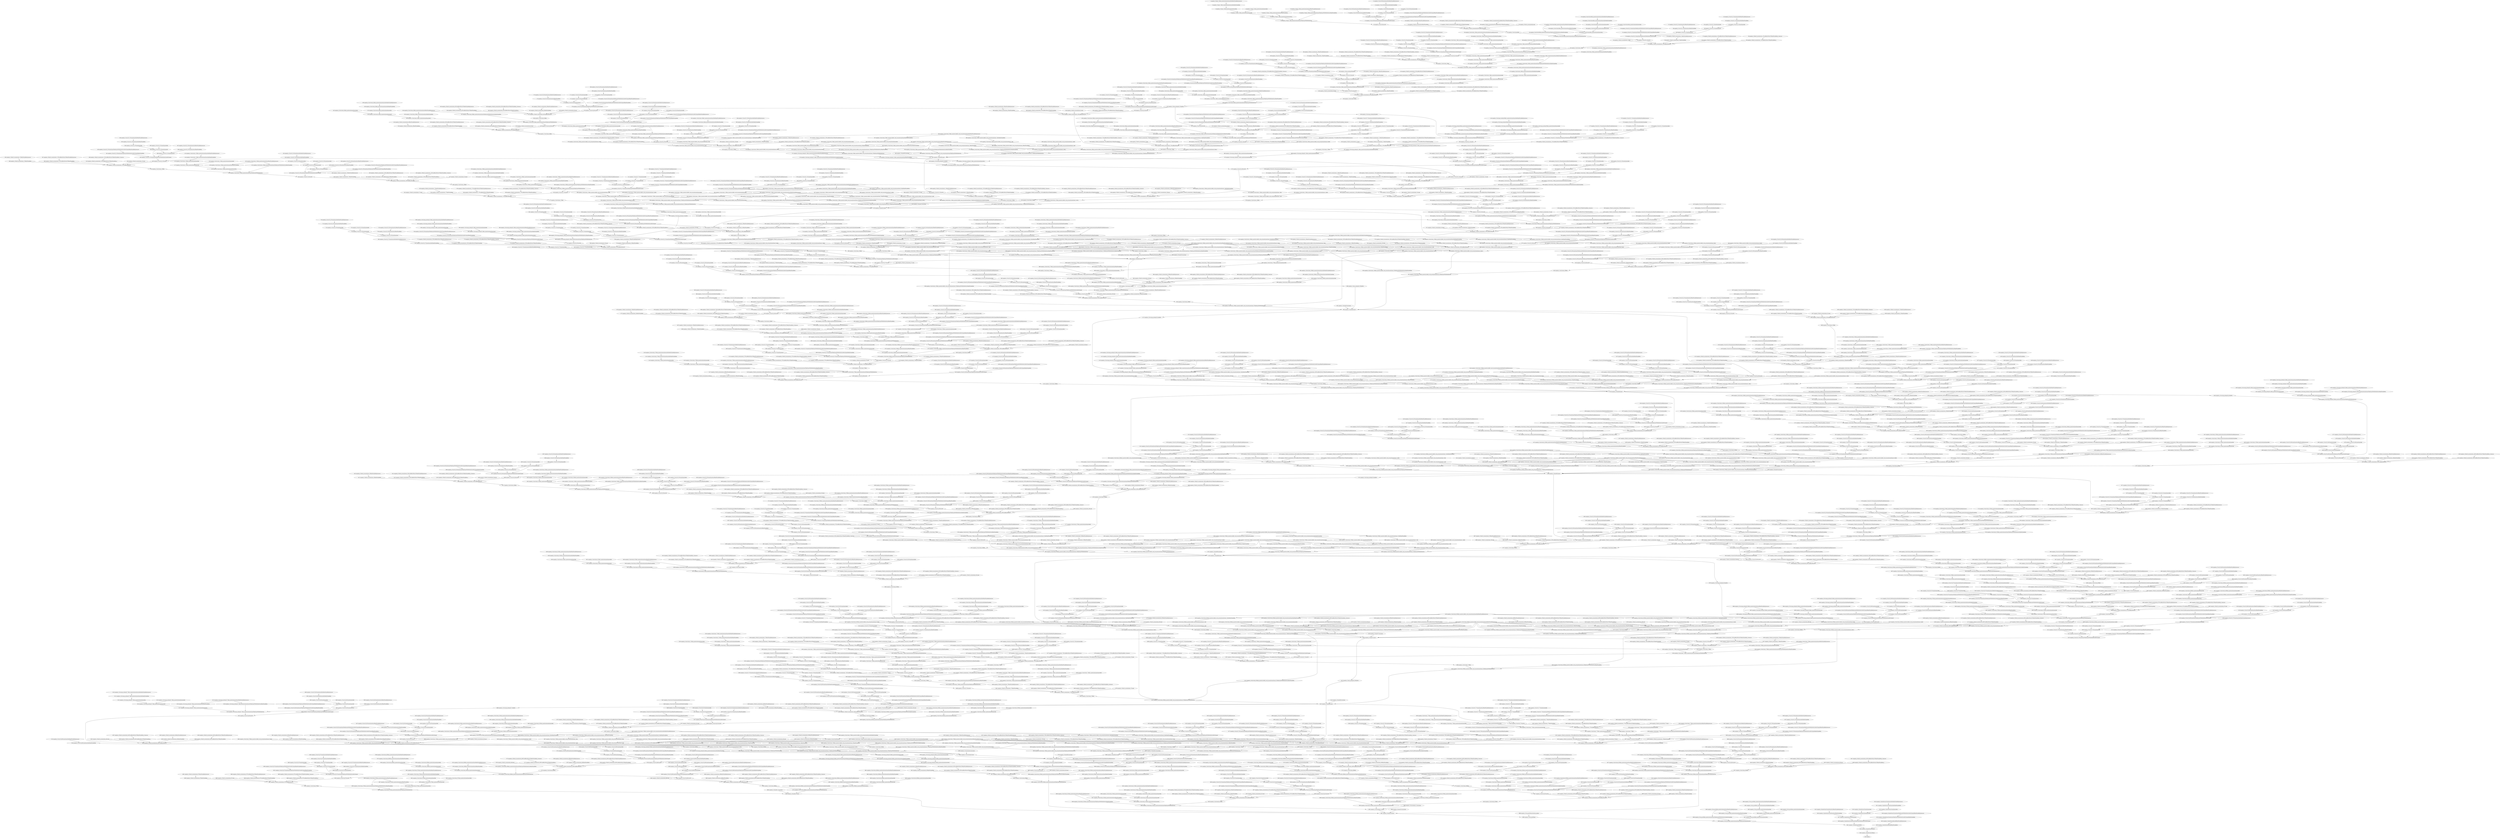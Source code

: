 strict digraph  {
"0 args_0" [id=0, op=Placeholder];
"1 inception_v3/input_1/fake_quantize/AsymmQuant/Abs/ReadVariableOp/resource" [id=1, op=Placeholder];
"2 inception_v3/input_1/fake_quantize/AsymmQuant/Abs/ReadVariableOp" [id=2, op=ReadVariableOp];
"3 inception_v3/input_1/fake_quantize/AsymmQuant/Abs" [id=3, op=Abs];
"4 inception_v3/input_1/fake_quantize/AsymmQuant/add/y" [id=4, op=Const];
"5 inception_v3/input_1/fake_quantize/AsymmQuant/add" [id=5, op=AddV2];
"6 inception_v3/input_1/fake_quantize/AsymmQuant/ReadVariableOp/resource" [id=6, op=Placeholder];
"7 inception_v3/input_1/fake_quantize/AsymmQuant/ReadVariableOp" [id=7, op=ReadVariableOp];
"8 inception_v3/input_1/fake_quantize/AsymmQuant/add_1" [id=8, op=AddV2];
"9 inception_v3/input_1/fake_quantize/AsymmQuant/FakeQuantWithMinMaxVars/ReadVariableOp" [id=9, op=ReadVariableOp];
"10 inception_v3/input_1/fake_quantize/AsymmQuant/FakeQuantWithMinMaxVars" [id=10, op=FakeQuantWithMinMaxVars];
"11 inception_v3/conv2d/SymmQuant/Abs/ReadVariableOp/resource" [id=11, op=Placeholder];
"12 inception_v3/conv2d/SymmQuant/Abs/ReadVariableOp" [id=12, op=ReadVariableOp];
"13 inception_v3/conv2d/SymmQuant/Abs" [id=13, op=Abs];
"14 inception_v3/conv2d/SymmQuant/add/y" [id=14, op=Const];
"15 inception_v3/conv2d/SymmQuant/add" [id=15, op=AddV2];
"16 inception_v3/conv2d/SymmQuant/mul/ReadVariableOp/resource" [id=16, op=Placeholder];
"17 inception_v3/conv2d/SymmQuant/mul/ReadVariableOp" [id=17, op=ReadVariableOp];
"18 inception_v3/conv2d/SymmQuant/mul" [id=18, op=Mul];
"19 inception_v3/conv2d/SymmQuant/FakeQuantWithMinMaxVarsPerChannel/ReadVariableOp/resource" [id=19, op=Placeholder];
"20 inception_v3/conv2d/SymmQuant/FakeQuantWithMinMaxVarsPerChannel/ReadVariableOp" [id=20, op=ReadVariableOp];
"21 inception_v3/conv2d/SymmQuant/FakeQuantWithMinMaxVarsPerChannel" [id=21, op=FakeQuantWithMinMaxVarsPerChannel];
"22 inception_v3/conv2d/Conv2D" [id=22, op=Conv2D];
"23 inception_v3/batch_normalization/scale" [id=23, op=Const];
"24 inception_v3/batch_normalization/ReadVariableOp/resource" [id=24, op=Placeholder];
"25 inception_v3/batch_normalization/ReadVariableOp" [id=25, op=ReadVariableOp];
"26 inception_v3/batch_normalization/FusedBatchNormV3/ReadVariableOp/resource" [id=26, op=Placeholder];
"27 inception_v3/batch_normalization/FusedBatchNormV3/ReadVariableOp" [id=27, op=ReadVariableOp];
"28 inception_v3/batch_normalization/FusedBatchNormV3/ReadVariableOp_1/resource" [id=28, op=Placeholder];
"29 inception_v3/batch_normalization/FusedBatchNormV3/ReadVariableOp_1" [id=29, op=ReadVariableOp];
"30 inception_v3/batch_normalization/FusedBatchNormV3" [id=30, op=FusedBatchNormV3];
"31 inception_v3/activation/Relu" [id=31, op=Relu];
"32 inception_v3/activation/fake_quantize/AsymmQuant/Abs/ReadVariableOp/resource" [id=32, op=Placeholder];
"33 inception_v3/activation/fake_quantize/AsymmQuant/Abs/ReadVariableOp" [id=33, op=ReadVariableOp];
"34 inception_v3/activation/fake_quantize/AsymmQuant/Abs" [id=34, op=Abs];
"35 inception_v3/activation/fake_quantize/AsymmQuant/add/y" [id=35, op=Const];
"36 inception_v3/activation/fake_quantize/AsymmQuant/add" [id=36, op=AddV2];
"37 inception_v3/activation/fake_quantize/AsymmQuant/ReadVariableOp/resource" [id=37, op=Placeholder];
"38 inception_v3/activation/fake_quantize/AsymmQuant/ReadVariableOp" [id=38, op=ReadVariableOp];
"39 inception_v3/activation/fake_quantize/AsymmQuant/add_1" [id=39, op=AddV2];
"40 inception_v3/activation/fake_quantize/AsymmQuant/FakeQuantWithMinMaxVars/ReadVariableOp" [id=40, op=ReadVariableOp];
"41 inception_v3/activation/fake_quantize/AsymmQuant/FakeQuantWithMinMaxVars" [id=41, op=FakeQuantWithMinMaxVars];
"42 inception_v3/conv2d_1/SymmQuant/Abs/ReadVariableOp/resource" [id=42, op=Placeholder];
"43 inception_v3/conv2d_1/SymmQuant/Abs/ReadVariableOp" [id=43, op=ReadVariableOp];
"44 inception_v3/conv2d_1/SymmQuant/Abs" [id=44, op=Abs];
"45 inception_v3/conv2d_1/SymmQuant/add/y" [id=45, op=Const];
"46 inception_v3/conv2d_1/SymmQuant/add" [id=46, op=AddV2];
"47 inception_v3/conv2d_1/SymmQuant/mul/ReadVariableOp/resource" [id=47, op=Placeholder];
"48 inception_v3/conv2d_1/SymmQuant/mul/ReadVariableOp" [id=48, op=ReadVariableOp];
"49 inception_v3/conv2d_1/SymmQuant/mul" [id=49, op=Mul];
"50 inception_v3/conv2d_1/SymmQuant/FakeQuantWithMinMaxVarsPerChannel/ReadVariableOp/resource" [id=50, op=Placeholder];
"51 inception_v3/conv2d_1/SymmQuant/FakeQuantWithMinMaxVarsPerChannel/ReadVariableOp" [id=51, op=ReadVariableOp];
"52 inception_v3/conv2d_1/SymmQuant/FakeQuantWithMinMaxVarsPerChannel" [id=52, op=FakeQuantWithMinMaxVarsPerChannel];
"53 inception_v3/conv2d_1/Conv2D" [id=53, op=Conv2D];
"54 inception_v3/batch_normalization_1/scale" [id=54, op=Const];
"55 inception_v3/batch_normalization_1/ReadVariableOp/resource" [id=55, op=Placeholder];
"56 inception_v3/batch_normalization_1/ReadVariableOp" [id=56, op=ReadVariableOp];
"57 inception_v3/batch_normalization_1/FusedBatchNormV3/ReadVariableOp/resource" [id=57, op=Placeholder];
"58 inception_v3/batch_normalization_1/FusedBatchNormV3/ReadVariableOp" [id=58, op=ReadVariableOp];
"59 inception_v3/batch_normalization_1/FusedBatchNormV3/ReadVariableOp_1/resource" [id=59, op=Placeholder];
"60 inception_v3/batch_normalization_1/FusedBatchNormV3/ReadVariableOp_1" [id=60, op=ReadVariableOp];
"61 inception_v3/batch_normalization_1/FusedBatchNormV3" [id=61, op=FusedBatchNormV3];
"62 inception_v3/activation_1/Relu" [id=62, op=Relu];
"63 inception_v3/activation_1/fake_quantize/AsymmQuant/Abs/ReadVariableOp/resource" [id=63, op=Placeholder];
"64 inception_v3/activation_1/fake_quantize/AsymmQuant/Abs/ReadVariableOp" [id=64, op=ReadVariableOp];
"65 inception_v3/activation_1/fake_quantize/AsymmQuant/Abs" [id=65, op=Abs];
"66 inception_v3/activation_1/fake_quantize/AsymmQuant/add/y" [id=66, op=Const];
"67 inception_v3/activation_1/fake_quantize/AsymmQuant/add" [id=67, op=AddV2];
"68 inception_v3/activation_1/fake_quantize/AsymmQuant/ReadVariableOp/resource" [id=68, op=Placeholder];
"69 inception_v3/activation_1/fake_quantize/AsymmQuant/ReadVariableOp" [id=69, op=ReadVariableOp];
"70 inception_v3/activation_1/fake_quantize/AsymmQuant/add_1" [id=70, op=AddV2];
"71 inception_v3/activation_1/fake_quantize/AsymmQuant/FakeQuantWithMinMaxVars/ReadVariableOp" [id=71, op=ReadVariableOp];
"72 inception_v3/activation_1/fake_quantize/AsymmQuant/FakeQuantWithMinMaxVars" [id=72, op=FakeQuantWithMinMaxVars];
"73 inception_v3/conv2d_2/SymmQuant/Abs/ReadVariableOp/resource" [id=73, op=Placeholder];
"74 inception_v3/conv2d_2/SymmQuant/Abs/ReadVariableOp" [id=74, op=ReadVariableOp];
"75 inception_v3/conv2d_2/SymmQuant/Abs" [id=75, op=Abs];
"76 inception_v3/conv2d_2/SymmQuant/add/y" [id=76, op=Const];
"77 inception_v3/conv2d_2/SymmQuant/add" [id=77, op=AddV2];
"78 inception_v3/conv2d_2/SymmQuant/mul/ReadVariableOp/resource" [id=78, op=Placeholder];
"79 inception_v3/conv2d_2/SymmQuant/mul/ReadVariableOp" [id=79, op=ReadVariableOp];
"80 inception_v3/conv2d_2/SymmQuant/mul" [id=80, op=Mul];
"81 inception_v3/conv2d_2/SymmQuant/FakeQuantWithMinMaxVarsPerChannel/ReadVariableOp/resource" [id=81, op=Placeholder];
"82 inception_v3/conv2d_2/SymmQuant/FakeQuantWithMinMaxVarsPerChannel/ReadVariableOp" [id=82, op=ReadVariableOp];
"83 inception_v3/conv2d_2/SymmQuant/FakeQuantWithMinMaxVarsPerChannel" [id=83, op=FakeQuantWithMinMaxVarsPerChannel];
"84 inception_v3/conv2d_2/Conv2D" [id=84, op=Conv2D];
"85 inception_v3/batch_normalization_2/scale" [id=85, op=Const];
"86 inception_v3/batch_normalization_2/ReadVariableOp/resource" [id=86, op=Placeholder];
"87 inception_v3/batch_normalization_2/ReadVariableOp" [id=87, op=ReadVariableOp];
"88 inception_v3/batch_normalization_2/FusedBatchNormV3/ReadVariableOp/resource" [id=88, op=Placeholder];
"89 inception_v3/batch_normalization_2/FusedBatchNormV3/ReadVariableOp" [id=89, op=ReadVariableOp];
"90 inception_v3/batch_normalization_2/FusedBatchNormV3/ReadVariableOp_1/resource" [id=90, op=Placeholder];
"91 inception_v3/batch_normalization_2/FusedBatchNormV3/ReadVariableOp_1" [id=91, op=ReadVariableOp];
"92 inception_v3/batch_normalization_2/FusedBatchNormV3" [id=92, op=FusedBatchNormV3];
"93 inception_v3/activation_2/Relu" [id=93, op=Relu];
"94 inception_v3/activation_2/fake_quantize/AsymmQuant/Abs/ReadVariableOp/resource" [id=94, op=Placeholder];
"95 inception_v3/activation_2/fake_quantize/AsymmQuant/Abs/ReadVariableOp" [id=95, op=ReadVariableOp];
"96 inception_v3/activation_2/fake_quantize/AsymmQuant/Abs" [id=96, op=Abs];
"97 inception_v3/activation_2/fake_quantize/AsymmQuant/add/y" [id=97, op=Const];
"98 inception_v3/activation_2/fake_quantize/AsymmQuant/add" [id=98, op=AddV2];
"99 inception_v3/activation_2/fake_quantize/AsymmQuant/ReadVariableOp/resource" [id=99, op=Placeholder];
"100 inception_v3/activation_2/fake_quantize/AsymmQuant/ReadVariableOp" [id=100, op=ReadVariableOp];
"101 inception_v3/activation_2/fake_quantize/AsymmQuant/add_1" [id=101, op=AddV2];
"102 inception_v3/activation_2/fake_quantize/AsymmQuant/FakeQuantWithMinMaxVars/ReadVariableOp" [id=102, op=ReadVariableOp];
"103 inception_v3/activation_2/fake_quantize/AsymmQuant/FakeQuantWithMinMaxVars" [id=103, op=FakeQuantWithMinMaxVars];
"104 inception_v3/max_pooling2d/MaxPool" [id=104, op=MaxPool];
"105 inception_v3/conv2d_3/SymmQuant/Abs/ReadVariableOp/resource" [id=105, op=Placeholder];
"106 inception_v3/conv2d_3/SymmQuant/Abs/ReadVariableOp" [id=106, op=ReadVariableOp];
"107 inception_v3/conv2d_3/SymmQuant/Abs" [id=107, op=Abs];
"108 inception_v3/conv2d_3/SymmQuant/add/y" [id=108, op=Const];
"109 inception_v3/conv2d_3/SymmQuant/add" [id=109, op=AddV2];
"110 inception_v3/conv2d_3/SymmQuant/mul/ReadVariableOp/resource" [id=110, op=Placeholder];
"111 inception_v3/conv2d_3/SymmQuant/mul/ReadVariableOp" [id=111, op=ReadVariableOp];
"112 inception_v3/conv2d_3/SymmQuant/mul" [id=112, op=Mul];
"113 inception_v3/conv2d_3/SymmQuant/FakeQuantWithMinMaxVarsPerChannel/ReadVariableOp/resource" [id=113, op=Placeholder];
"114 inception_v3/conv2d_3/SymmQuant/FakeQuantWithMinMaxVarsPerChannel/ReadVariableOp" [id=114, op=ReadVariableOp];
"115 inception_v3/conv2d_3/SymmQuant/FakeQuantWithMinMaxVarsPerChannel" [id=115, op=FakeQuantWithMinMaxVarsPerChannel];
"116 inception_v3/conv2d_3/Conv2D" [id=116, op=Conv2D];
"117 inception_v3/batch_normalization_3/scale" [id=117, op=Const];
"118 inception_v3/batch_normalization_3/ReadVariableOp/resource" [id=118, op=Placeholder];
"119 inception_v3/batch_normalization_3/ReadVariableOp" [id=119, op=ReadVariableOp];
"120 inception_v3/batch_normalization_3/FusedBatchNormV3/ReadVariableOp/resource" [id=120, op=Placeholder];
"121 inception_v3/batch_normalization_3/FusedBatchNormV3/ReadVariableOp" [id=121, op=ReadVariableOp];
"122 inception_v3/batch_normalization_3/FusedBatchNormV3/ReadVariableOp_1/resource" [id=122, op=Placeholder];
"123 inception_v3/batch_normalization_3/FusedBatchNormV3/ReadVariableOp_1" [id=123, op=ReadVariableOp];
"124 inception_v3/batch_normalization_3/FusedBatchNormV3" [id=124, op=FusedBatchNormV3];
"125 inception_v3/activation_3/Relu" [id=125, op=Relu];
"126 inception_v3/activation_3/fake_quantize/AsymmQuant/Abs/ReadVariableOp/resource" [id=126, op=Placeholder];
"127 inception_v3/activation_3/fake_quantize/AsymmQuant/Abs/ReadVariableOp" [id=127, op=ReadVariableOp];
"128 inception_v3/activation_3/fake_quantize/AsymmQuant/Abs" [id=128, op=Abs];
"129 inception_v3/activation_3/fake_quantize/AsymmQuant/add/y" [id=129, op=Const];
"130 inception_v3/activation_3/fake_quantize/AsymmQuant/add" [id=130, op=AddV2];
"131 inception_v3/activation_3/fake_quantize/AsymmQuant/ReadVariableOp/resource" [id=131, op=Placeholder];
"132 inception_v3/activation_3/fake_quantize/AsymmQuant/ReadVariableOp" [id=132, op=ReadVariableOp];
"133 inception_v3/activation_3/fake_quantize/AsymmQuant/add_1" [id=133, op=AddV2];
"134 inception_v3/activation_3/fake_quantize/AsymmQuant/FakeQuantWithMinMaxVars/ReadVariableOp" [id=134, op=ReadVariableOp];
"135 inception_v3/activation_3/fake_quantize/AsymmQuant/FakeQuantWithMinMaxVars" [id=135, op=FakeQuantWithMinMaxVars];
"136 inception_v3/conv2d_4/SymmQuant/Abs/ReadVariableOp/resource" [id=136, op=Placeholder];
"137 inception_v3/conv2d_4/SymmQuant/Abs/ReadVariableOp" [id=137, op=ReadVariableOp];
"138 inception_v3/conv2d_4/SymmQuant/Abs" [id=138, op=Abs];
"139 inception_v3/conv2d_4/SymmQuant/add/y" [id=139, op=Const];
"140 inception_v3/conv2d_4/SymmQuant/add" [id=140, op=AddV2];
"141 inception_v3/conv2d_4/SymmQuant/mul/ReadVariableOp/resource" [id=141, op=Placeholder];
"142 inception_v3/conv2d_4/SymmQuant/mul/ReadVariableOp" [id=142, op=ReadVariableOp];
"143 inception_v3/conv2d_4/SymmQuant/mul" [id=143, op=Mul];
"144 inception_v3/conv2d_4/SymmQuant/FakeQuantWithMinMaxVarsPerChannel/ReadVariableOp/resource" [id=144, op=Placeholder];
"145 inception_v3/conv2d_4/SymmQuant/FakeQuantWithMinMaxVarsPerChannel/ReadVariableOp" [id=145, op=ReadVariableOp];
"146 inception_v3/conv2d_4/SymmQuant/FakeQuantWithMinMaxVarsPerChannel" [id=146, op=FakeQuantWithMinMaxVarsPerChannel];
"147 inception_v3/conv2d_4/Conv2D" [id=147, op=Conv2D];
"148 inception_v3/batch_normalization_4/scale" [id=148, op=Placeholder];
"149 inception_v3/batch_normalization_4/ReadVariableOp/resource" [id=149, op=Placeholder];
"150 inception_v3/batch_normalization_4/ReadVariableOp" [id=150, op=ReadVariableOp];
"151 inception_v3/batch_normalization_4/FusedBatchNormV3/ReadVariableOp/resource" [id=151, op=Placeholder];
"152 inception_v3/batch_normalization_4/FusedBatchNormV3/ReadVariableOp" [id=152, op=ReadVariableOp];
"153 inception_v3/batch_normalization_4/FusedBatchNormV3/ReadVariableOp_1/resource" [id=153, op=Placeholder];
"154 inception_v3/batch_normalization_4/FusedBatchNormV3/ReadVariableOp_1" [id=154, op=ReadVariableOp];
"155 inception_v3/batch_normalization_4/FusedBatchNormV3" [id=155, op=FusedBatchNormV3];
"156 inception_v3/activation_4/Relu" [id=156, op=Relu];
"157 inception_v3/activation_4/fake_quantize/AsymmQuant/Abs/ReadVariableOp/resource" [id=157, op=Placeholder];
"158 inception_v3/activation_4/fake_quantize/AsymmQuant/Abs/ReadVariableOp" [id=158, op=ReadVariableOp];
"159 inception_v3/activation_4/fake_quantize/AsymmQuant/Abs" [id=159, op=Abs];
"160 inception_v3/activation_4/fake_quantize/AsymmQuant/add/y" [id=160, op=Const];
"161 inception_v3/activation_4/fake_quantize/AsymmQuant/add" [id=161, op=AddV2];
"162 inception_v3/activation_4/fake_quantize/AsymmQuant/ReadVariableOp/resource" [id=162, op=Placeholder];
"163 inception_v3/activation_4/fake_quantize/AsymmQuant/ReadVariableOp" [id=163, op=ReadVariableOp];
"164 inception_v3/activation_4/fake_quantize/AsymmQuant/add_1" [id=164, op=AddV2];
"165 inception_v3/activation_4/fake_quantize/AsymmQuant/FakeQuantWithMinMaxVars/ReadVariableOp" [id=165, op=ReadVariableOp];
"166 inception_v3/activation_4/fake_quantize/AsymmQuant/FakeQuantWithMinMaxVars" [id=166, op=FakeQuantWithMinMaxVars];
"167 inception_v3/max_pooling2d_1/MaxPool" [id=167, op=MaxPool];
"168 inception_v3/conv2d_8/SymmQuant/Abs/ReadVariableOp/resource" [id=168, op=Placeholder];
"169 inception_v3/conv2d_8/SymmQuant/Abs/ReadVariableOp" [id=169, op=ReadVariableOp];
"170 inception_v3/conv2d_8/SymmQuant/Abs" [id=170, op=Abs];
"171 inception_v3/conv2d_8/SymmQuant/add/y" [id=171, op=Const];
"172 inception_v3/conv2d_8/SymmQuant/add" [id=172, op=AddV2];
"173 inception_v3/conv2d_8/SymmQuant/mul/ReadVariableOp/resource" [id=173, op=Placeholder];
"174 inception_v3/conv2d_8/SymmQuant/mul/ReadVariableOp" [id=174, op=ReadVariableOp];
"175 inception_v3/conv2d_8/SymmQuant/mul" [id=175, op=Mul];
"176 inception_v3/conv2d_8/SymmQuant/FakeQuantWithMinMaxVarsPerChannel/ReadVariableOp/resource" [id=176, op=Placeholder];
"177 inception_v3/conv2d_8/SymmQuant/FakeQuantWithMinMaxVarsPerChannel/ReadVariableOp" [id=177, op=ReadVariableOp];
"178 inception_v3/conv2d_8/SymmQuant/FakeQuantWithMinMaxVarsPerChannel" [id=178, op=FakeQuantWithMinMaxVarsPerChannel];
"179 inception_v3/conv2d_8/Conv2D" [id=179, op=Conv2D];
"180 inception_v3/batch_normalization_8/scale" [id=180, op=Const];
"181 inception_v3/batch_normalization_8/ReadVariableOp/resource" [id=181, op=Placeholder];
"182 inception_v3/batch_normalization_8/ReadVariableOp" [id=182, op=ReadVariableOp];
"183 inception_v3/batch_normalization_8/FusedBatchNormV3/ReadVariableOp/resource" [id=183, op=Placeholder];
"184 inception_v3/batch_normalization_8/FusedBatchNormV3/ReadVariableOp" [id=184, op=ReadVariableOp];
"185 inception_v3/batch_normalization_8/FusedBatchNormV3/ReadVariableOp_1/resource" [id=185, op=Placeholder];
"186 inception_v3/batch_normalization_8/FusedBatchNormV3/ReadVariableOp_1" [id=186, op=ReadVariableOp];
"187 inception_v3/batch_normalization_8/FusedBatchNormV3" [id=187, op=FusedBatchNormV3];
"188 inception_v3/activation_8/Relu" [id=188, op=Relu];
"189 inception_v3/activation_8/fake_quantize/AsymmQuant/Abs/ReadVariableOp/resource" [id=189, op=Placeholder];
"190 inception_v3/activation_8/fake_quantize/AsymmQuant/Abs/ReadVariableOp" [id=190, op=ReadVariableOp];
"191 inception_v3/activation_8/fake_quantize/AsymmQuant/Abs" [id=191, op=Abs];
"192 inception_v3/activation_8/fake_quantize/AsymmQuant/add/y" [id=192, op=Const];
"193 inception_v3/activation_8/fake_quantize/AsymmQuant/add" [id=193, op=AddV2];
"194 inception_v3/activation_8/fake_quantize/AsymmQuant/ReadVariableOp/resource" [id=194, op=Placeholder];
"195 inception_v3/activation_8/fake_quantize/AsymmQuant/ReadVariableOp" [id=195, op=ReadVariableOp];
"196 inception_v3/activation_8/fake_quantize/AsymmQuant/add_1" [id=196, op=AddV2];
"197 inception_v3/activation_8/fake_quantize/AsymmQuant/FakeQuantWithMinMaxVars/ReadVariableOp" [id=197, op=ReadVariableOp];
"198 inception_v3/activation_8/fake_quantize/AsymmQuant/FakeQuantWithMinMaxVars" [id=198, op=FakeQuantWithMinMaxVars];
"199 inception_v3/conv2d_9/SymmQuant/Abs/ReadVariableOp/resource" [id=199, op=Placeholder];
"200 inception_v3/conv2d_9/SymmQuant/Abs/ReadVariableOp" [id=200, op=ReadVariableOp];
"201 inception_v3/conv2d_9/SymmQuant/Abs" [id=201, op=Abs];
"202 inception_v3/conv2d_9/SymmQuant/add/y" [id=202, op=Const];
"203 inception_v3/conv2d_9/SymmQuant/add" [id=203, op=AddV2];
"204 inception_v3/conv2d_9/SymmQuant/mul/ReadVariableOp/resource" [id=204, op=Placeholder];
"205 inception_v3/conv2d_9/SymmQuant/mul/ReadVariableOp" [id=205, op=ReadVariableOp];
"206 inception_v3/conv2d_9/SymmQuant/mul" [id=206, op=Mul];
"207 inception_v3/conv2d_9/SymmQuant/FakeQuantWithMinMaxVarsPerChannel/ReadVariableOp/resource" [id=207, op=Placeholder];
"208 inception_v3/conv2d_9/SymmQuant/FakeQuantWithMinMaxVarsPerChannel/ReadVariableOp" [id=208, op=ReadVariableOp];
"209 inception_v3/conv2d_9/SymmQuant/FakeQuantWithMinMaxVarsPerChannel" [id=209, op=FakeQuantWithMinMaxVarsPerChannel];
"210 inception_v3/conv2d_9/Conv2D" [id=210, op=Conv2D];
"211 inception_v3/conv2d_6/SymmQuant/Abs/ReadVariableOp/resource" [id=211, op=Placeholder];
"212 inception_v3/conv2d_6/SymmQuant/Abs/ReadVariableOp" [id=212, op=ReadVariableOp];
"213 inception_v3/conv2d_6/SymmQuant/Abs" [id=213, op=Abs];
"214 inception_v3/conv2d_6/SymmQuant/add/y" [id=214, op=Const];
"215 inception_v3/conv2d_6/SymmQuant/add" [id=215, op=AddV2];
"216 inception_v3/conv2d_6/SymmQuant/mul/ReadVariableOp/resource" [id=216, op=Placeholder];
"217 inception_v3/conv2d_6/SymmQuant/mul/ReadVariableOp" [id=217, op=ReadVariableOp];
"218 inception_v3/conv2d_6/SymmQuant/mul" [id=218, op=Mul];
"219 inception_v3/conv2d_6/SymmQuant/FakeQuantWithMinMaxVarsPerChannel/ReadVariableOp/resource" [id=219, op=Placeholder];
"220 inception_v3/conv2d_6/SymmQuant/FakeQuantWithMinMaxVarsPerChannel/ReadVariableOp" [id=220, op=ReadVariableOp];
"221 inception_v3/conv2d_6/SymmQuant/FakeQuantWithMinMaxVarsPerChannel" [id=221, op=FakeQuantWithMinMaxVarsPerChannel];
"222 inception_v3/conv2d_6/Conv2D" [id=222, op=Conv2D];
"223 inception_v3/batch_normalization_9/scale" [id=223, op=Const];
"224 inception_v3/batch_normalization_9/ReadVariableOp/resource" [id=224, op=Placeholder];
"225 inception_v3/batch_normalization_9/ReadVariableOp" [id=225, op=ReadVariableOp];
"226 inception_v3/batch_normalization_9/FusedBatchNormV3/ReadVariableOp/resource" [id=226, op=Placeholder];
"227 inception_v3/batch_normalization_9/FusedBatchNormV3/ReadVariableOp" [id=227, op=ReadVariableOp];
"228 inception_v3/batch_normalization_9/FusedBatchNormV3/ReadVariableOp_1/resource" [id=228, op=Placeholder];
"229 inception_v3/batch_normalization_9/FusedBatchNormV3/ReadVariableOp_1" [id=229, op=ReadVariableOp];
"230 inception_v3/batch_normalization_9/FusedBatchNormV3" [id=230, op=FusedBatchNormV3];
"231 inception_v3/batch_normalization_6/scale" [id=231, op=Const];
"232 inception_v3/batch_normalization_6/ReadVariableOp/resource" [id=232, op=Placeholder];
"233 inception_v3/batch_normalization_6/ReadVariableOp" [id=233, op=ReadVariableOp];
"234 inception_v3/batch_normalization_6/FusedBatchNormV3/ReadVariableOp/resource" [id=234, op=Placeholder];
"235 inception_v3/batch_normalization_6/FusedBatchNormV3/ReadVariableOp" [id=235, op=ReadVariableOp];
"236 inception_v3/batch_normalization_6/FusedBatchNormV3/ReadVariableOp_1/resource" [id=236, op=Placeholder];
"237 inception_v3/batch_normalization_6/FusedBatchNormV3/ReadVariableOp_1" [id=237, op=ReadVariableOp];
"238 inception_v3/batch_normalization_6/FusedBatchNormV3" [id=238, op=FusedBatchNormV3];
"239 inception_v3/average_pooling2d/AvgPool" [id=239, op=AvgPool];
"240 inception_v3/activation_9/Relu" [id=240, op=Relu];
"241 inception_v3/activation_6/Relu" [id=241, op=Relu];
"242 inception_v3/average_pooling2d/fake_quantize/AsymmQuant/Abs/ReadVariableOp/resource" [id=242, op=Placeholder];
"243 inception_v3/average_pooling2d/fake_quantize/AsymmQuant/Abs/ReadVariableOp" [id=243, op=ReadVariableOp];
"244 inception_v3/average_pooling2d/fake_quantize/AsymmQuant/Abs" [id=244, op=Abs];
"245 inception_v3/average_pooling2d/fake_quantize/AsymmQuant/add/y" [id=245, op=Const];
"246 inception_v3/average_pooling2d/fake_quantize/AsymmQuant/add" [id=246, op=AddV2];
"247 inception_v3/average_pooling2d/fake_quantize/AsymmQuant/ReadVariableOp/resource" [id=247, op=Placeholder];
"248 inception_v3/average_pooling2d/fake_quantize/AsymmQuant/ReadVariableOp" [id=248, op=ReadVariableOp];
"249 inception_v3/average_pooling2d/fake_quantize/AsymmQuant/add_1" [id=249, op=AddV2];
"250 inception_v3/average_pooling2d/fake_quantize/AsymmQuant/FakeQuantWithMinMaxVars/ReadVariableOp" [id=250, op=ReadVariableOp];
"251 inception_v3/average_pooling2d/fake_quantize/AsymmQuant/FakeQuantWithMinMaxVars" [id=251, op=FakeQuantWithMinMaxVars];
"252 inception_v3/activation_9/fake_quantize/AsymmQuant/Abs/ReadVariableOp/resource" [id=252, op=Placeholder];
"253 inception_v3/activation_9/fake_quantize/AsymmQuant/Abs/ReadVariableOp" [id=253, op=ReadVariableOp];
"254 inception_v3/activation_9/fake_quantize/AsymmQuant/Abs" [id=254, op=Abs];
"255 inception_v3/activation_9/fake_quantize/AsymmQuant/add/y" [id=255, op=Const];
"256 inception_v3/activation_9/fake_quantize/AsymmQuant/add" [id=256, op=AddV2];
"257 inception_v3/activation_9/fake_quantize/AsymmQuant/ReadVariableOp/resource" [id=257, op=Placeholder];
"258 inception_v3/activation_9/fake_quantize/AsymmQuant/ReadVariableOp" [id=258, op=ReadVariableOp];
"259 inception_v3/activation_9/fake_quantize/AsymmQuant/add_1" [id=259, op=AddV2];
"260 inception_v3/activation_9/fake_quantize/AsymmQuant/FakeQuantWithMinMaxVars/ReadVariableOp" [id=260, op=ReadVariableOp];
"261 inception_v3/activation_9/fake_quantize/AsymmQuant/FakeQuantWithMinMaxVars" [id=261, op=FakeQuantWithMinMaxVars];
"262 inception_v3/activation_6/fake_quantize/AsymmQuant/Abs/ReadVariableOp/resource" [id=262, op=Placeholder];
"263 inception_v3/activation_6/fake_quantize/AsymmQuant/Abs/ReadVariableOp" [id=263, op=ReadVariableOp];
"264 inception_v3/activation_6/fake_quantize/AsymmQuant/Abs" [id=264, op=Abs];
"265 inception_v3/activation_6/fake_quantize/AsymmQuant/add/y" [id=265, op=Const];
"266 inception_v3/activation_6/fake_quantize/AsymmQuant/add" [id=266, op=AddV2];
"267 inception_v3/activation_6/fake_quantize/AsymmQuant/ReadVariableOp/resource" [id=267, op=Placeholder];
"268 inception_v3/activation_6/fake_quantize/AsymmQuant/ReadVariableOp" [id=268, op=ReadVariableOp];
"269 inception_v3/activation_6/fake_quantize/AsymmQuant/add_1" [id=269, op=AddV2];
"270 inception_v3/activation_6/fake_quantize/AsymmQuant/FakeQuantWithMinMaxVars/ReadVariableOp" [id=270, op=ReadVariableOp];
"271 inception_v3/activation_6/fake_quantize/AsymmQuant/FakeQuantWithMinMaxVars" [id=271, op=FakeQuantWithMinMaxVars];
"272 inception_v3/conv2d_11/SymmQuant/Abs/ReadVariableOp/resource" [id=272, op=Placeholder];
"273 inception_v3/conv2d_11/SymmQuant/Abs/ReadVariableOp" [id=273, op=ReadVariableOp];
"274 inception_v3/conv2d_11/SymmQuant/Abs" [id=274, op=Abs];
"275 inception_v3/conv2d_11/SymmQuant/add/y" [id=275, op=Const];
"276 inception_v3/conv2d_11/SymmQuant/add" [id=276, op=AddV2];
"277 inception_v3/conv2d_11/SymmQuant/mul/ReadVariableOp/resource" [id=277, op=Placeholder];
"278 inception_v3/conv2d_11/SymmQuant/mul/ReadVariableOp" [id=278, op=ReadVariableOp];
"279 inception_v3/conv2d_11/SymmQuant/mul" [id=279, op=Mul];
"280 inception_v3/conv2d_11/SymmQuant/FakeQuantWithMinMaxVarsPerChannel/ReadVariableOp/resource" [id=280, op=Placeholder];
"281 inception_v3/conv2d_11/SymmQuant/FakeQuantWithMinMaxVarsPerChannel/ReadVariableOp" [id=281, op=ReadVariableOp];
"282 inception_v3/conv2d_11/SymmQuant/FakeQuantWithMinMaxVarsPerChannel" [id=282, op=FakeQuantWithMinMaxVarsPerChannel];
"283 inception_v3/conv2d_11/Conv2D" [id=283, op=Conv2D];
"284 inception_v3/conv2d_10/SymmQuant/Abs/ReadVariableOp/resource" [id=284, op=Placeholder];
"285 inception_v3/conv2d_10/SymmQuant/Abs/ReadVariableOp" [id=285, op=ReadVariableOp];
"286 inception_v3/conv2d_10/SymmQuant/Abs" [id=286, op=Abs];
"287 inception_v3/conv2d_10/SymmQuant/add/y" [id=287, op=Const];
"288 inception_v3/conv2d_10/SymmQuant/add" [id=288, op=AddV2];
"289 inception_v3/conv2d_10/SymmQuant/mul/ReadVariableOp/resource" [id=289, op=Placeholder];
"290 inception_v3/conv2d_10/SymmQuant/mul/ReadVariableOp" [id=290, op=ReadVariableOp];
"291 inception_v3/conv2d_10/SymmQuant/mul" [id=291, op=Mul];
"292 inception_v3/conv2d_10/SymmQuant/FakeQuantWithMinMaxVarsPerChannel/ReadVariableOp/resource" [id=292, op=Placeholder];
"293 inception_v3/conv2d_10/SymmQuant/FakeQuantWithMinMaxVarsPerChannel/ReadVariableOp" [id=293, op=ReadVariableOp];
"294 inception_v3/conv2d_10/SymmQuant/FakeQuantWithMinMaxVarsPerChannel" [id=294, op=FakeQuantWithMinMaxVarsPerChannel];
"295 inception_v3/conv2d_10/Conv2D" [id=295, op=Conv2D];
"296 inception_v3/conv2d_7/SymmQuant/Abs/ReadVariableOp/resource" [id=296, op=Placeholder];
"297 inception_v3/conv2d_7/SymmQuant/Abs/ReadVariableOp" [id=297, op=ReadVariableOp];
"298 inception_v3/conv2d_7/SymmQuant/Abs" [id=298, op=Abs];
"299 inception_v3/conv2d_7/SymmQuant/add/y" [id=299, op=Const];
"300 inception_v3/conv2d_7/SymmQuant/add" [id=300, op=AddV2];
"301 inception_v3/conv2d_7/SymmQuant/mul/ReadVariableOp/resource" [id=301, op=Placeholder];
"302 inception_v3/conv2d_7/SymmQuant/mul/ReadVariableOp" [id=302, op=ReadVariableOp];
"303 inception_v3/conv2d_7/SymmQuant/mul" [id=303, op=Mul];
"304 inception_v3/conv2d_7/SymmQuant/FakeQuantWithMinMaxVarsPerChannel/ReadVariableOp/resource" [id=304, op=Placeholder];
"305 inception_v3/conv2d_7/SymmQuant/FakeQuantWithMinMaxVarsPerChannel/ReadVariableOp" [id=305, op=ReadVariableOp];
"306 inception_v3/conv2d_7/SymmQuant/FakeQuantWithMinMaxVarsPerChannel" [id=306, op=FakeQuantWithMinMaxVarsPerChannel];
"307 inception_v3/conv2d_7/Conv2D" [id=307, op=Conv2D];
"308 inception_v3/conv2d_5/SymmQuant/Abs/ReadVariableOp/resource" [id=308, op=Placeholder];
"309 inception_v3/conv2d_5/SymmQuant/Abs/ReadVariableOp" [id=309, op=ReadVariableOp];
"310 inception_v3/conv2d_5/SymmQuant/Abs" [id=310, op=Abs];
"311 inception_v3/conv2d_5/SymmQuant/add/y" [id=311, op=Const];
"312 inception_v3/conv2d_5/SymmQuant/add" [id=312, op=AddV2];
"313 inception_v3/conv2d_5/SymmQuant/mul/ReadVariableOp/resource" [id=313, op=Placeholder];
"314 inception_v3/conv2d_5/SymmQuant/mul/ReadVariableOp" [id=314, op=ReadVariableOp];
"315 inception_v3/conv2d_5/SymmQuant/mul" [id=315, op=Mul];
"316 inception_v3/conv2d_5/SymmQuant/FakeQuantWithMinMaxVarsPerChannel/ReadVariableOp/resource" [id=316, op=Placeholder];
"317 inception_v3/conv2d_5/SymmQuant/FakeQuantWithMinMaxVarsPerChannel/ReadVariableOp" [id=317, op=ReadVariableOp];
"318 inception_v3/conv2d_5/SymmQuant/FakeQuantWithMinMaxVarsPerChannel" [id=318, op=FakeQuantWithMinMaxVarsPerChannel];
"319 inception_v3/conv2d_5/Conv2D" [id=319, op=Conv2D];
"320 inception_v3/batch_normalization_11/scale" [id=320, op=Const];
"321 inception_v3/batch_normalization_11/ReadVariableOp/resource" [id=321, op=Placeholder];
"322 inception_v3/batch_normalization_11/ReadVariableOp" [id=322, op=ReadVariableOp];
"323 inception_v3/batch_normalization_11/FusedBatchNormV3/ReadVariableOp/resource" [id=323, op=Placeholder];
"324 inception_v3/batch_normalization_11/FusedBatchNormV3/ReadVariableOp" [id=324, op=ReadVariableOp];
"325 inception_v3/batch_normalization_11/FusedBatchNormV3/ReadVariableOp_1/resource" [id=325, op=Placeholder];
"326 inception_v3/batch_normalization_11/FusedBatchNormV3/ReadVariableOp_1" [id=326, op=ReadVariableOp];
"327 inception_v3/batch_normalization_11/FusedBatchNormV3" [id=327, op=FusedBatchNormV3];
"328 inception_v3/batch_normalization_10/scale" [id=328, op=Const];
"329 inception_v3/batch_normalization_10/ReadVariableOp/resource" [id=329, op=Placeholder];
"330 inception_v3/batch_normalization_10/ReadVariableOp" [id=330, op=ReadVariableOp];
"331 inception_v3/batch_normalization_10/FusedBatchNormV3/ReadVariableOp/resource" [id=331, op=Placeholder];
"332 inception_v3/batch_normalization_10/FusedBatchNormV3/ReadVariableOp" [id=332, op=ReadVariableOp];
"333 inception_v3/batch_normalization_10/FusedBatchNormV3/ReadVariableOp_1/resource" [id=333, op=Placeholder];
"334 inception_v3/batch_normalization_10/FusedBatchNormV3/ReadVariableOp_1" [id=334, op=ReadVariableOp];
"335 inception_v3/batch_normalization_10/FusedBatchNormV3" [id=335, op=FusedBatchNormV3];
"336 inception_v3/batch_normalization_7/scale" [id=336, op=Const];
"337 inception_v3/batch_normalization_7/ReadVariableOp/resource" [id=337, op=Placeholder];
"338 inception_v3/batch_normalization_7/ReadVariableOp" [id=338, op=ReadVariableOp];
"339 inception_v3/batch_normalization_7/FusedBatchNormV3/ReadVariableOp/resource" [id=339, op=Placeholder];
"340 inception_v3/batch_normalization_7/FusedBatchNormV3/ReadVariableOp" [id=340, op=ReadVariableOp];
"341 inception_v3/batch_normalization_7/FusedBatchNormV3/ReadVariableOp_1/resource" [id=341, op=Placeholder];
"342 inception_v3/batch_normalization_7/FusedBatchNormV3/ReadVariableOp_1" [id=342, op=ReadVariableOp];
"343 inception_v3/batch_normalization_7/FusedBatchNormV3" [id=343, op=FusedBatchNormV3];
"344 inception_v3/batch_normalization_5/scale" [id=344, op=Const];
"345 inception_v3/batch_normalization_5/ReadVariableOp/resource" [id=345, op=Placeholder];
"346 inception_v3/batch_normalization_5/ReadVariableOp" [id=346, op=ReadVariableOp];
"347 inception_v3/batch_normalization_5/FusedBatchNormV3/ReadVariableOp/resource" [id=347, op=Placeholder];
"348 inception_v3/batch_normalization_5/FusedBatchNormV3/ReadVariableOp" [id=348, op=ReadVariableOp];
"349 inception_v3/batch_normalization_5/FusedBatchNormV3/ReadVariableOp_1/resource" [id=349, op=Placeholder];
"350 inception_v3/batch_normalization_5/FusedBatchNormV3/ReadVariableOp_1" [id=350, op=ReadVariableOp];
"351 inception_v3/batch_normalization_5/FusedBatchNormV3" [id=351, op=FusedBatchNormV3];
"352 inception_v3/activation_11/Relu" [id=352, op=Relu];
"353 inception_v3/activation_10/Relu" [id=353, op=Relu];
"354 inception_v3/activation_7/Relu" [id=354, op=Relu];
"355 inception_v3/activation_5/Relu" [id=355, op=Relu];
"356 inception_v3/activation_5/fake_quantize/unified_scale_group/AsymmQuant/Abs/ReadVariableOp/resource" [id=356, op=Placeholder];
"357 inception_v3/activation_5/fake_quantize/unified_scale_group/AsymmQuant/Abs/ReadVariableOp" [id=357, op=ReadVariableOp];
"358 inception_v3/activation_5/fake_quantize/unified_scale_group/AsymmQuant/Abs" [id=358, op=Abs];
"359 inception_v3/activation_5/fake_quantize/unified_scale_group/AsymmQuant/add/y" [id=359, op=Const];
"360 inception_v3/activation_5/fake_quantize/unified_scale_group/AsymmQuant/add" [id=360, op=AddV2];
"361 inception_v3/activation_5/fake_quantize/unified_scale_group/AsymmQuant/ReadVariableOp/resource" [id=361, op=Placeholder];
"362 inception_v3/activation_5/fake_quantize/unified_scale_group/AsymmQuant/ReadVariableOp" [id=362, op=ReadVariableOp];
"363 inception_v3/activation_5/fake_quantize/unified_scale_group/AsymmQuant/add_1" [id=363, op=AddV2];
"364 inception_v3/activation_5/fake_quantize/unified_scale_group/AsymmQuant/FakeQuantWithMinMaxVars/ReadVariableOp" [id=364, op=ReadVariableOp];
"365 inception_v3/activation_5/fake_quantize/unified_scale_group/AsymmQuant/FakeQuantWithMinMaxVars" [id=365, op=FakeQuantWithMinMaxVars];
"366 inception_v3/activation_5/fake_quantize/unified_scale_group/AsymmQuant_1/Abs/ReadVariableOp" [id=366, op=ReadVariableOp];
"367 inception_v3/activation_5/fake_quantize/unified_scale_group/AsymmQuant_1/Abs" [id=367, op=Abs];
"368 inception_v3/activation_5/fake_quantize/unified_scale_group/AsymmQuant_1/add/y" [id=368, op=Const];
"369 inception_v3/activation_5/fake_quantize/unified_scale_group/AsymmQuant_1/add" [id=369, op=AddV2];
"370 inception_v3/activation_5/fake_quantize/unified_scale_group/AsymmQuant_1/ReadVariableOp" [id=370, op=ReadVariableOp];
"371 inception_v3/activation_5/fake_quantize/unified_scale_group/AsymmQuant_1/add_1" [id=371, op=AddV2];
"372 inception_v3/activation_5/fake_quantize/unified_scale_group/AsymmQuant_1/FakeQuantWithMinMaxVars/ReadVariableOp" [id=372, op=ReadVariableOp];
"373 inception_v3/activation_5/fake_quantize/unified_scale_group/AsymmQuant_1/FakeQuantWithMinMaxVars" [id=373, op=FakeQuantWithMinMaxVars];
"374 inception_v3/activation_5/fake_quantize/unified_scale_group/AsymmQuant_2/Abs/ReadVariableOp" [id=374, op=ReadVariableOp];
"375 inception_v3/activation_5/fake_quantize/unified_scale_group/AsymmQuant_2/Abs" [id=375, op=Abs];
"376 inception_v3/activation_5/fake_quantize/unified_scale_group/AsymmQuant_2/add/y" [id=376, op=Const];
"377 inception_v3/activation_5/fake_quantize/unified_scale_group/AsymmQuant_2/add" [id=377, op=AddV2];
"378 inception_v3/activation_5/fake_quantize/unified_scale_group/AsymmQuant_2/ReadVariableOp" [id=378, op=ReadVariableOp];
"379 inception_v3/activation_5/fake_quantize/unified_scale_group/AsymmQuant_2/add_1" [id=379, op=AddV2];
"380 inception_v3/activation_5/fake_quantize/unified_scale_group/AsymmQuant_2/FakeQuantWithMinMaxVars/ReadVariableOp" [id=380, op=ReadVariableOp];
"381 inception_v3/activation_5/fake_quantize/unified_scale_group/AsymmQuant_2/FakeQuantWithMinMaxVars" [id=381, op=FakeQuantWithMinMaxVars];
"382 inception_v3/activation_5/fake_quantize/unified_scale_group/AsymmQuant_3/Abs/ReadVariableOp" [id=382, op=ReadVariableOp];
"383 inception_v3/activation_5/fake_quantize/unified_scale_group/AsymmQuant_3/Abs" [id=383, op=Abs];
"384 inception_v3/activation_5/fake_quantize/unified_scale_group/AsymmQuant_3/add/y" [id=384, op=Const];
"385 inception_v3/activation_5/fake_quantize/unified_scale_group/AsymmQuant_3/add" [id=385, op=AddV2];
"386 inception_v3/activation_5/fake_quantize/unified_scale_group/AsymmQuant_3/ReadVariableOp" [id=386, op=ReadVariableOp];
"387 inception_v3/activation_5/fake_quantize/unified_scale_group/AsymmQuant_3/add_1" [id=387, op=AddV2];
"388 inception_v3/activation_5/fake_quantize/unified_scale_group/AsymmQuant_3/FakeQuantWithMinMaxVars/ReadVariableOp" [id=388, op=ReadVariableOp];
"389 inception_v3/activation_5/fake_quantize/unified_scale_group/AsymmQuant_3/FakeQuantWithMinMaxVars" [id=389, op=FakeQuantWithMinMaxVars];
"390 inception_v3/mixed0/concat/axis" [id=390, op=Const];
"391 inception_v3/mixed0/concat" [id=391, op=ConcatV2];
"392 inception_v3/conv2d_15/SymmQuant/Abs/ReadVariableOp/resource" [id=392, op=Placeholder];
"393 inception_v3/conv2d_15/SymmQuant/Abs/ReadVariableOp" [id=393, op=ReadVariableOp];
"394 inception_v3/conv2d_15/SymmQuant/Abs" [id=394, op=Abs];
"395 inception_v3/conv2d_15/SymmQuant/add/y" [id=395, op=Const];
"396 inception_v3/conv2d_15/SymmQuant/add" [id=396, op=AddV2];
"397 inception_v3/conv2d_15/SymmQuant/mul/ReadVariableOp/resource" [id=397, op=Placeholder];
"398 inception_v3/conv2d_15/SymmQuant/mul/ReadVariableOp" [id=398, op=ReadVariableOp];
"399 inception_v3/conv2d_15/SymmQuant/mul" [id=399, op=Mul];
"400 inception_v3/conv2d_15/SymmQuant/FakeQuantWithMinMaxVarsPerChannel/ReadVariableOp/resource" [id=400, op=Placeholder];
"401 inception_v3/conv2d_15/SymmQuant/FakeQuantWithMinMaxVarsPerChannel/ReadVariableOp" [id=401, op=ReadVariableOp];
"402 inception_v3/conv2d_15/SymmQuant/FakeQuantWithMinMaxVarsPerChannel" [id=402, op=FakeQuantWithMinMaxVarsPerChannel];
"403 inception_v3/conv2d_15/Conv2D" [id=403, op=Conv2D];
"404 inception_v3/batch_normalization_15/scale" [id=404, op=Const];
"405 inception_v3/batch_normalization_15/ReadVariableOp/resource" [id=405, op=Placeholder];
"406 inception_v3/batch_normalization_15/ReadVariableOp" [id=406, op=ReadVariableOp];
"407 inception_v3/batch_normalization_15/FusedBatchNormV3/ReadVariableOp/resource" [id=407, op=Placeholder];
"408 inception_v3/batch_normalization_15/FusedBatchNormV3/ReadVariableOp" [id=408, op=ReadVariableOp];
"409 inception_v3/batch_normalization_15/FusedBatchNormV3/ReadVariableOp_1/resource" [id=409, op=Placeholder];
"410 inception_v3/batch_normalization_15/FusedBatchNormV3/ReadVariableOp_1" [id=410, op=ReadVariableOp];
"411 inception_v3/batch_normalization_15/FusedBatchNormV3" [id=411, op=FusedBatchNormV3];
"412 inception_v3/activation_15/Relu" [id=412, op=Relu];
"413 inception_v3/activation_15/fake_quantize/AsymmQuant/Abs/ReadVariableOp/resource" [id=413, op=Placeholder];
"414 inception_v3/activation_15/fake_quantize/AsymmQuant/Abs/ReadVariableOp" [id=414, op=ReadVariableOp];
"415 inception_v3/activation_15/fake_quantize/AsymmQuant/Abs" [id=415, op=Abs];
"416 inception_v3/activation_15/fake_quantize/AsymmQuant/add/y" [id=416, op=Const];
"417 inception_v3/activation_15/fake_quantize/AsymmQuant/add" [id=417, op=AddV2];
"418 inception_v3/activation_15/fake_quantize/AsymmQuant/ReadVariableOp/resource" [id=418, op=Placeholder];
"419 inception_v3/activation_15/fake_quantize/AsymmQuant/ReadVariableOp" [id=419, op=ReadVariableOp];
"420 inception_v3/activation_15/fake_quantize/AsymmQuant/add_1" [id=420, op=AddV2];
"421 inception_v3/activation_15/fake_quantize/AsymmQuant/FakeQuantWithMinMaxVars/ReadVariableOp" [id=421, op=ReadVariableOp];
"422 inception_v3/activation_15/fake_quantize/AsymmQuant/FakeQuantWithMinMaxVars" [id=422, op=FakeQuantWithMinMaxVars];
"423 inception_v3/conv2d_16/SymmQuant/Abs/ReadVariableOp/resource" [id=423, op=Placeholder];
"424 inception_v3/conv2d_16/SymmQuant/Abs/ReadVariableOp" [id=424, op=ReadVariableOp];
"425 inception_v3/conv2d_16/SymmQuant/Abs" [id=425, op=Abs];
"426 inception_v3/conv2d_16/SymmQuant/add/y" [id=426, op=Const];
"427 inception_v3/conv2d_16/SymmQuant/add" [id=427, op=AddV2];
"428 inception_v3/conv2d_16/SymmQuant/mul/ReadVariableOp/resource" [id=428, op=Placeholder];
"429 inception_v3/conv2d_16/SymmQuant/mul/ReadVariableOp" [id=429, op=ReadVariableOp];
"430 inception_v3/conv2d_16/SymmQuant/mul" [id=430, op=Mul];
"431 inception_v3/conv2d_16/SymmQuant/FakeQuantWithMinMaxVarsPerChannel/ReadVariableOp/resource" [id=431, op=Placeholder];
"432 inception_v3/conv2d_16/SymmQuant/FakeQuantWithMinMaxVarsPerChannel/ReadVariableOp" [id=432, op=ReadVariableOp];
"433 inception_v3/conv2d_16/SymmQuant/FakeQuantWithMinMaxVarsPerChannel" [id=433, op=FakeQuantWithMinMaxVarsPerChannel];
"434 inception_v3/conv2d_16/Conv2D" [id=434, op=Conv2D];
"435 inception_v3/conv2d_13/SymmQuant/Abs/ReadVariableOp/resource" [id=435, op=Placeholder];
"436 inception_v3/conv2d_13/SymmQuant/Abs/ReadVariableOp" [id=436, op=ReadVariableOp];
"437 inception_v3/conv2d_13/SymmQuant/Abs" [id=437, op=Abs];
"438 inception_v3/conv2d_13/SymmQuant/add/y" [id=438, op=Const];
"439 inception_v3/conv2d_13/SymmQuant/add" [id=439, op=AddV2];
"440 inception_v3/conv2d_13/SymmQuant/mul/ReadVariableOp/resource" [id=440, op=Placeholder];
"441 inception_v3/conv2d_13/SymmQuant/mul/ReadVariableOp" [id=441, op=ReadVariableOp];
"442 inception_v3/conv2d_13/SymmQuant/mul" [id=442, op=Mul];
"443 inception_v3/conv2d_13/SymmQuant/FakeQuantWithMinMaxVarsPerChannel/ReadVariableOp/resource" [id=443, op=Placeholder];
"444 inception_v3/conv2d_13/SymmQuant/FakeQuantWithMinMaxVarsPerChannel/ReadVariableOp" [id=444, op=ReadVariableOp];
"445 inception_v3/conv2d_13/SymmQuant/FakeQuantWithMinMaxVarsPerChannel" [id=445, op=FakeQuantWithMinMaxVarsPerChannel];
"446 inception_v3/conv2d_13/Conv2D" [id=446, op=Conv2D];
"447 inception_v3/batch_normalization_16/scale" [id=447, op=Const];
"448 inception_v3/batch_normalization_16/ReadVariableOp/resource" [id=448, op=Placeholder];
"449 inception_v3/batch_normalization_16/ReadVariableOp" [id=449, op=ReadVariableOp];
"450 inception_v3/batch_normalization_16/FusedBatchNormV3/ReadVariableOp/resource" [id=450, op=Placeholder];
"451 inception_v3/batch_normalization_16/FusedBatchNormV3/ReadVariableOp" [id=451, op=ReadVariableOp];
"452 inception_v3/batch_normalization_16/FusedBatchNormV3/ReadVariableOp_1/resource" [id=452, op=Placeholder];
"453 inception_v3/batch_normalization_16/FusedBatchNormV3/ReadVariableOp_1" [id=453, op=ReadVariableOp];
"454 inception_v3/batch_normalization_16/FusedBatchNormV3" [id=454, op=FusedBatchNormV3];
"455 inception_v3/batch_normalization_13/scale" [id=455, op=Const];
"456 inception_v3/batch_normalization_13/ReadVariableOp/resource" [id=456, op=Placeholder];
"457 inception_v3/batch_normalization_13/ReadVariableOp" [id=457, op=ReadVariableOp];
"458 inception_v3/batch_normalization_13/FusedBatchNormV3/ReadVariableOp/resource" [id=458, op=Placeholder];
"459 inception_v3/batch_normalization_13/FusedBatchNormV3/ReadVariableOp" [id=459, op=ReadVariableOp];
"460 inception_v3/batch_normalization_13/FusedBatchNormV3/ReadVariableOp_1/resource" [id=460, op=Placeholder];
"461 inception_v3/batch_normalization_13/FusedBatchNormV3/ReadVariableOp_1" [id=461, op=ReadVariableOp];
"462 inception_v3/batch_normalization_13/FusedBatchNormV3" [id=462, op=FusedBatchNormV3];
"463 inception_v3/average_pooling2d_1/AvgPool" [id=463, op=AvgPool];
"464 inception_v3/activation_16/Relu" [id=464, op=Relu];
"465 inception_v3/activation_13/Relu" [id=465, op=Relu];
"466 inception_v3/average_pooling2d_1/fake_quantize/AsymmQuant/Abs/ReadVariableOp/resource" [id=466, op=Placeholder];
"467 inception_v3/average_pooling2d_1/fake_quantize/AsymmQuant/Abs/ReadVariableOp" [id=467, op=ReadVariableOp];
"468 inception_v3/average_pooling2d_1/fake_quantize/AsymmQuant/Abs" [id=468, op=Abs];
"469 inception_v3/average_pooling2d_1/fake_quantize/AsymmQuant/add/y" [id=469, op=Const];
"470 inception_v3/average_pooling2d_1/fake_quantize/AsymmQuant/add" [id=470, op=AddV2];
"471 inception_v3/average_pooling2d_1/fake_quantize/AsymmQuant/ReadVariableOp/resource" [id=471, op=Placeholder];
"472 inception_v3/average_pooling2d_1/fake_quantize/AsymmQuant/ReadVariableOp" [id=472, op=ReadVariableOp];
"473 inception_v3/average_pooling2d_1/fake_quantize/AsymmQuant/add_1" [id=473, op=AddV2];
"474 inception_v3/average_pooling2d_1/fake_quantize/AsymmQuant/FakeQuantWithMinMaxVars/ReadVariableOp" [id=474, op=ReadVariableOp];
"475 inception_v3/average_pooling2d_1/fake_quantize/AsymmQuant/FakeQuantWithMinMaxVars" [id=475, op=FakeQuantWithMinMaxVars];
"476 inception_v3/activation_16/fake_quantize/AsymmQuant/Abs/ReadVariableOp/resource" [id=476, op=Placeholder];
"477 inception_v3/activation_16/fake_quantize/AsymmQuant/Abs/ReadVariableOp" [id=477, op=ReadVariableOp];
"478 inception_v3/activation_16/fake_quantize/AsymmQuant/Abs" [id=478, op=Abs];
"479 inception_v3/activation_16/fake_quantize/AsymmQuant/add/y" [id=479, op=Const];
"480 inception_v3/activation_16/fake_quantize/AsymmQuant/add" [id=480, op=AddV2];
"481 inception_v3/activation_16/fake_quantize/AsymmQuant/ReadVariableOp/resource" [id=481, op=Placeholder];
"482 inception_v3/activation_16/fake_quantize/AsymmQuant/ReadVariableOp" [id=482, op=ReadVariableOp];
"483 inception_v3/activation_16/fake_quantize/AsymmQuant/add_1" [id=483, op=AddV2];
"484 inception_v3/activation_16/fake_quantize/AsymmQuant/FakeQuantWithMinMaxVars/ReadVariableOp" [id=484, op=ReadVariableOp];
"485 inception_v3/activation_16/fake_quantize/AsymmQuant/FakeQuantWithMinMaxVars" [id=485, op=FakeQuantWithMinMaxVars];
"486 inception_v3/activation_13/fake_quantize/AsymmQuant/Abs/ReadVariableOp/resource" [id=486, op=Placeholder];
"487 inception_v3/activation_13/fake_quantize/AsymmQuant/Abs/ReadVariableOp" [id=487, op=ReadVariableOp];
"488 inception_v3/activation_13/fake_quantize/AsymmQuant/Abs" [id=488, op=Abs];
"489 inception_v3/activation_13/fake_quantize/AsymmQuant/add/y" [id=489, op=Const];
"490 inception_v3/activation_13/fake_quantize/AsymmQuant/add" [id=490, op=AddV2];
"491 inception_v3/activation_13/fake_quantize/AsymmQuant/ReadVariableOp/resource" [id=491, op=Placeholder];
"492 inception_v3/activation_13/fake_quantize/AsymmQuant/ReadVariableOp" [id=492, op=ReadVariableOp];
"493 inception_v3/activation_13/fake_quantize/AsymmQuant/add_1" [id=493, op=AddV2];
"494 inception_v3/activation_13/fake_quantize/AsymmQuant/FakeQuantWithMinMaxVars/ReadVariableOp" [id=494, op=ReadVariableOp];
"495 inception_v3/activation_13/fake_quantize/AsymmQuant/FakeQuantWithMinMaxVars" [id=495, op=FakeQuantWithMinMaxVars];
"496 inception_v3/conv2d_18/SymmQuant/Abs/ReadVariableOp/resource" [id=496, op=Placeholder];
"497 inception_v3/conv2d_18/SymmQuant/Abs/ReadVariableOp" [id=497, op=ReadVariableOp];
"498 inception_v3/conv2d_18/SymmQuant/Abs" [id=498, op=Abs];
"499 inception_v3/conv2d_18/SymmQuant/add/y" [id=499, op=Const];
"500 inception_v3/conv2d_18/SymmQuant/add" [id=500, op=AddV2];
"501 inception_v3/conv2d_18/SymmQuant/mul/ReadVariableOp/resource" [id=501, op=Placeholder];
"502 inception_v3/conv2d_18/SymmQuant/mul/ReadVariableOp" [id=502, op=ReadVariableOp];
"503 inception_v3/conv2d_18/SymmQuant/mul" [id=503, op=Mul];
"504 inception_v3/conv2d_18/SymmQuant/FakeQuantWithMinMaxVarsPerChannel/ReadVariableOp/resource" [id=504, op=Placeholder];
"505 inception_v3/conv2d_18/SymmQuant/FakeQuantWithMinMaxVarsPerChannel/ReadVariableOp" [id=505, op=ReadVariableOp];
"506 inception_v3/conv2d_18/SymmQuant/FakeQuantWithMinMaxVarsPerChannel" [id=506, op=FakeQuantWithMinMaxVarsPerChannel];
"507 inception_v3/conv2d_18/Conv2D" [id=507, op=Conv2D];
"508 inception_v3/conv2d_17/SymmQuant/Abs/ReadVariableOp/resource" [id=508, op=Placeholder];
"509 inception_v3/conv2d_17/SymmQuant/Abs/ReadVariableOp" [id=509, op=ReadVariableOp];
"510 inception_v3/conv2d_17/SymmQuant/Abs" [id=510, op=Abs];
"511 inception_v3/conv2d_17/SymmQuant/add/y" [id=511, op=Const];
"512 inception_v3/conv2d_17/SymmQuant/add" [id=512, op=AddV2];
"513 inception_v3/conv2d_17/SymmQuant/mul/ReadVariableOp/resource" [id=513, op=Placeholder];
"514 inception_v3/conv2d_17/SymmQuant/mul/ReadVariableOp" [id=514, op=ReadVariableOp];
"515 inception_v3/conv2d_17/SymmQuant/mul" [id=515, op=Mul];
"516 inception_v3/conv2d_17/SymmQuant/FakeQuantWithMinMaxVarsPerChannel/ReadVariableOp/resource" [id=516, op=Placeholder];
"517 inception_v3/conv2d_17/SymmQuant/FakeQuantWithMinMaxVarsPerChannel/ReadVariableOp" [id=517, op=ReadVariableOp];
"518 inception_v3/conv2d_17/SymmQuant/FakeQuantWithMinMaxVarsPerChannel" [id=518, op=FakeQuantWithMinMaxVarsPerChannel];
"519 inception_v3/conv2d_17/Conv2D" [id=519, op=Conv2D];
"520 inception_v3/conv2d_14/SymmQuant/Abs/ReadVariableOp/resource" [id=520, op=Placeholder];
"521 inception_v3/conv2d_14/SymmQuant/Abs/ReadVariableOp" [id=521, op=ReadVariableOp];
"522 inception_v3/conv2d_14/SymmQuant/Abs" [id=522, op=Abs];
"523 inception_v3/conv2d_14/SymmQuant/add/y" [id=523, op=Const];
"524 inception_v3/conv2d_14/SymmQuant/add" [id=524, op=AddV2];
"525 inception_v3/conv2d_14/SymmQuant/mul/ReadVariableOp/resource" [id=525, op=Placeholder];
"526 inception_v3/conv2d_14/SymmQuant/mul/ReadVariableOp" [id=526, op=ReadVariableOp];
"527 inception_v3/conv2d_14/SymmQuant/mul" [id=527, op=Mul];
"528 inception_v3/conv2d_14/SymmQuant/FakeQuantWithMinMaxVarsPerChannel/ReadVariableOp/resource" [id=528, op=Placeholder];
"529 inception_v3/conv2d_14/SymmQuant/FakeQuantWithMinMaxVarsPerChannel/ReadVariableOp" [id=529, op=ReadVariableOp];
"530 inception_v3/conv2d_14/SymmQuant/FakeQuantWithMinMaxVarsPerChannel" [id=530, op=FakeQuantWithMinMaxVarsPerChannel];
"531 inception_v3/conv2d_14/Conv2D" [id=531, op=Conv2D];
"532 inception_v3/conv2d_12/SymmQuant/Abs/ReadVariableOp/resource" [id=532, op=Placeholder];
"533 inception_v3/conv2d_12/SymmQuant/Abs/ReadVariableOp" [id=533, op=ReadVariableOp];
"534 inception_v3/conv2d_12/SymmQuant/Abs" [id=534, op=Abs];
"535 inception_v3/conv2d_12/SymmQuant/add/y" [id=535, op=Const];
"536 inception_v3/conv2d_12/SymmQuant/add" [id=536, op=AddV2];
"537 inception_v3/conv2d_12/SymmQuant/mul/ReadVariableOp/resource" [id=537, op=Placeholder];
"538 inception_v3/conv2d_12/SymmQuant/mul/ReadVariableOp" [id=538, op=ReadVariableOp];
"539 inception_v3/conv2d_12/SymmQuant/mul" [id=539, op=Mul];
"540 inception_v3/conv2d_12/SymmQuant/FakeQuantWithMinMaxVarsPerChannel/ReadVariableOp/resource" [id=540, op=Placeholder];
"541 inception_v3/conv2d_12/SymmQuant/FakeQuantWithMinMaxVarsPerChannel/ReadVariableOp" [id=541, op=ReadVariableOp];
"542 inception_v3/conv2d_12/SymmQuant/FakeQuantWithMinMaxVarsPerChannel" [id=542, op=FakeQuantWithMinMaxVarsPerChannel];
"543 inception_v3/conv2d_12/Conv2D" [id=543, op=Conv2D];
"544 inception_v3/batch_normalization_18/scale" [id=544, op=Const];
"545 inception_v3/batch_normalization_18/ReadVariableOp/resource" [id=545, op=Placeholder];
"546 inception_v3/batch_normalization_18/ReadVariableOp" [id=546, op=ReadVariableOp];
"547 inception_v3/batch_normalization_18/FusedBatchNormV3/ReadVariableOp/resource" [id=547, op=Placeholder];
"548 inception_v3/batch_normalization_18/FusedBatchNormV3/ReadVariableOp" [id=548, op=ReadVariableOp];
"549 inception_v3/batch_normalization_18/FusedBatchNormV3/ReadVariableOp_1/resource" [id=549, op=Placeholder];
"550 inception_v3/batch_normalization_18/FusedBatchNormV3/ReadVariableOp_1" [id=550, op=ReadVariableOp];
"551 inception_v3/batch_normalization_18/FusedBatchNormV3" [id=551, op=FusedBatchNormV3];
"552 inception_v3/batch_normalization_17/scale" [id=552, op=Const];
"553 inception_v3/batch_normalization_17/ReadVariableOp/resource" [id=553, op=Placeholder];
"554 inception_v3/batch_normalization_17/ReadVariableOp" [id=554, op=ReadVariableOp];
"555 inception_v3/batch_normalization_17/FusedBatchNormV3/ReadVariableOp/resource" [id=555, op=Placeholder];
"556 inception_v3/batch_normalization_17/FusedBatchNormV3/ReadVariableOp" [id=556, op=ReadVariableOp];
"557 inception_v3/batch_normalization_17/FusedBatchNormV3/ReadVariableOp_1/resource" [id=557, op=Placeholder];
"558 inception_v3/batch_normalization_17/FusedBatchNormV3/ReadVariableOp_1" [id=558, op=ReadVariableOp];
"559 inception_v3/batch_normalization_17/FusedBatchNormV3" [id=559, op=FusedBatchNormV3];
"560 inception_v3/batch_normalization_14/scale" [id=560, op=Const];
"561 inception_v3/batch_normalization_14/ReadVariableOp/resource" [id=561, op=Placeholder];
"562 inception_v3/batch_normalization_14/ReadVariableOp" [id=562, op=ReadVariableOp];
"563 inception_v3/batch_normalization_14/FusedBatchNormV3/ReadVariableOp/resource" [id=563, op=Placeholder];
"564 inception_v3/batch_normalization_14/FusedBatchNormV3/ReadVariableOp" [id=564, op=ReadVariableOp];
"565 inception_v3/batch_normalization_14/FusedBatchNormV3/ReadVariableOp_1/resource" [id=565, op=Placeholder];
"566 inception_v3/batch_normalization_14/FusedBatchNormV3/ReadVariableOp_1" [id=566, op=ReadVariableOp];
"567 inception_v3/batch_normalization_14/FusedBatchNormV3" [id=567, op=FusedBatchNormV3];
"568 inception_v3/batch_normalization_12/scale" [id=568, op=Const];
"569 inception_v3/batch_normalization_12/ReadVariableOp/resource" [id=569, op=Placeholder];
"570 inception_v3/batch_normalization_12/ReadVariableOp" [id=570, op=ReadVariableOp];
"571 inception_v3/batch_normalization_12/FusedBatchNormV3/ReadVariableOp/resource" [id=571, op=Placeholder];
"572 inception_v3/batch_normalization_12/FusedBatchNormV3/ReadVariableOp" [id=572, op=ReadVariableOp];
"573 inception_v3/batch_normalization_12/FusedBatchNormV3/ReadVariableOp_1/resource" [id=573, op=Placeholder];
"574 inception_v3/batch_normalization_12/FusedBatchNormV3/ReadVariableOp_1" [id=574, op=ReadVariableOp];
"575 inception_v3/batch_normalization_12/FusedBatchNormV3" [id=575, op=FusedBatchNormV3];
"576 inception_v3/activation_18/Relu" [id=576, op=Relu];
"577 inception_v3/activation_17/Relu" [id=577, op=Relu];
"578 inception_v3/activation_14/Relu" [id=578, op=Relu];
"579 inception_v3/activation_12/Relu" [id=579, op=Relu];
"580 inception_v3/activation_12/fake_quantize/unified_scale_group/AsymmQuant/Abs/ReadVariableOp/resource" [id=580, op=Placeholder];
"581 inception_v3/activation_12/fake_quantize/unified_scale_group/AsymmQuant/Abs/ReadVariableOp" [id=581, op=ReadVariableOp];
"582 inception_v3/activation_12/fake_quantize/unified_scale_group/AsymmQuant/Abs" [id=582, op=Abs];
"583 inception_v3/activation_12/fake_quantize/unified_scale_group/AsymmQuant/add/y" [id=583, op=Const];
"584 inception_v3/activation_12/fake_quantize/unified_scale_group/AsymmQuant/add" [id=584, op=AddV2];
"585 inception_v3/activation_12/fake_quantize/unified_scale_group/AsymmQuant/ReadVariableOp/resource" [id=585, op=Placeholder];
"586 inception_v3/activation_12/fake_quantize/unified_scale_group/AsymmQuant/ReadVariableOp" [id=586, op=ReadVariableOp];
"587 inception_v3/activation_12/fake_quantize/unified_scale_group/AsymmQuant/add_1" [id=587, op=AddV2];
"588 inception_v3/activation_12/fake_quantize/unified_scale_group/AsymmQuant/FakeQuantWithMinMaxVars/ReadVariableOp" [id=588, op=ReadVariableOp];
"589 inception_v3/activation_12/fake_quantize/unified_scale_group/AsymmQuant/FakeQuantWithMinMaxVars" [id=589, op=FakeQuantWithMinMaxVars];
"590 inception_v3/activation_12/fake_quantize/unified_scale_group/AsymmQuant_1/Abs/ReadVariableOp" [id=590, op=ReadVariableOp];
"591 inception_v3/activation_12/fake_quantize/unified_scale_group/AsymmQuant_1/Abs" [id=591, op=Abs];
"592 inception_v3/activation_12/fake_quantize/unified_scale_group/AsymmQuant_1/add/y" [id=592, op=Const];
"593 inception_v3/activation_12/fake_quantize/unified_scale_group/AsymmQuant_1/add" [id=593, op=AddV2];
"594 inception_v3/activation_12/fake_quantize/unified_scale_group/AsymmQuant_1/ReadVariableOp" [id=594, op=ReadVariableOp];
"595 inception_v3/activation_12/fake_quantize/unified_scale_group/AsymmQuant_1/add_1" [id=595, op=AddV2];
"596 inception_v3/activation_12/fake_quantize/unified_scale_group/AsymmQuant_1/FakeQuantWithMinMaxVars/ReadVariableOp" [id=596, op=ReadVariableOp];
"597 inception_v3/activation_12/fake_quantize/unified_scale_group/AsymmQuant_1/FakeQuantWithMinMaxVars" [id=597, op=FakeQuantWithMinMaxVars];
"598 inception_v3/activation_12/fake_quantize/unified_scale_group/AsymmQuant_2/Abs/ReadVariableOp" [id=598, op=ReadVariableOp];
"599 inception_v3/activation_12/fake_quantize/unified_scale_group/AsymmQuant_2/Abs" [id=599, op=Abs];
"600 inception_v3/activation_12/fake_quantize/unified_scale_group/AsymmQuant_2/add/y" [id=600, op=Const];
"601 inception_v3/activation_12/fake_quantize/unified_scale_group/AsymmQuant_2/add" [id=601, op=AddV2];
"602 inception_v3/activation_12/fake_quantize/unified_scale_group/AsymmQuant_2/ReadVariableOp" [id=602, op=ReadVariableOp];
"603 inception_v3/activation_12/fake_quantize/unified_scale_group/AsymmQuant_2/add_1" [id=603, op=AddV2];
"604 inception_v3/activation_12/fake_quantize/unified_scale_group/AsymmQuant_2/FakeQuantWithMinMaxVars/ReadVariableOp" [id=604, op=ReadVariableOp];
"605 inception_v3/activation_12/fake_quantize/unified_scale_group/AsymmQuant_2/FakeQuantWithMinMaxVars" [id=605, op=FakeQuantWithMinMaxVars];
"606 inception_v3/activation_12/fake_quantize/unified_scale_group/AsymmQuant_3/Abs/ReadVariableOp" [id=606, op=ReadVariableOp];
"607 inception_v3/activation_12/fake_quantize/unified_scale_group/AsymmQuant_3/Abs" [id=607, op=Abs];
"608 inception_v3/activation_12/fake_quantize/unified_scale_group/AsymmQuant_3/add/y" [id=608, op=Const];
"609 inception_v3/activation_12/fake_quantize/unified_scale_group/AsymmQuant_3/add" [id=609, op=AddV2];
"610 inception_v3/activation_12/fake_quantize/unified_scale_group/AsymmQuant_3/ReadVariableOp" [id=610, op=ReadVariableOp];
"611 inception_v3/activation_12/fake_quantize/unified_scale_group/AsymmQuant_3/add_1" [id=611, op=AddV2];
"612 inception_v3/activation_12/fake_quantize/unified_scale_group/AsymmQuant_3/FakeQuantWithMinMaxVars/ReadVariableOp" [id=612, op=ReadVariableOp];
"613 inception_v3/activation_12/fake_quantize/unified_scale_group/AsymmQuant_3/FakeQuantWithMinMaxVars" [id=613, op=FakeQuantWithMinMaxVars];
"614 inception_v3/mixed1/concat/axis" [id=614, op=Const];
"615 inception_v3/mixed1/concat" [id=615, op=ConcatV2];
"616 inception_v3/conv2d_22/SymmQuant/Abs/ReadVariableOp/resource" [id=616, op=Placeholder];
"617 inception_v3/conv2d_22/SymmQuant/Abs/ReadVariableOp" [id=617, op=ReadVariableOp];
"618 inception_v3/conv2d_22/SymmQuant/Abs" [id=618, op=Abs];
"619 inception_v3/conv2d_22/SymmQuant/add/y" [id=619, op=Const];
"620 inception_v3/conv2d_22/SymmQuant/add" [id=620, op=AddV2];
"621 inception_v3/conv2d_22/SymmQuant/mul/ReadVariableOp/resource" [id=621, op=Placeholder];
"622 inception_v3/conv2d_22/SymmQuant/mul/ReadVariableOp" [id=622, op=ReadVariableOp];
"623 inception_v3/conv2d_22/SymmQuant/mul" [id=623, op=Mul];
"624 inception_v3/conv2d_22/SymmQuant/FakeQuantWithMinMaxVarsPerChannel/ReadVariableOp/resource" [id=624, op=Placeholder];
"625 inception_v3/conv2d_22/SymmQuant/FakeQuantWithMinMaxVarsPerChannel/ReadVariableOp" [id=625, op=ReadVariableOp];
"626 inception_v3/conv2d_22/SymmQuant/FakeQuantWithMinMaxVarsPerChannel" [id=626, op=FakeQuantWithMinMaxVarsPerChannel];
"627 inception_v3/conv2d_22/Conv2D" [id=627, op=Conv2D];
"628 inception_v3/batch_normalization_22/scale" [id=628, op=Const];
"629 inception_v3/batch_normalization_22/ReadVariableOp/resource" [id=629, op=Placeholder];
"630 inception_v3/batch_normalization_22/ReadVariableOp" [id=630, op=ReadVariableOp];
"631 inception_v3/batch_normalization_22/FusedBatchNormV3/ReadVariableOp/resource" [id=631, op=Placeholder];
"632 inception_v3/batch_normalization_22/FusedBatchNormV3/ReadVariableOp" [id=632, op=ReadVariableOp];
"633 inception_v3/batch_normalization_22/FusedBatchNormV3/ReadVariableOp_1/resource" [id=633, op=Placeholder];
"634 inception_v3/batch_normalization_22/FusedBatchNormV3/ReadVariableOp_1" [id=634, op=ReadVariableOp];
"635 inception_v3/batch_normalization_22/FusedBatchNormV3" [id=635, op=FusedBatchNormV3];
"636 inception_v3/activation_22/Relu" [id=636, op=Relu];
"637 inception_v3/activation_22/fake_quantize/AsymmQuant/Abs/ReadVariableOp/resource" [id=637, op=Placeholder];
"638 inception_v3/activation_22/fake_quantize/AsymmQuant/Abs/ReadVariableOp" [id=638, op=ReadVariableOp];
"639 inception_v3/activation_22/fake_quantize/AsymmQuant/Abs" [id=639, op=Abs];
"640 inception_v3/activation_22/fake_quantize/AsymmQuant/add/y" [id=640, op=Const];
"641 inception_v3/activation_22/fake_quantize/AsymmQuant/add" [id=641, op=AddV2];
"642 inception_v3/activation_22/fake_quantize/AsymmQuant/ReadVariableOp/resource" [id=642, op=Placeholder];
"643 inception_v3/activation_22/fake_quantize/AsymmQuant/ReadVariableOp" [id=643, op=ReadVariableOp];
"644 inception_v3/activation_22/fake_quantize/AsymmQuant/add_1" [id=644, op=AddV2];
"645 inception_v3/activation_22/fake_quantize/AsymmQuant/FakeQuantWithMinMaxVars/ReadVariableOp" [id=645, op=ReadVariableOp];
"646 inception_v3/activation_22/fake_quantize/AsymmQuant/FakeQuantWithMinMaxVars" [id=646, op=FakeQuantWithMinMaxVars];
"647 inception_v3/conv2d_23/SymmQuant/Abs/ReadVariableOp/resource" [id=647, op=Placeholder];
"648 inception_v3/conv2d_23/SymmQuant/Abs/ReadVariableOp" [id=648, op=ReadVariableOp];
"649 inception_v3/conv2d_23/SymmQuant/Abs" [id=649, op=Abs];
"650 inception_v3/conv2d_23/SymmQuant/add/y" [id=650, op=Const];
"651 inception_v3/conv2d_23/SymmQuant/add" [id=651, op=AddV2];
"652 inception_v3/conv2d_23/SymmQuant/mul/ReadVariableOp/resource" [id=652, op=Placeholder];
"653 inception_v3/conv2d_23/SymmQuant/mul/ReadVariableOp" [id=653, op=ReadVariableOp];
"654 inception_v3/conv2d_23/SymmQuant/mul" [id=654, op=Mul];
"655 inception_v3/conv2d_23/SymmQuant/FakeQuantWithMinMaxVarsPerChannel/ReadVariableOp/resource" [id=655, op=Placeholder];
"656 inception_v3/conv2d_23/SymmQuant/FakeQuantWithMinMaxVarsPerChannel/ReadVariableOp" [id=656, op=ReadVariableOp];
"657 inception_v3/conv2d_23/SymmQuant/FakeQuantWithMinMaxVarsPerChannel" [id=657, op=FakeQuantWithMinMaxVarsPerChannel];
"658 inception_v3/conv2d_23/Conv2D" [id=658, op=Conv2D];
"659 inception_v3/conv2d_20/SymmQuant/Abs/ReadVariableOp/resource" [id=659, op=Placeholder];
"660 inception_v3/conv2d_20/SymmQuant/Abs/ReadVariableOp" [id=660, op=ReadVariableOp];
"661 inception_v3/conv2d_20/SymmQuant/Abs" [id=661, op=Abs];
"662 inception_v3/conv2d_20/SymmQuant/add/y" [id=662, op=Const];
"663 inception_v3/conv2d_20/SymmQuant/add" [id=663, op=AddV2];
"664 inception_v3/conv2d_20/SymmQuant/mul/ReadVariableOp/resource" [id=664, op=Placeholder];
"665 inception_v3/conv2d_20/SymmQuant/mul/ReadVariableOp" [id=665, op=ReadVariableOp];
"666 inception_v3/conv2d_20/SymmQuant/mul" [id=666, op=Mul];
"667 inception_v3/conv2d_20/SymmQuant/FakeQuantWithMinMaxVarsPerChannel/ReadVariableOp/resource" [id=667, op=Placeholder];
"668 inception_v3/conv2d_20/SymmQuant/FakeQuantWithMinMaxVarsPerChannel/ReadVariableOp" [id=668, op=ReadVariableOp];
"669 inception_v3/conv2d_20/SymmQuant/FakeQuantWithMinMaxVarsPerChannel" [id=669, op=FakeQuantWithMinMaxVarsPerChannel];
"670 inception_v3/conv2d_20/Conv2D" [id=670, op=Conv2D];
"671 inception_v3/batch_normalization_23/scale" [id=671, op=Const];
"672 inception_v3/batch_normalization_23/ReadVariableOp/resource" [id=672, op=Placeholder];
"673 inception_v3/batch_normalization_23/ReadVariableOp" [id=673, op=ReadVariableOp];
"674 inception_v3/batch_normalization_23/FusedBatchNormV3/ReadVariableOp/resource" [id=674, op=Placeholder];
"675 inception_v3/batch_normalization_23/FusedBatchNormV3/ReadVariableOp" [id=675, op=ReadVariableOp];
"676 inception_v3/batch_normalization_23/FusedBatchNormV3/ReadVariableOp_1/resource" [id=676, op=Placeholder];
"677 inception_v3/batch_normalization_23/FusedBatchNormV3/ReadVariableOp_1" [id=677, op=ReadVariableOp];
"678 inception_v3/batch_normalization_23/FusedBatchNormV3" [id=678, op=FusedBatchNormV3];
"679 inception_v3/batch_normalization_20/scale" [id=679, op=Const];
"680 inception_v3/batch_normalization_20/ReadVariableOp/resource" [id=680, op=Placeholder];
"681 inception_v3/batch_normalization_20/ReadVariableOp" [id=681, op=ReadVariableOp];
"682 inception_v3/batch_normalization_20/FusedBatchNormV3/ReadVariableOp/resource" [id=682, op=Placeholder];
"683 inception_v3/batch_normalization_20/FusedBatchNormV3/ReadVariableOp" [id=683, op=ReadVariableOp];
"684 inception_v3/batch_normalization_20/FusedBatchNormV3/ReadVariableOp_1/resource" [id=684, op=Placeholder];
"685 inception_v3/batch_normalization_20/FusedBatchNormV3/ReadVariableOp_1" [id=685, op=ReadVariableOp];
"686 inception_v3/batch_normalization_20/FusedBatchNormV3" [id=686, op=FusedBatchNormV3];
"687 inception_v3/average_pooling2d_2/AvgPool" [id=687, op=AvgPool];
"688 inception_v3/activation_23/Relu" [id=688, op=Relu];
"689 inception_v3/activation_20/Relu" [id=689, op=Relu];
"690 inception_v3/average_pooling2d_2/fake_quantize/AsymmQuant/Abs/ReadVariableOp/resource" [id=690, op=Placeholder];
"691 inception_v3/average_pooling2d_2/fake_quantize/AsymmQuant/Abs/ReadVariableOp" [id=691, op=ReadVariableOp];
"692 inception_v3/average_pooling2d_2/fake_quantize/AsymmQuant/Abs" [id=692, op=Abs];
"693 inception_v3/average_pooling2d_2/fake_quantize/AsymmQuant/add/y" [id=693, op=Const];
"694 inception_v3/average_pooling2d_2/fake_quantize/AsymmQuant/add" [id=694, op=AddV2];
"695 inception_v3/average_pooling2d_2/fake_quantize/AsymmQuant/ReadVariableOp/resource" [id=695, op=Placeholder];
"696 inception_v3/average_pooling2d_2/fake_quantize/AsymmQuant/ReadVariableOp" [id=696, op=ReadVariableOp];
"697 inception_v3/average_pooling2d_2/fake_quantize/AsymmQuant/add_1" [id=697, op=AddV2];
"698 inception_v3/average_pooling2d_2/fake_quantize/AsymmQuant/FakeQuantWithMinMaxVars/ReadVariableOp" [id=698, op=ReadVariableOp];
"699 inception_v3/average_pooling2d_2/fake_quantize/AsymmQuant/FakeQuantWithMinMaxVars" [id=699, op=FakeQuantWithMinMaxVars];
"700 inception_v3/activation_23/fake_quantize/AsymmQuant/Abs/ReadVariableOp/resource" [id=700, op=Placeholder];
"701 inception_v3/activation_23/fake_quantize/AsymmQuant/Abs/ReadVariableOp" [id=701, op=ReadVariableOp];
"702 inception_v3/activation_23/fake_quantize/AsymmQuant/Abs" [id=702, op=Abs];
"703 inception_v3/activation_23/fake_quantize/AsymmQuant/add/y" [id=703, op=Const];
"704 inception_v3/activation_23/fake_quantize/AsymmQuant/add" [id=704, op=AddV2];
"705 inception_v3/activation_23/fake_quantize/AsymmQuant/ReadVariableOp/resource" [id=705, op=Placeholder];
"706 inception_v3/activation_23/fake_quantize/AsymmQuant/ReadVariableOp" [id=706, op=ReadVariableOp];
"707 inception_v3/activation_23/fake_quantize/AsymmQuant/add_1" [id=707, op=AddV2];
"708 inception_v3/activation_23/fake_quantize/AsymmQuant/FakeQuantWithMinMaxVars/ReadVariableOp" [id=708, op=ReadVariableOp];
"709 inception_v3/activation_23/fake_quantize/AsymmQuant/FakeQuantWithMinMaxVars" [id=709, op=FakeQuantWithMinMaxVars];
"710 inception_v3/activation_20/fake_quantize/AsymmQuant/Abs/ReadVariableOp/resource" [id=710, op=Placeholder];
"711 inception_v3/activation_20/fake_quantize/AsymmQuant/Abs/ReadVariableOp" [id=711, op=ReadVariableOp];
"712 inception_v3/activation_20/fake_quantize/AsymmQuant/Abs" [id=712, op=Abs];
"713 inception_v3/activation_20/fake_quantize/AsymmQuant/add/y" [id=713, op=Const];
"714 inception_v3/activation_20/fake_quantize/AsymmQuant/add" [id=714, op=AddV2];
"715 inception_v3/activation_20/fake_quantize/AsymmQuant/ReadVariableOp/resource" [id=715, op=Placeholder];
"716 inception_v3/activation_20/fake_quantize/AsymmQuant/ReadVariableOp" [id=716, op=ReadVariableOp];
"717 inception_v3/activation_20/fake_quantize/AsymmQuant/add_1" [id=717, op=AddV2];
"718 inception_v3/activation_20/fake_quantize/AsymmQuant/FakeQuantWithMinMaxVars/ReadVariableOp" [id=718, op=ReadVariableOp];
"719 inception_v3/activation_20/fake_quantize/AsymmQuant/FakeQuantWithMinMaxVars" [id=719, op=FakeQuantWithMinMaxVars];
"720 inception_v3/conv2d_25/SymmQuant/Abs/ReadVariableOp/resource" [id=720, op=Placeholder];
"721 inception_v3/conv2d_25/SymmQuant/Abs/ReadVariableOp" [id=721, op=ReadVariableOp];
"722 inception_v3/conv2d_25/SymmQuant/Abs" [id=722, op=Abs];
"723 inception_v3/conv2d_25/SymmQuant/add/y" [id=723, op=Const];
"724 inception_v3/conv2d_25/SymmQuant/add" [id=724, op=AddV2];
"725 inception_v3/conv2d_25/SymmQuant/mul/ReadVariableOp/resource" [id=725, op=Placeholder];
"726 inception_v3/conv2d_25/SymmQuant/mul/ReadVariableOp" [id=726, op=ReadVariableOp];
"727 inception_v3/conv2d_25/SymmQuant/mul" [id=727, op=Mul];
"728 inception_v3/conv2d_25/SymmQuant/FakeQuantWithMinMaxVarsPerChannel/ReadVariableOp/resource" [id=728, op=Placeholder];
"729 inception_v3/conv2d_25/SymmQuant/FakeQuantWithMinMaxVarsPerChannel/ReadVariableOp" [id=729, op=ReadVariableOp];
"730 inception_v3/conv2d_25/SymmQuant/FakeQuantWithMinMaxVarsPerChannel" [id=730, op=FakeQuantWithMinMaxVarsPerChannel];
"731 inception_v3/conv2d_25/Conv2D" [id=731, op=Conv2D];
"732 inception_v3/conv2d_24/SymmQuant/Abs/ReadVariableOp/resource" [id=732, op=Placeholder];
"733 inception_v3/conv2d_24/SymmQuant/Abs/ReadVariableOp" [id=733, op=ReadVariableOp];
"734 inception_v3/conv2d_24/SymmQuant/Abs" [id=734, op=Abs];
"735 inception_v3/conv2d_24/SymmQuant/add/y" [id=735, op=Const];
"736 inception_v3/conv2d_24/SymmQuant/add" [id=736, op=AddV2];
"737 inception_v3/conv2d_24/SymmQuant/mul/ReadVariableOp/resource" [id=737, op=Placeholder];
"738 inception_v3/conv2d_24/SymmQuant/mul/ReadVariableOp" [id=738, op=ReadVariableOp];
"739 inception_v3/conv2d_24/SymmQuant/mul" [id=739, op=Mul];
"740 inception_v3/conv2d_24/SymmQuant/FakeQuantWithMinMaxVarsPerChannel/ReadVariableOp/resource" [id=740, op=Placeholder];
"741 inception_v3/conv2d_24/SymmQuant/FakeQuantWithMinMaxVarsPerChannel/ReadVariableOp" [id=741, op=ReadVariableOp];
"742 inception_v3/conv2d_24/SymmQuant/FakeQuantWithMinMaxVarsPerChannel" [id=742, op=FakeQuantWithMinMaxVarsPerChannel];
"743 inception_v3/conv2d_24/Conv2D" [id=743, op=Conv2D];
"744 inception_v3/conv2d_21/SymmQuant/Abs/ReadVariableOp/resource" [id=744, op=Placeholder];
"745 inception_v3/conv2d_21/SymmQuant/Abs/ReadVariableOp" [id=745, op=ReadVariableOp];
"746 inception_v3/conv2d_21/SymmQuant/Abs" [id=746, op=Abs];
"747 inception_v3/conv2d_21/SymmQuant/add/y" [id=747, op=Const];
"748 inception_v3/conv2d_21/SymmQuant/add" [id=748, op=AddV2];
"749 inception_v3/conv2d_21/SymmQuant/mul/ReadVariableOp/resource" [id=749, op=Placeholder];
"750 inception_v3/conv2d_21/SymmQuant/mul/ReadVariableOp" [id=750, op=ReadVariableOp];
"751 inception_v3/conv2d_21/SymmQuant/mul" [id=751, op=Mul];
"752 inception_v3/conv2d_21/SymmQuant/FakeQuantWithMinMaxVarsPerChannel/ReadVariableOp/resource" [id=752, op=Placeholder];
"753 inception_v3/conv2d_21/SymmQuant/FakeQuantWithMinMaxVarsPerChannel/ReadVariableOp" [id=753, op=ReadVariableOp];
"754 inception_v3/conv2d_21/SymmQuant/FakeQuantWithMinMaxVarsPerChannel" [id=754, op=FakeQuantWithMinMaxVarsPerChannel];
"755 inception_v3/conv2d_21/Conv2D" [id=755, op=Conv2D];
"756 inception_v3/conv2d_19/SymmQuant/Abs/ReadVariableOp/resource" [id=756, op=Placeholder];
"757 inception_v3/conv2d_19/SymmQuant/Abs/ReadVariableOp" [id=757, op=ReadVariableOp];
"758 inception_v3/conv2d_19/SymmQuant/Abs" [id=758, op=Abs];
"759 inception_v3/conv2d_19/SymmQuant/add/y" [id=759, op=Const];
"760 inception_v3/conv2d_19/SymmQuant/add" [id=760, op=AddV2];
"761 inception_v3/conv2d_19/SymmQuant/mul/ReadVariableOp/resource" [id=761, op=Placeholder];
"762 inception_v3/conv2d_19/SymmQuant/mul/ReadVariableOp" [id=762, op=ReadVariableOp];
"763 inception_v3/conv2d_19/SymmQuant/mul" [id=763, op=Mul];
"764 inception_v3/conv2d_19/SymmQuant/FakeQuantWithMinMaxVarsPerChannel/ReadVariableOp/resource" [id=764, op=Placeholder];
"765 inception_v3/conv2d_19/SymmQuant/FakeQuantWithMinMaxVarsPerChannel/ReadVariableOp" [id=765, op=ReadVariableOp];
"766 inception_v3/conv2d_19/SymmQuant/FakeQuantWithMinMaxVarsPerChannel" [id=766, op=FakeQuantWithMinMaxVarsPerChannel];
"767 inception_v3/conv2d_19/Conv2D" [id=767, op=Conv2D];
"768 inception_v3/batch_normalization_25/scale" [id=768, op=Const];
"769 inception_v3/batch_normalization_25/ReadVariableOp/resource" [id=769, op=Placeholder];
"770 inception_v3/batch_normalization_25/ReadVariableOp" [id=770, op=ReadVariableOp];
"771 inception_v3/batch_normalization_25/FusedBatchNormV3/ReadVariableOp/resource" [id=771, op=Placeholder];
"772 inception_v3/batch_normalization_25/FusedBatchNormV3/ReadVariableOp" [id=772, op=ReadVariableOp];
"773 inception_v3/batch_normalization_25/FusedBatchNormV3/ReadVariableOp_1/resource" [id=773, op=Placeholder];
"774 inception_v3/batch_normalization_25/FusedBatchNormV3/ReadVariableOp_1" [id=774, op=ReadVariableOp];
"775 inception_v3/batch_normalization_25/FusedBatchNormV3" [id=775, op=FusedBatchNormV3];
"776 inception_v3/batch_normalization_24/scale" [id=776, op=Const];
"777 inception_v3/batch_normalization_24/ReadVariableOp/resource" [id=777, op=Placeholder];
"778 inception_v3/batch_normalization_24/ReadVariableOp" [id=778, op=ReadVariableOp];
"779 inception_v3/batch_normalization_24/FusedBatchNormV3/ReadVariableOp/resource" [id=779, op=Placeholder];
"780 inception_v3/batch_normalization_24/FusedBatchNormV3/ReadVariableOp" [id=780, op=ReadVariableOp];
"781 inception_v3/batch_normalization_24/FusedBatchNormV3/ReadVariableOp_1/resource" [id=781, op=Placeholder];
"782 inception_v3/batch_normalization_24/FusedBatchNormV3/ReadVariableOp_1" [id=782, op=ReadVariableOp];
"783 inception_v3/batch_normalization_24/FusedBatchNormV3" [id=783, op=FusedBatchNormV3];
"784 inception_v3/batch_normalization_21/scale" [id=784, op=Const];
"785 inception_v3/batch_normalization_21/ReadVariableOp/resource" [id=785, op=Placeholder];
"786 inception_v3/batch_normalization_21/ReadVariableOp" [id=786, op=ReadVariableOp];
"787 inception_v3/batch_normalization_21/FusedBatchNormV3/ReadVariableOp/resource" [id=787, op=Placeholder];
"788 inception_v3/batch_normalization_21/FusedBatchNormV3/ReadVariableOp" [id=788, op=ReadVariableOp];
"789 inception_v3/batch_normalization_21/FusedBatchNormV3/ReadVariableOp_1/resource" [id=789, op=Placeholder];
"790 inception_v3/batch_normalization_21/FusedBatchNormV3/ReadVariableOp_1" [id=790, op=ReadVariableOp];
"791 inception_v3/batch_normalization_21/FusedBatchNormV3" [id=791, op=FusedBatchNormV3];
"792 inception_v3/batch_normalization_19/scale" [id=792, op=Const];
"793 inception_v3/batch_normalization_19/ReadVariableOp/resource" [id=793, op=Placeholder];
"794 inception_v3/batch_normalization_19/ReadVariableOp" [id=794, op=ReadVariableOp];
"795 inception_v3/batch_normalization_19/FusedBatchNormV3/ReadVariableOp/resource" [id=795, op=Placeholder];
"796 inception_v3/batch_normalization_19/FusedBatchNormV3/ReadVariableOp" [id=796, op=ReadVariableOp];
"797 inception_v3/batch_normalization_19/FusedBatchNormV3/ReadVariableOp_1/resource" [id=797, op=Placeholder];
"798 inception_v3/batch_normalization_19/FusedBatchNormV3/ReadVariableOp_1" [id=798, op=ReadVariableOp];
"799 inception_v3/batch_normalization_19/FusedBatchNormV3" [id=799, op=FusedBatchNormV3];
"800 inception_v3/activation_25/Relu" [id=800, op=Relu];
"801 inception_v3/activation_24/Relu" [id=801, op=Relu];
"802 inception_v3/activation_21/Relu" [id=802, op=Relu];
"803 inception_v3/activation_19/Relu" [id=803, op=Relu];
"804 inception_v3/activation_19/fake_quantize/unified_scale_group/AsymmQuant/Abs/ReadVariableOp/resource" [id=804, op=Placeholder];
"805 inception_v3/activation_19/fake_quantize/unified_scale_group/AsymmQuant/Abs/ReadVariableOp" [id=805, op=ReadVariableOp];
"806 inception_v3/activation_19/fake_quantize/unified_scale_group/AsymmQuant/Abs" [id=806, op=Abs];
"807 inception_v3/activation_19/fake_quantize/unified_scale_group/AsymmQuant/add/y" [id=807, op=Const];
"808 inception_v3/activation_19/fake_quantize/unified_scale_group/AsymmQuant/add" [id=808, op=AddV2];
"809 inception_v3/activation_19/fake_quantize/unified_scale_group/AsymmQuant/ReadVariableOp/resource" [id=809, op=Placeholder];
"810 inception_v3/activation_19/fake_quantize/unified_scale_group/AsymmQuant/ReadVariableOp" [id=810, op=ReadVariableOp];
"811 inception_v3/activation_19/fake_quantize/unified_scale_group/AsymmQuant/add_1" [id=811, op=AddV2];
"812 inception_v3/activation_19/fake_quantize/unified_scale_group/AsymmQuant/FakeQuantWithMinMaxVars/ReadVariableOp" [id=812, op=ReadVariableOp];
"813 inception_v3/activation_19/fake_quantize/unified_scale_group/AsymmQuant/FakeQuantWithMinMaxVars" [id=813, op=FakeQuantWithMinMaxVars];
"814 inception_v3/activation_19/fake_quantize/unified_scale_group/AsymmQuant_1/Abs/ReadVariableOp" [id=814, op=ReadVariableOp];
"815 inception_v3/activation_19/fake_quantize/unified_scale_group/AsymmQuant_1/Abs" [id=815, op=Abs];
"816 inception_v3/activation_19/fake_quantize/unified_scale_group/AsymmQuant_1/add/y" [id=816, op=Const];
"817 inception_v3/activation_19/fake_quantize/unified_scale_group/AsymmQuant_1/add" [id=817, op=AddV2];
"818 inception_v3/activation_19/fake_quantize/unified_scale_group/AsymmQuant_1/ReadVariableOp" [id=818, op=ReadVariableOp];
"819 inception_v3/activation_19/fake_quantize/unified_scale_group/AsymmQuant_1/add_1" [id=819, op=AddV2];
"820 inception_v3/activation_19/fake_quantize/unified_scale_group/AsymmQuant_1/FakeQuantWithMinMaxVars/ReadVariableOp" [id=820, op=ReadVariableOp];
"821 inception_v3/activation_19/fake_quantize/unified_scale_group/AsymmQuant_1/FakeQuantWithMinMaxVars" [id=821, op=FakeQuantWithMinMaxVars];
"822 inception_v3/activation_19/fake_quantize/unified_scale_group/AsymmQuant_2/Abs/ReadVariableOp" [id=822, op=ReadVariableOp];
"823 inception_v3/activation_19/fake_quantize/unified_scale_group/AsymmQuant_2/Abs" [id=823, op=Abs];
"824 inception_v3/activation_19/fake_quantize/unified_scale_group/AsymmQuant_2/add/y" [id=824, op=Const];
"825 inception_v3/activation_19/fake_quantize/unified_scale_group/AsymmQuant_2/add" [id=825, op=AddV2];
"826 inception_v3/activation_19/fake_quantize/unified_scale_group/AsymmQuant_2/ReadVariableOp" [id=826, op=ReadVariableOp];
"827 inception_v3/activation_19/fake_quantize/unified_scale_group/AsymmQuant_2/add_1" [id=827, op=AddV2];
"828 inception_v3/activation_19/fake_quantize/unified_scale_group/AsymmQuant_2/FakeQuantWithMinMaxVars/ReadVariableOp" [id=828, op=ReadVariableOp];
"829 inception_v3/activation_19/fake_quantize/unified_scale_group/AsymmQuant_2/FakeQuantWithMinMaxVars" [id=829, op=FakeQuantWithMinMaxVars];
"830 inception_v3/activation_19/fake_quantize/unified_scale_group/AsymmQuant_3/Abs/ReadVariableOp" [id=830, op=ReadVariableOp];
"831 inception_v3/activation_19/fake_quantize/unified_scale_group/AsymmQuant_3/Abs" [id=831, op=Abs];
"832 inception_v3/activation_19/fake_quantize/unified_scale_group/AsymmQuant_3/add/y" [id=832, op=Const];
"833 inception_v3/activation_19/fake_quantize/unified_scale_group/AsymmQuant_3/add" [id=833, op=AddV2];
"834 inception_v3/activation_19/fake_quantize/unified_scale_group/AsymmQuant_3/ReadVariableOp" [id=834, op=ReadVariableOp];
"835 inception_v3/activation_19/fake_quantize/unified_scale_group/AsymmQuant_3/add_1" [id=835, op=AddV2];
"836 inception_v3/activation_19/fake_quantize/unified_scale_group/AsymmQuant_3/FakeQuantWithMinMaxVars/ReadVariableOp" [id=836, op=ReadVariableOp];
"837 inception_v3/activation_19/fake_quantize/unified_scale_group/AsymmQuant_3/FakeQuantWithMinMaxVars" [id=837, op=FakeQuantWithMinMaxVars];
"838 inception_v3/mixed2/concat/axis" [id=838, op=Const];
"839 inception_v3/mixed2/concat" [id=839, op=ConcatV2];
"840 inception_v3/conv2d_27/SymmQuant/Abs/ReadVariableOp/resource" [id=840, op=Placeholder];
"841 inception_v3/conv2d_27/SymmQuant/Abs/ReadVariableOp" [id=841, op=ReadVariableOp];
"842 inception_v3/conv2d_27/SymmQuant/Abs" [id=842, op=Abs];
"843 inception_v3/conv2d_27/SymmQuant/add/y" [id=843, op=Const];
"844 inception_v3/conv2d_27/SymmQuant/add" [id=844, op=AddV2];
"845 inception_v3/conv2d_27/SymmQuant/mul/ReadVariableOp/resource" [id=845, op=Placeholder];
"846 inception_v3/conv2d_27/SymmQuant/mul/ReadVariableOp" [id=846, op=ReadVariableOp];
"847 inception_v3/conv2d_27/SymmQuant/mul" [id=847, op=Mul];
"848 inception_v3/conv2d_27/SymmQuant/FakeQuantWithMinMaxVarsPerChannel/ReadVariableOp/resource" [id=848, op=Placeholder];
"849 inception_v3/conv2d_27/SymmQuant/FakeQuantWithMinMaxVarsPerChannel/ReadVariableOp" [id=849, op=ReadVariableOp];
"850 inception_v3/conv2d_27/SymmQuant/FakeQuantWithMinMaxVarsPerChannel" [id=850, op=FakeQuantWithMinMaxVarsPerChannel];
"851 inception_v3/conv2d_27/Conv2D" [id=851, op=Conv2D];
"852 inception_v3/batch_normalization_27/scale" [id=852, op=Const];
"853 inception_v3/batch_normalization_27/ReadVariableOp/resource" [id=853, op=Placeholder];
"854 inception_v3/batch_normalization_27/ReadVariableOp" [id=854, op=ReadVariableOp];
"855 inception_v3/batch_normalization_27/FusedBatchNormV3/ReadVariableOp/resource" [id=855, op=Placeholder];
"856 inception_v3/batch_normalization_27/FusedBatchNormV3/ReadVariableOp" [id=856, op=ReadVariableOp];
"857 inception_v3/batch_normalization_27/FusedBatchNormV3/ReadVariableOp_1/resource" [id=857, op=Placeholder];
"858 inception_v3/batch_normalization_27/FusedBatchNormV3/ReadVariableOp_1" [id=858, op=ReadVariableOp];
"859 inception_v3/batch_normalization_27/FusedBatchNormV3" [id=859, op=FusedBatchNormV3];
"860 inception_v3/activation_27/Relu" [id=860, op=Relu];
"861 inception_v3/activation_27/fake_quantize/AsymmQuant/Abs/ReadVariableOp/resource" [id=861, op=Placeholder];
"862 inception_v3/activation_27/fake_quantize/AsymmQuant/Abs/ReadVariableOp" [id=862, op=ReadVariableOp];
"863 inception_v3/activation_27/fake_quantize/AsymmQuant/Abs" [id=863, op=Abs];
"864 inception_v3/activation_27/fake_quantize/AsymmQuant/add/y" [id=864, op=Const];
"865 inception_v3/activation_27/fake_quantize/AsymmQuant/add" [id=865, op=AddV2];
"866 inception_v3/activation_27/fake_quantize/AsymmQuant/ReadVariableOp/resource" [id=866, op=Placeholder];
"867 inception_v3/activation_27/fake_quantize/AsymmQuant/ReadVariableOp" [id=867, op=ReadVariableOp];
"868 inception_v3/activation_27/fake_quantize/AsymmQuant/add_1" [id=868, op=AddV2];
"869 inception_v3/activation_27/fake_quantize/AsymmQuant/FakeQuantWithMinMaxVars/ReadVariableOp" [id=869, op=ReadVariableOp];
"870 inception_v3/activation_27/fake_quantize/AsymmQuant/FakeQuantWithMinMaxVars" [id=870, op=FakeQuantWithMinMaxVars];
"871 inception_v3/conv2d_28/SymmQuant/Abs/ReadVariableOp/resource" [id=871, op=Placeholder];
"872 inception_v3/conv2d_28/SymmQuant/Abs/ReadVariableOp" [id=872, op=ReadVariableOp];
"873 inception_v3/conv2d_28/SymmQuant/Abs" [id=873, op=Abs];
"874 inception_v3/conv2d_28/SymmQuant/add/y" [id=874, op=Const];
"875 inception_v3/conv2d_28/SymmQuant/add" [id=875, op=AddV2];
"876 inception_v3/conv2d_28/SymmQuant/mul/ReadVariableOp/resource" [id=876, op=Placeholder];
"877 inception_v3/conv2d_28/SymmQuant/mul/ReadVariableOp" [id=877, op=ReadVariableOp];
"878 inception_v3/conv2d_28/SymmQuant/mul" [id=878, op=Mul];
"879 inception_v3/conv2d_28/SymmQuant/FakeQuantWithMinMaxVarsPerChannel/ReadVariableOp/resource" [id=879, op=Placeholder];
"880 inception_v3/conv2d_28/SymmQuant/FakeQuantWithMinMaxVarsPerChannel/ReadVariableOp" [id=880, op=ReadVariableOp];
"881 inception_v3/conv2d_28/SymmQuant/FakeQuantWithMinMaxVarsPerChannel" [id=881, op=FakeQuantWithMinMaxVarsPerChannel];
"882 inception_v3/conv2d_28/Conv2D" [id=882, op=Conv2D];
"883 inception_v3/batch_normalization_28/scale" [id=883, op=Const];
"884 inception_v3/batch_normalization_28/ReadVariableOp/resource" [id=884, op=Placeholder];
"885 inception_v3/batch_normalization_28/ReadVariableOp" [id=885, op=ReadVariableOp];
"886 inception_v3/batch_normalization_28/FusedBatchNormV3/ReadVariableOp/resource" [id=886, op=Placeholder];
"887 inception_v3/batch_normalization_28/FusedBatchNormV3/ReadVariableOp" [id=887, op=ReadVariableOp];
"888 inception_v3/batch_normalization_28/FusedBatchNormV3/ReadVariableOp_1/resource" [id=888, op=Placeholder];
"889 inception_v3/batch_normalization_28/FusedBatchNormV3/ReadVariableOp_1" [id=889, op=ReadVariableOp];
"890 inception_v3/batch_normalization_28/FusedBatchNormV3" [id=890, op=FusedBatchNormV3];
"891 inception_v3/activation_28/Relu" [id=891, op=Relu];
"892 inception_v3/activation_28/fake_quantize/AsymmQuant/Abs/ReadVariableOp/resource" [id=892, op=Placeholder];
"893 inception_v3/activation_28/fake_quantize/AsymmQuant/Abs/ReadVariableOp" [id=893, op=ReadVariableOp];
"894 inception_v3/activation_28/fake_quantize/AsymmQuant/Abs" [id=894, op=Abs];
"895 inception_v3/activation_28/fake_quantize/AsymmQuant/add/y" [id=895, op=Const];
"896 inception_v3/activation_28/fake_quantize/AsymmQuant/add" [id=896, op=AddV2];
"897 inception_v3/activation_28/fake_quantize/AsymmQuant/ReadVariableOp/resource" [id=897, op=Placeholder];
"898 inception_v3/activation_28/fake_quantize/AsymmQuant/ReadVariableOp" [id=898, op=ReadVariableOp];
"899 inception_v3/activation_28/fake_quantize/AsymmQuant/add_1" [id=899, op=AddV2];
"900 inception_v3/activation_28/fake_quantize/AsymmQuant/FakeQuantWithMinMaxVars/ReadVariableOp" [id=900, op=ReadVariableOp];
"901 inception_v3/activation_28/fake_quantize/AsymmQuant/FakeQuantWithMinMaxVars" [id=901, op=FakeQuantWithMinMaxVars];
"902 inception_v3/conv2d_29/SymmQuant/Abs/ReadVariableOp/resource" [id=902, op=Placeholder];
"903 inception_v3/conv2d_29/SymmQuant/Abs/ReadVariableOp" [id=903, op=ReadVariableOp];
"904 inception_v3/conv2d_29/SymmQuant/Abs" [id=904, op=Abs];
"905 inception_v3/conv2d_29/SymmQuant/add/y" [id=905, op=Const];
"906 inception_v3/conv2d_29/SymmQuant/add" [id=906, op=AddV2];
"907 inception_v3/conv2d_29/SymmQuant/mul/ReadVariableOp/resource" [id=907, op=Placeholder];
"908 inception_v3/conv2d_29/SymmQuant/mul/ReadVariableOp" [id=908, op=ReadVariableOp];
"909 inception_v3/conv2d_29/SymmQuant/mul" [id=909, op=Mul];
"910 inception_v3/conv2d_29/SymmQuant/FakeQuantWithMinMaxVarsPerChannel/ReadVariableOp/resource" [id=910, op=Placeholder];
"911 inception_v3/conv2d_29/SymmQuant/FakeQuantWithMinMaxVarsPerChannel/ReadVariableOp" [id=911, op=ReadVariableOp];
"912 inception_v3/conv2d_29/SymmQuant/FakeQuantWithMinMaxVarsPerChannel" [id=912, op=FakeQuantWithMinMaxVarsPerChannel];
"913 inception_v3/conv2d_29/Conv2D" [id=913, op=Conv2D];
"914 inception_v3/conv2d_26/SymmQuant/Abs/ReadVariableOp/resource" [id=914, op=Placeholder];
"915 inception_v3/conv2d_26/SymmQuant/Abs/ReadVariableOp" [id=915, op=ReadVariableOp];
"916 inception_v3/conv2d_26/SymmQuant/Abs" [id=916, op=Abs];
"917 inception_v3/conv2d_26/SymmQuant/add/y" [id=917, op=Const];
"918 inception_v3/conv2d_26/SymmQuant/add" [id=918, op=AddV2];
"919 inception_v3/conv2d_26/SymmQuant/mul/ReadVariableOp/resource" [id=919, op=Placeholder];
"920 inception_v3/conv2d_26/SymmQuant/mul/ReadVariableOp" [id=920, op=ReadVariableOp];
"921 inception_v3/conv2d_26/SymmQuant/mul" [id=921, op=Mul];
"922 inception_v3/conv2d_26/SymmQuant/FakeQuantWithMinMaxVarsPerChannel/ReadVariableOp/resource" [id=922, op=Placeholder];
"923 inception_v3/conv2d_26/SymmQuant/FakeQuantWithMinMaxVarsPerChannel/ReadVariableOp" [id=923, op=ReadVariableOp];
"924 inception_v3/conv2d_26/SymmQuant/FakeQuantWithMinMaxVarsPerChannel" [id=924, op=FakeQuantWithMinMaxVarsPerChannel];
"925 inception_v3/conv2d_26/Conv2D" [id=925, op=Conv2D];
"926 inception_v3/batch_normalization_29/scale" [id=926, op=Const];
"927 inception_v3/batch_normalization_29/ReadVariableOp/resource" [id=927, op=Placeholder];
"928 inception_v3/batch_normalization_29/ReadVariableOp" [id=928, op=ReadVariableOp];
"929 inception_v3/batch_normalization_29/FusedBatchNormV3/ReadVariableOp/resource" [id=929, op=Placeholder];
"930 inception_v3/batch_normalization_29/FusedBatchNormV3/ReadVariableOp" [id=930, op=ReadVariableOp];
"931 inception_v3/batch_normalization_29/FusedBatchNormV3/ReadVariableOp_1/resource" [id=931, op=Placeholder];
"932 inception_v3/batch_normalization_29/FusedBatchNormV3/ReadVariableOp_1" [id=932, op=ReadVariableOp];
"933 inception_v3/batch_normalization_29/FusedBatchNormV3" [id=933, op=FusedBatchNormV3];
"934 inception_v3/batch_normalization_26/scale" [id=934, op=Placeholder];
"935 inception_v3/batch_normalization_26/ReadVariableOp/resource" [id=935, op=Placeholder];
"936 inception_v3/batch_normalization_26/ReadVariableOp" [id=936, op=ReadVariableOp];
"937 inception_v3/batch_normalization_26/FusedBatchNormV3/ReadVariableOp/resource" [id=937, op=Placeholder];
"938 inception_v3/batch_normalization_26/FusedBatchNormV3/ReadVariableOp" [id=938, op=ReadVariableOp];
"939 inception_v3/batch_normalization_26/FusedBatchNormV3/ReadVariableOp_1/resource" [id=939, op=Placeholder];
"940 inception_v3/batch_normalization_26/FusedBatchNormV3/ReadVariableOp_1" [id=940, op=ReadVariableOp];
"941 inception_v3/batch_normalization_26/FusedBatchNormV3" [id=941, op=FusedBatchNormV3];
"942 inception_v3/activation_29/Relu" [id=942, op=Relu];
"943 inception_v3/activation_26/Relu" [id=943, op=Relu];
"944 inception_v3/activation_19/fake_quantize/unified_scale_group/AsymmQuant_4/Abs/ReadVariableOp" [id=944, op=ReadVariableOp];
"945 inception_v3/activation_19/fake_quantize/unified_scale_group/AsymmQuant_4/Abs" [id=945, op=Abs];
"946 inception_v3/activation_19/fake_quantize/unified_scale_group/AsymmQuant_4/add/y" [id=946, op=Const];
"947 inception_v3/activation_19/fake_quantize/unified_scale_group/AsymmQuant_4/add" [id=947, op=AddV2];
"948 inception_v3/activation_19/fake_quantize/unified_scale_group/AsymmQuant_4/ReadVariableOp" [id=948, op=ReadVariableOp];
"949 inception_v3/activation_19/fake_quantize/unified_scale_group/AsymmQuant_4/add_1" [id=949, op=AddV2];
"950 inception_v3/activation_19/fake_quantize/unified_scale_group/AsymmQuant_4/FakeQuantWithMinMaxVars/ReadVariableOp" [id=950, op=ReadVariableOp];
"951 inception_v3/activation_19/fake_quantize/unified_scale_group/AsymmQuant_4/FakeQuantWithMinMaxVars" [id=951, op=FakeQuantWithMinMaxVars];
"952 inception_v3/activation_19/fake_quantize/unified_scale_group/AsymmQuant_5/Abs/ReadVariableOp" [id=952, op=ReadVariableOp];
"953 inception_v3/activation_19/fake_quantize/unified_scale_group/AsymmQuant_5/Abs" [id=953, op=Abs];
"954 inception_v3/activation_19/fake_quantize/unified_scale_group/AsymmQuant_5/add/y" [id=954, op=Const];
"955 inception_v3/activation_19/fake_quantize/unified_scale_group/AsymmQuant_5/add" [id=955, op=AddV2];
"956 inception_v3/activation_19/fake_quantize/unified_scale_group/AsymmQuant_5/ReadVariableOp" [id=956, op=ReadVariableOp];
"957 inception_v3/activation_19/fake_quantize/unified_scale_group/AsymmQuant_5/add_1" [id=957, op=AddV2];
"958 inception_v3/activation_19/fake_quantize/unified_scale_group/AsymmQuant_5/FakeQuantWithMinMaxVars/ReadVariableOp" [id=958, op=ReadVariableOp];
"959 inception_v3/activation_19/fake_quantize/unified_scale_group/AsymmQuant_5/FakeQuantWithMinMaxVars" [id=959, op=FakeQuantWithMinMaxVars];
"960 inception_v3/max_pooling2d_2/MaxPool" [id=960, op=MaxPool];
"961 inception_v3/mixed3/concat/axis" [id=961, op=Const];
"962 inception_v3/mixed3/concat" [id=962, op=ConcatV2];
"963 inception_v3/conv2d_34/SymmQuant/Abs/ReadVariableOp/resource" [id=963, op=Placeholder];
"964 inception_v3/conv2d_34/SymmQuant/Abs/ReadVariableOp" [id=964, op=ReadVariableOp];
"965 inception_v3/conv2d_34/SymmQuant/Abs" [id=965, op=Abs];
"966 inception_v3/conv2d_34/SymmQuant/add/y" [id=966, op=Const];
"967 inception_v3/conv2d_34/SymmQuant/add" [id=967, op=AddV2];
"968 inception_v3/conv2d_34/SymmQuant/mul/ReadVariableOp/resource" [id=968, op=Placeholder];
"969 inception_v3/conv2d_34/SymmQuant/mul/ReadVariableOp" [id=969, op=ReadVariableOp];
"970 inception_v3/conv2d_34/SymmQuant/mul" [id=970, op=Mul];
"971 inception_v3/conv2d_34/SymmQuant/FakeQuantWithMinMaxVarsPerChannel/ReadVariableOp/resource" [id=971, op=Placeholder];
"972 inception_v3/conv2d_34/SymmQuant/FakeQuantWithMinMaxVarsPerChannel/ReadVariableOp" [id=972, op=ReadVariableOp];
"973 inception_v3/conv2d_34/SymmQuant/FakeQuantWithMinMaxVarsPerChannel" [id=973, op=FakeQuantWithMinMaxVarsPerChannel];
"974 inception_v3/conv2d_34/Conv2D" [id=974, op=Conv2D];
"975 inception_v3/batch_normalization_34/scale" [id=975, op=Const];
"976 inception_v3/batch_normalization_34/ReadVariableOp/resource" [id=976, op=Placeholder];
"977 inception_v3/batch_normalization_34/ReadVariableOp" [id=977, op=ReadVariableOp];
"978 inception_v3/batch_normalization_34/FusedBatchNormV3/ReadVariableOp/resource" [id=978, op=Placeholder];
"979 inception_v3/batch_normalization_34/FusedBatchNormV3/ReadVariableOp" [id=979, op=ReadVariableOp];
"980 inception_v3/batch_normalization_34/FusedBatchNormV3/ReadVariableOp_1/resource" [id=980, op=Placeholder];
"981 inception_v3/batch_normalization_34/FusedBatchNormV3/ReadVariableOp_1" [id=981, op=ReadVariableOp];
"982 inception_v3/batch_normalization_34/FusedBatchNormV3" [id=982, op=FusedBatchNormV3];
"983 inception_v3/activation_34/Relu" [id=983, op=Relu];
"984 inception_v3/activation_34/fake_quantize/AsymmQuant/Abs/ReadVariableOp/resource" [id=984, op=Placeholder];
"985 inception_v3/activation_34/fake_quantize/AsymmQuant/Abs/ReadVariableOp" [id=985, op=ReadVariableOp];
"986 inception_v3/activation_34/fake_quantize/AsymmQuant/Abs" [id=986, op=Abs];
"987 inception_v3/activation_34/fake_quantize/AsymmQuant/add/y" [id=987, op=Const];
"988 inception_v3/activation_34/fake_quantize/AsymmQuant/add" [id=988, op=AddV2];
"989 inception_v3/activation_34/fake_quantize/AsymmQuant/ReadVariableOp/resource" [id=989, op=Placeholder];
"990 inception_v3/activation_34/fake_quantize/AsymmQuant/ReadVariableOp" [id=990, op=ReadVariableOp];
"991 inception_v3/activation_34/fake_quantize/AsymmQuant/add_1" [id=991, op=AddV2];
"992 inception_v3/activation_34/fake_quantize/AsymmQuant/FakeQuantWithMinMaxVars/ReadVariableOp" [id=992, op=ReadVariableOp];
"993 inception_v3/activation_34/fake_quantize/AsymmQuant/FakeQuantWithMinMaxVars" [id=993, op=FakeQuantWithMinMaxVars];
"994 inception_v3/conv2d_35/SymmQuant/Abs/ReadVariableOp/resource" [id=994, op=Placeholder];
"995 inception_v3/conv2d_35/SymmQuant/Abs/ReadVariableOp" [id=995, op=ReadVariableOp];
"996 inception_v3/conv2d_35/SymmQuant/Abs" [id=996, op=Abs];
"997 inception_v3/conv2d_35/SymmQuant/add/y" [id=997, op=Const];
"998 inception_v3/conv2d_35/SymmQuant/add" [id=998, op=AddV2];
"999 inception_v3/conv2d_35/SymmQuant/mul/ReadVariableOp/resource" [id=999, op=Placeholder];
"1000 inception_v3/conv2d_35/SymmQuant/mul/ReadVariableOp" [id=1000, op=ReadVariableOp];
"1001 inception_v3/conv2d_35/SymmQuant/mul" [id=1001, op=Mul];
"1002 inception_v3/conv2d_35/SymmQuant/FakeQuantWithMinMaxVarsPerChannel/ReadVariableOp/resource" [id=1002, op=Placeholder];
"1003 inception_v3/conv2d_35/SymmQuant/FakeQuantWithMinMaxVarsPerChannel/ReadVariableOp" [id=1003, op=ReadVariableOp];
"1004 inception_v3/conv2d_35/SymmQuant/FakeQuantWithMinMaxVarsPerChannel" [id=1004, op=FakeQuantWithMinMaxVarsPerChannel];
"1005 inception_v3/conv2d_35/Conv2D" [id=1005, op=Conv2D];
"1006 inception_v3/batch_normalization_35/scale" [id=1006, op=Const];
"1007 inception_v3/batch_normalization_35/ReadVariableOp/resource" [id=1007, op=Placeholder];
"1008 inception_v3/batch_normalization_35/ReadVariableOp" [id=1008, op=ReadVariableOp];
"1009 inception_v3/batch_normalization_35/FusedBatchNormV3/ReadVariableOp/resource" [id=1009, op=Placeholder];
"1010 inception_v3/batch_normalization_35/FusedBatchNormV3/ReadVariableOp" [id=1010, op=ReadVariableOp];
"1011 inception_v3/batch_normalization_35/FusedBatchNormV3/ReadVariableOp_1/resource" [id=1011, op=Placeholder];
"1012 inception_v3/batch_normalization_35/FusedBatchNormV3/ReadVariableOp_1" [id=1012, op=ReadVariableOp];
"1013 inception_v3/batch_normalization_35/FusedBatchNormV3" [id=1013, op=FusedBatchNormV3];
"1014 inception_v3/activation_35/Relu" [id=1014, op=Relu];
"1015 inception_v3/activation_35/fake_quantize/AsymmQuant/Abs/ReadVariableOp/resource" [id=1015, op=Placeholder];
"1016 inception_v3/activation_35/fake_quantize/AsymmQuant/Abs/ReadVariableOp" [id=1016, op=ReadVariableOp];
"1017 inception_v3/activation_35/fake_quantize/AsymmQuant/Abs" [id=1017, op=Abs];
"1018 inception_v3/activation_35/fake_quantize/AsymmQuant/add/y" [id=1018, op=Const];
"1019 inception_v3/activation_35/fake_quantize/AsymmQuant/add" [id=1019, op=AddV2];
"1020 inception_v3/activation_35/fake_quantize/AsymmQuant/ReadVariableOp/resource" [id=1020, op=Placeholder];
"1021 inception_v3/activation_35/fake_quantize/AsymmQuant/ReadVariableOp" [id=1021, op=ReadVariableOp];
"1022 inception_v3/activation_35/fake_quantize/AsymmQuant/add_1" [id=1022, op=AddV2];
"1023 inception_v3/activation_35/fake_quantize/AsymmQuant/FakeQuantWithMinMaxVars/ReadVariableOp" [id=1023, op=ReadVariableOp];
"1024 inception_v3/activation_35/fake_quantize/AsymmQuant/FakeQuantWithMinMaxVars" [id=1024, op=FakeQuantWithMinMaxVars];
"1025 inception_v3/conv2d_36/SymmQuant/Abs/ReadVariableOp/resource" [id=1025, op=Placeholder];
"1026 inception_v3/conv2d_36/SymmQuant/Abs/ReadVariableOp" [id=1026, op=ReadVariableOp];
"1027 inception_v3/conv2d_36/SymmQuant/Abs" [id=1027, op=Abs];
"1028 inception_v3/conv2d_36/SymmQuant/add/y" [id=1028, op=Const];
"1029 inception_v3/conv2d_36/SymmQuant/add" [id=1029, op=AddV2];
"1030 inception_v3/conv2d_36/SymmQuant/mul/ReadVariableOp/resource" [id=1030, op=Placeholder];
"1031 inception_v3/conv2d_36/SymmQuant/mul/ReadVariableOp" [id=1031, op=ReadVariableOp];
"1032 inception_v3/conv2d_36/SymmQuant/mul" [id=1032, op=Mul];
"1033 inception_v3/conv2d_36/SymmQuant/FakeQuantWithMinMaxVarsPerChannel/ReadVariableOp/resource" [id=1033, op=Placeholder];
"1034 inception_v3/conv2d_36/SymmQuant/FakeQuantWithMinMaxVarsPerChannel/ReadVariableOp" [id=1034, op=ReadVariableOp];
"1035 inception_v3/conv2d_36/SymmQuant/FakeQuantWithMinMaxVarsPerChannel" [id=1035, op=FakeQuantWithMinMaxVarsPerChannel];
"1036 inception_v3/conv2d_36/Conv2D" [id=1036, op=Conv2D];
"1037 inception_v3/conv2d_31/SymmQuant/Abs/ReadVariableOp/resource" [id=1037, op=Placeholder];
"1038 inception_v3/conv2d_31/SymmQuant/Abs/ReadVariableOp" [id=1038, op=ReadVariableOp];
"1039 inception_v3/conv2d_31/SymmQuant/Abs" [id=1039, op=Abs];
"1040 inception_v3/conv2d_31/SymmQuant/add/y" [id=1040, op=Const];
"1041 inception_v3/conv2d_31/SymmQuant/add" [id=1041, op=AddV2];
"1042 inception_v3/conv2d_31/SymmQuant/mul/ReadVariableOp/resource" [id=1042, op=Placeholder];
"1043 inception_v3/conv2d_31/SymmQuant/mul/ReadVariableOp" [id=1043, op=ReadVariableOp];
"1044 inception_v3/conv2d_31/SymmQuant/mul" [id=1044, op=Mul];
"1045 inception_v3/conv2d_31/SymmQuant/FakeQuantWithMinMaxVarsPerChannel/ReadVariableOp/resource" [id=1045, op=Placeholder];
"1046 inception_v3/conv2d_31/SymmQuant/FakeQuantWithMinMaxVarsPerChannel/ReadVariableOp" [id=1046, op=ReadVariableOp];
"1047 inception_v3/conv2d_31/SymmQuant/FakeQuantWithMinMaxVarsPerChannel" [id=1047, op=FakeQuantWithMinMaxVarsPerChannel];
"1048 inception_v3/conv2d_31/Conv2D" [id=1048, op=Conv2D];
"1049 inception_v3/batch_normalization_36/scale" [id=1049, op=Const];
"1050 inception_v3/batch_normalization_36/ReadVariableOp/resource" [id=1050, op=Placeholder];
"1051 inception_v3/batch_normalization_36/ReadVariableOp" [id=1051, op=ReadVariableOp];
"1052 inception_v3/batch_normalization_36/FusedBatchNormV3/ReadVariableOp/resource" [id=1052, op=Placeholder];
"1053 inception_v3/batch_normalization_36/FusedBatchNormV3/ReadVariableOp" [id=1053, op=ReadVariableOp];
"1054 inception_v3/batch_normalization_36/FusedBatchNormV3/ReadVariableOp_1/resource" [id=1054, op=Placeholder];
"1055 inception_v3/batch_normalization_36/FusedBatchNormV3/ReadVariableOp_1" [id=1055, op=ReadVariableOp];
"1056 inception_v3/batch_normalization_36/FusedBatchNormV3" [id=1056, op=FusedBatchNormV3];
"1057 inception_v3/batch_normalization_31/scale" [id=1057, op=Const];
"1058 inception_v3/batch_normalization_31/ReadVariableOp/resource" [id=1058, op=Placeholder];
"1059 inception_v3/batch_normalization_31/ReadVariableOp" [id=1059, op=ReadVariableOp];
"1060 inception_v3/batch_normalization_31/FusedBatchNormV3/ReadVariableOp/resource" [id=1060, op=Placeholder];
"1061 inception_v3/batch_normalization_31/FusedBatchNormV3/ReadVariableOp" [id=1061, op=ReadVariableOp];
"1062 inception_v3/batch_normalization_31/FusedBatchNormV3/ReadVariableOp_1/resource" [id=1062, op=Placeholder];
"1063 inception_v3/batch_normalization_31/FusedBatchNormV3/ReadVariableOp_1" [id=1063, op=ReadVariableOp];
"1064 inception_v3/batch_normalization_31/FusedBatchNormV3" [id=1064, op=FusedBatchNormV3];
"1065 inception_v3/activation_36/Relu" [id=1065, op=Relu];
"1066 inception_v3/activation_31/Relu" [id=1066, op=Relu];
"1067 inception_v3/activation_36/fake_quantize/AsymmQuant/Abs/ReadVariableOp/resource" [id=1067, op=Placeholder];
"1068 inception_v3/activation_36/fake_quantize/AsymmQuant/Abs/ReadVariableOp" [id=1068, op=ReadVariableOp];
"1069 inception_v3/activation_36/fake_quantize/AsymmQuant/Abs" [id=1069, op=Abs];
"1070 inception_v3/activation_36/fake_quantize/AsymmQuant/add/y" [id=1070, op=Const];
"1071 inception_v3/activation_36/fake_quantize/AsymmQuant/add" [id=1071, op=AddV2];
"1072 inception_v3/activation_36/fake_quantize/AsymmQuant/ReadVariableOp/resource" [id=1072, op=Placeholder];
"1073 inception_v3/activation_36/fake_quantize/AsymmQuant/ReadVariableOp" [id=1073, op=ReadVariableOp];
"1074 inception_v3/activation_36/fake_quantize/AsymmQuant/add_1" [id=1074, op=AddV2];
"1075 inception_v3/activation_36/fake_quantize/AsymmQuant/FakeQuantWithMinMaxVars/ReadVariableOp" [id=1075, op=ReadVariableOp];
"1076 inception_v3/activation_36/fake_quantize/AsymmQuant/FakeQuantWithMinMaxVars" [id=1076, op=FakeQuantWithMinMaxVars];
"1077 inception_v3/activation_31/fake_quantize/AsymmQuant/Abs/ReadVariableOp/resource" [id=1077, op=Placeholder];
"1078 inception_v3/activation_31/fake_quantize/AsymmQuant/Abs/ReadVariableOp" [id=1078, op=ReadVariableOp];
"1079 inception_v3/activation_31/fake_quantize/AsymmQuant/Abs" [id=1079, op=Abs];
"1080 inception_v3/activation_31/fake_quantize/AsymmQuant/add/y" [id=1080, op=Const];
"1081 inception_v3/activation_31/fake_quantize/AsymmQuant/add" [id=1081, op=AddV2];
"1082 inception_v3/activation_31/fake_quantize/AsymmQuant/ReadVariableOp/resource" [id=1082, op=Placeholder];
"1083 inception_v3/activation_31/fake_quantize/AsymmQuant/ReadVariableOp" [id=1083, op=ReadVariableOp];
"1084 inception_v3/activation_31/fake_quantize/AsymmQuant/add_1" [id=1084, op=AddV2];
"1085 inception_v3/activation_31/fake_quantize/AsymmQuant/FakeQuantWithMinMaxVars/ReadVariableOp" [id=1085, op=ReadVariableOp];
"1086 inception_v3/activation_31/fake_quantize/AsymmQuant/FakeQuantWithMinMaxVars" [id=1086, op=FakeQuantWithMinMaxVars];
"1087 inception_v3/conv2d_37/SymmQuant/Abs/ReadVariableOp/resource" [id=1087, op=Placeholder];
"1088 inception_v3/conv2d_37/SymmQuant/Abs/ReadVariableOp" [id=1088, op=ReadVariableOp];
"1089 inception_v3/conv2d_37/SymmQuant/Abs" [id=1089, op=Abs];
"1090 inception_v3/conv2d_37/SymmQuant/add/y" [id=1090, op=Const];
"1091 inception_v3/conv2d_37/SymmQuant/add" [id=1091, op=AddV2];
"1092 inception_v3/conv2d_37/SymmQuant/mul/ReadVariableOp/resource" [id=1092, op=Placeholder];
"1093 inception_v3/conv2d_37/SymmQuant/mul/ReadVariableOp" [id=1093, op=ReadVariableOp];
"1094 inception_v3/conv2d_37/SymmQuant/mul" [id=1094, op=Mul];
"1095 inception_v3/conv2d_37/SymmQuant/FakeQuantWithMinMaxVarsPerChannel/ReadVariableOp/resource" [id=1095, op=Placeholder];
"1096 inception_v3/conv2d_37/SymmQuant/FakeQuantWithMinMaxVarsPerChannel/ReadVariableOp" [id=1096, op=ReadVariableOp];
"1097 inception_v3/conv2d_37/SymmQuant/FakeQuantWithMinMaxVarsPerChannel" [id=1097, op=FakeQuantWithMinMaxVarsPerChannel];
"1098 inception_v3/conv2d_37/Conv2D" [id=1098, op=Conv2D];
"1099 inception_v3/conv2d_32/SymmQuant/Abs/ReadVariableOp/resource" [id=1099, op=Placeholder];
"1100 inception_v3/conv2d_32/SymmQuant/Abs/ReadVariableOp" [id=1100, op=ReadVariableOp];
"1101 inception_v3/conv2d_32/SymmQuant/Abs" [id=1101, op=Abs];
"1102 inception_v3/conv2d_32/SymmQuant/add/y" [id=1102, op=Const];
"1103 inception_v3/conv2d_32/SymmQuant/add" [id=1103, op=AddV2];
"1104 inception_v3/conv2d_32/SymmQuant/mul/ReadVariableOp/resource" [id=1104, op=Placeholder];
"1105 inception_v3/conv2d_32/SymmQuant/mul/ReadVariableOp" [id=1105, op=ReadVariableOp];
"1106 inception_v3/conv2d_32/SymmQuant/mul" [id=1106, op=Mul];
"1107 inception_v3/conv2d_32/SymmQuant/FakeQuantWithMinMaxVarsPerChannel/ReadVariableOp/resource" [id=1107, op=Placeholder];
"1108 inception_v3/conv2d_32/SymmQuant/FakeQuantWithMinMaxVarsPerChannel/ReadVariableOp" [id=1108, op=ReadVariableOp];
"1109 inception_v3/conv2d_32/SymmQuant/FakeQuantWithMinMaxVarsPerChannel" [id=1109, op=FakeQuantWithMinMaxVarsPerChannel];
"1110 inception_v3/conv2d_32/Conv2D" [id=1110, op=Conv2D];
"1111 inception_v3/batch_normalization_37/scale" [id=1111, op=Const];
"1112 inception_v3/batch_normalization_37/ReadVariableOp/resource" [id=1112, op=Placeholder];
"1113 inception_v3/batch_normalization_37/ReadVariableOp" [id=1113, op=ReadVariableOp];
"1114 inception_v3/batch_normalization_37/FusedBatchNormV3/ReadVariableOp/resource" [id=1114, op=Placeholder];
"1115 inception_v3/batch_normalization_37/FusedBatchNormV3/ReadVariableOp" [id=1115, op=ReadVariableOp];
"1116 inception_v3/batch_normalization_37/FusedBatchNormV3/ReadVariableOp_1/resource" [id=1116, op=Placeholder];
"1117 inception_v3/batch_normalization_37/FusedBatchNormV3/ReadVariableOp_1" [id=1117, op=ReadVariableOp];
"1118 inception_v3/batch_normalization_37/FusedBatchNormV3" [id=1118, op=FusedBatchNormV3];
"1119 inception_v3/batch_normalization_32/scale" [id=1119, op=Const];
"1120 inception_v3/batch_normalization_32/ReadVariableOp/resource" [id=1120, op=Placeholder];
"1121 inception_v3/batch_normalization_32/ReadVariableOp" [id=1121, op=ReadVariableOp];
"1122 inception_v3/batch_normalization_32/FusedBatchNormV3/ReadVariableOp/resource" [id=1122, op=Placeholder];
"1123 inception_v3/batch_normalization_32/FusedBatchNormV3/ReadVariableOp" [id=1123, op=ReadVariableOp];
"1124 inception_v3/batch_normalization_32/FusedBatchNormV3/ReadVariableOp_1/resource" [id=1124, op=Placeholder];
"1125 inception_v3/batch_normalization_32/FusedBatchNormV3/ReadVariableOp_1" [id=1125, op=ReadVariableOp];
"1126 inception_v3/batch_normalization_32/FusedBatchNormV3" [id=1126, op=FusedBatchNormV3];
"1127 inception_v3/average_pooling2d_3/AvgPool" [id=1127, op=AvgPool];
"1128 inception_v3/activation_37/Relu" [id=1128, op=Relu];
"1129 inception_v3/activation_32/Relu" [id=1129, op=Relu];
"1130 inception_v3/average_pooling2d_3/fake_quantize/AsymmQuant/Abs/ReadVariableOp/resource" [id=1130, op=Placeholder];
"1131 inception_v3/average_pooling2d_3/fake_quantize/AsymmQuant/Abs/ReadVariableOp" [id=1131, op=ReadVariableOp];
"1132 inception_v3/average_pooling2d_3/fake_quantize/AsymmQuant/Abs" [id=1132, op=Abs];
"1133 inception_v3/average_pooling2d_3/fake_quantize/AsymmQuant/add/y" [id=1133, op=Const];
"1134 inception_v3/average_pooling2d_3/fake_quantize/AsymmQuant/add" [id=1134, op=AddV2];
"1135 inception_v3/average_pooling2d_3/fake_quantize/AsymmQuant/ReadVariableOp/resource" [id=1135, op=Placeholder];
"1136 inception_v3/average_pooling2d_3/fake_quantize/AsymmQuant/ReadVariableOp" [id=1136, op=ReadVariableOp];
"1137 inception_v3/average_pooling2d_3/fake_quantize/AsymmQuant/add_1" [id=1137, op=AddV2];
"1138 inception_v3/average_pooling2d_3/fake_quantize/AsymmQuant/FakeQuantWithMinMaxVars/ReadVariableOp" [id=1138, op=ReadVariableOp];
"1139 inception_v3/average_pooling2d_3/fake_quantize/AsymmQuant/FakeQuantWithMinMaxVars" [id=1139, op=FakeQuantWithMinMaxVars];
"1140 inception_v3/activation_37/fake_quantize/AsymmQuant/Abs/ReadVariableOp/resource" [id=1140, op=Placeholder];
"1141 inception_v3/activation_37/fake_quantize/AsymmQuant/Abs/ReadVariableOp" [id=1141, op=ReadVariableOp];
"1142 inception_v3/activation_37/fake_quantize/AsymmQuant/Abs" [id=1142, op=Abs];
"1143 inception_v3/activation_37/fake_quantize/AsymmQuant/add/y" [id=1143, op=Const];
"1144 inception_v3/activation_37/fake_quantize/AsymmQuant/add" [id=1144, op=AddV2];
"1145 inception_v3/activation_37/fake_quantize/AsymmQuant/ReadVariableOp/resource" [id=1145, op=Placeholder];
"1146 inception_v3/activation_37/fake_quantize/AsymmQuant/ReadVariableOp" [id=1146, op=ReadVariableOp];
"1147 inception_v3/activation_37/fake_quantize/AsymmQuant/add_1" [id=1147, op=AddV2];
"1148 inception_v3/activation_37/fake_quantize/AsymmQuant/FakeQuantWithMinMaxVars/ReadVariableOp" [id=1148, op=ReadVariableOp];
"1149 inception_v3/activation_37/fake_quantize/AsymmQuant/FakeQuantWithMinMaxVars" [id=1149, op=FakeQuantWithMinMaxVars];
"1150 inception_v3/activation_32/fake_quantize/AsymmQuant/Abs/ReadVariableOp/resource" [id=1150, op=Placeholder];
"1151 inception_v3/activation_32/fake_quantize/AsymmQuant/Abs/ReadVariableOp" [id=1151, op=ReadVariableOp];
"1152 inception_v3/activation_32/fake_quantize/AsymmQuant/Abs" [id=1152, op=Abs];
"1153 inception_v3/activation_32/fake_quantize/AsymmQuant/add/y" [id=1153, op=Const];
"1154 inception_v3/activation_32/fake_quantize/AsymmQuant/add" [id=1154, op=AddV2];
"1155 inception_v3/activation_32/fake_quantize/AsymmQuant/ReadVariableOp/resource" [id=1155, op=Placeholder];
"1156 inception_v3/activation_32/fake_quantize/AsymmQuant/ReadVariableOp" [id=1156, op=ReadVariableOp];
"1157 inception_v3/activation_32/fake_quantize/AsymmQuant/add_1" [id=1157, op=AddV2];
"1158 inception_v3/activation_32/fake_quantize/AsymmQuant/FakeQuantWithMinMaxVars/ReadVariableOp" [id=1158, op=ReadVariableOp];
"1159 inception_v3/activation_32/fake_quantize/AsymmQuant/FakeQuantWithMinMaxVars" [id=1159, op=FakeQuantWithMinMaxVars];
"1160 inception_v3/conv2d_39/SymmQuant/Abs/ReadVariableOp/resource" [id=1160, op=Placeholder];
"1161 inception_v3/conv2d_39/SymmQuant/Abs/ReadVariableOp" [id=1161, op=ReadVariableOp];
"1162 inception_v3/conv2d_39/SymmQuant/Abs" [id=1162, op=Abs];
"1163 inception_v3/conv2d_39/SymmQuant/add/y" [id=1163, op=Const];
"1164 inception_v3/conv2d_39/SymmQuant/add" [id=1164, op=AddV2];
"1165 inception_v3/conv2d_39/SymmQuant/mul/ReadVariableOp/resource" [id=1165, op=Placeholder];
"1166 inception_v3/conv2d_39/SymmQuant/mul/ReadVariableOp" [id=1166, op=ReadVariableOp];
"1167 inception_v3/conv2d_39/SymmQuant/mul" [id=1167, op=Mul];
"1168 inception_v3/conv2d_39/SymmQuant/FakeQuantWithMinMaxVarsPerChannel/ReadVariableOp/resource" [id=1168, op=Placeholder];
"1169 inception_v3/conv2d_39/SymmQuant/FakeQuantWithMinMaxVarsPerChannel/ReadVariableOp" [id=1169, op=ReadVariableOp];
"1170 inception_v3/conv2d_39/SymmQuant/FakeQuantWithMinMaxVarsPerChannel" [id=1170, op=FakeQuantWithMinMaxVarsPerChannel];
"1171 inception_v3/conv2d_39/Conv2D" [id=1171, op=Conv2D];
"1172 inception_v3/conv2d_38/SymmQuant/Abs/ReadVariableOp/resource" [id=1172, op=Placeholder];
"1173 inception_v3/conv2d_38/SymmQuant/Abs/ReadVariableOp" [id=1173, op=ReadVariableOp];
"1174 inception_v3/conv2d_38/SymmQuant/Abs" [id=1174, op=Abs];
"1175 inception_v3/conv2d_38/SymmQuant/add/y" [id=1175, op=Const];
"1176 inception_v3/conv2d_38/SymmQuant/add" [id=1176, op=AddV2];
"1177 inception_v3/conv2d_38/SymmQuant/mul/ReadVariableOp/resource" [id=1177, op=Placeholder];
"1178 inception_v3/conv2d_38/SymmQuant/mul/ReadVariableOp" [id=1178, op=ReadVariableOp];
"1179 inception_v3/conv2d_38/SymmQuant/mul" [id=1179, op=Mul];
"1180 inception_v3/conv2d_38/SymmQuant/FakeQuantWithMinMaxVarsPerChannel/ReadVariableOp/resource" [id=1180, op=Placeholder];
"1181 inception_v3/conv2d_38/SymmQuant/FakeQuantWithMinMaxVarsPerChannel/ReadVariableOp" [id=1181, op=ReadVariableOp];
"1182 inception_v3/conv2d_38/SymmQuant/FakeQuantWithMinMaxVarsPerChannel" [id=1182, op=FakeQuantWithMinMaxVarsPerChannel];
"1183 inception_v3/conv2d_38/Conv2D" [id=1183, op=Conv2D];
"1184 inception_v3/conv2d_33/SymmQuant/Abs/ReadVariableOp/resource" [id=1184, op=Placeholder];
"1185 inception_v3/conv2d_33/SymmQuant/Abs/ReadVariableOp" [id=1185, op=ReadVariableOp];
"1186 inception_v3/conv2d_33/SymmQuant/Abs" [id=1186, op=Abs];
"1187 inception_v3/conv2d_33/SymmQuant/add/y" [id=1187, op=Const];
"1188 inception_v3/conv2d_33/SymmQuant/add" [id=1188, op=AddV2];
"1189 inception_v3/conv2d_33/SymmQuant/mul/ReadVariableOp/resource" [id=1189, op=Placeholder];
"1190 inception_v3/conv2d_33/SymmQuant/mul/ReadVariableOp" [id=1190, op=ReadVariableOp];
"1191 inception_v3/conv2d_33/SymmQuant/mul" [id=1191, op=Mul];
"1192 inception_v3/conv2d_33/SymmQuant/FakeQuantWithMinMaxVarsPerChannel/ReadVariableOp/resource" [id=1192, op=Placeholder];
"1193 inception_v3/conv2d_33/SymmQuant/FakeQuantWithMinMaxVarsPerChannel/ReadVariableOp" [id=1193, op=ReadVariableOp];
"1194 inception_v3/conv2d_33/SymmQuant/FakeQuantWithMinMaxVarsPerChannel" [id=1194, op=FakeQuantWithMinMaxVarsPerChannel];
"1195 inception_v3/conv2d_33/Conv2D" [id=1195, op=Conv2D];
"1196 inception_v3/conv2d_30/SymmQuant/Abs/ReadVariableOp/resource" [id=1196, op=Placeholder];
"1197 inception_v3/conv2d_30/SymmQuant/Abs/ReadVariableOp" [id=1197, op=ReadVariableOp];
"1198 inception_v3/conv2d_30/SymmQuant/Abs" [id=1198, op=Abs];
"1199 inception_v3/conv2d_30/SymmQuant/add/y" [id=1199, op=Const];
"1200 inception_v3/conv2d_30/SymmQuant/add" [id=1200, op=AddV2];
"1201 inception_v3/conv2d_30/SymmQuant/mul/ReadVariableOp/resource" [id=1201, op=Placeholder];
"1202 inception_v3/conv2d_30/SymmQuant/mul/ReadVariableOp" [id=1202, op=ReadVariableOp];
"1203 inception_v3/conv2d_30/SymmQuant/mul" [id=1203, op=Mul];
"1204 inception_v3/conv2d_30/SymmQuant/FakeQuantWithMinMaxVarsPerChannel/ReadVariableOp/resource" [id=1204, op=Placeholder];
"1205 inception_v3/conv2d_30/SymmQuant/FakeQuantWithMinMaxVarsPerChannel/ReadVariableOp" [id=1205, op=ReadVariableOp];
"1206 inception_v3/conv2d_30/SymmQuant/FakeQuantWithMinMaxVarsPerChannel" [id=1206, op=FakeQuantWithMinMaxVarsPerChannel];
"1207 inception_v3/conv2d_30/Conv2D" [id=1207, op=Conv2D];
"1208 inception_v3/batch_normalization_39/scale" [id=1208, op=Placeholder];
"1209 inception_v3/batch_normalization_39/ReadVariableOp/resource" [id=1209, op=Placeholder];
"1210 inception_v3/batch_normalization_39/ReadVariableOp" [id=1210, op=ReadVariableOp];
"1211 inception_v3/batch_normalization_39/FusedBatchNormV3/ReadVariableOp/resource" [id=1211, op=Placeholder];
"1212 inception_v3/batch_normalization_39/FusedBatchNormV3/ReadVariableOp" [id=1212, op=ReadVariableOp];
"1213 inception_v3/batch_normalization_39/FusedBatchNormV3/ReadVariableOp_1/resource" [id=1213, op=Placeholder];
"1214 inception_v3/batch_normalization_39/FusedBatchNormV3/ReadVariableOp_1" [id=1214, op=ReadVariableOp];
"1215 inception_v3/batch_normalization_39/FusedBatchNormV3" [id=1215, op=FusedBatchNormV3];
"1216 inception_v3/batch_normalization_38/scale" [id=1216, op=Placeholder];
"1217 inception_v3/batch_normalization_38/ReadVariableOp/resource" [id=1217, op=Placeholder];
"1218 inception_v3/batch_normalization_38/ReadVariableOp" [id=1218, op=ReadVariableOp];
"1219 inception_v3/batch_normalization_38/FusedBatchNormV3/ReadVariableOp/resource" [id=1219, op=Placeholder];
"1220 inception_v3/batch_normalization_38/FusedBatchNormV3/ReadVariableOp" [id=1220, op=ReadVariableOp];
"1221 inception_v3/batch_normalization_38/FusedBatchNormV3/ReadVariableOp_1/resource" [id=1221, op=Placeholder];
"1222 inception_v3/batch_normalization_38/FusedBatchNormV3/ReadVariableOp_1" [id=1222, op=ReadVariableOp];
"1223 inception_v3/batch_normalization_38/FusedBatchNormV3" [id=1223, op=FusedBatchNormV3];
"1224 inception_v3/batch_normalization_33/scale" [id=1224, op=Placeholder];
"1225 inception_v3/batch_normalization_33/ReadVariableOp/resource" [id=1225, op=Placeholder];
"1226 inception_v3/batch_normalization_33/ReadVariableOp" [id=1226, op=ReadVariableOp];
"1227 inception_v3/batch_normalization_33/FusedBatchNormV3/ReadVariableOp/resource" [id=1227, op=Placeholder];
"1228 inception_v3/batch_normalization_33/FusedBatchNormV3/ReadVariableOp" [id=1228, op=ReadVariableOp];
"1229 inception_v3/batch_normalization_33/FusedBatchNormV3/ReadVariableOp_1/resource" [id=1229, op=Placeholder];
"1230 inception_v3/batch_normalization_33/FusedBatchNormV3/ReadVariableOp_1" [id=1230, op=ReadVariableOp];
"1231 inception_v3/batch_normalization_33/FusedBatchNormV3" [id=1231, op=FusedBatchNormV3];
"1232 inception_v3/batch_normalization_30/scale" [id=1232, op=Placeholder];
"1233 inception_v3/batch_normalization_30/ReadVariableOp/resource" [id=1233, op=Placeholder];
"1234 inception_v3/batch_normalization_30/ReadVariableOp" [id=1234, op=ReadVariableOp];
"1235 inception_v3/batch_normalization_30/FusedBatchNormV3/ReadVariableOp/resource" [id=1235, op=Placeholder];
"1236 inception_v3/batch_normalization_30/FusedBatchNormV3/ReadVariableOp" [id=1236, op=ReadVariableOp];
"1237 inception_v3/batch_normalization_30/FusedBatchNormV3/ReadVariableOp_1/resource" [id=1237, op=Placeholder];
"1238 inception_v3/batch_normalization_30/FusedBatchNormV3/ReadVariableOp_1" [id=1238, op=ReadVariableOp];
"1239 inception_v3/batch_normalization_30/FusedBatchNormV3" [id=1239, op=FusedBatchNormV3];
"1240 inception_v3/activation_39/Relu" [id=1240, op=Relu];
"1241 inception_v3/activation_38/Relu" [id=1241, op=Relu];
"1242 inception_v3/activation_33/Relu" [id=1242, op=Relu];
"1243 inception_v3/activation_30/Relu" [id=1243, op=Relu];
"1244 inception_v3/activation_30/fake_quantize/unified_scale_group/AsymmQuant/Abs/ReadVariableOp/resource" [id=1244, op=Placeholder];
"1245 inception_v3/activation_30/fake_quantize/unified_scale_group/AsymmQuant/Abs/ReadVariableOp" [id=1245, op=ReadVariableOp];
"1246 inception_v3/activation_30/fake_quantize/unified_scale_group/AsymmQuant/Abs" [id=1246, op=Abs];
"1247 inception_v3/activation_30/fake_quantize/unified_scale_group/AsymmQuant/add/y" [id=1247, op=Const];
"1248 inception_v3/activation_30/fake_quantize/unified_scale_group/AsymmQuant/add" [id=1248, op=AddV2];
"1249 inception_v3/activation_30/fake_quantize/unified_scale_group/AsymmQuant/ReadVariableOp/resource" [id=1249, op=Placeholder];
"1250 inception_v3/activation_30/fake_quantize/unified_scale_group/AsymmQuant/ReadVariableOp" [id=1250, op=ReadVariableOp];
"1251 inception_v3/activation_30/fake_quantize/unified_scale_group/AsymmQuant/add_1" [id=1251, op=AddV2];
"1252 inception_v3/activation_30/fake_quantize/unified_scale_group/AsymmQuant/FakeQuantWithMinMaxVars/ReadVariableOp" [id=1252, op=ReadVariableOp];
"1253 inception_v3/activation_30/fake_quantize/unified_scale_group/AsymmQuant/FakeQuantWithMinMaxVars" [id=1253, op=FakeQuantWithMinMaxVars];
"1254 inception_v3/activation_30/fake_quantize/unified_scale_group/AsymmQuant_1/Abs/ReadVariableOp" [id=1254, op=ReadVariableOp];
"1255 inception_v3/activation_30/fake_quantize/unified_scale_group/AsymmQuant_1/Abs" [id=1255, op=Abs];
"1256 inception_v3/activation_30/fake_quantize/unified_scale_group/AsymmQuant_1/add/y" [id=1256, op=Const];
"1257 inception_v3/activation_30/fake_quantize/unified_scale_group/AsymmQuant_1/add" [id=1257, op=AddV2];
"1258 inception_v3/activation_30/fake_quantize/unified_scale_group/AsymmQuant_1/ReadVariableOp" [id=1258, op=ReadVariableOp];
"1259 inception_v3/activation_30/fake_quantize/unified_scale_group/AsymmQuant_1/add_1" [id=1259, op=AddV2];
"1260 inception_v3/activation_30/fake_quantize/unified_scale_group/AsymmQuant_1/FakeQuantWithMinMaxVars/ReadVariableOp" [id=1260, op=ReadVariableOp];
"1261 inception_v3/activation_30/fake_quantize/unified_scale_group/AsymmQuant_1/FakeQuantWithMinMaxVars" [id=1261, op=FakeQuantWithMinMaxVars];
"1262 inception_v3/activation_30/fake_quantize/unified_scale_group/AsymmQuant_2/Abs/ReadVariableOp" [id=1262, op=ReadVariableOp];
"1263 inception_v3/activation_30/fake_quantize/unified_scale_group/AsymmQuant_2/Abs" [id=1263, op=Abs];
"1264 inception_v3/activation_30/fake_quantize/unified_scale_group/AsymmQuant_2/add/y" [id=1264, op=Const];
"1265 inception_v3/activation_30/fake_quantize/unified_scale_group/AsymmQuant_2/add" [id=1265, op=AddV2];
"1266 inception_v3/activation_30/fake_quantize/unified_scale_group/AsymmQuant_2/ReadVariableOp" [id=1266, op=ReadVariableOp];
"1267 inception_v3/activation_30/fake_quantize/unified_scale_group/AsymmQuant_2/add_1" [id=1267, op=AddV2];
"1268 inception_v3/activation_30/fake_quantize/unified_scale_group/AsymmQuant_2/FakeQuantWithMinMaxVars/ReadVariableOp" [id=1268, op=ReadVariableOp];
"1269 inception_v3/activation_30/fake_quantize/unified_scale_group/AsymmQuant_2/FakeQuantWithMinMaxVars" [id=1269, op=FakeQuantWithMinMaxVars];
"1270 inception_v3/activation_30/fake_quantize/unified_scale_group/AsymmQuant_3/Abs/ReadVariableOp" [id=1270, op=ReadVariableOp];
"1271 inception_v3/activation_30/fake_quantize/unified_scale_group/AsymmQuant_3/Abs" [id=1271, op=Abs];
"1272 inception_v3/activation_30/fake_quantize/unified_scale_group/AsymmQuant_3/add/y" [id=1272, op=Const];
"1273 inception_v3/activation_30/fake_quantize/unified_scale_group/AsymmQuant_3/add" [id=1273, op=AddV2];
"1274 inception_v3/activation_30/fake_quantize/unified_scale_group/AsymmQuant_3/ReadVariableOp" [id=1274, op=ReadVariableOp];
"1275 inception_v3/activation_30/fake_quantize/unified_scale_group/AsymmQuant_3/add_1" [id=1275, op=AddV2];
"1276 inception_v3/activation_30/fake_quantize/unified_scale_group/AsymmQuant_3/FakeQuantWithMinMaxVars/ReadVariableOp" [id=1276, op=ReadVariableOp];
"1277 inception_v3/activation_30/fake_quantize/unified_scale_group/AsymmQuant_3/FakeQuantWithMinMaxVars" [id=1277, op=FakeQuantWithMinMaxVars];
"1278 inception_v3/mixed4/concat/axis" [id=1278, op=Const];
"1279 inception_v3/mixed4/concat" [id=1279, op=ConcatV2];
"1280 inception_v3/conv2d_44/SymmQuant/Abs/ReadVariableOp/resource" [id=1280, op=Placeholder];
"1281 inception_v3/conv2d_44/SymmQuant/Abs/ReadVariableOp" [id=1281, op=ReadVariableOp];
"1282 inception_v3/conv2d_44/SymmQuant/Abs" [id=1282, op=Abs];
"1283 inception_v3/conv2d_44/SymmQuant/add/y" [id=1283, op=Const];
"1284 inception_v3/conv2d_44/SymmQuant/add" [id=1284, op=AddV2];
"1285 inception_v3/conv2d_44/SymmQuant/mul/ReadVariableOp/resource" [id=1285, op=Placeholder];
"1286 inception_v3/conv2d_44/SymmQuant/mul/ReadVariableOp" [id=1286, op=ReadVariableOp];
"1287 inception_v3/conv2d_44/SymmQuant/mul" [id=1287, op=Mul];
"1288 inception_v3/conv2d_44/SymmQuant/FakeQuantWithMinMaxVarsPerChannel/ReadVariableOp/resource" [id=1288, op=Placeholder];
"1289 inception_v3/conv2d_44/SymmQuant/FakeQuantWithMinMaxVarsPerChannel/ReadVariableOp" [id=1289, op=ReadVariableOp];
"1290 inception_v3/conv2d_44/SymmQuant/FakeQuantWithMinMaxVarsPerChannel" [id=1290, op=FakeQuantWithMinMaxVarsPerChannel];
"1291 inception_v3/conv2d_44/Conv2D" [id=1291, op=Conv2D];
"1292 inception_v3/batch_normalization_44/scale" [id=1292, op=Placeholder];
"1293 inception_v3/batch_normalization_44/ReadVariableOp/resource" [id=1293, op=Placeholder];
"1294 inception_v3/batch_normalization_44/ReadVariableOp" [id=1294, op=ReadVariableOp];
"1295 inception_v3/batch_normalization_44/FusedBatchNormV3/ReadVariableOp/resource" [id=1295, op=Placeholder];
"1296 inception_v3/batch_normalization_44/FusedBatchNormV3/ReadVariableOp" [id=1296, op=ReadVariableOp];
"1297 inception_v3/batch_normalization_44/FusedBatchNormV3/ReadVariableOp_1/resource" [id=1297, op=Placeholder];
"1298 inception_v3/batch_normalization_44/FusedBatchNormV3/ReadVariableOp_1" [id=1298, op=ReadVariableOp];
"1299 inception_v3/batch_normalization_44/FusedBatchNormV3" [id=1299, op=FusedBatchNormV3];
"1300 inception_v3/activation_44/Relu" [id=1300, op=Relu];
"1301 inception_v3/activation_44/fake_quantize/AsymmQuant/Abs/ReadVariableOp/resource" [id=1301, op=Placeholder];
"1302 inception_v3/activation_44/fake_quantize/AsymmQuant/Abs/ReadVariableOp" [id=1302, op=ReadVariableOp];
"1303 inception_v3/activation_44/fake_quantize/AsymmQuant/Abs" [id=1303, op=Abs];
"1304 inception_v3/activation_44/fake_quantize/AsymmQuant/add/y" [id=1304, op=Const];
"1305 inception_v3/activation_44/fake_quantize/AsymmQuant/add" [id=1305, op=AddV2];
"1306 inception_v3/activation_44/fake_quantize/AsymmQuant/ReadVariableOp/resource" [id=1306, op=Placeholder];
"1307 inception_v3/activation_44/fake_quantize/AsymmQuant/ReadVariableOp" [id=1307, op=ReadVariableOp];
"1308 inception_v3/activation_44/fake_quantize/AsymmQuant/add_1" [id=1308, op=AddV2];
"1309 inception_v3/activation_44/fake_quantize/AsymmQuant/FakeQuantWithMinMaxVars/ReadVariableOp" [id=1309, op=ReadVariableOp];
"1310 inception_v3/activation_44/fake_quantize/AsymmQuant/FakeQuantWithMinMaxVars" [id=1310, op=FakeQuantWithMinMaxVars];
"1311 inception_v3/conv2d_45/SymmQuant/Abs/ReadVariableOp/resource" [id=1311, op=Placeholder];
"1312 inception_v3/conv2d_45/SymmQuant/Abs/ReadVariableOp" [id=1312, op=ReadVariableOp];
"1313 inception_v3/conv2d_45/SymmQuant/Abs" [id=1313, op=Abs];
"1314 inception_v3/conv2d_45/SymmQuant/add/y" [id=1314, op=Const];
"1315 inception_v3/conv2d_45/SymmQuant/add" [id=1315, op=AddV2];
"1316 inception_v3/conv2d_45/SymmQuant/mul/ReadVariableOp/resource" [id=1316, op=Placeholder];
"1317 inception_v3/conv2d_45/SymmQuant/mul/ReadVariableOp" [id=1317, op=ReadVariableOp];
"1318 inception_v3/conv2d_45/SymmQuant/mul" [id=1318, op=Mul];
"1319 inception_v3/conv2d_45/SymmQuant/FakeQuantWithMinMaxVarsPerChannel/ReadVariableOp/resource" [id=1319, op=Placeholder];
"1320 inception_v3/conv2d_45/SymmQuant/FakeQuantWithMinMaxVarsPerChannel/ReadVariableOp" [id=1320, op=ReadVariableOp];
"1321 inception_v3/conv2d_45/SymmQuant/FakeQuantWithMinMaxVarsPerChannel" [id=1321, op=FakeQuantWithMinMaxVarsPerChannel];
"1322 inception_v3/conv2d_45/Conv2D" [id=1322, op=Conv2D];
"1323 inception_v3/batch_normalization_45/scale" [id=1323, op=Placeholder];
"1324 inception_v3/batch_normalization_45/ReadVariableOp/resource" [id=1324, op=Placeholder];
"1325 inception_v3/batch_normalization_45/ReadVariableOp" [id=1325, op=ReadVariableOp];
"1326 inception_v3/batch_normalization_45/FusedBatchNormV3/ReadVariableOp/resource" [id=1326, op=Placeholder];
"1327 inception_v3/batch_normalization_45/FusedBatchNormV3/ReadVariableOp" [id=1327, op=ReadVariableOp];
"1328 inception_v3/batch_normalization_45/FusedBatchNormV3/ReadVariableOp_1/resource" [id=1328, op=Placeholder];
"1329 inception_v3/batch_normalization_45/FusedBatchNormV3/ReadVariableOp_1" [id=1329, op=ReadVariableOp];
"1330 inception_v3/batch_normalization_45/FusedBatchNormV3" [id=1330, op=FusedBatchNormV3];
"1331 inception_v3/activation_45/Relu" [id=1331, op=Relu];
"1332 inception_v3/activation_45/fake_quantize/AsymmQuant/Abs/ReadVariableOp/resource" [id=1332, op=Placeholder];
"1333 inception_v3/activation_45/fake_quantize/AsymmQuant/Abs/ReadVariableOp" [id=1333, op=ReadVariableOp];
"1334 inception_v3/activation_45/fake_quantize/AsymmQuant/Abs" [id=1334, op=Abs];
"1335 inception_v3/activation_45/fake_quantize/AsymmQuant/add/y" [id=1335, op=Const];
"1336 inception_v3/activation_45/fake_quantize/AsymmQuant/add" [id=1336, op=AddV2];
"1337 inception_v3/activation_45/fake_quantize/AsymmQuant/ReadVariableOp/resource" [id=1337, op=Placeholder];
"1338 inception_v3/activation_45/fake_quantize/AsymmQuant/ReadVariableOp" [id=1338, op=ReadVariableOp];
"1339 inception_v3/activation_45/fake_quantize/AsymmQuant/add_1" [id=1339, op=AddV2];
"1340 inception_v3/activation_45/fake_quantize/AsymmQuant/FakeQuantWithMinMaxVars/ReadVariableOp" [id=1340, op=ReadVariableOp];
"1341 inception_v3/activation_45/fake_quantize/AsymmQuant/FakeQuantWithMinMaxVars" [id=1341, op=FakeQuantWithMinMaxVars];
"1342 inception_v3/conv2d_46/SymmQuant/Abs/ReadVariableOp/resource" [id=1342, op=Placeholder];
"1343 inception_v3/conv2d_46/SymmQuant/Abs/ReadVariableOp" [id=1343, op=ReadVariableOp];
"1344 inception_v3/conv2d_46/SymmQuant/Abs" [id=1344, op=Abs];
"1345 inception_v3/conv2d_46/SymmQuant/add/y" [id=1345, op=Const];
"1346 inception_v3/conv2d_46/SymmQuant/add" [id=1346, op=AddV2];
"1347 inception_v3/conv2d_46/SymmQuant/mul/ReadVariableOp/resource" [id=1347, op=Placeholder];
"1348 inception_v3/conv2d_46/SymmQuant/mul/ReadVariableOp" [id=1348, op=ReadVariableOp];
"1349 inception_v3/conv2d_46/SymmQuant/mul" [id=1349, op=Mul];
"1350 inception_v3/conv2d_46/SymmQuant/FakeQuantWithMinMaxVarsPerChannel/ReadVariableOp/resource" [id=1350, op=Placeholder];
"1351 inception_v3/conv2d_46/SymmQuant/FakeQuantWithMinMaxVarsPerChannel/ReadVariableOp" [id=1351, op=ReadVariableOp];
"1352 inception_v3/conv2d_46/SymmQuant/FakeQuantWithMinMaxVarsPerChannel" [id=1352, op=FakeQuantWithMinMaxVarsPerChannel];
"1353 inception_v3/conv2d_46/Conv2D" [id=1353, op=Conv2D];
"1354 inception_v3/conv2d_41/SymmQuant/Abs/ReadVariableOp/resource" [id=1354, op=Placeholder];
"1355 inception_v3/conv2d_41/SymmQuant/Abs/ReadVariableOp" [id=1355, op=ReadVariableOp];
"1356 inception_v3/conv2d_41/SymmQuant/Abs" [id=1356, op=Abs];
"1357 inception_v3/conv2d_41/SymmQuant/add/y" [id=1357, op=Const];
"1358 inception_v3/conv2d_41/SymmQuant/add" [id=1358, op=AddV2];
"1359 inception_v3/conv2d_41/SymmQuant/mul/ReadVariableOp/resource" [id=1359, op=Placeholder];
"1360 inception_v3/conv2d_41/SymmQuant/mul/ReadVariableOp" [id=1360, op=ReadVariableOp];
"1361 inception_v3/conv2d_41/SymmQuant/mul" [id=1361, op=Mul];
"1362 inception_v3/conv2d_41/SymmQuant/FakeQuantWithMinMaxVarsPerChannel/ReadVariableOp/resource" [id=1362, op=Placeholder];
"1363 inception_v3/conv2d_41/SymmQuant/FakeQuantWithMinMaxVarsPerChannel/ReadVariableOp" [id=1363, op=ReadVariableOp];
"1364 inception_v3/conv2d_41/SymmQuant/FakeQuantWithMinMaxVarsPerChannel" [id=1364, op=FakeQuantWithMinMaxVarsPerChannel];
"1365 inception_v3/conv2d_41/Conv2D" [id=1365, op=Conv2D];
"1366 inception_v3/batch_normalization_46/scale" [id=1366, op=Placeholder];
"1367 inception_v3/batch_normalization_46/ReadVariableOp/resource" [id=1367, op=Placeholder];
"1368 inception_v3/batch_normalization_46/ReadVariableOp" [id=1368, op=ReadVariableOp];
"1369 inception_v3/batch_normalization_46/FusedBatchNormV3/ReadVariableOp/resource" [id=1369, op=Placeholder];
"1370 inception_v3/batch_normalization_46/FusedBatchNormV3/ReadVariableOp" [id=1370, op=ReadVariableOp];
"1371 inception_v3/batch_normalization_46/FusedBatchNormV3/ReadVariableOp_1/resource" [id=1371, op=Placeholder];
"1372 inception_v3/batch_normalization_46/FusedBatchNormV3/ReadVariableOp_1" [id=1372, op=ReadVariableOp];
"1373 inception_v3/batch_normalization_46/FusedBatchNormV3" [id=1373, op=FusedBatchNormV3];
"1374 inception_v3/batch_normalization_41/scale" [id=1374, op=Placeholder];
"1375 inception_v3/batch_normalization_41/ReadVariableOp/resource" [id=1375, op=Placeholder];
"1376 inception_v3/batch_normalization_41/ReadVariableOp" [id=1376, op=ReadVariableOp];
"1377 inception_v3/batch_normalization_41/FusedBatchNormV3/ReadVariableOp/resource" [id=1377, op=Placeholder];
"1378 inception_v3/batch_normalization_41/FusedBatchNormV3/ReadVariableOp" [id=1378, op=ReadVariableOp];
"1379 inception_v3/batch_normalization_41/FusedBatchNormV3/ReadVariableOp_1/resource" [id=1379, op=Placeholder];
"1380 inception_v3/batch_normalization_41/FusedBatchNormV3/ReadVariableOp_1" [id=1380, op=ReadVariableOp];
"1381 inception_v3/batch_normalization_41/FusedBatchNormV3" [id=1381, op=FusedBatchNormV3];
"1382 inception_v3/activation_46/Relu" [id=1382, op=Relu];
"1383 inception_v3/activation_41/Relu" [id=1383, op=Relu];
"1384 inception_v3/activation_46/fake_quantize/AsymmQuant/Abs/ReadVariableOp/resource" [id=1384, op=Placeholder];
"1385 inception_v3/activation_46/fake_quantize/AsymmQuant/Abs/ReadVariableOp" [id=1385, op=ReadVariableOp];
"1386 inception_v3/activation_46/fake_quantize/AsymmQuant/Abs" [id=1386, op=Abs];
"1387 inception_v3/activation_46/fake_quantize/AsymmQuant/add/y" [id=1387, op=Const];
"1388 inception_v3/activation_46/fake_quantize/AsymmQuant/add" [id=1388, op=AddV2];
"1389 inception_v3/activation_46/fake_quantize/AsymmQuant/ReadVariableOp/resource" [id=1389, op=Placeholder];
"1390 inception_v3/activation_46/fake_quantize/AsymmQuant/ReadVariableOp" [id=1390, op=ReadVariableOp];
"1391 inception_v3/activation_46/fake_quantize/AsymmQuant/add_1" [id=1391, op=AddV2];
"1392 inception_v3/activation_46/fake_quantize/AsymmQuant/FakeQuantWithMinMaxVars/ReadVariableOp" [id=1392, op=ReadVariableOp];
"1393 inception_v3/activation_46/fake_quantize/AsymmQuant/FakeQuantWithMinMaxVars" [id=1393, op=FakeQuantWithMinMaxVars];
"1394 inception_v3/activation_41/fake_quantize/AsymmQuant/Abs/ReadVariableOp/resource" [id=1394, op=Placeholder];
"1395 inception_v3/activation_41/fake_quantize/AsymmQuant/Abs/ReadVariableOp" [id=1395, op=ReadVariableOp];
"1396 inception_v3/activation_41/fake_quantize/AsymmQuant/Abs" [id=1396, op=Abs];
"1397 inception_v3/activation_41/fake_quantize/AsymmQuant/add/y" [id=1397, op=Const];
"1398 inception_v3/activation_41/fake_quantize/AsymmQuant/add" [id=1398, op=AddV2];
"1399 inception_v3/activation_41/fake_quantize/AsymmQuant/ReadVariableOp/resource" [id=1399, op=Placeholder];
"1400 inception_v3/activation_41/fake_quantize/AsymmQuant/ReadVariableOp" [id=1400, op=ReadVariableOp];
"1401 inception_v3/activation_41/fake_quantize/AsymmQuant/add_1" [id=1401, op=AddV2];
"1402 inception_v3/activation_41/fake_quantize/AsymmQuant/FakeQuantWithMinMaxVars/ReadVariableOp" [id=1402, op=ReadVariableOp];
"1403 inception_v3/activation_41/fake_quantize/AsymmQuant/FakeQuantWithMinMaxVars" [id=1403, op=FakeQuantWithMinMaxVars];
"1404 inception_v3/conv2d_47/SymmQuant/Abs/ReadVariableOp/resource" [id=1404, op=Placeholder];
"1405 inception_v3/conv2d_47/SymmQuant/Abs/ReadVariableOp" [id=1405, op=ReadVariableOp];
"1406 inception_v3/conv2d_47/SymmQuant/Abs" [id=1406, op=Abs];
"1407 inception_v3/conv2d_47/SymmQuant/add/y" [id=1407, op=Const];
"1408 inception_v3/conv2d_47/SymmQuant/add" [id=1408, op=AddV2];
"1409 inception_v3/conv2d_47/SymmQuant/mul/ReadVariableOp/resource" [id=1409, op=Placeholder];
"1410 inception_v3/conv2d_47/SymmQuant/mul/ReadVariableOp" [id=1410, op=ReadVariableOp];
"1411 inception_v3/conv2d_47/SymmQuant/mul" [id=1411, op=Mul];
"1412 inception_v3/conv2d_47/SymmQuant/FakeQuantWithMinMaxVarsPerChannel/ReadVariableOp/resource" [id=1412, op=Placeholder];
"1413 inception_v3/conv2d_47/SymmQuant/FakeQuantWithMinMaxVarsPerChannel/ReadVariableOp" [id=1413, op=ReadVariableOp];
"1414 inception_v3/conv2d_47/SymmQuant/FakeQuantWithMinMaxVarsPerChannel" [id=1414, op=FakeQuantWithMinMaxVarsPerChannel];
"1415 inception_v3/conv2d_47/Conv2D" [id=1415, op=Conv2D];
"1416 inception_v3/conv2d_42/SymmQuant/Abs/ReadVariableOp/resource" [id=1416, op=Placeholder];
"1417 inception_v3/conv2d_42/SymmQuant/Abs/ReadVariableOp" [id=1417, op=ReadVariableOp];
"1418 inception_v3/conv2d_42/SymmQuant/Abs" [id=1418, op=Abs];
"1419 inception_v3/conv2d_42/SymmQuant/add/y" [id=1419, op=Const];
"1420 inception_v3/conv2d_42/SymmQuant/add" [id=1420, op=AddV2];
"1421 inception_v3/conv2d_42/SymmQuant/mul/ReadVariableOp/resource" [id=1421, op=Placeholder];
"1422 inception_v3/conv2d_42/SymmQuant/mul/ReadVariableOp" [id=1422, op=ReadVariableOp];
"1423 inception_v3/conv2d_42/SymmQuant/mul" [id=1423, op=Mul];
"1424 inception_v3/conv2d_42/SymmQuant/FakeQuantWithMinMaxVarsPerChannel/ReadVariableOp/resource" [id=1424, op=Placeholder];
"1425 inception_v3/conv2d_42/SymmQuant/FakeQuantWithMinMaxVarsPerChannel/ReadVariableOp" [id=1425, op=ReadVariableOp];
"1426 inception_v3/conv2d_42/SymmQuant/FakeQuantWithMinMaxVarsPerChannel" [id=1426, op=FakeQuantWithMinMaxVarsPerChannel];
"1427 inception_v3/conv2d_42/Conv2D" [id=1427, op=Conv2D];
"1428 inception_v3/batch_normalization_47/scale" [id=1428, op=Placeholder];
"1429 inception_v3/batch_normalization_47/ReadVariableOp/resource" [id=1429, op=Placeholder];
"1430 inception_v3/batch_normalization_47/ReadVariableOp" [id=1430, op=ReadVariableOp];
"1431 inception_v3/batch_normalization_47/FusedBatchNormV3/ReadVariableOp/resource" [id=1431, op=Placeholder];
"1432 inception_v3/batch_normalization_47/FusedBatchNormV3/ReadVariableOp" [id=1432, op=ReadVariableOp];
"1433 inception_v3/batch_normalization_47/FusedBatchNormV3/ReadVariableOp_1/resource" [id=1433, op=Placeholder];
"1434 inception_v3/batch_normalization_47/FusedBatchNormV3/ReadVariableOp_1" [id=1434, op=ReadVariableOp];
"1435 inception_v3/batch_normalization_47/FusedBatchNormV3" [id=1435, op=FusedBatchNormV3];
"1436 inception_v3/batch_normalization_42/scale" [id=1436, op=Placeholder];
"1437 inception_v3/batch_normalization_42/ReadVariableOp/resource" [id=1437, op=Placeholder];
"1438 inception_v3/batch_normalization_42/ReadVariableOp" [id=1438, op=ReadVariableOp];
"1439 inception_v3/batch_normalization_42/FusedBatchNormV3/ReadVariableOp/resource" [id=1439, op=Placeholder];
"1440 inception_v3/batch_normalization_42/FusedBatchNormV3/ReadVariableOp" [id=1440, op=ReadVariableOp];
"1441 inception_v3/batch_normalization_42/FusedBatchNormV3/ReadVariableOp_1/resource" [id=1441, op=Placeholder];
"1442 inception_v3/batch_normalization_42/FusedBatchNormV3/ReadVariableOp_1" [id=1442, op=ReadVariableOp];
"1443 inception_v3/batch_normalization_42/FusedBatchNormV3" [id=1443, op=FusedBatchNormV3];
"1444 inception_v3/average_pooling2d_4/AvgPool" [id=1444, op=AvgPool];
"1445 inception_v3/activation_47/Relu" [id=1445, op=Relu];
"1446 inception_v3/activation_42/Relu" [id=1446, op=Relu];
"1447 inception_v3/average_pooling2d_4/fake_quantize/AsymmQuant/Abs/ReadVariableOp/resource" [id=1447, op=Placeholder];
"1448 inception_v3/average_pooling2d_4/fake_quantize/AsymmQuant/Abs/ReadVariableOp" [id=1448, op=ReadVariableOp];
"1449 inception_v3/average_pooling2d_4/fake_quantize/AsymmQuant/Abs" [id=1449, op=Abs];
"1450 inception_v3/average_pooling2d_4/fake_quantize/AsymmQuant/add/y" [id=1450, op=Const];
"1451 inception_v3/average_pooling2d_4/fake_quantize/AsymmQuant/add" [id=1451, op=AddV2];
"1452 inception_v3/average_pooling2d_4/fake_quantize/AsymmQuant/ReadVariableOp/resource" [id=1452, op=Placeholder];
"1453 inception_v3/average_pooling2d_4/fake_quantize/AsymmQuant/ReadVariableOp" [id=1453, op=ReadVariableOp];
"1454 inception_v3/average_pooling2d_4/fake_quantize/AsymmQuant/add_1" [id=1454, op=AddV2];
"1455 inception_v3/average_pooling2d_4/fake_quantize/AsymmQuant/FakeQuantWithMinMaxVars/ReadVariableOp" [id=1455, op=ReadVariableOp];
"1456 inception_v3/average_pooling2d_4/fake_quantize/AsymmQuant/FakeQuantWithMinMaxVars" [id=1456, op=FakeQuantWithMinMaxVars];
"1457 inception_v3/activation_47/fake_quantize/AsymmQuant/Abs/ReadVariableOp/resource" [id=1457, op=Placeholder];
"1458 inception_v3/activation_47/fake_quantize/AsymmQuant/Abs/ReadVariableOp" [id=1458, op=ReadVariableOp];
"1459 inception_v3/activation_47/fake_quantize/AsymmQuant/Abs" [id=1459, op=Abs];
"1460 inception_v3/activation_47/fake_quantize/AsymmQuant/add/y" [id=1460, op=Const];
"1461 inception_v3/activation_47/fake_quantize/AsymmQuant/add" [id=1461, op=AddV2];
"1462 inception_v3/activation_47/fake_quantize/AsymmQuant/ReadVariableOp/resource" [id=1462, op=Placeholder];
"1463 inception_v3/activation_47/fake_quantize/AsymmQuant/ReadVariableOp" [id=1463, op=ReadVariableOp];
"1464 inception_v3/activation_47/fake_quantize/AsymmQuant/add_1" [id=1464, op=AddV2];
"1465 inception_v3/activation_47/fake_quantize/AsymmQuant/FakeQuantWithMinMaxVars/ReadVariableOp" [id=1465, op=ReadVariableOp];
"1466 inception_v3/activation_47/fake_quantize/AsymmQuant/FakeQuantWithMinMaxVars" [id=1466, op=FakeQuantWithMinMaxVars];
"1467 inception_v3/activation_42/fake_quantize/AsymmQuant/Abs/ReadVariableOp/resource" [id=1467, op=Placeholder];
"1468 inception_v3/activation_42/fake_quantize/AsymmQuant/Abs/ReadVariableOp" [id=1468, op=ReadVariableOp];
"1469 inception_v3/activation_42/fake_quantize/AsymmQuant/Abs" [id=1469, op=Abs];
"1470 inception_v3/activation_42/fake_quantize/AsymmQuant/add/y" [id=1470, op=Const];
"1471 inception_v3/activation_42/fake_quantize/AsymmQuant/add" [id=1471, op=AddV2];
"1472 inception_v3/activation_42/fake_quantize/AsymmQuant/ReadVariableOp/resource" [id=1472, op=Placeholder];
"1473 inception_v3/activation_42/fake_quantize/AsymmQuant/ReadVariableOp" [id=1473, op=ReadVariableOp];
"1474 inception_v3/activation_42/fake_quantize/AsymmQuant/add_1" [id=1474, op=AddV2];
"1475 inception_v3/activation_42/fake_quantize/AsymmQuant/FakeQuantWithMinMaxVars/ReadVariableOp" [id=1475, op=ReadVariableOp];
"1476 inception_v3/activation_42/fake_quantize/AsymmQuant/FakeQuantWithMinMaxVars" [id=1476, op=FakeQuantWithMinMaxVars];
"1477 inception_v3/conv2d_49/SymmQuant/Abs/ReadVariableOp/resource" [id=1477, op=Placeholder];
"1478 inception_v3/conv2d_49/SymmQuant/Abs/ReadVariableOp" [id=1478, op=ReadVariableOp];
"1479 inception_v3/conv2d_49/SymmQuant/Abs" [id=1479, op=Abs];
"1480 inception_v3/conv2d_49/SymmQuant/add/y" [id=1480, op=Const];
"1481 inception_v3/conv2d_49/SymmQuant/add" [id=1481, op=AddV2];
"1482 inception_v3/conv2d_49/SymmQuant/mul/ReadVariableOp/resource" [id=1482, op=Placeholder];
"1483 inception_v3/conv2d_49/SymmQuant/mul/ReadVariableOp" [id=1483, op=ReadVariableOp];
"1484 inception_v3/conv2d_49/SymmQuant/mul" [id=1484, op=Mul];
"1485 inception_v3/conv2d_49/SymmQuant/FakeQuantWithMinMaxVarsPerChannel/ReadVariableOp/resource" [id=1485, op=Placeholder];
"1486 inception_v3/conv2d_49/SymmQuant/FakeQuantWithMinMaxVarsPerChannel/ReadVariableOp" [id=1486, op=ReadVariableOp];
"1487 inception_v3/conv2d_49/SymmQuant/FakeQuantWithMinMaxVarsPerChannel" [id=1487, op=FakeQuantWithMinMaxVarsPerChannel];
"1488 inception_v3/conv2d_49/Conv2D" [id=1488, op=Conv2D];
"1489 inception_v3/conv2d_48/SymmQuant/Abs/ReadVariableOp/resource" [id=1489, op=Placeholder];
"1490 inception_v3/conv2d_48/SymmQuant/Abs/ReadVariableOp" [id=1490, op=ReadVariableOp];
"1491 inception_v3/conv2d_48/SymmQuant/Abs" [id=1491, op=Abs];
"1492 inception_v3/conv2d_48/SymmQuant/add/y" [id=1492, op=Const];
"1493 inception_v3/conv2d_48/SymmQuant/add" [id=1493, op=AddV2];
"1494 inception_v3/conv2d_48/SymmQuant/mul/ReadVariableOp/resource" [id=1494, op=Placeholder];
"1495 inception_v3/conv2d_48/SymmQuant/mul/ReadVariableOp" [id=1495, op=ReadVariableOp];
"1496 inception_v3/conv2d_48/SymmQuant/mul" [id=1496, op=Mul];
"1497 inception_v3/conv2d_48/SymmQuant/FakeQuantWithMinMaxVarsPerChannel/ReadVariableOp/resource" [id=1497, op=Placeholder];
"1498 inception_v3/conv2d_48/SymmQuant/FakeQuantWithMinMaxVarsPerChannel/ReadVariableOp" [id=1498, op=ReadVariableOp];
"1499 inception_v3/conv2d_48/SymmQuant/FakeQuantWithMinMaxVarsPerChannel" [id=1499, op=FakeQuantWithMinMaxVarsPerChannel];
"1500 inception_v3/conv2d_48/Conv2D" [id=1500, op=Conv2D];
"1501 inception_v3/conv2d_43/SymmQuant/Abs/ReadVariableOp/resource" [id=1501, op=Placeholder];
"1502 inception_v3/conv2d_43/SymmQuant/Abs/ReadVariableOp" [id=1502, op=ReadVariableOp];
"1503 inception_v3/conv2d_43/SymmQuant/Abs" [id=1503, op=Abs];
"1504 inception_v3/conv2d_43/SymmQuant/add/y" [id=1504, op=Const];
"1505 inception_v3/conv2d_43/SymmQuant/add" [id=1505, op=AddV2];
"1506 inception_v3/conv2d_43/SymmQuant/mul/ReadVariableOp/resource" [id=1506, op=Placeholder];
"1507 inception_v3/conv2d_43/SymmQuant/mul/ReadVariableOp" [id=1507, op=ReadVariableOp];
"1508 inception_v3/conv2d_43/SymmQuant/mul" [id=1508, op=Mul];
"1509 inception_v3/conv2d_43/SymmQuant/FakeQuantWithMinMaxVarsPerChannel/ReadVariableOp/resource" [id=1509, op=Placeholder];
"1510 inception_v3/conv2d_43/SymmQuant/FakeQuantWithMinMaxVarsPerChannel/ReadVariableOp" [id=1510, op=ReadVariableOp];
"1511 inception_v3/conv2d_43/SymmQuant/FakeQuantWithMinMaxVarsPerChannel" [id=1511, op=FakeQuantWithMinMaxVarsPerChannel];
"1512 inception_v3/conv2d_43/Conv2D" [id=1512, op=Conv2D];
"1513 inception_v3/conv2d_40/SymmQuant/Abs/ReadVariableOp/resource" [id=1513, op=Placeholder];
"1514 inception_v3/conv2d_40/SymmQuant/Abs/ReadVariableOp" [id=1514, op=ReadVariableOp];
"1515 inception_v3/conv2d_40/SymmQuant/Abs" [id=1515, op=Abs];
"1516 inception_v3/conv2d_40/SymmQuant/add/y" [id=1516, op=Const];
"1517 inception_v3/conv2d_40/SymmQuant/add" [id=1517, op=AddV2];
"1518 inception_v3/conv2d_40/SymmQuant/mul/ReadVariableOp/resource" [id=1518, op=Placeholder];
"1519 inception_v3/conv2d_40/SymmQuant/mul/ReadVariableOp" [id=1519, op=ReadVariableOp];
"1520 inception_v3/conv2d_40/SymmQuant/mul" [id=1520, op=Mul];
"1521 inception_v3/conv2d_40/SymmQuant/FakeQuantWithMinMaxVarsPerChannel/ReadVariableOp/resource" [id=1521, op=Placeholder];
"1522 inception_v3/conv2d_40/SymmQuant/FakeQuantWithMinMaxVarsPerChannel/ReadVariableOp" [id=1522, op=ReadVariableOp];
"1523 inception_v3/conv2d_40/SymmQuant/FakeQuantWithMinMaxVarsPerChannel" [id=1523, op=FakeQuantWithMinMaxVarsPerChannel];
"1524 inception_v3/conv2d_40/Conv2D" [id=1524, op=Conv2D];
"1525 inception_v3/batch_normalization_49/scale" [id=1525, op=Placeholder];
"1526 inception_v3/batch_normalization_49/ReadVariableOp/resource" [id=1526, op=Placeholder];
"1527 inception_v3/batch_normalization_49/ReadVariableOp" [id=1527, op=ReadVariableOp];
"1528 inception_v3/batch_normalization_49/FusedBatchNormV3/ReadVariableOp/resource" [id=1528, op=Placeholder];
"1529 inception_v3/batch_normalization_49/FusedBatchNormV3/ReadVariableOp" [id=1529, op=ReadVariableOp];
"1530 inception_v3/batch_normalization_49/FusedBatchNormV3/ReadVariableOp_1/resource" [id=1530, op=Placeholder];
"1531 inception_v3/batch_normalization_49/FusedBatchNormV3/ReadVariableOp_1" [id=1531, op=ReadVariableOp];
"1532 inception_v3/batch_normalization_49/FusedBatchNormV3" [id=1532, op=FusedBatchNormV3];
"1533 inception_v3/batch_normalization_48/scale" [id=1533, op=Placeholder];
"1534 inception_v3/batch_normalization_48/ReadVariableOp/resource" [id=1534, op=Placeholder];
"1535 inception_v3/batch_normalization_48/ReadVariableOp" [id=1535, op=ReadVariableOp];
"1536 inception_v3/batch_normalization_48/FusedBatchNormV3/ReadVariableOp/resource" [id=1536, op=Placeholder];
"1537 inception_v3/batch_normalization_48/FusedBatchNormV3/ReadVariableOp" [id=1537, op=ReadVariableOp];
"1538 inception_v3/batch_normalization_48/FusedBatchNormV3/ReadVariableOp_1/resource" [id=1538, op=Placeholder];
"1539 inception_v3/batch_normalization_48/FusedBatchNormV3/ReadVariableOp_1" [id=1539, op=ReadVariableOp];
"1540 inception_v3/batch_normalization_48/FusedBatchNormV3" [id=1540, op=FusedBatchNormV3];
"1541 inception_v3/batch_normalization_43/scale" [id=1541, op=Placeholder];
"1542 inception_v3/batch_normalization_43/ReadVariableOp/resource" [id=1542, op=Placeholder];
"1543 inception_v3/batch_normalization_43/ReadVariableOp" [id=1543, op=ReadVariableOp];
"1544 inception_v3/batch_normalization_43/FusedBatchNormV3/ReadVariableOp/resource" [id=1544, op=Placeholder];
"1545 inception_v3/batch_normalization_43/FusedBatchNormV3/ReadVariableOp" [id=1545, op=ReadVariableOp];
"1546 inception_v3/batch_normalization_43/FusedBatchNormV3/ReadVariableOp_1/resource" [id=1546, op=Placeholder];
"1547 inception_v3/batch_normalization_43/FusedBatchNormV3/ReadVariableOp_1" [id=1547, op=ReadVariableOp];
"1548 inception_v3/batch_normalization_43/FusedBatchNormV3" [id=1548, op=FusedBatchNormV3];
"1549 inception_v3/batch_normalization_40/scale" [id=1549, op=Placeholder];
"1550 inception_v3/batch_normalization_40/ReadVariableOp/resource" [id=1550, op=Placeholder];
"1551 inception_v3/batch_normalization_40/ReadVariableOp" [id=1551, op=ReadVariableOp];
"1552 inception_v3/batch_normalization_40/FusedBatchNormV3/ReadVariableOp/resource" [id=1552, op=Placeholder];
"1553 inception_v3/batch_normalization_40/FusedBatchNormV3/ReadVariableOp" [id=1553, op=ReadVariableOp];
"1554 inception_v3/batch_normalization_40/FusedBatchNormV3/ReadVariableOp_1/resource" [id=1554, op=Placeholder];
"1555 inception_v3/batch_normalization_40/FusedBatchNormV3/ReadVariableOp_1" [id=1555, op=ReadVariableOp];
"1556 inception_v3/batch_normalization_40/FusedBatchNormV3" [id=1556, op=FusedBatchNormV3];
"1557 inception_v3/activation_49/Relu" [id=1557, op=Relu];
"1558 inception_v3/activation_48/Relu" [id=1558, op=Relu];
"1559 inception_v3/activation_43/Relu" [id=1559, op=Relu];
"1560 inception_v3/activation_40/Relu" [id=1560, op=Relu];
"1561 inception_v3/activation_40/fake_quantize/unified_scale_group/AsymmQuant/Abs/ReadVariableOp/resource" [id=1561, op=Placeholder];
"1562 inception_v3/activation_40/fake_quantize/unified_scale_group/AsymmQuant/Abs/ReadVariableOp" [id=1562, op=ReadVariableOp];
"1563 inception_v3/activation_40/fake_quantize/unified_scale_group/AsymmQuant/Abs" [id=1563, op=Abs];
"1564 inception_v3/activation_40/fake_quantize/unified_scale_group/AsymmQuant/add/y" [id=1564, op=Const];
"1565 inception_v3/activation_40/fake_quantize/unified_scale_group/AsymmQuant/add" [id=1565, op=AddV2];
"1566 inception_v3/activation_40/fake_quantize/unified_scale_group/AsymmQuant/ReadVariableOp/resource" [id=1566, op=Placeholder];
"1567 inception_v3/activation_40/fake_quantize/unified_scale_group/AsymmQuant/ReadVariableOp" [id=1567, op=ReadVariableOp];
"1568 inception_v3/activation_40/fake_quantize/unified_scale_group/AsymmQuant/add_1" [id=1568, op=AddV2];
"1569 inception_v3/activation_40/fake_quantize/unified_scale_group/AsymmQuant/FakeQuantWithMinMaxVars/ReadVariableOp" [id=1569, op=ReadVariableOp];
"1570 inception_v3/activation_40/fake_quantize/unified_scale_group/AsymmQuant/FakeQuantWithMinMaxVars" [id=1570, op=FakeQuantWithMinMaxVars];
"1571 inception_v3/activation_40/fake_quantize/unified_scale_group/AsymmQuant_1/Abs/ReadVariableOp" [id=1571, op=ReadVariableOp];
"1572 inception_v3/activation_40/fake_quantize/unified_scale_group/AsymmQuant_1/Abs" [id=1572, op=Abs];
"1573 inception_v3/activation_40/fake_quantize/unified_scale_group/AsymmQuant_1/add/y" [id=1573, op=Const];
"1574 inception_v3/activation_40/fake_quantize/unified_scale_group/AsymmQuant_1/add" [id=1574, op=AddV2];
"1575 inception_v3/activation_40/fake_quantize/unified_scale_group/AsymmQuant_1/ReadVariableOp" [id=1575, op=ReadVariableOp];
"1576 inception_v3/activation_40/fake_quantize/unified_scale_group/AsymmQuant_1/add_1" [id=1576, op=AddV2];
"1577 inception_v3/activation_40/fake_quantize/unified_scale_group/AsymmQuant_1/FakeQuantWithMinMaxVars/ReadVariableOp" [id=1577, op=ReadVariableOp];
"1578 inception_v3/activation_40/fake_quantize/unified_scale_group/AsymmQuant_1/FakeQuantWithMinMaxVars" [id=1578, op=FakeQuantWithMinMaxVars];
"1579 inception_v3/activation_40/fake_quantize/unified_scale_group/AsymmQuant_2/Abs/ReadVariableOp" [id=1579, op=ReadVariableOp];
"1580 inception_v3/activation_40/fake_quantize/unified_scale_group/AsymmQuant_2/Abs" [id=1580, op=Abs];
"1581 inception_v3/activation_40/fake_quantize/unified_scale_group/AsymmQuant_2/add/y" [id=1581, op=Const];
"1582 inception_v3/activation_40/fake_quantize/unified_scale_group/AsymmQuant_2/add" [id=1582, op=AddV2];
"1583 inception_v3/activation_40/fake_quantize/unified_scale_group/AsymmQuant_2/ReadVariableOp" [id=1583, op=ReadVariableOp];
"1584 inception_v3/activation_40/fake_quantize/unified_scale_group/AsymmQuant_2/add_1" [id=1584, op=AddV2];
"1585 inception_v3/activation_40/fake_quantize/unified_scale_group/AsymmQuant_2/FakeQuantWithMinMaxVars/ReadVariableOp" [id=1585, op=ReadVariableOp];
"1586 inception_v3/activation_40/fake_quantize/unified_scale_group/AsymmQuant_2/FakeQuantWithMinMaxVars" [id=1586, op=FakeQuantWithMinMaxVars];
"1587 inception_v3/activation_40/fake_quantize/unified_scale_group/AsymmQuant_3/Abs/ReadVariableOp" [id=1587, op=ReadVariableOp];
"1588 inception_v3/activation_40/fake_quantize/unified_scale_group/AsymmQuant_3/Abs" [id=1588, op=Abs];
"1589 inception_v3/activation_40/fake_quantize/unified_scale_group/AsymmQuant_3/add/y" [id=1589, op=Const];
"1590 inception_v3/activation_40/fake_quantize/unified_scale_group/AsymmQuant_3/add" [id=1590, op=AddV2];
"1591 inception_v3/activation_40/fake_quantize/unified_scale_group/AsymmQuant_3/ReadVariableOp" [id=1591, op=ReadVariableOp];
"1592 inception_v3/activation_40/fake_quantize/unified_scale_group/AsymmQuant_3/add_1" [id=1592, op=AddV2];
"1593 inception_v3/activation_40/fake_quantize/unified_scale_group/AsymmQuant_3/FakeQuantWithMinMaxVars/ReadVariableOp" [id=1593, op=ReadVariableOp];
"1594 inception_v3/activation_40/fake_quantize/unified_scale_group/AsymmQuant_3/FakeQuantWithMinMaxVars" [id=1594, op=FakeQuantWithMinMaxVars];
"1595 inception_v3/mixed5/concat/axis" [id=1595, op=Const];
"1596 inception_v3/mixed5/concat" [id=1596, op=ConcatV2];
"1597 inception_v3/conv2d_54/SymmQuant/Abs/ReadVariableOp/resource" [id=1597, op=Placeholder];
"1598 inception_v3/conv2d_54/SymmQuant/Abs/ReadVariableOp" [id=1598, op=ReadVariableOp];
"1599 inception_v3/conv2d_54/SymmQuant/Abs" [id=1599, op=Abs];
"1600 inception_v3/conv2d_54/SymmQuant/add/y" [id=1600, op=Const];
"1601 inception_v3/conv2d_54/SymmQuant/add" [id=1601, op=AddV2];
"1602 inception_v3/conv2d_54/SymmQuant/mul/ReadVariableOp/resource" [id=1602, op=Placeholder];
"1603 inception_v3/conv2d_54/SymmQuant/mul/ReadVariableOp" [id=1603, op=ReadVariableOp];
"1604 inception_v3/conv2d_54/SymmQuant/mul" [id=1604, op=Mul];
"1605 inception_v3/conv2d_54/SymmQuant/FakeQuantWithMinMaxVarsPerChannel/ReadVariableOp/resource" [id=1605, op=Placeholder];
"1606 inception_v3/conv2d_54/SymmQuant/FakeQuantWithMinMaxVarsPerChannel/ReadVariableOp" [id=1606, op=ReadVariableOp];
"1607 inception_v3/conv2d_54/SymmQuant/FakeQuantWithMinMaxVarsPerChannel" [id=1607, op=FakeQuantWithMinMaxVarsPerChannel];
"1608 inception_v3/conv2d_54/Conv2D" [id=1608, op=Conv2D];
"1609 inception_v3/batch_normalization_54/scale" [id=1609, op=Placeholder];
"1610 inception_v3/batch_normalization_54/ReadVariableOp/resource" [id=1610, op=Placeholder];
"1611 inception_v3/batch_normalization_54/ReadVariableOp" [id=1611, op=ReadVariableOp];
"1612 inception_v3/batch_normalization_54/FusedBatchNormV3/ReadVariableOp/resource" [id=1612, op=Placeholder];
"1613 inception_v3/batch_normalization_54/FusedBatchNormV3/ReadVariableOp" [id=1613, op=ReadVariableOp];
"1614 inception_v3/batch_normalization_54/FusedBatchNormV3/ReadVariableOp_1/resource" [id=1614, op=Placeholder];
"1615 inception_v3/batch_normalization_54/FusedBatchNormV3/ReadVariableOp_1" [id=1615, op=ReadVariableOp];
"1616 inception_v3/batch_normalization_54/FusedBatchNormV3" [id=1616, op=FusedBatchNormV3];
"1617 inception_v3/activation_54/Relu" [id=1617, op=Relu];
"1618 inception_v3/activation_54/fake_quantize/AsymmQuant/Abs/ReadVariableOp/resource" [id=1618, op=Placeholder];
"1619 inception_v3/activation_54/fake_quantize/AsymmQuant/Abs/ReadVariableOp" [id=1619, op=ReadVariableOp];
"1620 inception_v3/activation_54/fake_quantize/AsymmQuant/Abs" [id=1620, op=Abs];
"1621 inception_v3/activation_54/fake_quantize/AsymmQuant/add/y" [id=1621, op=Const];
"1622 inception_v3/activation_54/fake_quantize/AsymmQuant/add" [id=1622, op=AddV2];
"1623 inception_v3/activation_54/fake_quantize/AsymmQuant/ReadVariableOp/resource" [id=1623, op=Placeholder];
"1624 inception_v3/activation_54/fake_quantize/AsymmQuant/ReadVariableOp" [id=1624, op=ReadVariableOp];
"1625 inception_v3/activation_54/fake_quantize/AsymmQuant/add_1" [id=1625, op=AddV2];
"1626 inception_v3/activation_54/fake_quantize/AsymmQuant/FakeQuantWithMinMaxVars/ReadVariableOp" [id=1626, op=ReadVariableOp];
"1627 inception_v3/activation_54/fake_quantize/AsymmQuant/FakeQuantWithMinMaxVars" [id=1627, op=FakeQuantWithMinMaxVars];
"1628 inception_v3/conv2d_55/SymmQuant/Abs/ReadVariableOp/resource" [id=1628, op=Placeholder];
"1629 inception_v3/conv2d_55/SymmQuant/Abs/ReadVariableOp" [id=1629, op=ReadVariableOp];
"1630 inception_v3/conv2d_55/SymmQuant/Abs" [id=1630, op=Abs];
"1631 inception_v3/conv2d_55/SymmQuant/add/y" [id=1631, op=Const];
"1632 inception_v3/conv2d_55/SymmQuant/add" [id=1632, op=AddV2];
"1633 inception_v3/conv2d_55/SymmQuant/mul/ReadVariableOp/resource" [id=1633, op=Placeholder];
"1634 inception_v3/conv2d_55/SymmQuant/mul/ReadVariableOp" [id=1634, op=ReadVariableOp];
"1635 inception_v3/conv2d_55/SymmQuant/mul" [id=1635, op=Mul];
"1636 inception_v3/conv2d_55/SymmQuant/FakeQuantWithMinMaxVarsPerChannel/ReadVariableOp/resource" [id=1636, op=Placeholder];
"1637 inception_v3/conv2d_55/SymmQuant/FakeQuantWithMinMaxVarsPerChannel/ReadVariableOp" [id=1637, op=ReadVariableOp];
"1638 inception_v3/conv2d_55/SymmQuant/FakeQuantWithMinMaxVarsPerChannel" [id=1638, op=FakeQuantWithMinMaxVarsPerChannel];
"1639 inception_v3/conv2d_55/Conv2D" [id=1639, op=Conv2D];
"1640 inception_v3/batch_normalization_55/scale" [id=1640, op=Placeholder];
"1641 inception_v3/batch_normalization_55/ReadVariableOp/resource" [id=1641, op=Placeholder];
"1642 inception_v3/batch_normalization_55/ReadVariableOp" [id=1642, op=ReadVariableOp];
"1643 inception_v3/batch_normalization_55/FusedBatchNormV3/ReadVariableOp/resource" [id=1643, op=Placeholder];
"1644 inception_v3/batch_normalization_55/FusedBatchNormV3/ReadVariableOp" [id=1644, op=ReadVariableOp];
"1645 inception_v3/batch_normalization_55/FusedBatchNormV3/ReadVariableOp_1/resource" [id=1645, op=Placeholder];
"1646 inception_v3/batch_normalization_55/FusedBatchNormV3/ReadVariableOp_1" [id=1646, op=ReadVariableOp];
"1647 inception_v3/batch_normalization_55/FusedBatchNormV3" [id=1647, op=FusedBatchNormV3];
"1648 inception_v3/activation_55/Relu" [id=1648, op=Relu];
"1649 inception_v3/activation_55/fake_quantize/AsymmQuant/Abs/ReadVariableOp/resource" [id=1649, op=Placeholder];
"1650 inception_v3/activation_55/fake_quantize/AsymmQuant/Abs/ReadVariableOp" [id=1650, op=ReadVariableOp];
"1651 inception_v3/activation_55/fake_quantize/AsymmQuant/Abs" [id=1651, op=Abs];
"1652 inception_v3/activation_55/fake_quantize/AsymmQuant/add/y" [id=1652, op=Const];
"1653 inception_v3/activation_55/fake_quantize/AsymmQuant/add" [id=1653, op=AddV2];
"1654 inception_v3/activation_55/fake_quantize/AsymmQuant/ReadVariableOp/resource" [id=1654, op=Placeholder];
"1655 inception_v3/activation_55/fake_quantize/AsymmQuant/ReadVariableOp" [id=1655, op=ReadVariableOp];
"1656 inception_v3/activation_55/fake_quantize/AsymmQuant/add_1" [id=1656, op=AddV2];
"1657 inception_v3/activation_55/fake_quantize/AsymmQuant/FakeQuantWithMinMaxVars/ReadVariableOp" [id=1657, op=ReadVariableOp];
"1658 inception_v3/activation_55/fake_quantize/AsymmQuant/FakeQuantWithMinMaxVars" [id=1658, op=FakeQuantWithMinMaxVars];
"1659 inception_v3/conv2d_56/SymmQuant/Abs/ReadVariableOp/resource" [id=1659, op=Placeholder];
"1660 inception_v3/conv2d_56/SymmQuant/Abs/ReadVariableOp" [id=1660, op=ReadVariableOp];
"1661 inception_v3/conv2d_56/SymmQuant/Abs" [id=1661, op=Abs];
"1662 inception_v3/conv2d_56/SymmQuant/add/y" [id=1662, op=Const];
"1663 inception_v3/conv2d_56/SymmQuant/add" [id=1663, op=AddV2];
"1664 inception_v3/conv2d_56/SymmQuant/mul/ReadVariableOp/resource" [id=1664, op=Placeholder];
"1665 inception_v3/conv2d_56/SymmQuant/mul/ReadVariableOp" [id=1665, op=ReadVariableOp];
"1666 inception_v3/conv2d_56/SymmQuant/mul" [id=1666, op=Mul];
"1667 inception_v3/conv2d_56/SymmQuant/FakeQuantWithMinMaxVarsPerChannel/ReadVariableOp/resource" [id=1667, op=Placeholder];
"1668 inception_v3/conv2d_56/SymmQuant/FakeQuantWithMinMaxVarsPerChannel/ReadVariableOp" [id=1668, op=ReadVariableOp];
"1669 inception_v3/conv2d_56/SymmQuant/FakeQuantWithMinMaxVarsPerChannel" [id=1669, op=FakeQuantWithMinMaxVarsPerChannel];
"1670 inception_v3/conv2d_56/Conv2D" [id=1670, op=Conv2D];
"1671 inception_v3/conv2d_51/SymmQuant/Abs/ReadVariableOp/resource" [id=1671, op=Placeholder];
"1672 inception_v3/conv2d_51/SymmQuant/Abs/ReadVariableOp" [id=1672, op=ReadVariableOp];
"1673 inception_v3/conv2d_51/SymmQuant/Abs" [id=1673, op=Abs];
"1674 inception_v3/conv2d_51/SymmQuant/add/y" [id=1674, op=Const];
"1675 inception_v3/conv2d_51/SymmQuant/add" [id=1675, op=AddV2];
"1676 inception_v3/conv2d_51/SymmQuant/mul/ReadVariableOp/resource" [id=1676, op=Placeholder];
"1677 inception_v3/conv2d_51/SymmQuant/mul/ReadVariableOp" [id=1677, op=ReadVariableOp];
"1678 inception_v3/conv2d_51/SymmQuant/mul" [id=1678, op=Mul];
"1679 inception_v3/conv2d_51/SymmQuant/FakeQuantWithMinMaxVarsPerChannel/ReadVariableOp/resource" [id=1679, op=Placeholder];
"1680 inception_v3/conv2d_51/SymmQuant/FakeQuantWithMinMaxVarsPerChannel/ReadVariableOp" [id=1680, op=ReadVariableOp];
"1681 inception_v3/conv2d_51/SymmQuant/FakeQuantWithMinMaxVarsPerChannel" [id=1681, op=FakeQuantWithMinMaxVarsPerChannel];
"1682 inception_v3/conv2d_51/Conv2D" [id=1682, op=Conv2D];
"1683 inception_v3/batch_normalization_56/scale" [id=1683, op=Placeholder];
"1684 inception_v3/batch_normalization_56/ReadVariableOp/resource" [id=1684, op=Placeholder];
"1685 inception_v3/batch_normalization_56/ReadVariableOp" [id=1685, op=ReadVariableOp];
"1686 inception_v3/batch_normalization_56/FusedBatchNormV3/ReadVariableOp/resource" [id=1686, op=Placeholder];
"1687 inception_v3/batch_normalization_56/FusedBatchNormV3/ReadVariableOp" [id=1687, op=ReadVariableOp];
"1688 inception_v3/batch_normalization_56/FusedBatchNormV3/ReadVariableOp_1/resource" [id=1688, op=Placeholder];
"1689 inception_v3/batch_normalization_56/FusedBatchNormV3/ReadVariableOp_1" [id=1689, op=ReadVariableOp];
"1690 inception_v3/batch_normalization_56/FusedBatchNormV3" [id=1690, op=FusedBatchNormV3];
"1691 inception_v3/batch_normalization_51/scale" [id=1691, op=Placeholder];
"1692 inception_v3/batch_normalization_51/ReadVariableOp/resource" [id=1692, op=Placeholder];
"1693 inception_v3/batch_normalization_51/ReadVariableOp" [id=1693, op=ReadVariableOp];
"1694 inception_v3/batch_normalization_51/FusedBatchNormV3/ReadVariableOp/resource" [id=1694, op=Placeholder];
"1695 inception_v3/batch_normalization_51/FusedBatchNormV3/ReadVariableOp" [id=1695, op=ReadVariableOp];
"1696 inception_v3/batch_normalization_51/FusedBatchNormV3/ReadVariableOp_1/resource" [id=1696, op=Placeholder];
"1697 inception_v3/batch_normalization_51/FusedBatchNormV3/ReadVariableOp_1" [id=1697, op=ReadVariableOp];
"1698 inception_v3/batch_normalization_51/FusedBatchNormV3" [id=1698, op=FusedBatchNormV3];
"1699 inception_v3/activation_56/Relu" [id=1699, op=Relu];
"1700 inception_v3/activation_51/Relu" [id=1700, op=Relu];
"1701 inception_v3/activation_56/fake_quantize/AsymmQuant/Abs/ReadVariableOp/resource" [id=1701, op=Placeholder];
"1702 inception_v3/activation_56/fake_quantize/AsymmQuant/Abs/ReadVariableOp" [id=1702, op=ReadVariableOp];
"1703 inception_v3/activation_56/fake_quantize/AsymmQuant/Abs" [id=1703, op=Abs];
"1704 inception_v3/activation_56/fake_quantize/AsymmQuant/add/y" [id=1704, op=Const];
"1705 inception_v3/activation_56/fake_quantize/AsymmQuant/add" [id=1705, op=AddV2];
"1706 inception_v3/activation_56/fake_quantize/AsymmQuant/ReadVariableOp/resource" [id=1706, op=Placeholder];
"1707 inception_v3/activation_56/fake_quantize/AsymmQuant/ReadVariableOp" [id=1707, op=ReadVariableOp];
"1708 inception_v3/activation_56/fake_quantize/AsymmQuant/add_1" [id=1708, op=AddV2];
"1709 inception_v3/activation_56/fake_quantize/AsymmQuant/FakeQuantWithMinMaxVars/ReadVariableOp" [id=1709, op=ReadVariableOp];
"1710 inception_v3/activation_56/fake_quantize/AsymmQuant/FakeQuantWithMinMaxVars" [id=1710, op=FakeQuantWithMinMaxVars];
"1711 inception_v3/activation_51/fake_quantize/AsymmQuant/Abs/ReadVariableOp/resource" [id=1711, op=Placeholder];
"1712 inception_v3/activation_51/fake_quantize/AsymmQuant/Abs/ReadVariableOp" [id=1712, op=ReadVariableOp];
"1713 inception_v3/activation_51/fake_quantize/AsymmQuant/Abs" [id=1713, op=Abs];
"1714 inception_v3/activation_51/fake_quantize/AsymmQuant/add/y" [id=1714, op=Const];
"1715 inception_v3/activation_51/fake_quantize/AsymmQuant/add" [id=1715, op=AddV2];
"1716 inception_v3/activation_51/fake_quantize/AsymmQuant/ReadVariableOp/resource" [id=1716, op=Placeholder];
"1717 inception_v3/activation_51/fake_quantize/AsymmQuant/ReadVariableOp" [id=1717, op=ReadVariableOp];
"1718 inception_v3/activation_51/fake_quantize/AsymmQuant/add_1" [id=1718, op=AddV2];
"1719 inception_v3/activation_51/fake_quantize/AsymmQuant/FakeQuantWithMinMaxVars/ReadVariableOp" [id=1719, op=ReadVariableOp];
"1720 inception_v3/activation_51/fake_quantize/AsymmQuant/FakeQuantWithMinMaxVars" [id=1720, op=FakeQuantWithMinMaxVars];
"1721 inception_v3/conv2d_57/SymmQuant/Abs/ReadVariableOp/resource" [id=1721, op=Placeholder];
"1722 inception_v3/conv2d_57/SymmQuant/Abs/ReadVariableOp" [id=1722, op=ReadVariableOp];
"1723 inception_v3/conv2d_57/SymmQuant/Abs" [id=1723, op=Abs];
"1724 inception_v3/conv2d_57/SymmQuant/add/y" [id=1724, op=Const];
"1725 inception_v3/conv2d_57/SymmQuant/add" [id=1725, op=AddV2];
"1726 inception_v3/conv2d_57/SymmQuant/mul/ReadVariableOp/resource" [id=1726, op=Placeholder];
"1727 inception_v3/conv2d_57/SymmQuant/mul/ReadVariableOp" [id=1727, op=ReadVariableOp];
"1728 inception_v3/conv2d_57/SymmQuant/mul" [id=1728, op=Mul];
"1729 inception_v3/conv2d_57/SymmQuant/FakeQuantWithMinMaxVarsPerChannel/ReadVariableOp/resource" [id=1729, op=Placeholder];
"1730 inception_v3/conv2d_57/SymmQuant/FakeQuantWithMinMaxVarsPerChannel/ReadVariableOp" [id=1730, op=ReadVariableOp];
"1731 inception_v3/conv2d_57/SymmQuant/FakeQuantWithMinMaxVarsPerChannel" [id=1731, op=FakeQuantWithMinMaxVarsPerChannel];
"1732 inception_v3/conv2d_57/Conv2D" [id=1732, op=Conv2D];
"1733 inception_v3/conv2d_52/SymmQuant/Abs/ReadVariableOp/resource" [id=1733, op=Placeholder];
"1734 inception_v3/conv2d_52/SymmQuant/Abs/ReadVariableOp" [id=1734, op=ReadVariableOp];
"1735 inception_v3/conv2d_52/SymmQuant/Abs" [id=1735, op=Abs];
"1736 inception_v3/conv2d_52/SymmQuant/add/y" [id=1736, op=Const];
"1737 inception_v3/conv2d_52/SymmQuant/add" [id=1737, op=AddV2];
"1738 inception_v3/conv2d_52/SymmQuant/mul/ReadVariableOp/resource" [id=1738, op=Placeholder];
"1739 inception_v3/conv2d_52/SymmQuant/mul/ReadVariableOp" [id=1739, op=ReadVariableOp];
"1740 inception_v3/conv2d_52/SymmQuant/mul" [id=1740, op=Mul];
"1741 inception_v3/conv2d_52/SymmQuant/FakeQuantWithMinMaxVarsPerChannel/ReadVariableOp/resource" [id=1741, op=Placeholder];
"1742 inception_v3/conv2d_52/SymmQuant/FakeQuantWithMinMaxVarsPerChannel/ReadVariableOp" [id=1742, op=ReadVariableOp];
"1743 inception_v3/conv2d_52/SymmQuant/FakeQuantWithMinMaxVarsPerChannel" [id=1743, op=FakeQuantWithMinMaxVarsPerChannel];
"1744 inception_v3/conv2d_52/Conv2D" [id=1744, op=Conv2D];
"1745 inception_v3/batch_normalization_57/scale" [id=1745, op=Placeholder];
"1746 inception_v3/batch_normalization_57/ReadVariableOp/resource" [id=1746, op=Placeholder];
"1747 inception_v3/batch_normalization_57/ReadVariableOp" [id=1747, op=ReadVariableOp];
"1748 inception_v3/batch_normalization_57/FusedBatchNormV3/ReadVariableOp/resource" [id=1748, op=Placeholder];
"1749 inception_v3/batch_normalization_57/FusedBatchNormV3/ReadVariableOp" [id=1749, op=ReadVariableOp];
"1750 inception_v3/batch_normalization_57/FusedBatchNormV3/ReadVariableOp_1/resource" [id=1750, op=Placeholder];
"1751 inception_v3/batch_normalization_57/FusedBatchNormV3/ReadVariableOp_1" [id=1751, op=ReadVariableOp];
"1752 inception_v3/batch_normalization_57/FusedBatchNormV3" [id=1752, op=FusedBatchNormV3];
"1753 inception_v3/batch_normalization_52/scale" [id=1753, op=Placeholder];
"1754 inception_v3/batch_normalization_52/ReadVariableOp/resource" [id=1754, op=Placeholder];
"1755 inception_v3/batch_normalization_52/ReadVariableOp" [id=1755, op=ReadVariableOp];
"1756 inception_v3/batch_normalization_52/FusedBatchNormV3/ReadVariableOp/resource" [id=1756, op=Placeholder];
"1757 inception_v3/batch_normalization_52/FusedBatchNormV3/ReadVariableOp" [id=1757, op=ReadVariableOp];
"1758 inception_v3/batch_normalization_52/FusedBatchNormV3/ReadVariableOp_1/resource" [id=1758, op=Placeholder];
"1759 inception_v3/batch_normalization_52/FusedBatchNormV3/ReadVariableOp_1" [id=1759, op=ReadVariableOp];
"1760 inception_v3/batch_normalization_52/FusedBatchNormV3" [id=1760, op=FusedBatchNormV3];
"1761 inception_v3/average_pooling2d_5/AvgPool" [id=1761, op=AvgPool];
"1762 inception_v3/activation_57/Relu" [id=1762, op=Relu];
"1763 inception_v3/activation_52/Relu" [id=1763, op=Relu];
"1764 inception_v3/average_pooling2d_5/fake_quantize/AsymmQuant/Abs/ReadVariableOp/resource" [id=1764, op=Placeholder];
"1765 inception_v3/average_pooling2d_5/fake_quantize/AsymmQuant/Abs/ReadVariableOp" [id=1765, op=ReadVariableOp];
"1766 inception_v3/average_pooling2d_5/fake_quantize/AsymmQuant/Abs" [id=1766, op=Abs];
"1767 inception_v3/average_pooling2d_5/fake_quantize/AsymmQuant/add/y" [id=1767, op=Const];
"1768 inception_v3/average_pooling2d_5/fake_quantize/AsymmQuant/add" [id=1768, op=AddV2];
"1769 inception_v3/average_pooling2d_5/fake_quantize/AsymmQuant/ReadVariableOp/resource" [id=1769, op=Placeholder];
"1770 inception_v3/average_pooling2d_5/fake_quantize/AsymmQuant/ReadVariableOp" [id=1770, op=ReadVariableOp];
"1771 inception_v3/average_pooling2d_5/fake_quantize/AsymmQuant/add_1" [id=1771, op=AddV2];
"1772 inception_v3/average_pooling2d_5/fake_quantize/AsymmQuant/FakeQuantWithMinMaxVars/ReadVariableOp" [id=1772, op=ReadVariableOp];
"1773 inception_v3/average_pooling2d_5/fake_quantize/AsymmQuant/FakeQuantWithMinMaxVars" [id=1773, op=FakeQuantWithMinMaxVars];
"1774 inception_v3/activation_57/fake_quantize/AsymmQuant/Abs/ReadVariableOp/resource" [id=1774, op=Placeholder];
"1775 inception_v3/activation_57/fake_quantize/AsymmQuant/Abs/ReadVariableOp" [id=1775, op=ReadVariableOp];
"1776 inception_v3/activation_57/fake_quantize/AsymmQuant/Abs" [id=1776, op=Abs];
"1777 inception_v3/activation_57/fake_quantize/AsymmQuant/add/y" [id=1777, op=Const];
"1778 inception_v3/activation_57/fake_quantize/AsymmQuant/add" [id=1778, op=AddV2];
"1779 inception_v3/activation_57/fake_quantize/AsymmQuant/ReadVariableOp/resource" [id=1779, op=Placeholder];
"1780 inception_v3/activation_57/fake_quantize/AsymmQuant/ReadVariableOp" [id=1780, op=ReadVariableOp];
"1781 inception_v3/activation_57/fake_quantize/AsymmQuant/add_1" [id=1781, op=AddV2];
"1782 inception_v3/activation_57/fake_quantize/AsymmQuant/FakeQuantWithMinMaxVars/ReadVariableOp" [id=1782, op=ReadVariableOp];
"1783 inception_v3/activation_57/fake_quantize/AsymmQuant/FakeQuantWithMinMaxVars" [id=1783, op=FakeQuantWithMinMaxVars];
"1784 inception_v3/activation_52/fake_quantize/AsymmQuant/Abs/ReadVariableOp/resource" [id=1784, op=Placeholder];
"1785 inception_v3/activation_52/fake_quantize/AsymmQuant/Abs/ReadVariableOp" [id=1785, op=ReadVariableOp];
"1786 inception_v3/activation_52/fake_quantize/AsymmQuant/Abs" [id=1786, op=Abs];
"1787 inception_v3/activation_52/fake_quantize/AsymmQuant/add/y" [id=1787, op=Const];
"1788 inception_v3/activation_52/fake_quantize/AsymmQuant/add" [id=1788, op=AddV2];
"1789 inception_v3/activation_52/fake_quantize/AsymmQuant/ReadVariableOp/resource" [id=1789, op=Placeholder];
"1790 inception_v3/activation_52/fake_quantize/AsymmQuant/ReadVariableOp" [id=1790, op=ReadVariableOp];
"1791 inception_v3/activation_52/fake_quantize/AsymmQuant/add_1" [id=1791, op=AddV2];
"1792 inception_v3/activation_52/fake_quantize/AsymmQuant/FakeQuantWithMinMaxVars/ReadVariableOp" [id=1792, op=ReadVariableOp];
"1793 inception_v3/activation_52/fake_quantize/AsymmQuant/FakeQuantWithMinMaxVars" [id=1793, op=FakeQuantWithMinMaxVars];
"1794 inception_v3/conv2d_59/SymmQuant/Abs/ReadVariableOp/resource" [id=1794, op=Placeholder];
"1795 inception_v3/conv2d_59/SymmQuant/Abs/ReadVariableOp" [id=1795, op=ReadVariableOp];
"1796 inception_v3/conv2d_59/SymmQuant/Abs" [id=1796, op=Abs];
"1797 inception_v3/conv2d_59/SymmQuant/add/y" [id=1797, op=Const];
"1798 inception_v3/conv2d_59/SymmQuant/add" [id=1798, op=AddV2];
"1799 inception_v3/conv2d_59/SymmQuant/mul/ReadVariableOp/resource" [id=1799, op=Placeholder];
"1800 inception_v3/conv2d_59/SymmQuant/mul/ReadVariableOp" [id=1800, op=ReadVariableOp];
"1801 inception_v3/conv2d_59/SymmQuant/mul" [id=1801, op=Mul];
"1802 inception_v3/conv2d_59/SymmQuant/FakeQuantWithMinMaxVarsPerChannel/ReadVariableOp/resource" [id=1802, op=Placeholder];
"1803 inception_v3/conv2d_59/SymmQuant/FakeQuantWithMinMaxVarsPerChannel/ReadVariableOp" [id=1803, op=ReadVariableOp];
"1804 inception_v3/conv2d_59/SymmQuant/FakeQuantWithMinMaxVarsPerChannel" [id=1804, op=FakeQuantWithMinMaxVarsPerChannel];
"1805 inception_v3/conv2d_59/Conv2D" [id=1805, op=Conv2D];
"1806 inception_v3/conv2d_58/SymmQuant/Abs/ReadVariableOp/resource" [id=1806, op=Placeholder];
"1807 inception_v3/conv2d_58/SymmQuant/Abs/ReadVariableOp" [id=1807, op=ReadVariableOp];
"1808 inception_v3/conv2d_58/SymmQuant/Abs" [id=1808, op=Abs];
"1809 inception_v3/conv2d_58/SymmQuant/add/y" [id=1809, op=Const];
"1810 inception_v3/conv2d_58/SymmQuant/add" [id=1810, op=AddV2];
"1811 inception_v3/conv2d_58/SymmQuant/mul/ReadVariableOp/resource" [id=1811, op=Placeholder];
"1812 inception_v3/conv2d_58/SymmQuant/mul/ReadVariableOp" [id=1812, op=ReadVariableOp];
"1813 inception_v3/conv2d_58/SymmQuant/mul" [id=1813, op=Mul];
"1814 inception_v3/conv2d_58/SymmQuant/FakeQuantWithMinMaxVarsPerChannel/ReadVariableOp/resource" [id=1814, op=Placeholder];
"1815 inception_v3/conv2d_58/SymmQuant/FakeQuantWithMinMaxVarsPerChannel/ReadVariableOp" [id=1815, op=ReadVariableOp];
"1816 inception_v3/conv2d_58/SymmQuant/FakeQuantWithMinMaxVarsPerChannel" [id=1816, op=FakeQuantWithMinMaxVarsPerChannel];
"1817 inception_v3/conv2d_58/Conv2D" [id=1817, op=Conv2D];
"1818 inception_v3/conv2d_53/SymmQuant/Abs/ReadVariableOp/resource" [id=1818, op=Placeholder];
"1819 inception_v3/conv2d_53/SymmQuant/Abs/ReadVariableOp" [id=1819, op=ReadVariableOp];
"1820 inception_v3/conv2d_53/SymmQuant/Abs" [id=1820, op=Abs];
"1821 inception_v3/conv2d_53/SymmQuant/add/y" [id=1821, op=Const];
"1822 inception_v3/conv2d_53/SymmQuant/add" [id=1822, op=AddV2];
"1823 inception_v3/conv2d_53/SymmQuant/mul/ReadVariableOp/resource" [id=1823, op=Placeholder];
"1824 inception_v3/conv2d_53/SymmQuant/mul/ReadVariableOp" [id=1824, op=ReadVariableOp];
"1825 inception_v3/conv2d_53/SymmQuant/mul" [id=1825, op=Mul];
"1826 inception_v3/conv2d_53/SymmQuant/FakeQuantWithMinMaxVarsPerChannel/ReadVariableOp/resource" [id=1826, op=Placeholder];
"1827 inception_v3/conv2d_53/SymmQuant/FakeQuantWithMinMaxVarsPerChannel/ReadVariableOp" [id=1827, op=ReadVariableOp];
"1828 inception_v3/conv2d_53/SymmQuant/FakeQuantWithMinMaxVarsPerChannel" [id=1828, op=FakeQuantWithMinMaxVarsPerChannel];
"1829 inception_v3/conv2d_53/Conv2D" [id=1829, op=Conv2D];
"1830 inception_v3/conv2d_50/SymmQuant/Abs/ReadVariableOp/resource" [id=1830, op=Placeholder];
"1831 inception_v3/conv2d_50/SymmQuant/Abs/ReadVariableOp" [id=1831, op=ReadVariableOp];
"1832 inception_v3/conv2d_50/SymmQuant/Abs" [id=1832, op=Abs];
"1833 inception_v3/conv2d_50/SymmQuant/add/y" [id=1833, op=Const];
"1834 inception_v3/conv2d_50/SymmQuant/add" [id=1834, op=AddV2];
"1835 inception_v3/conv2d_50/SymmQuant/mul/ReadVariableOp/resource" [id=1835, op=Placeholder];
"1836 inception_v3/conv2d_50/SymmQuant/mul/ReadVariableOp" [id=1836, op=ReadVariableOp];
"1837 inception_v3/conv2d_50/SymmQuant/mul" [id=1837, op=Mul];
"1838 inception_v3/conv2d_50/SymmQuant/FakeQuantWithMinMaxVarsPerChannel/ReadVariableOp/resource" [id=1838, op=Placeholder];
"1839 inception_v3/conv2d_50/SymmQuant/FakeQuantWithMinMaxVarsPerChannel/ReadVariableOp" [id=1839, op=ReadVariableOp];
"1840 inception_v3/conv2d_50/SymmQuant/FakeQuantWithMinMaxVarsPerChannel" [id=1840, op=FakeQuantWithMinMaxVarsPerChannel];
"1841 inception_v3/conv2d_50/Conv2D" [id=1841, op=Conv2D];
"1842 inception_v3/batch_normalization_59/scale" [id=1842, op=Placeholder];
"1843 inception_v3/batch_normalization_59/ReadVariableOp/resource" [id=1843, op=Placeholder];
"1844 inception_v3/batch_normalization_59/ReadVariableOp" [id=1844, op=ReadVariableOp];
"1845 inception_v3/batch_normalization_59/FusedBatchNormV3/ReadVariableOp/resource" [id=1845, op=Placeholder];
"1846 inception_v3/batch_normalization_59/FusedBatchNormV3/ReadVariableOp" [id=1846, op=ReadVariableOp];
"1847 inception_v3/batch_normalization_59/FusedBatchNormV3/ReadVariableOp_1/resource" [id=1847, op=Placeholder];
"1848 inception_v3/batch_normalization_59/FusedBatchNormV3/ReadVariableOp_1" [id=1848, op=ReadVariableOp];
"1849 inception_v3/batch_normalization_59/FusedBatchNormV3" [id=1849, op=FusedBatchNormV3];
"1850 inception_v3/batch_normalization_58/scale" [id=1850, op=Placeholder];
"1851 inception_v3/batch_normalization_58/ReadVariableOp/resource" [id=1851, op=Placeholder];
"1852 inception_v3/batch_normalization_58/ReadVariableOp" [id=1852, op=ReadVariableOp];
"1853 inception_v3/batch_normalization_58/FusedBatchNormV3/ReadVariableOp/resource" [id=1853, op=Placeholder];
"1854 inception_v3/batch_normalization_58/FusedBatchNormV3/ReadVariableOp" [id=1854, op=ReadVariableOp];
"1855 inception_v3/batch_normalization_58/FusedBatchNormV3/ReadVariableOp_1/resource" [id=1855, op=Placeholder];
"1856 inception_v3/batch_normalization_58/FusedBatchNormV3/ReadVariableOp_1" [id=1856, op=ReadVariableOp];
"1857 inception_v3/batch_normalization_58/FusedBatchNormV3" [id=1857, op=FusedBatchNormV3];
"1858 inception_v3/batch_normalization_53/scale" [id=1858, op=Placeholder];
"1859 inception_v3/batch_normalization_53/ReadVariableOp/resource" [id=1859, op=Placeholder];
"1860 inception_v3/batch_normalization_53/ReadVariableOp" [id=1860, op=ReadVariableOp];
"1861 inception_v3/batch_normalization_53/FusedBatchNormV3/ReadVariableOp/resource" [id=1861, op=Placeholder];
"1862 inception_v3/batch_normalization_53/FusedBatchNormV3/ReadVariableOp" [id=1862, op=ReadVariableOp];
"1863 inception_v3/batch_normalization_53/FusedBatchNormV3/ReadVariableOp_1/resource" [id=1863, op=Placeholder];
"1864 inception_v3/batch_normalization_53/FusedBatchNormV3/ReadVariableOp_1" [id=1864, op=ReadVariableOp];
"1865 inception_v3/batch_normalization_53/FusedBatchNormV3" [id=1865, op=FusedBatchNormV3];
"1866 inception_v3/batch_normalization_50/scale" [id=1866, op=Placeholder];
"1867 inception_v3/batch_normalization_50/ReadVariableOp/resource" [id=1867, op=Placeholder];
"1868 inception_v3/batch_normalization_50/ReadVariableOp" [id=1868, op=ReadVariableOp];
"1869 inception_v3/batch_normalization_50/FusedBatchNormV3/ReadVariableOp/resource" [id=1869, op=Placeholder];
"1870 inception_v3/batch_normalization_50/FusedBatchNormV3/ReadVariableOp" [id=1870, op=ReadVariableOp];
"1871 inception_v3/batch_normalization_50/FusedBatchNormV3/ReadVariableOp_1/resource" [id=1871, op=Placeholder];
"1872 inception_v3/batch_normalization_50/FusedBatchNormV3/ReadVariableOp_1" [id=1872, op=ReadVariableOp];
"1873 inception_v3/batch_normalization_50/FusedBatchNormV3" [id=1873, op=FusedBatchNormV3];
"1874 inception_v3/activation_59/Relu" [id=1874, op=Relu];
"1875 inception_v3/activation_58/Relu" [id=1875, op=Relu];
"1876 inception_v3/activation_53/Relu" [id=1876, op=Relu];
"1877 inception_v3/activation_50/Relu" [id=1877, op=Relu];
"1878 inception_v3/activation_50/fake_quantize/unified_scale_group/AsymmQuant/Abs/ReadVariableOp/resource" [id=1878, op=Placeholder];
"1879 inception_v3/activation_50/fake_quantize/unified_scale_group/AsymmQuant/Abs/ReadVariableOp" [id=1879, op=ReadVariableOp];
"1880 inception_v3/activation_50/fake_quantize/unified_scale_group/AsymmQuant/Abs" [id=1880, op=Abs];
"1881 inception_v3/activation_50/fake_quantize/unified_scale_group/AsymmQuant/add/y" [id=1881, op=Const];
"1882 inception_v3/activation_50/fake_quantize/unified_scale_group/AsymmQuant/add" [id=1882, op=AddV2];
"1883 inception_v3/activation_50/fake_quantize/unified_scale_group/AsymmQuant/ReadVariableOp/resource" [id=1883, op=Placeholder];
"1884 inception_v3/activation_50/fake_quantize/unified_scale_group/AsymmQuant/ReadVariableOp" [id=1884, op=ReadVariableOp];
"1885 inception_v3/activation_50/fake_quantize/unified_scale_group/AsymmQuant/add_1" [id=1885, op=AddV2];
"1886 inception_v3/activation_50/fake_quantize/unified_scale_group/AsymmQuant/FakeQuantWithMinMaxVars/ReadVariableOp" [id=1886, op=ReadVariableOp];
"1887 inception_v3/activation_50/fake_quantize/unified_scale_group/AsymmQuant/FakeQuantWithMinMaxVars" [id=1887, op=FakeQuantWithMinMaxVars];
"1888 inception_v3/activation_50/fake_quantize/unified_scale_group/AsymmQuant_1/Abs/ReadVariableOp" [id=1888, op=ReadVariableOp];
"1889 inception_v3/activation_50/fake_quantize/unified_scale_group/AsymmQuant_1/Abs" [id=1889, op=Abs];
"1890 inception_v3/activation_50/fake_quantize/unified_scale_group/AsymmQuant_1/add/y" [id=1890, op=Const];
"1891 inception_v3/activation_50/fake_quantize/unified_scale_group/AsymmQuant_1/add" [id=1891, op=AddV2];
"1892 inception_v3/activation_50/fake_quantize/unified_scale_group/AsymmQuant_1/ReadVariableOp" [id=1892, op=ReadVariableOp];
"1893 inception_v3/activation_50/fake_quantize/unified_scale_group/AsymmQuant_1/add_1" [id=1893, op=AddV2];
"1894 inception_v3/activation_50/fake_quantize/unified_scale_group/AsymmQuant_1/FakeQuantWithMinMaxVars/ReadVariableOp" [id=1894, op=ReadVariableOp];
"1895 inception_v3/activation_50/fake_quantize/unified_scale_group/AsymmQuant_1/FakeQuantWithMinMaxVars" [id=1895, op=FakeQuantWithMinMaxVars];
"1896 inception_v3/activation_50/fake_quantize/unified_scale_group/AsymmQuant_2/Abs/ReadVariableOp" [id=1896, op=ReadVariableOp];
"1897 inception_v3/activation_50/fake_quantize/unified_scale_group/AsymmQuant_2/Abs" [id=1897, op=Abs];
"1898 inception_v3/activation_50/fake_quantize/unified_scale_group/AsymmQuant_2/add/y" [id=1898, op=Const];
"1899 inception_v3/activation_50/fake_quantize/unified_scale_group/AsymmQuant_2/add" [id=1899, op=AddV2];
"1900 inception_v3/activation_50/fake_quantize/unified_scale_group/AsymmQuant_2/ReadVariableOp" [id=1900, op=ReadVariableOp];
"1901 inception_v3/activation_50/fake_quantize/unified_scale_group/AsymmQuant_2/add_1" [id=1901, op=AddV2];
"1902 inception_v3/activation_50/fake_quantize/unified_scale_group/AsymmQuant_2/FakeQuantWithMinMaxVars/ReadVariableOp" [id=1902, op=ReadVariableOp];
"1903 inception_v3/activation_50/fake_quantize/unified_scale_group/AsymmQuant_2/FakeQuantWithMinMaxVars" [id=1903, op=FakeQuantWithMinMaxVars];
"1904 inception_v3/activation_50/fake_quantize/unified_scale_group/AsymmQuant_3/Abs/ReadVariableOp" [id=1904, op=ReadVariableOp];
"1905 inception_v3/activation_50/fake_quantize/unified_scale_group/AsymmQuant_3/Abs" [id=1905, op=Abs];
"1906 inception_v3/activation_50/fake_quantize/unified_scale_group/AsymmQuant_3/add/y" [id=1906, op=Const];
"1907 inception_v3/activation_50/fake_quantize/unified_scale_group/AsymmQuant_3/add" [id=1907, op=AddV2];
"1908 inception_v3/activation_50/fake_quantize/unified_scale_group/AsymmQuant_3/ReadVariableOp" [id=1908, op=ReadVariableOp];
"1909 inception_v3/activation_50/fake_quantize/unified_scale_group/AsymmQuant_3/add_1" [id=1909, op=AddV2];
"1910 inception_v3/activation_50/fake_quantize/unified_scale_group/AsymmQuant_3/FakeQuantWithMinMaxVars/ReadVariableOp" [id=1910, op=ReadVariableOp];
"1911 inception_v3/activation_50/fake_quantize/unified_scale_group/AsymmQuant_3/FakeQuantWithMinMaxVars" [id=1911, op=FakeQuantWithMinMaxVars];
"1912 inception_v3/mixed6/concat/axis" [id=1912, op=Const];
"1913 inception_v3/mixed6/concat" [id=1913, op=ConcatV2];
"1914 inception_v3/conv2d_64/SymmQuant/Abs/ReadVariableOp/resource" [id=1914, op=Placeholder];
"1915 inception_v3/conv2d_64/SymmQuant/Abs/ReadVariableOp" [id=1915, op=ReadVariableOp];
"1916 inception_v3/conv2d_64/SymmQuant/Abs" [id=1916, op=Abs];
"1917 inception_v3/conv2d_64/SymmQuant/add/y" [id=1917, op=Const];
"1918 inception_v3/conv2d_64/SymmQuant/add" [id=1918, op=AddV2];
"1919 inception_v3/conv2d_64/SymmQuant/mul/ReadVariableOp/resource" [id=1919, op=Placeholder];
"1920 inception_v3/conv2d_64/SymmQuant/mul/ReadVariableOp" [id=1920, op=ReadVariableOp];
"1921 inception_v3/conv2d_64/SymmQuant/mul" [id=1921, op=Mul];
"1922 inception_v3/conv2d_64/SymmQuant/FakeQuantWithMinMaxVarsPerChannel/ReadVariableOp/resource" [id=1922, op=Placeholder];
"1923 inception_v3/conv2d_64/SymmQuant/FakeQuantWithMinMaxVarsPerChannel/ReadVariableOp" [id=1923, op=ReadVariableOp];
"1924 inception_v3/conv2d_64/SymmQuant/FakeQuantWithMinMaxVarsPerChannel" [id=1924, op=FakeQuantWithMinMaxVarsPerChannel];
"1925 inception_v3/conv2d_64/Conv2D" [id=1925, op=Conv2D];
"1926 inception_v3/batch_normalization_64/scale" [id=1926, op=Placeholder];
"1927 inception_v3/batch_normalization_64/ReadVariableOp/resource" [id=1927, op=Placeholder];
"1928 inception_v3/batch_normalization_64/ReadVariableOp" [id=1928, op=ReadVariableOp];
"1929 inception_v3/batch_normalization_64/FusedBatchNormV3/ReadVariableOp/resource" [id=1929, op=Placeholder];
"1930 inception_v3/batch_normalization_64/FusedBatchNormV3/ReadVariableOp" [id=1930, op=ReadVariableOp];
"1931 inception_v3/batch_normalization_64/FusedBatchNormV3/ReadVariableOp_1/resource" [id=1931, op=Placeholder];
"1932 inception_v3/batch_normalization_64/FusedBatchNormV3/ReadVariableOp_1" [id=1932, op=ReadVariableOp];
"1933 inception_v3/batch_normalization_64/FusedBatchNormV3" [id=1933, op=FusedBatchNormV3];
"1934 inception_v3/activation_64/Relu" [id=1934, op=Relu];
"1935 inception_v3/activation_64/fake_quantize/AsymmQuant/Abs/ReadVariableOp/resource" [id=1935, op=Placeholder];
"1936 inception_v3/activation_64/fake_quantize/AsymmQuant/Abs/ReadVariableOp" [id=1936, op=ReadVariableOp];
"1937 inception_v3/activation_64/fake_quantize/AsymmQuant/Abs" [id=1937, op=Abs];
"1938 inception_v3/activation_64/fake_quantize/AsymmQuant/add/y" [id=1938, op=Const];
"1939 inception_v3/activation_64/fake_quantize/AsymmQuant/add" [id=1939, op=AddV2];
"1940 inception_v3/activation_64/fake_quantize/AsymmQuant/ReadVariableOp/resource" [id=1940, op=Placeholder];
"1941 inception_v3/activation_64/fake_quantize/AsymmQuant/ReadVariableOp" [id=1941, op=ReadVariableOp];
"1942 inception_v3/activation_64/fake_quantize/AsymmQuant/add_1" [id=1942, op=AddV2];
"1943 inception_v3/activation_64/fake_quantize/AsymmQuant/FakeQuantWithMinMaxVars/ReadVariableOp" [id=1943, op=ReadVariableOp];
"1944 inception_v3/activation_64/fake_quantize/AsymmQuant/FakeQuantWithMinMaxVars" [id=1944, op=FakeQuantWithMinMaxVars];
"1945 inception_v3/conv2d_65/SymmQuant/Abs/ReadVariableOp/resource" [id=1945, op=Placeholder];
"1946 inception_v3/conv2d_65/SymmQuant/Abs/ReadVariableOp" [id=1946, op=ReadVariableOp];
"1947 inception_v3/conv2d_65/SymmQuant/Abs" [id=1947, op=Abs];
"1948 inception_v3/conv2d_65/SymmQuant/add/y" [id=1948, op=Const];
"1949 inception_v3/conv2d_65/SymmQuant/add" [id=1949, op=AddV2];
"1950 inception_v3/conv2d_65/SymmQuant/mul/ReadVariableOp/resource" [id=1950, op=Placeholder];
"1951 inception_v3/conv2d_65/SymmQuant/mul/ReadVariableOp" [id=1951, op=ReadVariableOp];
"1952 inception_v3/conv2d_65/SymmQuant/mul" [id=1952, op=Mul];
"1953 inception_v3/conv2d_65/SymmQuant/FakeQuantWithMinMaxVarsPerChannel/ReadVariableOp/resource" [id=1953, op=Placeholder];
"1954 inception_v3/conv2d_65/SymmQuant/FakeQuantWithMinMaxVarsPerChannel/ReadVariableOp" [id=1954, op=ReadVariableOp];
"1955 inception_v3/conv2d_65/SymmQuant/FakeQuantWithMinMaxVarsPerChannel" [id=1955, op=FakeQuantWithMinMaxVarsPerChannel];
"1956 inception_v3/conv2d_65/Conv2D" [id=1956, op=Conv2D];
"1957 inception_v3/batch_normalization_65/scale" [id=1957, op=Placeholder];
"1958 inception_v3/batch_normalization_65/ReadVariableOp/resource" [id=1958, op=Placeholder];
"1959 inception_v3/batch_normalization_65/ReadVariableOp" [id=1959, op=ReadVariableOp];
"1960 inception_v3/batch_normalization_65/FusedBatchNormV3/ReadVariableOp/resource" [id=1960, op=Placeholder];
"1961 inception_v3/batch_normalization_65/FusedBatchNormV3/ReadVariableOp" [id=1961, op=ReadVariableOp];
"1962 inception_v3/batch_normalization_65/FusedBatchNormV3/ReadVariableOp_1/resource" [id=1962, op=Placeholder];
"1963 inception_v3/batch_normalization_65/FusedBatchNormV3/ReadVariableOp_1" [id=1963, op=ReadVariableOp];
"1964 inception_v3/batch_normalization_65/FusedBatchNormV3" [id=1964, op=FusedBatchNormV3];
"1965 inception_v3/activation_65/Relu" [id=1965, op=Relu];
"1966 inception_v3/activation_65/fake_quantize/AsymmQuant/Abs/ReadVariableOp/resource" [id=1966, op=Placeholder];
"1967 inception_v3/activation_65/fake_quantize/AsymmQuant/Abs/ReadVariableOp" [id=1967, op=ReadVariableOp];
"1968 inception_v3/activation_65/fake_quantize/AsymmQuant/Abs" [id=1968, op=Abs];
"1969 inception_v3/activation_65/fake_quantize/AsymmQuant/add/y" [id=1969, op=Const];
"1970 inception_v3/activation_65/fake_quantize/AsymmQuant/add" [id=1970, op=AddV2];
"1971 inception_v3/activation_65/fake_quantize/AsymmQuant/ReadVariableOp/resource" [id=1971, op=Placeholder];
"1972 inception_v3/activation_65/fake_quantize/AsymmQuant/ReadVariableOp" [id=1972, op=ReadVariableOp];
"1973 inception_v3/activation_65/fake_quantize/AsymmQuant/add_1" [id=1973, op=AddV2];
"1974 inception_v3/activation_65/fake_quantize/AsymmQuant/FakeQuantWithMinMaxVars/ReadVariableOp" [id=1974, op=ReadVariableOp];
"1975 inception_v3/activation_65/fake_quantize/AsymmQuant/FakeQuantWithMinMaxVars" [id=1975, op=FakeQuantWithMinMaxVars];
"1976 inception_v3/conv2d_66/SymmQuant/Abs/ReadVariableOp/resource" [id=1976, op=Placeholder];
"1977 inception_v3/conv2d_66/SymmQuant/Abs/ReadVariableOp" [id=1977, op=ReadVariableOp];
"1978 inception_v3/conv2d_66/SymmQuant/Abs" [id=1978, op=Abs];
"1979 inception_v3/conv2d_66/SymmQuant/add/y" [id=1979, op=Const];
"1980 inception_v3/conv2d_66/SymmQuant/add" [id=1980, op=AddV2];
"1981 inception_v3/conv2d_66/SymmQuant/mul/ReadVariableOp/resource" [id=1981, op=Placeholder];
"1982 inception_v3/conv2d_66/SymmQuant/mul/ReadVariableOp" [id=1982, op=ReadVariableOp];
"1983 inception_v3/conv2d_66/SymmQuant/mul" [id=1983, op=Mul];
"1984 inception_v3/conv2d_66/SymmQuant/FakeQuantWithMinMaxVarsPerChannel/ReadVariableOp/resource" [id=1984, op=Placeholder];
"1985 inception_v3/conv2d_66/SymmQuant/FakeQuantWithMinMaxVarsPerChannel/ReadVariableOp" [id=1985, op=ReadVariableOp];
"1986 inception_v3/conv2d_66/SymmQuant/FakeQuantWithMinMaxVarsPerChannel" [id=1986, op=FakeQuantWithMinMaxVarsPerChannel];
"1987 inception_v3/conv2d_66/Conv2D" [id=1987, op=Conv2D];
"1988 inception_v3/conv2d_61/SymmQuant/Abs/ReadVariableOp/resource" [id=1988, op=Placeholder];
"1989 inception_v3/conv2d_61/SymmQuant/Abs/ReadVariableOp" [id=1989, op=ReadVariableOp];
"1990 inception_v3/conv2d_61/SymmQuant/Abs" [id=1990, op=Abs];
"1991 inception_v3/conv2d_61/SymmQuant/add/y" [id=1991, op=Const];
"1992 inception_v3/conv2d_61/SymmQuant/add" [id=1992, op=AddV2];
"1993 inception_v3/conv2d_61/SymmQuant/mul/ReadVariableOp/resource" [id=1993, op=Placeholder];
"1994 inception_v3/conv2d_61/SymmQuant/mul/ReadVariableOp" [id=1994, op=ReadVariableOp];
"1995 inception_v3/conv2d_61/SymmQuant/mul" [id=1995, op=Mul];
"1996 inception_v3/conv2d_61/SymmQuant/FakeQuantWithMinMaxVarsPerChannel/ReadVariableOp/resource" [id=1996, op=Placeholder];
"1997 inception_v3/conv2d_61/SymmQuant/FakeQuantWithMinMaxVarsPerChannel/ReadVariableOp" [id=1997, op=ReadVariableOp];
"1998 inception_v3/conv2d_61/SymmQuant/FakeQuantWithMinMaxVarsPerChannel" [id=1998, op=FakeQuantWithMinMaxVarsPerChannel];
"1999 inception_v3/conv2d_61/Conv2D" [id=1999, op=Conv2D];
"2000 inception_v3/batch_normalization_66/scale" [id=2000, op=Placeholder];
"2001 inception_v3/batch_normalization_66/ReadVariableOp/resource" [id=2001, op=Placeholder];
"2002 inception_v3/batch_normalization_66/ReadVariableOp" [id=2002, op=ReadVariableOp];
"2003 inception_v3/batch_normalization_66/FusedBatchNormV3/ReadVariableOp/resource" [id=2003, op=Placeholder];
"2004 inception_v3/batch_normalization_66/FusedBatchNormV3/ReadVariableOp" [id=2004, op=ReadVariableOp];
"2005 inception_v3/batch_normalization_66/FusedBatchNormV3/ReadVariableOp_1/resource" [id=2005, op=Placeholder];
"2006 inception_v3/batch_normalization_66/FusedBatchNormV3/ReadVariableOp_1" [id=2006, op=ReadVariableOp];
"2007 inception_v3/batch_normalization_66/FusedBatchNormV3" [id=2007, op=FusedBatchNormV3];
"2008 inception_v3/batch_normalization_61/scale" [id=2008, op=Placeholder];
"2009 inception_v3/batch_normalization_61/ReadVariableOp/resource" [id=2009, op=Placeholder];
"2010 inception_v3/batch_normalization_61/ReadVariableOp" [id=2010, op=ReadVariableOp];
"2011 inception_v3/batch_normalization_61/FusedBatchNormV3/ReadVariableOp/resource" [id=2011, op=Placeholder];
"2012 inception_v3/batch_normalization_61/FusedBatchNormV3/ReadVariableOp" [id=2012, op=ReadVariableOp];
"2013 inception_v3/batch_normalization_61/FusedBatchNormV3/ReadVariableOp_1/resource" [id=2013, op=Placeholder];
"2014 inception_v3/batch_normalization_61/FusedBatchNormV3/ReadVariableOp_1" [id=2014, op=ReadVariableOp];
"2015 inception_v3/batch_normalization_61/FusedBatchNormV3" [id=2015, op=FusedBatchNormV3];
"2016 inception_v3/activation_66/Relu" [id=2016, op=Relu];
"2017 inception_v3/activation_61/Relu" [id=2017, op=Relu];
"2018 inception_v3/activation_66/fake_quantize/AsymmQuant/Abs/ReadVariableOp/resource" [id=2018, op=Placeholder];
"2019 inception_v3/activation_66/fake_quantize/AsymmQuant/Abs/ReadVariableOp" [id=2019, op=ReadVariableOp];
"2020 inception_v3/activation_66/fake_quantize/AsymmQuant/Abs" [id=2020, op=Abs];
"2021 inception_v3/activation_66/fake_quantize/AsymmQuant/add/y" [id=2021, op=Const];
"2022 inception_v3/activation_66/fake_quantize/AsymmQuant/add" [id=2022, op=AddV2];
"2023 inception_v3/activation_66/fake_quantize/AsymmQuant/ReadVariableOp/resource" [id=2023, op=Placeholder];
"2024 inception_v3/activation_66/fake_quantize/AsymmQuant/ReadVariableOp" [id=2024, op=ReadVariableOp];
"2025 inception_v3/activation_66/fake_quantize/AsymmQuant/add_1" [id=2025, op=AddV2];
"2026 inception_v3/activation_66/fake_quantize/AsymmQuant/FakeQuantWithMinMaxVars/ReadVariableOp" [id=2026, op=ReadVariableOp];
"2027 inception_v3/activation_66/fake_quantize/AsymmQuant/FakeQuantWithMinMaxVars" [id=2027, op=FakeQuantWithMinMaxVars];
"2028 inception_v3/activation_61/fake_quantize/AsymmQuant/Abs/ReadVariableOp/resource" [id=2028, op=Placeholder];
"2029 inception_v3/activation_61/fake_quantize/AsymmQuant/Abs/ReadVariableOp" [id=2029, op=ReadVariableOp];
"2030 inception_v3/activation_61/fake_quantize/AsymmQuant/Abs" [id=2030, op=Abs];
"2031 inception_v3/activation_61/fake_quantize/AsymmQuant/add/y" [id=2031, op=Const];
"2032 inception_v3/activation_61/fake_quantize/AsymmQuant/add" [id=2032, op=AddV2];
"2033 inception_v3/activation_61/fake_quantize/AsymmQuant/ReadVariableOp/resource" [id=2033, op=Placeholder];
"2034 inception_v3/activation_61/fake_quantize/AsymmQuant/ReadVariableOp" [id=2034, op=ReadVariableOp];
"2035 inception_v3/activation_61/fake_quantize/AsymmQuant/add_1" [id=2035, op=AddV2];
"2036 inception_v3/activation_61/fake_quantize/AsymmQuant/FakeQuantWithMinMaxVars/ReadVariableOp" [id=2036, op=ReadVariableOp];
"2037 inception_v3/activation_61/fake_quantize/AsymmQuant/FakeQuantWithMinMaxVars" [id=2037, op=FakeQuantWithMinMaxVars];
"2038 inception_v3/conv2d_67/SymmQuant/Abs/ReadVariableOp/resource" [id=2038, op=Placeholder];
"2039 inception_v3/conv2d_67/SymmQuant/Abs/ReadVariableOp" [id=2039, op=ReadVariableOp];
"2040 inception_v3/conv2d_67/SymmQuant/Abs" [id=2040, op=Abs];
"2041 inception_v3/conv2d_67/SymmQuant/add/y" [id=2041, op=Const];
"2042 inception_v3/conv2d_67/SymmQuant/add" [id=2042, op=AddV2];
"2043 inception_v3/conv2d_67/SymmQuant/mul/ReadVariableOp/resource" [id=2043, op=Placeholder];
"2044 inception_v3/conv2d_67/SymmQuant/mul/ReadVariableOp" [id=2044, op=ReadVariableOp];
"2045 inception_v3/conv2d_67/SymmQuant/mul" [id=2045, op=Mul];
"2046 inception_v3/conv2d_67/SymmQuant/FakeQuantWithMinMaxVarsPerChannel/ReadVariableOp/resource" [id=2046, op=Placeholder];
"2047 inception_v3/conv2d_67/SymmQuant/FakeQuantWithMinMaxVarsPerChannel/ReadVariableOp" [id=2047, op=ReadVariableOp];
"2048 inception_v3/conv2d_67/SymmQuant/FakeQuantWithMinMaxVarsPerChannel" [id=2048, op=FakeQuantWithMinMaxVarsPerChannel];
"2049 inception_v3/conv2d_67/Conv2D" [id=2049, op=Conv2D];
"2050 inception_v3/conv2d_62/SymmQuant/Abs/ReadVariableOp/resource" [id=2050, op=Placeholder];
"2051 inception_v3/conv2d_62/SymmQuant/Abs/ReadVariableOp" [id=2051, op=ReadVariableOp];
"2052 inception_v3/conv2d_62/SymmQuant/Abs" [id=2052, op=Abs];
"2053 inception_v3/conv2d_62/SymmQuant/add/y" [id=2053, op=Const];
"2054 inception_v3/conv2d_62/SymmQuant/add" [id=2054, op=AddV2];
"2055 inception_v3/conv2d_62/SymmQuant/mul/ReadVariableOp/resource" [id=2055, op=Placeholder];
"2056 inception_v3/conv2d_62/SymmQuant/mul/ReadVariableOp" [id=2056, op=ReadVariableOp];
"2057 inception_v3/conv2d_62/SymmQuant/mul" [id=2057, op=Mul];
"2058 inception_v3/conv2d_62/SymmQuant/FakeQuantWithMinMaxVarsPerChannel/ReadVariableOp/resource" [id=2058, op=Placeholder];
"2059 inception_v3/conv2d_62/SymmQuant/FakeQuantWithMinMaxVarsPerChannel/ReadVariableOp" [id=2059, op=ReadVariableOp];
"2060 inception_v3/conv2d_62/SymmQuant/FakeQuantWithMinMaxVarsPerChannel" [id=2060, op=FakeQuantWithMinMaxVarsPerChannel];
"2061 inception_v3/conv2d_62/Conv2D" [id=2061, op=Conv2D];
"2062 inception_v3/batch_normalization_67/scale" [id=2062, op=Placeholder];
"2063 inception_v3/batch_normalization_67/ReadVariableOp/resource" [id=2063, op=Placeholder];
"2064 inception_v3/batch_normalization_67/ReadVariableOp" [id=2064, op=ReadVariableOp];
"2065 inception_v3/batch_normalization_67/FusedBatchNormV3/ReadVariableOp/resource" [id=2065, op=Placeholder];
"2066 inception_v3/batch_normalization_67/FusedBatchNormV3/ReadVariableOp" [id=2066, op=ReadVariableOp];
"2067 inception_v3/batch_normalization_67/FusedBatchNormV3/ReadVariableOp_1/resource" [id=2067, op=Placeholder];
"2068 inception_v3/batch_normalization_67/FusedBatchNormV3/ReadVariableOp_1" [id=2068, op=ReadVariableOp];
"2069 inception_v3/batch_normalization_67/FusedBatchNormV3" [id=2069, op=FusedBatchNormV3];
"2070 inception_v3/batch_normalization_62/scale" [id=2070, op=Placeholder];
"2071 inception_v3/batch_normalization_62/ReadVariableOp/resource" [id=2071, op=Placeholder];
"2072 inception_v3/batch_normalization_62/ReadVariableOp" [id=2072, op=ReadVariableOp];
"2073 inception_v3/batch_normalization_62/FusedBatchNormV3/ReadVariableOp/resource" [id=2073, op=Placeholder];
"2074 inception_v3/batch_normalization_62/FusedBatchNormV3/ReadVariableOp" [id=2074, op=ReadVariableOp];
"2075 inception_v3/batch_normalization_62/FusedBatchNormV3/ReadVariableOp_1/resource" [id=2075, op=Placeholder];
"2076 inception_v3/batch_normalization_62/FusedBatchNormV3/ReadVariableOp_1" [id=2076, op=ReadVariableOp];
"2077 inception_v3/batch_normalization_62/FusedBatchNormV3" [id=2077, op=FusedBatchNormV3];
"2078 inception_v3/average_pooling2d_6/AvgPool" [id=2078, op=AvgPool];
"2079 inception_v3/activation_67/Relu" [id=2079, op=Relu];
"2080 inception_v3/activation_62/Relu" [id=2080, op=Relu];
"2081 inception_v3/average_pooling2d_6/fake_quantize/AsymmQuant/Abs/ReadVariableOp/resource" [id=2081, op=Placeholder];
"2082 inception_v3/average_pooling2d_6/fake_quantize/AsymmQuant/Abs/ReadVariableOp" [id=2082, op=ReadVariableOp];
"2083 inception_v3/average_pooling2d_6/fake_quantize/AsymmQuant/Abs" [id=2083, op=Abs];
"2084 inception_v3/average_pooling2d_6/fake_quantize/AsymmQuant/add/y" [id=2084, op=Const];
"2085 inception_v3/average_pooling2d_6/fake_quantize/AsymmQuant/add" [id=2085, op=AddV2];
"2086 inception_v3/average_pooling2d_6/fake_quantize/AsymmQuant/ReadVariableOp/resource" [id=2086, op=Placeholder];
"2087 inception_v3/average_pooling2d_6/fake_quantize/AsymmQuant/ReadVariableOp" [id=2087, op=ReadVariableOp];
"2088 inception_v3/average_pooling2d_6/fake_quantize/AsymmQuant/add_1" [id=2088, op=AddV2];
"2089 inception_v3/average_pooling2d_6/fake_quantize/AsymmQuant/FakeQuantWithMinMaxVars/ReadVariableOp" [id=2089, op=ReadVariableOp];
"2090 inception_v3/average_pooling2d_6/fake_quantize/AsymmQuant/FakeQuantWithMinMaxVars" [id=2090, op=FakeQuantWithMinMaxVars];
"2091 inception_v3/activation_67/fake_quantize/AsymmQuant/Abs/ReadVariableOp/resource" [id=2091, op=Placeholder];
"2092 inception_v3/activation_67/fake_quantize/AsymmQuant/Abs/ReadVariableOp" [id=2092, op=ReadVariableOp];
"2093 inception_v3/activation_67/fake_quantize/AsymmQuant/Abs" [id=2093, op=Abs];
"2094 inception_v3/activation_67/fake_quantize/AsymmQuant/add/y" [id=2094, op=Const];
"2095 inception_v3/activation_67/fake_quantize/AsymmQuant/add" [id=2095, op=AddV2];
"2096 inception_v3/activation_67/fake_quantize/AsymmQuant/ReadVariableOp/resource" [id=2096, op=Placeholder];
"2097 inception_v3/activation_67/fake_quantize/AsymmQuant/ReadVariableOp" [id=2097, op=ReadVariableOp];
"2098 inception_v3/activation_67/fake_quantize/AsymmQuant/add_1" [id=2098, op=AddV2];
"2099 inception_v3/activation_67/fake_quantize/AsymmQuant/FakeQuantWithMinMaxVars/ReadVariableOp" [id=2099, op=ReadVariableOp];
"2100 inception_v3/activation_67/fake_quantize/AsymmQuant/FakeQuantWithMinMaxVars" [id=2100, op=FakeQuantWithMinMaxVars];
"2101 inception_v3/activation_62/fake_quantize/AsymmQuant/Abs/ReadVariableOp/resource" [id=2101, op=Placeholder];
"2102 inception_v3/activation_62/fake_quantize/AsymmQuant/Abs/ReadVariableOp" [id=2102, op=ReadVariableOp];
"2103 inception_v3/activation_62/fake_quantize/AsymmQuant/Abs" [id=2103, op=Abs];
"2104 inception_v3/activation_62/fake_quantize/AsymmQuant/add/y" [id=2104, op=Const];
"2105 inception_v3/activation_62/fake_quantize/AsymmQuant/add" [id=2105, op=AddV2];
"2106 inception_v3/activation_62/fake_quantize/AsymmQuant/ReadVariableOp/resource" [id=2106, op=Placeholder];
"2107 inception_v3/activation_62/fake_quantize/AsymmQuant/ReadVariableOp" [id=2107, op=ReadVariableOp];
"2108 inception_v3/activation_62/fake_quantize/AsymmQuant/add_1" [id=2108, op=AddV2];
"2109 inception_v3/activation_62/fake_quantize/AsymmQuant/FakeQuantWithMinMaxVars/ReadVariableOp" [id=2109, op=ReadVariableOp];
"2110 inception_v3/activation_62/fake_quantize/AsymmQuant/FakeQuantWithMinMaxVars" [id=2110, op=FakeQuantWithMinMaxVars];
"2111 inception_v3/conv2d_69/SymmQuant/Abs/ReadVariableOp/resource" [id=2111, op=Placeholder];
"2112 inception_v3/conv2d_69/SymmQuant/Abs/ReadVariableOp" [id=2112, op=ReadVariableOp];
"2113 inception_v3/conv2d_69/SymmQuant/Abs" [id=2113, op=Abs];
"2114 inception_v3/conv2d_69/SymmQuant/add/y" [id=2114, op=Const];
"2115 inception_v3/conv2d_69/SymmQuant/add" [id=2115, op=AddV2];
"2116 inception_v3/conv2d_69/SymmQuant/mul/ReadVariableOp/resource" [id=2116, op=Placeholder];
"2117 inception_v3/conv2d_69/SymmQuant/mul/ReadVariableOp" [id=2117, op=ReadVariableOp];
"2118 inception_v3/conv2d_69/SymmQuant/mul" [id=2118, op=Mul];
"2119 inception_v3/conv2d_69/SymmQuant/FakeQuantWithMinMaxVarsPerChannel/ReadVariableOp/resource" [id=2119, op=Placeholder];
"2120 inception_v3/conv2d_69/SymmQuant/FakeQuantWithMinMaxVarsPerChannel/ReadVariableOp" [id=2120, op=ReadVariableOp];
"2121 inception_v3/conv2d_69/SymmQuant/FakeQuantWithMinMaxVarsPerChannel" [id=2121, op=FakeQuantWithMinMaxVarsPerChannel];
"2122 inception_v3/conv2d_69/Conv2D" [id=2122, op=Conv2D];
"2123 inception_v3/conv2d_68/SymmQuant/Abs/ReadVariableOp/resource" [id=2123, op=Placeholder];
"2124 inception_v3/conv2d_68/SymmQuant/Abs/ReadVariableOp" [id=2124, op=ReadVariableOp];
"2125 inception_v3/conv2d_68/SymmQuant/Abs" [id=2125, op=Abs];
"2126 inception_v3/conv2d_68/SymmQuant/add/y" [id=2126, op=Const];
"2127 inception_v3/conv2d_68/SymmQuant/add" [id=2127, op=AddV2];
"2128 inception_v3/conv2d_68/SymmQuant/mul/ReadVariableOp/resource" [id=2128, op=Placeholder];
"2129 inception_v3/conv2d_68/SymmQuant/mul/ReadVariableOp" [id=2129, op=ReadVariableOp];
"2130 inception_v3/conv2d_68/SymmQuant/mul" [id=2130, op=Mul];
"2131 inception_v3/conv2d_68/SymmQuant/FakeQuantWithMinMaxVarsPerChannel/ReadVariableOp/resource" [id=2131, op=Placeholder];
"2132 inception_v3/conv2d_68/SymmQuant/FakeQuantWithMinMaxVarsPerChannel/ReadVariableOp" [id=2132, op=ReadVariableOp];
"2133 inception_v3/conv2d_68/SymmQuant/FakeQuantWithMinMaxVarsPerChannel" [id=2133, op=FakeQuantWithMinMaxVarsPerChannel];
"2134 inception_v3/conv2d_68/Conv2D" [id=2134, op=Conv2D];
"2135 inception_v3/conv2d_63/SymmQuant/Abs/ReadVariableOp/resource" [id=2135, op=Placeholder];
"2136 inception_v3/conv2d_63/SymmQuant/Abs/ReadVariableOp" [id=2136, op=ReadVariableOp];
"2137 inception_v3/conv2d_63/SymmQuant/Abs" [id=2137, op=Abs];
"2138 inception_v3/conv2d_63/SymmQuant/add/y" [id=2138, op=Const];
"2139 inception_v3/conv2d_63/SymmQuant/add" [id=2139, op=AddV2];
"2140 inception_v3/conv2d_63/SymmQuant/mul/ReadVariableOp/resource" [id=2140, op=Placeholder];
"2141 inception_v3/conv2d_63/SymmQuant/mul/ReadVariableOp" [id=2141, op=ReadVariableOp];
"2142 inception_v3/conv2d_63/SymmQuant/mul" [id=2142, op=Mul];
"2143 inception_v3/conv2d_63/SymmQuant/FakeQuantWithMinMaxVarsPerChannel/ReadVariableOp/resource" [id=2143, op=Placeholder];
"2144 inception_v3/conv2d_63/SymmQuant/FakeQuantWithMinMaxVarsPerChannel/ReadVariableOp" [id=2144, op=ReadVariableOp];
"2145 inception_v3/conv2d_63/SymmQuant/FakeQuantWithMinMaxVarsPerChannel" [id=2145, op=FakeQuantWithMinMaxVarsPerChannel];
"2146 inception_v3/conv2d_63/Conv2D" [id=2146, op=Conv2D];
"2147 inception_v3/conv2d_60/SymmQuant/Abs/ReadVariableOp/resource" [id=2147, op=Placeholder];
"2148 inception_v3/conv2d_60/SymmQuant/Abs/ReadVariableOp" [id=2148, op=ReadVariableOp];
"2149 inception_v3/conv2d_60/SymmQuant/Abs" [id=2149, op=Abs];
"2150 inception_v3/conv2d_60/SymmQuant/add/y" [id=2150, op=Const];
"2151 inception_v3/conv2d_60/SymmQuant/add" [id=2151, op=AddV2];
"2152 inception_v3/conv2d_60/SymmQuant/mul/ReadVariableOp/resource" [id=2152, op=Placeholder];
"2153 inception_v3/conv2d_60/SymmQuant/mul/ReadVariableOp" [id=2153, op=ReadVariableOp];
"2154 inception_v3/conv2d_60/SymmQuant/mul" [id=2154, op=Mul];
"2155 inception_v3/conv2d_60/SymmQuant/FakeQuantWithMinMaxVarsPerChannel/ReadVariableOp/resource" [id=2155, op=Placeholder];
"2156 inception_v3/conv2d_60/SymmQuant/FakeQuantWithMinMaxVarsPerChannel/ReadVariableOp" [id=2156, op=ReadVariableOp];
"2157 inception_v3/conv2d_60/SymmQuant/FakeQuantWithMinMaxVarsPerChannel" [id=2157, op=FakeQuantWithMinMaxVarsPerChannel];
"2158 inception_v3/conv2d_60/Conv2D" [id=2158, op=Conv2D];
"2159 inception_v3/batch_normalization_69/scale" [id=2159, op=Placeholder];
"2160 inception_v3/batch_normalization_69/ReadVariableOp/resource" [id=2160, op=Placeholder];
"2161 inception_v3/batch_normalization_69/ReadVariableOp" [id=2161, op=ReadVariableOp];
"2162 inception_v3/batch_normalization_69/FusedBatchNormV3/ReadVariableOp/resource" [id=2162, op=Placeholder];
"2163 inception_v3/batch_normalization_69/FusedBatchNormV3/ReadVariableOp" [id=2163, op=ReadVariableOp];
"2164 inception_v3/batch_normalization_69/FusedBatchNormV3/ReadVariableOp_1/resource" [id=2164, op=Placeholder];
"2165 inception_v3/batch_normalization_69/FusedBatchNormV3/ReadVariableOp_1" [id=2165, op=ReadVariableOp];
"2166 inception_v3/batch_normalization_69/FusedBatchNormV3" [id=2166, op=FusedBatchNormV3];
"2167 inception_v3/batch_normalization_68/scale" [id=2167, op=Placeholder];
"2168 inception_v3/batch_normalization_68/ReadVariableOp/resource" [id=2168, op=Placeholder];
"2169 inception_v3/batch_normalization_68/ReadVariableOp" [id=2169, op=ReadVariableOp];
"2170 inception_v3/batch_normalization_68/FusedBatchNormV3/ReadVariableOp/resource" [id=2170, op=Placeholder];
"2171 inception_v3/batch_normalization_68/FusedBatchNormV3/ReadVariableOp" [id=2171, op=ReadVariableOp];
"2172 inception_v3/batch_normalization_68/FusedBatchNormV3/ReadVariableOp_1/resource" [id=2172, op=Placeholder];
"2173 inception_v3/batch_normalization_68/FusedBatchNormV3/ReadVariableOp_1" [id=2173, op=ReadVariableOp];
"2174 inception_v3/batch_normalization_68/FusedBatchNormV3" [id=2174, op=FusedBatchNormV3];
"2175 inception_v3/batch_normalization_63/scale" [id=2175, op=Placeholder];
"2176 inception_v3/batch_normalization_63/ReadVariableOp/resource" [id=2176, op=Placeholder];
"2177 inception_v3/batch_normalization_63/ReadVariableOp" [id=2177, op=ReadVariableOp];
"2178 inception_v3/batch_normalization_63/FusedBatchNormV3/ReadVariableOp/resource" [id=2178, op=Placeholder];
"2179 inception_v3/batch_normalization_63/FusedBatchNormV3/ReadVariableOp" [id=2179, op=ReadVariableOp];
"2180 inception_v3/batch_normalization_63/FusedBatchNormV3/ReadVariableOp_1/resource" [id=2180, op=Placeholder];
"2181 inception_v3/batch_normalization_63/FusedBatchNormV3/ReadVariableOp_1" [id=2181, op=ReadVariableOp];
"2182 inception_v3/batch_normalization_63/FusedBatchNormV3" [id=2182, op=FusedBatchNormV3];
"2183 inception_v3/batch_normalization_60/scale" [id=2183, op=Placeholder];
"2184 inception_v3/batch_normalization_60/ReadVariableOp/resource" [id=2184, op=Placeholder];
"2185 inception_v3/batch_normalization_60/ReadVariableOp" [id=2185, op=ReadVariableOp];
"2186 inception_v3/batch_normalization_60/FusedBatchNormV3/ReadVariableOp/resource" [id=2186, op=Placeholder];
"2187 inception_v3/batch_normalization_60/FusedBatchNormV3/ReadVariableOp" [id=2187, op=ReadVariableOp];
"2188 inception_v3/batch_normalization_60/FusedBatchNormV3/ReadVariableOp_1/resource" [id=2188, op=Placeholder];
"2189 inception_v3/batch_normalization_60/FusedBatchNormV3/ReadVariableOp_1" [id=2189, op=ReadVariableOp];
"2190 inception_v3/batch_normalization_60/FusedBatchNormV3" [id=2190, op=FusedBatchNormV3];
"2191 inception_v3/activation_69/Relu" [id=2191, op=Relu];
"2192 inception_v3/activation_68/Relu" [id=2192, op=Relu];
"2193 inception_v3/activation_63/Relu" [id=2193, op=Relu];
"2194 inception_v3/activation_60/Relu" [id=2194, op=Relu];
"2195 inception_v3/activation_60/fake_quantize/unified_scale_group/AsymmQuant/Abs/ReadVariableOp/resource" [id=2195, op=Placeholder];
"2196 inception_v3/activation_60/fake_quantize/unified_scale_group/AsymmQuant/Abs/ReadVariableOp" [id=2196, op=ReadVariableOp];
"2197 inception_v3/activation_60/fake_quantize/unified_scale_group/AsymmQuant/Abs" [id=2197, op=Abs];
"2198 inception_v3/activation_60/fake_quantize/unified_scale_group/AsymmQuant/add/y" [id=2198, op=Const];
"2199 inception_v3/activation_60/fake_quantize/unified_scale_group/AsymmQuant/add" [id=2199, op=AddV2];
"2200 inception_v3/activation_60/fake_quantize/unified_scale_group/AsymmQuant/ReadVariableOp/resource" [id=2200, op=Placeholder];
"2201 inception_v3/activation_60/fake_quantize/unified_scale_group/AsymmQuant/ReadVariableOp" [id=2201, op=ReadVariableOp];
"2202 inception_v3/activation_60/fake_quantize/unified_scale_group/AsymmQuant/add_1" [id=2202, op=AddV2];
"2203 inception_v3/activation_60/fake_quantize/unified_scale_group/AsymmQuant/FakeQuantWithMinMaxVars/ReadVariableOp" [id=2203, op=ReadVariableOp];
"2204 inception_v3/activation_60/fake_quantize/unified_scale_group/AsymmQuant/FakeQuantWithMinMaxVars" [id=2204, op=FakeQuantWithMinMaxVars];
"2205 inception_v3/activation_60/fake_quantize/unified_scale_group/AsymmQuant_1/Abs/ReadVariableOp" [id=2205, op=ReadVariableOp];
"2206 inception_v3/activation_60/fake_quantize/unified_scale_group/AsymmQuant_1/Abs" [id=2206, op=Abs];
"2207 inception_v3/activation_60/fake_quantize/unified_scale_group/AsymmQuant_1/add/y" [id=2207, op=Const];
"2208 inception_v3/activation_60/fake_quantize/unified_scale_group/AsymmQuant_1/add" [id=2208, op=AddV2];
"2209 inception_v3/activation_60/fake_quantize/unified_scale_group/AsymmQuant_1/ReadVariableOp" [id=2209, op=ReadVariableOp];
"2210 inception_v3/activation_60/fake_quantize/unified_scale_group/AsymmQuant_1/add_1" [id=2210, op=AddV2];
"2211 inception_v3/activation_60/fake_quantize/unified_scale_group/AsymmQuant_1/FakeQuantWithMinMaxVars/ReadVariableOp" [id=2211, op=ReadVariableOp];
"2212 inception_v3/activation_60/fake_quantize/unified_scale_group/AsymmQuant_1/FakeQuantWithMinMaxVars" [id=2212, op=FakeQuantWithMinMaxVars];
"2213 inception_v3/activation_60/fake_quantize/unified_scale_group/AsymmQuant_2/Abs/ReadVariableOp" [id=2213, op=ReadVariableOp];
"2214 inception_v3/activation_60/fake_quantize/unified_scale_group/AsymmQuant_2/Abs" [id=2214, op=Abs];
"2215 inception_v3/activation_60/fake_quantize/unified_scale_group/AsymmQuant_2/add/y" [id=2215, op=Const];
"2216 inception_v3/activation_60/fake_quantize/unified_scale_group/AsymmQuant_2/add" [id=2216, op=AddV2];
"2217 inception_v3/activation_60/fake_quantize/unified_scale_group/AsymmQuant_2/ReadVariableOp" [id=2217, op=ReadVariableOp];
"2218 inception_v3/activation_60/fake_quantize/unified_scale_group/AsymmQuant_2/add_1" [id=2218, op=AddV2];
"2219 inception_v3/activation_60/fake_quantize/unified_scale_group/AsymmQuant_2/FakeQuantWithMinMaxVars/ReadVariableOp" [id=2219, op=ReadVariableOp];
"2220 inception_v3/activation_60/fake_quantize/unified_scale_group/AsymmQuant_2/FakeQuantWithMinMaxVars" [id=2220, op=FakeQuantWithMinMaxVars];
"2221 inception_v3/activation_60/fake_quantize/unified_scale_group/AsymmQuant_3/Abs/ReadVariableOp" [id=2221, op=ReadVariableOp];
"2222 inception_v3/activation_60/fake_quantize/unified_scale_group/AsymmQuant_3/Abs" [id=2222, op=Abs];
"2223 inception_v3/activation_60/fake_quantize/unified_scale_group/AsymmQuant_3/add/y" [id=2223, op=Const];
"2224 inception_v3/activation_60/fake_quantize/unified_scale_group/AsymmQuant_3/add" [id=2224, op=AddV2];
"2225 inception_v3/activation_60/fake_quantize/unified_scale_group/AsymmQuant_3/ReadVariableOp" [id=2225, op=ReadVariableOp];
"2226 inception_v3/activation_60/fake_quantize/unified_scale_group/AsymmQuant_3/add_1" [id=2226, op=AddV2];
"2227 inception_v3/activation_60/fake_quantize/unified_scale_group/AsymmQuant_3/FakeQuantWithMinMaxVars/ReadVariableOp" [id=2227, op=ReadVariableOp];
"2228 inception_v3/activation_60/fake_quantize/unified_scale_group/AsymmQuant_3/FakeQuantWithMinMaxVars" [id=2228, op=FakeQuantWithMinMaxVars];
"2229 inception_v3/mixed7/concat/axis" [id=2229, op=Const];
"2230 inception_v3/mixed7/concat" [id=2230, op=ConcatV2];
"2231 inception_v3/conv2d_72/SymmQuant/Abs/ReadVariableOp/resource" [id=2231, op=Placeholder];
"2232 inception_v3/conv2d_72/SymmQuant/Abs/ReadVariableOp" [id=2232, op=ReadVariableOp];
"2233 inception_v3/conv2d_72/SymmQuant/Abs" [id=2233, op=Abs];
"2234 inception_v3/conv2d_72/SymmQuant/add/y" [id=2234, op=Const];
"2235 inception_v3/conv2d_72/SymmQuant/add" [id=2235, op=AddV2];
"2236 inception_v3/conv2d_72/SymmQuant/mul/ReadVariableOp/resource" [id=2236, op=Placeholder];
"2237 inception_v3/conv2d_72/SymmQuant/mul/ReadVariableOp" [id=2237, op=ReadVariableOp];
"2238 inception_v3/conv2d_72/SymmQuant/mul" [id=2238, op=Mul];
"2239 inception_v3/conv2d_72/SymmQuant/FakeQuantWithMinMaxVarsPerChannel/ReadVariableOp/resource" [id=2239, op=Placeholder];
"2240 inception_v3/conv2d_72/SymmQuant/FakeQuantWithMinMaxVarsPerChannel/ReadVariableOp" [id=2240, op=ReadVariableOp];
"2241 inception_v3/conv2d_72/SymmQuant/FakeQuantWithMinMaxVarsPerChannel" [id=2241, op=FakeQuantWithMinMaxVarsPerChannel];
"2242 inception_v3/conv2d_72/Conv2D" [id=2242, op=Conv2D];
"2243 inception_v3/batch_normalization_72/scale" [id=2243, op=Placeholder];
"2244 inception_v3/batch_normalization_72/ReadVariableOp/resource" [id=2244, op=Placeholder];
"2245 inception_v3/batch_normalization_72/ReadVariableOp" [id=2245, op=ReadVariableOp];
"2246 inception_v3/batch_normalization_72/FusedBatchNormV3/ReadVariableOp/resource" [id=2246, op=Placeholder];
"2247 inception_v3/batch_normalization_72/FusedBatchNormV3/ReadVariableOp" [id=2247, op=ReadVariableOp];
"2248 inception_v3/batch_normalization_72/FusedBatchNormV3/ReadVariableOp_1/resource" [id=2248, op=Placeholder];
"2249 inception_v3/batch_normalization_72/FusedBatchNormV3/ReadVariableOp_1" [id=2249, op=ReadVariableOp];
"2250 inception_v3/batch_normalization_72/FusedBatchNormV3" [id=2250, op=FusedBatchNormV3];
"2251 inception_v3/activation_72/Relu" [id=2251, op=Relu];
"2252 inception_v3/activation_72/fake_quantize/AsymmQuant/Abs/ReadVariableOp/resource" [id=2252, op=Placeholder];
"2253 inception_v3/activation_72/fake_quantize/AsymmQuant/Abs/ReadVariableOp" [id=2253, op=ReadVariableOp];
"2254 inception_v3/activation_72/fake_quantize/AsymmQuant/Abs" [id=2254, op=Abs];
"2255 inception_v3/activation_72/fake_quantize/AsymmQuant/add/y" [id=2255, op=Const];
"2256 inception_v3/activation_72/fake_quantize/AsymmQuant/add" [id=2256, op=AddV2];
"2257 inception_v3/activation_72/fake_quantize/AsymmQuant/ReadVariableOp/resource" [id=2257, op=Placeholder];
"2258 inception_v3/activation_72/fake_quantize/AsymmQuant/ReadVariableOp" [id=2258, op=ReadVariableOp];
"2259 inception_v3/activation_72/fake_quantize/AsymmQuant/add_1" [id=2259, op=AddV2];
"2260 inception_v3/activation_72/fake_quantize/AsymmQuant/FakeQuantWithMinMaxVars/ReadVariableOp" [id=2260, op=ReadVariableOp];
"2261 inception_v3/activation_72/fake_quantize/AsymmQuant/FakeQuantWithMinMaxVars" [id=2261, op=FakeQuantWithMinMaxVars];
"2262 inception_v3/conv2d_73/SymmQuant/Abs/ReadVariableOp/resource" [id=2262, op=Placeholder];
"2263 inception_v3/conv2d_73/SymmQuant/Abs/ReadVariableOp" [id=2263, op=ReadVariableOp];
"2264 inception_v3/conv2d_73/SymmQuant/Abs" [id=2264, op=Abs];
"2265 inception_v3/conv2d_73/SymmQuant/add/y" [id=2265, op=Const];
"2266 inception_v3/conv2d_73/SymmQuant/add" [id=2266, op=AddV2];
"2267 inception_v3/conv2d_73/SymmQuant/mul/ReadVariableOp/resource" [id=2267, op=Placeholder];
"2268 inception_v3/conv2d_73/SymmQuant/mul/ReadVariableOp" [id=2268, op=ReadVariableOp];
"2269 inception_v3/conv2d_73/SymmQuant/mul" [id=2269, op=Mul];
"2270 inception_v3/conv2d_73/SymmQuant/FakeQuantWithMinMaxVarsPerChannel/ReadVariableOp/resource" [id=2270, op=Placeholder];
"2271 inception_v3/conv2d_73/SymmQuant/FakeQuantWithMinMaxVarsPerChannel/ReadVariableOp" [id=2271, op=ReadVariableOp];
"2272 inception_v3/conv2d_73/SymmQuant/FakeQuantWithMinMaxVarsPerChannel" [id=2272, op=FakeQuantWithMinMaxVarsPerChannel];
"2273 inception_v3/conv2d_73/Conv2D" [id=2273, op=Conv2D];
"2274 inception_v3/batch_normalization_73/scale" [id=2274, op=Placeholder];
"2275 inception_v3/batch_normalization_73/ReadVariableOp/resource" [id=2275, op=Placeholder];
"2276 inception_v3/batch_normalization_73/ReadVariableOp" [id=2276, op=ReadVariableOp];
"2277 inception_v3/batch_normalization_73/FusedBatchNormV3/ReadVariableOp/resource" [id=2277, op=Placeholder];
"2278 inception_v3/batch_normalization_73/FusedBatchNormV3/ReadVariableOp" [id=2278, op=ReadVariableOp];
"2279 inception_v3/batch_normalization_73/FusedBatchNormV3/ReadVariableOp_1/resource" [id=2279, op=Placeholder];
"2280 inception_v3/batch_normalization_73/FusedBatchNormV3/ReadVariableOp_1" [id=2280, op=ReadVariableOp];
"2281 inception_v3/batch_normalization_73/FusedBatchNormV3" [id=2281, op=FusedBatchNormV3];
"2282 inception_v3/activation_73/Relu" [id=2282, op=Relu];
"2283 inception_v3/activation_73/fake_quantize/AsymmQuant/Abs/ReadVariableOp/resource" [id=2283, op=Placeholder];
"2284 inception_v3/activation_73/fake_quantize/AsymmQuant/Abs/ReadVariableOp" [id=2284, op=ReadVariableOp];
"2285 inception_v3/activation_73/fake_quantize/AsymmQuant/Abs" [id=2285, op=Abs];
"2286 inception_v3/activation_73/fake_quantize/AsymmQuant/add/y" [id=2286, op=Const];
"2287 inception_v3/activation_73/fake_quantize/AsymmQuant/add" [id=2287, op=AddV2];
"2288 inception_v3/activation_73/fake_quantize/AsymmQuant/ReadVariableOp/resource" [id=2288, op=Placeholder];
"2289 inception_v3/activation_73/fake_quantize/AsymmQuant/ReadVariableOp" [id=2289, op=ReadVariableOp];
"2290 inception_v3/activation_73/fake_quantize/AsymmQuant/add_1" [id=2290, op=AddV2];
"2291 inception_v3/activation_73/fake_quantize/AsymmQuant/FakeQuantWithMinMaxVars/ReadVariableOp" [id=2291, op=ReadVariableOp];
"2292 inception_v3/activation_73/fake_quantize/AsymmQuant/FakeQuantWithMinMaxVars" [id=2292, op=FakeQuantWithMinMaxVars];
"2293 inception_v3/conv2d_74/SymmQuant/Abs/ReadVariableOp/resource" [id=2293, op=Placeholder];
"2294 inception_v3/conv2d_74/SymmQuant/Abs/ReadVariableOp" [id=2294, op=ReadVariableOp];
"2295 inception_v3/conv2d_74/SymmQuant/Abs" [id=2295, op=Abs];
"2296 inception_v3/conv2d_74/SymmQuant/add/y" [id=2296, op=Const];
"2297 inception_v3/conv2d_74/SymmQuant/add" [id=2297, op=AddV2];
"2298 inception_v3/conv2d_74/SymmQuant/mul/ReadVariableOp/resource" [id=2298, op=Placeholder];
"2299 inception_v3/conv2d_74/SymmQuant/mul/ReadVariableOp" [id=2299, op=ReadVariableOp];
"2300 inception_v3/conv2d_74/SymmQuant/mul" [id=2300, op=Mul];
"2301 inception_v3/conv2d_74/SymmQuant/FakeQuantWithMinMaxVarsPerChannel/ReadVariableOp/resource" [id=2301, op=Placeholder];
"2302 inception_v3/conv2d_74/SymmQuant/FakeQuantWithMinMaxVarsPerChannel/ReadVariableOp" [id=2302, op=ReadVariableOp];
"2303 inception_v3/conv2d_74/SymmQuant/FakeQuantWithMinMaxVarsPerChannel" [id=2303, op=FakeQuantWithMinMaxVarsPerChannel];
"2304 inception_v3/conv2d_74/Conv2D" [id=2304, op=Conv2D];
"2305 inception_v3/conv2d_70/SymmQuant/Abs/ReadVariableOp/resource" [id=2305, op=Placeholder];
"2306 inception_v3/conv2d_70/SymmQuant/Abs/ReadVariableOp" [id=2306, op=ReadVariableOp];
"2307 inception_v3/conv2d_70/SymmQuant/Abs" [id=2307, op=Abs];
"2308 inception_v3/conv2d_70/SymmQuant/add/y" [id=2308, op=Const];
"2309 inception_v3/conv2d_70/SymmQuant/add" [id=2309, op=AddV2];
"2310 inception_v3/conv2d_70/SymmQuant/mul/ReadVariableOp/resource" [id=2310, op=Placeholder];
"2311 inception_v3/conv2d_70/SymmQuant/mul/ReadVariableOp" [id=2311, op=ReadVariableOp];
"2312 inception_v3/conv2d_70/SymmQuant/mul" [id=2312, op=Mul];
"2313 inception_v3/conv2d_70/SymmQuant/FakeQuantWithMinMaxVarsPerChannel/ReadVariableOp/resource" [id=2313, op=Placeholder];
"2314 inception_v3/conv2d_70/SymmQuant/FakeQuantWithMinMaxVarsPerChannel/ReadVariableOp" [id=2314, op=ReadVariableOp];
"2315 inception_v3/conv2d_70/SymmQuant/FakeQuantWithMinMaxVarsPerChannel" [id=2315, op=FakeQuantWithMinMaxVarsPerChannel];
"2316 inception_v3/conv2d_70/Conv2D" [id=2316, op=Conv2D];
"2317 inception_v3/batch_normalization_74/scale" [id=2317, op=Placeholder];
"2318 inception_v3/batch_normalization_74/ReadVariableOp/resource" [id=2318, op=Placeholder];
"2319 inception_v3/batch_normalization_74/ReadVariableOp" [id=2319, op=ReadVariableOp];
"2320 inception_v3/batch_normalization_74/FusedBatchNormV3/ReadVariableOp/resource" [id=2320, op=Placeholder];
"2321 inception_v3/batch_normalization_74/FusedBatchNormV3/ReadVariableOp" [id=2321, op=ReadVariableOp];
"2322 inception_v3/batch_normalization_74/FusedBatchNormV3/ReadVariableOp_1/resource" [id=2322, op=Placeholder];
"2323 inception_v3/batch_normalization_74/FusedBatchNormV3/ReadVariableOp_1" [id=2323, op=ReadVariableOp];
"2324 inception_v3/batch_normalization_74/FusedBatchNormV3" [id=2324, op=FusedBatchNormV3];
"2325 inception_v3/batch_normalization_70/scale" [id=2325, op=Placeholder];
"2326 inception_v3/batch_normalization_70/ReadVariableOp/resource" [id=2326, op=Placeholder];
"2327 inception_v3/batch_normalization_70/ReadVariableOp" [id=2327, op=ReadVariableOp];
"2328 inception_v3/batch_normalization_70/FusedBatchNormV3/ReadVariableOp/resource" [id=2328, op=Placeholder];
"2329 inception_v3/batch_normalization_70/FusedBatchNormV3/ReadVariableOp" [id=2329, op=ReadVariableOp];
"2330 inception_v3/batch_normalization_70/FusedBatchNormV3/ReadVariableOp_1/resource" [id=2330, op=Placeholder];
"2331 inception_v3/batch_normalization_70/FusedBatchNormV3/ReadVariableOp_1" [id=2331, op=ReadVariableOp];
"2332 inception_v3/batch_normalization_70/FusedBatchNormV3" [id=2332, op=FusedBatchNormV3];
"2333 inception_v3/activation_74/Relu" [id=2333, op=Relu];
"2334 inception_v3/activation_70/Relu" [id=2334, op=Relu];
"2335 inception_v3/activation_74/fake_quantize/AsymmQuant/Abs/ReadVariableOp/resource" [id=2335, op=Placeholder];
"2336 inception_v3/activation_74/fake_quantize/AsymmQuant/Abs/ReadVariableOp" [id=2336, op=ReadVariableOp];
"2337 inception_v3/activation_74/fake_quantize/AsymmQuant/Abs" [id=2337, op=Abs];
"2338 inception_v3/activation_74/fake_quantize/AsymmQuant/add/y" [id=2338, op=Const];
"2339 inception_v3/activation_74/fake_quantize/AsymmQuant/add" [id=2339, op=AddV2];
"2340 inception_v3/activation_74/fake_quantize/AsymmQuant/ReadVariableOp/resource" [id=2340, op=Placeholder];
"2341 inception_v3/activation_74/fake_quantize/AsymmQuant/ReadVariableOp" [id=2341, op=ReadVariableOp];
"2342 inception_v3/activation_74/fake_quantize/AsymmQuant/add_1" [id=2342, op=AddV2];
"2343 inception_v3/activation_74/fake_quantize/AsymmQuant/FakeQuantWithMinMaxVars/ReadVariableOp" [id=2343, op=ReadVariableOp];
"2344 inception_v3/activation_74/fake_quantize/AsymmQuant/FakeQuantWithMinMaxVars" [id=2344, op=FakeQuantWithMinMaxVars];
"2345 inception_v3/activation_70/fake_quantize/AsymmQuant/Abs/ReadVariableOp/resource" [id=2345, op=Placeholder];
"2346 inception_v3/activation_70/fake_quantize/AsymmQuant/Abs/ReadVariableOp" [id=2346, op=ReadVariableOp];
"2347 inception_v3/activation_70/fake_quantize/AsymmQuant/Abs" [id=2347, op=Abs];
"2348 inception_v3/activation_70/fake_quantize/AsymmQuant/add/y" [id=2348, op=Const];
"2349 inception_v3/activation_70/fake_quantize/AsymmQuant/add" [id=2349, op=AddV2];
"2350 inception_v3/activation_70/fake_quantize/AsymmQuant/ReadVariableOp/resource" [id=2350, op=Placeholder];
"2351 inception_v3/activation_70/fake_quantize/AsymmQuant/ReadVariableOp" [id=2351, op=ReadVariableOp];
"2352 inception_v3/activation_70/fake_quantize/AsymmQuant/add_1" [id=2352, op=AddV2];
"2353 inception_v3/activation_70/fake_quantize/AsymmQuant/FakeQuantWithMinMaxVars/ReadVariableOp" [id=2353, op=ReadVariableOp];
"2354 inception_v3/activation_70/fake_quantize/AsymmQuant/FakeQuantWithMinMaxVars" [id=2354, op=FakeQuantWithMinMaxVars];
"2355 inception_v3/conv2d_75/SymmQuant/Abs/ReadVariableOp/resource" [id=2355, op=Placeholder];
"2356 inception_v3/conv2d_75/SymmQuant/Abs/ReadVariableOp" [id=2356, op=ReadVariableOp];
"2357 inception_v3/conv2d_75/SymmQuant/Abs" [id=2357, op=Abs];
"2358 inception_v3/conv2d_75/SymmQuant/add/y" [id=2358, op=Const];
"2359 inception_v3/conv2d_75/SymmQuant/add" [id=2359, op=AddV2];
"2360 inception_v3/conv2d_75/SymmQuant/mul/ReadVariableOp/resource" [id=2360, op=Placeholder];
"2361 inception_v3/conv2d_75/SymmQuant/mul/ReadVariableOp" [id=2361, op=ReadVariableOp];
"2362 inception_v3/conv2d_75/SymmQuant/mul" [id=2362, op=Mul];
"2363 inception_v3/conv2d_75/SymmQuant/FakeQuantWithMinMaxVarsPerChannel/ReadVariableOp/resource" [id=2363, op=Placeholder];
"2364 inception_v3/conv2d_75/SymmQuant/FakeQuantWithMinMaxVarsPerChannel/ReadVariableOp" [id=2364, op=ReadVariableOp];
"2365 inception_v3/conv2d_75/SymmQuant/FakeQuantWithMinMaxVarsPerChannel" [id=2365, op=FakeQuantWithMinMaxVarsPerChannel];
"2366 inception_v3/conv2d_75/Conv2D" [id=2366, op=Conv2D];
"2367 inception_v3/conv2d_71/SymmQuant/Abs/ReadVariableOp/resource" [id=2367, op=Placeholder];
"2368 inception_v3/conv2d_71/SymmQuant/Abs/ReadVariableOp" [id=2368, op=ReadVariableOp];
"2369 inception_v3/conv2d_71/SymmQuant/Abs" [id=2369, op=Abs];
"2370 inception_v3/conv2d_71/SymmQuant/add/y" [id=2370, op=Const];
"2371 inception_v3/conv2d_71/SymmQuant/add" [id=2371, op=AddV2];
"2372 inception_v3/conv2d_71/SymmQuant/mul/ReadVariableOp/resource" [id=2372, op=Placeholder];
"2373 inception_v3/conv2d_71/SymmQuant/mul/ReadVariableOp" [id=2373, op=ReadVariableOp];
"2374 inception_v3/conv2d_71/SymmQuant/mul" [id=2374, op=Mul];
"2375 inception_v3/conv2d_71/SymmQuant/FakeQuantWithMinMaxVarsPerChannel/ReadVariableOp/resource" [id=2375, op=Placeholder];
"2376 inception_v3/conv2d_71/SymmQuant/FakeQuantWithMinMaxVarsPerChannel/ReadVariableOp" [id=2376, op=ReadVariableOp];
"2377 inception_v3/conv2d_71/SymmQuant/FakeQuantWithMinMaxVarsPerChannel" [id=2377, op=FakeQuantWithMinMaxVarsPerChannel];
"2378 inception_v3/conv2d_71/Conv2D" [id=2378, op=Conv2D];
"2379 inception_v3/batch_normalization_75/scale" [id=2379, op=Placeholder];
"2380 inception_v3/batch_normalization_75/ReadVariableOp/resource" [id=2380, op=Placeholder];
"2381 inception_v3/batch_normalization_75/ReadVariableOp" [id=2381, op=ReadVariableOp];
"2382 inception_v3/batch_normalization_75/FusedBatchNormV3/ReadVariableOp/resource" [id=2382, op=Placeholder];
"2383 inception_v3/batch_normalization_75/FusedBatchNormV3/ReadVariableOp" [id=2383, op=ReadVariableOp];
"2384 inception_v3/batch_normalization_75/FusedBatchNormV3/ReadVariableOp_1/resource" [id=2384, op=Placeholder];
"2385 inception_v3/batch_normalization_75/FusedBatchNormV3/ReadVariableOp_1" [id=2385, op=ReadVariableOp];
"2386 inception_v3/batch_normalization_75/FusedBatchNormV3" [id=2386, op=FusedBatchNormV3];
"2387 inception_v3/batch_normalization_71/scale" [id=2387, op=Placeholder];
"2388 inception_v3/batch_normalization_71/ReadVariableOp/resource" [id=2388, op=Placeholder];
"2389 inception_v3/batch_normalization_71/ReadVariableOp" [id=2389, op=ReadVariableOp];
"2390 inception_v3/batch_normalization_71/FusedBatchNormV3/ReadVariableOp/resource" [id=2390, op=Placeholder];
"2391 inception_v3/batch_normalization_71/FusedBatchNormV3/ReadVariableOp" [id=2391, op=ReadVariableOp];
"2392 inception_v3/batch_normalization_71/FusedBatchNormV3/ReadVariableOp_1/resource" [id=2392, op=Placeholder];
"2393 inception_v3/batch_normalization_71/FusedBatchNormV3/ReadVariableOp_1" [id=2393, op=ReadVariableOp];
"2394 inception_v3/batch_normalization_71/FusedBatchNormV3" [id=2394, op=FusedBatchNormV3];
"2395 inception_v3/activation_75/Relu" [id=2395, op=Relu];
"2396 inception_v3/activation_71/Relu" [id=2396, op=Relu];
"2397 inception_v3/activation_60/fake_quantize/unified_scale_group/AsymmQuant_4/Abs/ReadVariableOp" [id=2397, op=ReadVariableOp];
"2398 inception_v3/activation_60/fake_quantize/unified_scale_group/AsymmQuant_4/Abs" [id=2398, op=Abs];
"2399 inception_v3/activation_60/fake_quantize/unified_scale_group/AsymmQuant_4/add/y" [id=2399, op=Const];
"2400 inception_v3/activation_60/fake_quantize/unified_scale_group/AsymmQuant_4/add" [id=2400, op=AddV2];
"2401 inception_v3/activation_60/fake_quantize/unified_scale_group/AsymmQuant_4/ReadVariableOp" [id=2401, op=ReadVariableOp];
"2402 inception_v3/activation_60/fake_quantize/unified_scale_group/AsymmQuant_4/add_1" [id=2402, op=AddV2];
"2403 inception_v3/activation_60/fake_quantize/unified_scale_group/AsymmQuant_4/FakeQuantWithMinMaxVars/ReadVariableOp" [id=2403, op=ReadVariableOp];
"2404 inception_v3/activation_60/fake_quantize/unified_scale_group/AsymmQuant_4/FakeQuantWithMinMaxVars" [id=2404, op=FakeQuantWithMinMaxVars];
"2405 inception_v3/activation_60/fake_quantize/unified_scale_group/AsymmQuant_5/Abs/ReadVariableOp" [id=2405, op=ReadVariableOp];
"2406 inception_v3/activation_60/fake_quantize/unified_scale_group/AsymmQuant_5/Abs" [id=2406, op=Abs];
"2407 inception_v3/activation_60/fake_quantize/unified_scale_group/AsymmQuant_5/add/y" [id=2407, op=Const];
"2408 inception_v3/activation_60/fake_quantize/unified_scale_group/AsymmQuant_5/add" [id=2408, op=AddV2];
"2409 inception_v3/activation_60/fake_quantize/unified_scale_group/AsymmQuant_5/ReadVariableOp" [id=2409, op=ReadVariableOp];
"2410 inception_v3/activation_60/fake_quantize/unified_scale_group/AsymmQuant_5/add_1" [id=2410, op=AddV2];
"2411 inception_v3/activation_60/fake_quantize/unified_scale_group/AsymmQuant_5/FakeQuantWithMinMaxVars/ReadVariableOp" [id=2411, op=ReadVariableOp];
"2412 inception_v3/activation_60/fake_quantize/unified_scale_group/AsymmQuant_5/FakeQuantWithMinMaxVars" [id=2412, op=FakeQuantWithMinMaxVars];
"2413 inception_v3/max_pooling2d_3/MaxPool" [id=2413, op=MaxPool];
"2414 inception_v3/mixed8/concat/axis" [id=2414, op=Const];
"2415 inception_v3/mixed8/concat" [id=2415, op=ConcatV2];
"2416 inception_v3/conv2d_80/SymmQuant/Abs/ReadVariableOp/resource" [id=2416, op=Placeholder];
"2417 inception_v3/conv2d_80/SymmQuant/Abs/ReadVariableOp" [id=2417, op=ReadVariableOp];
"2418 inception_v3/conv2d_80/SymmQuant/Abs" [id=2418, op=Abs];
"2419 inception_v3/conv2d_80/SymmQuant/add/y" [id=2419, op=Const];
"2420 inception_v3/conv2d_80/SymmQuant/add" [id=2420, op=AddV2];
"2421 inception_v3/conv2d_80/SymmQuant/mul/ReadVariableOp/resource" [id=2421, op=Placeholder];
"2422 inception_v3/conv2d_80/SymmQuant/mul/ReadVariableOp" [id=2422, op=ReadVariableOp];
"2423 inception_v3/conv2d_80/SymmQuant/mul" [id=2423, op=Mul];
"2424 inception_v3/conv2d_80/SymmQuant/FakeQuantWithMinMaxVarsPerChannel/ReadVariableOp/resource" [id=2424, op=Placeholder];
"2425 inception_v3/conv2d_80/SymmQuant/FakeQuantWithMinMaxVarsPerChannel/ReadVariableOp" [id=2425, op=ReadVariableOp];
"2426 inception_v3/conv2d_80/SymmQuant/FakeQuantWithMinMaxVarsPerChannel" [id=2426, op=FakeQuantWithMinMaxVarsPerChannel];
"2427 inception_v3/conv2d_80/Conv2D" [id=2427, op=Conv2D];
"2428 inception_v3/batch_normalization_80/scale" [id=2428, op=Placeholder];
"2429 inception_v3/batch_normalization_80/ReadVariableOp/resource" [id=2429, op=Placeholder];
"2430 inception_v3/batch_normalization_80/ReadVariableOp" [id=2430, op=ReadVariableOp];
"2431 inception_v3/batch_normalization_80/FusedBatchNormV3/ReadVariableOp/resource" [id=2431, op=Placeholder];
"2432 inception_v3/batch_normalization_80/FusedBatchNormV3/ReadVariableOp" [id=2432, op=ReadVariableOp];
"2433 inception_v3/batch_normalization_80/FusedBatchNormV3/ReadVariableOp_1/resource" [id=2433, op=Placeholder];
"2434 inception_v3/batch_normalization_80/FusedBatchNormV3/ReadVariableOp_1" [id=2434, op=ReadVariableOp];
"2435 inception_v3/batch_normalization_80/FusedBatchNormV3" [id=2435, op=FusedBatchNormV3];
"2436 inception_v3/activation_80/Relu" [id=2436, op=Relu];
"2437 inception_v3/activation_80/fake_quantize/AsymmQuant/Abs/ReadVariableOp/resource" [id=2437, op=Placeholder];
"2438 inception_v3/activation_80/fake_quantize/AsymmQuant/Abs/ReadVariableOp" [id=2438, op=ReadVariableOp];
"2439 inception_v3/activation_80/fake_quantize/AsymmQuant/Abs" [id=2439, op=Abs];
"2440 inception_v3/activation_80/fake_quantize/AsymmQuant/add/y" [id=2440, op=Const];
"2441 inception_v3/activation_80/fake_quantize/AsymmQuant/add" [id=2441, op=AddV2];
"2442 inception_v3/activation_80/fake_quantize/AsymmQuant/ReadVariableOp/resource" [id=2442, op=Placeholder];
"2443 inception_v3/activation_80/fake_quantize/AsymmQuant/ReadVariableOp" [id=2443, op=ReadVariableOp];
"2444 inception_v3/activation_80/fake_quantize/AsymmQuant/add_1" [id=2444, op=AddV2];
"2445 inception_v3/activation_80/fake_quantize/AsymmQuant/FakeQuantWithMinMaxVars/ReadVariableOp" [id=2445, op=ReadVariableOp];
"2446 inception_v3/activation_80/fake_quantize/AsymmQuant/FakeQuantWithMinMaxVars" [id=2446, op=FakeQuantWithMinMaxVars];
"2447 inception_v3/conv2d_81/SymmQuant/Abs/ReadVariableOp/resource" [id=2447, op=Placeholder];
"2448 inception_v3/conv2d_81/SymmQuant/Abs/ReadVariableOp" [id=2448, op=ReadVariableOp];
"2449 inception_v3/conv2d_81/SymmQuant/Abs" [id=2449, op=Abs];
"2450 inception_v3/conv2d_81/SymmQuant/add/y" [id=2450, op=Const];
"2451 inception_v3/conv2d_81/SymmQuant/add" [id=2451, op=AddV2];
"2452 inception_v3/conv2d_81/SymmQuant/mul/ReadVariableOp/resource" [id=2452, op=Placeholder];
"2453 inception_v3/conv2d_81/SymmQuant/mul/ReadVariableOp" [id=2453, op=ReadVariableOp];
"2454 inception_v3/conv2d_81/SymmQuant/mul" [id=2454, op=Mul];
"2455 inception_v3/conv2d_81/SymmQuant/FakeQuantWithMinMaxVarsPerChannel/ReadVariableOp/resource" [id=2455, op=Placeholder];
"2456 inception_v3/conv2d_81/SymmQuant/FakeQuantWithMinMaxVarsPerChannel/ReadVariableOp" [id=2456, op=ReadVariableOp];
"2457 inception_v3/conv2d_81/SymmQuant/FakeQuantWithMinMaxVarsPerChannel" [id=2457, op=FakeQuantWithMinMaxVarsPerChannel];
"2458 inception_v3/conv2d_81/Conv2D" [id=2458, op=Conv2D];
"2459 inception_v3/conv2d_77/SymmQuant/Abs/ReadVariableOp/resource" [id=2459, op=Placeholder];
"2460 inception_v3/conv2d_77/SymmQuant/Abs/ReadVariableOp" [id=2460, op=ReadVariableOp];
"2461 inception_v3/conv2d_77/SymmQuant/Abs" [id=2461, op=Abs];
"2462 inception_v3/conv2d_77/SymmQuant/add/y" [id=2462, op=Const];
"2463 inception_v3/conv2d_77/SymmQuant/add" [id=2463, op=AddV2];
"2464 inception_v3/conv2d_77/SymmQuant/mul/ReadVariableOp/resource" [id=2464, op=Placeholder];
"2465 inception_v3/conv2d_77/SymmQuant/mul/ReadVariableOp" [id=2465, op=ReadVariableOp];
"2466 inception_v3/conv2d_77/SymmQuant/mul" [id=2466, op=Mul];
"2467 inception_v3/conv2d_77/SymmQuant/FakeQuantWithMinMaxVarsPerChannel/ReadVariableOp/resource" [id=2467, op=Placeholder];
"2468 inception_v3/conv2d_77/SymmQuant/FakeQuantWithMinMaxVarsPerChannel/ReadVariableOp" [id=2468, op=ReadVariableOp];
"2469 inception_v3/conv2d_77/SymmQuant/FakeQuantWithMinMaxVarsPerChannel" [id=2469, op=FakeQuantWithMinMaxVarsPerChannel];
"2470 inception_v3/conv2d_77/Conv2D" [id=2470, op=Conv2D];
"2471 inception_v3/batch_normalization_81/scale" [id=2471, op=Placeholder];
"2472 inception_v3/batch_normalization_81/ReadVariableOp/resource" [id=2472, op=Placeholder];
"2473 inception_v3/batch_normalization_81/ReadVariableOp" [id=2473, op=ReadVariableOp];
"2474 inception_v3/batch_normalization_81/FusedBatchNormV3/ReadVariableOp/resource" [id=2474, op=Placeholder];
"2475 inception_v3/batch_normalization_81/FusedBatchNormV3/ReadVariableOp" [id=2475, op=ReadVariableOp];
"2476 inception_v3/batch_normalization_81/FusedBatchNormV3/ReadVariableOp_1/resource" [id=2476, op=Placeholder];
"2477 inception_v3/batch_normalization_81/FusedBatchNormV3/ReadVariableOp_1" [id=2477, op=ReadVariableOp];
"2478 inception_v3/batch_normalization_81/FusedBatchNormV3" [id=2478, op=FusedBatchNormV3];
"2479 inception_v3/batch_normalization_77/scale" [id=2479, op=Placeholder];
"2480 inception_v3/batch_normalization_77/ReadVariableOp/resource" [id=2480, op=Placeholder];
"2481 inception_v3/batch_normalization_77/ReadVariableOp" [id=2481, op=ReadVariableOp];
"2482 inception_v3/batch_normalization_77/FusedBatchNormV3/ReadVariableOp/resource" [id=2482, op=Placeholder];
"2483 inception_v3/batch_normalization_77/FusedBatchNormV3/ReadVariableOp" [id=2483, op=ReadVariableOp];
"2484 inception_v3/batch_normalization_77/FusedBatchNormV3/ReadVariableOp_1/resource" [id=2484, op=Placeholder];
"2485 inception_v3/batch_normalization_77/FusedBatchNormV3/ReadVariableOp_1" [id=2485, op=ReadVariableOp];
"2486 inception_v3/batch_normalization_77/FusedBatchNormV3" [id=2486, op=FusedBatchNormV3];
"2487 inception_v3/activation_81/Relu" [id=2487, op=Relu];
"2488 inception_v3/activation_77/Relu" [id=2488, op=Relu];
"2489 inception_v3/average_pooling2d_7/AvgPool" [id=2489, op=AvgPool];
"2490 inception_v3/activation_81/fake_quantize/AsymmQuant/Abs/ReadVariableOp/resource" [id=2490, op=Placeholder];
"2491 inception_v3/activation_81/fake_quantize/AsymmQuant/Abs/ReadVariableOp" [id=2491, op=ReadVariableOp];
"2492 inception_v3/activation_81/fake_quantize/AsymmQuant/Abs" [id=2492, op=Abs];
"2493 inception_v3/activation_81/fake_quantize/AsymmQuant/add/y" [id=2493, op=Const];
"2494 inception_v3/activation_81/fake_quantize/AsymmQuant/add" [id=2494, op=AddV2];
"2495 inception_v3/activation_81/fake_quantize/AsymmQuant/ReadVariableOp/resource" [id=2495, op=Placeholder];
"2496 inception_v3/activation_81/fake_quantize/AsymmQuant/ReadVariableOp" [id=2496, op=ReadVariableOp];
"2497 inception_v3/activation_81/fake_quantize/AsymmQuant/add_1" [id=2497, op=AddV2];
"2498 inception_v3/activation_81/fake_quantize/AsymmQuant/FakeQuantWithMinMaxVars/ReadVariableOp" [id=2498, op=ReadVariableOp];
"2499 inception_v3/activation_81/fake_quantize/AsymmQuant/FakeQuantWithMinMaxVars" [id=2499, op=FakeQuantWithMinMaxVars];
"2500 inception_v3/activation_77/fake_quantize/AsymmQuant/Abs/ReadVariableOp/resource" [id=2500, op=Placeholder];
"2501 inception_v3/activation_77/fake_quantize/AsymmQuant/Abs/ReadVariableOp" [id=2501, op=ReadVariableOp];
"2502 inception_v3/activation_77/fake_quantize/AsymmQuant/Abs" [id=2502, op=Abs];
"2503 inception_v3/activation_77/fake_quantize/AsymmQuant/add/y" [id=2503, op=Const];
"2504 inception_v3/activation_77/fake_quantize/AsymmQuant/add" [id=2504, op=AddV2];
"2505 inception_v3/activation_77/fake_quantize/AsymmQuant/ReadVariableOp/resource" [id=2505, op=Placeholder];
"2506 inception_v3/activation_77/fake_quantize/AsymmQuant/ReadVariableOp" [id=2506, op=ReadVariableOp];
"2507 inception_v3/activation_77/fake_quantize/AsymmQuant/add_1" [id=2507, op=AddV2];
"2508 inception_v3/activation_77/fake_quantize/AsymmQuant/FakeQuantWithMinMaxVars/ReadVariableOp" [id=2508, op=ReadVariableOp];
"2509 inception_v3/activation_77/fake_quantize/AsymmQuant/FakeQuantWithMinMaxVars" [id=2509, op=FakeQuantWithMinMaxVars];
"2510 inception_v3/average_pooling2d_7/fake_quantize/AsymmQuant/Abs/ReadVariableOp/resource" [id=2510, op=Placeholder];
"2511 inception_v3/average_pooling2d_7/fake_quantize/AsymmQuant/Abs/ReadVariableOp" [id=2511, op=ReadVariableOp];
"2512 inception_v3/average_pooling2d_7/fake_quantize/AsymmQuant/Abs" [id=2512, op=Abs];
"2513 inception_v3/average_pooling2d_7/fake_quantize/AsymmQuant/add/y" [id=2513, op=Const];
"2514 inception_v3/average_pooling2d_7/fake_quantize/AsymmQuant/add" [id=2514, op=AddV2];
"2515 inception_v3/average_pooling2d_7/fake_quantize/AsymmQuant/ReadVariableOp/resource" [id=2515, op=Placeholder];
"2516 inception_v3/average_pooling2d_7/fake_quantize/AsymmQuant/ReadVariableOp" [id=2516, op=ReadVariableOp];
"2517 inception_v3/average_pooling2d_7/fake_quantize/AsymmQuant/add_1" [id=2517, op=AddV2];
"2518 inception_v3/average_pooling2d_7/fake_quantize/AsymmQuant/FakeQuantWithMinMaxVars/ReadVariableOp" [id=2518, op=ReadVariableOp];
"2519 inception_v3/average_pooling2d_7/fake_quantize/AsymmQuant/FakeQuantWithMinMaxVars" [id=2519, op=FakeQuantWithMinMaxVars];
"2520 inception_v3/conv2d_83/SymmQuant/Abs/ReadVariableOp/resource" [id=2520, op=Placeholder];
"2521 inception_v3/conv2d_83/SymmQuant/Abs/ReadVariableOp" [id=2521, op=ReadVariableOp];
"2522 inception_v3/conv2d_83/SymmQuant/Abs" [id=2522, op=Abs];
"2523 inception_v3/conv2d_83/SymmQuant/add/y" [id=2523, op=Const];
"2524 inception_v3/conv2d_83/SymmQuant/add" [id=2524, op=AddV2];
"2525 inception_v3/conv2d_83/SymmQuant/mul/ReadVariableOp/resource" [id=2525, op=Placeholder];
"2526 inception_v3/conv2d_83/SymmQuant/mul/ReadVariableOp" [id=2526, op=ReadVariableOp];
"2527 inception_v3/conv2d_83/SymmQuant/mul" [id=2527, op=Mul];
"2528 inception_v3/conv2d_83/SymmQuant/FakeQuantWithMinMaxVarsPerChannel/ReadVariableOp/resource" [id=2528, op=Placeholder];
"2529 inception_v3/conv2d_83/SymmQuant/FakeQuantWithMinMaxVarsPerChannel/ReadVariableOp" [id=2529, op=ReadVariableOp];
"2530 inception_v3/conv2d_83/SymmQuant/FakeQuantWithMinMaxVarsPerChannel" [id=2530, op=FakeQuantWithMinMaxVarsPerChannel];
"2531 inception_v3/conv2d_83/Conv2D" [id=2531, op=Conv2D];
"2532 inception_v3/conv2d_82/SymmQuant/Abs/ReadVariableOp/resource" [id=2532, op=Placeholder];
"2533 inception_v3/conv2d_82/SymmQuant/Abs/ReadVariableOp" [id=2533, op=ReadVariableOp];
"2534 inception_v3/conv2d_82/SymmQuant/Abs" [id=2534, op=Abs];
"2535 inception_v3/conv2d_82/SymmQuant/add/y" [id=2535, op=Const];
"2536 inception_v3/conv2d_82/SymmQuant/add" [id=2536, op=AddV2];
"2537 inception_v3/conv2d_82/SymmQuant/mul/ReadVariableOp/resource" [id=2537, op=Placeholder];
"2538 inception_v3/conv2d_82/SymmQuant/mul/ReadVariableOp" [id=2538, op=ReadVariableOp];
"2539 inception_v3/conv2d_82/SymmQuant/mul" [id=2539, op=Mul];
"2540 inception_v3/conv2d_82/SymmQuant/FakeQuantWithMinMaxVarsPerChannel/ReadVariableOp/resource" [id=2540, op=Placeholder];
"2541 inception_v3/conv2d_82/SymmQuant/FakeQuantWithMinMaxVarsPerChannel/ReadVariableOp" [id=2541, op=ReadVariableOp];
"2542 inception_v3/conv2d_82/SymmQuant/FakeQuantWithMinMaxVarsPerChannel" [id=2542, op=FakeQuantWithMinMaxVarsPerChannel];
"2543 inception_v3/conv2d_82/Conv2D" [id=2543, op=Conv2D];
"2544 inception_v3/conv2d_79/SymmQuant/Abs/ReadVariableOp/resource" [id=2544, op=Placeholder];
"2545 inception_v3/conv2d_79/SymmQuant/Abs/ReadVariableOp" [id=2545, op=ReadVariableOp];
"2546 inception_v3/conv2d_79/SymmQuant/Abs" [id=2546, op=Abs];
"2547 inception_v3/conv2d_79/SymmQuant/add/y" [id=2547, op=Const];
"2548 inception_v3/conv2d_79/SymmQuant/add" [id=2548, op=AddV2];
"2549 inception_v3/conv2d_79/SymmQuant/mul/ReadVariableOp/resource" [id=2549, op=Placeholder];
"2550 inception_v3/conv2d_79/SymmQuant/mul/ReadVariableOp" [id=2550, op=ReadVariableOp];
"2551 inception_v3/conv2d_79/SymmQuant/mul" [id=2551, op=Mul];
"2552 inception_v3/conv2d_79/SymmQuant/FakeQuantWithMinMaxVarsPerChannel/ReadVariableOp/resource" [id=2552, op=Placeholder];
"2553 inception_v3/conv2d_79/SymmQuant/FakeQuantWithMinMaxVarsPerChannel/ReadVariableOp" [id=2553, op=ReadVariableOp];
"2554 inception_v3/conv2d_79/SymmQuant/FakeQuantWithMinMaxVarsPerChannel" [id=2554, op=FakeQuantWithMinMaxVarsPerChannel];
"2555 inception_v3/conv2d_79/Conv2D" [id=2555, op=Conv2D];
"2556 inception_v3/conv2d_78/SymmQuant/Abs/ReadVariableOp/resource" [id=2556, op=Placeholder];
"2557 inception_v3/conv2d_78/SymmQuant/Abs/ReadVariableOp" [id=2557, op=ReadVariableOp];
"2558 inception_v3/conv2d_78/SymmQuant/Abs" [id=2558, op=Abs];
"2559 inception_v3/conv2d_78/SymmQuant/add/y" [id=2559, op=Const];
"2560 inception_v3/conv2d_78/SymmQuant/add" [id=2560, op=AddV2];
"2561 inception_v3/conv2d_78/SymmQuant/mul/ReadVariableOp/resource" [id=2561, op=Placeholder];
"2562 inception_v3/conv2d_78/SymmQuant/mul/ReadVariableOp" [id=2562, op=ReadVariableOp];
"2563 inception_v3/conv2d_78/SymmQuant/mul" [id=2563, op=Mul];
"2564 inception_v3/conv2d_78/SymmQuant/FakeQuantWithMinMaxVarsPerChannel/ReadVariableOp/resource" [id=2564, op=Placeholder];
"2565 inception_v3/conv2d_78/SymmQuant/FakeQuantWithMinMaxVarsPerChannel/ReadVariableOp" [id=2565, op=ReadVariableOp];
"2566 inception_v3/conv2d_78/SymmQuant/FakeQuantWithMinMaxVarsPerChannel" [id=2566, op=FakeQuantWithMinMaxVarsPerChannel];
"2567 inception_v3/conv2d_78/Conv2D" [id=2567, op=Conv2D];
"2568 inception_v3/conv2d_76/SymmQuant/Abs/ReadVariableOp/resource" [id=2568, op=Placeholder];
"2569 inception_v3/conv2d_76/SymmQuant/Abs/ReadVariableOp" [id=2569, op=ReadVariableOp];
"2570 inception_v3/conv2d_76/SymmQuant/Abs" [id=2570, op=Abs];
"2571 inception_v3/conv2d_76/SymmQuant/add/y" [id=2571, op=Const];
"2572 inception_v3/conv2d_76/SymmQuant/add" [id=2572, op=AddV2];
"2573 inception_v3/conv2d_76/SymmQuant/mul/ReadVariableOp/resource" [id=2573, op=Placeholder];
"2574 inception_v3/conv2d_76/SymmQuant/mul/ReadVariableOp" [id=2574, op=ReadVariableOp];
"2575 inception_v3/conv2d_76/SymmQuant/mul" [id=2575, op=Mul];
"2576 inception_v3/conv2d_76/SymmQuant/FakeQuantWithMinMaxVarsPerChannel/ReadVariableOp/resource" [id=2576, op=Placeholder];
"2577 inception_v3/conv2d_76/SymmQuant/FakeQuantWithMinMaxVarsPerChannel/ReadVariableOp" [id=2577, op=ReadVariableOp];
"2578 inception_v3/conv2d_76/SymmQuant/FakeQuantWithMinMaxVarsPerChannel" [id=2578, op=FakeQuantWithMinMaxVarsPerChannel];
"2579 inception_v3/conv2d_76/Conv2D" [id=2579, op=Conv2D];
"2580 inception_v3/conv2d_84/SymmQuant/Abs/ReadVariableOp/resource" [id=2580, op=Placeholder];
"2581 inception_v3/conv2d_84/SymmQuant/Abs/ReadVariableOp" [id=2581, op=ReadVariableOp];
"2582 inception_v3/conv2d_84/SymmQuant/Abs" [id=2582, op=Abs];
"2583 inception_v3/conv2d_84/SymmQuant/add/y" [id=2583, op=Const];
"2584 inception_v3/conv2d_84/SymmQuant/add" [id=2584, op=AddV2];
"2585 inception_v3/conv2d_84/SymmQuant/mul/ReadVariableOp/resource" [id=2585, op=Placeholder];
"2586 inception_v3/conv2d_84/SymmQuant/mul/ReadVariableOp" [id=2586, op=ReadVariableOp];
"2587 inception_v3/conv2d_84/SymmQuant/mul" [id=2587, op=Mul];
"2588 inception_v3/conv2d_84/SymmQuant/FakeQuantWithMinMaxVarsPerChannel/ReadVariableOp/resource" [id=2588, op=Placeholder];
"2589 inception_v3/conv2d_84/SymmQuant/FakeQuantWithMinMaxVarsPerChannel/ReadVariableOp" [id=2589, op=ReadVariableOp];
"2590 inception_v3/conv2d_84/SymmQuant/FakeQuantWithMinMaxVarsPerChannel" [id=2590, op=FakeQuantWithMinMaxVarsPerChannel];
"2591 inception_v3/conv2d_84/Conv2D" [id=2591, op=Conv2D];
"2592 inception_v3/batch_normalization_83/scale" [id=2592, op=Placeholder];
"2593 inception_v3/batch_normalization_83/ReadVariableOp/resource" [id=2593, op=Placeholder];
"2594 inception_v3/batch_normalization_83/ReadVariableOp" [id=2594, op=ReadVariableOp];
"2595 inception_v3/batch_normalization_83/FusedBatchNormV3/ReadVariableOp/resource" [id=2595, op=Placeholder];
"2596 inception_v3/batch_normalization_83/FusedBatchNormV3/ReadVariableOp" [id=2596, op=ReadVariableOp];
"2597 inception_v3/batch_normalization_83/FusedBatchNormV3/ReadVariableOp_1/resource" [id=2597, op=Placeholder];
"2598 inception_v3/batch_normalization_83/FusedBatchNormV3/ReadVariableOp_1" [id=2598, op=ReadVariableOp];
"2599 inception_v3/batch_normalization_83/FusedBatchNormV3" [id=2599, op=FusedBatchNormV3];
"2600 inception_v3/batch_normalization_82/scale" [id=2600, op=Placeholder];
"2601 inception_v3/batch_normalization_82/ReadVariableOp/resource" [id=2601, op=Placeholder];
"2602 inception_v3/batch_normalization_82/ReadVariableOp" [id=2602, op=ReadVariableOp];
"2603 inception_v3/batch_normalization_82/FusedBatchNormV3/ReadVariableOp/resource" [id=2603, op=Placeholder];
"2604 inception_v3/batch_normalization_82/FusedBatchNormV3/ReadVariableOp" [id=2604, op=ReadVariableOp];
"2605 inception_v3/batch_normalization_82/FusedBatchNormV3/ReadVariableOp_1/resource" [id=2605, op=Placeholder];
"2606 inception_v3/batch_normalization_82/FusedBatchNormV3/ReadVariableOp_1" [id=2606, op=ReadVariableOp];
"2607 inception_v3/batch_normalization_82/FusedBatchNormV3" [id=2607, op=FusedBatchNormV3];
"2608 inception_v3/batch_normalization_79/scale" [id=2608, op=Placeholder];
"2609 inception_v3/batch_normalization_79/ReadVariableOp/resource" [id=2609, op=Placeholder];
"2610 inception_v3/batch_normalization_79/ReadVariableOp" [id=2610, op=ReadVariableOp];
"2611 inception_v3/batch_normalization_79/FusedBatchNormV3/ReadVariableOp/resource" [id=2611, op=Placeholder];
"2612 inception_v3/batch_normalization_79/FusedBatchNormV3/ReadVariableOp" [id=2612, op=ReadVariableOp];
"2613 inception_v3/batch_normalization_79/FusedBatchNormV3/ReadVariableOp_1/resource" [id=2613, op=Placeholder];
"2614 inception_v3/batch_normalization_79/FusedBatchNormV3/ReadVariableOp_1" [id=2614, op=ReadVariableOp];
"2615 inception_v3/batch_normalization_79/FusedBatchNormV3" [id=2615, op=FusedBatchNormV3];
"2616 inception_v3/batch_normalization_78/scale" [id=2616, op=Placeholder];
"2617 inception_v3/batch_normalization_78/ReadVariableOp/resource" [id=2617, op=Placeholder];
"2618 inception_v3/batch_normalization_78/ReadVariableOp" [id=2618, op=ReadVariableOp];
"2619 inception_v3/batch_normalization_78/FusedBatchNormV3/ReadVariableOp/resource" [id=2619, op=Placeholder];
"2620 inception_v3/batch_normalization_78/FusedBatchNormV3/ReadVariableOp" [id=2620, op=ReadVariableOp];
"2621 inception_v3/batch_normalization_78/FusedBatchNormV3/ReadVariableOp_1/resource" [id=2621, op=Placeholder];
"2622 inception_v3/batch_normalization_78/FusedBatchNormV3/ReadVariableOp_1" [id=2622, op=ReadVariableOp];
"2623 inception_v3/batch_normalization_78/FusedBatchNormV3" [id=2623, op=FusedBatchNormV3];
"2624 inception_v3/batch_normalization_76/scale" [id=2624, op=Placeholder];
"2625 inception_v3/batch_normalization_76/ReadVariableOp/resource" [id=2625, op=Placeholder];
"2626 inception_v3/batch_normalization_76/ReadVariableOp" [id=2626, op=ReadVariableOp];
"2627 inception_v3/batch_normalization_76/FusedBatchNormV3/ReadVariableOp/resource" [id=2627, op=Placeholder];
"2628 inception_v3/batch_normalization_76/FusedBatchNormV3/ReadVariableOp" [id=2628, op=ReadVariableOp];
"2629 inception_v3/batch_normalization_76/FusedBatchNormV3/ReadVariableOp_1/resource" [id=2629, op=Placeholder];
"2630 inception_v3/batch_normalization_76/FusedBatchNormV3/ReadVariableOp_1" [id=2630, op=ReadVariableOp];
"2631 inception_v3/batch_normalization_76/FusedBatchNormV3" [id=2631, op=FusedBatchNormV3];
"2632 inception_v3/batch_normalization_84/scale" [id=2632, op=Placeholder];
"2633 inception_v3/batch_normalization_84/ReadVariableOp/resource" [id=2633, op=Placeholder];
"2634 inception_v3/batch_normalization_84/ReadVariableOp" [id=2634, op=ReadVariableOp];
"2635 inception_v3/batch_normalization_84/FusedBatchNormV3/ReadVariableOp/resource" [id=2635, op=Placeholder];
"2636 inception_v3/batch_normalization_84/FusedBatchNormV3/ReadVariableOp" [id=2636, op=ReadVariableOp];
"2637 inception_v3/batch_normalization_84/FusedBatchNormV3/ReadVariableOp_1/resource" [id=2637, op=Placeholder];
"2638 inception_v3/batch_normalization_84/FusedBatchNormV3/ReadVariableOp_1" [id=2638, op=ReadVariableOp];
"2639 inception_v3/batch_normalization_84/FusedBatchNormV3" [id=2639, op=FusedBatchNormV3];
"2640 inception_v3/activation_83/Relu" [id=2640, op=Relu];
"2641 inception_v3/activation_82/Relu" [id=2641, op=Relu];
"2642 inception_v3/activation_79/Relu" [id=2642, op=Relu];
"2643 inception_v3/activation_78/Relu" [id=2643, op=Relu];
"2644 inception_v3/activation_76/Relu" [id=2644, op=Relu];
"2645 inception_v3/activation_78/fake_quantize/unified_scale_group/AsymmQuant/Abs/ReadVariableOp/resource" [id=2645, op=Placeholder];
"2646 inception_v3/activation_78/fake_quantize/unified_scale_group/AsymmQuant/Abs/ReadVariableOp" [id=2646, op=ReadVariableOp];
"2647 inception_v3/activation_78/fake_quantize/unified_scale_group/AsymmQuant/Abs" [id=2647, op=Abs];
"2648 inception_v3/activation_78/fake_quantize/unified_scale_group/AsymmQuant/add/y" [id=2648, op=Const];
"2649 inception_v3/activation_78/fake_quantize/unified_scale_group/AsymmQuant/add" [id=2649, op=AddV2];
"2650 inception_v3/activation_78/fake_quantize/unified_scale_group/AsymmQuant/ReadVariableOp/resource" [id=2650, op=Placeholder];
"2651 inception_v3/activation_78/fake_quantize/unified_scale_group/AsymmQuant/ReadVariableOp" [id=2651, op=ReadVariableOp];
"2652 inception_v3/activation_78/fake_quantize/unified_scale_group/AsymmQuant/add_1" [id=2652, op=AddV2];
"2653 inception_v3/activation_78/fake_quantize/unified_scale_group/AsymmQuant/FakeQuantWithMinMaxVars/ReadVariableOp" [id=2653, op=ReadVariableOp];
"2654 inception_v3/activation_78/fake_quantize/unified_scale_group/AsymmQuant/FakeQuantWithMinMaxVars" [id=2654, op=FakeQuantWithMinMaxVars];
"2655 inception_v3/activation_84/Relu" [id=2655, op=Relu];
"2656 inception_v3/activation_78/fake_quantize/unified_scale_group/AsymmQuant_1/Abs/ReadVariableOp" [id=2656, op=ReadVariableOp];
"2657 inception_v3/activation_78/fake_quantize/unified_scale_group/AsymmQuant_1/Abs" [id=2657, op=Abs];
"2658 inception_v3/activation_78/fake_quantize/unified_scale_group/AsymmQuant_1/add/y" [id=2658, op=Const];
"2659 inception_v3/activation_78/fake_quantize/unified_scale_group/AsymmQuant_1/add" [id=2659, op=AddV2];
"2660 inception_v3/activation_78/fake_quantize/unified_scale_group/AsymmQuant_1/ReadVariableOp" [id=2660, op=ReadVariableOp];
"2661 inception_v3/activation_78/fake_quantize/unified_scale_group/AsymmQuant_1/add_1" [id=2661, op=AddV2];
"2662 inception_v3/activation_78/fake_quantize/unified_scale_group/AsymmQuant_1/FakeQuantWithMinMaxVars/ReadVariableOp" [id=2662, op=ReadVariableOp];
"2663 inception_v3/activation_78/fake_quantize/unified_scale_group/AsymmQuant_1/FakeQuantWithMinMaxVars" [id=2663, op=FakeQuantWithMinMaxVars];
"2664 inception_v3/activation_78/fake_quantize/unified_scale_group/AsymmQuant_2/Abs/ReadVariableOp" [id=2664, op=ReadVariableOp];
"2665 inception_v3/activation_78/fake_quantize/unified_scale_group/AsymmQuant_2/Abs" [id=2665, op=Abs];
"2666 inception_v3/activation_78/fake_quantize/unified_scale_group/AsymmQuant_2/add/y" [id=2666, op=Const];
"2667 inception_v3/activation_78/fake_quantize/unified_scale_group/AsymmQuant_2/add" [id=2667, op=AddV2];
"2668 inception_v3/activation_78/fake_quantize/unified_scale_group/AsymmQuant_2/ReadVariableOp" [id=2668, op=ReadVariableOp];
"2669 inception_v3/activation_78/fake_quantize/unified_scale_group/AsymmQuant_2/add_1" [id=2669, op=AddV2];
"2670 inception_v3/activation_78/fake_quantize/unified_scale_group/AsymmQuant_2/FakeQuantWithMinMaxVars/ReadVariableOp" [id=2670, op=ReadVariableOp];
"2671 inception_v3/activation_78/fake_quantize/unified_scale_group/AsymmQuant_2/FakeQuantWithMinMaxVars" [id=2671, op=FakeQuantWithMinMaxVars];
"2672 inception_v3/activation_78/fake_quantize/unified_scale_group/AsymmQuant_3/Abs/ReadVariableOp" [id=2672, op=ReadVariableOp];
"2673 inception_v3/activation_78/fake_quantize/unified_scale_group/AsymmQuant_3/Abs" [id=2673, op=Abs];
"2674 inception_v3/activation_78/fake_quantize/unified_scale_group/AsymmQuant_3/add/y" [id=2674, op=Const];
"2675 inception_v3/activation_78/fake_quantize/unified_scale_group/AsymmQuant_3/add" [id=2675, op=AddV2];
"2676 inception_v3/activation_78/fake_quantize/unified_scale_group/AsymmQuant_3/ReadVariableOp" [id=2676, op=ReadVariableOp];
"2677 inception_v3/activation_78/fake_quantize/unified_scale_group/AsymmQuant_3/add_1" [id=2677, op=AddV2];
"2678 inception_v3/activation_78/fake_quantize/unified_scale_group/AsymmQuant_3/FakeQuantWithMinMaxVars/ReadVariableOp" [id=2678, op=ReadVariableOp];
"2679 inception_v3/activation_78/fake_quantize/unified_scale_group/AsymmQuant_3/FakeQuantWithMinMaxVars" [id=2679, op=FakeQuantWithMinMaxVars];
"2680 inception_v3/activation_78/fake_quantize/unified_scale_group/AsymmQuant_4/Abs/ReadVariableOp" [id=2680, op=ReadVariableOp];
"2681 inception_v3/activation_78/fake_quantize/unified_scale_group/AsymmQuant_4/Abs" [id=2681, op=Abs];
"2682 inception_v3/activation_78/fake_quantize/unified_scale_group/AsymmQuant_4/add/y" [id=2682, op=Const];
"2683 inception_v3/activation_78/fake_quantize/unified_scale_group/AsymmQuant_4/add" [id=2683, op=AddV2];
"2684 inception_v3/activation_78/fake_quantize/unified_scale_group/AsymmQuant_4/ReadVariableOp" [id=2684, op=ReadVariableOp];
"2685 inception_v3/activation_78/fake_quantize/unified_scale_group/AsymmQuant_4/add_1" [id=2685, op=AddV2];
"2686 inception_v3/activation_78/fake_quantize/unified_scale_group/AsymmQuant_4/FakeQuantWithMinMaxVars/ReadVariableOp" [id=2686, op=ReadVariableOp];
"2687 inception_v3/activation_78/fake_quantize/unified_scale_group/AsymmQuant_4/FakeQuantWithMinMaxVars" [id=2687, op=FakeQuantWithMinMaxVars];
"2688 inception_v3/mixed9_0/concat/axis" [id=2688, op=Const];
"2689 inception_v3/mixed9_0/concat" [id=2689, op=ConcatV2];
"2690 inception_v3/concatenate/concat/axis" [id=2690, op=Const];
"2691 inception_v3/concatenate/concat" [id=2691, op=ConcatV2];
"2692 inception_v3/activation_78/fake_quantize/unified_scale_group/AsymmQuant_5/Abs/ReadVariableOp" [id=2692, op=ReadVariableOp];
"2693 inception_v3/activation_78/fake_quantize/unified_scale_group/AsymmQuant_5/Abs" [id=2693, op=Abs];
"2694 inception_v3/activation_78/fake_quantize/unified_scale_group/AsymmQuant_5/add/y" [id=2694, op=Const];
"2695 inception_v3/activation_78/fake_quantize/unified_scale_group/AsymmQuant_5/add" [id=2695, op=AddV2];
"2696 inception_v3/activation_78/fake_quantize/unified_scale_group/AsymmQuant_5/ReadVariableOp" [id=2696, op=ReadVariableOp];
"2697 inception_v3/activation_78/fake_quantize/unified_scale_group/AsymmQuant_5/add_1" [id=2697, op=AddV2];
"2698 inception_v3/activation_78/fake_quantize/unified_scale_group/AsymmQuant_5/FakeQuantWithMinMaxVars/ReadVariableOp" [id=2698, op=ReadVariableOp];
"2699 inception_v3/activation_78/fake_quantize/unified_scale_group/AsymmQuant_5/FakeQuantWithMinMaxVars" [id=2699, op=FakeQuantWithMinMaxVars];
"2700 inception_v3/mixed9/concat/axis" [id=2700, op=Const];
"2701 inception_v3/mixed9/concat" [id=2701, op=ConcatV2];
"2702 inception_v3/conv2d_89/SymmQuant/Abs/ReadVariableOp/resource" [id=2702, op=Placeholder];
"2703 inception_v3/conv2d_89/SymmQuant/Abs/ReadVariableOp" [id=2703, op=ReadVariableOp];
"2704 inception_v3/conv2d_89/SymmQuant/Abs" [id=2704, op=Abs];
"2705 inception_v3/conv2d_89/SymmQuant/add/y" [id=2705, op=Const];
"2706 inception_v3/conv2d_89/SymmQuant/add" [id=2706, op=AddV2];
"2707 inception_v3/conv2d_89/SymmQuant/mul/ReadVariableOp/resource" [id=2707, op=Placeholder];
"2708 inception_v3/conv2d_89/SymmQuant/mul/ReadVariableOp" [id=2708, op=ReadVariableOp];
"2709 inception_v3/conv2d_89/SymmQuant/mul" [id=2709, op=Mul];
"2710 inception_v3/conv2d_89/SymmQuant/FakeQuantWithMinMaxVarsPerChannel/ReadVariableOp/resource" [id=2710, op=Placeholder];
"2711 inception_v3/conv2d_89/SymmQuant/FakeQuantWithMinMaxVarsPerChannel/ReadVariableOp" [id=2711, op=ReadVariableOp];
"2712 inception_v3/conv2d_89/SymmQuant/FakeQuantWithMinMaxVarsPerChannel" [id=2712, op=FakeQuantWithMinMaxVarsPerChannel];
"2713 inception_v3/conv2d_89/Conv2D" [id=2713, op=Conv2D];
"2714 inception_v3/batch_normalization_89/scale" [id=2714, op=Placeholder];
"2715 inception_v3/batch_normalization_89/ReadVariableOp/resource" [id=2715, op=Placeholder];
"2716 inception_v3/batch_normalization_89/ReadVariableOp" [id=2716, op=ReadVariableOp];
"2717 inception_v3/batch_normalization_89/FusedBatchNormV3/ReadVariableOp/resource" [id=2717, op=Placeholder];
"2718 inception_v3/batch_normalization_89/FusedBatchNormV3/ReadVariableOp" [id=2718, op=ReadVariableOp];
"2719 inception_v3/batch_normalization_89/FusedBatchNormV3/ReadVariableOp_1/resource" [id=2719, op=Placeholder];
"2720 inception_v3/batch_normalization_89/FusedBatchNormV3/ReadVariableOp_1" [id=2720, op=ReadVariableOp];
"2721 inception_v3/batch_normalization_89/FusedBatchNormV3" [id=2721, op=FusedBatchNormV3];
"2722 inception_v3/activation_89/Relu" [id=2722, op=Relu];
"2723 inception_v3/activation_89/fake_quantize/AsymmQuant/Abs/ReadVariableOp/resource" [id=2723, op=Placeholder];
"2724 inception_v3/activation_89/fake_quantize/AsymmQuant/Abs/ReadVariableOp" [id=2724, op=ReadVariableOp];
"2725 inception_v3/activation_89/fake_quantize/AsymmQuant/Abs" [id=2725, op=Abs];
"2726 inception_v3/activation_89/fake_quantize/AsymmQuant/add/y" [id=2726, op=Const];
"2727 inception_v3/activation_89/fake_quantize/AsymmQuant/add" [id=2727, op=AddV2];
"2728 inception_v3/activation_89/fake_quantize/AsymmQuant/ReadVariableOp/resource" [id=2728, op=Placeholder];
"2729 inception_v3/activation_89/fake_quantize/AsymmQuant/ReadVariableOp" [id=2729, op=ReadVariableOp];
"2730 inception_v3/activation_89/fake_quantize/AsymmQuant/add_1" [id=2730, op=AddV2];
"2731 inception_v3/activation_89/fake_quantize/AsymmQuant/FakeQuantWithMinMaxVars/ReadVariableOp" [id=2731, op=ReadVariableOp];
"2732 inception_v3/activation_89/fake_quantize/AsymmQuant/FakeQuantWithMinMaxVars" [id=2732, op=FakeQuantWithMinMaxVars];
"2733 inception_v3/conv2d_90/SymmQuant/Abs/ReadVariableOp/resource" [id=2733, op=Placeholder];
"2734 inception_v3/conv2d_90/SymmQuant/Abs/ReadVariableOp" [id=2734, op=ReadVariableOp];
"2735 inception_v3/conv2d_90/SymmQuant/Abs" [id=2735, op=Abs];
"2736 inception_v3/conv2d_90/SymmQuant/add/y" [id=2736, op=Const];
"2737 inception_v3/conv2d_90/SymmQuant/add" [id=2737, op=AddV2];
"2738 inception_v3/conv2d_90/SymmQuant/mul/ReadVariableOp/resource" [id=2738, op=Placeholder];
"2739 inception_v3/conv2d_90/SymmQuant/mul/ReadVariableOp" [id=2739, op=ReadVariableOp];
"2740 inception_v3/conv2d_90/SymmQuant/mul" [id=2740, op=Mul];
"2741 inception_v3/conv2d_90/SymmQuant/FakeQuantWithMinMaxVarsPerChannel/ReadVariableOp/resource" [id=2741, op=Placeholder];
"2742 inception_v3/conv2d_90/SymmQuant/FakeQuantWithMinMaxVarsPerChannel/ReadVariableOp" [id=2742, op=ReadVariableOp];
"2743 inception_v3/conv2d_90/SymmQuant/FakeQuantWithMinMaxVarsPerChannel" [id=2743, op=FakeQuantWithMinMaxVarsPerChannel];
"2744 inception_v3/conv2d_90/Conv2D" [id=2744, op=Conv2D];
"2745 inception_v3/conv2d_86/SymmQuant/Abs/ReadVariableOp/resource" [id=2745, op=Placeholder];
"2746 inception_v3/conv2d_86/SymmQuant/Abs/ReadVariableOp" [id=2746, op=ReadVariableOp];
"2747 inception_v3/conv2d_86/SymmQuant/Abs" [id=2747, op=Abs];
"2748 inception_v3/conv2d_86/SymmQuant/add/y" [id=2748, op=Const];
"2749 inception_v3/conv2d_86/SymmQuant/add" [id=2749, op=AddV2];
"2750 inception_v3/conv2d_86/SymmQuant/mul/ReadVariableOp/resource" [id=2750, op=Placeholder];
"2751 inception_v3/conv2d_86/SymmQuant/mul/ReadVariableOp" [id=2751, op=ReadVariableOp];
"2752 inception_v3/conv2d_86/SymmQuant/mul" [id=2752, op=Mul];
"2753 inception_v3/conv2d_86/SymmQuant/FakeQuantWithMinMaxVarsPerChannel/ReadVariableOp/resource" [id=2753, op=Placeholder];
"2754 inception_v3/conv2d_86/SymmQuant/FakeQuantWithMinMaxVarsPerChannel/ReadVariableOp" [id=2754, op=ReadVariableOp];
"2755 inception_v3/conv2d_86/SymmQuant/FakeQuantWithMinMaxVarsPerChannel" [id=2755, op=FakeQuantWithMinMaxVarsPerChannel];
"2756 inception_v3/conv2d_86/Conv2D" [id=2756, op=Conv2D];
"2757 inception_v3/batch_normalization_90/scale" [id=2757, op=Placeholder];
"2758 inception_v3/batch_normalization_90/ReadVariableOp/resource" [id=2758, op=Placeholder];
"2759 inception_v3/batch_normalization_90/ReadVariableOp" [id=2759, op=ReadVariableOp];
"2760 inception_v3/batch_normalization_90/FusedBatchNormV3/ReadVariableOp/resource" [id=2760, op=Placeholder];
"2761 inception_v3/batch_normalization_90/FusedBatchNormV3/ReadVariableOp" [id=2761, op=ReadVariableOp];
"2762 inception_v3/batch_normalization_90/FusedBatchNormV3/ReadVariableOp_1/resource" [id=2762, op=Placeholder];
"2763 inception_v3/batch_normalization_90/FusedBatchNormV3/ReadVariableOp_1" [id=2763, op=ReadVariableOp];
"2764 inception_v3/batch_normalization_90/FusedBatchNormV3" [id=2764, op=FusedBatchNormV3];
"2765 inception_v3/batch_normalization_86/scale" [id=2765, op=Placeholder];
"2766 inception_v3/batch_normalization_86/ReadVariableOp/resource" [id=2766, op=Placeholder];
"2767 inception_v3/batch_normalization_86/ReadVariableOp" [id=2767, op=ReadVariableOp];
"2768 inception_v3/batch_normalization_86/FusedBatchNormV3/ReadVariableOp/resource" [id=2768, op=Placeholder];
"2769 inception_v3/batch_normalization_86/FusedBatchNormV3/ReadVariableOp" [id=2769, op=ReadVariableOp];
"2770 inception_v3/batch_normalization_86/FusedBatchNormV3/ReadVariableOp_1/resource" [id=2770, op=Placeholder];
"2771 inception_v3/batch_normalization_86/FusedBatchNormV3/ReadVariableOp_1" [id=2771, op=ReadVariableOp];
"2772 inception_v3/batch_normalization_86/FusedBatchNormV3" [id=2772, op=FusedBatchNormV3];
"2773 inception_v3/activation_90/Relu" [id=2773, op=Relu];
"2774 inception_v3/activation_86/Relu" [id=2774, op=Relu];
"2775 inception_v3/average_pooling2d_8/AvgPool" [id=2775, op=AvgPool];
"2776 inception_v3/activation_90/fake_quantize/AsymmQuant/Abs/ReadVariableOp/resource" [id=2776, op=Placeholder];
"2777 inception_v3/activation_90/fake_quantize/AsymmQuant/Abs/ReadVariableOp" [id=2777, op=ReadVariableOp];
"2778 inception_v3/activation_90/fake_quantize/AsymmQuant/Abs" [id=2778, op=Abs];
"2779 inception_v3/activation_90/fake_quantize/AsymmQuant/add/y" [id=2779, op=Const];
"2780 inception_v3/activation_90/fake_quantize/AsymmQuant/add" [id=2780, op=AddV2];
"2781 inception_v3/activation_90/fake_quantize/AsymmQuant/ReadVariableOp/resource" [id=2781, op=Placeholder];
"2782 inception_v3/activation_90/fake_quantize/AsymmQuant/ReadVariableOp" [id=2782, op=ReadVariableOp];
"2783 inception_v3/activation_90/fake_quantize/AsymmQuant/add_1" [id=2783, op=AddV2];
"2784 inception_v3/activation_90/fake_quantize/AsymmQuant/FakeQuantWithMinMaxVars/ReadVariableOp" [id=2784, op=ReadVariableOp];
"2785 inception_v3/activation_90/fake_quantize/AsymmQuant/FakeQuantWithMinMaxVars" [id=2785, op=FakeQuantWithMinMaxVars];
"2786 inception_v3/activation_86/fake_quantize/AsymmQuant/Abs/ReadVariableOp/resource" [id=2786, op=Placeholder];
"2787 inception_v3/activation_86/fake_quantize/AsymmQuant/Abs/ReadVariableOp" [id=2787, op=ReadVariableOp];
"2788 inception_v3/activation_86/fake_quantize/AsymmQuant/Abs" [id=2788, op=Abs];
"2789 inception_v3/activation_86/fake_quantize/AsymmQuant/add/y" [id=2789, op=Const];
"2790 inception_v3/activation_86/fake_quantize/AsymmQuant/add" [id=2790, op=AddV2];
"2791 inception_v3/activation_86/fake_quantize/AsymmQuant/ReadVariableOp/resource" [id=2791, op=Placeholder];
"2792 inception_v3/activation_86/fake_quantize/AsymmQuant/ReadVariableOp" [id=2792, op=ReadVariableOp];
"2793 inception_v3/activation_86/fake_quantize/AsymmQuant/add_1" [id=2793, op=AddV2];
"2794 inception_v3/activation_86/fake_quantize/AsymmQuant/FakeQuantWithMinMaxVars/ReadVariableOp" [id=2794, op=ReadVariableOp];
"2795 inception_v3/activation_86/fake_quantize/AsymmQuant/FakeQuantWithMinMaxVars" [id=2795, op=FakeQuantWithMinMaxVars];
"2796 inception_v3/average_pooling2d_8/fake_quantize/AsymmQuant/Abs/ReadVariableOp/resource" [id=2796, op=Placeholder];
"2797 inception_v3/average_pooling2d_8/fake_quantize/AsymmQuant/Abs/ReadVariableOp" [id=2797, op=ReadVariableOp];
"2798 inception_v3/average_pooling2d_8/fake_quantize/AsymmQuant/Abs" [id=2798, op=Abs];
"2799 inception_v3/average_pooling2d_8/fake_quantize/AsymmQuant/add/y" [id=2799, op=Const];
"2800 inception_v3/average_pooling2d_8/fake_quantize/AsymmQuant/add" [id=2800, op=AddV2];
"2801 inception_v3/average_pooling2d_8/fake_quantize/AsymmQuant/ReadVariableOp/resource" [id=2801, op=Placeholder];
"2802 inception_v3/average_pooling2d_8/fake_quantize/AsymmQuant/ReadVariableOp" [id=2802, op=ReadVariableOp];
"2803 inception_v3/average_pooling2d_8/fake_quantize/AsymmQuant/add_1" [id=2803, op=AddV2];
"2804 inception_v3/average_pooling2d_8/fake_quantize/AsymmQuant/FakeQuantWithMinMaxVars/ReadVariableOp" [id=2804, op=ReadVariableOp];
"2805 inception_v3/average_pooling2d_8/fake_quantize/AsymmQuant/FakeQuantWithMinMaxVars" [id=2805, op=FakeQuantWithMinMaxVars];
"2806 inception_v3/conv2d_92/SymmQuant/Abs/ReadVariableOp/resource" [id=2806, op=Placeholder];
"2807 inception_v3/conv2d_92/SymmQuant/Abs/ReadVariableOp" [id=2807, op=ReadVariableOp];
"2808 inception_v3/conv2d_92/SymmQuant/Abs" [id=2808, op=Abs];
"2809 inception_v3/conv2d_92/SymmQuant/add/y" [id=2809, op=Const];
"2810 inception_v3/conv2d_92/SymmQuant/add" [id=2810, op=AddV2];
"2811 inception_v3/conv2d_92/SymmQuant/mul/ReadVariableOp/resource" [id=2811, op=Placeholder];
"2812 inception_v3/conv2d_92/SymmQuant/mul/ReadVariableOp" [id=2812, op=ReadVariableOp];
"2813 inception_v3/conv2d_92/SymmQuant/mul" [id=2813, op=Mul];
"2814 inception_v3/conv2d_92/SymmQuant/FakeQuantWithMinMaxVarsPerChannel/ReadVariableOp/resource" [id=2814, op=Placeholder];
"2815 inception_v3/conv2d_92/SymmQuant/FakeQuantWithMinMaxVarsPerChannel/ReadVariableOp" [id=2815, op=ReadVariableOp];
"2816 inception_v3/conv2d_92/SymmQuant/FakeQuantWithMinMaxVarsPerChannel" [id=2816, op=FakeQuantWithMinMaxVarsPerChannel];
"2817 inception_v3/conv2d_92/Conv2D" [id=2817, op=Conv2D];
"2818 inception_v3/conv2d_91/SymmQuant/Abs/ReadVariableOp/resource" [id=2818, op=Placeholder];
"2819 inception_v3/conv2d_91/SymmQuant/Abs/ReadVariableOp" [id=2819, op=ReadVariableOp];
"2820 inception_v3/conv2d_91/SymmQuant/Abs" [id=2820, op=Abs];
"2821 inception_v3/conv2d_91/SymmQuant/add/y" [id=2821, op=Const];
"2822 inception_v3/conv2d_91/SymmQuant/add" [id=2822, op=AddV2];
"2823 inception_v3/conv2d_91/SymmQuant/mul/ReadVariableOp/resource" [id=2823, op=Placeholder];
"2824 inception_v3/conv2d_91/SymmQuant/mul/ReadVariableOp" [id=2824, op=ReadVariableOp];
"2825 inception_v3/conv2d_91/SymmQuant/mul" [id=2825, op=Mul];
"2826 inception_v3/conv2d_91/SymmQuant/FakeQuantWithMinMaxVarsPerChannel/ReadVariableOp/resource" [id=2826, op=Placeholder];
"2827 inception_v3/conv2d_91/SymmQuant/FakeQuantWithMinMaxVarsPerChannel/ReadVariableOp" [id=2827, op=ReadVariableOp];
"2828 inception_v3/conv2d_91/SymmQuant/FakeQuantWithMinMaxVarsPerChannel" [id=2828, op=FakeQuantWithMinMaxVarsPerChannel];
"2829 inception_v3/conv2d_91/Conv2D" [id=2829, op=Conv2D];
"2830 inception_v3/conv2d_88/SymmQuant/Abs/ReadVariableOp/resource" [id=2830, op=Placeholder];
"2831 inception_v3/conv2d_88/SymmQuant/Abs/ReadVariableOp" [id=2831, op=ReadVariableOp];
"2832 inception_v3/conv2d_88/SymmQuant/Abs" [id=2832, op=Abs];
"2833 inception_v3/conv2d_88/SymmQuant/add/y" [id=2833, op=Const];
"2834 inception_v3/conv2d_88/SymmQuant/add" [id=2834, op=AddV2];
"2835 inception_v3/conv2d_88/SymmQuant/mul/ReadVariableOp/resource" [id=2835, op=Placeholder];
"2836 inception_v3/conv2d_88/SymmQuant/mul/ReadVariableOp" [id=2836, op=ReadVariableOp];
"2837 inception_v3/conv2d_88/SymmQuant/mul" [id=2837, op=Mul];
"2838 inception_v3/conv2d_88/SymmQuant/FakeQuantWithMinMaxVarsPerChannel/ReadVariableOp/resource" [id=2838, op=Placeholder];
"2839 inception_v3/conv2d_88/SymmQuant/FakeQuantWithMinMaxVarsPerChannel/ReadVariableOp" [id=2839, op=ReadVariableOp];
"2840 inception_v3/conv2d_88/SymmQuant/FakeQuantWithMinMaxVarsPerChannel" [id=2840, op=FakeQuantWithMinMaxVarsPerChannel];
"2841 inception_v3/conv2d_88/Conv2D" [id=2841, op=Conv2D];
"2842 inception_v3/conv2d_87/SymmQuant/Abs/ReadVariableOp/resource" [id=2842, op=Placeholder];
"2843 inception_v3/conv2d_87/SymmQuant/Abs/ReadVariableOp" [id=2843, op=ReadVariableOp];
"2844 inception_v3/conv2d_87/SymmQuant/Abs" [id=2844, op=Abs];
"2845 inception_v3/conv2d_87/SymmQuant/add/y" [id=2845, op=Const];
"2846 inception_v3/conv2d_87/SymmQuant/add" [id=2846, op=AddV2];
"2847 inception_v3/conv2d_87/SymmQuant/mul/ReadVariableOp/resource" [id=2847, op=Placeholder];
"2848 inception_v3/conv2d_87/SymmQuant/mul/ReadVariableOp" [id=2848, op=ReadVariableOp];
"2849 inception_v3/conv2d_87/SymmQuant/mul" [id=2849, op=Mul];
"2850 inception_v3/conv2d_87/SymmQuant/FakeQuantWithMinMaxVarsPerChannel/ReadVariableOp/resource" [id=2850, op=Placeholder];
"2851 inception_v3/conv2d_87/SymmQuant/FakeQuantWithMinMaxVarsPerChannel/ReadVariableOp" [id=2851, op=ReadVariableOp];
"2852 inception_v3/conv2d_87/SymmQuant/FakeQuantWithMinMaxVarsPerChannel" [id=2852, op=FakeQuantWithMinMaxVarsPerChannel];
"2853 inception_v3/conv2d_87/Conv2D" [id=2853, op=Conv2D];
"2854 inception_v3/conv2d_93/SymmQuant/Abs/ReadVariableOp/resource" [id=2854, op=Placeholder];
"2855 inception_v3/conv2d_93/SymmQuant/Abs/ReadVariableOp" [id=2855, op=ReadVariableOp];
"2856 inception_v3/conv2d_93/SymmQuant/Abs" [id=2856, op=Abs];
"2857 inception_v3/conv2d_93/SymmQuant/add/y" [id=2857, op=Const];
"2858 inception_v3/conv2d_93/SymmQuant/add" [id=2858, op=AddV2];
"2859 inception_v3/conv2d_93/SymmQuant/mul/ReadVariableOp/resource" [id=2859, op=Placeholder];
"2860 inception_v3/conv2d_93/SymmQuant/mul/ReadVariableOp" [id=2860, op=ReadVariableOp];
"2861 inception_v3/conv2d_93/SymmQuant/mul" [id=2861, op=Mul];
"2862 inception_v3/conv2d_93/SymmQuant/FakeQuantWithMinMaxVarsPerChannel/ReadVariableOp/resource" [id=2862, op=Placeholder];
"2863 inception_v3/conv2d_93/SymmQuant/FakeQuantWithMinMaxVarsPerChannel/ReadVariableOp" [id=2863, op=ReadVariableOp];
"2864 inception_v3/conv2d_93/SymmQuant/FakeQuantWithMinMaxVarsPerChannel" [id=2864, op=FakeQuantWithMinMaxVarsPerChannel];
"2865 inception_v3/conv2d_93/Conv2D" [id=2865, op=Conv2D];
"2866 inception_v3/batch_normalization_92/scale" [id=2866, op=Placeholder];
"2867 inception_v3/batch_normalization_92/ReadVariableOp/resource" [id=2867, op=Placeholder];
"2868 inception_v3/batch_normalization_92/ReadVariableOp" [id=2868, op=ReadVariableOp];
"2869 inception_v3/batch_normalization_92/FusedBatchNormV3/ReadVariableOp/resource" [id=2869, op=Placeholder];
"2870 inception_v3/batch_normalization_92/FusedBatchNormV3/ReadVariableOp" [id=2870, op=ReadVariableOp];
"2871 inception_v3/batch_normalization_92/FusedBatchNormV3/ReadVariableOp_1/resource" [id=2871, op=Placeholder];
"2872 inception_v3/batch_normalization_92/FusedBatchNormV3/ReadVariableOp_1" [id=2872, op=ReadVariableOp];
"2873 inception_v3/batch_normalization_92/FusedBatchNormV3" [id=2873, op=FusedBatchNormV3];
"2874 inception_v3/batch_normalization_91/scale" [id=2874, op=Placeholder];
"2875 inception_v3/batch_normalization_91/ReadVariableOp/resource" [id=2875, op=Placeholder];
"2876 inception_v3/batch_normalization_91/ReadVariableOp" [id=2876, op=ReadVariableOp];
"2877 inception_v3/batch_normalization_91/FusedBatchNormV3/ReadVariableOp/resource" [id=2877, op=Placeholder];
"2878 inception_v3/batch_normalization_91/FusedBatchNormV3/ReadVariableOp" [id=2878, op=ReadVariableOp];
"2879 inception_v3/batch_normalization_91/FusedBatchNormV3/ReadVariableOp_1/resource" [id=2879, op=Placeholder];
"2880 inception_v3/batch_normalization_91/FusedBatchNormV3/ReadVariableOp_1" [id=2880, op=ReadVariableOp];
"2881 inception_v3/batch_normalization_91/FusedBatchNormV3" [id=2881, op=FusedBatchNormV3];
"2882 inception_v3/batch_normalization_88/scale" [id=2882, op=Placeholder];
"2883 inception_v3/batch_normalization_88/ReadVariableOp/resource" [id=2883, op=Placeholder];
"2884 inception_v3/batch_normalization_88/ReadVariableOp" [id=2884, op=ReadVariableOp];
"2885 inception_v3/batch_normalization_88/FusedBatchNormV3/ReadVariableOp/resource" [id=2885, op=Placeholder];
"2886 inception_v3/batch_normalization_88/FusedBatchNormV3/ReadVariableOp" [id=2886, op=ReadVariableOp];
"2887 inception_v3/batch_normalization_88/FusedBatchNormV3/ReadVariableOp_1/resource" [id=2887, op=Placeholder];
"2888 inception_v3/batch_normalization_88/FusedBatchNormV3/ReadVariableOp_1" [id=2888, op=ReadVariableOp];
"2889 inception_v3/batch_normalization_88/FusedBatchNormV3" [id=2889, op=FusedBatchNormV3];
"2890 inception_v3/batch_normalization_87/scale" [id=2890, op=Placeholder];
"2891 inception_v3/batch_normalization_87/ReadVariableOp/resource" [id=2891, op=Placeholder];
"2892 inception_v3/batch_normalization_87/ReadVariableOp" [id=2892, op=ReadVariableOp];
"2893 inception_v3/batch_normalization_87/FusedBatchNormV3/ReadVariableOp/resource" [id=2893, op=Placeholder];
"2894 inception_v3/batch_normalization_87/FusedBatchNormV3/ReadVariableOp" [id=2894, op=ReadVariableOp];
"2895 inception_v3/batch_normalization_87/FusedBatchNormV3/ReadVariableOp_1/resource" [id=2895, op=Placeholder];
"2896 inception_v3/batch_normalization_87/FusedBatchNormV3/ReadVariableOp_1" [id=2896, op=ReadVariableOp];
"2897 inception_v3/batch_normalization_87/FusedBatchNormV3" [id=2897, op=FusedBatchNormV3];
"2898 inception_v3/conv2d_85/SymmQuant/Abs/ReadVariableOp/resource" [id=2898, op=Placeholder];
"2899 inception_v3/conv2d_85/SymmQuant/Abs/ReadVariableOp" [id=2899, op=ReadVariableOp];
"2900 inception_v3/conv2d_85/SymmQuant/Abs" [id=2900, op=Abs];
"2901 inception_v3/conv2d_85/SymmQuant/add/y" [id=2901, op=Const];
"2902 inception_v3/conv2d_85/SymmQuant/add" [id=2902, op=AddV2];
"2903 inception_v3/conv2d_85/SymmQuant/mul/ReadVariableOp/resource" [id=2903, op=Placeholder];
"2904 inception_v3/conv2d_85/SymmQuant/mul/ReadVariableOp" [id=2904, op=ReadVariableOp];
"2905 inception_v3/conv2d_85/SymmQuant/mul" [id=2905, op=Mul];
"2906 inception_v3/conv2d_85/SymmQuant/FakeQuantWithMinMaxVarsPerChannel/ReadVariableOp/resource" [id=2906, op=Placeholder];
"2907 inception_v3/conv2d_85/SymmQuant/FakeQuantWithMinMaxVarsPerChannel/ReadVariableOp" [id=2907, op=ReadVariableOp];
"2908 inception_v3/conv2d_85/SymmQuant/FakeQuantWithMinMaxVarsPerChannel" [id=2908, op=FakeQuantWithMinMaxVarsPerChannel];
"2909 inception_v3/conv2d_85/Conv2D" [id=2909, op=Conv2D];
"2910 inception_v3/batch_normalization_93/scale" [id=2910, op=Placeholder];
"2911 inception_v3/batch_normalization_93/ReadVariableOp/resource" [id=2911, op=Placeholder];
"2912 inception_v3/batch_normalization_93/ReadVariableOp" [id=2912, op=ReadVariableOp];
"2913 inception_v3/batch_normalization_93/FusedBatchNormV3/ReadVariableOp/resource" [id=2913, op=Placeholder];
"2914 inception_v3/batch_normalization_93/FusedBatchNormV3/ReadVariableOp" [id=2914, op=ReadVariableOp];
"2915 inception_v3/batch_normalization_93/FusedBatchNormV3/ReadVariableOp_1/resource" [id=2915, op=Placeholder];
"2916 inception_v3/batch_normalization_93/FusedBatchNormV3/ReadVariableOp_1" [id=2916, op=ReadVariableOp];
"2917 inception_v3/batch_normalization_93/FusedBatchNormV3" [id=2917, op=FusedBatchNormV3];
"2918 inception_v3/activation_92/Relu" [id=2918, op=Relu];
"2919 inception_v3/activation_91/Relu" [id=2919, op=Relu];
"2920 inception_v3/activation_88/Relu" [id=2920, op=Relu];
"2921 inception_v3/activation_87/Relu" [id=2921, op=Relu];
"2922 inception_v3/batch_normalization_85/scale" [id=2922, op=Placeholder];
"2923 inception_v3/batch_normalization_85/ReadVariableOp/resource" [id=2923, op=Placeholder];
"2924 inception_v3/batch_normalization_85/ReadVariableOp" [id=2924, op=ReadVariableOp];
"2925 inception_v3/batch_normalization_85/FusedBatchNormV3/ReadVariableOp/resource" [id=2925, op=Placeholder];
"2926 inception_v3/batch_normalization_85/FusedBatchNormV3/ReadVariableOp" [id=2926, op=ReadVariableOp];
"2927 inception_v3/batch_normalization_85/FusedBatchNormV3/ReadVariableOp_1/resource" [id=2927, op=Placeholder];
"2928 inception_v3/batch_normalization_85/FusedBatchNormV3/ReadVariableOp_1" [id=2928, op=ReadVariableOp];
"2929 inception_v3/batch_normalization_85/FusedBatchNormV3" [id=2929, op=FusedBatchNormV3];
"2930 inception_v3/activation_93/Relu" [id=2930, op=Relu];
"2931 inception_v3/activation_91/fake_quantize/AsymmQuant/Abs/ReadVariableOp/resource" [id=2931, op=Placeholder];
"2932 inception_v3/activation_91/fake_quantize/AsymmQuant/Abs/ReadVariableOp" [id=2932, op=ReadVariableOp];
"2933 inception_v3/activation_91/fake_quantize/AsymmQuant/Abs" [id=2933, op=Abs];
"2934 inception_v3/activation_91/fake_quantize/AsymmQuant/add/y" [id=2934, op=Const];
"2935 inception_v3/activation_91/fake_quantize/AsymmQuant/add" [id=2935, op=AddV2];
"2936 inception_v3/activation_91/fake_quantize/AsymmQuant/ReadVariableOp/resource" [id=2936, op=Placeholder];
"2937 inception_v3/activation_91/fake_quantize/AsymmQuant/ReadVariableOp" [id=2937, op=ReadVariableOp];
"2938 inception_v3/activation_91/fake_quantize/AsymmQuant/add_1" [id=2938, op=AddV2];
"2939 inception_v3/activation_91/fake_quantize/AsymmQuant/FakeQuantWithMinMaxVars/ReadVariableOp" [id=2939, op=ReadVariableOp];
"2940 inception_v3/activation_91/fake_quantize/AsymmQuant/FakeQuantWithMinMaxVars" [id=2940, op=FakeQuantWithMinMaxVars];
"2941 inception_v3/activation_92/fake_quantize/AsymmQuant/Abs/ReadVariableOp/resource" [id=2941, op=Placeholder];
"2942 inception_v3/activation_92/fake_quantize/AsymmQuant/Abs/ReadVariableOp" [id=2942, op=ReadVariableOp];
"2943 inception_v3/activation_92/fake_quantize/AsymmQuant/Abs" [id=2943, op=Abs];
"2944 inception_v3/activation_92/fake_quantize/AsymmQuant/add/y" [id=2944, op=Const];
"2945 inception_v3/activation_92/fake_quantize/AsymmQuant/add" [id=2945, op=AddV2];
"2946 inception_v3/activation_92/fake_quantize/AsymmQuant/ReadVariableOp/resource" [id=2946, op=Placeholder];
"2947 inception_v3/activation_92/fake_quantize/AsymmQuant/ReadVariableOp" [id=2947, op=ReadVariableOp];
"2948 inception_v3/activation_92/fake_quantize/AsymmQuant/add_1" [id=2948, op=AddV2];
"2949 inception_v3/activation_92/fake_quantize/AsymmQuant/FakeQuantWithMinMaxVars/ReadVariableOp" [id=2949, op=ReadVariableOp];
"2950 inception_v3/activation_92/fake_quantize/AsymmQuant/FakeQuantWithMinMaxVars" [id=2950, op=FakeQuantWithMinMaxVars];
"2951 inception_v3/activation_87/fake_quantize/AsymmQuant/Abs/ReadVariableOp/resource" [id=2951, op=Placeholder];
"2952 inception_v3/activation_87/fake_quantize/AsymmQuant/Abs/ReadVariableOp" [id=2952, op=ReadVariableOp];
"2953 inception_v3/activation_87/fake_quantize/AsymmQuant/Abs" [id=2953, op=Abs];
"2954 inception_v3/activation_87/fake_quantize/AsymmQuant/add/y" [id=2954, op=Const];
"2955 inception_v3/activation_87/fake_quantize/AsymmQuant/add" [id=2955, op=AddV2];
"2956 inception_v3/activation_87/fake_quantize/AsymmQuant/ReadVariableOp/resource" [id=2956, op=Placeholder];
"2957 inception_v3/activation_87/fake_quantize/AsymmQuant/ReadVariableOp" [id=2957, op=ReadVariableOp];
"2958 inception_v3/activation_87/fake_quantize/AsymmQuant/add_1" [id=2958, op=AddV2];
"2959 inception_v3/activation_87/fake_quantize/AsymmQuant/FakeQuantWithMinMaxVars/ReadVariableOp" [id=2959, op=ReadVariableOp];
"2960 inception_v3/activation_87/fake_quantize/AsymmQuant/FakeQuantWithMinMaxVars" [id=2960, op=FakeQuantWithMinMaxVars];
"2961 inception_v3/activation_88/fake_quantize/AsymmQuant/Abs/ReadVariableOp/resource" [id=2961, op=Placeholder];
"2962 inception_v3/activation_88/fake_quantize/AsymmQuant/Abs/ReadVariableOp" [id=2962, op=ReadVariableOp];
"2963 inception_v3/activation_88/fake_quantize/AsymmQuant/Abs" [id=2963, op=Abs];
"2964 inception_v3/activation_88/fake_quantize/AsymmQuant/add/y" [id=2964, op=Const];
"2965 inception_v3/activation_88/fake_quantize/AsymmQuant/add" [id=2965, op=AddV2];
"2966 inception_v3/activation_88/fake_quantize/AsymmQuant/ReadVariableOp/resource" [id=2966, op=Placeholder];
"2967 inception_v3/activation_88/fake_quantize/AsymmQuant/ReadVariableOp" [id=2967, op=ReadVariableOp];
"2968 inception_v3/activation_88/fake_quantize/AsymmQuant/add_1" [id=2968, op=AddV2];
"2969 inception_v3/activation_88/fake_quantize/AsymmQuant/FakeQuantWithMinMaxVars/ReadVariableOp" [id=2969, op=ReadVariableOp];
"2970 inception_v3/activation_88/fake_quantize/AsymmQuant/FakeQuantWithMinMaxVars" [id=2970, op=FakeQuantWithMinMaxVars];
"2971 inception_v3/activation_85/Relu" [id=2971, op=Relu];
"2972 inception_v3/activation_85/fake_quantize/AsymmQuant/Abs/ReadVariableOp/resource" [id=2972, op=Placeholder];
"2973 inception_v3/activation_85/fake_quantize/AsymmQuant/Abs/ReadVariableOp" [id=2973, op=ReadVariableOp];
"2974 inception_v3/activation_85/fake_quantize/AsymmQuant/Abs" [id=2974, op=Abs];
"2975 inception_v3/activation_85/fake_quantize/AsymmQuant/add/y" [id=2975, op=Const];
"2976 inception_v3/activation_85/fake_quantize/AsymmQuant/add" [id=2976, op=AddV2];
"2977 inception_v3/activation_85/fake_quantize/AsymmQuant/ReadVariableOp/resource" [id=2977, op=Placeholder];
"2978 inception_v3/activation_85/fake_quantize/AsymmQuant/ReadVariableOp" [id=2978, op=ReadVariableOp];
"2979 inception_v3/activation_85/fake_quantize/AsymmQuant/add_1" [id=2979, op=AddV2];
"2980 inception_v3/activation_85/fake_quantize/AsymmQuant/FakeQuantWithMinMaxVars/ReadVariableOp" [id=2980, op=ReadVariableOp];
"2981 inception_v3/activation_85/fake_quantize/AsymmQuant/FakeQuantWithMinMaxVars" [id=2981, op=FakeQuantWithMinMaxVars];
"2982 inception_v3/mixed9_1/concat/axis" [id=2982, op=Const];
"2983 inception_v3/mixed9_1/concat" [id=2983, op=ConcatV2];
"2984 inception_v3/concatenate_1/concat/axis" [id=2984, op=Const];
"2985 inception_v3/concatenate_1/concat" [id=2985, op=ConcatV2];
"2986 inception_v3/activation_93/fake_quantize/AsymmQuant/Abs/ReadVariableOp/resource" [id=2986, op=Placeholder];
"2987 inception_v3/activation_93/fake_quantize/AsymmQuant/Abs/ReadVariableOp" [id=2987, op=ReadVariableOp];
"2988 inception_v3/activation_93/fake_quantize/AsymmQuant/Abs" [id=2988, op=Abs];
"2989 inception_v3/activation_93/fake_quantize/AsymmQuant/add/y" [id=2989, op=Const];
"2990 inception_v3/activation_93/fake_quantize/AsymmQuant/add" [id=2990, op=AddV2];
"2991 inception_v3/activation_93/fake_quantize/AsymmQuant/ReadVariableOp/resource" [id=2991, op=Placeholder];
"2992 inception_v3/activation_93/fake_quantize/AsymmQuant/ReadVariableOp" [id=2992, op=ReadVariableOp];
"2993 inception_v3/activation_93/fake_quantize/AsymmQuant/add_1" [id=2993, op=AddV2];
"2994 inception_v3/activation_93/fake_quantize/AsymmQuant/FakeQuantWithMinMaxVars/ReadVariableOp" [id=2994, op=ReadVariableOp];
"2995 inception_v3/activation_93/fake_quantize/AsymmQuant/FakeQuantWithMinMaxVars" [id=2995, op=FakeQuantWithMinMaxVars];
"2996 inception_v3/mixed10/concat/axis" [id=2996, op=Const];
"2997 inception_v3/mixed10/concat" [id=2997, op=ConcatV2];
"2998 inception_v3/avg_pool/Mean/reduction_indices" [id=2998, op=Const];
"2999 inception_v3/avg_pool/Mean" [id=2999, op=Mean];
"3000 inception_v3/avg_pool/fake_quantize/AsymmQuant/Abs/ReadVariableOp/resource" [id=3000, op=Placeholder];
"3001 inception_v3/avg_pool/fake_quantize/AsymmQuant/Abs/ReadVariableOp" [id=3001, op=ReadVariableOp];
"3002 inception_v3/avg_pool/fake_quantize/AsymmQuant/Abs" [id=3002, op=Abs];
"3003 inception_v3/avg_pool/fake_quantize/AsymmQuant/add/y" [id=3003, op=Const];
"3004 inception_v3/avg_pool/fake_quantize/AsymmQuant/add" [id=3004, op=AddV2];
"3005 inception_v3/avg_pool/fake_quantize/AsymmQuant/ReadVariableOp/resource" [id=3005, op=Placeholder];
"3006 inception_v3/avg_pool/fake_quantize/AsymmQuant/ReadVariableOp" [id=3006, op=ReadVariableOp];
"3007 inception_v3/avg_pool/fake_quantize/AsymmQuant/add_1" [id=3007, op=AddV2];
"3008 inception_v3/avg_pool/fake_quantize/AsymmQuant/FakeQuantWithMinMaxVars/ReadVariableOp" [id=3008, op=ReadVariableOp];
"3009 inception_v3/avg_pool/fake_quantize/AsymmQuant/FakeQuantWithMinMaxVars" [id=3009, op=FakeQuantWithMinMaxVars];
"3010 inception_v3/predictions/SymmQuant/Abs/ReadVariableOp/resource" [id=3010, op=Placeholder];
"3011 inception_v3/predictions/SymmQuant/Abs/ReadVariableOp" [id=3011, op=ReadVariableOp];
"3012 inception_v3/predictions/SymmQuant/Abs" [id=3012, op=Abs];
"3013 inception_v3/predictions/SymmQuant/add/y" [id=3013, op=Const];
"3014 inception_v3/predictions/SymmQuant/add" [id=3014, op=AddV2];
"3015 inception_v3/predictions/SymmQuant/mul/ReadVariableOp/resource" [id=3015, op=Placeholder];
"3016 inception_v3/predictions/SymmQuant/mul/ReadVariableOp" [id=3016, op=ReadVariableOp];
"3017 inception_v3/predictions/SymmQuant/mul" [id=3017, op=Mul];
"3018 inception_v3/predictions/SymmQuant/FakeQuantWithMinMaxVarsPerChannel/ReadVariableOp/resource" [id=3018, op=Placeholder];
"3019 inception_v3/predictions/SymmQuant/FakeQuantWithMinMaxVarsPerChannel/ReadVariableOp" [id=3019, op=ReadVariableOp];
"3020 inception_v3/predictions/SymmQuant/FakeQuantWithMinMaxVarsPerChannel" [id=3020, op=FakeQuantWithMinMaxVarsPerChannel];
"3021 inception_v3/predictions/MatMul" [id=3021, op=MatMul];
"3022 inception_v3/predictions/BiasAdd/ReadVariableOp/resource" [id=3022, op=Placeholder];
"3023 inception_v3/predictions/BiasAdd/ReadVariableOp" [id=3023, op=ReadVariableOp];
"3024 inception_v3/predictions/BiasAdd" [id=3024, op=BiasAdd];
"3025 inception_v3/predictions/Softmax" [id=3025, op=Softmax];
"3026 Identity" [id=3026, op=Identity];
"0 args_0" -> "10 inception_v3/input_1/fake_quantize/AsymmQuant/FakeQuantWithMinMaxVars";
"1 inception_v3/input_1/fake_quantize/AsymmQuant/Abs/ReadVariableOp/resource" -> "2 inception_v3/input_1/fake_quantize/AsymmQuant/Abs/ReadVariableOp";
"2 inception_v3/input_1/fake_quantize/AsymmQuant/Abs/ReadVariableOp" -> "3 inception_v3/input_1/fake_quantize/AsymmQuant/Abs";
"3 inception_v3/input_1/fake_quantize/AsymmQuant/Abs" -> "5 inception_v3/input_1/fake_quantize/AsymmQuant/add";
"4 inception_v3/input_1/fake_quantize/AsymmQuant/add/y" -> "5 inception_v3/input_1/fake_quantize/AsymmQuant/add";
"5 inception_v3/input_1/fake_quantize/AsymmQuant/add" -> "8 inception_v3/input_1/fake_quantize/AsymmQuant/add_1";
"6 inception_v3/input_1/fake_quantize/AsymmQuant/ReadVariableOp/resource" -> "7 inception_v3/input_1/fake_quantize/AsymmQuant/ReadVariableOp";
"6 inception_v3/input_1/fake_quantize/AsymmQuant/ReadVariableOp/resource" -> "9 inception_v3/input_1/fake_quantize/AsymmQuant/FakeQuantWithMinMaxVars/ReadVariableOp";
"7 inception_v3/input_1/fake_quantize/AsymmQuant/ReadVariableOp" -> "8 inception_v3/input_1/fake_quantize/AsymmQuant/add_1";
"8 inception_v3/input_1/fake_quantize/AsymmQuant/add_1" -> "10 inception_v3/input_1/fake_quantize/AsymmQuant/FakeQuantWithMinMaxVars";
"9 inception_v3/input_1/fake_quantize/AsymmQuant/FakeQuantWithMinMaxVars/ReadVariableOp" -> "10 inception_v3/input_1/fake_quantize/AsymmQuant/FakeQuantWithMinMaxVars";
"10 inception_v3/input_1/fake_quantize/AsymmQuant/FakeQuantWithMinMaxVars" -> "22 inception_v3/conv2d/Conv2D";
"11 inception_v3/conv2d/SymmQuant/Abs/ReadVariableOp/resource" -> "12 inception_v3/conv2d/SymmQuant/Abs/ReadVariableOp";
"12 inception_v3/conv2d/SymmQuant/Abs/ReadVariableOp" -> "13 inception_v3/conv2d/SymmQuant/Abs";
"13 inception_v3/conv2d/SymmQuant/Abs" -> "15 inception_v3/conv2d/SymmQuant/add";
"14 inception_v3/conv2d/SymmQuant/add/y" -> "15 inception_v3/conv2d/SymmQuant/add";
"15 inception_v3/conv2d/SymmQuant/add" -> "18 inception_v3/conv2d/SymmQuant/mul";
"15 inception_v3/conv2d/SymmQuant/add" -> "21 inception_v3/conv2d/SymmQuant/FakeQuantWithMinMaxVarsPerChannel";
"16 inception_v3/conv2d/SymmQuant/mul/ReadVariableOp/resource" -> "17 inception_v3/conv2d/SymmQuant/mul/ReadVariableOp";
"17 inception_v3/conv2d/SymmQuant/mul/ReadVariableOp" -> "18 inception_v3/conv2d/SymmQuant/mul";
"18 inception_v3/conv2d/SymmQuant/mul" -> "21 inception_v3/conv2d/SymmQuant/FakeQuantWithMinMaxVarsPerChannel";
"19 inception_v3/conv2d/SymmQuant/FakeQuantWithMinMaxVarsPerChannel/ReadVariableOp/resource" -> "20 inception_v3/conv2d/SymmQuant/FakeQuantWithMinMaxVarsPerChannel/ReadVariableOp";
"20 inception_v3/conv2d/SymmQuant/FakeQuantWithMinMaxVarsPerChannel/ReadVariableOp" -> "21 inception_v3/conv2d/SymmQuant/FakeQuantWithMinMaxVarsPerChannel";
"21 inception_v3/conv2d/SymmQuant/FakeQuantWithMinMaxVarsPerChannel" -> "22 inception_v3/conv2d/Conv2D";
"22 inception_v3/conv2d/Conv2D" -> "30 inception_v3/batch_normalization/FusedBatchNormV3";
"23 inception_v3/batch_normalization/scale" -> "30 inception_v3/batch_normalization/FusedBatchNormV3";
"24 inception_v3/batch_normalization/ReadVariableOp/resource" -> "25 inception_v3/batch_normalization/ReadVariableOp";
"25 inception_v3/batch_normalization/ReadVariableOp" -> "30 inception_v3/batch_normalization/FusedBatchNormV3";
"26 inception_v3/batch_normalization/FusedBatchNormV3/ReadVariableOp/resource" -> "27 inception_v3/batch_normalization/FusedBatchNormV3/ReadVariableOp";
"27 inception_v3/batch_normalization/FusedBatchNormV3/ReadVariableOp" -> "30 inception_v3/batch_normalization/FusedBatchNormV3";
"28 inception_v3/batch_normalization/FusedBatchNormV3/ReadVariableOp_1/resource" -> "29 inception_v3/batch_normalization/FusedBatchNormV3/ReadVariableOp_1";
"29 inception_v3/batch_normalization/FusedBatchNormV3/ReadVariableOp_1" -> "30 inception_v3/batch_normalization/FusedBatchNormV3";
"30 inception_v3/batch_normalization/FusedBatchNormV3" -> "31 inception_v3/activation/Relu";
"31 inception_v3/activation/Relu" -> "41 inception_v3/activation/fake_quantize/AsymmQuant/FakeQuantWithMinMaxVars";
"32 inception_v3/activation/fake_quantize/AsymmQuant/Abs/ReadVariableOp/resource" -> "33 inception_v3/activation/fake_quantize/AsymmQuant/Abs/ReadVariableOp";
"33 inception_v3/activation/fake_quantize/AsymmQuant/Abs/ReadVariableOp" -> "34 inception_v3/activation/fake_quantize/AsymmQuant/Abs";
"34 inception_v3/activation/fake_quantize/AsymmQuant/Abs" -> "36 inception_v3/activation/fake_quantize/AsymmQuant/add";
"35 inception_v3/activation/fake_quantize/AsymmQuant/add/y" -> "36 inception_v3/activation/fake_quantize/AsymmQuant/add";
"36 inception_v3/activation/fake_quantize/AsymmQuant/add" -> "39 inception_v3/activation/fake_quantize/AsymmQuant/add_1";
"37 inception_v3/activation/fake_quantize/AsymmQuant/ReadVariableOp/resource" -> "38 inception_v3/activation/fake_quantize/AsymmQuant/ReadVariableOp";
"37 inception_v3/activation/fake_quantize/AsymmQuant/ReadVariableOp/resource" -> "40 inception_v3/activation/fake_quantize/AsymmQuant/FakeQuantWithMinMaxVars/ReadVariableOp";
"38 inception_v3/activation/fake_quantize/AsymmQuant/ReadVariableOp" -> "39 inception_v3/activation/fake_quantize/AsymmQuant/add_1";
"39 inception_v3/activation/fake_quantize/AsymmQuant/add_1" -> "41 inception_v3/activation/fake_quantize/AsymmQuant/FakeQuantWithMinMaxVars";
"40 inception_v3/activation/fake_quantize/AsymmQuant/FakeQuantWithMinMaxVars/ReadVariableOp" -> "41 inception_v3/activation/fake_quantize/AsymmQuant/FakeQuantWithMinMaxVars";
"41 inception_v3/activation/fake_quantize/AsymmQuant/FakeQuantWithMinMaxVars" -> "53 inception_v3/conv2d_1/Conv2D";
"42 inception_v3/conv2d_1/SymmQuant/Abs/ReadVariableOp/resource" -> "43 inception_v3/conv2d_1/SymmQuant/Abs/ReadVariableOp";
"43 inception_v3/conv2d_1/SymmQuant/Abs/ReadVariableOp" -> "44 inception_v3/conv2d_1/SymmQuant/Abs";
"44 inception_v3/conv2d_1/SymmQuant/Abs" -> "46 inception_v3/conv2d_1/SymmQuant/add";
"45 inception_v3/conv2d_1/SymmQuant/add/y" -> "46 inception_v3/conv2d_1/SymmQuant/add";
"46 inception_v3/conv2d_1/SymmQuant/add" -> "49 inception_v3/conv2d_1/SymmQuant/mul";
"46 inception_v3/conv2d_1/SymmQuant/add" -> "52 inception_v3/conv2d_1/SymmQuant/FakeQuantWithMinMaxVarsPerChannel";
"47 inception_v3/conv2d_1/SymmQuant/mul/ReadVariableOp/resource" -> "48 inception_v3/conv2d_1/SymmQuant/mul/ReadVariableOp";
"48 inception_v3/conv2d_1/SymmQuant/mul/ReadVariableOp" -> "49 inception_v3/conv2d_1/SymmQuant/mul";
"49 inception_v3/conv2d_1/SymmQuant/mul" -> "52 inception_v3/conv2d_1/SymmQuant/FakeQuantWithMinMaxVarsPerChannel";
"50 inception_v3/conv2d_1/SymmQuant/FakeQuantWithMinMaxVarsPerChannel/ReadVariableOp/resource" -> "51 inception_v3/conv2d_1/SymmQuant/FakeQuantWithMinMaxVarsPerChannel/ReadVariableOp";
"51 inception_v3/conv2d_1/SymmQuant/FakeQuantWithMinMaxVarsPerChannel/ReadVariableOp" -> "52 inception_v3/conv2d_1/SymmQuant/FakeQuantWithMinMaxVarsPerChannel";
"52 inception_v3/conv2d_1/SymmQuant/FakeQuantWithMinMaxVarsPerChannel" -> "53 inception_v3/conv2d_1/Conv2D";
"53 inception_v3/conv2d_1/Conv2D" -> "61 inception_v3/batch_normalization_1/FusedBatchNormV3";
"54 inception_v3/batch_normalization_1/scale" -> "61 inception_v3/batch_normalization_1/FusedBatchNormV3";
"55 inception_v3/batch_normalization_1/ReadVariableOp/resource" -> "56 inception_v3/batch_normalization_1/ReadVariableOp";
"56 inception_v3/batch_normalization_1/ReadVariableOp" -> "61 inception_v3/batch_normalization_1/FusedBatchNormV3";
"57 inception_v3/batch_normalization_1/FusedBatchNormV3/ReadVariableOp/resource" -> "58 inception_v3/batch_normalization_1/FusedBatchNormV3/ReadVariableOp";
"58 inception_v3/batch_normalization_1/FusedBatchNormV3/ReadVariableOp" -> "61 inception_v3/batch_normalization_1/FusedBatchNormV3";
"59 inception_v3/batch_normalization_1/FusedBatchNormV3/ReadVariableOp_1/resource" -> "60 inception_v3/batch_normalization_1/FusedBatchNormV3/ReadVariableOp_1";
"60 inception_v3/batch_normalization_1/FusedBatchNormV3/ReadVariableOp_1" -> "61 inception_v3/batch_normalization_1/FusedBatchNormV3";
"61 inception_v3/batch_normalization_1/FusedBatchNormV3" -> "62 inception_v3/activation_1/Relu";
"62 inception_v3/activation_1/Relu" -> "72 inception_v3/activation_1/fake_quantize/AsymmQuant/FakeQuantWithMinMaxVars";
"63 inception_v3/activation_1/fake_quantize/AsymmQuant/Abs/ReadVariableOp/resource" -> "64 inception_v3/activation_1/fake_quantize/AsymmQuant/Abs/ReadVariableOp";
"64 inception_v3/activation_1/fake_quantize/AsymmQuant/Abs/ReadVariableOp" -> "65 inception_v3/activation_1/fake_quantize/AsymmQuant/Abs";
"65 inception_v3/activation_1/fake_quantize/AsymmQuant/Abs" -> "67 inception_v3/activation_1/fake_quantize/AsymmQuant/add";
"66 inception_v3/activation_1/fake_quantize/AsymmQuant/add/y" -> "67 inception_v3/activation_1/fake_quantize/AsymmQuant/add";
"67 inception_v3/activation_1/fake_quantize/AsymmQuant/add" -> "70 inception_v3/activation_1/fake_quantize/AsymmQuant/add_1";
"68 inception_v3/activation_1/fake_quantize/AsymmQuant/ReadVariableOp/resource" -> "69 inception_v3/activation_1/fake_quantize/AsymmQuant/ReadVariableOp";
"68 inception_v3/activation_1/fake_quantize/AsymmQuant/ReadVariableOp/resource" -> "71 inception_v3/activation_1/fake_quantize/AsymmQuant/FakeQuantWithMinMaxVars/ReadVariableOp";
"69 inception_v3/activation_1/fake_quantize/AsymmQuant/ReadVariableOp" -> "70 inception_v3/activation_1/fake_quantize/AsymmQuant/add_1";
"70 inception_v3/activation_1/fake_quantize/AsymmQuant/add_1" -> "72 inception_v3/activation_1/fake_quantize/AsymmQuant/FakeQuantWithMinMaxVars";
"71 inception_v3/activation_1/fake_quantize/AsymmQuant/FakeQuantWithMinMaxVars/ReadVariableOp" -> "72 inception_v3/activation_1/fake_quantize/AsymmQuant/FakeQuantWithMinMaxVars";
"72 inception_v3/activation_1/fake_quantize/AsymmQuant/FakeQuantWithMinMaxVars" -> "84 inception_v3/conv2d_2/Conv2D";
"73 inception_v3/conv2d_2/SymmQuant/Abs/ReadVariableOp/resource" -> "74 inception_v3/conv2d_2/SymmQuant/Abs/ReadVariableOp";
"74 inception_v3/conv2d_2/SymmQuant/Abs/ReadVariableOp" -> "75 inception_v3/conv2d_2/SymmQuant/Abs";
"75 inception_v3/conv2d_2/SymmQuant/Abs" -> "77 inception_v3/conv2d_2/SymmQuant/add";
"76 inception_v3/conv2d_2/SymmQuant/add/y" -> "77 inception_v3/conv2d_2/SymmQuant/add";
"77 inception_v3/conv2d_2/SymmQuant/add" -> "80 inception_v3/conv2d_2/SymmQuant/mul";
"77 inception_v3/conv2d_2/SymmQuant/add" -> "83 inception_v3/conv2d_2/SymmQuant/FakeQuantWithMinMaxVarsPerChannel";
"78 inception_v3/conv2d_2/SymmQuant/mul/ReadVariableOp/resource" -> "79 inception_v3/conv2d_2/SymmQuant/mul/ReadVariableOp";
"79 inception_v3/conv2d_2/SymmQuant/mul/ReadVariableOp" -> "80 inception_v3/conv2d_2/SymmQuant/mul";
"80 inception_v3/conv2d_2/SymmQuant/mul" -> "83 inception_v3/conv2d_2/SymmQuant/FakeQuantWithMinMaxVarsPerChannel";
"81 inception_v3/conv2d_2/SymmQuant/FakeQuantWithMinMaxVarsPerChannel/ReadVariableOp/resource" -> "82 inception_v3/conv2d_2/SymmQuant/FakeQuantWithMinMaxVarsPerChannel/ReadVariableOp";
"82 inception_v3/conv2d_2/SymmQuant/FakeQuantWithMinMaxVarsPerChannel/ReadVariableOp" -> "83 inception_v3/conv2d_2/SymmQuant/FakeQuantWithMinMaxVarsPerChannel";
"83 inception_v3/conv2d_2/SymmQuant/FakeQuantWithMinMaxVarsPerChannel" -> "84 inception_v3/conv2d_2/Conv2D";
"84 inception_v3/conv2d_2/Conv2D" -> "92 inception_v3/batch_normalization_2/FusedBatchNormV3";
"85 inception_v3/batch_normalization_2/scale" -> "92 inception_v3/batch_normalization_2/FusedBatchNormV3";
"86 inception_v3/batch_normalization_2/ReadVariableOp/resource" -> "87 inception_v3/batch_normalization_2/ReadVariableOp";
"87 inception_v3/batch_normalization_2/ReadVariableOp" -> "92 inception_v3/batch_normalization_2/FusedBatchNormV3";
"88 inception_v3/batch_normalization_2/FusedBatchNormV3/ReadVariableOp/resource" -> "89 inception_v3/batch_normalization_2/FusedBatchNormV3/ReadVariableOp";
"89 inception_v3/batch_normalization_2/FusedBatchNormV3/ReadVariableOp" -> "92 inception_v3/batch_normalization_2/FusedBatchNormV3";
"90 inception_v3/batch_normalization_2/FusedBatchNormV3/ReadVariableOp_1/resource" -> "91 inception_v3/batch_normalization_2/FusedBatchNormV3/ReadVariableOp_1";
"91 inception_v3/batch_normalization_2/FusedBatchNormV3/ReadVariableOp_1" -> "92 inception_v3/batch_normalization_2/FusedBatchNormV3";
"92 inception_v3/batch_normalization_2/FusedBatchNormV3" -> "93 inception_v3/activation_2/Relu";
"93 inception_v3/activation_2/Relu" -> "103 inception_v3/activation_2/fake_quantize/AsymmQuant/FakeQuantWithMinMaxVars";
"94 inception_v3/activation_2/fake_quantize/AsymmQuant/Abs/ReadVariableOp/resource" -> "95 inception_v3/activation_2/fake_quantize/AsymmQuant/Abs/ReadVariableOp";
"95 inception_v3/activation_2/fake_quantize/AsymmQuant/Abs/ReadVariableOp" -> "96 inception_v3/activation_2/fake_quantize/AsymmQuant/Abs";
"96 inception_v3/activation_2/fake_quantize/AsymmQuant/Abs" -> "98 inception_v3/activation_2/fake_quantize/AsymmQuant/add";
"97 inception_v3/activation_2/fake_quantize/AsymmQuant/add/y" -> "98 inception_v3/activation_2/fake_quantize/AsymmQuant/add";
"98 inception_v3/activation_2/fake_quantize/AsymmQuant/add" -> "101 inception_v3/activation_2/fake_quantize/AsymmQuant/add_1";
"99 inception_v3/activation_2/fake_quantize/AsymmQuant/ReadVariableOp/resource" -> "100 inception_v3/activation_2/fake_quantize/AsymmQuant/ReadVariableOp";
"99 inception_v3/activation_2/fake_quantize/AsymmQuant/ReadVariableOp/resource" -> "102 inception_v3/activation_2/fake_quantize/AsymmQuant/FakeQuantWithMinMaxVars/ReadVariableOp";
"100 inception_v3/activation_2/fake_quantize/AsymmQuant/ReadVariableOp" -> "101 inception_v3/activation_2/fake_quantize/AsymmQuant/add_1";
"101 inception_v3/activation_2/fake_quantize/AsymmQuant/add_1" -> "103 inception_v3/activation_2/fake_quantize/AsymmQuant/FakeQuantWithMinMaxVars";
"102 inception_v3/activation_2/fake_quantize/AsymmQuant/FakeQuantWithMinMaxVars/ReadVariableOp" -> "103 inception_v3/activation_2/fake_quantize/AsymmQuant/FakeQuantWithMinMaxVars";
"103 inception_v3/activation_2/fake_quantize/AsymmQuant/FakeQuantWithMinMaxVars" -> "104 inception_v3/max_pooling2d/MaxPool";
"104 inception_v3/max_pooling2d/MaxPool" -> "116 inception_v3/conv2d_3/Conv2D";
"105 inception_v3/conv2d_3/SymmQuant/Abs/ReadVariableOp/resource" -> "106 inception_v3/conv2d_3/SymmQuant/Abs/ReadVariableOp";
"106 inception_v3/conv2d_3/SymmQuant/Abs/ReadVariableOp" -> "107 inception_v3/conv2d_3/SymmQuant/Abs";
"107 inception_v3/conv2d_3/SymmQuant/Abs" -> "109 inception_v3/conv2d_3/SymmQuant/add";
"108 inception_v3/conv2d_3/SymmQuant/add/y" -> "109 inception_v3/conv2d_3/SymmQuant/add";
"109 inception_v3/conv2d_3/SymmQuant/add" -> "112 inception_v3/conv2d_3/SymmQuant/mul";
"109 inception_v3/conv2d_3/SymmQuant/add" -> "115 inception_v3/conv2d_3/SymmQuant/FakeQuantWithMinMaxVarsPerChannel";
"110 inception_v3/conv2d_3/SymmQuant/mul/ReadVariableOp/resource" -> "111 inception_v3/conv2d_3/SymmQuant/mul/ReadVariableOp";
"111 inception_v3/conv2d_3/SymmQuant/mul/ReadVariableOp" -> "112 inception_v3/conv2d_3/SymmQuant/mul";
"112 inception_v3/conv2d_3/SymmQuant/mul" -> "115 inception_v3/conv2d_3/SymmQuant/FakeQuantWithMinMaxVarsPerChannel";
"113 inception_v3/conv2d_3/SymmQuant/FakeQuantWithMinMaxVarsPerChannel/ReadVariableOp/resource" -> "114 inception_v3/conv2d_3/SymmQuant/FakeQuantWithMinMaxVarsPerChannel/ReadVariableOp";
"114 inception_v3/conv2d_3/SymmQuant/FakeQuantWithMinMaxVarsPerChannel/ReadVariableOp" -> "115 inception_v3/conv2d_3/SymmQuant/FakeQuantWithMinMaxVarsPerChannel";
"115 inception_v3/conv2d_3/SymmQuant/FakeQuantWithMinMaxVarsPerChannel" -> "116 inception_v3/conv2d_3/Conv2D";
"116 inception_v3/conv2d_3/Conv2D" -> "124 inception_v3/batch_normalization_3/FusedBatchNormV3";
"117 inception_v3/batch_normalization_3/scale" -> "124 inception_v3/batch_normalization_3/FusedBatchNormV3";
"118 inception_v3/batch_normalization_3/ReadVariableOp/resource" -> "119 inception_v3/batch_normalization_3/ReadVariableOp";
"119 inception_v3/batch_normalization_3/ReadVariableOp" -> "124 inception_v3/batch_normalization_3/FusedBatchNormV3";
"120 inception_v3/batch_normalization_3/FusedBatchNormV3/ReadVariableOp/resource" -> "121 inception_v3/batch_normalization_3/FusedBatchNormV3/ReadVariableOp";
"121 inception_v3/batch_normalization_3/FusedBatchNormV3/ReadVariableOp" -> "124 inception_v3/batch_normalization_3/FusedBatchNormV3";
"122 inception_v3/batch_normalization_3/FusedBatchNormV3/ReadVariableOp_1/resource" -> "123 inception_v3/batch_normalization_3/FusedBatchNormV3/ReadVariableOp_1";
"123 inception_v3/batch_normalization_3/FusedBatchNormV3/ReadVariableOp_1" -> "124 inception_v3/batch_normalization_3/FusedBatchNormV3";
"124 inception_v3/batch_normalization_3/FusedBatchNormV3" -> "125 inception_v3/activation_3/Relu";
"125 inception_v3/activation_3/Relu" -> "135 inception_v3/activation_3/fake_quantize/AsymmQuant/FakeQuantWithMinMaxVars";
"126 inception_v3/activation_3/fake_quantize/AsymmQuant/Abs/ReadVariableOp/resource" -> "127 inception_v3/activation_3/fake_quantize/AsymmQuant/Abs/ReadVariableOp";
"127 inception_v3/activation_3/fake_quantize/AsymmQuant/Abs/ReadVariableOp" -> "128 inception_v3/activation_3/fake_quantize/AsymmQuant/Abs";
"128 inception_v3/activation_3/fake_quantize/AsymmQuant/Abs" -> "130 inception_v3/activation_3/fake_quantize/AsymmQuant/add";
"129 inception_v3/activation_3/fake_quantize/AsymmQuant/add/y" -> "130 inception_v3/activation_3/fake_quantize/AsymmQuant/add";
"130 inception_v3/activation_3/fake_quantize/AsymmQuant/add" -> "133 inception_v3/activation_3/fake_quantize/AsymmQuant/add_1";
"131 inception_v3/activation_3/fake_quantize/AsymmQuant/ReadVariableOp/resource" -> "132 inception_v3/activation_3/fake_quantize/AsymmQuant/ReadVariableOp";
"131 inception_v3/activation_3/fake_quantize/AsymmQuant/ReadVariableOp/resource" -> "134 inception_v3/activation_3/fake_quantize/AsymmQuant/FakeQuantWithMinMaxVars/ReadVariableOp";
"132 inception_v3/activation_3/fake_quantize/AsymmQuant/ReadVariableOp" -> "133 inception_v3/activation_3/fake_quantize/AsymmQuant/add_1";
"133 inception_v3/activation_3/fake_quantize/AsymmQuant/add_1" -> "135 inception_v3/activation_3/fake_quantize/AsymmQuant/FakeQuantWithMinMaxVars";
"134 inception_v3/activation_3/fake_quantize/AsymmQuant/FakeQuantWithMinMaxVars/ReadVariableOp" -> "135 inception_v3/activation_3/fake_quantize/AsymmQuant/FakeQuantWithMinMaxVars";
"135 inception_v3/activation_3/fake_quantize/AsymmQuant/FakeQuantWithMinMaxVars" -> "147 inception_v3/conv2d_4/Conv2D";
"136 inception_v3/conv2d_4/SymmQuant/Abs/ReadVariableOp/resource" -> "137 inception_v3/conv2d_4/SymmQuant/Abs/ReadVariableOp";
"137 inception_v3/conv2d_4/SymmQuant/Abs/ReadVariableOp" -> "138 inception_v3/conv2d_4/SymmQuant/Abs";
"138 inception_v3/conv2d_4/SymmQuant/Abs" -> "140 inception_v3/conv2d_4/SymmQuant/add";
"139 inception_v3/conv2d_4/SymmQuant/add/y" -> "140 inception_v3/conv2d_4/SymmQuant/add";
"140 inception_v3/conv2d_4/SymmQuant/add" -> "143 inception_v3/conv2d_4/SymmQuant/mul";
"140 inception_v3/conv2d_4/SymmQuant/add" -> "146 inception_v3/conv2d_4/SymmQuant/FakeQuantWithMinMaxVarsPerChannel";
"141 inception_v3/conv2d_4/SymmQuant/mul/ReadVariableOp/resource" -> "142 inception_v3/conv2d_4/SymmQuant/mul/ReadVariableOp";
"142 inception_v3/conv2d_4/SymmQuant/mul/ReadVariableOp" -> "143 inception_v3/conv2d_4/SymmQuant/mul";
"143 inception_v3/conv2d_4/SymmQuant/mul" -> "146 inception_v3/conv2d_4/SymmQuant/FakeQuantWithMinMaxVarsPerChannel";
"144 inception_v3/conv2d_4/SymmQuant/FakeQuantWithMinMaxVarsPerChannel/ReadVariableOp/resource" -> "145 inception_v3/conv2d_4/SymmQuant/FakeQuantWithMinMaxVarsPerChannel/ReadVariableOp";
"145 inception_v3/conv2d_4/SymmQuant/FakeQuantWithMinMaxVarsPerChannel/ReadVariableOp" -> "146 inception_v3/conv2d_4/SymmQuant/FakeQuantWithMinMaxVarsPerChannel";
"146 inception_v3/conv2d_4/SymmQuant/FakeQuantWithMinMaxVarsPerChannel" -> "147 inception_v3/conv2d_4/Conv2D";
"147 inception_v3/conv2d_4/Conv2D" -> "155 inception_v3/batch_normalization_4/FusedBatchNormV3";
"148 inception_v3/batch_normalization_4/scale" -> "155 inception_v3/batch_normalization_4/FusedBatchNormV3";
"149 inception_v3/batch_normalization_4/ReadVariableOp/resource" -> "150 inception_v3/batch_normalization_4/ReadVariableOp";
"150 inception_v3/batch_normalization_4/ReadVariableOp" -> "155 inception_v3/batch_normalization_4/FusedBatchNormV3";
"151 inception_v3/batch_normalization_4/FusedBatchNormV3/ReadVariableOp/resource" -> "152 inception_v3/batch_normalization_4/FusedBatchNormV3/ReadVariableOp";
"152 inception_v3/batch_normalization_4/FusedBatchNormV3/ReadVariableOp" -> "155 inception_v3/batch_normalization_4/FusedBatchNormV3";
"153 inception_v3/batch_normalization_4/FusedBatchNormV3/ReadVariableOp_1/resource" -> "154 inception_v3/batch_normalization_4/FusedBatchNormV3/ReadVariableOp_1";
"154 inception_v3/batch_normalization_4/FusedBatchNormV3/ReadVariableOp_1" -> "155 inception_v3/batch_normalization_4/FusedBatchNormV3";
"155 inception_v3/batch_normalization_4/FusedBatchNormV3" -> "156 inception_v3/activation_4/Relu";
"156 inception_v3/activation_4/Relu" -> "166 inception_v3/activation_4/fake_quantize/AsymmQuant/FakeQuantWithMinMaxVars";
"157 inception_v3/activation_4/fake_quantize/AsymmQuant/Abs/ReadVariableOp/resource" -> "158 inception_v3/activation_4/fake_quantize/AsymmQuant/Abs/ReadVariableOp";
"158 inception_v3/activation_4/fake_quantize/AsymmQuant/Abs/ReadVariableOp" -> "159 inception_v3/activation_4/fake_quantize/AsymmQuant/Abs";
"159 inception_v3/activation_4/fake_quantize/AsymmQuant/Abs" -> "161 inception_v3/activation_4/fake_quantize/AsymmQuant/add";
"160 inception_v3/activation_4/fake_quantize/AsymmQuant/add/y" -> "161 inception_v3/activation_4/fake_quantize/AsymmQuant/add";
"161 inception_v3/activation_4/fake_quantize/AsymmQuant/add" -> "164 inception_v3/activation_4/fake_quantize/AsymmQuant/add_1";
"162 inception_v3/activation_4/fake_quantize/AsymmQuant/ReadVariableOp/resource" -> "163 inception_v3/activation_4/fake_quantize/AsymmQuant/ReadVariableOp";
"162 inception_v3/activation_4/fake_quantize/AsymmQuant/ReadVariableOp/resource" -> "165 inception_v3/activation_4/fake_quantize/AsymmQuant/FakeQuantWithMinMaxVars/ReadVariableOp";
"163 inception_v3/activation_4/fake_quantize/AsymmQuant/ReadVariableOp" -> "164 inception_v3/activation_4/fake_quantize/AsymmQuant/add_1";
"164 inception_v3/activation_4/fake_quantize/AsymmQuant/add_1" -> "166 inception_v3/activation_4/fake_quantize/AsymmQuant/FakeQuantWithMinMaxVars";
"165 inception_v3/activation_4/fake_quantize/AsymmQuant/FakeQuantWithMinMaxVars/ReadVariableOp" -> "166 inception_v3/activation_4/fake_quantize/AsymmQuant/FakeQuantWithMinMaxVars";
"166 inception_v3/activation_4/fake_quantize/AsymmQuant/FakeQuantWithMinMaxVars" -> "167 inception_v3/max_pooling2d_1/MaxPool";
"167 inception_v3/max_pooling2d_1/MaxPool" -> "179 inception_v3/conv2d_8/Conv2D";
"167 inception_v3/max_pooling2d_1/MaxPool" -> "222 inception_v3/conv2d_6/Conv2D";
"167 inception_v3/max_pooling2d_1/MaxPool" -> "239 inception_v3/average_pooling2d/AvgPool";
"167 inception_v3/max_pooling2d_1/MaxPool" -> "319 inception_v3/conv2d_5/Conv2D";
"168 inception_v3/conv2d_8/SymmQuant/Abs/ReadVariableOp/resource" -> "169 inception_v3/conv2d_8/SymmQuant/Abs/ReadVariableOp";
"169 inception_v3/conv2d_8/SymmQuant/Abs/ReadVariableOp" -> "170 inception_v3/conv2d_8/SymmQuant/Abs";
"170 inception_v3/conv2d_8/SymmQuant/Abs" -> "172 inception_v3/conv2d_8/SymmQuant/add";
"171 inception_v3/conv2d_8/SymmQuant/add/y" -> "172 inception_v3/conv2d_8/SymmQuant/add";
"172 inception_v3/conv2d_8/SymmQuant/add" -> "175 inception_v3/conv2d_8/SymmQuant/mul";
"172 inception_v3/conv2d_8/SymmQuant/add" -> "178 inception_v3/conv2d_8/SymmQuant/FakeQuantWithMinMaxVarsPerChannel";
"173 inception_v3/conv2d_8/SymmQuant/mul/ReadVariableOp/resource" -> "174 inception_v3/conv2d_8/SymmQuant/mul/ReadVariableOp";
"174 inception_v3/conv2d_8/SymmQuant/mul/ReadVariableOp" -> "175 inception_v3/conv2d_8/SymmQuant/mul";
"175 inception_v3/conv2d_8/SymmQuant/mul" -> "178 inception_v3/conv2d_8/SymmQuant/FakeQuantWithMinMaxVarsPerChannel";
"176 inception_v3/conv2d_8/SymmQuant/FakeQuantWithMinMaxVarsPerChannel/ReadVariableOp/resource" -> "177 inception_v3/conv2d_8/SymmQuant/FakeQuantWithMinMaxVarsPerChannel/ReadVariableOp";
"177 inception_v3/conv2d_8/SymmQuant/FakeQuantWithMinMaxVarsPerChannel/ReadVariableOp" -> "178 inception_v3/conv2d_8/SymmQuant/FakeQuantWithMinMaxVarsPerChannel";
"178 inception_v3/conv2d_8/SymmQuant/FakeQuantWithMinMaxVarsPerChannel" -> "179 inception_v3/conv2d_8/Conv2D";
"179 inception_v3/conv2d_8/Conv2D" -> "187 inception_v3/batch_normalization_8/FusedBatchNormV3";
"180 inception_v3/batch_normalization_8/scale" -> "187 inception_v3/batch_normalization_8/FusedBatchNormV3";
"181 inception_v3/batch_normalization_8/ReadVariableOp/resource" -> "182 inception_v3/batch_normalization_8/ReadVariableOp";
"182 inception_v3/batch_normalization_8/ReadVariableOp" -> "187 inception_v3/batch_normalization_8/FusedBatchNormV3";
"183 inception_v3/batch_normalization_8/FusedBatchNormV3/ReadVariableOp/resource" -> "184 inception_v3/batch_normalization_8/FusedBatchNormV3/ReadVariableOp";
"184 inception_v3/batch_normalization_8/FusedBatchNormV3/ReadVariableOp" -> "187 inception_v3/batch_normalization_8/FusedBatchNormV3";
"185 inception_v3/batch_normalization_8/FusedBatchNormV3/ReadVariableOp_1/resource" -> "186 inception_v3/batch_normalization_8/FusedBatchNormV3/ReadVariableOp_1";
"186 inception_v3/batch_normalization_8/FusedBatchNormV3/ReadVariableOp_1" -> "187 inception_v3/batch_normalization_8/FusedBatchNormV3";
"187 inception_v3/batch_normalization_8/FusedBatchNormV3" -> "188 inception_v3/activation_8/Relu";
"188 inception_v3/activation_8/Relu" -> "198 inception_v3/activation_8/fake_quantize/AsymmQuant/FakeQuantWithMinMaxVars";
"189 inception_v3/activation_8/fake_quantize/AsymmQuant/Abs/ReadVariableOp/resource" -> "190 inception_v3/activation_8/fake_quantize/AsymmQuant/Abs/ReadVariableOp";
"190 inception_v3/activation_8/fake_quantize/AsymmQuant/Abs/ReadVariableOp" -> "191 inception_v3/activation_8/fake_quantize/AsymmQuant/Abs";
"191 inception_v3/activation_8/fake_quantize/AsymmQuant/Abs" -> "193 inception_v3/activation_8/fake_quantize/AsymmQuant/add";
"192 inception_v3/activation_8/fake_quantize/AsymmQuant/add/y" -> "193 inception_v3/activation_8/fake_quantize/AsymmQuant/add";
"193 inception_v3/activation_8/fake_quantize/AsymmQuant/add" -> "196 inception_v3/activation_8/fake_quantize/AsymmQuant/add_1";
"194 inception_v3/activation_8/fake_quantize/AsymmQuant/ReadVariableOp/resource" -> "195 inception_v3/activation_8/fake_quantize/AsymmQuant/ReadVariableOp";
"194 inception_v3/activation_8/fake_quantize/AsymmQuant/ReadVariableOp/resource" -> "197 inception_v3/activation_8/fake_quantize/AsymmQuant/FakeQuantWithMinMaxVars/ReadVariableOp";
"195 inception_v3/activation_8/fake_quantize/AsymmQuant/ReadVariableOp" -> "196 inception_v3/activation_8/fake_quantize/AsymmQuant/add_1";
"196 inception_v3/activation_8/fake_quantize/AsymmQuant/add_1" -> "198 inception_v3/activation_8/fake_quantize/AsymmQuant/FakeQuantWithMinMaxVars";
"197 inception_v3/activation_8/fake_quantize/AsymmQuant/FakeQuantWithMinMaxVars/ReadVariableOp" -> "198 inception_v3/activation_8/fake_quantize/AsymmQuant/FakeQuantWithMinMaxVars";
"198 inception_v3/activation_8/fake_quantize/AsymmQuant/FakeQuantWithMinMaxVars" -> "210 inception_v3/conv2d_9/Conv2D";
"199 inception_v3/conv2d_9/SymmQuant/Abs/ReadVariableOp/resource" -> "200 inception_v3/conv2d_9/SymmQuant/Abs/ReadVariableOp";
"200 inception_v3/conv2d_9/SymmQuant/Abs/ReadVariableOp" -> "201 inception_v3/conv2d_9/SymmQuant/Abs";
"201 inception_v3/conv2d_9/SymmQuant/Abs" -> "203 inception_v3/conv2d_9/SymmQuant/add";
"202 inception_v3/conv2d_9/SymmQuant/add/y" -> "203 inception_v3/conv2d_9/SymmQuant/add";
"203 inception_v3/conv2d_9/SymmQuant/add" -> "206 inception_v3/conv2d_9/SymmQuant/mul";
"203 inception_v3/conv2d_9/SymmQuant/add" -> "209 inception_v3/conv2d_9/SymmQuant/FakeQuantWithMinMaxVarsPerChannel";
"204 inception_v3/conv2d_9/SymmQuant/mul/ReadVariableOp/resource" -> "205 inception_v3/conv2d_9/SymmQuant/mul/ReadVariableOp";
"205 inception_v3/conv2d_9/SymmQuant/mul/ReadVariableOp" -> "206 inception_v3/conv2d_9/SymmQuant/mul";
"206 inception_v3/conv2d_9/SymmQuant/mul" -> "209 inception_v3/conv2d_9/SymmQuant/FakeQuantWithMinMaxVarsPerChannel";
"207 inception_v3/conv2d_9/SymmQuant/FakeQuantWithMinMaxVarsPerChannel/ReadVariableOp/resource" -> "208 inception_v3/conv2d_9/SymmQuant/FakeQuantWithMinMaxVarsPerChannel/ReadVariableOp";
"208 inception_v3/conv2d_9/SymmQuant/FakeQuantWithMinMaxVarsPerChannel/ReadVariableOp" -> "209 inception_v3/conv2d_9/SymmQuant/FakeQuantWithMinMaxVarsPerChannel";
"209 inception_v3/conv2d_9/SymmQuant/FakeQuantWithMinMaxVarsPerChannel" -> "210 inception_v3/conv2d_9/Conv2D";
"210 inception_v3/conv2d_9/Conv2D" -> "230 inception_v3/batch_normalization_9/FusedBatchNormV3";
"211 inception_v3/conv2d_6/SymmQuant/Abs/ReadVariableOp/resource" -> "212 inception_v3/conv2d_6/SymmQuant/Abs/ReadVariableOp";
"212 inception_v3/conv2d_6/SymmQuant/Abs/ReadVariableOp" -> "213 inception_v3/conv2d_6/SymmQuant/Abs";
"213 inception_v3/conv2d_6/SymmQuant/Abs" -> "215 inception_v3/conv2d_6/SymmQuant/add";
"214 inception_v3/conv2d_6/SymmQuant/add/y" -> "215 inception_v3/conv2d_6/SymmQuant/add";
"215 inception_v3/conv2d_6/SymmQuant/add" -> "218 inception_v3/conv2d_6/SymmQuant/mul";
"215 inception_v3/conv2d_6/SymmQuant/add" -> "221 inception_v3/conv2d_6/SymmQuant/FakeQuantWithMinMaxVarsPerChannel";
"216 inception_v3/conv2d_6/SymmQuant/mul/ReadVariableOp/resource" -> "217 inception_v3/conv2d_6/SymmQuant/mul/ReadVariableOp";
"217 inception_v3/conv2d_6/SymmQuant/mul/ReadVariableOp" -> "218 inception_v3/conv2d_6/SymmQuant/mul";
"218 inception_v3/conv2d_6/SymmQuant/mul" -> "221 inception_v3/conv2d_6/SymmQuant/FakeQuantWithMinMaxVarsPerChannel";
"219 inception_v3/conv2d_6/SymmQuant/FakeQuantWithMinMaxVarsPerChannel/ReadVariableOp/resource" -> "220 inception_v3/conv2d_6/SymmQuant/FakeQuantWithMinMaxVarsPerChannel/ReadVariableOp";
"220 inception_v3/conv2d_6/SymmQuant/FakeQuantWithMinMaxVarsPerChannel/ReadVariableOp" -> "221 inception_v3/conv2d_6/SymmQuant/FakeQuantWithMinMaxVarsPerChannel";
"221 inception_v3/conv2d_6/SymmQuant/FakeQuantWithMinMaxVarsPerChannel" -> "222 inception_v3/conv2d_6/Conv2D";
"222 inception_v3/conv2d_6/Conv2D" -> "238 inception_v3/batch_normalization_6/FusedBatchNormV3";
"223 inception_v3/batch_normalization_9/scale" -> "230 inception_v3/batch_normalization_9/FusedBatchNormV3";
"224 inception_v3/batch_normalization_9/ReadVariableOp/resource" -> "225 inception_v3/batch_normalization_9/ReadVariableOp";
"225 inception_v3/batch_normalization_9/ReadVariableOp" -> "230 inception_v3/batch_normalization_9/FusedBatchNormV3";
"226 inception_v3/batch_normalization_9/FusedBatchNormV3/ReadVariableOp/resource" -> "227 inception_v3/batch_normalization_9/FusedBatchNormV3/ReadVariableOp";
"227 inception_v3/batch_normalization_9/FusedBatchNormV3/ReadVariableOp" -> "230 inception_v3/batch_normalization_9/FusedBatchNormV3";
"228 inception_v3/batch_normalization_9/FusedBatchNormV3/ReadVariableOp_1/resource" -> "229 inception_v3/batch_normalization_9/FusedBatchNormV3/ReadVariableOp_1";
"229 inception_v3/batch_normalization_9/FusedBatchNormV3/ReadVariableOp_1" -> "230 inception_v3/batch_normalization_9/FusedBatchNormV3";
"230 inception_v3/batch_normalization_9/FusedBatchNormV3" -> "240 inception_v3/activation_9/Relu";
"231 inception_v3/batch_normalization_6/scale" -> "238 inception_v3/batch_normalization_6/FusedBatchNormV3";
"232 inception_v3/batch_normalization_6/ReadVariableOp/resource" -> "233 inception_v3/batch_normalization_6/ReadVariableOp";
"233 inception_v3/batch_normalization_6/ReadVariableOp" -> "238 inception_v3/batch_normalization_6/FusedBatchNormV3";
"234 inception_v3/batch_normalization_6/FusedBatchNormV3/ReadVariableOp/resource" -> "235 inception_v3/batch_normalization_6/FusedBatchNormV3/ReadVariableOp";
"235 inception_v3/batch_normalization_6/FusedBatchNormV3/ReadVariableOp" -> "238 inception_v3/batch_normalization_6/FusedBatchNormV3";
"236 inception_v3/batch_normalization_6/FusedBatchNormV3/ReadVariableOp_1/resource" -> "237 inception_v3/batch_normalization_6/FusedBatchNormV3/ReadVariableOp_1";
"237 inception_v3/batch_normalization_6/FusedBatchNormV3/ReadVariableOp_1" -> "238 inception_v3/batch_normalization_6/FusedBatchNormV3";
"238 inception_v3/batch_normalization_6/FusedBatchNormV3" -> "241 inception_v3/activation_6/Relu";
"239 inception_v3/average_pooling2d/AvgPool" -> "251 inception_v3/average_pooling2d/fake_quantize/AsymmQuant/FakeQuantWithMinMaxVars";
"240 inception_v3/activation_9/Relu" -> "261 inception_v3/activation_9/fake_quantize/AsymmQuant/FakeQuantWithMinMaxVars";
"241 inception_v3/activation_6/Relu" -> "271 inception_v3/activation_6/fake_quantize/AsymmQuant/FakeQuantWithMinMaxVars";
"242 inception_v3/average_pooling2d/fake_quantize/AsymmQuant/Abs/ReadVariableOp/resource" -> "243 inception_v3/average_pooling2d/fake_quantize/AsymmQuant/Abs/ReadVariableOp";
"243 inception_v3/average_pooling2d/fake_quantize/AsymmQuant/Abs/ReadVariableOp" -> "244 inception_v3/average_pooling2d/fake_quantize/AsymmQuant/Abs";
"244 inception_v3/average_pooling2d/fake_quantize/AsymmQuant/Abs" -> "246 inception_v3/average_pooling2d/fake_quantize/AsymmQuant/add";
"245 inception_v3/average_pooling2d/fake_quantize/AsymmQuant/add/y" -> "246 inception_v3/average_pooling2d/fake_quantize/AsymmQuant/add";
"246 inception_v3/average_pooling2d/fake_quantize/AsymmQuant/add" -> "249 inception_v3/average_pooling2d/fake_quantize/AsymmQuant/add_1";
"247 inception_v3/average_pooling2d/fake_quantize/AsymmQuant/ReadVariableOp/resource" -> "248 inception_v3/average_pooling2d/fake_quantize/AsymmQuant/ReadVariableOp";
"247 inception_v3/average_pooling2d/fake_quantize/AsymmQuant/ReadVariableOp/resource" -> "250 inception_v3/average_pooling2d/fake_quantize/AsymmQuant/FakeQuantWithMinMaxVars/ReadVariableOp";
"248 inception_v3/average_pooling2d/fake_quantize/AsymmQuant/ReadVariableOp" -> "249 inception_v3/average_pooling2d/fake_quantize/AsymmQuant/add_1";
"249 inception_v3/average_pooling2d/fake_quantize/AsymmQuant/add_1" -> "251 inception_v3/average_pooling2d/fake_quantize/AsymmQuant/FakeQuantWithMinMaxVars";
"250 inception_v3/average_pooling2d/fake_quantize/AsymmQuant/FakeQuantWithMinMaxVars/ReadVariableOp" -> "251 inception_v3/average_pooling2d/fake_quantize/AsymmQuant/FakeQuantWithMinMaxVars";
"251 inception_v3/average_pooling2d/fake_quantize/AsymmQuant/FakeQuantWithMinMaxVars" -> "283 inception_v3/conv2d_11/Conv2D";
"252 inception_v3/activation_9/fake_quantize/AsymmQuant/Abs/ReadVariableOp/resource" -> "253 inception_v3/activation_9/fake_quantize/AsymmQuant/Abs/ReadVariableOp";
"253 inception_v3/activation_9/fake_quantize/AsymmQuant/Abs/ReadVariableOp" -> "254 inception_v3/activation_9/fake_quantize/AsymmQuant/Abs";
"254 inception_v3/activation_9/fake_quantize/AsymmQuant/Abs" -> "256 inception_v3/activation_9/fake_quantize/AsymmQuant/add";
"255 inception_v3/activation_9/fake_quantize/AsymmQuant/add/y" -> "256 inception_v3/activation_9/fake_quantize/AsymmQuant/add";
"256 inception_v3/activation_9/fake_quantize/AsymmQuant/add" -> "259 inception_v3/activation_9/fake_quantize/AsymmQuant/add_1";
"257 inception_v3/activation_9/fake_quantize/AsymmQuant/ReadVariableOp/resource" -> "258 inception_v3/activation_9/fake_quantize/AsymmQuant/ReadVariableOp";
"257 inception_v3/activation_9/fake_quantize/AsymmQuant/ReadVariableOp/resource" -> "260 inception_v3/activation_9/fake_quantize/AsymmQuant/FakeQuantWithMinMaxVars/ReadVariableOp";
"258 inception_v3/activation_9/fake_quantize/AsymmQuant/ReadVariableOp" -> "259 inception_v3/activation_9/fake_quantize/AsymmQuant/add_1";
"259 inception_v3/activation_9/fake_quantize/AsymmQuant/add_1" -> "261 inception_v3/activation_9/fake_quantize/AsymmQuant/FakeQuantWithMinMaxVars";
"260 inception_v3/activation_9/fake_quantize/AsymmQuant/FakeQuantWithMinMaxVars/ReadVariableOp" -> "261 inception_v3/activation_9/fake_quantize/AsymmQuant/FakeQuantWithMinMaxVars";
"261 inception_v3/activation_9/fake_quantize/AsymmQuant/FakeQuantWithMinMaxVars" -> "295 inception_v3/conv2d_10/Conv2D";
"262 inception_v3/activation_6/fake_quantize/AsymmQuant/Abs/ReadVariableOp/resource" -> "263 inception_v3/activation_6/fake_quantize/AsymmQuant/Abs/ReadVariableOp";
"263 inception_v3/activation_6/fake_quantize/AsymmQuant/Abs/ReadVariableOp" -> "264 inception_v3/activation_6/fake_quantize/AsymmQuant/Abs";
"264 inception_v3/activation_6/fake_quantize/AsymmQuant/Abs" -> "266 inception_v3/activation_6/fake_quantize/AsymmQuant/add";
"265 inception_v3/activation_6/fake_quantize/AsymmQuant/add/y" -> "266 inception_v3/activation_6/fake_quantize/AsymmQuant/add";
"266 inception_v3/activation_6/fake_quantize/AsymmQuant/add" -> "269 inception_v3/activation_6/fake_quantize/AsymmQuant/add_1";
"267 inception_v3/activation_6/fake_quantize/AsymmQuant/ReadVariableOp/resource" -> "268 inception_v3/activation_6/fake_quantize/AsymmQuant/ReadVariableOp";
"267 inception_v3/activation_6/fake_quantize/AsymmQuant/ReadVariableOp/resource" -> "270 inception_v3/activation_6/fake_quantize/AsymmQuant/FakeQuantWithMinMaxVars/ReadVariableOp";
"268 inception_v3/activation_6/fake_quantize/AsymmQuant/ReadVariableOp" -> "269 inception_v3/activation_6/fake_quantize/AsymmQuant/add_1";
"269 inception_v3/activation_6/fake_quantize/AsymmQuant/add_1" -> "271 inception_v3/activation_6/fake_quantize/AsymmQuant/FakeQuantWithMinMaxVars";
"270 inception_v3/activation_6/fake_quantize/AsymmQuant/FakeQuantWithMinMaxVars/ReadVariableOp" -> "271 inception_v3/activation_6/fake_quantize/AsymmQuant/FakeQuantWithMinMaxVars";
"271 inception_v3/activation_6/fake_quantize/AsymmQuant/FakeQuantWithMinMaxVars" -> "307 inception_v3/conv2d_7/Conv2D";
"272 inception_v3/conv2d_11/SymmQuant/Abs/ReadVariableOp/resource" -> "273 inception_v3/conv2d_11/SymmQuant/Abs/ReadVariableOp";
"273 inception_v3/conv2d_11/SymmQuant/Abs/ReadVariableOp" -> "274 inception_v3/conv2d_11/SymmQuant/Abs";
"274 inception_v3/conv2d_11/SymmQuant/Abs" -> "276 inception_v3/conv2d_11/SymmQuant/add";
"275 inception_v3/conv2d_11/SymmQuant/add/y" -> "276 inception_v3/conv2d_11/SymmQuant/add";
"276 inception_v3/conv2d_11/SymmQuant/add" -> "279 inception_v3/conv2d_11/SymmQuant/mul";
"276 inception_v3/conv2d_11/SymmQuant/add" -> "282 inception_v3/conv2d_11/SymmQuant/FakeQuantWithMinMaxVarsPerChannel";
"277 inception_v3/conv2d_11/SymmQuant/mul/ReadVariableOp/resource" -> "278 inception_v3/conv2d_11/SymmQuant/mul/ReadVariableOp";
"278 inception_v3/conv2d_11/SymmQuant/mul/ReadVariableOp" -> "279 inception_v3/conv2d_11/SymmQuant/mul";
"279 inception_v3/conv2d_11/SymmQuant/mul" -> "282 inception_v3/conv2d_11/SymmQuant/FakeQuantWithMinMaxVarsPerChannel";
"280 inception_v3/conv2d_11/SymmQuant/FakeQuantWithMinMaxVarsPerChannel/ReadVariableOp/resource" -> "281 inception_v3/conv2d_11/SymmQuant/FakeQuantWithMinMaxVarsPerChannel/ReadVariableOp";
"281 inception_v3/conv2d_11/SymmQuant/FakeQuantWithMinMaxVarsPerChannel/ReadVariableOp" -> "282 inception_v3/conv2d_11/SymmQuant/FakeQuantWithMinMaxVarsPerChannel";
"282 inception_v3/conv2d_11/SymmQuant/FakeQuantWithMinMaxVarsPerChannel" -> "283 inception_v3/conv2d_11/Conv2D";
"283 inception_v3/conv2d_11/Conv2D" -> "327 inception_v3/batch_normalization_11/FusedBatchNormV3";
"284 inception_v3/conv2d_10/SymmQuant/Abs/ReadVariableOp/resource" -> "285 inception_v3/conv2d_10/SymmQuant/Abs/ReadVariableOp";
"285 inception_v3/conv2d_10/SymmQuant/Abs/ReadVariableOp" -> "286 inception_v3/conv2d_10/SymmQuant/Abs";
"286 inception_v3/conv2d_10/SymmQuant/Abs" -> "288 inception_v3/conv2d_10/SymmQuant/add";
"287 inception_v3/conv2d_10/SymmQuant/add/y" -> "288 inception_v3/conv2d_10/SymmQuant/add";
"288 inception_v3/conv2d_10/SymmQuant/add" -> "291 inception_v3/conv2d_10/SymmQuant/mul";
"288 inception_v3/conv2d_10/SymmQuant/add" -> "294 inception_v3/conv2d_10/SymmQuant/FakeQuantWithMinMaxVarsPerChannel";
"289 inception_v3/conv2d_10/SymmQuant/mul/ReadVariableOp/resource" -> "290 inception_v3/conv2d_10/SymmQuant/mul/ReadVariableOp";
"290 inception_v3/conv2d_10/SymmQuant/mul/ReadVariableOp" -> "291 inception_v3/conv2d_10/SymmQuant/mul";
"291 inception_v3/conv2d_10/SymmQuant/mul" -> "294 inception_v3/conv2d_10/SymmQuant/FakeQuantWithMinMaxVarsPerChannel";
"292 inception_v3/conv2d_10/SymmQuant/FakeQuantWithMinMaxVarsPerChannel/ReadVariableOp/resource" -> "293 inception_v3/conv2d_10/SymmQuant/FakeQuantWithMinMaxVarsPerChannel/ReadVariableOp";
"293 inception_v3/conv2d_10/SymmQuant/FakeQuantWithMinMaxVarsPerChannel/ReadVariableOp" -> "294 inception_v3/conv2d_10/SymmQuant/FakeQuantWithMinMaxVarsPerChannel";
"294 inception_v3/conv2d_10/SymmQuant/FakeQuantWithMinMaxVarsPerChannel" -> "295 inception_v3/conv2d_10/Conv2D";
"295 inception_v3/conv2d_10/Conv2D" -> "335 inception_v3/batch_normalization_10/FusedBatchNormV3";
"296 inception_v3/conv2d_7/SymmQuant/Abs/ReadVariableOp/resource" -> "297 inception_v3/conv2d_7/SymmQuant/Abs/ReadVariableOp";
"297 inception_v3/conv2d_7/SymmQuant/Abs/ReadVariableOp" -> "298 inception_v3/conv2d_7/SymmQuant/Abs";
"298 inception_v3/conv2d_7/SymmQuant/Abs" -> "300 inception_v3/conv2d_7/SymmQuant/add";
"299 inception_v3/conv2d_7/SymmQuant/add/y" -> "300 inception_v3/conv2d_7/SymmQuant/add";
"300 inception_v3/conv2d_7/SymmQuant/add" -> "303 inception_v3/conv2d_7/SymmQuant/mul";
"300 inception_v3/conv2d_7/SymmQuant/add" -> "306 inception_v3/conv2d_7/SymmQuant/FakeQuantWithMinMaxVarsPerChannel";
"301 inception_v3/conv2d_7/SymmQuant/mul/ReadVariableOp/resource" -> "302 inception_v3/conv2d_7/SymmQuant/mul/ReadVariableOp";
"302 inception_v3/conv2d_7/SymmQuant/mul/ReadVariableOp" -> "303 inception_v3/conv2d_7/SymmQuant/mul";
"303 inception_v3/conv2d_7/SymmQuant/mul" -> "306 inception_v3/conv2d_7/SymmQuant/FakeQuantWithMinMaxVarsPerChannel";
"304 inception_v3/conv2d_7/SymmQuant/FakeQuantWithMinMaxVarsPerChannel/ReadVariableOp/resource" -> "305 inception_v3/conv2d_7/SymmQuant/FakeQuantWithMinMaxVarsPerChannel/ReadVariableOp";
"305 inception_v3/conv2d_7/SymmQuant/FakeQuantWithMinMaxVarsPerChannel/ReadVariableOp" -> "306 inception_v3/conv2d_7/SymmQuant/FakeQuantWithMinMaxVarsPerChannel";
"306 inception_v3/conv2d_7/SymmQuant/FakeQuantWithMinMaxVarsPerChannel" -> "307 inception_v3/conv2d_7/Conv2D";
"307 inception_v3/conv2d_7/Conv2D" -> "343 inception_v3/batch_normalization_7/FusedBatchNormV3";
"308 inception_v3/conv2d_5/SymmQuant/Abs/ReadVariableOp/resource" -> "309 inception_v3/conv2d_5/SymmQuant/Abs/ReadVariableOp";
"309 inception_v3/conv2d_5/SymmQuant/Abs/ReadVariableOp" -> "310 inception_v3/conv2d_5/SymmQuant/Abs";
"310 inception_v3/conv2d_5/SymmQuant/Abs" -> "312 inception_v3/conv2d_5/SymmQuant/add";
"311 inception_v3/conv2d_5/SymmQuant/add/y" -> "312 inception_v3/conv2d_5/SymmQuant/add";
"312 inception_v3/conv2d_5/SymmQuant/add" -> "315 inception_v3/conv2d_5/SymmQuant/mul";
"312 inception_v3/conv2d_5/SymmQuant/add" -> "318 inception_v3/conv2d_5/SymmQuant/FakeQuantWithMinMaxVarsPerChannel";
"313 inception_v3/conv2d_5/SymmQuant/mul/ReadVariableOp/resource" -> "314 inception_v3/conv2d_5/SymmQuant/mul/ReadVariableOp";
"314 inception_v3/conv2d_5/SymmQuant/mul/ReadVariableOp" -> "315 inception_v3/conv2d_5/SymmQuant/mul";
"315 inception_v3/conv2d_5/SymmQuant/mul" -> "318 inception_v3/conv2d_5/SymmQuant/FakeQuantWithMinMaxVarsPerChannel";
"316 inception_v3/conv2d_5/SymmQuant/FakeQuantWithMinMaxVarsPerChannel/ReadVariableOp/resource" -> "317 inception_v3/conv2d_5/SymmQuant/FakeQuantWithMinMaxVarsPerChannel/ReadVariableOp";
"317 inception_v3/conv2d_5/SymmQuant/FakeQuantWithMinMaxVarsPerChannel/ReadVariableOp" -> "318 inception_v3/conv2d_5/SymmQuant/FakeQuantWithMinMaxVarsPerChannel";
"318 inception_v3/conv2d_5/SymmQuant/FakeQuantWithMinMaxVarsPerChannel" -> "319 inception_v3/conv2d_5/Conv2D";
"319 inception_v3/conv2d_5/Conv2D" -> "351 inception_v3/batch_normalization_5/FusedBatchNormV3";
"320 inception_v3/batch_normalization_11/scale" -> "327 inception_v3/batch_normalization_11/FusedBatchNormV3";
"321 inception_v3/batch_normalization_11/ReadVariableOp/resource" -> "322 inception_v3/batch_normalization_11/ReadVariableOp";
"322 inception_v3/batch_normalization_11/ReadVariableOp" -> "327 inception_v3/batch_normalization_11/FusedBatchNormV3";
"323 inception_v3/batch_normalization_11/FusedBatchNormV3/ReadVariableOp/resource" -> "324 inception_v3/batch_normalization_11/FusedBatchNormV3/ReadVariableOp";
"324 inception_v3/batch_normalization_11/FusedBatchNormV3/ReadVariableOp" -> "327 inception_v3/batch_normalization_11/FusedBatchNormV3";
"325 inception_v3/batch_normalization_11/FusedBatchNormV3/ReadVariableOp_1/resource" -> "326 inception_v3/batch_normalization_11/FusedBatchNormV3/ReadVariableOp_1";
"326 inception_v3/batch_normalization_11/FusedBatchNormV3/ReadVariableOp_1" -> "327 inception_v3/batch_normalization_11/FusedBatchNormV3";
"327 inception_v3/batch_normalization_11/FusedBatchNormV3" -> "352 inception_v3/activation_11/Relu";
"328 inception_v3/batch_normalization_10/scale" -> "335 inception_v3/batch_normalization_10/FusedBatchNormV3";
"329 inception_v3/batch_normalization_10/ReadVariableOp/resource" -> "330 inception_v3/batch_normalization_10/ReadVariableOp";
"330 inception_v3/batch_normalization_10/ReadVariableOp" -> "335 inception_v3/batch_normalization_10/FusedBatchNormV3";
"331 inception_v3/batch_normalization_10/FusedBatchNormV3/ReadVariableOp/resource" -> "332 inception_v3/batch_normalization_10/FusedBatchNormV3/ReadVariableOp";
"332 inception_v3/batch_normalization_10/FusedBatchNormV3/ReadVariableOp" -> "335 inception_v3/batch_normalization_10/FusedBatchNormV3";
"333 inception_v3/batch_normalization_10/FusedBatchNormV3/ReadVariableOp_1/resource" -> "334 inception_v3/batch_normalization_10/FusedBatchNormV3/ReadVariableOp_1";
"334 inception_v3/batch_normalization_10/FusedBatchNormV3/ReadVariableOp_1" -> "335 inception_v3/batch_normalization_10/FusedBatchNormV3";
"335 inception_v3/batch_normalization_10/FusedBatchNormV3" -> "353 inception_v3/activation_10/Relu";
"336 inception_v3/batch_normalization_7/scale" -> "343 inception_v3/batch_normalization_7/FusedBatchNormV3";
"337 inception_v3/batch_normalization_7/ReadVariableOp/resource" -> "338 inception_v3/batch_normalization_7/ReadVariableOp";
"338 inception_v3/batch_normalization_7/ReadVariableOp" -> "343 inception_v3/batch_normalization_7/FusedBatchNormV3";
"339 inception_v3/batch_normalization_7/FusedBatchNormV3/ReadVariableOp/resource" -> "340 inception_v3/batch_normalization_7/FusedBatchNormV3/ReadVariableOp";
"340 inception_v3/batch_normalization_7/FusedBatchNormV3/ReadVariableOp" -> "343 inception_v3/batch_normalization_7/FusedBatchNormV3";
"341 inception_v3/batch_normalization_7/FusedBatchNormV3/ReadVariableOp_1/resource" -> "342 inception_v3/batch_normalization_7/FusedBatchNormV3/ReadVariableOp_1";
"342 inception_v3/batch_normalization_7/FusedBatchNormV3/ReadVariableOp_1" -> "343 inception_v3/batch_normalization_7/FusedBatchNormV3";
"343 inception_v3/batch_normalization_7/FusedBatchNormV3" -> "354 inception_v3/activation_7/Relu";
"344 inception_v3/batch_normalization_5/scale" -> "351 inception_v3/batch_normalization_5/FusedBatchNormV3";
"345 inception_v3/batch_normalization_5/ReadVariableOp/resource" -> "346 inception_v3/batch_normalization_5/ReadVariableOp";
"346 inception_v3/batch_normalization_5/ReadVariableOp" -> "351 inception_v3/batch_normalization_5/FusedBatchNormV3";
"347 inception_v3/batch_normalization_5/FusedBatchNormV3/ReadVariableOp/resource" -> "348 inception_v3/batch_normalization_5/FusedBatchNormV3/ReadVariableOp";
"348 inception_v3/batch_normalization_5/FusedBatchNormV3/ReadVariableOp" -> "351 inception_v3/batch_normalization_5/FusedBatchNormV3";
"349 inception_v3/batch_normalization_5/FusedBatchNormV3/ReadVariableOp_1/resource" -> "350 inception_v3/batch_normalization_5/FusedBatchNormV3/ReadVariableOp_1";
"350 inception_v3/batch_normalization_5/FusedBatchNormV3/ReadVariableOp_1" -> "351 inception_v3/batch_normalization_5/FusedBatchNormV3";
"351 inception_v3/batch_normalization_5/FusedBatchNormV3" -> "355 inception_v3/activation_5/Relu";
"352 inception_v3/activation_11/Relu" -> "389 inception_v3/activation_5/fake_quantize/unified_scale_group/AsymmQuant_3/FakeQuantWithMinMaxVars";
"353 inception_v3/activation_10/Relu" -> "381 inception_v3/activation_5/fake_quantize/unified_scale_group/AsymmQuant_2/FakeQuantWithMinMaxVars";
"354 inception_v3/activation_7/Relu" -> "373 inception_v3/activation_5/fake_quantize/unified_scale_group/AsymmQuant_1/FakeQuantWithMinMaxVars";
"355 inception_v3/activation_5/Relu" -> "365 inception_v3/activation_5/fake_quantize/unified_scale_group/AsymmQuant/FakeQuantWithMinMaxVars";
"356 inception_v3/activation_5/fake_quantize/unified_scale_group/AsymmQuant/Abs/ReadVariableOp/resource" -> "357 inception_v3/activation_5/fake_quantize/unified_scale_group/AsymmQuant/Abs/ReadVariableOp";
"356 inception_v3/activation_5/fake_quantize/unified_scale_group/AsymmQuant/Abs/ReadVariableOp/resource" -> "366 inception_v3/activation_5/fake_quantize/unified_scale_group/AsymmQuant_1/Abs/ReadVariableOp";
"356 inception_v3/activation_5/fake_quantize/unified_scale_group/AsymmQuant/Abs/ReadVariableOp/resource" -> "374 inception_v3/activation_5/fake_quantize/unified_scale_group/AsymmQuant_2/Abs/ReadVariableOp";
"356 inception_v3/activation_5/fake_quantize/unified_scale_group/AsymmQuant/Abs/ReadVariableOp/resource" -> "382 inception_v3/activation_5/fake_quantize/unified_scale_group/AsymmQuant_3/Abs/ReadVariableOp";
"357 inception_v3/activation_5/fake_quantize/unified_scale_group/AsymmQuant/Abs/ReadVariableOp" -> "358 inception_v3/activation_5/fake_quantize/unified_scale_group/AsymmQuant/Abs";
"358 inception_v3/activation_5/fake_quantize/unified_scale_group/AsymmQuant/Abs" -> "360 inception_v3/activation_5/fake_quantize/unified_scale_group/AsymmQuant/add";
"359 inception_v3/activation_5/fake_quantize/unified_scale_group/AsymmQuant/add/y" -> "360 inception_v3/activation_5/fake_quantize/unified_scale_group/AsymmQuant/add";
"360 inception_v3/activation_5/fake_quantize/unified_scale_group/AsymmQuant/add" -> "363 inception_v3/activation_5/fake_quantize/unified_scale_group/AsymmQuant/add_1";
"361 inception_v3/activation_5/fake_quantize/unified_scale_group/AsymmQuant/ReadVariableOp/resource" -> "362 inception_v3/activation_5/fake_quantize/unified_scale_group/AsymmQuant/ReadVariableOp";
"361 inception_v3/activation_5/fake_quantize/unified_scale_group/AsymmQuant/ReadVariableOp/resource" -> "364 inception_v3/activation_5/fake_quantize/unified_scale_group/AsymmQuant/FakeQuantWithMinMaxVars/ReadVariableOp";
"361 inception_v3/activation_5/fake_quantize/unified_scale_group/AsymmQuant/ReadVariableOp/resource" -> "370 inception_v3/activation_5/fake_quantize/unified_scale_group/AsymmQuant_1/ReadVariableOp";
"361 inception_v3/activation_5/fake_quantize/unified_scale_group/AsymmQuant/ReadVariableOp/resource" -> "372 inception_v3/activation_5/fake_quantize/unified_scale_group/AsymmQuant_1/FakeQuantWithMinMaxVars/ReadVariableOp";
"361 inception_v3/activation_5/fake_quantize/unified_scale_group/AsymmQuant/ReadVariableOp/resource" -> "378 inception_v3/activation_5/fake_quantize/unified_scale_group/AsymmQuant_2/ReadVariableOp";
"361 inception_v3/activation_5/fake_quantize/unified_scale_group/AsymmQuant/ReadVariableOp/resource" -> "380 inception_v3/activation_5/fake_quantize/unified_scale_group/AsymmQuant_2/FakeQuantWithMinMaxVars/ReadVariableOp";
"361 inception_v3/activation_5/fake_quantize/unified_scale_group/AsymmQuant/ReadVariableOp/resource" -> "386 inception_v3/activation_5/fake_quantize/unified_scale_group/AsymmQuant_3/ReadVariableOp";
"361 inception_v3/activation_5/fake_quantize/unified_scale_group/AsymmQuant/ReadVariableOp/resource" -> "388 inception_v3/activation_5/fake_quantize/unified_scale_group/AsymmQuant_3/FakeQuantWithMinMaxVars/ReadVariableOp";
"362 inception_v3/activation_5/fake_quantize/unified_scale_group/AsymmQuant/ReadVariableOp" -> "363 inception_v3/activation_5/fake_quantize/unified_scale_group/AsymmQuant/add_1";
"363 inception_v3/activation_5/fake_quantize/unified_scale_group/AsymmQuant/add_1" -> "365 inception_v3/activation_5/fake_quantize/unified_scale_group/AsymmQuant/FakeQuantWithMinMaxVars";
"364 inception_v3/activation_5/fake_quantize/unified_scale_group/AsymmQuant/FakeQuantWithMinMaxVars/ReadVariableOp" -> "365 inception_v3/activation_5/fake_quantize/unified_scale_group/AsymmQuant/FakeQuantWithMinMaxVars";
"365 inception_v3/activation_5/fake_quantize/unified_scale_group/AsymmQuant/FakeQuantWithMinMaxVars" -> "391 inception_v3/mixed0/concat";
"366 inception_v3/activation_5/fake_quantize/unified_scale_group/AsymmQuant_1/Abs/ReadVariableOp" -> "367 inception_v3/activation_5/fake_quantize/unified_scale_group/AsymmQuant_1/Abs";
"367 inception_v3/activation_5/fake_quantize/unified_scale_group/AsymmQuant_1/Abs" -> "369 inception_v3/activation_5/fake_quantize/unified_scale_group/AsymmQuant_1/add";
"368 inception_v3/activation_5/fake_quantize/unified_scale_group/AsymmQuant_1/add/y" -> "369 inception_v3/activation_5/fake_quantize/unified_scale_group/AsymmQuant_1/add";
"369 inception_v3/activation_5/fake_quantize/unified_scale_group/AsymmQuant_1/add" -> "371 inception_v3/activation_5/fake_quantize/unified_scale_group/AsymmQuant_1/add_1";
"370 inception_v3/activation_5/fake_quantize/unified_scale_group/AsymmQuant_1/ReadVariableOp" -> "371 inception_v3/activation_5/fake_quantize/unified_scale_group/AsymmQuant_1/add_1";
"371 inception_v3/activation_5/fake_quantize/unified_scale_group/AsymmQuant_1/add_1" -> "373 inception_v3/activation_5/fake_quantize/unified_scale_group/AsymmQuant_1/FakeQuantWithMinMaxVars";
"372 inception_v3/activation_5/fake_quantize/unified_scale_group/AsymmQuant_1/FakeQuantWithMinMaxVars/ReadVariableOp" -> "373 inception_v3/activation_5/fake_quantize/unified_scale_group/AsymmQuant_1/FakeQuantWithMinMaxVars";
"373 inception_v3/activation_5/fake_quantize/unified_scale_group/AsymmQuant_1/FakeQuantWithMinMaxVars" -> "391 inception_v3/mixed0/concat";
"374 inception_v3/activation_5/fake_quantize/unified_scale_group/AsymmQuant_2/Abs/ReadVariableOp" -> "375 inception_v3/activation_5/fake_quantize/unified_scale_group/AsymmQuant_2/Abs";
"375 inception_v3/activation_5/fake_quantize/unified_scale_group/AsymmQuant_2/Abs" -> "377 inception_v3/activation_5/fake_quantize/unified_scale_group/AsymmQuant_2/add";
"376 inception_v3/activation_5/fake_quantize/unified_scale_group/AsymmQuant_2/add/y" -> "377 inception_v3/activation_5/fake_quantize/unified_scale_group/AsymmQuant_2/add";
"377 inception_v3/activation_5/fake_quantize/unified_scale_group/AsymmQuant_2/add" -> "379 inception_v3/activation_5/fake_quantize/unified_scale_group/AsymmQuant_2/add_1";
"378 inception_v3/activation_5/fake_quantize/unified_scale_group/AsymmQuant_2/ReadVariableOp" -> "379 inception_v3/activation_5/fake_quantize/unified_scale_group/AsymmQuant_2/add_1";
"379 inception_v3/activation_5/fake_quantize/unified_scale_group/AsymmQuant_2/add_1" -> "381 inception_v3/activation_5/fake_quantize/unified_scale_group/AsymmQuant_2/FakeQuantWithMinMaxVars";
"380 inception_v3/activation_5/fake_quantize/unified_scale_group/AsymmQuant_2/FakeQuantWithMinMaxVars/ReadVariableOp" -> "381 inception_v3/activation_5/fake_quantize/unified_scale_group/AsymmQuant_2/FakeQuantWithMinMaxVars";
"381 inception_v3/activation_5/fake_quantize/unified_scale_group/AsymmQuant_2/FakeQuantWithMinMaxVars" -> "391 inception_v3/mixed0/concat";
"382 inception_v3/activation_5/fake_quantize/unified_scale_group/AsymmQuant_3/Abs/ReadVariableOp" -> "383 inception_v3/activation_5/fake_quantize/unified_scale_group/AsymmQuant_3/Abs";
"383 inception_v3/activation_5/fake_quantize/unified_scale_group/AsymmQuant_3/Abs" -> "385 inception_v3/activation_5/fake_quantize/unified_scale_group/AsymmQuant_3/add";
"384 inception_v3/activation_5/fake_quantize/unified_scale_group/AsymmQuant_3/add/y" -> "385 inception_v3/activation_5/fake_quantize/unified_scale_group/AsymmQuant_3/add";
"385 inception_v3/activation_5/fake_quantize/unified_scale_group/AsymmQuant_3/add" -> "387 inception_v3/activation_5/fake_quantize/unified_scale_group/AsymmQuant_3/add_1";
"386 inception_v3/activation_5/fake_quantize/unified_scale_group/AsymmQuant_3/ReadVariableOp" -> "387 inception_v3/activation_5/fake_quantize/unified_scale_group/AsymmQuant_3/add_1";
"387 inception_v3/activation_5/fake_quantize/unified_scale_group/AsymmQuant_3/add_1" -> "389 inception_v3/activation_5/fake_quantize/unified_scale_group/AsymmQuant_3/FakeQuantWithMinMaxVars";
"388 inception_v3/activation_5/fake_quantize/unified_scale_group/AsymmQuant_3/FakeQuantWithMinMaxVars/ReadVariableOp" -> "389 inception_v3/activation_5/fake_quantize/unified_scale_group/AsymmQuant_3/FakeQuantWithMinMaxVars";
"389 inception_v3/activation_5/fake_quantize/unified_scale_group/AsymmQuant_3/FakeQuantWithMinMaxVars" -> "391 inception_v3/mixed0/concat";
"390 inception_v3/mixed0/concat/axis" -> "391 inception_v3/mixed0/concat";
"391 inception_v3/mixed0/concat" -> "403 inception_v3/conv2d_15/Conv2D";
"391 inception_v3/mixed0/concat" -> "446 inception_v3/conv2d_13/Conv2D";
"391 inception_v3/mixed0/concat" -> "463 inception_v3/average_pooling2d_1/AvgPool";
"391 inception_v3/mixed0/concat" -> "543 inception_v3/conv2d_12/Conv2D";
"392 inception_v3/conv2d_15/SymmQuant/Abs/ReadVariableOp/resource" -> "393 inception_v3/conv2d_15/SymmQuant/Abs/ReadVariableOp";
"393 inception_v3/conv2d_15/SymmQuant/Abs/ReadVariableOp" -> "394 inception_v3/conv2d_15/SymmQuant/Abs";
"394 inception_v3/conv2d_15/SymmQuant/Abs" -> "396 inception_v3/conv2d_15/SymmQuant/add";
"395 inception_v3/conv2d_15/SymmQuant/add/y" -> "396 inception_v3/conv2d_15/SymmQuant/add";
"396 inception_v3/conv2d_15/SymmQuant/add" -> "399 inception_v3/conv2d_15/SymmQuant/mul";
"396 inception_v3/conv2d_15/SymmQuant/add" -> "402 inception_v3/conv2d_15/SymmQuant/FakeQuantWithMinMaxVarsPerChannel";
"397 inception_v3/conv2d_15/SymmQuant/mul/ReadVariableOp/resource" -> "398 inception_v3/conv2d_15/SymmQuant/mul/ReadVariableOp";
"398 inception_v3/conv2d_15/SymmQuant/mul/ReadVariableOp" -> "399 inception_v3/conv2d_15/SymmQuant/mul";
"399 inception_v3/conv2d_15/SymmQuant/mul" -> "402 inception_v3/conv2d_15/SymmQuant/FakeQuantWithMinMaxVarsPerChannel";
"400 inception_v3/conv2d_15/SymmQuant/FakeQuantWithMinMaxVarsPerChannel/ReadVariableOp/resource" -> "401 inception_v3/conv2d_15/SymmQuant/FakeQuantWithMinMaxVarsPerChannel/ReadVariableOp";
"401 inception_v3/conv2d_15/SymmQuant/FakeQuantWithMinMaxVarsPerChannel/ReadVariableOp" -> "402 inception_v3/conv2d_15/SymmQuant/FakeQuantWithMinMaxVarsPerChannel";
"402 inception_v3/conv2d_15/SymmQuant/FakeQuantWithMinMaxVarsPerChannel" -> "403 inception_v3/conv2d_15/Conv2D";
"403 inception_v3/conv2d_15/Conv2D" -> "411 inception_v3/batch_normalization_15/FusedBatchNormV3";
"404 inception_v3/batch_normalization_15/scale" -> "411 inception_v3/batch_normalization_15/FusedBatchNormV3";
"405 inception_v3/batch_normalization_15/ReadVariableOp/resource" -> "406 inception_v3/batch_normalization_15/ReadVariableOp";
"406 inception_v3/batch_normalization_15/ReadVariableOp" -> "411 inception_v3/batch_normalization_15/FusedBatchNormV3";
"407 inception_v3/batch_normalization_15/FusedBatchNormV3/ReadVariableOp/resource" -> "408 inception_v3/batch_normalization_15/FusedBatchNormV3/ReadVariableOp";
"408 inception_v3/batch_normalization_15/FusedBatchNormV3/ReadVariableOp" -> "411 inception_v3/batch_normalization_15/FusedBatchNormV3";
"409 inception_v3/batch_normalization_15/FusedBatchNormV3/ReadVariableOp_1/resource" -> "410 inception_v3/batch_normalization_15/FusedBatchNormV3/ReadVariableOp_1";
"410 inception_v3/batch_normalization_15/FusedBatchNormV3/ReadVariableOp_1" -> "411 inception_v3/batch_normalization_15/FusedBatchNormV3";
"411 inception_v3/batch_normalization_15/FusedBatchNormV3" -> "412 inception_v3/activation_15/Relu";
"412 inception_v3/activation_15/Relu" -> "422 inception_v3/activation_15/fake_quantize/AsymmQuant/FakeQuantWithMinMaxVars";
"413 inception_v3/activation_15/fake_quantize/AsymmQuant/Abs/ReadVariableOp/resource" -> "414 inception_v3/activation_15/fake_quantize/AsymmQuant/Abs/ReadVariableOp";
"414 inception_v3/activation_15/fake_quantize/AsymmQuant/Abs/ReadVariableOp" -> "415 inception_v3/activation_15/fake_quantize/AsymmQuant/Abs";
"415 inception_v3/activation_15/fake_quantize/AsymmQuant/Abs" -> "417 inception_v3/activation_15/fake_quantize/AsymmQuant/add";
"416 inception_v3/activation_15/fake_quantize/AsymmQuant/add/y" -> "417 inception_v3/activation_15/fake_quantize/AsymmQuant/add";
"417 inception_v3/activation_15/fake_quantize/AsymmQuant/add" -> "420 inception_v3/activation_15/fake_quantize/AsymmQuant/add_1";
"418 inception_v3/activation_15/fake_quantize/AsymmQuant/ReadVariableOp/resource" -> "419 inception_v3/activation_15/fake_quantize/AsymmQuant/ReadVariableOp";
"418 inception_v3/activation_15/fake_quantize/AsymmQuant/ReadVariableOp/resource" -> "421 inception_v3/activation_15/fake_quantize/AsymmQuant/FakeQuantWithMinMaxVars/ReadVariableOp";
"419 inception_v3/activation_15/fake_quantize/AsymmQuant/ReadVariableOp" -> "420 inception_v3/activation_15/fake_quantize/AsymmQuant/add_1";
"420 inception_v3/activation_15/fake_quantize/AsymmQuant/add_1" -> "422 inception_v3/activation_15/fake_quantize/AsymmQuant/FakeQuantWithMinMaxVars";
"421 inception_v3/activation_15/fake_quantize/AsymmQuant/FakeQuantWithMinMaxVars/ReadVariableOp" -> "422 inception_v3/activation_15/fake_quantize/AsymmQuant/FakeQuantWithMinMaxVars";
"422 inception_v3/activation_15/fake_quantize/AsymmQuant/FakeQuantWithMinMaxVars" -> "434 inception_v3/conv2d_16/Conv2D";
"423 inception_v3/conv2d_16/SymmQuant/Abs/ReadVariableOp/resource" -> "424 inception_v3/conv2d_16/SymmQuant/Abs/ReadVariableOp";
"424 inception_v3/conv2d_16/SymmQuant/Abs/ReadVariableOp" -> "425 inception_v3/conv2d_16/SymmQuant/Abs";
"425 inception_v3/conv2d_16/SymmQuant/Abs" -> "427 inception_v3/conv2d_16/SymmQuant/add";
"426 inception_v3/conv2d_16/SymmQuant/add/y" -> "427 inception_v3/conv2d_16/SymmQuant/add";
"427 inception_v3/conv2d_16/SymmQuant/add" -> "430 inception_v3/conv2d_16/SymmQuant/mul";
"427 inception_v3/conv2d_16/SymmQuant/add" -> "433 inception_v3/conv2d_16/SymmQuant/FakeQuantWithMinMaxVarsPerChannel";
"428 inception_v3/conv2d_16/SymmQuant/mul/ReadVariableOp/resource" -> "429 inception_v3/conv2d_16/SymmQuant/mul/ReadVariableOp";
"429 inception_v3/conv2d_16/SymmQuant/mul/ReadVariableOp" -> "430 inception_v3/conv2d_16/SymmQuant/mul";
"430 inception_v3/conv2d_16/SymmQuant/mul" -> "433 inception_v3/conv2d_16/SymmQuant/FakeQuantWithMinMaxVarsPerChannel";
"431 inception_v3/conv2d_16/SymmQuant/FakeQuantWithMinMaxVarsPerChannel/ReadVariableOp/resource" -> "432 inception_v3/conv2d_16/SymmQuant/FakeQuantWithMinMaxVarsPerChannel/ReadVariableOp";
"432 inception_v3/conv2d_16/SymmQuant/FakeQuantWithMinMaxVarsPerChannel/ReadVariableOp" -> "433 inception_v3/conv2d_16/SymmQuant/FakeQuantWithMinMaxVarsPerChannel";
"433 inception_v3/conv2d_16/SymmQuant/FakeQuantWithMinMaxVarsPerChannel" -> "434 inception_v3/conv2d_16/Conv2D";
"434 inception_v3/conv2d_16/Conv2D" -> "454 inception_v3/batch_normalization_16/FusedBatchNormV3";
"435 inception_v3/conv2d_13/SymmQuant/Abs/ReadVariableOp/resource" -> "436 inception_v3/conv2d_13/SymmQuant/Abs/ReadVariableOp";
"436 inception_v3/conv2d_13/SymmQuant/Abs/ReadVariableOp" -> "437 inception_v3/conv2d_13/SymmQuant/Abs";
"437 inception_v3/conv2d_13/SymmQuant/Abs" -> "439 inception_v3/conv2d_13/SymmQuant/add";
"438 inception_v3/conv2d_13/SymmQuant/add/y" -> "439 inception_v3/conv2d_13/SymmQuant/add";
"439 inception_v3/conv2d_13/SymmQuant/add" -> "442 inception_v3/conv2d_13/SymmQuant/mul";
"439 inception_v3/conv2d_13/SymmQuant/add" -> "445 inception_v3/conv2d_13/SymmQuant/FakeQuantWithMinMaxVarsPerChannel";
"440 inception_v3/conv2d_13/SymmQuant/mul/ReadVariableOp/resource" -> "441 inception_v3/conv2d_13/SymmQuant/mul/ReadVariableOp";
"441 inception_v3/conv2d_13/SymmQuant/mul/ReadVariableOp" -> "442 inception_v3/conv2d_13/SymmQuant/mul";
"442 inception_v3/conv2d_13/SymmQuant/mul" -> "445 inception_v3/conv2d_13/SymmQuant/FakeQuantWithMinMaxVarsPerChannel";
"443 inception_v3/conv2d_13/SymmQuant/FakeQuantWithMinMaxVarsPerChannel/ReadVariableOp/resource" -> "444 inception_v3/conv2d_13/SymmQuant/FakeQuantWithMinMaxVarsPerChannel/ReadVariableOp";
"444 inception_v3/conv2d_13/SymmQuant/FakeQuantWithMinMaxVarsPerChannel/ReadVariableOp" -> "445 inception_v3/conv2d_13/SymmQuant/FakeQuantWithMinMaxVarsPerChannel";
"445 inception_v3/conv2d_13/SymmQuant/FakeQuantWithMinMaxVarsPerChannel" -> "446 inception_v3/conv2d_13/Conv2D";
"446 inception_v3/conv2d_13/Conv2D" -> "462 inception_v3/batch_normalization_13/FusedBatchNormV3";
"447 inception_v3/batch_normalization_16/scale" -> "454 inception_v3/batch_normalization_16/FusedBatchNormV3";
"448 inception_v3/batch_normalization_16/ReadVariableOp/resource" -> "449 inception_v3/batch_normalization_16/ReadVariableOp";
"449 inception_v3/batch_normalization_16/ReadVariableOp" -> "454 inception_v3/batch_normalization_16/FusedBatchNormV3";
"450 inception_v3/batch_normalization_16/FusedBatchNormV3/ReadVariableOp/resource" -> "451 inception_v3/batch_normalization_16/FusedBatchNormV3/ReadVariableOp";
"451 inception_v3/batch_normalization_16/FusedBatchNormV3/ReadVariableOp" -> "454 inception_v3/batch_normalization_16/FusedBatchNormV3";
"452 inception_v3/batch_normalization_16/FusedBatchNormV3/ReadVariableOp_1/resource" -> "453 inception_v3/batch_normalization_16/FusedBatchNormV3/ReadVariableOp_1";
"453 inception_v3/batch_normalization_16/FusedBatchNormV3/ReadVariableOp_1" -> "454 inception_v3/batch_normalization_16/FusedBatchNormV3";
"454 inception_v3/batch_normalization_16/FusedBatchNormV3" -> "464 inception_v3/activation_16/Relu";
"455 inception_v3/batch_normalization_13/scale" -> "462 inception_v3/batch_normalization_13/FusedBatchNormV3";
"456 inception_v3/batch_normalization_13/ReadVariableOp/resource" -> "457 inception_v3/batch_normalization_13/ReadVariableOp";
"457 inception_v3/batch_normalization_13/ReadVariableOp" -> "462 inception_v3/batch_normalization_13/FusedBatchNormV3";
"458 inception_v3/batch_normalization_13/FusedBatchNormV3/ReadVariableOp/resource" -> "459 inception_v3/batch_normalization_13/FusedBatchNormV3/ReadVariableOp";
"459 inception_v3/batch_normalization_13/FusedBatchNormV3/ReadVariableOp" -> "462 inception_v3/batch_normalization_13/FusedBatchNormV3";
"460 inception_v3/batch_normalization_13/FusedBatchNormV3/ReadVariableOp_1/resource" -> "461 inception_v3/batch_normalization_13/FusedBatchNormV3/ReadVariableOp_1";
"461 inception_v3/batch_normalization_13/FusedBatchNormV3/ReadVariableOp_1" -> "462 inception_v3/batch_normalization_13/FusedBatchNormV3";
"462 inception_v3/batch_normalization_13/FusedBatchNormV3" -> "465 inception_v3/activation_13/Relu";
"463 inception_v3/average_pooling2d_1/AvgPool" -> "475 inception_v3/average_pooling2d_1/fake_quantize/AsymmQuant/FakeQuantWithMinMaxVars";
"464 inception_v3/activation_16/Relu" -> "485 inception_v3/activation_16/fake_quantize/AsymmQuant/FakeQuantWithMinMaxVars";
"465 inception_v3/activation_13/Relu" -> "495 inception_v3/activation_13/fake_quantize/AsymmQuant/FakeQuantWithMinMaxVars";
"466 inception_v3/average_pooling2d_1/fake_quantize/AsymmQuant/Abs/ReadVariableOp/resource" -> "467 inception_v3/average_pooling2d_1/fake_quantize/AsymmQuant/Abs/ReadVariableOp";
"467 inception_v3/average_pooling2d_1/fake_quantize/AsymmQuant/Abs/ReadVariableOp" -> "468 inception_v3/average_pooling2d_1/fake_quantize/AsymmQuant/Abs";
"468 inception_v3/average_pooling2d_1/fake_quantize/AsymmQuant/Abs" -> "470 inception_v3/average_pooling2d_1/fake_quantize/AsymmQuant/add";
"469 inception_v3/average_pooling2d_1/fake_quantize/AsymmQuant/add/y" -> "470 inception_v3/average_pooling2d_1/fake_quantize/AsymmQuant/add";
"470 inception_v3/average_pooling2d_1/fake_quantize/AsymmQuant/add" -> "473 inception_v3/average_pooling2d_1/fake_quantize/AsymmQuant/add_1";
"471 inception_v3/average_pooling2d_1/fake_quantize/AsymmQuant/ReadVariableOp/resource" -> "472 inception_v3/average_pooling2d_1/fake_quantize/AsymmQuant/ReadVariableOp";
"471 inception_v3/average_pooling2d_1/fake_quantize/AsymmQuant/ReadVariableOp/resource" -> "474 inception_v3/average_pooling2d_1/fake_quantize/AsymmQuant/FakeQuantWithMinMaxVars/ReadVariableOp";
"472 inception_v3/average_pooling2d_1/fake_quantize/AsymmQuant/ReadVariableOp" -> "473 inception_v3/average_pooling2d_1/fake_quantize/AsymmQuant/add_1";
"473 inception_v3/average_pooling2d_1/fake_quantize/AsymmQuant/add_1" -> "475 inception_v3/average_pooling2d_1/fake_quantize/AsymmQuant/FakeQuantWithMinMaxVars";
"474 inception_v3/average_pooling2d_1/fake_quantize/AsymmQuant/FakeQuantWithMinMaxVars/ReadVariableOp" -> "475 inception_v3/average_pooling2d_1/fake_quantize/AsymmQuant/FakeQuantWithMinMaxVars";
"475 inception_v3/average_pooling2d_1/fake_quantize/AsymmQuant/FakeQuantWithMinMaxVars" -> "507 inception_v3/conv2d_18/Conv2D";
"476 inception_v3/activation_16/fake_quantize/AsymmQuant/Abs/ReadVariableOp/resource" -> "477 inception_v3/activation_16/fake_quantize/AsymmQuant/Abs/ReadVariableOp";
"477 inception_v3/activation_16/fake_quantize/AsymmQuant/Abs/ReadVariableOp" -> "478 inception_v3/activation_16/fake_quantize/AsymmQuant/Abs";
"478 inception_v3/activation_16/fake_quantize/AsymmQuant/Abs" -> "480 inception_v3/activation_16/fake_quantize/AsymmQuant/add";
"479 inception_v3/activation_16/fake_quantize/AsymmQuant/add/y" -> "480 inception_v3/activation_16/fake_quantize/AsymmQuant/add";
"480 inception_v3/activation_16/fake_quantize/AsymmQuant/add" -> "483 inception_v3/activation_16/fake_quantize/AsymmQuant/add_1";
"481 inception_v3/activation_16/fake_quantize/AsymmQuant/ReadVariableOp/resource" -> "482 inception_v3/activation_16/fake_quantize/AsymmQuant/ReadVariableOp";
"481 inception_v3/activation_16/fake_quantize/AsymmQuant/ReadVariableOp/resource" -> "484 inception_v3/activation_16/fake_quantize/AsymmQuant/FakeQuantWithMinMaxVars/ReadVariableOp";
"482 inception_v3/activation_16/fake_quantize/AsymmQuant/ReadVariableOp" -> "483 inception_v3/activation_16/fake_quantize/AsymmQuant/add_1";
"483 inception_v3/activation_16/fake_quantize/AsymmQuant/add_1" -> "485 inception_v3/activation_16/fake_quantize/AsymmQuant/FakeQuantWithMinMaxVars";
"484 inception_v3/activation_16/fake_quantize/AsymmQuant/FakeQuantWithMinMaxVars/ReadVariableOp" -> "485 inception_v3/activation_16/fake_quantize/AsymmQuant/FakeQuantWithMinMaxVars";
"485 inception_v3/activation_16/fake_quantize/AsymmQuant/FakeQuantWithMinMaxVars" -> "519 inception_v3/conv2d_17/Conv2D";
"486 inception_v3/activation_13/fake_quantize/AsymmQuant/Abs/ReadVariableOp/resource" -> "487 inception_v3/activation_13/fake_quantize/AsymmQuant/Abs/ReadVariableOp";
"487 inception_v3/activation_13/fake_quantize/AsymmQuant/Abs/ReadVariableOp" -> "488 inception_v3/activation_13/fake_quantize/AsymmQuant/Abs";
"488 inception_v3/activation_13/fake_quantize/AsymmQuant/Abs" -> "490 inception_v3/activation_13/fake_quantize/AsymmQuant/add";
"489 inception_v3/activation_13/fake_quantize/AsymmQuant/add/y" -> "490 inception_v3/activation_13/fake_quantize/AsymmQuant/add";
"490 inception_v3/activation_13/fake_quantize/AsymmQuant/add" -> "493 inception_v3/activation_13/fake_quantize/AsymmQuant/add_1";
"491 inception_v3/activation_13/fake_quantize/AsymmQuant/ReadVariableOp/resource" -> "492 inception_v3/activation_13/fake_quantize/AsymmQuant/ReadVariableOp";
"491 inception_v3/activation_13/fake_quantize/AsymmQuant/ReadVariableOp/resource" -> "494 inception_v3/activation_13/fake_quantize/AsymmQuant/FakeQuantWithMinMaxVars/ReadVariableOp";
"492 inception_v3/activation_13/fake_quantize/AsymmQuant/ReadVariableOp" -> "493 inception_v3/activation_13/fake_quantize/AsymmQuant/add_1";
"493 inception_v3/activation_13/fake_quantize/AsymmQuant/add_1" -> "495 inception_v3/activation_13/fake_quantize/AsymmQuant/FakeQuantWithMinMaxVars";
"494 inception_v3/activation_13/fake_quantize/AsymmQuant/FakeQuantWithMinMaxVars/ReadVariableOp" -> "495 inception_v3/activation_13/fake_quantize/AsymmQuant/FakeQuantWithMinMaxVars";
"495 inception_v3/activation_13/fake_quantize/AsymmQuant/FakeQuantWithMinMaxVars" -> "531 inception_v3/conv2d_14/Conv2D";
"496 inception_v3/conv2d_18/SymmQuant/Abs/ReadVariableOp/resource" -> "497 inception_v3/conv2d_18/SymmQuant/Abs/ReadVariableOp";
"497 inception_v3/conv2d_18/SymmQuant/Abs/ReadVariableOp" -> "498 inception_v3/conv2d_18/SymmQuant/Abs";
"498 inception_v3/conv2d_18/SymmQuant/Abs" -> "500 inception_v3/conv2d_18/SymmQuant/add";
"499 inception_v3/conv2d_18/SymmQuant/add/y" -> "500 inception_v3/conv2d_18/SymmQuant/add";
"500 inception_v3/conv2d_18/SymmQuant/add" -> "503 inception_v3/conv2d_18/SymmQuant/mul";
"500 inception_v3/conv2d_18/SymmQuant/add" -> "506 inception_v3/conv2d_18/SymmQuant/FakeQuantWithMinMaxVarsPerChannel";
"501 inception_v3/conv2d_18/SymmQuant/mul/ReadVariableOp/resource" -> "502 inception_v3/conv2d_18/SymmQuant/mul/ReadVariableOp";
"502 inception_v3/conv2d_18/SymmQuant/mul/ReadVariableOp" -> "503 inception_v3/conv2d_18/SymmQuant/mul";
"503 inception_v3/conv2d_18/SymmQuant/mul" -> "506 inception_v3/conv2d_18/SymmQuant/FakeQuantWithMinMaxVarsPerChannel";
"504 inception_v3/conv2d_18/SymmQuant/FakeQuantWithMinMaxVarsPerChannel/ReadVariableOp/resource" -> "505 inception_v3/conv2d_18/SymmQuant/FakeQuantWithMinMaxVarsPerChannel/ReadVariableOp";
"505 inception_v3/conv2d_18/SymmQuant/FakeQuantWithMinMaxVarsPerChannel/ReadVariableOp" -> "506 inception_v3/conv2d_18/SymmQuant/FakeQuantWithMinMaxVarsPerChannel";
"506 inception_v3/conv2d_18/SymmQuant/FakeQuantWithMinMaxVarsPerChannel" -> "507 inception_v3/conv2d_18/Conv2D";
"507 inception_v3/conv2d_18/Conv2D" -> "551 inception_v3/batch_normalization_18/FusedBatchNormV3";
"508 inception_v3/conv2d_17/SymmQuant/Abs/ReadVariableOp/resource" -> "509 inception_v3/conv2d_17/SymmQuant/Abs/ReadVariableOp";
"509 inception_v3/conv2d_17/SymmQuant/Abs/ReadVariableOp" -> "510 inception_v3/conv2d_17/SymmQuant/Abs";
"510 inception_v3/conv2d_17/SymmQuant/Abs" -> "512 inception_v3/conv2d_17/SymmQuant/add";
"511 inception_v3/conv2d_17/SymmQuant/add/y" -> "512 inception_v3/conv2d_17/SymmQuant/add";
"512 inception_v3/conv2d_17/SymmQuant/add" -> "515 inception_v3/conv2d_17/SymmQuant/mul";
"512 inception_v3/conv2d_17/SymmQuant/add" -> "518 inception_v3/conv2d_17/SymmQuant/FakeQuantWithMinMaxVarsPerChannel";
"513 inception_v3/conv2d_17/SymmQuant/mul/ReadVariableOp/resource" -> "514 inception_v3/conv2d_17/SymmQuant/mul/ReadVariableOp";
"514 inception_v3/conv2d_17/SymmQuant/mul/ReadVariableOp" -> "515 inception_v3/conv2d_17/SymmQuant/mul";
"515 inception_v3/conv2d_17/SymmQuant/mul" -> "518 inception_v3/conv2d_17/SymmQuant/FakeQuantWithMinMaxVarsPerChannel";
"516 inception_v3/conv2d_17/SymmQuant/FakeQuantWithMinMaxVarsPerChannel/ReadVariableOp/resource" -> "517 inception_v3/conv2d_17/SymmQuant/FakeQuantWithMinMaxVarsPerChannel/ReadVariableOp";
"517 inception_v3/conv2d_17/SymmQuant/FakeQuantWithMinMaxVarsPerChannel/ReadVariableOp" -> "518 inception_v3/conv2d_17/SymmQuant/FakeQuantWithMinMaxVarsPerChannel";
"518 inception_v3/conv2d_17/SymmQuant/FakeQuantWithMinMaxVarsPerChannel" -> "519 inception_v3/conv2d_17/Conv2D";
"519 inception_v3/conv2d_17/Conv2D" -> "559 inception_v3/batch_normalization_17/FusedBatchNormV3";
"520 inception_v3/conv2d_14/SymmQuant/Abs/ReadVariableOp/resource" -> "521 inception_v3/conv2d_14/SymmQuant/Abs/ReadVariableOp";
"521 inception_v3/conv2d_14/SymmQuant/Abs/ReadVariableOp" -> "522 inception_v3/conv2d_14/SymmQuant/Abs";
"522 inception_v3/conv2d_14/SymmQuant/Abs" -> "524 inception_v3/conv2d_14/SymmQuant/add";
"523 inception_v3/conv2d_14/SymmQuant/add/y" -> "524 inception_v3/conv2d_14/SymmQuant/add";
"524 inception_v3/conv2d_14/SymmQuant/add" -> "527 inception_v3/conv2d_14/SymmQuant/mul";
"524 inception_v3/conv2d_14/SymmQuant/add" -> "530 inception_v3/conv2d_14/SymmQuant/FakeQuantWithMinMaxVarsPerChannel";
"525 inception_v3/conv2d_14/SymmQuant/mul/ReadVariableOp/resource" -> "526 inception_v3/conv2d_14/SymmQuant/mul/ReadVariableOp";
"526 inception_v3/conv2d_14/SymmQuant/mul/ReadVariableOp" -> "527 inception_v3/conv2d_14/SymmQuant/mul";
"527 inception_v3/conv2d_14/SymmQuant/mul" -> "530 inception_v3/conv2d_14/SymmQuant/FakeQuantWithMinMaxVarsPerChannel";
"528 inception_v3/conv2d_14/SymmQuant/FakeQuantWithMinMaxVarsPerChannel/ReadVariableOp/resource" -> "529 inception_v3/conv2d_14/SymmQuant/FakeQuantWithMinMaxVarsPerChannel/ReadVariableOp";
"529 inception_v3/conv2d_14/SymmQuant/FakeQuantWithMinMaxVarsPerChannel/ReadVariableOp" -> "530 inception_v3/conv2d_14/SymmQuant/FakeQuantWithMinMaxVarsPerChannel";
"530 inception_v3/conv2d_14/SymmQuant/FakeQuantWithMinMaxVarsPerChannel" -> "531 inception_v3/conv2d_14/Conv2D";
"531 inception_v3/conv2d_14/Conv2D" -> "567 inception_v3/batch_normalization_14/FusedBatchNormV3";
"532 inception_v3/conv2d_12/SymmQuant/Abs/ReadVariableOp/resource" -> "533 inception_v3/conv2d_12/SymmQuant/Abs/ReadVariableOp";
"533 inception_v3/conv2d_12/SymmQuant/Abs/ReadVariableOp" -> "534 inception_v3/conv2d_12/SymmQuant/Abs";
"534 inception_v3/conv2d_12/SymmQuant/Abs" -> "536 inception_v3/conv2d_12/SymmQuant/add";
"535 inception_v3/conv2d_12/SymmQuant/add/y" -> "536 inception_v3/conv2d_12/SymmQuant/add";
"536 inception_v3/conv2d_12/SymmQuant/add" -> "539 inception_v3/conv2d_12/SymmQuant/mul";
"536 inception_v3/conv2d_12/SymmQuant/add" -> "542 inception_v3/conv2d_12/SymmQuant/FakeQuantWithMinMaxVarsPerChannel";
"537 inception_v3/conv2d_12/SymmQuant/mul/ReadVariableOp/resource" -> "538 inception_v3/conv2d_12/SymmQuant/mul/ReadVariableOp";
"538 inception_v3/conv2d_12/SymmQuant/mul/ReadVariableOp" -> "539 inception_v3/conv2d_12/SymmQuant/mul";
"539 inception_v3/conv2d_12/SymmQuant/mul" -> "542 inception_v3/conv2d_12/SymmQuant/FakeQuantWithMinMaxVarsPerChannel";
"540 inception_v3/conv2d_12/SymmQuant/FakeQuantWithMinMaxVarsPerChannel/ReadVariableOp/resource" -> "541 inception_v3/conv2d_12/SymmQuant/FakeQuantWithMinMaxVarsPerChannel/ReadVariableOp";
"541 inception_v3/conv2d_12/SymmQuant/FakeQuantWithMinMaxVarsPerChannel/ReadVariableOp" -> "542 inception_v3/conv2d_12/SymmQuant/FakeQuantWithMinMaxVarsPerChannel";
"542 inception_v3/conv2d_12/SymmQuant/FakeQuantWithMinMaxVarsPerChannel" -> "543 inception_v3/conv2d_12/Conv2D";
"543 inception_v3/conv2d_12/Conv2D" -> "575 inception_v3/batch_normalization_12/FusedBatchNormV3";
"544 inception_v3/batch_normalization_18/scale" -> "551 inception_v3/batch_normalization_18/FusedBatchNormV3";
"545 inception_v3/batch_normalization_18/ReadVariableOp/resource" -> "546 inception_v3/batch_normalization_18/ReadVariableOp";
"546 inception_v3/batch_normalization_18/ReadVariableOp" -> "551 inception_v3/batch_normalization_18/FusedBatchNormV3";
"547 inception_v3/batch_normalization_18/FusedBatchNormV3/ReadVariableOp/resource" -> "548 inception_v3/batch_normalization_18/FusedBatchNormV3/ReadVariableOp";
"548 inception_v3/batch_normalization_18/FusedBatchNormV3/ReadVariableOp" -> "551 inception_v3/batch_normalization_18/FusedBatchNormV3";
"549 inception_v3/batch_normalization_18/FusedBatchNormV3/ReadVariableOp_1/resource" -> "550 inception_v3/batch_normalization_18/FusedBatchNormV3/ReadVariableOp_1";
"550 inception_v3/batch_normalization_18/FusedBatchNormV3/ReadVariableOp_1" -> "551 inception_v3/batch_normalization_18/FusedBatchNormV3";
"551 inception_v3/batch_normalization_18/FusedBatchNormV3" -> "576 inception_v3/activation_18/Relu";
"552 inception_v3/batch_normalization_17/scale" -> "559 inception_v3/batch_normalization_17/FusedBatchNormV3";
"553 inception_v3/batch_normalization_17/ReadVariableOp/resource" -> "554 inception_v3/batch_normalization_17/ReadVariableOp";
"554 inception_v3/batch_normalization_17/ReadVariableOp" -> "559 inception_v3/batch_normalization_17/FusedBatchNormV3";
"555 inception_v3/batch_normalization_17/FusedBatchNormV3/ReadVariableOp/resource" -> "556 inception_v3/batch_normalization_17/FusedBatchNormV3/ReadVariableOp";
"556 inception_v3/batch_normalization_17/FusedBatchNormV3/ReadVariableOp" -> "559 inception_v3/batch_normalization_17/FusedBatchNormV3";
"557 inception_v3/batch_normalization_17/FusedBatchNormV3/ReadVariableOp_1/resource" -> "558 inception_v3/batch_normalization_17/FusedBatchNormV3/ReadVariableOp_1";
"558 inception_v3/batch_normalization_17/FusedBatchNormV3/ReadVariableOp_1" -> "559 inception_v3/batch_normalization_17/FusedBatchNormV3";
"559 inception_v3/batch_normalization_17/FusedBatchNormV3" -> "577 inception_v3/activation_17/Relu";
"560 inception_v3/batch_normalization_14/scale" -> "567 inception_v3/batch_normalization_14/FusedBatchNormV3";
"561 inception_v3/batch_normalization_14/ReadVariableOp/resource" -> "562 inception_v3/batch_normalization_14/ReadVariableOp";
"562 inception_v3/batch_normalization_14/ReadVariableOp" -> "567 inception_v3/batch_normalization_14/FusedBatchNormV3";
"563 inception_v3/batch_normalization_14/FusedBatchNormV3/ReadVariableOp/resource" -> "564 inception_v3/batch_normalization_14/FusedBatchNormV3/ReadVariableOp";
"564 inception_v3/batch_normalization_14/FusedBatchNormV3/ReadVariableOp" -> "567 inception_v3/batch_normalization_14/FusedBatchNormV3";
"565 inception_v3/batch_normalization_14/FusedBatchNormV3/ReadVariableOp_1/resource" -> "566 inception_v3/batch_normalization_14/FusedBatchNormV3/ReadVariableOp_1";
"566 inception_v3/batch_normalization_14/FusedBatchNormV3/ReadVariableOp_1" -> "567 inception_v3/batch_normalization_14/FusedBatchNormV3";
"567 inception_v3/batch_normalization_14/FusedBatchNormV3" -> "578 inception_v3/activation_14/Relu";
"568 inception_v3/batch_normalization_12/scale" -> "575 inception_v3/batch_normalization_12/FusedBatchNormV3";
"569 inception_v3/batch_normalization_12/ReadVariableOp/resource" -> "570 inception_v3/batch_normalization_12/ReadVariableOp";
"570 inception_v3/batch_normalization_12/ReadVariableOp" -> "575 inception_v3/batch_normalization_12/FusedBatchNormV3";
"571 inception_v3/batch_normalization_12/FusedBatchNormV3/ReadVariableOp/resource" -> "572 inception_v3/batch_normalization_12/FusedBatchNormV3/ReadVariableOp";
"572 inception_v3/batch_normalization_12/FusedBatchNormV3/ReadVariableOp" -> "575 inception_v3/batch_normalization_12/FusedBatchNormV3";
"573 inception_v3/batch_normalization_12/FusedBatchNormV3/ReadVariableOp_1/resource" -> "574 inception_v3/batch_normalization_12/FusedBatchNormV3/ReadVariableOp_1";
"574 inception_v3/batch_normalization_12/FusedBatchNormV3/ReadVariableOp_1" -> "575 inception_v3/batch_normalization_12/FusedBatchNormV3";
"575 inception_v3/batch_normalization_12/FusedBatchNormV3" -> "579 inception_v3/activation_12/Relu";
"576 inception_v3/activation_18/Relu" -> "613 inception_v3/activation_12/fake_quantize/unified_scale_group/AsymmQuant_3/FakeQuantWithMinMaxVars";
"577 inception_v3/activation_17/Relu" -> "605 inception_v3/activation_12/fake_quantize/unified_scale_group/AsymmQuant_2/FakeQuantWithMinMaxVars";
"578 inception_v3/activation_14/Relu" -> "597 inception_v3/activation_12/fake_quantize/unified_scale_group/AsymmQuant_1/FakeQuantWithMinMaxVars";
"579 inception_v3/activation_12/Relu" -> "589 inception_v3/activation_12/fake_quantize/unified_scale_group/AsymmQuant/FakeQuantWithMinMaxVars";
"580 inception_v3/activation_12/fake_quantize/unified_scale_group/AsymmQuant/Abs/ReadVariableOp/resource" -> "581 inception_v3/activation_12/fake_quantize/unified_scale_group/AsymmQuant/Abs/ReadVariableOp";
"580 inception_v3/activation_12/fake_quantize/unified_scale_group/AsymmQuant/Abs/ReadVariableOp/resource" -> "590 inception_v3/activation_12/fake_quantize/unified_scale_group/AsymmQuant_1/Abs/ReadVariableOp";
"580 inception_v3/activation_12/fake_quantize/unified_scale_group/AsymmQuant/Abs/ReadVariableOp/resource" -> "598 inception_v3/activation_12/fake_quantize/unified_scale_group/AsymmQuant_2/Abs/ReadVariableOp";
"580 inception_v3/activation_12/fake_quantize/unified_scale_group/AsymmQuant/Abs/ReadVariableOp/resource" -> "606 inception_v3/activation_12/fake_quantize/unified_scale_group/AsymmQuant_3/Abs/ReadVariableOp";
"581 inception_v3/activation_12/fake_quantize/unified_scale_group/AsymmQuant/Abs/ReadVariableOp" -> "582 inception_v3/activation_12/fake_quantize/unified_scale_group/AsymmQuant/Abs";
"582 inception_v3/activation_12/fake_quantize/unified_scale_group/AsymmQuant/Abs" -> "584 inception_v3/activation_12/fake_quantize/unified_scale_group/AsymmQuant/add";
"583 inception_v3/activation_12/fake_quantize/unified_scale_group/AsymmQuant/add/y" -> "584 inception_v3/activation_12/fake_quantize/unified_scale_group/AsymmQuant/add";
"584 inception_v3/activation_12/fake_quantize/unified_scale_group/AsymmQuant/add" -> "587 inception_v3/activation_12/fake_quantize/unified_scale_group/AsymmQuant/add_1";
"585 inception_v3/activation_12/fake_quantize/unified_scale_group/AsymmQuant/ReadVariableOp/resource" -> "586 inception_v3/activation_12/fake_quantize/unified_scale_group/AsymmQuant/ReadVariableOp";
"585 inception_v3/activation_12/fake_quantize/unified_scale_group/AsymmQuant/ReadVariableOp/resource" -> "588 inception_v3/activation_12/fake_quantize/unified_scale_group/AsymmQuant/FakeQuantWithMinMaxVars/ReadVariableOp";
"585 inception_v3/activation_12/fake_quantize/unified_scale_group/AsymmQuant/ReadVariableOp/resource" -> "594 inception_v3/activation_12/fake_quantize/unified_scale_group/AsymmQuant_1/ReadVariableOp";
"585 inception_v3/activation_12/fake_quantize/unified_scale_group/AsymmQuant/ReadVariableOp/resource" -> "596 inception_v3/activation_12/fake_quantize/unified_scale_group/AsymmQuant_1/FakeQuantWithMinMaxVars/ReadVariableOp";
"585 inception_v3/activation_12/fake_quantize/unified_scale_group/AsymmQuant/ReadVariableOp/resource" -> "602 inception_v3/activation_12/fake_quantize/unified_scale_group/AsymmQuant_2/ReadVariableOp";
"585 inception_v3/activation_12/fake_quantize/unified_scale_group/AsymmQuant/ReadVariableOp/resource" -> "604 inception_v3/activation_12/fake_quantize/unified_scale_group/AsymmQuant_2/FakeQuantWithMinMaxVars/ReadVariableOp";
"585 inception_v3/activation_12/fake_quantize/unified_scale_group/AsymmQuant/ReadVariableOp/resource" -> "610 inception_v3/activation_12/fake_quantize/unified_scale_group/AsymmQuant_3/ReadVariableOp";
"585 inception_v3/activation_12/fake_quantize/unified_scale_group/AsymmQuant/ReadVariableOp/resource" -> "612 inception_v3/activation_12/fake_quantize/unified_scale_group/AsymmQuant_3/FakeQuantWithMinMaxVars/ReadVariableOp";
"586 inception_v3/activation_12/fake_quantize/unified_scale_group/AsymmQuant/ReadVariableOp" -> "587 inception_v3/activation_12/fake_quantize/unified_scale_group/AsymmQuant/add_1";
"587 inception_v3/activation_12/fake_quantize/unified_scale_group/AsymmQuant/add_1" -> "589 inception_v3/activation_12/fake_quantize/unified_scale_group/AsymmQuant/FakeQuantWithMinMaxVars";
"588 inception_v3/activation_12/fake_quantize/unified_scale_group/AsymmQuant/FakeQuantWithMinMaxVars/ReadVariableOp" -> "589 inception_v3/activation_12/fake_quantize/unified_scale_group/AsymmQuant/FakeQuantWithMinMaxVars";
"589 inception_v3/activation_12/fake_quantize/unified_scale_group/AsymmQuant/FakeQuantWithMinMaxVars" -> "615 inception_v3/mixed1/concat";
"590 inception_v3/activation_12/fake_quantize/unified_scale_group/AsymmQuant_1/Abs/ReadVariableOp" -> "591 inception_v3/activation_12/fake_quantize/unified_scale_group/AsymmQuant_1/Abs";
"591 inception_v3/activation_12/fake_quantize/unified_scale_group/AsymmQuant_1/Abs" -> "593 inception_v3/activation_12/fake_quantize/unified_scale_group/AsymmQuant_1/add";
"592 inception_v3/activation_12/fake_quantize/unified_scale_group/AsymmQuant_1/add/y" -> "593 inception_v3/activation_12/fake_quantize/unified_scale_group/AsymmQuant_1/add";
"593 inception_v3/activation_12/fake_quantize/unified_scale_group/AsymmQuant_1/add" -> "595 inception_v3/activation_12/fake_quantize/unified_scale_group/AsymmQuant_1/add_1";
"594 inception_v3/activation_12/fake_quantize/unified_scale_group/AsymmQuant_1/ReadVariableOp" -> "595 inception_v3/activation_12/fake_quantize/unified_scale_group/AsymmQuant_1/add_1";
"595 inception_v3/activation_12/fake_quantize/unified_scale_group/AsymmQuant_1/add_1" -> "597 inception_v3/activation_12/fake_quantize/unified_scale_group/AsymmQuant_1/FakeQuantWithMinMaxVars";
"596 inception_v3/activation_12/fake_quantize/unified_scale_group/AsymmQuant_1/FakeQuantWithMinMaxVars/ReadVariableOp" -> "597 inception_v3/activation_12/fake_quantize/unified_scale_group/AsymmQuant_1/FakeQuantWithMinMaxVars";
"597 inception_v3/activation_12/fake_quantize/unified_scale_group/AsymmQuant_1/FakeQuantWithMinMaxVars" -> "615 inception_v3/mixed1/concat";
"598 inception_v3/activation_12/fake_quantize/unified_scale_group/AsymmQuant_2/Abs/ReadVariableOp" -> "599 inception_v3/activation_12/fake_quantize/unified_scale_group/AsymmQuant_2/Abs";
"599 inception_v3/activation_12/fake_quantize/unified_scale_group/AsymmQuant_2/Abs" -> "601 inception_v3/activation_12/fake_quantize/unified_scale_group/AsymmQuant_2/add";
"600 inception_v3/activation_12/fake_quantize/unified_scale_group/AsymmQuant_2/add/y" -> "601 inception_v3/activation_12/fake_quantize/unified_scale_group/AsymmQuant_2/add";
"601 inception_v3/activation_12/fake_quantize/unified_scale_group/AsymmQuant_2/add" -> "603 inception_v3/activation_12/fake_quantize/unified_scale_group/AsymmQuant_2/add_1";
"602 inception_v3/activation_12/fake_quantize/unified_scale_group/AsymmQuant_2/ReadVariableOp" -> "603 inception_v3/activation_12/fake_quantize/unified_scale_group/AsymmQuant_2/add_1";
"603 inception_v3/activation_12/fake_quantize/unified_scale_group/AsymmQuant_2/add_1" -> "605 inception_v3/activation_12/fake_quantize/unified_scale_group/AsymmQuant_2/FakeQuantWithMinMaxVars";
"604 inception_v3/activation_12/fake_quantize/unified_scale_group/AsymmQuant_2/FakeQuantWithMinMaxVars/ReadVariableOp" -> "605 inception_v3/activation_12/fake_quantize/unified_scale_group/AsymmQuant_2/FakeQuantWithMinMaxVars";
"605 inception_v3/activation_12/fake_quantize/unified_scale_group/AsymmQuant_2/FakeQuantWithMinMaxVars" -> "615 inception_v3/mixed1/concat";
"606 inception_v3/activation_12/fake_quantize/unified_scale_group/AsymmQuant_3/Abs/ReadVariableOp" -> "607 inception_v3/activation_12/fake_quantize/unified_scale_group/AsymmQuant_3/Abs";
"607 inception_v3/activation_12/fake_quantize/unified_scale_group/AsymmQuant_3/Abs" -> "609 inception_v3/activation_12/fake_quantize/unified_scale_group/AsymmQuant_3/add";
"608 inception_v3/activation_12/fake_quantize/unified_scale_group/AsymmQuant_3/add/y" -> "609 inception_v3/activation_12/fake_quantize/unified_scale_group/AsymmQuant_3/add";
"609 inception_v3/activation_12/fake_quantize/unified_scale_group/AsymmQuant_3/add" -> "611 inception_v3/activation_12/fake_quantize/unified_scale_group/AsymmQuant_3/add_1";
"610 inception_v3/activation_12/fake_quantize/unified_scale_group/AsymmQuant_3/ReadVariableOp" -> "611 inception_v3/activation_12/fake_quantize/unified_scale_group/AsymmQuant_3/add_1";
"611 inception_v3/activation_12/fake_quantize/unified_scale_group/AsymmQuant_3/add_1" -> "613 inception_v3/activation_12/fake_quantize/unified_scale_group/AsymmQuant_3/FakeQuantWithMinMaxVars";
"612 inception_v3/activation_12/fake_quantize/unified_scale_group/AsymmQuant_3/FakeQuantWithMinMaxVars/ReadVariableOp" -> "613 inception_v3/activation_12/fake_quantize/unified_scale_group/AsymmQuant_3/FakeQuantWithMinMaxVars";
"613 inception_v3/activation_12/fake_quantize/unified_scale_group/AsymmQuant_3/FakeQuantWithMinMaxVars" -> "615 inception_v3/mixed1/concat";
"614 inception_v3/mixed1/concat/axis" -> "615 inception_v3/mixed1/concat";
"615 inception_v3/mixed1/concat" -> "627 inception_v3/conv2d_22/Conv2D";
"615 inception_v3/mixed1/concat" -> "670 inception_v3/conv2d_20/Conv2D";
"615 inception_v3/mixed1/concat" -> "687 inception_v3/average_pooling2d_2/AvgPool";
"615 inception_v3/mixed1/concat" -> "767 inception_v3/conv2d_19/Conv2D";
"616 inception_v3/conv2d_22/SymmQuant/Abs/ReadVariableOp/resource" -> "617 inception_v3/conv2d_22/SymmQuant/Abs/ReadVariableOp";
"617 inception_v3/conv2d_22/SymmQuant/Abs/ReadVariableOp" -> "618 inception_v3/conv2d_22/SymmQuant/Abs";
"618 inception_v3/conv2d_22/SymmQuant/Abs" -> "620 inception_v3/conv2d_22/SymmQuant/add";
"619 inception_v3/conv2d_22/SymmQuant/add/y" -> "620 inception_v3/conv2d_22/SymmQuant/add";
"620 inception_v3/conv2d_22/SymmQuant/add" -> "623 inception_v3/conv2d_22/SymmQuant/mul";
"620 inception_v3/conv2d_22/SymmQuant/add" -> "626 inception_v3/conv2d_22/SymmQuant/FakeQuantWithMinMaxVarsPerChannel";
"621 inception_v3/conv2d_22/SymmQuant/mul/ReadVariableOp/resource" -> "622 inception_v3/conv2d_22/SymmQuant/mul/ReadVariableOp";
"622 inception_v3/conv2d_22/SymmQuant/mul/ReadVariableOp" -> "623 inception_v3/conv2d_22/SymmQuant/mul";
"623 inception_v3/conv2d_22/SymmQuant/mul" -> "626 inception_v3/conv2d_22/SymmQuant/FakeQuantWithMinMaxVarsPerChannel";
"624 inception_v3/conv2d_22/SymmQuant/FakeQuantWithMinMaxVarsPerChannel/ReadVariableOp/resource" -> "625 inception_v3/conv2d_22/SymmQuant/FakeQuantWithMinMaxVarsPerChannel/ReadVariableOp";
"625 inception_v3/conv2d_22/SymmQuant/FakeQuantWithMinMaxVarsPerChannel/ReadVariableOp" -> "626 inception_v3/conv2d_22/SymmQuant/FakeQuantWithMinMaxVarsPerChannel";
"626 inception_v3/conv2d_22/SymmQuant/FakeQuantWithMinMaxVarsPerChannel" -> "627 inception_v3/conv2d_22/Conv2D";
"627 inception_v3/conv2d_22/Conv2D" -> "635 inception_v3/batch_normalization_22/FusedBatchNormV3";
"628 inception_v3/batch_normalization_22/scale" -> "635 inception_v3/batch_normalization_22/FusedBatchNormV3";
"629 inception_v3/batch_normalization_22/ReadVariableOp/resource" -> "630 inception_v3/batch_normalization_22/ReadVariableOp";
"630 inception_v3/batch_normalization_22/ReadVariableOp" -> "635 inception_v3/batch_normalization_22/FusedBatchNormV3";
"631 inception_v3/batch_normalization_22/FusedBatchNormV3/ReadVariableOp/resource" -> "632 inception_v3/batch_normalization_22/FusedBatchNormV3/ReadVariableOp";
"632 inception_v3/batch_normalization_22/FusedBatchNormV3/ReadVariableOp" -> "635 inception_v3/batch_normalization_22/FusedBatchNormV3";
"633 inception_v3/batch_normalization_22/FusedBatchNormV3/ReadVariableOp_1/resource" -> "634 inception_v3/batch_normalization_22/FusedBatchNormV3/ReadVariableOp_1";
"634 inception_v3/batch_normalization_22/FusedBatchNormV3/ReadVariableOp_1" -> "635 inception_v3/batch_normalization_22/FusedBatchNormV3";
"635 inception_v3/batch_normalization_22/FusedBatchNormV3" -> "636 inception_v3/activation_22/Relu";
"636 inception_v3/activation_22/Relu" -> "646 inception_v3/activation_22/fake_quantize/AsymmQuant/FakeQuantWithMinMaxVars";
"637 inception_v3/activation_22/fake_quantize/AsymmQuant/Abs/ReadVariableOp/resource" -> "638 inception_v3/activation_22/fake_quantize/AsymmQuant/Abs/ReadVariableOp";
"638 inception_v3/activation_22/fake_quantize/AsymmQuant/Abs/ReadVariableOp" -> "639 inception_v3/activation_22/fake_quantize/AsymmQuant/Abs";
"639 inception_v3/activation_22/fake_quantize/AsymmQuant/Abs" -> "641 inception_v3/activation_22/fake_quantize/AsymmQuant/add";
"640 inception_v3/activation_22/fake_quantize/AsymmQuant/add/y" -> "641 inception_v3/activation_22/fake_quantize/AsymmQuant/add";
"641 inception_v3/activation_22/fake_quantize/AsymmQuant/add" -> "644 inception_v3/activation_22/fake_quantize/AsymmQuant/add_1";
"642 inception_v3/activation_22/fake_quantize/AsymmQuant/ReadVariableOp/resource" -> "643 inception_v3/activation_22/fake_quantize/AsymmQuant/ReadVariableOp";
"642 inception_v3/activation_22/fake_quantize/AsymmQuant/ReadVariableOp/resource" -> "645 inception_v3/activation_22/fake_quantize/AsymmQuant/FakeQuantWithMinMaxVars/ReadVariableOp";
"643 inception_v3/activation_22/fake_quantize/AsymmQuant/ReadVariableOp" -> "644 inception_v3/activation_22/fake_quantize/AsymmQuant/add_1";
"644 inception_v3/activation_22/fake_quantize/AsymmQuant/add_1" -> "646 inception_v3/activation_22/fake_quantize/AsymmQuant/FakeQuantWithMinMaxVars";
"645 inception_v3/activation_22/fake_quantize/AsymmQuant/FakeQuantWithMinMaxVars/ReadVariableOp" -> "646 inception_v3/activation_22/fake_quantize/AsymmQuant/FakeQuantWithMinMaxVars";
"646 inception_v3/activation_22/fake_quantize/AsymmQuant/FakeQuantWithMinMaxVars" -> "658 inception_v3/conv2d_23/Conv2D";
"647 inception_v3/conv2d_23/SymmQuant/Abs/ReadVariableOp/resource" -> "648 inception_v3/conv2d_23/SymmQuant/Abs/ReadVariableOp";
"648 inception_v3/conv2d_23/SymmQuant/Abs/ReadVariableOp" -> "649 inception_v3/conv2d_23/SymmQuant/Abs";
"649 inception_v3/conv2d_23/SymmQuant/Abs" -> "651 inception_v3/conv2d_23/SymmQuant/add";
"650 inception_v3/conv2d_23/SymmQuant/add/y" -> "651 inception_v3/conv2d_23/SymmQuant/add";
"651 inception_v3/conv2d_23/SymmQuant/add" -> "654 inception_v3/conv2d_23/SymmQuant/mul";
"651 inception_v3/conv2d_23/SymmQuant/add" -> "657 inception_v3/conv2d_23/SymmQuant/FakeQuantWithMinMaxVarsPerChannel";
"652 inception_v3/conv2d_23/SymmQuant/mul/ReadVariableOp/resource" -> "653 inception_v3/conv2d_23/SymmQuant/mul/ReadVariableOp";
"653 inception_v3/conv2d_23/SymmQuant/mul/ReadVariableOp" -> "654 inception_v3/conv2d_23/SymmQuant/mul";
"654 inception_v3/conv2d_23/SymmQuant/mul" -> "657 inception_v3/conv2d_23/SymmQuant/FakeQuantWithMinMaxVarsPerChannel";
"655 inception_v3/conv2d_23/SymmQuant/FakeQuantWithMinMaxVarsPerChannel/ReadVariableOp/resource" -> "656 inception_v3/conv2d_23/SymmQuant/FakeQuantWithMinMaxVarsPerChannel/ReadVariableOp";
"656 inception_v3/conv2d_23/SymmQuant/FakeQuantWithMinMaxVarsPerChannel/ReadVariableOp" -> "657 inception_v3/conv2d_23/SymmQuant/FakeQuantWithMinMaxVarsPerChannel";
"657 inception_v3/conv2d_23/SymmQuant/FakeQuantWithMinMaxVarsPerChannel" -> "658 inception_v3/conv2d_23/Conv2D";
"658 inception_v3/conv2d_23/Conv2D" -> "678 inception_v3/batch_normalization_23/FusedBatchNormV3";
"659 inception_v3/conv2d_20/SymmQuant/Abs/ReadVariableOp/resource" -> "660 inception_v3/conv2d_20/SymmQuant/Abs/ReadVariableOp";
"660 inception_v3/conv2d_20/SymmQuant/Abs/ReadVariableOp" -> "661 inception_v3/conv2d_20/SymmQuant/Abs";
"661 inception_v3/conv2d_20/SymmQuant/Abs" -> "663 inception_v3/conv2d_20/SymmQuant/add";
"662 inception_v3/conv2d_20/SymmQuant/add/y" -> "663 inception_v3/conv2d_20/SymmQuant/add";
"663 inception_v3/conv2d_20/SymmQuant/add" -> "666 inception_v3/conv2d_20/SymmQuant/mul";
"663 inception_v3/conv2d_20/SymmQuant/add" -> "669 inception_v3/conv2d_20/SymmQuant/FakeQuantWithMinMaxVarsPerChannel";
"664 inception_v3/conv2d_20/SymmQuant/mul/ReadVariableOp/resource" -> "665 inception_v3/conv2d_20/SymmQuant/mul/ReadVariableOp";
"665 inception_v3/conv2d_20/SymmQuant/mul/ReadVariableOp" -> "666 inception_v3/conv2d_20/SymmQuant/mul";
"666 inception_v3/conv2d_20/SymmQuant/mul" -> "669 inception_v3/conv2d_20/SymmQuant/FakeQuantWithMinMaxVarsPerChannel";
"667 inception_v3/conv2d_20/SymmQuant/FakeQuantWithMinMaxVarsPerChannel/ReadVariableOp/resource" -> "668 inception_v3/conv2d_20/SymmQuant/FakeQuantWithMinMaxVarsPerChannel/ReadVariableOp";
"668 inception_v3/conv2d_20/SymmQuant/FakeQuantWithMinMaxVarsPerChannel/ReadVariableOp" -> "669 inception_v3/conv2d_20/SymmQuant/FakeQuantWithMinMaxVarsPerChannel";
"669 inception_v3/conv2d_20/SymmQuant/FakeQuantWithMinMaxVarsPerChannel" -> "670 inception_v3/conv2d_20/Conv2D";
"670 inception_v3/conv2d_20/Conv2D" -> "686 inception_v3/batch_normalization_20/FusedBatchNormV3";
"671 inception_v3/batch_normalization_23/scale" -> "678 inception_v3/batch_normalization_23/FusedBatchNormV3";
"672 inception_v3/batch_normalization_23/ReadVariableOp/resource" -> "673 inception_v3/batch_normalization_23/ReadVariableOp";
"673 inception_v3/batch_normalization_23/ReadVariableOp" -> "678 inception_v3/batch_normalization_23/FusedBatchNormV3";
"674 inception_v3/batch_normalization_23/FusedBatchNormV3/ReadVariableOp/resource" -> "675 inception_v3/batch_normalization_23/FusedBatchNormV3/ReadVariableOp";
"675 inception_v3/batch_normalization_23/FusedBatchNormV3/ReadVariableOp" -> "678 inception_v3/batch_normalization_23/FusedBatchNormV3";
"676 inception_v3/batch_normalization_23/FusedBatchNormV3/ReadVariableOp_1/resource" -> "677 inception_v3/batch_normalization_23/FusedBatchNormV3/ReadVariableOp_1";
"677 inception_v3/batch_normalization_23/FusedBatchNormV3/ReadVariableOp_1" -> "678 inception_v3/batch_normalization_23/FusedBatchNormV3";
"678 inception_v3/batch_normalization_23/FusedBatchNormV3" -> "688 inception_v3/activation_23/Relu";
"679 inception_v3/batch_normalization_20/scale" -> "686 inception_v3/batch_normalization_20/FusedBatchNormV3";
"680 inception_v3/batch_normalization_20/ReadVariableOp/resource" -> "681 inception_v3/batch_normalization_20/ReadVariableOp";
"681 inception_v3/batch_normalization_20/ReadVariableOp" -> "686 inception_v3/batch_normalization_20/FusedBatchNormV3";
"682 inception_v3/batch_normalization_20/FusedBatchNormV3/ReadVariableOp/resource" -> "683 inception_v3/batch_normalization_20/FusedBatchNormV3/ReadVariableOp";
"683 inception_v3/batch_normalization_20/FusedBatchNormV3/ReadVariableOp" -> "686 inception_v3/batch_normalization_20/FusedBatchNormV3";
"684 inception_v3/batch_normalization_20/FusedBatchNormV3/ReadVariableOp_1/resource" -> "685 inception_v3/batch_normalization_20/FusedBatchNormV3/ReadVariableOp_1";
"685 inception_v3/batch_normalization_20/FusedBatchNormV3/ReadVariableOp_1" -> "686 inception_v3/batch_normalization_20/FusedBatchNormV3";
"686 inception_v3/batch_normalization_20/FusedBatchNormV3" -> "689 inception_v3/activation_20/Relu";
"687 inception_v3/average_pooling2d_2/AvgPool" -> "699 inception_v3/average_pooling2d_2/fake_quantize/AsymmQuant/FakeQuantWithMinMaxVars";
"688 inception_v3/activation_23/Relu" -> "709 inception_v3/activation_23/fake_quantize/AsymmQuant/FakeQuantWithMinMaxVars";
"689 inception_v3/activation_20/Relu" -> "719 inception_v3/activation_20/fake_quantize/AsymmQuant/FakeQuantWithMinMaxVars";
"690 inception_v3/average_pooling2d_2/fake_quantize/AsymmQuant/Abs/ReadVariableOp/resource" -> "691 inception_v3/average_pooling2d_2/fake_quantize/AsymmQuant/Abs/ReadVariableOp";
"691 inception_v3/average_pooling2d_2/fake_quantize/AsymmQuant/Abs/ReadVariableOp" -> "692 inception_v3/average_pooling2d_2/fake_quantize/AsymmQuant/Abs";
"692 inception_v3/average_pooling2d_2/fake_quantize/AsymmQuant/Abs" -> "694 inception_v3/average_pooling2d_2/fake_quantize/AsymmQuant/add";
"693 inception_v3/average_pooling2d_2/fake_quantize/AsymmQuant/add/y" -> "694 inception_v3/average_pooling2d_2/fake_quantize/AsymmQuant/add";
"694 inception_v3/average_pooling2d_2/fake_quantize/AsymmQuant/add" -> "697 inception_v3/average_pooling2d_2/fake_quantize/AsymmQuant/add_1";
"695 inception_v3/average_pooling2d_2/fake_quantize/AsymmQuant/ReadVariableOp/resource" -> "696 inception_v3/average_pooling2d_2/fake_quantize/AsymmQuant/ReadVariableOp";
"695 inception_v3/average_pooling2d_2/fake_quantize/AsymmQuant/ReadVariableOp/resource" -> "698 inception_v3/average_pooling2d_2/fake_quantize/AsymmQuant/FakeQuantWithMinMaxVars/ReadVariableOp";
"696 inception_v3/average_pooling2d_2/fake_quantize/AsymmQuant/ReadVariableOp" -> "697 inception_v3/average_pooling2d_2/fake_quantize/AsymmQuant/add_1";
"697 inception_v3/average_pooling2d_2/fake_quantize/AsymmQuant/add_1" -> "699 inception_v3/average_pooling2d_2/fake_quantize/AsymmQuant/FakeQuantWithMinMaxVars";
"698 inception_v3/average_pooling2d_2/fake_quantize/AsymmQuant/FakeQuantWithMinMaxVars/ReadVariableOp" -> "699 inception_v3/average_pooling2d_2/fake_quantize/AsymmQuant/FakeQuantWithMinMaxVars";
"699 inception_v3/average_pooling2d_2/fake_quantize/AsymmQuant/FakeQuantWithMinMaxVars" -> "731 inception_v3/conv2d_25/Conv2D";
"700 inception_v3/activation_23/fake_quantize/AsymmQuant/Abs/ReadVariableOp/resource" -> "701 inception_v3/activation_23/fake_quantize/AsymmQuant/Abs/ReadVariableOp";
"701 inception_v3/activation_23/fake_quantize/AsymmQuant/Abs/ReadVariableOp" -> "702 inception_v3/activation_23/fake_quantize/AsymmQuant/Abs";
"702 inception_v3/activation_23/fake_quantize/AsymmQuant/Abs" -> "704 inception_v3/activation_23/fake_quantize/AsymmQuant/add";
"703 inception_v3/activation_23/fake_quantize/AsymmQuant/add/y" -> "704 inception_v3/activation_23/fake_quantize/AsymmQuant/add";
"704 inception_v3/activation_23/fake_quantize/AsymmQuant/add" -> "707 inception_v3/activation_23/fake_quantize/AsymmQuant/add_1";
"705 inception_v3/activation_23/fake_quantize/AsymmQuant/ReadVariableOp/resource" -> "706 inception_v3/activation_23/fake_quantize/AsymmQuant/ReadVariableOp";
"705 inception_v3/activation_23/fake_quantize/AsymmQuant/ReadVariableOp/resource" -> "708 inception_v3/activation_23/fake_quantize/AsymmQuant/FakeQuantWithMinMaxVars/ReadVariableOp";
"706 inception_v3/activation_23/fake_quantize/AsymmQuant/ReadVariableOp" -> "707 inception_v3/activation_23/fake_quantize/AsymmQuant/add_1";
"707 inception_v3/activation_23/fake_quantize/AsymmQuant/add_1" -> "709 inception_v3/activation_23/fake_quantize/AsymmQuant/FakeQuantWithMinMaxVars";
"708 inception_v3/activation_23/fake_quantize/AsymmQuant/FakeQuantWithMinMaxVars/ReadVariableOp" -> "709 inception_v3/activation_23/fake_quantize/AsymmQuant/FakeQuantWithMinMaxVars";
"709 inception_v3/activation_23/fake_quantize/AsymmQuant/FakeQuantWithMinMaxVars" -> "743 inception_v3/conv2d_24/Conv2D";
"710 inception_v3/activation_20/fake_quantize/AsymmQuant/Abs/ReadVariableOp/resource" -> "711 inception_v3/activation_20/fake_quantize/AsymmQuant/Abs/ReadVariableOp";
"711 inception_v3/activation_20/fake_quantize/AsymmQuant/Abs/ReadVariableOp" -> "712 inception_v3/activation_20/fake_quantize/AsymmQuant/Abs";
"712 inception_v3/activation_20/fake_quantize/AsymmQuant/Abs" -> "714 inception_v3/activation_20/fake_quantize/AsymmQuant/add";
"713 inception_v3/activation_20/fake_quantize/AsymmQuant/add/y" -> "714 inception_v3/activation_20/fake_quantize/AsymmQuant/add";
"714 inception_v3/activation_20/fake_quantize/AsymmQuant/add" -> "717 inception_v3/activation_20/fake_quantize/AsymmQuant/add_1";
"715 inception_v3/activation_20/fake_quantize/AsymmQuant/ReadVariableOp/resource" -> "716 inception_v3/activation_20/fake_quantize/AsymmQuant/ReadVariableOp";
"715 inception_v3/activation_20/fake_quantize/AsymmQuant/ReadVariableOp/resource" -> "718 inception_v3/activation_20/fake_quantize/AsymmQuant/FakeQuantWithMinMaxVars/ReadVariableOp";
"716 inception_v3/activation_20/fake_quantize/AsymmQuant/ReadVariableOp" -> "717 inception_v3/activation_20/fake_quantize/AsymmQuant/add_1";
"717 inception_v3/activation_20/fake_quantize/AsymmQuant/add_1" -> "719 inception_v3/activation_20/fake_quantize/AsymmQuant/FakeQuantWithMinMaxVars";
"718 inception_v3/activation_20/fake_quantize/AsymmQuant/FakeQuantWithMinMaxVars/ReadVariableOp" -> "719 inception_v3/activation_20/fake_quantize/AsymmQuant/FakeQuantWithMinMaxVars";
"719 inception_v3/activation_20/fake_quantize/AsymmQuant/FakeQuantWithMinMaxVars" -> "755 inception_v3/conv2d_21/Conv2D";
"720 inception_v3/conv2d_25/SymmQuant/Abs/ReadVariableOp/resource" -> "721 inception_v3/conv2d_25/SymmQuant/Abs/ReadVariableOp";
"721 inception_v3/conv2d_25/SymmQuant/Abs/ReadVariableOp" -> "722 inception_v3/conv2d_25/SymmQuant/Abs";
"722 inception_v3/conv2d_25/SymmQuant/Abs" -> "724 inception_v3/conv2d_25/SymmQuant/add";
"723 inception_v3/conv2d_25/SymmQuant/add/y" -> "724 inception_v3/conv2d_25/SymmQuant/add";
"724 inception_v3/conv2d_25/SymmQuant/add" -> "727 inception_v3/conv2d_25/SymmQuant/mul";
"724 inception_v3/conv2d_25/SymmQuant/add" -> "730 inception_v3/conv2d_25/SymmQuant/FakeQuantWithMinMaxVarsPerChannel";
"725 inception_v3/conv2d_25/SymmQuant/mul/ReadVariableOp/resource" -> "726 inception_v3/conv2d_25/SymmQuant/mul/ReadVariableOp";
"726 inception_v3/conv2d_25/SymmQuant/mul/ReadVariableOp" -> "727 inception_v3/conv2d_25/SymmQuant/mul";
"727 inception_v3/conv2d_25/SymmQuant/mul" -> "730 inception_v3/conv2d_25/SymmQuant/FakeQuantWithMinMaxVarsPerChannel";
"728 inception_v3/conv2d_25/SymmQuant/FakeQuantWithMinMaxVarsPerChannel/ReadVariableOp/resource" -> "729 inception_v3/conv2d_25/SymmQuant/FakeQuantWithMinMaxVarsPerChannel/ReadVariableOp";
"729 inception_v3/conv2d_25/SymmQuant/FakeQuantWithMinMaxVarsPerChannel/ReadVariableOp" -> "730 inception_v3/conv2d_25/SymmQuant/FakeQuantWithMinMaxVarsPerChannel";
"730 inception_v3/conv2d_25/SymmQuant/FakeQuantWithMinMaxVarsPerChannel" -> "731 inception_v3/conv2d_25/Conv2D";
"731 inception_v3/conv2d_25/Conv2D" -> "775 inception_v3/batch_normalization_25/FusedBatchNormV3";
"732 inception_v3/conv2d_24/SymmQuant/Abs/ReadVariableOp/resource" -> "733 inception_v3/conv2d_24/SymmQuant/Abs/ReadVariableOp";
"733 inception_v3/conv2d_24/SymmQuant/Abs/ReadVariableOp" -> "734 inception_v3/conv2d_24/SymmQuant/Abs";
"734 inception_v3/conv2d_24/SymmQuant/Abs" -> "736 inception_v3/conv2d_24/SymmQuant/add";
"735 inception_v3/conv2d_24/SymmQuant/add/y" -> "736 inception_v3/conv2d_24/SymmQuant/add";
"736 inception_v3/conv2d_24/SymmQuant/add" -> "739 inception_v3/conv2d_24/SymmQuant/mul";
"736 inception_v3/conv2d_24/SymmQuant/add" -> "742 inception_v3/conv2d_24/SymmQuant/FakeQuantWithMinMaxVarsPerChannel";
"737 inception_v3/conv2d_24/SymmQuant/mul/ReadVariableOp/resource" -> "738 inception_v3/conv2d_24/SymmQuant/mul/ReadVariableOp";
"738 inception_v3/conv2d_24/SymmQuant/mul/ReadVariableOp" -> "739 inception_v3/conv2d_24/SymmQuant/mul";
"739 inception_v3/conv2d_24/SymmQuant/mul" -> "742 inception_v3/conv2d_24/SymmQuant/FakeQuantWithMinMaxVarsPerChannel";
"740 inception_v3/conv2d_24/SymmQuant/FakeQuantWithMinMaxVarsPerChannel/ReadVariableOp/resource" -> "741 inception_v3/conv2d_24/SymmQuant/FakeQuantWithMinMaxVarsPerChannel/ReadVariableOp";
"741 inception_v3/conv2d_24/SymmQuant/FakeQuantWithMinMaxVarsPerChannel/ReadVariableOp" -> "742 inception_v3/conv2d_24/SymmQuant/FakeQuantWithMinMaxVarsPerChannel";
"742 inception_v3/conv2d_24/SymmQuant/FakeQuantWithMinMaxVarsPerChannel" -> "743 inception_v3/conv2d_24/Conv2D";
"743 inception_v3/conv2d_24/Conv2D" -> "783 inception_v3/batch_normalization_24/FusedBatchNormV3";
"744 inception_v3/conv2d_21/SymmQuant/Abs/ReadVariableOp/resource" -> "745 inception_v3/conv2d_21/SymmQuant/Abs/ReadVariableOp";
"745 inception_v3/conv2d_21/SymmQuant/Abs/ReadVariableOp" -> "746 inception_v3/conv2d_21/SymmQuant/Abs";
"746 inception_v3/conv2d_21/SymmQuant/Abs" -> "748 inception_v3/conv2d_21/SymmQuant/add";
"747 inception_v3/conv2d_21/SymmQuant/add/y" -> "748 inception_v3/conv2d_21/SymmQuant/add";
"748 inception_v3/conv2d_21/SymmQuant/add" -> "751 inception_v3/conv2d_21/SymmQuant/mul";
"748 inception_v3/conv2d_21/SymmQuant/add" -> "754 inception_v3/conv2d_21/SymmQuant/FakeQuantWithMinMaxVarsPerChannel";
"749 inception_v3/conv2d_21/SymmQuant/mul/ReadVariableOp/resource" -> "750 inception_v3/conv2d_21/SymmQuant/mul/ReadVariableOp";
"750 inception_v3/conv2d_21/SymmQuant/mul/ReadVariableOp" -> "751 inception_v3/conv2d_21/SymmQuant/mul";
"751 inception_v3/conv2d_21/SymmQuant/mul" -> "754 inception_v3/conv2d_21/SymmQuant/FakeQuantWithMinMaxVarsPerChannel";
"752 inception_v3/conv2d_21/SymmQuant/FakeQuantWithMinMaxVarsPerChannel/ReadVariableOp/resource" -> "753 inception_v3/conv2d_21/SymmQuant/FakeQuantWithMinMaxVarsPerChannel/ReadVariableOp";
"753 inception_v3/conv2d_21/SymmQuant/FakeQuantWithMinMaxVarsPerChannel/ReadVariableOp" -> "754 inception_v3/conv2d_21/SymmQuant/FakeQuantWithMinMaxVarsPerChannel";
"754 inception_v3/conv2d_21/SymmQuant/FakeQuantWithMinMaxVarsPerChannel" -> "755 inception_v3/conv2d_21/Conv2D";
"755 inception_v3/conv2d_21/Conv2D" -> "791 inception_v3/batch_normalization_21/FusedBatchNormV3";
"756 inception_v3/conv2d_19/SymmQuant/Abs/ReadVariableOp/resource" -> "757 inception_v3/conv2d_19/SymmQuant/Abs/ReadVariableOp";
"757 inception_v3/conv2d_19/SymmQuant/Abs/ReadVariableOp" -> "758 inception_v3/conv2d_19/SymmQuant/Abs";
"758 inception_v3/conv2d_19/SymmQuant/Abs" -> "760 inception_v3/conv2d_19/SymmQuant/add";
"759 inception_v3/conv2d_19/SymmQuant/add/y" -> "760 inception_v3/conv2d_19/SymmQuant/add";
"760 inception_v3/conv2d_19/SymmQuant/add" -> "763 inception_v3/conv2d_19/SymmQuant/mul";
"760 inception_v3/conv2d_19/SymmQuant/add" -> "766 inception_v3/conv2d_19/SymmQuant/FakeQuantWithMinMaxVarsPerChannel";
"761 inception_v3/conv2d_19/SymmQuant/mul/ReadVariableOp/resource" -> "762 inception_v3/conv2d_19/SymmQuant/mul/ReadVariableOp";
"762 inception_v3/conv2d_19/SymmQuant/mul/ReadVariableOp" -> "763 inception_v3/conv2d_19/SymmQuant/mul";
"763 inception_v3/conv2d_19/SymmQuant/mul" -> "766 inception_v3/conv2d_19/SymmQuant/FakeQuantWithMinMaxVarsPerChannel";
"764 inception_v3/conv2d_19/SymmQuant/FakeQuantWithMinMaxVarsPerChannel/ReadVariableOp/resource" -> "765 inception_v3/conv2d_19/SymmQuant/FakeQuantWithMinMaxVarsPerChannel/ReadVariableOp";
"765 inception_v3/conv2d_19/SymmQuant/FakeQuantWithMinMaxVarsPerChannel/ReadVariableOp" -> "766 inception_v3/conv2d_19/SymmQuant/FakeQuantWithMinMaxVarsPerChannel";
"766 inception_v3/conv2d_19/SymmQuant/FakeQuantWithMinMaxVarsPerChannel" -> "767 inception_v3/conv2d_19/Conv2D";
"767 inception_v3/conv2d_19/Conv2D" -> "799 inception_v3/batch_normalization_19/FusedBatchNormV3";
"768 inception_v3/batch_normalization_25/scale" -> "775 inception_v3/batch_normalization_25/FusedBatchNormV3";
"769 inception_v3/batch_normalization_25/ReadVariableOp/resource" -> "770 inception_v3/batch_normalization_25/ReadVariableOp";
"770 inception_v3/batch_normalization_25/ReadVariableOp" -> "775 inception_v3/batch_normalization_25/FusedBatchNormV3";
"771 inception_v3/batch_normalization_25/FusedBatchNormV3/ReadVariableOp/resource" -> "772 inception_v3/batch_normalization_25/FusedBatchNormV3/ReadVariableOp";
"772 inception_v3/batch_normalization_25/FusedBatchNormV3/ReadVariableOp" -> "775 inception_v3/batch_normalization_25/FusedBatchNormV3";
"773 inception_v3/batch_normalization_25/FusedBatchNormV3/ReadVariableOp_1/resource" -> "774 inception_v3/batch_normalization_25/FusedBatchNormV3/ReadVariableOp_1";
"774 inception_v3/batch_normalization_25/FusedBatchNormV3/ReadVariableOp_1" -> "775 inception_v3/batch_normalization_25/FusedBatchNormV3";
"775 inception_v3/batch_normalization_25/FusedBatchNormV3" -> "800 inception_v3/activation_25/Relu";
"776 inception_v3/batch_normalization_24/scale" -> "783 inception_v3/batch_normalization_24/FusedBatchNormV3";
"777 inception_v3/batch_normalization_24/ReadVariableOp/resource" -> "778 inception_v3/batch_normalization_24/ReadVariableOp";
"778 inception_v3/batch_normalization_24/ReadVariableOp" -> "783 inception_v3/batch_normalization_24/FusedBatchNormV3";
"779 inception_v3/batch_normalization_24/FusedBatchNormV3/ReadVariableOp/resource" -> "780 inception_v3/batch_normalization_24/FusedBatchNormV3/ReadVariableOp";
"780 inception_v3/batch_normalization_24/FusedBatchNormV3/ReadVariableOp" -> "783 inception_v3/batch_normalization_24/FusedBatchNormV3";
"781 inception_v3/batch_normalization_24/FusedBatchNormV3/ReadVariableOp_1/resource" -> "782 inception_v3/batch_normalization_24/FusedBatchNormV3/ReadVariableOp_1";
"782 inception_v3/batch_normalization_24/FusedBatchNormV3/ReadVariableOp_1" -> "783 inception_v3/batch_normalization_24/FusedBatchNormV3";
"783 inception_v3/batch_normalization_24/FusedBatchNormV3" -> "801 inception_v3/activation_24/Relu";
"784 inception_v3/batch_normalization_21/scale" -> "791 inception_v3/batch_normalization_21/FusedBatchNormV3";
"785 inception_v3/batch_normalization_21/ReadVariableOp/resource" -> "786 inception_v3/batch_normalization_21/ReadVariableOp";
"786 inception_v3/batch_normalization_21/ReadVariableOp" -> "791 inception_v3/batch_normalization_21/FusedBatchNormV3";
"787 inception_v3/batch_normalization_21/FusedBatchNormV3/ReadVariableOp/resource" -> "788 inception_v3/batch_normalization_21/FusedBatchNormV3/ReadVariableOp";
"788 inception_v3/batch_normalization_21/FusedBatchNormV3/ReadVariableOp" -> "791 inception_v3/batch_normalization_21/FusedBatchNormV3";
"789 inception_v3/batch_normalization_21/FusedBatchNormV3/ReadVariableOp_1/resource" -> "790 inception_v3/batch_normalization_21/FusedBatchNormV3/ReadVariableOp_1";
"790 inception_v3/batch_normalization_21/FusedBatchNormV3/ReadVariableOp_1" -> "791 inception_v3/batch_normalization_21/FusedBatchNormV3";
"791 inception_v3/batch_normalization_21/FusedBatchNormV3" -> "802 inception_v3/activation_21/Relu";
"792 inception_v3/batch_normalization_19/scale" -> "799 inception_v3/batch_normalization_19/FusedBatchNormV3";
"793 inception_v3/batch_normalization_19/ReadVariableOp/resource" -> "794 inception_v3/batch_normalization_19/ReadVariableOp";
"794 inception_v3/batch_normalization_19/ReadVariableOp" -> "799 inception_v3/batch_normalization_19/FusedBatchNormV3";
"795 inception_v3/batch_normalization_19/FusedBatchNormV3/ReadVariableOp/resource" -> "796 inception_v3/batch_normalization_19/FusedBatchNormV3/ReadVariableOp";
"796 inception_v3/batch_normalization_19/FusedBatchNormV3/ReadVariableOp" -> "799 inception_v3/batch_normalization_19/FusedBatchNormV3";
"797 inception_v3/batch_normalization_19/FusedBatchNormV3/ReadVariableOp_1/resource" -> "798 inception_v3/batch_normalization_19/FusedBatchNormV3/ReadVariableOp_1";
"798 inception_v3/batch_normalization_19/FusedBatchNormV3/ReadVariableOp_1" -> "799 inception_v3/batch_normalization_19/FusedBatchNormV3";
"799 inception_v3/batch_normalization_19/FusedBatchNormV3" -> "803 inception_v3/activation_19/Relu";
"800 inception_v3/activation_25/Relu" -> "837 inception_v3/activation_19/fake_quantize/unified_scale_group/AsymmQuant_3/FakeQuantWithMinMaxVars";
"801 inception_v3/activation_24/Relu" -> "829 inception_v3/activation_19/fake_quantize/unified_scale_group/AsymmQuant_2/FakeQuantWithMinMaxVars";
"802 inception_v3/activation_21/Relu" -> "821 inception_v3/activation_19/fake_quantize/unified_scale_group/AsymmQuant_1/FakeQuantWithMinMaxVars";
"803 inception_v3/activation_19/Relu" -> "813 inception_v3/activation_19/fake_quantize/unified_scale_group/AsymmQuant/FakeQuantWithMinMaxVars";
"804 inception_v3/activation_19/fake_quantize/unified_scale_group/AsymmQuant/Abs/ReadVariableOp/resource" -> "805 inception_v3/activation_19/fake_quantize/unified_scale_group/AsymmQuant/Abs/ReadVariableOp";
"804 inception_v3/activation_19/fake_quantize/unified_scale_group/AsymmQuant/Abs/ReadVariableOp/resource" -> "814 inception_v3/activation_19/fake_quantize/unified_scale_group/AsymmQuant_1/Abs/ReadVariableOp";
"804 inception_v3/activation_19/fake_quantize/unified_scale_group/AsymmQuant/Abs/ReadVariableOp/resource" -> "822 inception_v3/activation_19/fake_quantize/unified_scale_group/AsymmQuant_2/Abs/ReadVariableOp";
"804 inception_v3/activation_19/fake_quantize/unified_scale_group/AsymmQuant/Abs/ReadVariableOp/resource" -> "830 inception_v3/activation_19/fake_quantize/unified_scale_group/AsymmQuant_3/Abs/ReadVariableOp";
"804 inception_v3/activation_19/fake_quantize/unified_scale_group/AsymmQuant/Abs/ReadVariableOp/resource" -> "944 inception_v3/activation_19/fake_quantize/unified_scale_group/AsymmQuant_4/Abs/ReadVariableOp";
"804 inception_v3/activation_19/fake_quantize/unified_scale_group/AsymmQuant/Abs/ReadVariableOp/resource" -> "952 inception_v3/activation_19/fake_quantize/unified_scale_group/AsymmQuant_5/Abs/ReadVariableOp";
"805 inception_v3/activation_19/fake_quantize/unified_scale_group/AsymmQuant/Abs/ReadVariableOp" -> "806 inception_v3/activation_19/fake_quantize/unified_scale_group/AsymmQuant/Abs";
"806 inception_v3/activation_19/fake_quantize/unified_scale_group/AsymmQuant/Abs" -> "808 inception_v3/activation_19/fake_quantize/unified_scale_group/AsymmQuant/add";
"807 inception_v3/activation_19/fake_quantize/unified_scale_group/AsymmQuant/add/y" -> "808 inception_v3/activation_19/fake_quantize/unified_scale_group/AsymmQuant/add";
"808 inception_v3/activation_19/fake_quantize/unified_scale_group/AsymmQuant/add" -> "811 inception_v3/activation_19/fake_quantize/unified_scale_group/AsymmQuant/add_1";
"809 inception_v3/activation_19/fake_quantize/unified_scale_group/AsymmQuant/ReadVariableOp/resource" -> "810 inception_v3/activation_19/fake_quantize/unified_scale_group/AsymmQuant/ReadVariableOp";
"809 inception_v3/activation_19/fake_quantize/unified_scale_group/AsymmQuant/ReadVariableOp/resource" -> "812 inception_v3/activation_19/fake_quantize/unified_scale_group/AsymmQuant/FakeQuantWithMinMaxVars/ReadVariableOp";
"809 inception_v3/activation_19/fake_quantize/unified_scale_group/AsymmQuant/ReadVariableOp/resource" -> "818 inception_v3/activation_19/fake_quantize/unified_scale_group/AsymmQuant_1/ReadVariableOp";
"809 inception_v3/activation_19/fake_quantize/unified_scale_group/AsymmQuant/ReadVariableOp/resource" -> "820 inception_v3/activation_19/fake_quantize/unified_scale_group/AsymmQuant_1/FakeQuantWithMinMaxVars/ReadVariableOp";
"809 inception_v3/activation_19/fake_quantize/unified_scale_group/AsymmQuant/ReadVariableOp/resource" -> "826 inception_v3/activation_19/fake_quantize/unified_scale_group/AsymmQuant_2/ReadVariableOp";
"809 inception_v3/activation_19/fake_quantize/unified_scale_group/AsymmQuant/ReadVariableOp/resource" -> "828 inception_v3/activation_19/fake_quantize/unified_scale_group/AsymmQuant_2/FakeQuantWithMinMaxVars/ReadVariableOp";
"809 inception_v3/activation_19/fake_quantize/unified_scale_group/AsymmQuant/ReadVariableOp/resource" -> "834 inception_v3/activation_19/fake_quantize/unified_scale_group/AsymmQuant_3/ReadVariableOp";
"809 inception_v3/activation_19/fake_quantize/unified_scale_group/AsymmQuant/ReadVariableOp/resource" -> "836 inception_v3/activation_19/fake_quantize/unified_scale_group/AsymmQuant_3/FakeQuantWithMinMaxVars/ReadVariableOp";
"809 inception_v3/activation_19/fake_quantize/unified_scale_group/AsymmQuant/ReadVariableOp/resource" -> "948 inception_v3/activation_19/fake_quantize/unified_scale_group/AsymmQuant_4/ReadVariableOp";
"809 inception_v3/activation_19/fake_quantize/unified_scale_group/AsymmQuant/ReadVariableOp/resource" -> "950 inception_v3/activation_19/fake_quantize/unified_scale_group/AsymmQuant_4/FakeQuantWithMinMaxVars/ReadVariableOp";
"809 inception_v3/activation_19/fake_quantize/unified_scale_group/AsymmQuant/ReadVariableOp/resource" -> "956 inception_v3/activation_19/fake_quantize/unified_scale_group/AsymmQuant_5/ReadVariableOp";
"809 inception_v3/activation_19/fake_quantize/unified_scale_group/AsymmQuant/ReadVariableOp/resource" -> "958 inception_v3/activation_19/fake_quantize/unified_scale_group/AsymmQuant_5/FakeQuantWithMinMaxVars/ReadVariableOp";
"810 inception_v3/activation_19/fake_quantize/unified_scale_group/AsymmQuant/ReadVariableOp" -> "811 inception_v3/activation_19/fake_quantize/unified_scale_group/AsymmQuant/add_1";
"811 inception_v3/activation_19/fake_quantize/unified_scale_group/AsymmQuant/add_1" -> "813 inception_v3/activation_19/fake_quantize/unified_scale_group/AsymmQuant/FakeQuantWithMinMaxVars";
"812 inception_v3/activation_19/fake_quantize/unified_scale_group/AsymmQuant/FakeQuantWithMinMaxVars/ReadVariableOp" -> "813 inception_v3/activation_19/fake_quantize/unified_scale_group/AsymmQuant/FakeQuantWithMinMaxVars";
"813 inception_v3/activation_19/fake_quantize/unified_scale_group/AsymmQuant/FakeQuantWithMinMaxVars" -> "839 inception_v3/mixed2/concat";
"814 inception_v3/activation_19/fake_quantize/unified_scale_group/AsymmQuant_1/Abs/ReadVariableOp" -> "815 inception_v3/activation_19/fake_quantize/unified_scale_group/AsymmQuant_1/Abs";
"815 inception_v3/activation_19/fake_quantize/unified_scale_group/AsymmQuant_1/Abs" -> "817 inception_v3/activation_19/fake_quantize/unified_scale_group/AsymmQuant_1/add";
"816 inception_v3/activation_19/fake_quantize/unified_scale_group/AsymmQuant_1/add/y" -> "817 inception_v3/activation_19/fake_quantize/unified_scale_group/AsymmQuant_1/add";
"817 inception_v3/activation_19/fake_quantize/unified_scale_group/AsymmQuant_1/add" -> "819 inception_v3/activation_19/fake_quantize/unified_scale_group/AsymmQuant_1/add_1";
"818 inception_v3/activation_19/fake_quantize/unified_scale_group/AsymmQuant_1/ReadVariableOp" -> "819 inception_v3/activation_19/fake_quantize/unified_scale_group/AsymmQuant_1/add_1";
"819 inception_v3/activation_19/fake_quantize/unified_scale_group/AsymmQuant_1/add_1" -> "821 inception_v3/activation_19/fake_quantize/unified_scale_group/AsymmQuant_1/FakeQuantWithMinMaxVars";
"820 inception_v3/activation_19/fake_quantize/unified_scale_group/AsymmQuant_1/FakeQuantWithMinMaxVars/ReadVariableOp" -> "821 inception_v3/activation_19/fake_quantize/unified_scale_group/AsymmQuant_1/FakeQuantWithMinMaxVars";
"821 inception_v3/activation_19/fake_quantize/unified_scale_group/AsymmQuant_1/FakeQuantWithMinMaxVars" -> "839 inception_v3/mixed2/concat";
"822 inception_v3/activation_19/fake_quantize/unified_scale_group/AsymmQuant_2/Abs/ReadVariableOp" -> "823 inception_v3/activation_19/fake_quantize/unified_scale_group/AsymmQuant_2/Abs";
"823 inception_v3/activation_19/fake_quantize/unified_scale_group/AsymmQuant_2/Abs" -> "825 inception_v3/activation_19/fake_quantize/unified_scale_group/AsymmQuant_2/add";
"824 inception_v3/activation_19/fake_quantize/unified_scale_group/AsymmQuant_2/add/y" -> "825 inception_v3/activation_19/fake_quantize/unified_scale_group/AsymmQuant_2/add";
"825 inception_v3/activation_19/fake_quantize/unified_scale_group/AsymmQuant_2/add" -> "827 inception_v3/activation_19/fake_quantize/unified_scale_group/AsymmQuant_2/add_1";
"826 inception_v3/activation_19/fake_quantize/unified_scale_group/AsymmQuant_2/ReadVariableOp" -> "827 inception_v3/activation_19/fake_quantize/unified_scale_group/AsymmQuant_2/add_1";
"827 inception_v3/activation_19/fake_quantize/unified_scale_group/AsymmQuant_2/add_1" -> "829 inception_v3/activation_19/fake_quantize/unified_scale_group/AsymmQuant_2/FakeQuantWithMinMaxVars";
"828 inception_v3/activation_19/fake_quantize/unified_scale_group/AsymmQuant_2/FakeQuantWithMinMaxVars/ReadVariableOp" -> "829 inception_v3/activation_19/fake_quantize/unified_scale_group/AsymmQuant_2/FakeQuantWithMinMaxVars";
"829 inception_v3/activation_19/fake_quantize/unified_scale_group/AsymmQuant_2/FakeQuantWithMinMaxVars" -> "839 inception_v3/mixed2/concat";
"830 inception_v3/activation_19/fake_quantize/unified_scale_group/AsymmQuant_3/Abs/ReadVariableOp" -> "831 inception_v3/activation_19/fake_quantize/unified_scale_group/AsymmQuant_3/Abs";
"831 inception_v3/activation_19/fake_quantize/unified_scale_group/AsymmQuant_3/Abs" -> "833 inception_v3/activation_19/fake_quantize/unified_scale_group/AsymmQuant_3/add";
"832 inception_v3/activation_19/fake_quantize/unified_scale_group/AsymmQuant_3/add/y" -> "833 inception_v3/activation_19/fake_quantize/unified_scale_group/AsymmQuant_3/add";
"833 inception_v3/activation_19/fake_quantize/unified_scale_group/AsymmQuant_3/add" -> "835 inception_v3/activation_19/fake_quantize/unified_scale_group/AsymmQuant_3/add_1";
"834 inception_v3/activation_19/fake_quantize/unified_scale_group/AsymmQuant_3/ReadVariableOp" -> "835 inception_v3/activation_19/fake_quantize/unified_scale_group/AsymmQuant_3/add_1";
"835 inception_v3/activation_19/fake_quantize/unified_scale_group/AsymmQuant_3/add_1" -> "837 inception_v3/activation_19/fake_quantize/unified_scale_group/AsymmQuant_3/FakeQuantWithMinMaxVars";
"836 inception_v3/activation_19/fake_quantize/unified_scale_group/AsymmQuant_3/FakeQuantWithMinMaxVars/ReadVariableOp" -> "837 inception_v3/activation_19/fake_quantize/unified_scale_group/AsymmQuant_3/FakeQuantWithMinMaxVars";
"837 inception_v3/activation_19/fake_quantize/unified_scale_group/AsymmQuant_3/FakeQuantWithMinMaxVars" -> "839 inception_v3/mixed2/concat";
"838 inception_v3/mixed2/concat/axis" -> "839 inception_v3/mixed2/concat";
"839 inception_v3/mixed2/concat" -> "851 inception_v3/conv2d_27/Conv2D";
"839 inception_v3/mixed2/concat" -> "925 inception_v3/conv2d_26/Conv2D";
"839 inception_v3/mixed2/concat" -> "960 inception_v3/max_pooling2d_2/MaxPool";
"840 inception_v3/conv2d_27/SymmQuant/Abs/ReadVariableOp/resource" -> "841 inception_v3/conv2d_27/SymmQuant/Abs/ReadVariableOp";
"841 inception_v3/conv2d_27/SymmQuant/Abs/ReadVariableOp" -> "842 inception_v3/conv2d_27/SymmQuant/Abs";
"842 inception_v3/conv2d_27/SymmQuant/Abs" -> "844 inception_v3/conv2d_27/SymmQuant/add";
"843 inception_v3/conv2d_27/SymmQuant/add/y" -> "844 inception_v3/conv2d_27/SymmQuant/add";
"844 inception_v3/conv2d_27/SymmQuant/add" -> "847 inception_v3/conv2d_27/SymmQuant/mul";
"844 inception_v3/conv2d_27/SymmQuant/add" -> "850 inception_v3/conv2d_27/SymmQuant/FakeQuantWithMinMaxVarsPerChannel";
"845 inception_v3/conv2d_27/SymmQuant/mul/ReadVariableOp/resource" -> "846 inception_v3/conv2d_27/SymmQuant/mul/ReadVariableOp";
"846 inception_v3/conv2d_27/SymmQuant/mul/ReadVariableOp" -> "847 inception_v3/conv2d_27/SymmQuant/mul";
"847 inception_v3/conv2d_27/SymmQuant/mul" -> "850 inception_v3/conv2d_27/SymmQuant/FakeQuantWithMinMaxVarsPerChannel";
"848 inception_v3/conv2d_27/SymmQuant/FakeQuantWithMinMaxVarsPerChannel/ReadVariableOp/resource" -> "849 inception_v3/conv2d_27/SymmQuant/FakeQuantWithMinMaxVarsPerChannel/ReadVariableOp";
"849 inception_v3/conv2d_27/SymmQuant/FakeQuantWithMinMaxVarsPerChannel/ReadVariableOp" -> "850 inception_v3/conv2d_27/SymmQuant/FakeQuantWithMinMaxVarsPerChannel";
"850 inception_v3/conv2d_27/SymmQuant/FakeQuantWithMinMaxVarsPerChannel" -> "851 inception_v3/conv2d_27/Conv2D";
"851 inception_v3/conv2d_27/Conv2D" -> "859 inception_v3/batch_normalization_27/FusedBatchNormV3";
"852 inception_v3/batch_normalization_27/scale" -> "859 inception_v3/batch_normalization_27/FusedBatchNormV3";
"853 inception_v3/batch_normalization_27/ReadVariableOp/resource" -> "854 inception_v3/batch_normalization_27/ReadVariableOp";
"854 inception_v3/batch_normalization_27/ReadVariableOp" -> "859 inception_v3/batch_normalization_27/FusedBatchNormV3";
"855 inception_v3/batch_normalization_27/FusedBatchNormV3/ReadVariableOp/resource" -> "856 inception_v3/batch_normalization_27/FusedBatchNormV3/ReadVariableOp";
"856 inception_v3/batch_normalization_27/FusedBatchNormV3/ReadVariableOp" -> "859 inception_v3/batch_normalization_27/FusedBatchNormV3";
"857 inception_v3/batch_normalization_27/FusedBatchNormV3/ReadVariableOp_1/resource" -> "858 inception_v3/batch_normalization_27/FusedBatchNormV3/ReadVariableOp_1";
"858 inception_v3/batch_normalization_27/FusedBatchNormV3/ReadVariableOp_1" -> "859 inception_v3/batch_normalization_27/FusedBatchNormV3";
"859 inception_v3/batch_normalization_27/FusedBatchNormV3" -> "860 inception_v3/activation_27/Relu";
"860 inception_v3/activation_27/Relu" -> "870 inception_v3/activation_27/fake_quantize/AsymmQuant/FakeQuantWithMinMaxVars";
"861 inception_v3/activation_27/fake_quantize/AsymmQuant/Abs/ReadVariableOp/resource" -> "862 inception_v3/activation_27/fake_quantize/AsymmQuant/Abs/ReadVariableOp";
"862 inception_v3/activation_27/fake_quantize/AsymmQuant/Abs/ReadVariableOp" -> "863 inception_v3/activation_27/fake_quantize/AsymmQuant/Abs";
"863 inception_v3/activation_27/fake_quantize/AsymmQuant/Abs" -> "865 inception_v3/activation_27/fake_quantize/AsymmQuant/add";
"864 inception_v3/activation_27/fake_quantize/AsymmQuant/add/y" -> "865 inception_v3/activation_27/fake_quantize/AsymmQuant/add";
"865 inception_v3/activation_27/fake_quantize/AsymmQuant/add" -> "868 inception_v3/activation_27/fake_quantize/AsymmQuant/add_1";
"866 inception_v3/activation_27/fake_quantize/AsymmQuant/ReadVariableOp/resource" -> "867 inception_v3/activation_27/fake_quantize/AsymmQuant/ReadVariableOp";
"866 inception_v3/activation_27/fake_quantize/AsymmQuant/ReadVariableOp/resource" -> "869 inception_v3/activation_27/fake_quantize/AsymmQuant/FakeQuantWithMinMaxVars/ReadVariableOp";
"867 inception_v3/activation_27/fake_quantize/AsymmQuant/ReadVariableOp" -> "868 inception_v3/activation_27/fake_quantize/AsymmQuant/add_1";
"868 inception_v3/activation_27/fake_quantize/AsymmQuant/add_1" -> "870 inception_v3/activation_27/fake_quantize/AsymmQuant/FakeQuantWithMinMaxVars";
"869 inception_v3/activation_27/fake_quantize/AsymmQuant/FakeQuantWithMinMaxVars/ReadVariableOp" -> "870 inception_v3/activation_27/fake_quantize/AsymmQuant/FakeQuantWithMinMaxVars";
"870 inception_v3/activation_27/fake_quantize/AsymmQuant/FakeQuantWithMinMaxVars" -> "882 inception_v3/conv2d_28/Conv2D";
"871 inception_v3/conv2d_28/SymmQuant/Abs/ReadVariableOp/resource" -> "872 inception_v3/conv2d_28/SymmQuant/Abs/ReadVariableOp";
"872 inception_v3/conv2d_28/SymmQuant/Abs/ReadVariableOp" -> "873 inception_v3/conv2d_28/SymmQuant/Abs";
"873 inception_v3/conv2d_28/SymmQuant/Abs" -> "875 inception_v3/conv2d_28/SymmQuant/add";
"874 inception_v3/conv2d_28/SymmQuant/add/y" -> "875 inception_v3/conv2d_28/SymmQuant/add";
"875 inception_v3/conv2d_28/SymmQuant/add" -> "878 inception_v3/conv2d_28/SymmQuant/mul";
"875 inception_v3/conv2d_28/SymmQuant/add" -> "881 inception_v3/conv2d_28/SymmQuant/FakeQuantWithMinMaxVarsPerChannel";
"876 inception_v3/conv2d_28/SymmQuant/mul/ReadVariableOp/resource" -> "877 inception_v3/conv2d_28/SymmQuant/mul/ReadVariableOp";
"877 inception_v3/conv2d_28/SymmQuant/mul/ReadVariableOp" -> "878 inception_v3/conv2d_28/SymmQuant/mul";
"878 inception_v3/conv2d_28/SymmQuant/mul" -> "881 inception_v3/conv2d_28/SymmQuant/FakeQuantWithMinMaxVarsPerChannel";
"879 inception_v3/conv2d_28/SymmQuant/FakeQuantWithMinMaxVarsPerChannel/ReadVariableOp/resource" -> "880 inception_v3/conv2d_28/SymmQuant/FakeQuantWithMinMaxVarsPerChannel/ReadVariableOp";
"880 inception_v3/conv2d_28/SymmQuant/FakeQuantWithMinMaxVarsPerChannel/ReadVariableOp" -> "881 inception_v3/conv2d_28/SymmQuant/FakeQuantWithMinMaxVarsPerChannel";
"881 inception_v3/conv2d_28/SymmQuant/FakeQuantWithMinMaxVarsPerChannel" -> "882 inception_v3/conv2d_28/Conv2D";
"882 inception_v3/conv2d_28/Conv2D" -> "890 inception_v3/batch_normalization_28/FusedBatchNormV3";
"883 inception_v3/batch_normalization_28/scale" -> "890 inception_v3/batch_normalization_28/FusedBatchNormV3";
"884 inception_v3/batch_normalization_28/ReadVariableOp/resource" -> "885 inception_v3/batch_normalization_28/ReadVariableOp";
"885 inception_v3/batch_normalization_28/ReadVariableOp" -> "890 inception_v3/batch_normalization_28/FusedBatchNormV3";
"886 inception_v3/batch_normalization_28/FusedBatchNormV3/ReadVariableOp/resource" -> "887 inception_v3/batch_normalization_28/FusedBatchNormV3/ReadVariableOp";
"887 inception_v3/batch_normalization_28/FusedBatchNormV3/ReadVariableOp" -> "890 inception_v3/batch_normalization_28/FusedBatchNormV3";
"888 inception_v3/batch_normalization_28/FusedBatchNormV3/ReadVariableOp_1/resource" -> "889 inception_v3/batch_normalization_28/FusedBatchNormV3/ReadVariableOp_1";
"889 inception_v3/batch_normalization_28/FusedBatchNormV3/ReadVariableOp_1" -> "890 inception_v3/batch_normalization_28/FusedBatchNormV3";
"890 inception_v3/batch_normalization_28/FusedBatchNormV3" -> "891 inception_v3/activation_28/Relu";
"891 inception_v3/activation_28/Relu" -> "901 inception_v3/activation_28/fake_quantize/AsymmQuant/FakeQuantWithMinMaxVars";
"892 inception_v3/activation_28/fake_quantize/AsymmQuant/Abs/ReadVariableOp/resource" -> "893 inception_v3/activation_28/fake_quantize/AsymmQuant/Abs/ReadVariableOp";
"893 inception_v3/activation_28/fake_quantize/AsymmQuant/Abs/ReadVariableOp" -> "894 inception_v3/activation_28/fake_quantize/AsymmQuant/Abs";
"894 inception_v3/activation_28/fake_quantize/AsymmQuant/Abs" -> "896 inception_v3/activation_28/fake_quantize/AsymmQuant/add";
"895 inception_v3/activation_28/fake_quantize/AsymmQuant/add/y" -> "896 inception_v3/activation_28/fake_quantize/AsymmQuant/add";
"896 inception_v3/activation_28/fake_quantize/AsymmQuant/add" -> "899 inception_v3/activation_28/fake_quantize/AsymmQuant/add_1";
"897 inception_v3/activation_28/fake_quantize/AsymmQuant/ReadVariableOp/resource" -> "898 inception_v3/activation_28/fake_quantize/AsymmQuant/ReadVariableOp";
"897 inception_v3/activation_28/fake_quantize/AsymmQuant/ReadVariableOp/resource" -> "900 inception_v3/activation_28/fake_quantize/AsymmQuant/FakeQuantWithMinMaxVars/ReadVariableOp";
"898 inception_v3/activation_28/fake_quantize/AsymmQuant/ReadVariableOp" -> "899 inception_v3/activation_28/fake_quantize/AsymmQuant/add_1";
"899 inception_v3/activation_28/fake_quantize/AsymmQuant/add_1" -> "901 inception_v3/activation_28/fake_quantize/AsymmQuant/FakeQuantWithMinMaxVars";
"900 inception_v3/activation_28/fake_quantize/AsymmQuant/FakeQuantWithMinMaxVars/ReadVariableOp" -> "901 inception_v3/activation_28/fake_quantize/AsymmQuant/FakeQuantWithMinMaxVars";
"901 inception_v3/activation_28/fake_quantize/AsymmQuant/FakeQuantWithMinMaxVars" -> "913 inception_v3/conv2d_29/Conv2D";
"902 inception_v3/conv2d_29/SymmQuant/Abs/ReadVariableOp/resource" -> "903 inception_v3/conv2d_29/SymmQuant/Abs/ReadVariableOp";
"903 inception_v3/conv2d_29/SymmQuant/Abs/ReadVariableOp" -> "904 inception_v3/conv2d_29/SymmQuant/Abs";
"904 inception_v3/conv2d_29/SymmQuant/Abs" -> "906 inception_v3/conv2d_29/SymmQuant/add";
"905 inception_v3/conv2d_29/SymmQuant/add/y" -> "906 inception_v3/conv2d_29/SymmQuant/add";
"906 inception_v3/conv2d_29/SymmQuant/add" -> "909 inception_v3/conv2d_29/SymmQuant/mul";
"906 inception_v3/conv2d_29/SymmQuant/add" -> "912 inception_v3/conv2d_29/SymmQuant/FakeQuantWithMinMaxVarsPerChannel";
"907 inception_v3/conv2d_29/SymmQuant/mul/ReadVariableOp/resource" -> "908 inception_v3/conv2d_29/SymmQuant/mul/ReadVariableOp";
"908 inception_v3/conv2d_29/SymmQuant/mul/ReadVariableOp" -> "909 inception_v3/conv2d_29/SymmQuant/mul";
"909 inception_v3/conv2d_29/SymmQuant/mul" -> "912 inception_v3/conv2d_29/SymmQuant/FakeQuantWithMinMaxVarsPerChannel";
"910 inception_v3/conv2d_29/SymmQuant/FakeQuantWithMinMaxVarsPerChannel/ReadVariableOp/resource" -> "911 inception_v3/conv2d_29/SymmQuant/FakeQuantWithMinMaxVarsPerChannel/ReadVariableOp";
"911 inception_v3/conv2d_29/SymmQuant/FakeQuantWithMinMaxVarsPerChannel/ReadVariableOp" -> "912 inception_v3/conv2d_29/SymmQuant/FakeQuantWithMinMaxVarsPerChannel";
"912 inception_v3/conv2d_29/SymmQuant/FakeQuantWithMinMaxVarsPerChannel" -> "913 inception_v3/conv2d_29/Conv2D";
"913 inception_v3/conv2d_29/Conv2D" -> "933 inception_v3/batch_normalization_29/FusedBatchNormV3";
"914 inception_v3/conv2d_26/SymmQuant/Abs/ReadVariableOp/resource" -> "915 inception_v3/conv2d_26/SymmQuant/Abs/ReadVariableOp";
"915 inception_v3/conv2d_26/SymmQuant/Abs/ReadVariableOp" -> "916 inception_v3/conv2d_26/SymmQuant/Abs";
"916 inception_v3/conv2d_26/SymmQuant/Abs" -> "918 inception_v3/conv2d_26/SymmQuant/add";
"917 inception_v3/conv2d_26/SymmQuant/add/y" -> "918 inception_v3/conv2d_26/SymmQuant/add";
"918 inception_v3/conv2d_26/SymmQuant/add" -> "921 inception_v3/conv2d_26/SymmQuant/mul";
"918 inception_v3/conv2d_26/SymmQuant/add" -> "924 inception_v3/conv2d_26/SymmQuant/FakeQuantWithMinMaxVarsPerChannel";
"919 inception_v3/conv2d_26/SymmQuant/mul/ReadVariableOp/resource" -> "920 inception_v3/conv2d_26/SymmQuant/mul/ReadVariableOp";
"920 inception_v3/conv2d_26/SymmQuant/mul/ReadVariableOp" -> "921 inception_v3/conv2d_26/SymmQuant/mul";
"921 inception_v3/conv2d_26/SymmQuant/mul" -> "924 inception_v3/conv2d_26/SymmQuant/FakeQuantWithMinMaxVarsPerChannel";
"922 inception_v3/conv2d_26/SymmQuant/FakeQuantWithMinMaxVarsPerChannel/ReadVariableOp/resource" -> "923 inception_v3/conv2d_26/SymmQuant/FakeQuantWithMinMaxVarsPerChannel/ReadVariableOp";
"923 inception_v3/conv2d_26/SymmQuant/FakeQuantWithMinMaxVarsPerChannel/ReadVariableOp" -> "924 inception_v3/conv2d_26/SymmQuant/FakeQuantWithMinMaxVarsPerChannel";
"924 inception_v3/conv2d_26/SymmQuant/FakeQuantWithMinMaxVarsPerChannel" -> "925 inception_v3/conv2d_26/Conv2D";
"925 inception_v3/conv2d_26/Conv2D" -> "941 inception_v3/batch_normalization_26/FusedBatchNormV3";
"926 inception_v3/batch_normalization_29/scale" -> "933 inception_v3/batch_normalization_29/FusedBatchNormV3";
"927 inception_v3/batch_normalization_29/ReadVariableOp/resource" -> "928 inception_v3/batch_normalization_29/ReadVariableOp";
"928 inception_v3/batch_normalization_29/ReadVariableOp" -> "933 inception_v3/batch_normalization_29/FusedBatchNormV3";
"929 inception_v3/batch_normalization_29/FusedBatchNormV3/ReadVariableOp/resource" -> "930 inception_v3/batch_normalization_29/FusedBatchNormV3/ReadVariableOp";
"930 inception_v3/batch_normalization_29/FusedBatchNormV3/ReadVariableOp" -> "933 inception_v3/batch_normalization_29/FusedBatchNormV3";
"931 inception_v3/batch_normalization_29/FusedBatchNormV3/ReadVariableOp_1/resource" -> "932 inception_v3/batch_normalization_29/FusedBatchNormV3/ReadVariableOp_1";
"932 inception_v3/batch_normalization_29/FusedBatchNormV3/ReadVariableOp_1" -> "933 inception_v3/batch_normalization_29/FusedBatchNormV3";
"933 inception_v3/batch_normalization_29/FusedBatchNormV3" -> "942 inception_v3/activation_29/Relu";
"934 inception_v3/batch_normalization_26/scale" -> "941 inception_v3/batch_normalization_26/FusedBatchNormV3";
"935 inception_v3/batch_normalization_26/ReadVariableOp/resource" -> "936 inception_v3/batch_normalization_26/ReadVariableOp";
"936 inception_v3/batch_normalization_26/ReadVariableOp" -> "941 inception_v3/batch_normalization_26/FusedBatchNormV3";
"937 inception_v3/batch_normalization_26/FusedBatchNormV3/ReadVariableOp/resource" -> "938 inception_v3/batch_normalization_26/FusedBatchNormV3/ReadVariableOp";
"938 inception_v3/batch_normalization_26/FusedBatchNormV3/ReadVariableOp" -> "941 inception_v3/batch_normalization_26/FusedBatchNormV3";
"939 inception_v3/batch_normalization_26/FusedBatchNormV3/ReadVariableOp_1/resource" -> "940 inception_v3/batch_normalization_26/FusedBatchNormV3/ReadVariableOp_1";
"940 inception_v3/batch_normalization_26/FusedBatchNormV3/ReadVariableOp_1" -> "941 inception_v3/batch_normalization_26/FusedBatchNormV3";
"941 inception_v3/batch_normalization_26/FusedBatchNormV3" -> "943 inception_v3/activation_26/Relu";
"942 inception_v3/activation_29/Relu" -> "959 inception_v3/activation_19/fake_quantize/unified_scale_group/AsymmQuant_5/FakeQuantWithMinMaxVars";
"943 inception_v3/activation_26/Relu" -> "951 inception_v3/activation_19/fake_quantize/unified_scale_group/AsymmQuant_4/FakeQuantWithMinMaxVars";
"944 inception_v3/activation_19/fake_quantize/unified_scale_group/AsymmQuant_4/Abs/ReadVariableOp" -> "945 inception_v3/activation_19/fake_quantize/unified_scale_group/AsymmQuant_4/Abs";
"945 inception_v3/activation_19/fake_quantize/unified_scale_group/AsymmQuant_4/Abs" -> "947 inception_v3/activation_19/fake_quantize/unified_scale_group/AsymmQuant_4/add";
"946 inception_v3/activation_19/fake_quantize/unified_scale_group/AsymmQuant_4/add/y" -> "947 inception_v3/activation_19/fake_quantize/unified_scale_group/AsymmQuant_4/add";
"947 inception_v3/activation_19/fake_quantize/unified_scale_group/AsymmQuant_4/add" -> "949 inception_v3/activation_19/fake_quantize/unified_scale_group/AsymmQuant_4/add_1";
"948 inception_v3/activation_19/fake_quantize/unified_scale_group/AsymmQuant_4/ReadVariableOp" -> "949 inception_v3/activation_19/fake_quantize/unified_scale_group/AsymmQuant_4/add_1";
"949 inception_v3/activation_19/fake_quantize/unified_scale_group/AsymmQuant_4/add_1" -> "951 inception_v3/activation_19/fake_quantize/unified_scale_group/AsymmQuant_4/FakeQuantWithMinMaxVars";
"950 inception_v3/activation_19/fake_quantize/unified_scale_group/AsymmQuant_4/FakeQuantWithMinMaxVars/ReadVariableOp" -> "951 inception_v3/activation_19/fake_quantize/unified_scale_group/AsymmQuant_4/FakeQuantWithMinMaxVars";
"951 inception_v3/activation_19/fake_quantize/unified_scale_group/AsymmQuant_4/FakeQuantWithMinMaxVars" -> "962 inception_v3/mixed3/concat";
"952 inception_v3/activation_19/fake_quantize/unified_scale_group/AsymmQuant_5/Abs/ReadVariableOp" -> "953 inception_v3/activation_19/fake_quantize/unified_scale_group/AsymmQuant_5/Abs";
"953 inception_v3/activation_19/fake_quantize/unified_scale_group/AsymmQuant_5/Abs" -> "955 inception_v3/activation_19/fake_quantize/unified_scale_group/AsymmQuant_5/add";
"954 inception_v3/activation_19/fake_quantize/unified_scale_group/AsymmQuant_5/add/y" -> "955 inception_v3/activation_19/fake_quantize/unified_scale_group/AsymmQuant_5/add";
"955 inception_v3/activation_19/fake_quantize/unified_scale_group/AsymmQuant_5/add" -> "957 inception_v3/activation_19/fake_quantize/unified_scale_group/AsymmQuant_5/add_1";
"956 inception_v3/activation_19/fake_quantize/unified_scale_group/AsymmQuant_5/ReadVariableOp" -> "957 inception_v3/activation_19/fake_quantize/unified_scale_group/AsymmQuant_5/add_1";
"957 inception_v3/activation_19/fake_quantize/unified_scale_group/AsymmQuant_5/add_1" -> "959 inception_v3/activation_19/fake_quantize/unified_scale_group/AsymmQuant_5/FakeQuantWithMinMaxVars";
"958 inception_v3/activation_19/fake_quantize/unified_scale_group/AsymmQuant_5/FakeQuantWithMinMaxVars/ReadVariableOp" -> "959 inception_v3/activation_19/fake_quantize/unified_scale_group/AsymmQuant_5/FakeQuantWithMinMaxVars";
"959 inception_v3/activation_19/fake_quantize/unified_scale_group/AsymmQuant_5/FakeQuantWithMinMaxVars" -> "962 inception_v3/mixed3/concat";
"960 inception_v3/max_pooling2d_2/MaxPool" -> "962 inception_v3/mixed3/concat";
"961 inception_v3/mixed3/concat/axis" -> "962 inception_v3/mixed3/concat";
"962 inception_v3/mixed3/concat" -> "974 inception_v3/conv2d_34/Conv2D";
"962 inception_v3/mixed3/concat" -> "1048 inception_v3/conv2d_31/Conv2D";
"962 inception_v3/mixed3/concat" -> "1127 inception_v3/average_pooling2d_3/AvgPool";
"962 inception_v3/mixed3/concat" -> "1207 inception_v3/conv2d_30/Conv2D";
"963 inception_v3/conv2d_34/SymmQuant/Abs/ReadVariableOp/resource" -> "964 inception_v3/conv2d_34/SymmQuant/Abs/ReadVariableOp";
"964 inception_v3/conv2d_34/SymmQuant/Abs/ReadVariableOp" -> "965 inception_v3/conv2d_34/SymmQuant/Abs";
"965 inception_v3/conv2d_34/SymmQuant/Abs" -> "967 inception_v3/conv2d_34/SymmQuant/add";
"966 inception_v3/conv2d_34/SymmQuant/add/y" -> "967 inception_v3/conv2d_34/SymmQuant/add";
"967 inception_v3/conv2d_34/SymmQuant/add" -> "970 inception_v3/conv2d_34/SymmQuant/mul";
"967 inception_v3/conv2d_34/SymmQuant/add" -> "973 inception_v3/conv2d_34/SymmQuant/FakeQuantWithMinMaxVarsPerChannel";
"968 inception_v3/conv2d_34/SymmQuant/mul/ReadVariableOp/resource" -> "969 inception_v3/conv2d_34/SymmQuant/mul/ReadVariableOp";
"969 inception_v3/conv2d_34/SymmQuant/mul/ReadVariableOp" -> "970 inception_v3/conv2d_34/SymmQuant/mul";
"970 inception_v3/conv2d_34/SymmQuant/mul" -> "973 inception_v3/conv2d_34/SymmQuant/FakeQuantWithMinMaxVarsPerChannel";
"971 inception_v3/conv2d_34/SymmQuant/FakeQuantWithMinMaxVarsPerChannel/ReadVariableOp/resource" -> "972 inception_v3/conv2d_34/SymmQuant/FakeQuantWithMinMaxVarsPerChannel/ReadVariableOp";
"972 inception_v3/conv2d_34/SymmQuant/FakeQuantWithMinMaxVarsPerChannel/ReadVariableOp" -> "973 inception_v3/conv2d_34/SymmQuant/FakeQuantWithMinMaxVarsPerChannel";
"973 inception_v3/conv2d_34/SymmQuant/FakeQuantWithMinMaxVarsPerChannel" -> "974 inception_v3/conv2d_34/Conv2D";
"974 inception_v3/conv2d_34/Conv2D" -> "982 inception_v3/batch_normalization_34/FusedBatchNormV3";
"975 inception_v3/batch_normalization_34/scale" -> "982 inception_v3/batch_normalization_34/FusedBatchNormV3";
"976 inception_v3/batch_normalization_34/ReadVariableOp/resource" -> "977 inception_v3/batch_normalization_34/ReadVariableOp";
"977 inception_v3/batch_normalization_34/ReadVariableOp" -> "982 inception_v3/batch_normalization_34/FusedBatchNormV3";
"978 inception_v3/batch_normalization_34/FusedBatchNormV3/ReadVariableOp/resource" -> "979 inception_v3/batch_normalization_34/FusedBatchNormV3/ReadVariableOp";
"979 inception_v3/batch_normalization_34/FusedBatchNormV3/ReadVariableOp" -> "982 inception_v3/batch_normalization_34/FusedBatchNormV3";
"980 inception_v3/batch_normalization_34/FusedBatchNormV3/ReadVariableOp_1/resource" -> "981 inception_v3/batch_normalization_34/FusedBatchNormV3/ReadVariableOp_1";
"981 inception_v3/batch_normalization_34/FusedBatchNormV3/ReadVariableOp_1" -> "982 inception_v3/batch_normalization_34/FusedBatchNormV3";
"982 inception_v3/batch_normalization_34/FusedBatchNormV3" -> "983 inception_v3/activation_34/Relu";
"983 inception_v3/activation_34/Relu" -> "993 inception_v3/activation_34/fake_quantize/AsymmQuant/FakeQuantWithMinMaxVars";
"984 inception_v3/activation_34/fake_quantize/AsymmQuant/Abs/ReadVariableOp/resource" -> "985 inception_v3/activation_34/fake_quantize/AsymmQuant/Abs/ReadVariableOp";
"985 inception_v3/activation_34/fake_quantize/AsymmQuant/Abs/ReadVariableOp" -> "986 inception_v3/activation_34/fake_quantize/AsymmQuant/Abs";
"986 inception_v3/activation_34/fake_quantize/AsymmQuant/Abs" -> "988 inception_v3/activation_34/fake_quantize/AsymmQuant/add";
"987 inception_v3/activation_34/fake_quantize/AsymmQuant/add/y" -> "988 inception_v3/activation_34/fake_quantize/AsymmQuant/add";
"988 inception_v3/activation_34/fake_quantize/AsymmQuant/add" -> "991 inception_v3/activation_34/fake_quantize/AsymmQuant/add_1";
"989 inception_v3/activation_34/fake_quantize/AsymmQuant/ReadVariableOp/resource" -> "990 inception_v3/activation_34/fake_quantize/AsymmQuant/ReadVariableOp";
"989 inception_v3/activation_34/fake_quantize/AsymmQuant/ReadVariableOp/resource" -> "992 inception_v3/activation_34/fake_quantize/AsymmQuant/FakeQuantWithMinMaxVars/ReadVariableOp";
"990 inception_v3/activation_34/fake_quantize/AsymmQuant/ReadVariableOp" -> "991 inception_v3/activation_34/fake_quantize/AsymmQuant/add_1";
"991 inception_v3/activation_34/fake_quantize/AsymmQuant/add_1" -> "993 inception_v3/activation_34/fake_quantize/AsymmQuant/FakeQuantWithMinMaxVars";
"992 inception_v3/activation_34/fake_quantize/AsymmQuant/FakeQuantWithMinMaxVars/ReadVariableOp" -> "993 inception_v3/activation_34/fake_quantize/AsymmQuant/FakeQuantWithMinMaxVars";
"993 inception_v3/activation_34/fake_quantize/AsymmQuant/FakeQuantWithMinMaxVars" -> "1005 inception_v3/conv2d_35/Conv2D";
"994 inception_v3/conv2d_35/SymmQuant/Abs/ReadVariableOp/resource" -> "995 inception_v3/conv2d_35/SymmQuant/Abs/ReadVariableOp";
"995 inception_v3/conv2d_35/SymmQuant/Abs/ReadVariableOp" -> "996 inception_v3/conv2d_35/SymmQuant/Abs";
"996 inception_v3/conv2d_35/SymmQuant/Abs" -> "998 inception_v3/conv2d_35/SymmQuant/add";
"997 inception_v3/conv2d_35/SymmQuant/add/y" -> "998 inception_v3/conv2d_35/SymmQuant/add";
"998 inception_v3/conv2d_35/SymmQuant/add" -> "1001 inception_v3/conv2d_35/SymmQuant/mul";
"998 inception_v3/conv2d_35/SymmQuant/add" -> "1004 inception_v3/conv2d_35/SymmQuant/FakeQuantWithMinMaxVarsPerChannel";
"999 inception_v3/conv2d_35/SymmQuant/mul/ReadVariableOp/resource" -> "1000 inception_v3/conv2d_35/SymmQuant/mul/ReadVariableOp";
"1000 inception_v3/conv2d_35/SymmQuant/mul/ReadVariableOp" -> "1001 inception_v3/conv2d_35/SymmQuant/mul";
"1001 inception_v3/conv2d_35/SymmQuant/mul" -> "1004 inception_v3/conv2d_35/SymmQuant/FakeQuantWithMinMaxVarsPerChannel";
"1002 inception_v3/conv2d_35/SymmQuant/FakeQuantWithMinMaxVarsPerChannel/ReadVariableOp/resource" -> "1003 inception_v3/conv2d_35/SymmQuant/FakeQuantWithMinMaxVarsPerChannel/ReadVariableOp";
"1003 inception_v3/conv2d_35/SymmQuant/FakeQuantWithMinMaxVarsPerChannel/ReadVariableOp" -> "1004 inception_v3/conv2d_35/SymmQuant/FakeQuantWithMinMaxVarsPerChannel";
"1004 inception_v3/conv2d_35/SymmQuant/FakeQuantWithMinMaxVarsPerChannel" -> "1005 inception_v3/conv2d_35/Conv2D";
"1005 inception_v3/conv2d_35/Conv2D" -> "1013 inception_v3/batch_normalization_35/FusedBatchNormV3";
"1006 inception_v3/batch_normalization_35/scale" -> "1013 inception_v3/batch_normalization_35/FusedBatchNormV3";
"1007 inception_v3/batch_normalization_35/ReadVariableOp/resource" -> "1008 inception_v3/batch_normalization_35/ReadVariableOp";
"1008 inception_v3/batch_normalization_35/ReadVariableOp" -> "1013 inception_v3/batch_normalization_35/FusedBatchNormV3";
"1009 inception_v3/batch_normalization_35/FusedBatchNormV3/ReadVariableOp/resource" -> "1010 inception_v3/batch_normalization_35/FusedBatchNormV3/ReadVariableOp";
"1010 inception_v3/batch_normalization_35/FusedBatchNormV3/ReadVariableOp" -> "1013 inception_v3/batch_normalization_35/FusedBatchNormV3";
"1011 inception_v3/batch_normalization_35/FusedBatchNormV3/ReadVariableOp_1/resource" -> "1012 inception_v3/batch_normalization_35/FusedBatchNormV3/ReadVariableOp_1";
"1012 inception_v3/batch_normalization_35/FusedBatchNormV3/ReadVariableOp_1" -> "1013 inception_v3/batch_normalization_35/FusedBatchNormV3";
"1013 inception_v3/batch_normalization_35/FusedBatchNormV3" -> "1014 inception_v3/activation_35/Relu";
"1014 inception_v3/activation_35/Relu" -> "1024 inception_v3/activation_35/fake_quantize/AsymmQuant/FakeQuantWithMinMaxVars";
"1015 inception_v3/activation_35/fake_quantize/AsymmQuant/Abs/ReadVariableOp/resource" -> "1016 inception_v3/activation_35/fake_quantize/AsymmQuant/Abs/ReadVariableOp";
"1016 inception_v3/activation_35/fake_quantize/AsymmQuant/Abs/ReadVariableOp" -> "1017 inception_v3/activation_35/fake_quantize/AsymmQuant/Abs";
"1017 inception_v3/activation_35/fake_quantize/AsymmQuant/Abs" -> "1019 inception_v3/activation_35/fake_quantize/AsymmQuant/add";
"1018 inception_v3/activation_35/fake_quantize/AsymmQuant/add/y" -> "1019 inception_v3/activation_35/fake_quantize/AsymmQuant/add";
"1019 inception_v3/activation_35/fake_quantize/AsymmQuant/add" -> "1022 inception_v3/activation_35/fake_quantize/AsymmQuant/add_1";
"1020 inception_v3/activation_35/fake_quantize/AsymmQuant/ReadVariableOp/resource" -> "1021 inception_v3/activation_35/fake_quantize/AsymmQuant/ReadVariableOp";
"1020 inception_v3/activation_35/fake_quantize/AsymmQuant/ReadVariableOp/resource" -> "1023 inception_v3/activation_35/fake_quantize/AsymmQuant/FakeQuantWithMinMaxVars/ReadVariableOp";
"1021 inception_v3/activation_35/fake_quantize/AsymmQuant/ReadVariableOp" -> "1022 inception_v3/activation_35/fake_quantize/AsymmQuant/add_1";
"1022 inception_v3/activation_35/fake_quantize/AsymmQuant/add_1" -> "1024 inception_v3/activation_35/fake_quantize/AsymmQuant/FakeQuantWithMinMaxVars";
"1023 inception_v3/activation_35/fake_quantize/AsymmQuant/FakeQuantWithMinMaxVars/ReadVariableOp" -> "1024 inception_v3/activation_35/fake_quantize/AsymmQuant/FakeQuantWithMinMaxVars";
"1024 inception_v3/activation_35/fake_quantize/AsymmQuant/FakeQuantWithMinMaxVars" -> "1036 inception_v3/conv2d_36/Conv2D";
"1025 inception_v3/conv2d_36/SymmQuant/Abs/ReadVariableOp/resource" -> "1026 inception_v3/conv2d_36/SymmQuant/Abs/ReadVariableOp";
"1026 inception_v3/conv2d_36/SymmQuant/Abs/ReadVariableOp" -> "1027 inception_v3/conv2d_36/SymmQuant/Abs";
"1027 inception_v3/conv2d_36/SymmQuant/Abs" -> "1029 inception_v3/conv2d_36/SymmQuant/add";
"1028 inception_v3/conv2d_36/SymmQuant/add/y" -> "1029 inception_v3/conv2d_36/SymmQuant/add";
"1029 inception_v3/conv2d_36/SymmQuant/add" -> "1032 inception_v3/conv2d_36/SymmQuant/mul";
"1029 inception_v3/conv2d_36/SymmQuant/add" -> "1035 inception_v3/conv2d_36/SymmQuant/FakeQuantWithMinMaxVarsPerChannel";
"1030 inception_v3/conv2d_36/SymmQuant/mul/ReadVariableOp/resource" -> "1031 inception_v3/conv2d_36/SymmQuant/mul/ReadVariableOp";
"1031 inception_v3/conv2d_36/SymmQuant/mul/ReadVariableOp" -> "1032 inception_v3/conv2d_36/SymmQuant/mul";
"1032 inception_v3/conv2d_36/SymmQuant/mul" -> "1035 inception_v3/conv2d_36/SymmQuant/FakeQuantWithMinMaxVarsPerChannel";
"1033 inception_v3/conv2d_36/SymmQuant/FakeQuantWithMinMaxVarsPerChannel/ReadVariableOp/resource" -> "1034 inception_v3/conv2d_36/SymmQuant/FakeQuantWithMinMaxVarsPerChannel/ReadVariableOp";
"1034 inception_v3/conv2d_36/SymmQuant/FakeQuantWithMinMaxVarsPerChannel/ReadVariableOp" -> "1035 inception_v3/conv2d_36/SymmQuant/FakeQuantWithMinMaxVarsPerChannel";
"1035 inception_v3/conv2d_36/SymmQuant/FakeQuantWithMinMaxVarsPerChannel" -> "1036 inception_v3/conv2d_36/Conv2D";
"1036 inception_v3/conv2d_36/Conv2D" -> "1056 inception_v3/batch_normalization_36/FusedBatchNormV3";
"1037 inception_v3/conv2d_31/SymmQuant/Abs/ReadVariableOp/resource" -> "1038 inception_v3/conv2d_31/SymmQuant/Abs/ReadVariableOp";
"1038 inception_v3/conv2d_31/SymmQuant/Abs/ReadVariableOp" -> "1039 inception_v3/conv2d_31/SymmQuant/Abs";
"1039 inception_v3/conv2d_31/SymmQuant/Abs" -> "1041 inception_v3/conv2d_31/SymmQuant/add";
"1040 inception_v3/conv2d_31/SymmQuant/add/y" -> "1041 inception_v3/conv2d_31/SymmQuant/add";
"1041 inception_v3/conv2d_31/SymmQuant/add" -> "1044 inception_v3/conv2d_31/SymmQuant/mul";
"1041 inception_v3/conv2d_31/SymmQuant/add" -> "1047 inception_v3/conv2d_31/SymmQuant/FakeQuantWithMinMaxVarsPerChannel";
"1042 inception_v3/conv2d_31/SymmQuant/mul/ReadVariableOp/resource" -> "1043 inception_v3/conv2d_31/SymmQuant/mul/ReadVariableOp";
"1043 inception_v3/conv2d_31/SymmQuant/mul/ReadVariableOp" -> "1044 inception_v3/conv2d_31/SymmQuant/mul";
"1044 inception_v3/conv2d_31/SymmQuant/mul" -> "1047 inception_v3/conv2d_31/SymmQuant/FakeQuantWithMinMaxVarsPerChannel";
"1045 inception_v3/conv2d_31/SymmQuant/FakeQuantWithMinMaxVarsPerChannel/ReadVariableOp/resource" -> "1046 inception_v3/conv2d_31/SymmQuant/FakeQuantWithMinMaxVarsPerChannel/ReadVariableOp";
"1046 inception_v3/conv2d_31/SymmQuant/FakeQuantWithMinMaxVarsPerChannel/ReadVariableOp" -> "1047 inception_v3/conv2d_31/SymmQuant/FakeQuantWithMinMaxVarsPerChannel";
"1047 inception_v3/conv2d_31/SymmQuant/FakeQuantWithMinMaxVarsPerChannel" -> "1048 inception_v3/conv2d_31/Conv2D";
"1048 inception_v3/conv2d_31/Conv2D" -> "1064 inception_v3/batch_normalization_31/FusedBatchNormV3";
"1049 inception_v3/batch_normalization_36/scale" -> "1056 inception_v3/batch_normalization_36/FusedBatchNormV3";
"1050 inception_v3/batch_normalization_36/ReadVariableOp/resource" -> "1051 inception_v3/batch_normalization_36/ReadVariableOp";
"1051 inception_v3/batch_normalization_36/ReadVariableOp" -> "1056 inception_v3/batch_normalization_36/FusedBatchNormV3";
"1052 inception_v3/batch_normalization_36/FusedBatchNormV3/ReadVariableOp/resource" -> "1053 inception_v3/batch_normalization_36/FusedBatchNormV3/ReadVariableOp";
"1053 inception_v3/batch_normalization_36/FusedBatchNormV3/ReadVariableOp" -> "1056 inception_v3/batch_normalization_36/FusedBatchNormV3";
"1054 inception_v3/batch_normalization_36/FusedBatchNormV3/ReadVariableOp_1/resource" -> "1055 inception_v3/batch_normalization_36/FusedBatchNormV3/ReadVariableOp_1";
"1055 inception_v3/batch_normalization_36/FusedBatchNormV3/ReadVariableOp_1" -> "1056 inception_v3/batch_normalization_36/FusedBatchNormV3";
"1056 inception_v3/batch_normalization_36/FusedBatchNormV3" -> "1065 inception_v3/activation_36/Relu";
"1057 inception_v3/batch_normalization_31/scale" -> "1064 inception_v3/batch_normalization_31/FusedBatchNormV3";
"1058 inception_v3/batch_normalization_31/ReadVariableOp/resource" -> "1059 inception_v3/batch_normalization_31/ReadVariableOp";
"1059 inception_v3/batch_normalization_31/ReadVariableOp" -> "1064 inception_v3/batch_normalization_31/FusedBatchNormV3";
"1060 inception_v3/batch_normalization_31/FusedBatchNormV3/ReadVariableOp/resource" -> "1061 inception_v3/batch_normalization_31/FusedBatchNormV3/ReadVariableOp";
"1061 inception_v3/batch_normalization_31/FusedBatchNormV3/ReadVariableOp" -> "1064 inception_v3/batch_normalization_31/FusedBatchNormV3";
"1062 inception_v3/batch_normalization_31/FusedBatchNormV3/ReadVariableOp_1/resource" -> "1063 inception_v3/batch_normalization_31/FusedBatchNormV3/ReadVariableOp_1";
"1063 inception_v3/batch_normalization_31/FusedBatchNormV3/ReadVariableOp_1" -> "1064 inception_v3/batch_normalization_31/FusedBatchNormV3";
"1064 inception_v3/batch_normalization_31/FusedBatchNormV3" -> "1066 inception_v3/activation_31/Relu";
"1065 inception_v3/activation_36/Relu" -> "1076 inception_v3/activation_36/fake_quantize/AsymmQuant/FakeQuantWithMinMaxVars";
"1066 inception_v3/activation_31/Relu" -> "1086 inception_v3/activation_31/fake_quantize/AsymmQuant/FakeQuantWithMinMaxVars";
"1067 inception_v3/activation_36/fake_quantize/AsymmQuant/Abs/ReadVariableOp/resource" -> "1068 inception_v3/activation_36/fake_quantize/AsymmQuant/Abs/ReadVariableOp";
"1068 inception_v3/activation_36/fake_quantize/AsymmQuant/Abs/ReadVariableOp" -> "1069 inception_v3/activation_36/fake_quantize/AsymmQuant/Abs";
"1069 inception_v3/activation_36/fake_quantize/AsymmQuant/Abs" -> "1071 inception_v3/activation_36/fake_quantize/AsymmQuant/add";
"1070 inception_v3/activation_36/fake_quantize/AsymmQuant/add/y" -> "1071 inception_v3/activation_36/fake_quantize/AsymmQuant/add";
"1071 inception_v3/activation_36/fake_quantize/AsymmQuant/add" -> "1074 inception_v3/activation_36/fake_quantize/AsymmQuant/add_1";
"1072 inception_v3/activation_36/fake_quantize/AsymmQuant/ReadVariableOp/resource" -> "1073 inception_v3/activation_36/fake_quantize/AsymmQuant/ReadVariableOp";
"1072 inception_v3/activation_36/fake_quantize/AsymmQuant/ReadVariableOp/resource" -> "1075 inception_v3/activation_36/fake_quantize/AsymmQuant/FakeQuantWithMinMaxVars/ReadVariableOp";
"1073 inception_v3/activation_36/fake_quantize/AsymmQuant/ReadVariableOp" -> "1074 inception_v3/activation_36/fake_quantize/AsymmQuant/add_1";
"1074 inception_v3/activation_36/fake_quantize/AsymmQuant/add_1" -> "1076 inception_v3/activation_36/fake_quantize/AsymmQuant/FakeQuantWithMinMaxVars";
"1075 inception_v3/activation_36/fake_quantize/AsymmQuant/FakeQuantWithMinMaxVars/ReadVariableOp" -> "1076 inception_v3/activation_36/fake_quantize/AsymmQuant/FakeQuantWithMinMaxVars";
"1076 inception_v3/activation_36/fake_quantize/AsymmQuant/FakeQuantWithMinMaxVars" -> "1098 inception_v3/conv2d_37/Conv2D";
"1077 inception_v3/activation_31/fake_quantize/AsymmQuant/Abs/ReadVariableOp/resource" -> "1078 inception_v3/activation_31/fake_quantize/AsymmQuant/Abs/ReadVariableOp";
"1078 inception_v3/activation_31/fake_quantize/AsymmQuant/Abs/ReadVariableOp" -> "1079 inception_v3/activation_31/fake_quantize/AsymmQuant/Abs";
"1079 inception_v3/activation_31/fake_quantize/AsymmQuant/Abs" -> "1081 inception_v3/activation_31/fake_quantize/AsymmQuant/add";
"1080 inception_v3/activation_31/fake_quantize/AsymmQuant/add/y" -> "1081 inception_v3/activation_31/fake_quantize/AsymmQuant/add";
"1081 inception_v3/activation_31/fake_quantize/AsymmQuant/add" -> "1084 inception_v3/activation_31/fake_quantize/AsymmQuant/add_1";
"1082 inception_v3/activation_31/fake_quantize/AsymmQuant/ReadVariableOp/resource" -> "1083 inception_v3/activation_31/fake_quantize/AsymmQuant/ReadVariableOp";
"1082 inception_v3/activation_31/fake_quantize/AsymmQuant/ReadVariableOp/resource" -> "1085 inception_v3/activation_31/fake_quantize/AsymmQuant/FakeQuantWithMinMaxVars/ReadVariableOp";
"1083 inception_v3/activation_31/fake_quantize/AsymmQuant/ReadVariableOp" -> "1084 inception_v3/activation_31/fake_quantize/AsymmQuant/add_1";
"1084 inception_v3/activation_31/fake_quantize/AsymmQuant/add_1" -> "1086 inception_v3/activation_31/fake_quantize/AsymmQuant/FakeQuantWithMinMaxVars";
"1085 inception_v3/activation_31/fake_quantize/AsymmQuant/FakeQuantWithMinMaxVars/ReadVariableOp" -> "1086 inception_v3/activation_31/fake_quantize/AsymmQuant/FakeQuantWithMinMaxVars";
"1086 inception_v3/activation_31/fake_quantize/AsymmQuant/FakeQuantWithMinMaxVars" -> "1110 inception_v3/conv2d_32/Conv2D";
"1087 inception_v3/conv2d_37/SymmQuant/Abs/ReadVariableOp/resource" -> "1088 inception_v3/conv2d_37/SymmQuant/Abs/ReadVariableOp";
"1088 inception_v3/conv2d_37/SymmQuant/Abs/ReadVariableOp" -> "1089 inception_v3/conv2d_37/SymmQuant/Abs";
"1089 inception_v3/conv2d_37/SymmQuant/Abs" -> "1091 inception_v3/conv2d_37/SymmQuant/add";
"1090 inception_v3/conv2d_37/SymmQuant/add/y" -> "1091 inception_v3/conv2d_37/SymmQuant/add";
"1091 inception_v3/conv2d_37/SymmQuant/add" -> "1094 inception_v3/conv2d_37/SymmQuant/mul";
"1091 inception_v3/conv2d_37/SymmQuant/add" -> "1097 inception_v3/conv2d_37/SymmQuant/FakeQuantWithMinMaxVarsPerChannel";
"1092 inception_v3/conv2d_37/SymmQuant/mul/ReadVariableOp/resource" -> "1093 inception_v3/conv2d_37/SymmQuant/mul/ReadVariableOp";
"1093 inception_v3/conv2d_37/SymmQuant/mul/ReadVariableOp" -> "1094 inception_v3/conv2d_37/SymmQuant/mul";
"1094 inception_v3/conv2d_37/SymmQuant/mul" -> "1097 inception_v3/conv2d_37/SymmQuant/FakeQuantWithMinMaxVarsPerChannel";
"1095 inception_v3/conv2d_37/SymmQuant/FakeQuantWithMinMaxVarsPerChannel/ReadVariableOp/resource" -> "1096 inception_v3/conv2d_37/SymmQuant/FakeQuantWithMinMaxVarsPerChannel/ReadVariableOp";
"1096 inception_v3/conv2d_37/SymmQuant/FakeQuantWithMinMaxVarsPerChannel/ReadVariableOp" -> "1097 inception_v3/conv2d_37/SymmQuant/FakeQuantWithMinMaxVarsPerChannel";
"1097 inception_v3/conv2d_37/SymmQuant/FakeQuantWithMinMaxVarsPerChannel" -> "1098 inception_v3/conv2d_37/Conv2D";
"1098 inception_v3/conv2d_37/Conv2D" -> "1118 inception_v3/batch_normalization_37/FusedBatchNormV3";
"1099 inception_v3/conv2d_32/SymmQuant/Abs/ReadVariableOp/resource" -> "1100 inception_v3/conv2d_32/SymmQuant/Abs/ReadVariableOp";
"1100 inception_v3/conv2d_32/SymmQuant/Abs/ReadVariableOp" -> "1101 inception_v3/conv2d_32/SymmQuant/Abs";
"1101 inception_v3/conv2d_32/SymmQuant/Abs" -> "1103 inception_v3/conv2d_32/SymmQuant/add";
"1102 inception_v3/conv2d_32/SymmQuant/add/y" -> "1103 inception_v3/conv2d_32/SymmQuant/add";
"1103 inception_v3/conv2d_32/SymmQuant/add" -> "1106 inception_v3/conv2d_32/SymmQuant/mul";
"1103 inception_v3/conv2d_32/SymmQuant/add" -> "1109 inception_v3/conv2d_32/SymmQuant/FakeQuantWithMinMaxVarsPerChannel";
"1104 inception_v3/conv2d_32/SymmQuant/mul/ReadVariableOp/resource" -> "1105 inception_v3/conv2d_32/SymmQuant/mul/ReadVariableOp";
"1105 inception_v3/conv2d_32/SymmQuant/mul/ReadVariableOp" -> "1106 inception_v3/conv2d_32/SymmQuant/mul";
"1106 inception_v3/conv2d_32/SymmQuant/mul" -> "1109 inception_v3/conv2d_32/SymmQuant/FakeQuantWithMinMaxVarsPerChannel";
"1107 inception_v3/conv2d_32/SymmQuant/FakeQuantWithMinMaxVarsPerChannel/ReadVariableOp/resource" -> "1108 inception_v3/conv2d_32/SymmQuant/FakeQuantWithMinMaxVarsPerChannel/ReadVariableOp";
"1108 inception_v3/conv2d_32/SymmQuant/FakeQuantWithMinMaxVarsPerChannel/ReadVariableOp" -> "1109 inception_v3/conv2d_32/SymmQuant/FakeQuantWithMinMaxVarsPerChannel";
"1109 inception_v3/conv2d_32/SymmQuant/FakeQuantWithMinMaxVarsPerChannel" -> "1110 inception_v3/conv2d_32/Conv2D";
"1110 inception_v3/conv2d_32/Conv2D" -> "1126 inception_v3/batch_normalization_32/FusedBatchNormV3";
"1111 inception_v3/batch_normalization_37/scale" -> "1118 inception_v3/batch_normalization_37/FusedBatchNormV3";
"1112 inception_v3/batch_normalization_37/ReadVariableOp/resource" -> "1113 inception_v3/batch_normalization_37/ReadVariableOp";
"1113 inception_v3/batch_normalization_37/ReadVariableOp" -> "1118 inception_v3/batch_normalization_37/FusedBatchNormV3";
"1114 inception_v3/batch_normalization_37/FusedBatchNormV3/ReadVariableOp/resource" -> "1115 inception_v3/batch_normalization_37/FusedBatchNormV3/ReadVariableOp";
"1115 inception_v3/batch_normalization_37/FusedBatchNormV3/ReadVariableOp" -> "1118 inception_v3/batch_normalization_37/FusedBatchNormV3";
"1116 inception_v3/batch_normalization_37/FusedBatchNormV3/ReadVariableOp_1/resource" -> "1117 inception_v3/batch_normalization_37/FusedBatchNormV3/ReadVariableOp_1";
"1117 inception_v3/batch_normalization_37/FusedBatchNormV3/ReadVariableOp_1" -> "1118 inception_v3/batch_normalization_37/FusedBatchNormV3";
"1118 inception_v3/batch_normalization_37/FusedBatchNormV3" -> "1128 inception_v3/activation_37/Relu";
"1119 inception_v3/batch_normalization_32/scale" -> "1126 inception_v3/batch_normalization_32/FusedBatchNormV3";
"1120 inception_v3/batch_normalization_32/ReadVariableOp/resource" -> "1121 inception_v3/batch_normalization_32/ReadVariableOp";
"1121 inception_v3/batch_normalization_32/ReadVariableOp" -> "1126 inception_v3/batch_normalization_32/FusedBatchNormV3";
"1122 inception_v3/batch_normalization_32/FusedBatchNormV3/ReadVariableOp/resource" -> "1123 inception_v3/batch_normalization_32/FusedBatchNormV3/ReadVariableOp";
"1123 inception_v3/batch_normalization_32/FusedBatchNormV3/ReadVariableOp" -> "1126 inception_v3/batch_normalization_32/FusedBatchNormV3";
"1124 inception_v3/batch_normalization_32/FusedBatchNormV3/ReadVariableOp_1/resource" -> "1125 inception_v3/batch_normalization_32/FusedBatchNormV3/ReadVariableOp_1";
"1125 inception_v3/batch_normalization_32/FusedBatchNormV3/ReadVariableOp_1" -> "1126 inception_v3/batch_normalization_32/FusedBatchNormV3";
"1126 inception_v3/batch_normalization_32/FusedBatchNormV3" -> "1129 inception_v3/activation_32/Relu";
"1127 inception_v3/average_pooling2d_3/AvgPool" -> "1139 inception_v3/average_pooling2d_3/fake_quantize/AsymmQuant/FakeQuantWithMinMaxVars";
"1128 inception_v3/activation_37/Relu" -> "1149 inception_v3/activation_37/fake_quantize/AsymmQuant/FakeQuantWithMinMaxVars";
"1129 inception_v3/activation_32/Relu" -> "1159 inception_v3/activation_32/fake_quantize/AsymmQuant/FakeQuantWithMinMaxVars";
"1130 inception_v3/average_pooling2d_3/fake_quantize/AsymmQuant/Abs/ReadVariableOp/resource" -> "1131 inception_v3/average_pooling2d_3/fake_quantize/AsymmQuant/Abs/ReadVariableOp";
"1131 inception_v3/average_pooling2d_3/fake_quantize/AsymmQuant/Abs/ReadVariableOp" -> "1132 inception_v3/average_pooling2d_3/fake_quantize/AsymmQuant/Abs";
"1132 inception_v3/average_pooling2d_3/fake_quantize/AsymmQuant/Abs" -> "1134 inception_v3/average_pooling2d_3/fake_quantize/AsymmQuant/add";
"1133 inception_v3/average_pooling2d_3/fake_quantize/AsymmQuant/add/y" -> "1134 inception_v3/average_pooling2d_3/fake_quantize/AsymmQuant/add";
"1134 inception_v3/average_pooling2d_3/fake_quantize/AsymmQuant/add" -> "1137 inception_v3/average_pooling2d_3/fake_quantize/AsymmQuant/add_1";
"1135 inception_v3/average_pooling2d_3/fake_quantize/AsymmQuant/ReadVariableOp/resource" -> "1136 inception_v3/average_pooling2d_3/fake_quantize/AsymmQuant/ReadVariableOp";
"1135 inception_v3/average_pooling2d_3/fake_quantize/AsymmQuant/ReadVariableOp/resource" -> "1138 inception_v3/average_pooling2d_3/fake_quantize/AsymmQuant/FakeQuantWithMinMaxVars/ReadVariableOp";
"1136 inception_v3/average_pooling2d_3/fake_quantize/AsymmQuant/ReadVariableOp" -> "1137 inception_v3/average_pooling2d_3/fake_quantize/AsymmQuant/add_1";
"1137 inception_v3/average_pooling2d_3/fake_quantize/AsymmQuant/add_1" -> "1139 inception_v3/average_pooling2d_3/fake_quantize/AsymmQuant/FakeQuantWithMinMaxVars";
"1138 inception_v3/average_pooling2d_3/fake_quantize/AsymmQuant/FakeQuantWithMinMaxVars/ReadVariableOp" -> "1139 inception_v3/average_pooling2d_3/fake_quantize/AsymmQuant/FakeQuantWithMinMaxVars";
"1139 inception_v3/average_pooling2d_3/fake_quantize/AsymmQuant/FakeQuantWithMinMaxVars" -> "1171 inception_v3/conv2d_39/Conv2D";
"1140 inception_v3/activation_37/fake_quantize/AsymmQuant/Abs/ReadVariableOp/resource" -> "1141 inception_v3/activation_37/fake_quantize/AsymmQuant/Abs/ReadVariableOp";
"1141 inception_v3/activation_37/fake_quantize/AsymmQuant/Abs/ReadVariableOp" -> "1142 inception_v3/activation_37/fake_quantize/AsymmQuant/Abs";
"1142 inception_v3/activation_37/fake_quantize/AsymmQuant/Abs" -> "1144 inception_v3/activation_37/fake_quantize/AsymmQuant/add";
"1143 inception_v3/activation_37/fake_quantize/AsymmQuant/add/y" -> "1144 inception_v3/activation_37/fake_quantize/AsymmQuant/add";
"1144 inception_v3/activation_37/fake_quantize/AsymmQuant/add" -> "1147 inception_v3/activation_37/fake_quantize/AsymmQuant/add_1";
"1145 inception_v3/activation_37/fake_quantize/AsymmQuant/ReadVariableOp/resource" -> "1146 inception_v3/activation_37/fake_quantize/AsymmQuant/ReadVariableOp";
"1145 inception_v3/activation_37/fake_quantize/AsymmQuant/ReadVariableOp/resource" -> "1148 inception_v3/activation_37/fake_quantize/AsymmQuant/FakeQuantWithMinMaxVars/ReadVariableOp";
"1146 inception_v3/activation_37/fake_quantize/AsymmQuant/ReadVariableOp" -> "1147 inception_v3/activation_37/fake_quantize/AsymmQuant/add_1";
"1147 inception_v3/activation_37/fake_quantize/AsymmQuant/add_1" -> "1149 inception_v3/activation_37/fake_quantize/AsymmQuant/FakeQuantWithMinMaxVars";
"1148 inception_v3/activation_37/fake_quantize/AsymmQuant/FakeQuantWithMinMaxVars/ReadVariableOp" -> "1149 inception_v3/activation_37/fake_quantize/AsymmQuant/FakeQuantWithMinMaxVars";
"1149 inception_v3/activation_37/fake_quantize/AsymmQuant/FakeQuantWithMinMaxVars" -> "1183 inception_v3/conv2d_38/Conv2D";
"1150 inception_v3/activation_32/fake_quantize/AsymmQuant/Abs/ReadVariableOp/resource" -> "1151 inception_v3/activation_32/fake_quantize/AsymmQuant/Abs/ReadVariableOp";
"1151 inception_v3/activation_32/fake_quantize/AsymmQuant/Abs/ReadVariableOp" -> "1152 inception_v3/activation_32/fake_quantize/AsymmQuant/Abs";
"1152 inception_v3/activation_32/fake_quantize/AsymmQuant/Abs" -> "1154 inception_v3/activation_32/fake_quantize/AsymmQuant/add";
"1153 inception_v3/activation_32/fake_quantize/AsymmQuant/add/y" -> "1154 inception_v3/activation_32/fake_quantize/AsymmQuant/add";
"1154 inception_v3/activation_32/fake_quantize/AsymmQuant/add" -> "1157 inception_v3/activation_32/fake_quantize/AsymmQuant/add_1";
"1155 inception_v3/activation_32/fake_quantize/AsymmQuant/ReadVariableOp/resource" -> "1156 inception_v3/activation_32/fake_quantize/AsymmQuant/ReadVariableOp";
"1155 inception_v3/activation_32/fake_quantize/AsymmQuant/ReadVariableOp/resource" -> "1158 inception_v3/activation_32/fake_quantize/AsymmQuant/FakeQuantWithMinMaxVars/ReadVariableOp";
"1156 inception_v3/activation_32/fake_quantize/AsymmQuant/ReadVariableOp" -> "1157 inception_v3/activation_32/fake_quantize/AsymmQuant/add_1";
"1157 inception_v3/activation_32/fake_quantize/AsymmQuant/add_1" -> "1159 inception_v3/activation_32/fake_quantize/AsymmQuant/FakeQuantWithMinMaxVars";
"1158 inception_v3/activation_32/fake_quantize/AsymmQuant/FakeQuantWithMinMaxVars/ReadVariableOp" -> "1159 inception_v3/activation_32/fake_quantize/AsymmQuant/FakeQuantWithMinMaxVars";
"1159 inception_v3/activation_32/fake_quantize/AsymmQuant/FakeQuantWithMinMaxVars" -> "1195 inception_v3/conv2d_33/Conv2D";
"1160 inception_v3/conv2d_39/SymmQuant/Abs/ReadVariableOp/resource" -> "1161 inception_v3/conv2d_39/SymmQuant/Abs/ReadVariableOp";
"1161 inception_v3/conv2d_39/SymmQuant/Abs/ReadVariableOp" -> "1162 inception_v3/conv2d_39/SymmQuant/Abs";
"1162 inception_v3/conv2d_39/SymmQuant/Abs" -> "1164 inception_v3/conv2d_39/SymmQuant/add";
"1163 inception_v3/conv2d_39/SymmQuant/add/y" -> "1164 inception_v3/conv2d_39/SymmQuant/add";
"1164 inception_v3/conv2d_39/SymmQuant/add" -> "1167 inception_v3/conv2d_39/SymmQuant/mul";
"1164 inception_v3/conv2d_39/SymmQuant/add" -> "1170 inception_v3/conv2d_39/SymmQuant/FakeQuantWithMinMaxVarsPerChannel";
"1165 inception_v3/conv2d_39/SymmQuant/mul/ReadVariableOp/resource" -> "1166 inception_v3/conv2d_39/SymmQuant/mul/ReadVariableOp";
"1166 inception_v3/conv2d_39/SymmQuant/mul/ReadVariableOp" -> "1167 inception_v3/conv2d_39/SymmQuant/mul";
"1167 inception_v3/conv2d_39/SymmQuant/mul" -> "1170 inception_v3/conv2d_39/SymmQuant/FakeQuantWithMinMaxVarsPerChannel";
"1168 inception_v3/conv2d_39/SymmQuant/FakeQuantWithMinMaxVarsPerChannel/ReadVariableOp/resource" -> "1169 inception_v3/conv2d_39/SymmQuant/FakeQuantWithMinMaxVarsPerChannel/ReadVariableOp";
"1169 inception_v3/conv2d_39/SymmQuant/FakeQuantWithMinMaxVarsPerChannel/ReadVariableOp" -> "1170 inception_v3/conv2d_39/SymmQuant/FakeQuantWithMinMaxVarsPerChannel";
"1170 inception_v3/conv2d_39/SymmQuant/FakeQuantWithMinMaxVarsPerChannel" -> "1171 inception_v3/conv2d_39/Conv2D";
"1171 inception_v3/conv2d_39/Conv2D" -> "1215 inception_v3/batch_normalization_39/FusedBatchNormV3";
"1172 inception_v3/conv2d_38/SymmQuant/Abs/ReadVariableOp/resource" -> "1173 inception_v3/conv2d_38/SymmQuant/Abs/ReadVariableOp";
"1173 inception_v3/conv2d_38/SymmQuant/Abs/ReadVariableOp" -> "1174 inception_v3/conv2d_38/SymmQuant/Abs";
"1174 inception_v3/conv2d_38/SymmQuant/Abs" -> "1176 inception_v3/conv2d_38/SymmQuant/add";
"1175 inception_v3/conv2d_38/SymmQuant/add/y" -> "1176 inception_v3/conv2d_38/SymmQuant/add";
"1176 inception_v3/conv2d_38/SymmQuant/add" -> "1179 inception_v3/conv2d_38/SymmQuant/mul";
"1176 inception_v3/conv2d_38/SymmQuant/add" -> "1182 inception_v3/conv2d_38/SymmQuant/FakeQuantWithMinMaxVarsPerChannel";
"1177 inception_v3/conv2d_38/SymmQuant/mul/ReadVariableOp/resource" -> "1178 inception_v3/conv2d_38/SymmQuant/mul/ReadVariableOp";
"1178 inception_v3/conv2d_38/SymmQuant/mul/ReadVariableOp" -> "1179 inception_v3/conv2d_38/SymmQuant/mul";
"1179 inception_v3/conv2d_38/SymmQuant/mul" -> "1182 inception_v3/conv2d_38/SymmQuant/FakeQuantWithMinMaxVarsPerChannel";
"1180 inception_v3/conv2d_38/SymmQuant/FakeQuantWithMinMaxVarsPerChannel/ReadVariableOp/resource" -> "1181 inception_v3/conv2d_38/SymmQuant/FakeQuantWithMinMaxVarsPerChannel/ReadVariableOp";
"1181 inception_v3/conv2d_38/SymmQuant/FakeQuantWithMinMaxVarsPerChannel/ReadVariableOp" -> "1182 inception_v3/conv2d_38/SymmQuant/FakeQuantWithMinMaxVarsPerChannel";
"1182 inception_v3/conv2d_38/SymmQuant/FakeQuantWithMinMaxVarsPerChannel" -> "1183 inception_v3/conv2d_38/Conv2D";
"1183 inception_v3/conv2d_38/Conv2D" -> "1223 inception_v3/batch_normalization_38/FusedBatchNormV3";
"1184 inception_v3/conv2d_33/SymmQuant/Abs/ReadVariableOp/resource" -> "1185 inception_v3/conv2d_33/SymmQuant/Abs/ReadVariableOp";
"1185 inception_v3/conv2d_33/SymmQuant/Abs/ReadVariableOp" -> "1186 inception_v3/conv2d_33/SymmQuant/Abs";
"1186 inception_v3/conv2d_33/SymmQuant/Abs" -> "1188 inception_v3/conv2d_33/SymmQuant/add";
"1187 inception_v3/conv2d_33/SymmQuant/add/y" -> "1188 inception_v3/conv2d_33/SymmQuant/add";
"1188 inception_v3/conv2d_33/SymmQuant/add" -> "1191 inception_v3/conv2d_33/SymmQuant/mul";
"1188 inception_v3/conv2d_33/SymmQuant/add" -> "1194 inception_v3/conv2d_33/SymmQuant/FakeQuantWithMinMaxVarsPerChannel";
"1189 inception_v3/conv2d_33/SymmQuant/mul/ReadVariableOp/resource" -> "1190 inception_v3/conv2d_33/SymmQuant/mul/ReadVariableOp";
"1190 inception_v3/conv2d_33/SymmQuant/mul/ReadVariableOp" -> "1191 inception_v3/conv2d_33/SymmQuant/mul";
"1191 inception_v3/conv2d_33/SymmQuant/mul" -> "1194 inception_v3/conv2d_33/SymmQuant/FakeQuantWithMinMaxVarsPerChannel";
"1192 inception_v3/conv2d_33/SymmQuant/FakeQuantWithMinMaxVarsPerChannel/ReadVariableOp/resource" -> "1193 inception_v3/conv2d_33/SymmQuant/FakeQuantWithMinMaxVarsPerChannel/ReadVariableOp";
"1193 inception_v3/conv2d_33/SymmQuant/FakeQuantWithMinMaxVarsPerChannel/ReadVariableOp" -> "1194 inception_v3/conv2d_33/SymmQuant/FakeQuantWithMinMaxVarsPerChannel";
"1194 inception_v3/conv2d_33/SymmQuant/FakeQuantWithMinMaxVarsPerChannel" -> "1195 inception_v3/conv2d_33/Conv2D";
"1195 inception_v3/conv2d_33/Conv2D" -> "1231 inception_v3/batch_normalization_33/FusedBatchNormV3";
"1196 inception_v3/conv2d_30/SymmQuant/Abs/ReadVariableOp/resource" -> "1197 inception_v3/conv2d_30/SymmQuant/Abs/ReadVariableOp";
"1197 inception_v3/conv2d_30/SymmQuant/Abs/ReadVariableOp" -> "1198 inception_v3/conv2d_30/SymmQuant/Abs";
"1198 inception_v3/conv2d_30/SymmQuant/Abs" -> "1200 inception_v3/conv2d_30/SymmQuant/add";
"1199 inception_v3/conv2d_30/SymmQuant/add/y" -> "1200 inception_v3/conv2d_30/SymmQuant/add";
"1200 inception_v3/conv2d_30/SymmQuant/add" -> "1203 inception_v3/conv2d_30/SymmQuant/mul";
"1200 inception_v3/conv2d_30/SymmQuant/add" -> "1206 inception_v3/conv2d_30/SymmQuant/FakeQuantWithMinMaxVarsPerChannel";
"1201 inception_v3/conv2d_30/SymmQuant/mul/ReadVariableOp/resource" -> "1202 inception_v3/conv2d_30/SymmQuant/mul/ReadVariableOp";
"1202 inception_v3/conv2d_30/SymmQuant/mul/ReadVariableOp" -> "1203 inception_v3/conv2d_30/SymmQuant/mul";
"1203 inception_v3/conv2d_30/SymmQuant/mul" -> "1206 inception_v3/conv2d_30/SymmQuant/FakeQuantWithMinMaxVarsPerChannel";
"1204 inception_v3/conv2d_30/SymmQuant/FakeQuantWithMinMaxVarsPerChannel/ReadVariableOp/resource" -> "1205 inception_v3/conv2d_30/SymmQuant/FakeQuantWithMinMaxVarsPerChannel/ReadVariableOp";
"1205 inception_v3/conv2d_30/SymmQuant/FakeQuantWithMinMaxVarsPerChannel/ReadVariableOp" -> "1206 inception_v3/conv2d_30/SymmQuant/FakeQuantWithMinMaxVarsPerChannel";
"1206 inception_v3/conv2d_30/SymmQuant/FakeQuantWithMinMaxVarsPerChannel" -> "1207 inception_v3/conv2d_30/Conv2D";
"1207 inception_v3/conv2d_30/Conv2D" -> "1239 inception_v3/batch_normalization_30/FusedBatchNormV3";
"1208 inception_v3/batch_normalization_39/scale" -> "1215 inception_v3/batch_normalization_39/FusedBatchNormV3";
"1209 inception_v3/batch_normalization_39/ReadVariableOp/resource" -> "1210 inception_v3/batch_normalization_39/ReadVariableOp";
"1210 inception_v3/batch_normalization_39/ReadVariableOp" -> "1215 inception_v3/batch_normalization_39/FusedBatchNormV3";
"1211 inception_v3/batch_normalization_39/FusedBatchNormV3/ReadVariableOp/resource" -> "1212 inception_v3/batch_normalization_39/FusedBatchNormV3/ReadVariableOp";
"1212 inception_v3/batch_normalization_39/FusedBatchNormV3/ReadVariableOp" -> "1215 inception_v3/batch_normalization_39/FusedBatchNormV3";
"1213 inception_v3/batch_normalization_39/FusedBatchNormV3/ReadVariableOp_1/resource" -> "1214 inception_v3/batch_normalization_39/FusedBatchNormV3/ReadVariableOp_1";
"1214 inception_v3/batch_normalization_39/FusedBatchNormV3/ReadVariableOp_1" -> "1215 inception_v3/batch_normalization_39/FusedBatchNormV3";
"1215 inception_v3/batch_normalization_39/FusedBatchNormV3" -> "1240 inception_v3/activation_39/Relu";
"1216 inception_v3/batch_normalization_38/scale" -> "1223 inception_v3/batch_normalization_38/FusedBatchNormV3";
"1217 inception_v3/batch_normalization_38/ReadVariableOp/resource" -> "1218 inception_v3/batch_normalization_38/ReadVariableOp";
"1218 inception_v3/batch_normalization_38/ReadVariableOp" -> "1223 inception_v3/batch_normalization_38/FusedBatchNormV3";
"1219 inception_v3/batch_normalization_38/FusedBatchNormV3/ReadVariableOp/resource" -> "1220 inception_v3/batch_normalization_38/FusedBatchNormV3/ReadVariableOp";
"1220 inception_v3/batch_normalization_38/FusedBatchNormV3/ReadVariableOp" -> "1223 inception_v3/batch_normalization_38/FusedBatchNormV3";
"1221 inception_v3/batch_normalization_38/FusedBatchNormV3/ReadVariableOp_1/resource" -> "1222 inception_v3/batch_normalization_38/FusedBatchNormV3/ReadVariableOp_1";
"1222 inception_v3/batch_normalization_38/FusedBatchNormV3/ReadVariableOp_1" -> "1223 inception_v3/batch_normalization_38/FusedBatchNormV3";
"1223 inception_v3/batch_normalization_38/FusedBatchNormV3" -> "1241 inception_v3/activation_38/Relu";
"1224 inception_v3/batch_normalization_33/scale" -> "1231 inception_v3/batch_normalization_33/FusedBatchNormV3";
"1225 inception_v3/batch_normalization_33/ReadVariableOp/resource" -> "1226 inception_v3/batch_normalization_33/ReadVariableOp";
"1226 inception_v3/batch_normalization_33/ReadVariableOp" -> "1231 inception_v3/batch_normalization_33/FusedBatchNormV3";
"1227 inception_v3/batch_normalization_33/FusedBatchNormV3/ReadVariableOp/resource" -> "1228 inception_v3/batch_normalization_33/FusedBatchNormV3/ReadVariableOp";
"1228 inception_v3/batch_normalization_33/FusedBatchNormV3/ReadVariableOp" -> "1231 inception_v3/batch_normalization_33/FusedBatchNormV3";
"1229 inception_v3/batch_normalization_33/FusedBatchNormV3/ReadVariableOp_1/resource" -> "1230 inception_v3/batch_normalization_33/FusedBatchNormV3/ReadVariableOp_1";
"1230 inception_v3/batch_normalization_33/FusedBatchNormV3/ReadVariableOp_1" -> "1231 inception_v3/batch_normalization_33/FusedBatchNormV3";
"1231 inception_v3/batch_normalization_33/FusedBatchNormV3" -> "1242 inception_v3/activation_33/Relu";
"1232 inception_v3/batch_normalization_30/scale" -> "1239 inception_v3/batch_normalization_30/FusedBatchNormV3";
"1233 inception_v3/batch_normalization_30/ReadVariableOp/resource" -> "1234 inception_v3/batch_normalization_30/ReadVariableOp";
"1234 inception_v3/batch_normalization_30/ReadVariableOp" -> "1239 inception_v3/batch_normalization_30/FusedBatchNormV3";
"1235 inception_v3/batch_normalization_30/FusedBatchNormV3/ReadVariableOp/resource" -> "1236 inception_v3/batch_normalization_30/FusedBatchNormV3/ReadVariableOp";
"1236 inception_v3/batch_normalization_30/FusedBatchNormV3/ReadVariableOp" -> "1239 inception_v3/batch_normalization_30/FusedBatchNormV3";
"1237 inception_v3/batch_normalization_30/FusedBatchNormV3/ReadVariableOp_1/resource" -> "1238 inception_v3/batch_normalization_30/FusedBatchNormV3/ReadVariableOp_1";
"1238 inception_v3/batch_normalization_30/FusedBatchNormV3/ReadVariableOp_1" -> "1239 inception_v3/batch_normalization_30/FusedBatchNormV3";
"1239 inception_v3/batch_normalization_30/FusedBatchNormV3" -> "1243 inception_v3/activation_30/Relu";
"1240 inception_v3/activation_39/Relu" -> "1277 inception_v3/activation_30/fake_quantize/unified_scale_group/AsymmQuant_3/FakeQuantWithMinMaxVars";
"1241 inception_v3/activation_38/Relu" -> "1269 inception_v3/activation_30/fake_quantize/unified_scale_group/AsymmQuant_2/FakeQuantWithMinMaxVars";
"1242 inception_v3/activation_33/Relu" -> "1261 inception_v3/activation_30/fake_quantize/unified_scale_group/AsymmQuant_1/FakeQuantWithMinMaxVars";
"1243 inception_v3/activation_30/Relu" -> "1253 inception_v3/activation_30/fake_quantize/unified_scale_group/AsymmQuant/FakeQuantWithMinMaxVars";
"1244 inception_v3/activation_30/fake_quantize/unified_scale_group/AsymmQuant/Abs/ReadVariableOp/resource" -> "1245 inception_v3/activation_30/fake_quantize/unified_scale_group/AsymmQuant/Abs/ReadVariableOp";
"1244 inception_v3/activation_30/fake_quantize/unified_scale_group/AsymmQuant/Abs/ReadVariableOp/resource" -> "1254 inception_v3/activation_30/fake_quantize/unified_scale_group/AsymmQuant_1/Abs/ReadVariableOp";
"1244 inception_v3/activation_30/fake_quantize/unified_scale_group/AsymmQuant/Abs/ReadVariableOp/resource" -> "1262 inception_v3/activation_30/fake_quantize/unified_scale_group/AsymmQuant_2/Abs/ReadVariableOp";
"1244 inception_v3/activation_30/fake_quantize/unified_scale_group/AsymmQuant/Abs/ReadVariableOp/resource" -> "1270 inception_v3/activation_30/fake_quantize/unified_scale_group/AsymmQuant_3/Abs/ReadVariableOp";
"1245 inception_v3/activation_30/fake_quantize/unified_scale_group/AsymmQuant/Abs/ReadVariableOp" -> "1246 inception_v3/activation_30/fake_quantize/unified_scale_group/AsymmQuant/Abs";
"1246 inception_v3/activation_30/fake_quantize/unified_scale_group/AsymmQuant/Abs" -> "1248 inception_v3/activation_30/fake_quantize/unified_scale_group/AsymmQuant/add";
"1247 inception_v3/activation_30/fake_quantize/unified_scale_group/AsymmQuant/add/y" -> "1248 inception_v3/activation_30/fake_quantize/unified_scale_group/AsymmQuant/add";
"1248 inception_v3/activation_30/fake_quantize/unified_scale_group/AsymmQuant/add" -> "1251 inception_v3/activation_30/fake_quantize/unified_scale_group/AsymmQuant/add_1";
"1249 inception_v3/activation_30/fake_quantize/unified_scale_group/AsymmQuant/ReadVariableOp/resource" -> "1250 inception_v3/activation_30/fake_quantize/unified_scale_group/AsymmQuant/ReadVariableOp";
"1249 inception_v3/activation_30/fake_quantize/unified_scale_group/AsymmQuant/ReadVariableOp/resource" -> "1252 inception_v3/activation_30/fake_quantize/unified_scale_group/AsymmQuant/FakeQuantWithMinMaxVars/ReadVariableOp";
"1249 inception_v3/activation_30/fake_quantize/unified_scale_group/AsymmQuant/ReadVariableOp/resource" -> "1258 inception_v3/activation_30/fake_quantize/unified_scale_group/AsymmQuant_1/ReadVariableOp";
"1249 inception_v3/activation_30/fake_quantize/unified_scale_group/AsymmQuant/ReadVariableOp/resource" -> "1260 inception_v3/activation_30/fake_quantize/unified_scale_group/AsymmQuant_1/FakeQuantWithMinMaxVars/ReadVariableOp";
"1249 inception_v3/activation_30/fake_quantize/unified_scale_group/AsymmQuant/ReadVariableOp/resource" -> "1266 inception_v3/activation_30/fake_quantize/unified_scale_group/AsymmQuant_2/ReadVariableOp";
"1249 inception_v3/activation_30/fake_quantize/unified_scale_group/AsymmQuant/ReadVariableOp/resource" -> "1268 inception_v3/activation_30/fake_quantize/unified_scale_group/AsymmQuant_2/FakeQuantWithMinMaxVars/ReadVariableOp";
"1249 inception_v3/activation_30/fake_quantize/unified_scale_group/AsymmQuant/ReadVariableOp/resource" -> "1274 inception_v3/activation_30/fake_quantize/unified_scale_group/AsymmQuant_3/ReadVariableOp";
"1249 inception_v3/activation_30/fake_quantize/unified_scale_group/AsymmQuant/ReadVariableOp/resource" -> "1276 inception_v3/activation_30/fake_quantize/unified_scale_group/AsymmQuant_3/FakeQuantWithMinMaxVars/ReadVariableOp";
"1250 inception_v3/activation_30/fake_quantize/unified_scale_group/AsymmQuant/ReadVariableOp" -> "1251 inception_v3/activation_30/fake_quantize/unified_scale_group/AsymmQuant/add_1";
"1251 inception_v3/activation_30/fake_quantize/unified_scale_group/AsymmQuant/add_1" -> "1253 inception_v3/activation_30/fake_quantize/unified_scale_group/AsymmQuant/FakeQuantWithMinMaxVars";
"1252 inception_v3/activation_30/fake_quantize/unified_scale_group/AsymmQuant/FakeQuantWithMinMaxVars/ReadVariableOp" -> "1253 inception_v3/activation_30/fake_quantize/unified_scale_group/AsymmQuant/FakeQuantWithMinMaxVars";
"1253 inception_v3/activation_30/fake_quantize/unified_scale_group/AsymmQuant/FakeQuantWithMinMaxVars" -> "1279 inception_v3/mixed4/concat";
"1254 inception_v3/activation_30/fake_quantize/unified_scale_group/AsymmQuant_1/Abs/ReadVariableOp" -> "1255 inception_v3/activation_30/fake_quantize/unified_scale_group/AsymmQuant_1/Abs";
"1255 inception_v3/activation_30/fake_quantize/unified_scale_group/AsymmQuant_1/Abs" -> "1257 inception_v3/activation_30/fake_quantize/unified_scale_group/AsymmQuant_1/add";
"1256 inception_v3/activation_30/fake_quantize/unified_scale_group/AsymmQuant_1/add/y" -> "1257 inception_v3/activation_30/fake_quantize/unified_scale_group/AsymmQuant_1/add";
"1257 inception_v3/activation_30/fake_quantize/unified_scale_group/AsymmQuant_1/add" -> "1259 inception_v3/activation_30/fake_quantize/unified_scale_group/AsymmQuant_1/add_1";
"1258 inception_v3/activation_30/fake_quantize/unified_scale_group/AsymmQuant_1/ReadVariableOp" -> "1259 inception_v3/activation_30/fake_quantize/unified_scale_group/AsymmQuant_1/add_1";
"1259 inception_v3/activation_30/fake_quantize/unified_scale_group/AsymmQuant_1/add_1" -> "1261 inception_v3/activation_30/fake_quantize/unified_scale_group/AsymmQuant_1/FakeQuantWithMinMaxVars";
"1260 inception_v3/activation_30/fake_quantize/unified_scale_group/AsymmQuant_1/FakeQuantWithMinMaxVars/ReadVariableOp" -> "1261 inception_v3/activation_30/fake_quantize/unified_scale_group/AsymmQuant_1/FakeQuantWithMinMaxVars";
"1261 inception_v3/activation_30/fake_quantize/unified_scale_group/AsymmQuant_1/FakeQuantWithMinMaxVars" -> "1279 inception_v3/mixed4/concat";
"1262 inception_v3/activation_30/fake_quantize/unified_scale_group/AsymmQuant_2/Abs/ReadVariableOp" -> "1263 inception_v3/activation_30/fake_quantize/unified_scale_group/AsymmQuant_2/Abs";
"1263 inception_v3/activation_30/fake_quantize/unified_scale_group/AsymmQuant_2/Abs" -> "1265 inception_v3/activation_30/fake_quantize/unified_scale_group/AsymmQuant_2/add";
"1264 inception_v3/activation_30/fake_quantize/unified_scale_group/AsymmQuant_2/add/y" -> "1265 inception_v3/activation_30/fake_quantize/unified_scale_group/AsymmQuant_2/add";
"1265 inception_v3/activation_30/fake_quantize/unified_scale_group/AsymmQuant_2/add" -> "1267 inception_v3/activation_30/fake_quantize/unified_scale_group/AsymmQuant_2/add_1";
"1266 inception_v3/activation_30/fake_quantize/unified_scale_group/AsymmQuant_2/ReadVariableOp" -> "1267 inception_v3/activation_30/fake_quantize/unified_scale_group/AsymmQuant_2/add_1";
"1267 inception_v3/activation_30/fake_quantize/unified_scale_group/AsymmQuant_2/add_1" -> "1269 inception_v3/activation_30/fake_quantize/unified_scale_group/AsymmQuant_2/FakeQuantWithMinMaxVars";
"1268 inception_v3/activation_30/fake_quantize/unified_scale_group/AsymmQuant_2/FakeQuantWithMinMaxVars/ReadVariableOp" -> "1269 inception_v3/activation_30/fake_quantize/unified_scale_group/AsymmQuant_2/FakeQuantWithMinMaxVars";
"1269 inception_v3/activation_30/fake_quantize/unified_scale_group/AsymmQuant_2/FakeQuantWithMinMaxVars" -> "1279 inception_v3/mixed4/concat";
"1270 inception_v3/activation_30/fake_quantize/unified_scale_group/AsymmQuant_3/Abs/ReadVariableOp" -> "1271 inception_v3/activation_30/fake_quantize/unified_scale_group/AsymmQuant_3/Abs";
"1271 inception_v3/activation_30/fake_quantize/unified_scale_group/AsymmQuant_3/Abs" -> "1273 inception_v3/activation_30/fake_quantize/unified_scale_group/AsymmQuant_3/add";
"1272 inception_v3/activation_30/fake_quantize/unified_scale_group/AsymmQuant_3/add/y" -> "1273 inception_v3/activation_30/fake_quantize/unified_scale_group/AsymmQuant_3/add";
"1273 inception_v3/activation_30/fake_quantize/unified_scale_group/AsymmQuant_3/add" -> "1275 inception_v3/activation_30/fake_quantize/unified_scale_group/AsymmQuant_3/add_1";
"1274 inception_v3/activation_30/fake_quantize/unified_scale_group/AsymmQuant_3/ReadVariableOp" -> "1275 inception_v3/activation_30/fake_quantize/unified_scale_group/AsymmQuant_3/add_1";
"1275 inception_v3/activation_30/fake_quantize/unified_scale_group/AsymmQuant_3/add_1" -> "1277 inception_v3/activation_30/fake_quantize/unified_scale_group/AsymmQuant_3/FakeQuantWithMinMaxVars";
"1276 inception_v3/activation_30/fake_quantize/unified_scale_group/AsymmQuant_3/FakeQuantWithMinMaxVars/ReadVariableOp" -> "1277 inception_v3/activation_30/fake_quantize/unified_scale_group/AsymmQuant_3/FakeQuantWithMinMaxVars";
"1277 inception_v3/activation_30/fake_quantize/unified_scale_group/AsymmQuant_3/FakeQuantWithMinMaxVars" -> "1279 inception_v3/mixed4/concat";
"1278 inception_v3/mixed4/concat/axis" -> "1279 inception_v3/mixed4/concat";
"1279 inception_v3/mixed4/concat" -> "1291 inception_v3/conv2d_44/Conv2D";
"1279 inception_v3/mixed4/concat" -> "1365 inception_v3/conv2d_41/Conv2D";
"1279 inception_v3/mixed4/concat" -> "1444 inception_v3/average_pooling2d_4/AvgPool";
"1279 inception_v3/mixed4/concat" -> "1524 inception_v3/conv2d_40/Conv2D";
"1280 inception_v3/conv2d_44/SymmQuant/Abs/ReadVariableOp/resource" -> "1281 inception_v3/conv2d_44/SymmQuant/Abs/ReadVariableOp";
"1281 inception_v3/conv2d_44/SymmQuant/Abs/ReadVariableOp" -> "1282 inception_v3/conv2d_44/SymmQuant/Abs";
"1282 inception_v3/conv2d_44/SymmQuant/Abs" -> "1284 inception_v3/conv2d_44/SymmQuant/add";
"1283 inception_v3/conv2d_44/SymmQuant/add/y" -> "1284 inception_v3/conv2d_44/SymmQuant/add";
"1284 inception_v3/conv2d_44/SymmQuant/add" -> "1287 inception_v3/conv2d_44/SymmQuant/mul";
"1284 inception_v3/conv2d_44/SymmQuant/add" -> "1290 inception_v3/conv2d_44/SymmQuant/FakeQuantWithMinMaxVarsPerChannel";
"1285 inception_v3/conv2d_44/SymmQuant/mul/ReadVariableOp/resource" -> "1286 inception_v3/conv2d_44/SymmQuant/mul/ReadVariableOp";
"1286 inception_v3/conv2d_44/SymmQuant/mul/ReadVariableOp" -> "1287 inception_v3/conv2d_44/SymmQuant/mul";
"1287 inception_v3/conv2d_44/SymmQuant/mul" -> "1290 inception_v3/conv2d_44/SymmQuant/FakeQuantWithMinMaxVarsPerChannel";
"1288 inception_v3/conv2d_44/SymmQuant/FakeQuantWithMinMaxVarsPerChannel/ReadVariableOp/resource" -> "1289 inception_v3/conv2d_44/SymmQuant/FakeQuantWithMinMaxVarsPerChannel/ReadVariableOp";
"1289 inception_v3/conv2d_44/SymmQuant/FakeQuantWithMinMaxVarsPerChannel/ReadVariableOp" -> "1290 inception_v3/conv2d_44/SymmQuant/FakeQuantWithMinMaxVarsPerChannel";
"1290 inception_v3/conv2d_44/SymmQuant/FakeQuantWithMinMaxVarsPerChannel" -> "1291 inception_v3/conv2d_44/Conv2D";
"1291 inception_v3/conv2d_44/Conv2D" -> "1299 inception_v3/batch_normalization_44/FusedBatchNormV3";
"1292 inception_v3/batch_normalization_44/scale" -> "1299 inception_v3/batch_normalization_44/FusedBatchNormV3";
"1293 inception_v3/batch_normalization_44/ReadVariableOp/resource" -> "1294 inception_v3/batch_normalization_44/ReadVariableOp";
"1294 inception_v3/batch_normalization_44/ReadVariableOp" -> "1299 inception_v3/batch_normalization_44/FusedBatchNormV3";
"1295 inception_v3/batch_normalization_44/FusedBatchNormV3/ReadVariableOp/resource" -> "1296 inception_v3/batch_normalization_44/FusedBatchNormV3/ReadVariableOp";
"1296 inception_v3/batch_normalization_44/FusedBatchNormV3/ReadVariableOp" -> "1299 inception_v3/batch_normalization_44/FusedBatchNormV3";
"1297 inception_v3/batch_normalization_44/FusedBatchNormV3/ReadVariableOp_1/resource" -> "1298 inception_v3/batch_normalization_44/FusedBatchNormV3/ReadVariableOp_1";
"1298 inception_v3/batch_normalization_44/FusedBatchNormV3/ReadVariableOp_1" -> "1299 inception_v3/batch_normalization_44/FusedBatchNormV3";
"1299 inception_v3/batch_normalization_44/FusedBatchNormV3" -> "1300 inception_v3/activation_44/Relu";
"1300 inception_v3/activation_44/Relu" -> "1310 inception_v3/activation_44/fake_quantize/AsymmQuant/FakeQuantWithMinMaxVars";
"1301 inception_v3/activation_44/fake_quantize/AsymmQuant/Abs/ReadVariableOp/resource" -> "1302 inception_v3/activation_44/fake_quantize/AsymmQuant/Abs/ReadVariableOp";
"1302 inception_v3/activation_44/fake_quantize/AsymmQuant/Abs/ReadVariableOp" -> "1303 inception_v3/activation_44/fake_quantize/AsymmQuant/Abs";
"1303 inception_v3/activation_44/fake_quantize/AsymmQuant/Abs" -> "1305 inception_v3/activation_44/fake_quantize/AsymmQuant/add";
"1304 inception_v3/activation_44/fake_quantize/AsymmQuant/add/y" -> "1305 inception_v3/activation_44/fake_quantize/AsymmQuant/add";
"1305 inception_v3/activation_44/fake_quantize/AsymmQuant/add" -> "1308 inception_v3/activation_44/fake_quantize/AsymmQuant/add_1";
"1306 inception_v3/activation_44/fake_quantize/AsymmQuant/ReadVariableOp/resource" -> "1307 inception_v3/activation_44/fake_quantize/AsymmQuant/ReadVariableOp";
"1306 inception_v3/activation_44/fake_quantize/AsymmQuant/ReadVariableOp/resource" -> "1309 inception_v3/activation_44/fake_quantize/AsymmQuant/FakeQuantWithMinMaxVars/ReadVariableOp";
"1307 inception_v3/activation_44/fake_quantize/AsymmQuant/ReadVariableOp" -> "1308 inception_v3/activation_44/fake_quantize/AsymmQuant/add_1";
"1308 inception_v3/activation_44/fake_quantize/AsymmQuant/add_1" -> "1310 inception_v3/activation_44/fake_quantize/AsymmQuant/FakeQuantWithMinMaxVars";
"1309 inception_v3/activation_44/fake_quantize/AsymmQuant/FakeQuantWithMinMaxVars/ReadVariableOp" -> "1310 inception_v3/activation_44/fake_quantize/AsymmQuant/FakeQuantWithMinMaxVars";
"1310 inception_v3/activation_44/fake_quantize/AsymmQuant/FakeQuantWithMinMaxVars" -> "1322 inception_v3/conv2d_45/Conv2D";
"1311 inception_v3/conv2d_45/SymmQuant/Abs/ReadVariableOp/resource" -> "1312 inception_v3/conv2d_45/SymmQuant/Abs/ReadVariableOp";
"1312 inception_v3/conv2d_45/SymmQuant/Abs/ReadVariableOp" -> "1313 inception_v3/conv2d_45/SymmQuant/Abs";
"1313 inception_v3/conv2d_45/SymmQuant/Abs" -> "1315 inception_v3/conv2d_45/SymmQuant/add";
"1314 inception_v3/conv2d_45/SymmQuant/add/y" -> "1315 inception_v3/conv2d_45/SymmQuant/add";
"1315 inception_v3/conv2d_45/SymmQuant/add" -> "1318 inception_v3/conv2d_45/SymmQuant/mul";
"1315 inception_v3/conv2d_45/SymmQuant/add" -> "1321 inception_v3/conv2d_45/SymmQuant/FakeQuantWithMinMaxVarsPerChannel";
"1316 inception_v3/conv2d_45/SymmQuant/mul/ReadVariableOp/resource" -> "1317 inception_v3/conv2d_45/SymmQuant/mul/ReadVariableOp";
"1317 inception_v3/conv2d_45/SymmQuant/mul/ReadVariableOp" -> "1318 inception_v3/conv2d_45/SymmQuant/mul";
"1318 inception_v3/conv2d_45/SymmQuant/mul" -> "1321 inception_v3/conv2d_45/SymmQuant/FakeQuantWithMinMaxVarsPerChannel";
"1319 inception_v3/conv2d_45/SymmQuant/FakeQuantWithMinMaxVarsPerChannel/ReadVariableOp/resource" -> "1320 inception_v3/conv2d_45/SymmQuant/FakeQuantWithMinMaxVarsPerChannel/ReadVariableOp";
"1320 inception_v3/conv2d_45/SymmQuant/FakeQuantWithMinMaxVarsPerChannel/ReadVariableOp" -> "1321 inception_v3/conv2d_45/SymmQuant/FakeQuantWithMinMaxVarsPerChannel";
"1321 inception_v3/conv2d_45/SymmQuant/FakeQuantWithMinMaxVarsPerChannel" -> "1322 inception_v3/conv2d_45/Conv2D";
"1322 inception_v3/conv2d_45/Conv2D" -> "1330 inception_v3/batch_normalization_45/FusedBatchNormV3";
"1323 inception_v3/batch_normalization_45/scale" -> "1330 inception_v3/batch_normalization_45/FusedBatchNormV3";
"1324 inception_v3/batch_normalization_45/ReadVariableOp/resource" -> "1325 inception_v3/batch_normalization_45/ReadVariableOp";
"1325 inception_v3/batch_normalization_45/ReadVariableOp" -> "1330 inception_v3/batch_normalization_45/FusedBatchNormV3";
"1326 inception_v3/batch_normalization_45/FusedBatchNormV3/ReadVariableOp/resource" -> "1327 inception_v3/batch_normalization_45/FusedBatchNormV3/ReadVariableOp";
"1327 inception_v3/batch_normalization_45/FusedBatchNormV3/ReadVariableOp" -> "1330 inception_v3/batch_normalization_45/FusedBatchNormV3";
"1328 inception_v3/batch_normalization_45/FusedBatchNormV3/ReadVariableOp_1/resource" -> "1329 inception_v3/batch_normalization_45/FusedBatchNormV3/ReadVariableOp_1";
"1329 inception_v3/batch_normalization_45/FusedBatchNormV3/ReadVariableOp_1" -> "1330 inception_v3/batch_normalization_45/FusedBatchNormV3";
"1330 inception_v3/batch_normalization_45/FusedBatchNormV3" -> "1331 inception_v3/activation_45/Relu";
"1331 inception_v3/activation_45/Relu" -> "1341 inception_v3/activation_45/fake_quantize/AsymmQuant/FakeQuantWithMinMaxVars";
"1332 inception_v3/activation_45/fake_quantize/AsymmQuant/Abs/ReadVariableOp/resource" -> "1333 inception_v3/activation_45/fake_quantize/AsymmQuant/Abs/ReadVariableOp";
"1333 inception_v3/activation_45/fake_quantize/AsymmQuant/Abs/ReadVariableOp" -> "1334 inception_v3/activation_45/fake_quantize/AsymmQuant/Abs";
"1334 inception_v3/activation_45/fake_quantize/AsymmQuant/Abs" -> "1336 inception_v3/activation_45/fake_quantize/AsymmQuant/add";
"1335 inception_v3/activation_45/fake_quantize/AsymmQuant/add/y" -> "1336 inception_v3/activation_45/fake_quantize/AsymmQuant/add";
"1336 inception_v3/activation_45/fake_quantize/AsymmQuant/add" -> "1339 inception_v3/activation_45/fake_quantize/AsymmQuant/add_1";
"1337 inception_v3/activation_45/fake_quantize/AsymmQuant/ReadVariableOp/resource" -> "1338 inception_v3/activation_45/fake_quantize/AsymmQuant/ReadVariableOp";
"1337 inception_v3/activation_45/fake_quantize/AsymmQuant/ReadVariableOp/resource" -> "1340 inception_v3/activation_45/fake_quantize/AsymmQuant/FakeQuantWithMinMaxVars/ReadVariableOp";
"1338 inception_v3/activation_45/fake_quantize/AsymmQuant/ReadVariableOp" -> "1339 inception_v3/activation_45/fake_quantize/AsymmQuant/add_1";
"1339 inception_v3/activation_45/fake_quantize/AsymmQuant/add_1" -> "1341 inception_v3/activation_45/fake_quantize/AsymmQuant/FakeQuantWithMinMaxVars";
"1340 inception_v3/activation_45/fake_quantize/AsymmQuant/FakeQuantWithMinMaxVars/ReadVariableOp" -> "1341 inception_v3/activation_45/fake_quantize/AsymmQuant/FakeQuantWithMinMaxVars";
"1341 inception_v3/activation_45/fake_quantize/AsymmQuant/FakeQuantWithMinMaxVars" -> "1353 inception_v3/conv2d_46/Conv2D";
"1342 inception_v3/conv2d_46/SymmQuant/Abs/ReadVariableOp/resource" -> "1343 inception_v3/conv2d_46/SymmQuant/Abs/ReadVariableOp";
"1343 inception_v3/conv2d_46/SymmQuant/Abs/ReadVariableOp" -> "1344 inception_v3/conv2d_46/SymmQuant/Abs";
"1344 inception_v3/conv2d_46/SymmQuant/Abs" -> "1346 inception_v3/conv2d_46/SymmQuant/add";
"1345 inception_v3/conv2d_46/SymmQuant/add/y" -> "1346 inception_v3/conv2d_46/SymmQuant/add";
"1346 inception_v3/conv2d_46/SymmQuant/add" -> "1349 inception_v3/conv2d_46/SymmQuant/mul";
"1346 inception_v3/conv2d_46/SymmQuant/add" -> "1352 inception_v3/conv2d_46/SymmQuant/FakeQuantWithMinMaxVarsPerChannel";
"1347 inception_v3/conv2d_46/SymmQuant/mul/ReadVariableOp/resource" -> "1348 inception_v3/conv2d_46/SymmQuant/mul/ReadVariableOp";
"1348 inception_v3/conv2d_46/SymmQuant/mul/ReadVariableOp" -> "1349 inception_v3/conv2d_46/SymmQuant/mul";
"1349 inception_v3/conv2d_46/SymmQuant/mul" -> "1352 inception_v3/conv2d_46/SymmQuant/FakeQuantWithMinMaxVarsPerChannel";
"1350 inception_v3/conv2d_46/SymmQuant/FakeQuantWithMinMaxVarsPerChannel/ReadVariableOp/resource" -> "1351 inception_v3/conv2d_46/SymmQuant/FakeQuantWithMinMaxVarsPerChannel/ReadVariableOp";
"1351 inception_v3/conv2d_46/SymmQuant/FakeQuantWithMinMaxVarsPerChannel/ReadVariableOp" -> "1352 inception_v3/conv2d_46/SymmQuant/FakeQuantWithMinMaxVarsPerChannel";
"1352 inception_v3/conv2d_46/SymmQuant/FakeQuantWithMinMaxVarsPerChannel" -> "1353 inception_v3/conv2d_46/Conv2D";
"1353 inception_v3/conv2d_46/Conv2D" -> "1373 inception_v3/batch_normalization_46/FusedBatchNormV3";
"1354 inception_v3/conv2d_41/SymmQuant/Abs/ReadVariableOp/resource" -> "1355 inception_v3/conv2d_41/SymmQuant/Abs/ReadVariableOp";
"1355 inception_v3/conv2d_41/SymmQuant/Abs/ReadVariableOp" -> "1356 inception_v3/conv2d_41/SymmQuant/Abs";
"1356 inception_v3/conv2d_41/SymmQuant/Abs" -> "1358 inception_v3/conv2d_41/SymmQuant/add";
"1357 inception_v3/conv2d_41/SymmQuant/add/y" -> "1358 inception_v3/conv2d_41/SymmQuant/add";
"1358 inception_v3/conv2d_41/SymmQuant/add" -> "1361 inception_v3/conv2d_41/SymmQuant/mul";
"1358 inception_v3/conv2d_41/SymmQuant/add" -> "1364 inception_v3/conv2d_41/SymmQuant/FakeQuantWithMinMaxVarsPerChannel";
"1359 inception_v3/conv2d_41/SymmQuant/mul/ReadVariableOp/resource" -> "1360 inception_v3/conv2d_41/SymmQuant/mul/ReadVariableOp";
"1360 inception_v3/conv2d_41/SymmQuant/mul/ReadVariableOp" -> "1361 inception_v3/conv2d_41/SymmQuant/mul";
"1361 inception_v3/conv2d_41/SymmQuant/mul" -> "1364 inception_v3/conv2d_41/SymmQuant/FakeQuantWithMinMaxVarsPerChannel";
"1362 inception_v3/conv2d_41/SymmQuant/FakeQuantWithMinMaxVarsPerChannel/ReadVariableOp/resource" -> "1363 inception_v3/conv2d_41/SymmQuant/FakeQuantWithMinMaxVarsPerChannel/ReadVariableOp";
"1363 inception_v3/conv2d_41/SymmQuant/FakeQuantWithMinMaxVarsPerChannel/ReadVariableOp" -> "1364 inception_v3/conv2d_41/SymmQuant/FakeQuantWithMinMaxVarsPerChannel";
"1364 inception_v3/conv2d_41/SymmQuant/FakeQuantWithMinMaxVarsPerChannel" -> "1365 inception_v3/conv2d_41/Conv2D";
"1365 inception_v3/conv2d_41/Conv2D" -> "1381 inception_v3/batch_normalization_41/FusedBatchNormV3";
"1366 inception_v3/batch_normalization_46/scale" -> "1373 inception_v3/batch_normalization_46/FusedBatchNormV3";
"1367 inception_v3/batch_normalization_46/ReadVariableOp/resource" -> "1368 inception_v3/batch_normalization_46/ReadVariableOp";
"1368 inception_v3/batch_normalization_46/ReadVariableOp" -> "1373 inception_v3/batch_normalization_46/FusedBatchNormV3";
"1369 inception_v3/batch_normalization_46/FusedBatchNormV3/ReadVariableOp/resource" -> "1370 inception_v3/batch_normalization_46/FusedBatchNormV3/ReadVariableOp";
"1370 inception_v3/batch_normalization_46/FusedBatchNormV3/ReadVariableOp" -> "1373 inception_v3/batch_normalization_46/FusedBatchNormV3";
"1371 inception_v3/batch_normalization_46/FusedBatchNormV3/ReadVariableOp_1/resource" -> "1372 inception_v3/batch_normalization_46/FusedBatchNormV3/ReadVariableOp_1";
"1372 inception_v3/batch_normalization_46/FusedBatchNormV3/ReadVariableOp_1" -> "1373 inception_v3/batch_normalization_46/FusedBatchNormV3";
"1373 inception_v3/batch_normalization_46/FusedBatchNormV3" -> "1382 inception_v3/activation_46/Relu";
"1374 inception_v3/batch_normalization_41/scale" -> "1381 inception_v3/batch_normalization_41/FusedBatchNormV3";
"1375 inception_v3/batch_normalization_41/ReadVariableOp/resource" -> "1376 inception_v3/batch_normalization_41/ReadVariableOp";
"1376 inception_v3/batch_normalization_41/ReadVariableOp" -> "1381 inception_v3/batch_normalization_41/FusedBatchNormV3";
"1377 inception_v3/batch_normalization_41/FusedBatchNormV3/ReadVariableOp/resource" -> "1378 inception_v3/batch_normalization_41/FusedBatchNormV3/ReadVariableOp";
"1378 inception_v3/batch_normalization_41/FusedBatchNormV3/ReadVariableOp" -> "1381 inception_v3/batch_normalization_41/FusedBatchNormV3";
"1379 inception_v3/batch_normalization_41/FusedBatchNormV3/ReadVariableOp_1/resource" -> "1380 inception_v3/batch_normalization_41/FusedBatchNormV3/ReadVariableOp_1";
"1380 inception_v3/batch_normalization_41/FusedBatchNormV3/ReadVariableOp_1" -> "1381 inception_v3/batch_normalization_41/FusedBatchNormV3";
"1381 inception_v3/batch_normalization_41/FusedBatchNormV3" -> "1383 inception_v3/activation_41/Relu";
"1382 inception_v3/activation_46/Relu" -> "1393 inception_v3/activation_46/fake_quantize/AsymmQuant/FakeQuantWithMinMaxVars";
"1383 inception_v3/activation_41/Relu" -> "1403 inception_v3/activation_41/fake_quantize/AsymmQuant/FakeQuantWithMinMaxVars";
"1384 inception_v3/activation_46/fake_quantize/AsymmQuant/Abs/ReadVariableOp/resource" -> "1385 inception_v3/activation_46/fake_quantize/AsymmQuant/Abs/ReadVariableOp";
"1385 inception_v3/activation_46/fake_quantize/AsymmQuant/Abs/ReadVariableOp" -> "1386 inception_v3/activation_46/fake_quantize/AsymmQuant/Abs";
"1386 inception_v3/activation_46/fake_quantize/AsymmQuant/Abs" -> "1388 inception_v3/activation_46/fake_quantize/AsymmQuant/add";
"1387 inception_v3/activation_46/fake_quantize/AsymmQuant/add/y" -> "1388 inception_v3/activation_46/fake_quantize/AsymmQuant/add";
"1388 inception_v3/activation_46/fake_quantize/AsymmQuant/add" -> "1391 inception_v3/activation_46/fake_quantize/AsymmQuant/add_1";
"1389 inception_v3/activation_46/fake_quantize/AsymmQuant/ReadVariableOp/resource" -> "1390 inception_v3/activation_46/fake_quantize/AsymmQuant/ReadVariableOp";
"1389 inception_v3/activation_46/fake_quantize/AsymmQuant/ReadVariableOp/resource" -> "1392 inception_v3/activation_46/fake_quantize/AsymmQuant/FakeQuantWithMinMaxVars/ReadVariableOp";
"1390 inception_v3/activation_46/fake_quantize/AsymmQuant/ReadVariableOp" -> "1391 inception_v3/activation_46/fake_quantize/AsymmQuant/add_1";
"1391 inception_v3/activation_46/fake_quantize/AsymmQuant/add_1" -> "1393 inception_v3/activation_46/fake_quantize/AsymmQuant/FakeQuantWithMinMaxVars";
"1392 inception_v3/activation_46/fake_quantize/AsymmQuant/FakeQuantWithMinMaxVars/ReadVariableOp" -> "1393 inception_v3/activation_46/fake_quantize/AsymmQuant/FakeQuantWithMinMaxVars";
"1393 inception_v3/activation_46/fake_quantize/AsymmQuant/FakeQuantWithMinMaxVars" -> "1415 inception_v3/conv2d_47/Conv2D";
"1394 inception_v3/activation_41/fake_quantize/AsymmQuant/Abs/ReadVariableOp/resource" -> "1395 inception_v3/activation_41/fake_quantize/AsymmQuant/Abs/ReadVariableOp";
"1395 inception_v3/activation_41/fake_quantize/AsymmQuant/Abs/ReadVariableOp" -> "1396 inception_v3/activation_41/fake_quantize/AsymmQuant/Abs";
"1396 inception_v3/activation_41/fake_quantize/AsymmQuant/Abs" -> "1398 inception_v3/activation_41/fake_quantize/AsymmQuant/add";
"1397 inception_v3/activation_41/fake_quantize/AsymmQuant/add/y" -> "1398 inception_v3/activation_41/fake_quantize/AsymmQuant/add";
"1398 inception_v3/activation_41/fake_quantize/AsymmQuant/add" -> "1401 inception_v3/activation_41/fake_quantize/AsymmQuant/add_1";
"1399 inception_v3/activation_41/fake_quantize/AsymmQuant/ReadVariableOp/resource" -> "1400 inception_v3/activation_41/fake_quantize/AsymmQuant/ReadVariableOp";
"1399 inception_v3/activation_41/fake_quantize/AsymmQuant/ReadVariableOp/resource" -> "1402 inception_v3/activation_41/fake_quantize/AsymmQuant/FakeQuantWithMinMaxVars/ReadVariableOp";
"1400 inception_v3/activation_41/fake_quantize/AsymmQuant/ReadVariableOp" -> "1401 inception_v3/activation_41/fake_quantize/AsymmQuant/add_1";
"1401 inception_v3/activation_41/fake_quantize/AsymmQuant/add_1" -> "1403 inception_v3/activation_41/fake_quantize/AsymmQuant/FakeQuantWithMinMaxVars";
"1402 inception_v3/activation_41/fake_quantize/AsymmQuant/FakeQuantWithMinMaxVars/ReadVariableOp" -> "1403 inception_v3/activation_41/fake_quantize/AsymmQuant/FakeQuantWithMinMaxVars";
"1403 inception_v3/activation_41/fake_quantize/AsymmQuant/FakeQuantWithMinMaxVars" -> "1427 inception_v3/conv2d_42/Conv2D";
"1404 inception_v3/conv2d_47/SymmQuant/Abs/ReadVariableOp/resource" -> "1405 inception_v3/conv2d_47/SymmQuant/Abs/ReadVariableOp";
"1405 inception_v3/conv2d_47/SymmQuant/Abs/ReadVariableOp" -> "1406 inception_v3/conv2d_47/SymmQuant/Abs";
"1406 inception_v3/conv2d_47/SymmQuant/Abs" -> "1408 inception_v3/conv2d_47/SymmQuant/add";
"1407 inception_v3/conv2d_47/SymmQuant/add/y" -> "1408 inception_v3/conv2d_47/SymmQuant/add";
"1408 inception_v3/conv2d_47/SymmQuant/add" -> "1411 inception_v3/conv2d_47/SymmQuant/mul";
"1408 inception_v3/conv2d_47/SymmQuant/add" -> "1414 inception_v3/conv2d_47/SymmQuant/FakeQuantWithMinMaxVarsPerChannel";
"1409 inception_v3/conv2d_47/SymmQuant/mul/ReadVariableOp/resource" -> "1410 inception_v3/conv2d_47/SymmQuant/mul/ReadVariableOp";
"1410 inception_v3/conv2d_47/SymmQuant/mul/ReadVariableOp" -> "1411 inception_v3/conv2d_47/SymmQuant/mul";
"1411 inception_v3/conv2d_47/SymmQuant/mul" -> "1414 inception_v3/conv2d_47/SymmQuant/FakeQuantWithMinMaxVarsPerChannel";
"1412 inception_v3/conv2d_47/SymmQuant/FakeQuantWithMinMaxVarsPerChannel/ReadVariableOp/resource" -> "1413 inception_v3/conv2d_47/SymmQuant/FakeQuantWithMinMaxVarsPerChannel/ReadVariableOp";
"1413 inception_v3/conv2d_47/SymmQuant/FakeQuantWithMinMaxVarsPerChannel/ReadVariableOp" -> "1414 inception_v3/conv2d_47/SymmQuant/FakeQuantWithMinMaxVarsPerChannel";
"1414 inception_v3/conv2d_47/SymmQuant/FakeQuantWithMinMaxVarsPerChannel" -> "1415 inception_v3/conv2d_47/Conv2D";
"1415 inception_v3/conv2d_47/Conv2D" -> "1435 inception_v3/batch_normalization_47/FusedBatchNormV3";
"1416 inception_v3/conv2d_42/SymmQuant/Abs/ReadVariableOp/resource" -> "1417 inception_v3/conv2d_42/SymmQuant/Abs/ReadVariableOp";
"1417 inception_v3/conv2d_42/SymmQuant/Abs/ReadVariableOp" -> "1418 inception_v3/conv2d_42/SymmQuant/Abs";
"1418 inception_v3/conv2d_42/SymmQuant/Abs" -> "1420 inception_v3/conv2d_42/SymmQuant/add";
"1419 inception_v3/conv2d_42/SymmQuant/add/y" -> "1420 inception_v3/conv2d_42/SymmQuant/add";
"1420 inception_v3/conv2d_42/SymmQuant/add" -> "1423 inception_v3/conv2d_42/SymmQuant/mul";
"1420 inception_v3/conv2d_42/SymmQuant/add" -> "1426 inception_v3/conv2d_42/SymmQuant/FakeQuantWithMinMaxVarsPerChannel";
"1421 inception_v3/conv2d_42/SymmQuant/mul/ReadVariableOp/resource" -> "1422 inception_v3/conv2d_42/SymmQuant/mul/ReadVariableOp";
"1422 inception_v3/conv2d_42/SymmQuant/mul/ReadVariableOp" -> "1423 inception_v3/conv2d_42/SymmQuant/mul";
"1423 inception_v3/conv2d_42/SymmQuant/mul" -> "1426 inception_v3/conv2d_42/SymmQuant/FakeQuantWithMinMaxVarsPerChannel";
"1424 inception_v3/conv2d_42/SymmQuant/FakeQuantWithMinMaxVarsPerChannel/ReadVariableOp/resource" -> "1425 inception_v3/conv2d_42/SymmQuant/FakeQuantWithMinMaxVarsPerChannel/ReadVariableOp";
"1425 inception_v3/conv2d_42/SymmQuant/FakeQuantWithMinMaxVarsPerChannel/ReadVariableOp" -> "1426 inception_v3/conv2d_42/SymmQuant/FakeQuantWithMinMaxVarsPerChannel";
"1426 inception_v3/conv2d_42/SymmQuant/FakeQuantWithMinMaxVarsPerChannel" -> "1427 inception_v3/conv2d_42/Conv2D";
"1427 inception_v3/conv2d_42/Conv2D" -> "1443 inception_v3/batch_normalization_42/FusedBatchNormV3";
"1428 inception_v3/batch_normalization_47/scale" -> "1435 inception_v3/batch_normalization_47/FusedBatchNormV3";
"1429 inception_v3/batch_normalization_47/ReadVariableOp/resource" -> "1430 inception_v3/batch_normalization_47/ReadVariableOp";
"1430 inception_v3/batch_normalization_47/ReadVariableOp" -> "1435 inception_v3/batch_normalization_47/FusedBatchNormV3";
"1431 inception_v3/batch_normalization_47/FusedBatchNormV3/ReadVariableOp/resource" -> "1432 inception_v3/batch_normalization_47/FusedBatchNormV3/ReadVariableOp";
"1432 inception_v3/batch_normalization_47/FusedBatchNormV3/ReadVariableOp" -> "1435 inception_v3/batch_normalization_47/FusedBatchNormV3";
"1433 inception_v3/batch_normalization_47/FusedBatchNormV3/ReadVariableOp_1/resource" -> "1434 inception_v3/batch_normalization_47/FusedBatchNormV3/ReadVariableOp_1";
"1434 inception_v3/batch_normalization_47/FusedBatchNormV3/ReadVariableOp_1" -> "1435 inception_v3/batch_normalization_47/FusedBatchNormV3";
"1435 inception_v3/batch_normalization_47/FusedBatchNormV3" -> "1445 inception_v3/activation_47/Relu";
"1436 inception_v3/batch_normalization_42/scale" -> "1443 inception_v3/batch_normalization_42/FusedBatchNormV3";
"1437 inception_v3/batch_normalization_42/ReadVariableOp/resource" -> "1438 inception_v3/batch_normalization_42/ReadVariableOp";
"1438 inception_v3/batch_normalization_42/ReadVariableOp" -> "1443 inception_v3/batch_normalization_42/FusedBatchNormV3";
"1439 inception_v3/batch_normalization_42/FusedBatchNormV3/ReadVariableOp/resource" -> "1440 inception_v3/batch_normalization_42/FusedBatchNormV3/ReadVariableOp";
"1440 inception_v3/batch_normalization_42/FusedBatchNormV3/ReadVariableOp" -> "1443 inception_v3/batch_normalization_42/FusedBatchNormV3";
"1441 inception_v3/batch_normalization_42/FusedBatchNormV3/ReadVariableOp_1/resource" -> "1442 inception_v3/batch_normalization_42/FusedBatchNormV3/ReadVariableOp_1";
"1442 inception_v3/batch_normalization_42/FusedBatchNormV3/ReadVariableOp_1" -> "1443 inception_v3/batch_normalization_42/FusedBatchNormV3";
"1443 inception_v3/batch_normalization_42/FusedBatchNormV3" -> "1446 inception_v3/activation_42/Relu";
"1444 inception_v3/average_pooling2d_4/AvgPool" -> "1456 inception_v3/average_pooling2d_4/fake_quantize/AsymmQuant/FakeQuantWithMinMaxVars";
"1445 inception_v3/activation_47/Relu" -> "1466 inception_v3/activation_47/fake_quantize/AsymmQuant/FakeQuantWithMinMaxVars";
"1446 inception_v3/activation_42/Relu" -> "1476 inception_v3/activation_42/fake_quantize/AsymmQuant/FakeQuantWithMinMaxVars";
"1447 inception_v3/average_pooling2d_4/fake_quantize/AsymmQuant/Abs/ReadVariableOp/resource" -> "1448 inception_v3/average_pooling2d_4/fake_quantize/AsymmQuant/Abs/ReadVariableOp";
"1448 inception_v3/average_pooling2d_4/fake_quantize/AsymmQuant/Abs/ReadVariableOp" -> "1449 inception_v3/average_pooling2d_4/fake_quantize/AsymmQuant/Abs";
"1449 inception_v3/average_pooling2d_4/fake_quantize/AsymmQuant/Abs" -> "1451 inception_v3/average_pooling2d_4/fake_quantize/AsymmQuant/add";
"1450 inception_v3/average_pooling2d_4/fake_quantize/AsymmQuant/add/y" -> "1451 inception_v3/average_pooling2d_4/fake_quantize/AsymmQuant/add";
"1451 inception_v3/average_pooling2d_4/fake_quantize/AsymmQuant/add" -> "1454 inception_v3/average_pooling2d_4/fake_quantize/AsymmQuant/add_1";
"1452 inception_v3/average_pooling2d_4/fake_quantize/AsymmQuant/ReadVariableOp/resource" -> "1453 inception_v3/average_pooling2d_4/fake_quantize/AsymmQuant/ReadVariableOp";
"1452 inception_v3/average_pooling2d_4/fake_quantize/AsymmQuant/ReadVariableOp/resource" -> "1455 inception_v3/average_pooling2d_4/fake_quantize/AsymmQuant/FakeQuantWithMinMaxVars/ReadVariableOp";
"1453 inception_v3/average_pooling2d_4/fake_quantize/AsymmQuant/ReadVariableOp" -> "1454 inception_v3/average_pooling2d_4/fake_quantize/AsymmQuant/add_1";
"1454 inception_v3/average_pooling2d_4/fake_quantize/AsymmQuant/add_1" -> "1456 inception_v3/average_pooling2d_4/fake_quantize/AsymmQuant/FakeQuantWithMinMaxVars";
"1455 inception_v3/average_pooling2d_4/fake_quantize/AsymmQuant/FakeQuantWithMinMaxVars/ReadVariableOp" -> "1456 inception_v3/average_pooling2d_4/fake_quantize/AsymmQuant/FakeQuantWithMinMaxVars";
"1456 inception_v3/average_pooling2d_4/fake_quantize/AsymmQuant/FakeQuantWithMinMaxVars" -> "1488 inception_v3/conv2d_49/Conv2D";
"1457 inception_v3/activation_47/fake_quantize/AsymmQuant/Abs/ReadVariableOp/resource" -> "1458 inception_v3/activation_47/fake_quantize/AsymmQuant/Abs/ReadVariableOp";
"1458 inception_v3/activation_47/fake_quantize/AsymmQuant/Abs/ReadVariableOp" -> "1459 inception_v3/activation_47/fake_quantize/AsymmQuant/Abs";
"1459 inception_v3/activation_47/fake_quantize/AsymmQuant/Abs" -> "1461 inception_v3/activation_47/fake_quantize/AsymmQuant/add";
"1460 inception_v3/activation_47/fake_quantize/AsymmQuant/add/y" -> "1461 inception_v3/activation_47/fake_quantize/AsymmQuant/add";
"1461 inception_v3/activation_47/fake_quantize/AsymmQuant/add" -> "1464 inception_v3/activation_47/fake_quantize/AsymmQuant/add_1";
"1462 inception_v3/activation_47/fake_quantize/AsymmQuant/ReadVariableOp/resource" -> "1463 inception_v3/activation_47/fake_quantize/AsymmQuant/ReadVariableOp";
"1462 inception_v3/activation_47/fake_quantize/AsymmQuant/ReadVariableOp/resource" -> "1465 inception_v3/activation_47/fake_quantize/AsymmQuant/FakeQuantWithMinMaxVars/ReadVariableOp";
"1463 inception_v3/activation_47/fake_quantize/AsymmQuant/ReadVariableOp" -> "1464 inception_v3/activation_47/fake_quantize/AsymmQuant/add_1";
"1464 inception_v3/activation_47/fake_quantize/AsymmQuant/add_1" -> "1466 inception_v3/activation_47/fake_quantize/AsymmQuant/FakeQuantWithMinMaxVars";
"1465 inception_v3/activation_47/fake_quantize/AsymmQuant/FakeQuantWithMinMaxVars/ReadVariableOp" -> "1466 inception_v3/activation_47/fake_quantize/AsymmQuant/FakeQuantWithMinMaxVars";
"1466 inception_v3/activation_47/fake_quantize/AsymmQuant/FakeQuantWithMinMaxVars" -> "1500 inception_v3/conv2d_48/Conv2D";
"1467 inception_v3/activation_42/fake_quantize/AsymmQuant/Abs/ReadVariableOp/resource" -> "1468 inception_v3/activation_42/fake_quantize/AsymmQuant/Abs/ReadVariableOp";
"1468 inception_v3/activation_42/fake_quantize/AsymmQuant/Abs/ReadVariableOp" -> "1469 inception_v3/activation_42/fake_quantize/AsymmQuant/Abs";
"1469 inception_v3/activation_42/fake_quantize/AsymmQuant/Abs" -> "1471 inception_v3/activation_42/fake_quantize/AsymmQuant/add";
"1470 inception_v3/activation_42/fake_quantize/AsymmQuant/add/y" -> "1471 inception_v3/activation_42/fake_quantize/AsymmQuant/add";
"1471 inception_v3/activation_42/fake_quantize/AsymmQuant/add" -> "1474 inception_v3/activation_42/fake_quantize/AsymmQuant/add_1";
"1472 inception_v3/activation_42/fake_quantize/AsymmQuant/ReadVariableOp/resource" -> "1473 inception_v3/activation_42/fake_quantize/AsymmQuant/ReadVariableOp";
"1472 inception_v3/activation_42/fake_quantize/AsymmQuant/ReadVariableOp/resource" -> "1475 inception_v3/activation_42/fake_quantize/AsymmQuant/FakeQuantWithMinMaxVars/ReadVariableOp";
"1473 inception_v3/activation_42/fake_quantize/AsymmQuant/ReadVariableOp" -> "1474 inception_v3/activation_42/fake_quantize/AsymmQuant/add_1";
"1474 inception_v3/activation_42/fake_quantize/AsymmQuant/add_1" -> "1476 inception_v3/activation_42/fake_quantize/AsymmQuant/FakeQuantWithMinMaxVars";
"1475 inception_v3/activation_42/fake_quantize/AsymmQuant/FakeQuantWithMinMaxVars/ReadVariableOp" -> "1476 inception_v3/activation_42/fake_quantize/AsymmQuant/FakeQuantWithMinMaxVars";
"1476 inception_v3/activation_42/fake_quantize/AsymmQuant/FakeQuantWithMinMaxVars" -> "1512 inception_v3/conv2d_43/Conv2D";
"1477 inception_v3/conv2d_49/SymmQuant/Abs/ReadVariableOp/resource" -> "1478 inception_v3/conv2d_49/SymmQuant/Abs/ReadVariableOp";
"1478 inception_v3/conv2d_49/SymmQuant/Abs/ReadVariableOp" -> "1479 inception_v3/conv2d_49/SymmQuant/Abs";
"1479 inception_v3/conv2d_49/SymmQuant/Abs" -> "1481 inception_v3/conv2d_49/SymmQuant/add";
"1480 inception_v3/conv2d_49/SymmQuant/add/y" -> "1481 inception_v3/conv2d_49/SymmQuant/add";
"1481 inception_v3/conv2d_49/SymmQuant/add" -> "1484 inception_v3/conv2d_49/SymmQuant/mul";
"1481 inception_v3/conv2d_49/SymmQuant/add" -> "1487 inception_v3/conv2d_49/SymmQuant/FakeQuantWithMinMaxVarsPerChannel";
"1482 inception_v3/conv2d_49/SymmQuant/mul/ReadVariableOp/resource" -> "1483 inception_v3/conv2d_49/SymmQuant/mul/ReadVariableOp";
"1483 inception_v3/conv2d_49/SymmQuant/mul/ReadVariableOp" -> "1484 inception_v3/conv2d_49/SymmQuant/mul";
"1484 inception_v3/conv2d_49/SymmQuant/mul" -> "1487 inception_v3/conv2d_49/SymmQuant/FakeQuantWithMinMaxVarsPerChannel";
"1485 inception_v3/conv2d_49/SymmQuant/FakeQuantWithMinMaxVarsPerChannel/ReadVariableOp/resource" -> "1486 inception_v3/conv2d_49/SymmQuant/FakeQuantWithMinMaxVarsPerChannel/ReadVariableOp";
"1486 inception_v3/conv2d_49/SymmQuant/FakeQuantWithMinMaxVarsPerChannel/ReadVariableOp" -> "1487 inception_v3/conv2d_49/SymmQuant/FakeQuantWithMinMaxVarsPerChannel";
"1487 inception_v3/conv2d_49/SymmQuant/FakeQuantWithMinMaxVarsPerChannel" -> "1488 inception_v3/conv2d_49/Conv2D";
"1488 inception_v3/conv2d_49/Conv2D" -> "1532 inception_v3/batch_normalization_49/FusedBatchNormV3";
"1489 inception_v3/conv2d_48/SymmQuant/Abs/ReadVariableOp/resource" -> "1490 inception_v3/conv2d_48/SymmQuant/Abs/ReadVariableOp";
"1490 inception_v3/conv2d_48/SymmQuant/Abs/ReadVariableOp" -> "1491 inception_v3/conv2d_48/SymmQuant/Abs";
"1491 inception_v3/conv2d_48/SymmQuant/Abs" -> "1493 inception_v3/conv2d_48/SymmQuant/add";
"1492 inception_v3/conv2d_48/SymmQuant/add/y" -> "1493 inception_v3/conv2d_48/SymmQuant/add";
"1493 inception_v3/conv2d_48/SymmQuant/add" -> "1496 inception_v3/conv2d_48/SymmQuant/mul";
"1493 inception_v3/conv2d_48/SymmQuant/add" -> "1499 inception_v3/conv2d_48/SymmQuant/FakeQuantWithMinMaxVarsPerChannel";
"1494 inception_v3/conv2d_48/SymmQuant/mul/ReadVariableOp/resource" -> "1495 inception_v3/conv2d_48/SymmQuant/mul/ReadVariableOp";
"1495 inception_v3/conv2d_48/SymmQuant/mul/ReadVariableOp" -> "1496 inception_v3/conv2d_48/SymmQuant/mul";
"1496 inception_v3/conv2d_48/SymmQuant/mul" -> "1499 inception_v3/conv2d_48/SymmQuant/FakeQuantWithMinMaxVarsPerChannel";
"1497 inception_v3/conv2d_48/SymmQuant/FakeQuantWithMinMaxVarsPerChannel/ReadVariableOp/resource" -> "1498 inception_v3/conv2d_48/SymmQuant/FakeQuantWithMinMaxVarsPerChannel/ReadVariableOp";
"1498 inception_v3/conv2d_48/SymmQuant/FakeQuantWithMinMaxVarsPerChannel/ReadVariableOp" -> "1499 inception_v3/conv2d_48/SymmQuant/FakeQuantWithMinMaxVarsPerChannel";
"1499 inception_v3/conv2d_48/SymmQuant/FakeQuantWithMinMaxVarsPerChannel" -> "1500 inception_v3/conv2d_48/Conv2D";
"1500 inception_v3/conv2d_48/Conv2D" -> "1540 inception_v3/batch_normalization_48/FusedBatchNormV3";
"1501 inception_v3/conv2d_43/SymmQuant/Abs/ReadVariableOp/resource" -> "1502 inception_v3/conv2d_43/SymmQuant/Abs/ReadVariableOp";
"1502 inception_v3/conv2d_43/SymmQuant/Abs/ReadVariableOp" -> "1503 inception_v3/conv2d_43/SymmQuant/Abs";
"1503 inception_v3/conv2d_43/SymmQuant/Abs" -> "1505 inception_v3/conv2d_43/SymmQuant/add";
"1504 inception_v3/conv2d_43/SymmQuant/add/y" -> "1505 inception_v3/conv2d_43/SymmQuant/add";
"1505 inception_v3/conv2d_43/SymmQuant/add" -> "1508 inception_v3/conv2d_43/SymmQuant/mul";
"1505 inception_v3/conv2d_43/SymmQuant/add" -> "1511 inception_v3/conv2d_43/SymmQuant/FakeQuantWithMinMaxVarsPerChannel";
"1506 inception_v3/conv2d_43/SymmQuant/mul/ReadVariableOp/resource" -> "1507 inception_v3/conv2d_43/SymmQuant/mul/ReadVariableOp";
"1507 inception_v3/conv2d_43/SymmQuant/mul/ReadVariableOp" -> "1508 inception_v3/conv2d_43/SymmQuant/mul";
"1508 inception_v3/conv2d_43/SymmQuant/mul" -> "1511 inception_v3/conv2d_43/SymmQuant/FakeQuantWithMinMaxVarsPerChannel";
"1509 inception_v3/conv2d_43/SymmQuant/FakeQuantWithMinMaxVarsPerChannel/ReadVariableOp/resource" -> "1510 inception_v3/conv2d_43/SymmQuant/FakeQuantWithMinMaxVarsPerChannel/ReadVariableOp";
"1510 inception_v3/conv2d_43/SymmQuant/FakeQuantWithMinMaxVarsPerChannel/ReadVariableOp" -> "1511 inception_v3/conv2d_43/SymmQuant/FakeQuantWithMinMaxVarsPerChannel";
"1511 inception_v3/conv2d_43/SymmQuant/FakeQuantWithMinMaxVarsPerChannel" -> "1512 inception_v3/conv2d_43/Conv2D";
"1512 inception_v3/conv2d_43/Conv2D" -> "1548 inception_v3/batch_normalization_43/FusedBatchNormV3";
"1513 inception_v3/conv2d_40/SymmQuant/Abs/ReadVariableOp/resource" -> "1514 inception_v3/conv2d_40/SymmQuant/Abs/ReadVariableOp";
"1514 inception_v3/conv2d_40/SymmQuant/Abs/ReadVariableOp" -> "1515 inception_v3/conv2d_40/SymmQuant/Abs";
"1515 inception_v3/conv2d_40/SymmQuant/Abs" -> "1517 inception_v3/conv2d_40/SymmQuant/add";
"1516 inception_v3/conv2d_40/SymmQuant/add/y" -> "1517 inception_v3/conv2d_40/SymmQuant/add";
"1517 inception_v3/conv2d_40/SymmQuant/add" -> "1520 inception_v3/conv2d_40/SymmQuant/mul";
"1517 inception_v3/conv2d_40/SymmQuant/add" -> "1523 inception_v3/conv2d_40/SymmQuant/FakeQuantWithMinMaxVarsPerChannel";
"1518 inception_v3/conv2d_40/SymmQuant/mul/ReadVariableOp/resource" -> "1519 inception_v3/conv2d_40/SymmQuant/mul/ReadVariableOp";
"1519 inception_v3/conv2d_40/SymmQuant/mul/ReadVariableOp" -> "1520 inception_v3/conv2d_40/SymmQuant/mul";
"1520 inception_v3/conv2d_40/SymmQuant/mul" -> "1523 inception_v3/conv2d_40/SymmQuant/FakeQuantWithMinMaxVarsPerChannel";
"1521 inception_v3/conv2d_40/SymmQuant/FakeQuantWithMinMaxVarsPerChannel/ReadVariableOp/resource" -> "1522 inception_v3/conv2d_40/SymmQuant/FakeQuantWithMinMaxVarsPerChannel/ReadVariableOp";
"1522 inception_v3/conv2d_40/SymmQuant/FakeQuantWithMinMaxVarsPerChannel/ReadVariableOp" -> "1523 inception_v3/conv2d_40/SymmQuant/FakeQuantWithMinMaxVarsPerChannel";
"1523 inception_v3/conv2d_40/SymmQuant/FakeQuantWithMinMaxVarsPerChannel" -> "1524 inception_v3/conv2d_40/Conv2D";
"1524 inception_v3/conv2d_40/Conv2D" -> "1556 inception_v3/batch_normalization_40/FusedBatchNormV3";
"1525 inception_v3/batch_normalization_49/scale" -> "1532 inception_v3/batch_normalization_49/FusedBatchNormV3";
"1526 inception_v3/batch_normalization_49/ReadVariableOp/resource" -> "1527 inception_v3/batch_normalization_49/ReadVariableOp";
"1527 inception_v3/batch_normalization_49/ReadVariableOp" -> "1532 inception_v3/batch_normalization_49/FusedBatchNormV3";
"1528 inception_v3/batch_normalization_49/FusedBatchNormV3/ReadVariableOp/resource" -> "1529 inception_v3/batch_normalization_49/FusedBatchNormV3/ReadVariableOp";
"1529 inception_v3/batch_normalization_49/FusedBatchNormV3/ReadVariableOp" -> "1532 inception_v3/batch_normalization_49/FusedBatchNormV3";
"1530 inception_v3/batch_normalization_49/FusedBatchNormV3/ReadVariableOp_1/resource" -> "1531 inception_v3/batch_normalization_49/FusedBatchNormV3/ReadVariableOp_1";
"1531 inception_v3/batch_normalization_49/FusedBatchNormV3/ReadVariableOp_1" -> "1532 inception_v3/batch_normalization_49/FusedBatchNormV3";
"1532 inception_v3/batch_normalization_49/FusedBatchNormV3" -> "1557 inception_v3/activation_49/Relu";
"1533 inception_v3/batch_normalization_48/scale" -> "1540 inception_v3/batch_normalization_48/FusedBatchNormV3";
"1534 inception_v3/batch_normalization_48/ReadVariableOp/resource" -> "1535 inception_v3/batch_normalization_48/ReadVariableOp";
"1535 inception_v3/batch_normalization_48/ReadVariableOp" -> "1540 inception_v3/batch_normalization_48/FusedBatchNormV3";
"1536 inception_v3/batch_normalization_48/FusedBatchNormV3/ReadVariableOp/resource" -> "1537 inception_v3/batch_normalization_48/FusedBatchNormV3/ReadVariableOp";
"1537 inception_v3/batch_normalization_48/FusedBatchNormV3/ReadVariableOp" -> "1540 inception_v3/batch_normalization_48/FusedBatchNormV3";
"1538 inception_v3/batch_normalization_48/FusedBatchNormV3/ReadVariableOp_1/resource" -> "1539 inception_v3/batch_normalization_48/FusedBatchNormV3/ReadVariableOp_1";
"1539 inception_v3/batch_normalization_48/FusedBatchNormV3/ReadVariableOp_1" -> "1540 inception_v3/batch_normalization_48/FusedBatchNormV3";
"1540 inception_v3/batch_normalization_48/FusedBatchNormV3" -> "1558 inception_v3/activation_48/Relu";
"1541 inception_v3/batch_normalization_43/scale" -> "1548 inception_v3/batch_normalization_43/FusedBatchNormV3";
"1542 inception_v3/batch_normalization_43/ReadVariableOp/resource" -> "1543 inception_v3/batch_normalization_43/ReadVariableOp";
"1543 inception_v3/batch_normalization_43/ReadVariableOp" -> "1548 inception_v3/batch_normalization_43/FusedBatchNormV3";
"1544 inception_v3/batch_normalization_43/FusedBatchNormV3/ReadVariableOp/resource" -> "1545 inception_v3/batch_normalization_43/FusedBatchNormV3/ReadVariableOp";
"1545 inception_v3/batch_normalization_43/FusedBatchNormV3/ReadVariableOp" -> "1548 inception_v3/batch_normalization_43/FusedBatchNormV3";
"1546 inception_v3/batch_normalization_43/FusedBatchNormV3/ReadVariableOp_1/resource" -> "1547 inception_v3/batch_normalization_43/FusedBatchNormV3/ReadVariableOp_1";
"1547 inception_v3/batch_normalization_43/FusedBatchNormV3/ReadVariableOp_1" -> "1548 inception_v3/batch_normalization_43/FusedBatchNormV3";
"1548 inception_v3/batch_normalization_43/FusedBatchNormV3" -> "1559 inception_v3/activation_43/Relu";
"1549 inception_v3/batch_normalization_40/scale" -> "1556 inception_v3/batch_normalization_40/FusedBatchNormV3";
"1550 inception_v3/batch_normalization_40/ReadVariableOp/resource" -> "1551 inception_v3/batch_normalization_40/ReadVariableOp";
"1551 inception_v3/batch_normalization_40/ReadVariableOp" -> "1556 inception_v3/batch_normalization_40/FusedBatchNormV3";
"1552 inception_v3/batch_normalization_40/FusedBatchNormV3/ReadVariableOp/resource" -> "1553 inception_v3/batch_normalization_40/FusedBatchNormV3/ReadVariableOp";
"1553 inception_v3/batch_normalization_40/FusedBatchNormV3/ReadVariableOp" -> "1556 inception_v3/batch_normalization_40/FusedBatchNormV3";
"1554 inception_v3/batch_normalization_40/FusedBatchNormV3/ReadVariableOp_1/resource" -> "1555 inception_v3/batch_normalization_40/FusedBatchNormV3/ReadVariableOp_1";
"1555 inception_v3/batch_normalization_40/FusedBatchNormV3/ReadVariableOp_1" -> "1556 inception_v3/batch_normalization_40/FusedBatchNormV3";
"1556 inception_v3/batch_normalization_40/FusedBatchNormV3" -> "1560 inception_v3/activation_40/Relu";
"1557 inception_v3/activation_49/Relu" -> "1594 inception_v3/activation_40/fake_quantize/unified_scale_group/AsymmQuant_3/FakeQuantWithMinMaxVars";
"1558 inception_v3/activation_48/Relu" -> "1586 inception_v3/activation_40/fake_quantize/unified_scale_group/AsymmQuant_2/FakeQuantWithMinMaxVars";
"1559 inception_v3/activation_43/Relu" -> "1578 inception_v3/activation_40/fake_quantize/unified_scale_group/AsymmQuant_1/FakeQuantWithMinMaxVars";
"1560 inception_v3/activation_40/Relu" -> "1570 inception_v3/activation_40/fake_quantize/unified_scale_group/AsymmQuant/FakeQuantWithMinMaxVars";
"1561 inception_v3/activation_40/fake_quantize/unified_scale_group/AsymmQuant/Abs/ReadVariableOp/resource" -> "1562 inception_v3/activation_40/fake_quantize/unified_scale_group/AsymmQuant/Abs/ReadVariableOp";
"1561 inception_v3/activation_40/fake_quantize/unified_scale_group/AsymmQuant/Abs/ReadVariableOp/resource" -> "1571 inception_v3/activation_40/fake_quantize/unified_scale_group/AsymmQuant_1/Abs/ReadVariableOp";
"1561 inception_v3/activation_40/fake_quantize/unified_scale_group/AsymmQuant/Abs/ReadVariableOp/resource" -> "1579 inception_v3/activation_40/fake_quantize/unified_scale_group/AsymmQuant_2/Abs/ReadVariableOp";
"1561 inception_v3/activation_40/fake_quantize/unified_scale_group/AsymmQuant/Abs/ReadVariableOp/resource" -> "1587 inception_v3/activation_40/fake_quantize/unified_scale_group/AsymmQuant_3/Abs/ReadVariableOp";
"1562 inception_v3/activation_40/fake_quantize/unified_scale_group/AsymmQuant/Abs/ReadVariableOp" -> "1563 inception_v3/activation_40/fake_quantize/unified_scale_group/AsymmQuant/Abs";
"1563 inception_v3/activation_40/fake_quantize/unified_scale_group/AsymmQuant/Abs" -> "1565 inception_v3/activation_40/fake_quantize/unified_scale_group/AsymmQuant/add";
"1564 inception_v3/activation_40/fake_quantize/unified_scale_group/AsymmQuant/add/y" -> "1565 inception_v3/activation_40/fake_quantize/unified_scale_group/AsymmQuant/add";
"1565 inception_v3/activation_40/fake_quantize/unified_scale_group/AsymmQuant/add" -> "1568 inception_v3/activation_40/fake_quantize/unified_scale_group/AsymmQuant/add_1";
"1566 inception_v3/activation_40/fake_quantize/unified_scale_group/AsymmQuant/ReadVariableOp/resource" -> "1567 inception_v3/activation_40/fake_quantize/unified_scale_group/AsymmQuant/ReadVariableOp";
"1566 inception_v3/activation_40/fake_quantize/unified_scale_group/AsymmQuant/ReadVariableOp/resource" -> "1569 inception_v3/activation_40/fake_quantize/unified_scale_group/AsymmQuant/FakeQuantWithMinMaxVars/ReadVariableOp";
"1566 inception_v3/activation_40/fake_quantize/unified_scale_group/AsymmQuant/ReadVariableOp/resource" -> "1575 inception_v3/activation_40/fake_quantize/unified_scale_group/AsymmQuant_1/ReadVariableOp";
"1566 inception_v3/activation_40/fake_quantize/unified_scale_group/AsymmQuant/ReadVariableOp/resource" -> "1577 inception_v3/activation_40/fake_quantize/unified_scale_group/AsymmQuant_1/FakeQuantWithMinMaxVars/ReadVariableOp";
"1566 inception_v3/activation_40/fake_quantize/unified_scale_group/AsymmQuant/ReadVariableOp/resource" -> "1583 inception_v3/activation_40/fake_quantize/unified_scale_group/AsymmQuant_2/ReadVariableOp";
"1566 inception_v3/activation_40/fake_quantize/unified_scale_group/AsymmQuant/ReadVariableOp/resource" -> "1585 inception_v3/activation_40/fake_quantize/unified_scale_group/AsymmQuant_2/FakeQuantWithMinMaxVars/ReadVariableOp";
"1566 inception_v3/activation_40/fake_quantize/unified_scale_group/AsymmQuant/ReadVariableOp/resource" -> "1591 inception_v3/activation_40/fake_quantize/unified_scale_group/AsymmQuant_3/ReadVariableOp";
"1566 inception_v3/activation_40/fake_quantize/unified_scale_group/AsymmQuant/ReadVariableOp/resource" -> "1593 inception_v3/activation_40/fake_quantize/unified_scale_group/AsymmQuant_3/FakeQuantWithMinMaxVars/ReadVariableOp";
"1567 inception_v3/activation_40/fake_quantize/unified_scale_group/AsymmQuant/ReadVariableOp" -> "1568 inception_v3/activation_40/fake_quantize/unified_scale_group/AsymmQuant/add_1";
"1568 inception_v3/activation_40/fake_quantize/unified_scale_group/AsymmQuant/add_1" -> "1570 inception_v3/activation_40/fake_quantize/unified_scale_group/AsymmQuant/FakeQuantWithMinMaxVars";
"1569 inception_v3/activation_40/fake_quantize/unified_scale_group/AsymmQuant/FakeQuantWithMinMaxVars/ReadVariableOp" -> "1570 inception_v3/activation_40/fake_quantize/unified_scale_group/AsymmQuant/FakeQuantWithMinMaxVars";
"1570 inception_v3/activation_40/fake_quantize/unified_scale_group/AsymmQuant/FakeQuantWithMinMaxVars" -> "1596 inception_v3/mixed5/concat";
"1571 inception_v3/activation_40/fake_quantize/unified_scale_group/AsymmQuant_1/Abs/ReadVariableOp" -> "1572 inception_v3/activation_40/fake_quantize/unified_scale_group/AsymmQuant_1/Abs";
"1572 inception_v3/activation_40/fake_quantize/unified_scale_group/AsymmQuant_1/Abs" -> "1574 inception_v3/activation_40/fake_quantize/unified_scale_group/AsymmQuant_1/add";
"1573 inception_v3/activation_40/fake_quantize/unified_scale_group/AsymmQuant_1/add/y" -> "1574 inception_v3/activation_40/fake_quantize/unified_scale_group/AsymmQuant_1/add";
"1574 inception_v3/activation_40/fake_quantize/unified_scale_group/AsymmQuant_1/add" -> "1576 inception_v3/activation_40/fake_quantize/unified_scale_group/AsymmQuant_1/add_1";
"1575 inception_v3/activation_40/fake_quantize/unified_scale_group/AsymmQuant_1/ReadVariableOp" -> "1576 inception_v3/activation_40/fake_quantize/unified_scale_group/AsymmQuant_1/add_1";
"1576 inception_v3/activation_40/fake_quantize/unified_scale_group/AsymmQuant_1/add_1" -> "1578 inception_v3/activation_40/fake_quantize/unified_scale_group/AsymmQuant_1/FakeQuantWithMinMaxVars";
"1577 inception_v3/activation_40/fake_quantize/unified_scale_group/AsymmQuant_1/FakeQuantWithMinMaxVars/ReadVariableOp" -> "1578 inception_v3/activation_40/fake_quantize/unified_scale_group/AsymmQuant_1/FakeQuantWithMinMaxVars";
"1578 inception_v3/activation_40/fake_quantize/unified_scale_group/AsymmQuant_1/FakeQuantWithMinMaxVars" -> "1596 inception_v3/mixed5/concat";
"1579 inception_v3/activation_40/fake_quantize/unified_scale_group/AsymmQuant_2/Abs/ReadVariableOp" -> "1580 inception_v3/activation_40/fake_quantize/unified_scale_group/AsymmQuant_2/Abs";
"1580 inception_v3/activation_40/fake_quantize/unified_scale_group/AsymmQuant_2/Abs" -> "1582 inception_v3/activation_40/fake_quantize/unified_scale_group/AsymmQuant_2/add";
"1581 inception_v3/activation_40/fake_quantize/unified_scale_group/AsymmQuant_2/add/y" -> "1582 inception_v3/activation_40/fake_quantize/unified_scale_group/AsymmQuant_2/add";
"1582 inception_v3/activation_40/fake_quantize/unified_scale_group/AsymmQuant_2/add" -> "1584 inception_v3/activation_40/fake_quantize/unified_scale_group/AsymmQuant_2/add_1";
"1583 inception_v3/activation_40/fake_quantize/unified_scale_group/AsymmQuant_2/ReadVariableOp" -> "1584 inception_v3/activation_40/fake_quantize/unified_scale_group/AsymmQuant_2/add_1";
"1584 inception_v3/activation_40/fake_quantize/unified_scale_group/AsymmQuant_2/add_1" -> "1586 inception_v3/activation_40/fake_quantize/unified_scale_group/AsymmQuant_2/FakeQuantWithMinMaxVars";
"1585 inception_v3/activation_40/fake_quantize/unified_scale_group/AsymmQuant_2/FakeQuantWithMinMaxVars/ReadVariableOp" -> "1586 inception_v3/activation_40/fake_quantize/unified_scale_group/AsymmQuant_2/FakeQuantWithMinMaxVars";
"1586 inception_v3/activation_40/fake_quantize/unified_scale_group/AsymmQuant_2/FakeQuantWithMinMaxVars" -> "1596 inception_v3/mixed5/concat";
"1587 inception_v3/activation_40/fake_quantize/unified_scale_group/AsymmQuant_3/Abs/ReadVariableOp" -> "1588 inception_v3/activation_40/fake_quantize/unified_scale_group/AsymmQuant_3/Abs";
"1588 inception_v3/activation_40/fake_quantize/unified_scale_group/AsymmQuant_3/Abs" -> "1590 inception_v3/activation_40/fake_quantize/unified_scale_group/AsymmQuant_3/add";
"1589 inception_v3/activation_40/fake_quantize/unified_scale_group/AsymmQuant_3/add/y" -> "1590 inception_v3/activation_40/fake_quantize/unified_scale_group/AsymmQuant_3/add";
"1590 inception_v3/activation_40/fake_quantize/unified_scale_group/AsymmQuant_3/add" -> "1592 inception_v3/activation_40/fake_quantize/unified_scale_group/AsymmQuant_3/add_1";
"1591 inception_v3/activation_40/fake_quantize/unified_scale_group/AsymmQuant_3/ReadVariableOp" -> "1592 inception_v3/activation_40/fake_quantize/unified_scale_group/AsymmQuant_3/add_1";
"1592 inception_v3/activation_40/fake_quantize/unified_scale_group/AsymmQuant_3/add_1" -> "1594 inception_v3/activation_40/fake_quantize/unified_scale_group/AsymmQuant_3/FakeQuantWithMinMaxVars";
"1593 inception_v3/activation_40/fake_quantize/unified_scale_group/AsymmQuant_3/FakeQuantWithMinMaxVars/ReadVariableOp" -> "1594 inception_v3/activation_40/fake_quantize/unified_scale_group/AsymmQuant_3/FakeQuantWithMinMaxVars";
"1594 inception_v3/activation_40/fake_quantize/unified_scale_group/AsymmQuant_3/FakeQuantWithMinMaxVars" -> "1596 inception_v3/mixed5/concat";
"1595 inception_v3/mixed5/concat/axis" -> "1596 inception_v3/mixed5/concat";
"1596 inception_v3/mixed5/concat" -> "1608 inception_v3/conv2d_54/Conv2D";
"1596 inception_v3/mixed5/concat" -> "1682 inception_v3/conv2d_51/Conv2D";
"1596 inception_v3/mixed5/concat" -> "1761 inception_v3/average_pooling2d_5/AvgPool";
"1596 inception_v3/mixed5/concat" -> "1841 inception_v3/conv2d_50/Conv2D";
"1597 inception_v3/conv2d_54/SymmQuant/Abs/ReadVariableOp/resource" -> "1598 inception_v3/conv2d_54/SymmQuant/Abs/ReadVariableOp";
"1598 inception_v3/conv2d_54/SymmQuant/Abs/ReadVariableOp" -> "1599 inception_v3/conv2d_54/SymmQuant/Abs";
"1599 inception_v3/conv2d_54/SymmQuant/Abs" -> "1601 inception_v3/conv2d_54/SymmQuant/add";
"1600 inception_v3/conv2d_54/SymmQuant/add/y" -> "1601 inception_v3/conv2d_54/SymmQuant/add";
"1601 inception_v3/conv2d_54/SymmQuant/add" -> "1604 inception_v3/conv2d_54/SymmQuant/mul";
"1601 inception_v3/conv2d_54/SymmQuant/add" -> "1607 inception_v3/conv2d_54/SymmQuant/FakeQuantWithMinMaxVarsPerChannel";
"1602 inception_v3/conv2d_54/SymmQuant/mul/ReadVariableOp/resource" -> "1603 inception_v3/conv2d_54/SymmQuant/mul/ReadVariableOp";
"1603 inception_v3/conv2d_54/SymmQuant/mul/ReadVariableOp" -> "1604 inception_v3/conv2d_54/SymmQuant/mul";
"1604 inception_v3/conv2d_54/SymmQuant/mul" -> "1607 inception_v3/conv2d_54/SymmQuant/FakeQuantWithMinMaxVarsPerChannel";
"1605 inception_v3/conv2d_54/SymmQuant/FakeQuantWithMinMaxVarsPerChannel/ReadVariableOp/resource" -> "1606 inception_v3/conv2d_54/SymmQuant/FakeQuantWithMinMaxVarsPerChannel/ReadVariableOp";
"1606 inception_v3/conv2d_54/SymmQuant/FakeQuantWithMinMaxVarsPerChannel/ReadVariableOp" -> "1607 inception_v3/conv2d_54/SymmQuant/FakeQuantWithMinMaxVarsPerChannel";
"1607 inception_v3/conv2d_54/SymmQuant/FakeQuantWithMinMaxVarsPerChannel" -> "1608 inception_v3/conv2d_54/Conv2D";
"1608 inception_v3/conv2d_54/Conv2D" -> "1616 inception_v3/batch_normalization_54/FusedBatchNormV3";
"1609 inception_v3/batch_normalization_54/scale" -> "1616 inception_v3/batch_normalization_54/FusedBatchNormV3";
"1610 inception_v3/batch_normalization_54/ReadVariableOp/resource" -> "1611 inception_v3/batch_normalization_54/ReadVariableOp";
"1611 inception_v3/batch_normalization_54/ReadVariableOp" -> "1616 inception_v3/batch_normalization_54/FusedBatchNormV3";
"1612 inception_v3/batch_normalization_54/FusedBatchNormV3/ReadVariableOp/resource" -> "1613 inception_v3/batch_normalization_54/FusedBatchNormV3/ReadVariableOp";
"1613 inception_v3/batch_normalization_54/FusedBatchNormV3/ReadVariableOp" -> "1616 inception_v3/batch_normalization_54/FusedBatchNormV3";
"1614 inception_v3/batch_normalization_54/FusedBatchNormV3/ReadVariableOp_1/resource" -> "1615 inception_v3/batch_normalization_54/FusedBatchNormV3/ReadVariableOp_1";
"1615 inception_v3/batch_normalization_54/FusedBatchNormV3/ReadVariableOp_1" -> "1616 inception_v3/batch_normalization_54/FusedBatchNormV3";
"1616 inception_v3/batch_normalization_54/FusedBatchNormV3" -> "1617 inception_v3/activation_54/Relu";
"1617 inception_v3/activation_54/Relu" -> "1627 inception_v3/activation_54/fake_quantize/AsymmQuant/FakeQuantWithMinMaxVars";
"1618 inception_v3/activation_54/fake_quantize/AsymmQuant/Abs/ReadVariableOp/resource" -> "1619 inception_v3/activation_54/fake_quantize/AsymmQuant/Abs/ReadVariableOp";
"1619 inception_v3/activation_54/fake_quantize/AsymmQuant/Abs/ReadVariableOp" -> "1620 inception_v3/activation_54/fake_quantize/AsymmQuant/Abs";
"1620 inception_v3/activation_54/fake_quantize/AsymmQuant/Abs" -> "1622 inception_v3/activation_54/fake_quantize/AsymmQuant/add";
"1621 inception_v3/activation_54/fake_quantize/AsymmQuant/add/y" -> "1622 inception_v3/activation_54/fake_quantize/AsymmQuant/add";
"1622 inception_v3/activation_54/fake_quantize/AsymmQuant/add" -> "1625 inception_v3/activation_54/fake_quantize/AsymmQuant/add_1";
"1623 inception_v3/activation_54/fake_quantize/AsymmQuant/ReadVariableOp/resource" -> "1624 inception_v3/activation_54/fake_quantize/AsymmQuant/ReadVariableOp";
"1623 inception_v3/activation_54/fake_quantize/AsymmQuant/ReadVariableOp/resource" -> "1626 inception_v3/activation_54/fake_quantize/AsymmQuant/FakeQuantWithMinMaxVars/ReadVariableOp";
"1624 inception_v3/activation_54/fake_quantize/AsymmQuant/ReadVariableOp" -> "1625 inception_v3/activation_54/fake_quantize/AsymmQuant/add_1";
"1625 inception_v3/activation_54/fake_quantize/AsymmQuant/add_1" -> "1627 inception_v3/activation_54/fake_quantize/AsymmQuant/FakeQuantWithMinMaxVars";
"1626 inception_v3/activation_54/fake_quantize/AsymmQuant/FakeQuantWithMinMaxVars/ReadVariableOp" -> "1627 inception_v3/activation_54/fake_quantize/AsymmQuant/FakeQuantWithMinMaxVars";
"1627 inception_v3/activation_54/fake_quantize/AsymmQuant/FakeQuantWithMinMaxVars" -> "1639 inception_v3/conv2d_55/Conv2D";
"1628 inception_v3/conv2d_55/SymmQuant/Abs/ReadVariableOp/resource" -> "1629 inception_v3/conv2d_55/SymmQuant/Abs/ReadVariableOp";
"1629 inception_v3/conv2d_55/SymmQuant/Abs/ReadVariableOp" -> "1630 inception_v3/conv2d_55/SymmQuant/Abs";
"1630 inception_v3/conv2d_55/SymmQuant/Abs" -> "1632 inception_v3/conv2d_55/SymmQuant/add";
"1631 inception_v3/conv2d_55/SymmQuant/add/y" -> "1632 inception_v3/conv2d_55/SymmQuant/add";
"1632 inception_v3/conv2d_55/SymmQuant/add" -> "1635 inception_v3/conv2d_55/SymmQuant/mul";
"1632 inception_v3/conv2d_55/SymmQuant/add" -> "1638 inception_v3/conv2d_55/SymmQuant/FakeQuantWithMinMaxVarsPerChannel";
"1633 inception_v3/conv2d_55/SymmQuant/mul/ReadVariableOp/resource" -> "1634 inception_v3/conv2d_55/SymmQuant/mul/ReadVariableOp";
"1634 inception_v3/conv2d_55/SymmQuant/mul/ReadVariableOp" -> "1635 inception_v3/conv2d_55/SymmQuant/mul";
"1635 inception_v3/conv2d_55/SymmQuant/mul" -> "1638 inception_v3/conv2d_55/SymmQuant/FakeQuantWithMinMaxVarsPerChannel";
"1636 inception_v3/conv2d_55/SymmQuant/FakeQuantWithMinMaxVarsPerChannel/ReadVariableOp/resource" -> "1637 inception_v3/conv2d_55/SymmQuant/FakeQuantWithMinMaxVarsPerChannel/ReadVariableOp";
"1637 inception_v3/conv2d_55/SymmQuant/FakeQuantWithMinMaxVarsPerChannel/ReadVariableOp" -> "1638 inception_v3/conv2d_55/SymmQuant/FakeQuantWithMinMaxVarsPerChannel";
"1638 inception_v3/conv2d_55/SymmQuant/FakeQuantWithMinMaxVarsPerChannel" -> "1639 inception_v3/conv2d_55/Conv2D";
"1639 inception_v3/conv2d_55/Conv2D" -> "1647 inception_v3/batch_normalization_55/FusedBatchNormV3";
"1640 inception_v3/batch_normalization_55/scale" -> "1647 inception_v3/batch_normalization_55/FusedBatchNormV3";
"1641 inception_v3/batch_normalization_55/ReadVariableOp/resource" -> "1642 inception_v3/batch_normalization_55/ReadVariableOp";
"1642 inception_v3/batch_normalization_55/ReadVariableOp" -> "1647 inception_v3/batch_normalization_55/FusedBatchNormV3";
"1643 inception_v3/batch_normalization_55/FusedBatchNormV3/ReadVariableOp/resource" -> "1644 inception_v3/batch_normalization_55/FusedBatchNormV3/ReadVariableOp";
"1644 inception_v3/batch_normalization_55/FusedBatchNormV3/ReadVariableOp" -> "1647 inception_v3/batch_normalization_55/FusedBatchNormV3";
"1645 inception_v3/batch_normalization_55/FusedBatchNormV3/ReadVariableOp_1/resource" -> "1646 inception_v3/batch_normalization_55/FusedBatchNormV3/ReadVariableOp_1";
"1646 inception_v3/batch_normalization_55/FusedBatchNormV3/ReadVariableOp_1" -> "1647 inception_v3/batch_normalization_55/FusedBatchNormV3";
"1647 inception_v3/batch_normalization_55/FusedBatchNormV3" -> "1648 inception_v3/activation_55/Relu";
"1648 inception_v3/activation_55/Relu" -> "1658 inception_v3/activation_55/fake_quantize/AsymmQuant/FakeQuantWithMinMaxVars";
"1649 inception_v3/activation_55/fake_quantize/AsymmQuant/Abs/ReadVariableOp/resource" -> "1650 inception_v3/activation_55/fake_quantize/AsymmQuant/Abs/ReadVariableOp";
"1650 inception_v3/activation_55/fake_quantize/AsymmQuant/Abs/ReadVariableOp" -> "1651 inception_v3/activation_55/fake_quantize/AsymmQuant/Abs";
"1651 inception_v3/activation_55/fake_quantize/AsymmQuant/Abs" -> "1653 inception_v3/activation_55/fake_quantize/AsymmQuant/add";
"1652 inception_v3/activation_55/fake_quantize/AsymmQuant/add/y" -> "1653 inception_v3/activation_55/fake_quantize/AsymmQuant/add";
"1653 inception_v3/activation_55/fake_quantize/AsymmQuant/add" -> "1656 inception_v3/activation_55/fake_quantize/AsymmQuant/add_1";
"1654 inception_v3/activation_55/fake_quantize/AsymmQuant/ReadVariableOp/resource" -> "1655 inception_v3/activation_55/fake_quantize/AsymmQuant/ReadVariableOp";
"1654 inception_v3/activation_55/fake_quantize/AsymmQuant/ReadVariableOp/resource" -> "1657 inception_v3/activation_55/fake_quantize/AsymmQuant/FakeQuantWithMinMaxVars/ReadVariableOp";
"1655 inception_v3/activation_55/fake_quantize/AsymmQuant/ReadVariableOp" -> "1656 inception_v3/activation_55/fake_quantize/AsymmQuant/add_1";
"1656 inception_v3/activation_55/fake_quantize/AsymmQuant/add_1" -> "1658 inception_v3/activation_55/fake_quantize/AsymmQuant/FakeQuantWithMinMaxVars";
"1657 inception_v3/activation_55/fake_quantize/AsymmQuant/FakeQuantWithMinMaxVars/ReadVariableOp" -> "1658 inception_v3/activation_55/fake_quantize/AsymmQuant/FakeQuantWithMinMaxVars";
"1658 inception_v3/activation_55/fake_quantize/AsymmQuant/FakeQuantWithMinMaxVars" -> "1670 inception_v3/conv2d_56/Conv2D";
"1659 inception_v3/conv2d_56/SymmQuant/Abs/ReadVariableOp/resource" -> "1660 inception_v3/conv2d_56/SymmQuant/Abs/ReadVariableOp";
"1660 inception_v3/conv2d_56/SymmQuant/Abs/ReadVariableOp" -> "1661 inception_v3/conv2d_56/SymmQuant/Abs";
"1661 inception_v3/conv2d_56/SymmQuant/Abs" -> "1663 inception_v3/conv2d_56/SymmQuant/add";
"1662 inception_v3/conv2d_56/SymmQuant/add/y" -> "1663 inception_v3/conv2d_56/SymmQuant/add";
"1663 inception_v3/conv2d_56/SymmQuant/add" -> "1666 inception_v3/conv2d_56/SymmQuant/mul";
"1663 inception_v3/conv2d_56/SymmQuant/add" -> "1669 inception_v3/conv2d_56/SymmQuant/FakeQuantWithMinMaxVarsPerChannel";
"1664 inception_v3/conv2d_56/SymmQuant/mul/ReadVariableOp/resource" -> "1665 inception_v3/conv2d_56/SymmQuant/mul/ReadVariableOp";
"1665 inception_v3/conv2d_56/SymmQuant/mul/ReadVariableOp" -> "1666 inception_v3/conv2d_56/SymmQuant/mul";
"1666 inception_v3/conv2d_56/SymmQuant/mul" -> "1669 inception_v3/conv2d_56/SymmQuant/FakeQuantWithMinMaxVarsPerChannel";
"1667 inception_v3/conv2d_56/SymmQuant/FakeQuantWithMinMaxVarsPerChannel/ReadVariableOp/resource" -> "1668 inception_v3/conv2d_56/SymmQuant/FakeQuantWithMinMaxVarsPerChannel/ReadVariableOp";
"1668 inception_v3/conv2d_56/SymmQuant/FakeQuantWithMinMaxVarsPerChannel/ReadVariableOp" -> "1669 inception_v3/conv2d_56/SymmQuant/FakeQuantWithMinMaxVarsPerChannel";
"1669 inception_v3/conv2d_56/SymmQuant/FakeQuantWithMinMaxVarsPerChannel" -> "1670 inception_v3/conv2d_56/Conv2D";
"1670 inception_v3/conv2d_56/Conv2D" -> "1690 inception_v3/batch_normalization_56/FusedBatchNormV3";
"1671 inception_v3/conv2d_51/SymmQuant/Abs/ReadVariableOp/resource" -> "1672 inception_v3/conv2d_51/SymmQuant/Abs/ReadVariableOp";
"1672 inception_v3/conv2d_51/SymmQuant/Abs/ReadVariableOp" -> "1673 inception_v3/conv2d_51/SymmQuant/Abs";
"1673 inception_v3/conv2d_51/SymmQuant/Abs" -> "1675 inception_v3/conv2d_51/SymmQuant/add";
"1674 inception_v3/conv2d_51/SymmQuant/add/y" -> "1675 inception_v3/conv2d_51/SymmQuant/add";
"1675 inception_v3/conv2d_51/SymmQuant/add" -> "1678 inception_v3/conv2d_51/SymmQuant/mul";
"1675 inception_v3/conv2d_51/SymmQuant/add" -> "1681 inception_v3/conv2d_51/SymmQuant/FakeQuantWithMinMaxVarsPerChannel";
"1676 inception_v3/conv2d_51/SymmQuant/mul/ReadVariableOp/resource" -> "1677 inception_v3/conv2d_51/SymmQuant/mul/ReadVariableOp";
"1677 inception_v3/conv2d_51/SymmQuant/mul/ReadVariableOp" -> "1678 inception_v3/conv2d_51/SymmQuant/mul";
"1678 inception_v3/conv2d_51/SymmQuant/mul" -> "1681 inception_v3/conv2d_51/SymmQuant/FakeQuantWithMinMaxVarsPerChannel";
"1679 inception_v3/conv2d_51/SymmQuant/FakeQuantWithMinMaxVarsPerChannel/ReadVariableOp/resource" -> "1680 inception_v3/conv2d_51/SymmQuant/FakeQuantWithMinMaxVarsPerChannel/ReadVariableOp";
"1680 inception_v3/conv2d_51/SymmQuant/FakeQuantWithMinMaxVarsPerChannel/ReadVariableOp" -> "1681 inception_v3/conv2d_51/SymmQuant/FakeQuantWithMinMaxVarsPerChannel";
"1681 inception_v3/conv2d_51/SymmQuant/FakeQuantWithMinMaxVarsPerChannel" -> "1682 inception_v3/conv2d_51/Conv2D";
"1682 inception_v3/conv2d_51/Conv2D" -> "1698 inception_v3/batch_normalization_51/FusedBatchNormV3";
"1683 inception_v3/batch_normalization_56/scale" -> "1690 inception_v3/batch_normalization_56/FusedBatchNormV3";
"1684 inception_v3/batch_normalization_56/ReadVariableOp/resource" -> "1685 inception_v3/batch_normalization_56/ReadVariableOp";
"1685 inception_v3/batch_normalization_56/ReadVariableOp" -> "1690 inception_v3/batch_normalization_56/FusedBatchNormV3";
"1686 inception_v3/batch_normalization_56/FusedBatchNormV3/ReadVariableOp/resource" -> "1687 inception_v3/batch_normalization_56/FusedBatchNormV3/ReadVariableOp";
"1687 inception_v3/batch_normalization_56/FusedBatchNormV3/ReadVariableOp" -> "1690 inception_v3/batch_normalization_56/FusedBatchNormV3";
"1688 inception_v3/batch_normalization_56/FusedBatchNormV3/ReadVariableOp_1/resource" -> "1689 inception_v3/batch_normalization_56/FusedBatchNormV3/ReadVariableOp_1";
"1689 inception_v3/batch_normalization_56/FusedBatchNormV3/ReadVariableOp_1" -> "1690 inception_v3/batch_normalization_56/FusedBatchNormV3";
"1690 inception_v3/batch_normalization_56/FusedBatchNormV3" -> "1699 inception_v3/activation_56/Relu";
"1691 inception_v3/batch_normalization_51/scale" -> "1698 inception_v3/batch_normalization_51/FusedBatchNormV3";
"1692 inception_v3/batch_normalization_51/ReadVariableOp/resource" -> "1693 inception_v3/batch_normalization_51/ReadVariableOp";
"1693 inception_v3/batch_normalization_51/ReadVariableOp" -> "1698 inception_v3/batch_normalization_51/FusedBatchNormV3";
"1694 inception_v3/batch_normalization_51/FusedBatchNormV3/ReadVariableOp/resource" -> "1695 inception_v3/batch_normalization_51/FusedBatchNormV3/ReadVariableOp";
"1695 inception_v3/batch_normalization_51/FusedBatchNormV3/ReadVariableOp" -> "1698 inception_v3/batch_normalization_51/FusedBatchNormV3";
"1696 inception_v3/batch_normalization_51/FusedBatchNormV3/ReadVariableOp_1/resource" -> "1697 inception_v3/batch_normalization_51/FusedBatchNormV3/ReadVariableOp_1";
"1697 inception_v3/batch_normalization_51/FusedBatchNormV3/ReadVariableOp_1" -> "1698 inception_v3/batch_normalization_51/FusedBatchNormV3";
"1698 inception_v3/batch_normalization_51/FusedBatchNormV3" -> "1700 inception_v3/activation_51/Relu";
"1699 inception_v3/activation_56/Relu" -> "1710 inception_v3/activation_56/fake_quantize/AsymmQuant/FakeQuantWithMinMaxVars";
"1700 inception_v3/activation_51/Relu" -> "1720 inception_v3/activation_51/fake_quantize/AsymmQuant/FakeQuantWithMinMaxVars";
"1701 inception_v3/activation_56/fake_quantize/AsymmQuant/Abs/ReadVariableOp/resource" -> "1702 inception_v3/activation_56/fake_quantize/AsymmQuant/Abs/ReadVariableOp";
"1702 inception_v3/activation_56/fake_quantize/AsymmQuant/Abs/ReadVariableOp" -> "1703 inception_v3/activation_56/fake_quantize/AsymmQuant/Abs";
"1703 inception_v3/activation_56/fake_quantize/AsymmQuant/Abs" -> "1705 inception_v3/activation_56/fake_quantize/AsymmQuant/add";
"1704 inception_v3/activation_56/fake_quantize/AsymmQuant/add/y" -> "1705 inception_v3/activation_56/fake_quantize/AsymmQuant/add";
"1705 inception_v3/activation_56/fake_quantize/AsymmQuant/add" -> "1708 inception_v3/activation_56/fake_quantize/AsymmQuant/add_1";
"1706 inception_v3/activation_56/fake_quantize/AsymmQuant/ReadVariableOp/resource" -> "1707 inception_v3/activation_56/fake_quantize/AsymmQuant/ReadVariableOp";
"1706 inception_v3/activation_56/fake_quantize/AsymmQuant/ReadVariableOp/resource" -> "1709 inception_v3/activation_56/fake_quantize/AsymmQuant/FakeQuantWithMinMaxVars/ReadVariableOp";
"1707 inception_v3/activation_56/fake_quantize/AsymmQuant/ReadVariableOp" -> "1708 inception_v3/activation_56/fake_quantize/AsymmQuant/add_1";
"1708 inception_v3/activation_56/fake_quantize/AsymmQuant/add_1" -> "1710 inception_v3/activation_56/fake_quantize/AsymmQuant/FakeQuantWithMinMaxVars";
"1709 inception_v3/activation_56/fake_quantize/AsymmQuant/FakeQuantWithMinMaxVars/ReadVariableOp" -> "1710 inception_v3/activation_56/fake_quantize/AsymmQuant/FakeQuantWithMinMaxVars";
"1710 inception_v3/activation_56/fake_quantize/AsymmQuant/FakeQuantWithMinMaxVars" -> "1732 inception_v3/conv2d_57/Conv2D";
"1711 inception_v3/activation_51/fake_quantize/AsymmQuant/Abs/ReadVariableOp/resource" -> "1712 inception_v3/activation_51/fake_quantize/AsymmQuant/Abs/ReadVariableOp";
"1712 inception_v3/activation_51/fake_quantize/AsymmQuant/Abs/ReadVariableOp" -> "1713 inception_v3/activation_51/fake_quantize/AsymmQuant/Abs";
"1713 inception_v3/activation_51/fake_quantize/AsymmQuant/Abs" -> "1715 inception_v3/activation_51/fake_quantize/AsymmQuant/add";
"1714 inception_v3/activation_51/fake_quantize/AsymmQuant/add/y" -> "1715 inception_v3/activation_51/fake_quantize/AsymmQuant/add";
"1715 inception_v3/activation_51/fake_quantize/AsymmQuant/add" -> "1718 inception_v3/activation_51/fake_quantize/AsymmQuant/add_1";
"1716 inception_v3/activation_51/fake_quantize/AsymmQuant/ReadVariableOp/resource" -> "1717 inception_v3/activation_51/fake_quantize/AsymmQuant/ReadVariableOp";
"1716 inception_v3/activation_51/fake_quantize/AsymmQuant/ReadVariableOp/resource" -> "1719 inception_v3/activation_51/fake_quantize/AsymmQuant/FakeQuantWithMinMaxVars/ReadVariableOp";
"1717 inception_v3/activation_51/fake_quantize/AsymmQuant/ReadVariableOp" -> "1718 inception_v3/activation_51/fake_quantize/AsymmQuant/add_1";
"1718 inception_v3/activation_51/fake_quantize/AsymmQuant/add_1" -> "1720 inception_v3/activation_51/fake_quantize/AsymmQuant/FakeQuantWithMinMaxVars";
"1719 inception_v3/activation_51/fake_quantize/AsymmQuant/FakeQuantWithMinMaxVars/ReadVariableOp" -> "1720 inception_v3/activation_51/fake_quantize/AsymmQuant/FakeQuantWithMinMaxVars";
"1720 inception_v3/activation_51/fake_quantize/AsymmQuant/FakeQuantWithMinMaxVars" -> "1744 inception_v3/conv2d_52/Conv2D";
"1721 inception_v3/conv2d_57/SymmQuant/Abs/ReadVariableOp/resource" -> "1722 inception_v3/conv2d_57/SymmQuant/Abs/ReadVariableOp";
"1722 inception_v3/conv2d_57/SymmQuant/Abs/ReadVariableOp" -> "1723 inception_v3/conv2d_57/SymmQuant/Abs";
"1723 inception_v3/conv2d_57/SymmQuant/Abs" -> "1725 inception_v3/conv2d_57/SymmQuant/add";
"1724 inception_v3/conv2d_57/SymmQuant/add/y" -> "1725 inception_v3/conv2d_57/SymmQuant/add";
"1725 inception_v3/conv2d_57/SymmQuant/add" -> "1728 inception_v3/conv2d_57/SymmQuant/mul";
"1725 inception_v3/conv2d_57/SymmQuant/add" -> "1731 inception_v3/conv2d_57/SymmQuant/FakeQuantWithMinMaxVarsPerChannel";
"1726 inception_v3/conv2d_57/SymmQuant/mul/ReadVariableOp/resource" -> "1727 inception_v3/conv2d_57/SymmQuant/mul/ReadVariableOp";
"1727 inception_v3/conv2d_57/SymmQuant/mul/ReadVariableOp" -> "1728 inception_v3/conv2d_57/SymmQuant/mul";
"1728 inception_v3/conv2d_57/SymmQuant/mul" -> "1731 inception_v3/conv2d_57/SymmQuant/FakeQuantWithMinMaxVarsPerChannel";
"1729 inception_v3/conv2d_57/SymmQuant/FakeQuantWithMinMaxVarsPerChannel/ReadVariableOp/resource" -> "1730 inception_v3/conv2d_57/SymmQuant/FakeQuantWithMinMaxVarsPerChannel/ReadVariableOp";
"1730 inception_v3/conv2d_57/SymmQuant/FakeQuantWithMinMaxVarsPerChannel/ReadVariableOp" -> "1731 inception_v3/conv2d_57/SymmQuant/FakeQuantWithMinMaxVarsPerChannel";
"1731 inception_v3/conv2d_57/SymmQuant/FakeQuantWithMinMaxVarsPerChannel" -> "1732 inception_v3/conv2d_57/Conv2D";
"1732 inception_v3/conv2d_57/Conv2D" -> "1752 inception_v3/batch_normalization_57/FusedBatchNormV3";
"1733 inception_v3/conv2d_52/SymmQuant/Abs/ReadVariableOp/resource" -> "1734 inception_v3/conv2d_52/SymmQuant/Abs/ReadVariableOp";
"1734 inception_v3/conv2d_52/SymmQuant/Abs/ReadVariableOp" -> "1735 inception_v3/conv2d_52/SymmQuant/Abs";
"1735 inception_v3/conv2d_52/SymmQuant/Abs" -> "1737 inception_v3/conv2d_52/SymmQuant/add";
"1736 inception_v3/conv2d_52/SymmQuant/add/y" -> "1737 inception_v3/conv2d_52/SymmQuant/add";
"1737 inception_v3/conv2d_52/SymmQuant/add" -> "1740 inception_v3/conv2d_52/SymmQuant/mul";
"1737 inception_v3/conv2d_52/SymmQuant/add" -> "1743 inception_v3/conv2d_52/SymmQuant/FakeQuantWithMinMaxVarsPerChannel";
"1738 inception_v3/conv2d_52/SymmQuant/mul/ReadVariableOp/resource" -> "1739 inception_v3/conv2d_52/SymmQuant/mul/ReadVariableOp";
"1739 inception_v3/conv2d_52/SymmQuant/mul/ReadVariableOp" -> "1740 inception_v3/conv2d_52/SymmQuant/mul";
"1740 inception_v3/conv2d_52/SymmQuant/mul" -> "1743 inception_v3/conv2d_52/SymmQuant/FakeQuantWithMinMaxVarsPerChannel";
"1741 inception_v3/conv2d_52/SymmQuant/FakeQuantWithMinMaxVarsPerChannel/ReadVariableOp/resource" -> "1742 inception_v3/conv2d_52/SymmQuant/FakeQuantWithMinMaxVarsPerChannel/ReadVariableOp";
"1742 inception_v3/conv2d_52/SymmQuant/FakeQuantWithMinMaxVarsPerChannel/ReadVariableOp" -> "1743 inception_v3/conv2d_52/SymmQuant/FakeQuantWithMinMaxVarsPerChannel";
"1743 inception_v3/conv2d_52/SymmQuant/FakeQuantWithMinMaxVarsPerChannel" -> "1744 inception_v3/conv2d_52/Conv2D";
"1744 inception_v3/conv2d_52/Conv2D" -> "1760 inception_v3/batch_normalization_52/FusedBatchNormV3";
"1745 inception_v3/batch_normalization_57/scale" -> "1752 inception_v3/batch_normalization_57/FusedBatchNormV3";
"1746 inception_v3/batch_normalization_57/ReadVariableOp/resource" -> "1747 inception_v3/batch_normalization_57/ReadVariableOp";
"1747 inception_v3/batch_normalization_57/ReadVariableOp" -> "1752 inception_v3/batch_normalization_57/FusedBatchNormV3";
"1748 inception_v3/batch_normalization_57/FusedBatchNormV3/ReadVariableOp/resource" -> "1749 inception_v3/batch_normalization_57/FusedBatchNormV3/ReadVariableOp";
"1749 inception_v3/batch_normalization_57/FusedBatchNormV3/ReadVariableOp" -> "1752 inception_v3/batch_normalization_57/FusedBatchNormV3";
"1750 inception_v3/batch_normalization_57/FusedBatchNormV3/ReadVariableOp_1/resource" -> "1751 inception_v3/batch_normalization_57/FusedBatchNormV3/ReadVariableOp_1";
"1751 inception_v3/batch_normalization_57/FusedBatchNormV3/ReadVariableOp_1" -> "1752 inception_v3/batch_normalization_57/FusedBatchNormV3";
"1752 inception_v3/batch_normalization_57/FusedBatchNormV3" -> "1762 inception_v3/activation_57/Relu";
"1753 inception_v3/batch_normalization_52/scale" -> "1760 inception_v3/batch_normalization_52/FusedBatchNormV3";
"1754 inception_v3/batch_normalization_52/ReadVariableOp/resource" -> "1755 inception_v3/batch_normalization_52/ReadVariableOp";
"1755 inception_v3/batch_normalization_52/ReadVariableOp" -> "1760 inception_v3/batch_normalization_52/FusedBatchNormV3";
"1756 inception_v3/batch_normalization_52/FusedBatchNormV3/ReadVariableOp/resource" -> "1757 inception_v3/batch_normalization_52/FusedBatchNormV3/ReadVariableOp";
"1757 inception_v3/batch_normalization_52/FusedBatchNormV3/ReadVariableOp" -> "1760 inception_v3/batch_normalization_52/FusedBatchNormV3";
"1758 inception_v3/batch_normalization_52/FusedBatchNormV3/ReadVariableOp_1/resource" -> "1759 inception_v3/batch_normalization_52/FusedBatchNormV3/ReadVariableOp_1";
"1759 inception_v3/batch_normalization_52/FusedBatchNormV3/ReadVariableOp_1" -> "1760 inception_v3/batch_normalization_52/FusedBatchNormV3";
"1760 inception_v3/batch_normalization_52/FusedBatchNormV3" -> "1763 inception_v3/activation_52/Relu";
"1761 inception_v3/average_pooling2d_5/AvgPool" -> "1773 inception_v3/average_pooling2d_5/fake_quantize/AsymmQuant/FakeQuantWithMinMaxVars";
"1762 inception_v3/activation_57/Relu" -> "1783 inception_v3/activation_57/fake_quantize/AsymmQuant/FakeQuantWithMinMaxVars";
"1763 inception_v3/activation_52/Relu" -> "1793 inception_v3/activation_52/fake_quantize/AsymmQuant/FakeQuantWithMinMaxVars";
"1764 inception_v3/average_pooling2d_5/fake_quantize/AsymmQuant/Abs/ReadVariableOp/resource" -> "1765 inception_v3/average_pooling2d_5/fake_quantize/AsymmQuant/Abs/ReadVariableOp";
"1765 inception_v3/average_pooling2d_5/fake_quantize/AsymmQuant/Abs/ReadVariableOp" -> "1766 inception_v3/average_pooling2d_5/fake_quantize/AsymmQuant/Abs";
"1766 inception_v3/average_pooling2d_5/fake_quantize/AsymmQuant/Abs" -> "1768 inception_v3/average_pooling2d_5/fake_quantize/AsymmQuant/add";
"1767 inception_v3/average_pooling2d_5/fake_quantize/AsymmQuant/add/y" -> "1768 inception_v3/average_pooling2d_5/fake_quantize/AsymmQuant/add";
"1768 inception_v3/average_pooling2d_5/fake_quantize/AsymmQuant/add" -> "1771 inception_v3/average_pooling2d_5/fake_quantize/AsymmQuant/add_1";
"1769 inception_v3/average_pooling2d_5/fake_quantize/AsymmQuant/ReadVariableOp/resource" -> "1770 inception_v3/average_pooling2d_5/fake_quantize/AsymmQuant/ReadVariableOp";
"1769 inception_v3/average_pooling2d_5/fake_quantize/AsymmQuant/ReadVariableOp/resource" -> "1772 inception_v3/average_pooling2d_5/fake_quantize/AsymmQuant/FakeQuantWithMinMaxVars/ReadVariableOp";
"1770 inception_v3/average_pooling2d_5/fake_quantize/AsymmQuant/ReadVariableOp" -> "1771 inception_v3/average_pooling2d_5/fake_quantize/AsymmQuant/add_1";
"1771 inception_v3/average_pooling2d_5/fake_quantize/AsymmQuant/add_1" -> "1773 inception_v3/average_pooling2d_5/fake_quantize/AsymmQuant/FakeQuantWithMinMaxVars";
"1772 inception_v3/average_pooling2d_5/fake_quantize/AsymmQuant/FakeQuantWithMinMaxVars/ReadVariableOp" -> "1773 inception_v3/average_pooling2d_5/fake_quantize/AsymmQuant/FakeQuantWithMinMaxVars";
"1773 inception_v3/average_pooling2d_5/fake_quantize/AsymmQuant/FakeQuantWithMinMaxVars" -> "1805 inception_v3/conv2d_59/Conv2D";
"1774 inception_v3/activation_57/fake_quantize/AsymmQuant/Abs/ReadVariableOp/resource" -> "1775 inception_v3/activation_57/fake_quantize/AsymmQuant/Abs/ReadVariableOp";
"1775 inception_v3/activation_57/fake_quantize/AsymmQuant/Abs/ReadVariableOp" -> "1776 inception_v3/activation_57/fake_quantize/AsymmQuant/Abs";
"1776 inception_v3/activation_57/fake_quantize/AsymmQuant/Abs" -> "1778 inception_v3/activation_57/fake_quantize/AsymmQuant/add";
"1777 inception_v3/activation_57/fake_quantize/AsymmQuant/add/y" -> "1778 inception_v3/activation_57/fake_quantize/AsymmQuant/add";
"1778 inception_v3/activation_57/fake_quantize/AsymmQuant/add" -> "1781 inception_v3/activation_57/fake_quantize/AsymmQuant/add_1";
"1779 inception_v3/activation_57/fake_quantize/AsymmQuant/ReadVariableOp/resource" -> "1780 inception_v3/activation_57/fake_quantize/AsymmQuant/ReadVariableOp";
"1779 inception_v3/activation_57/fake_quantize/AsymmQuant/ReadVariableOp/resource" -> "1782 inception_v3/activation_57/fake_quantize/AsymmQuant/FakeQuantWithMinMaxVars/ReadVariableOp";
"1780 inception_v3/activation_57/fake_quantize/AsymmQuant/ReadVariableOp" -> "1781 inception_v3/activation_57/fake_quantize/AsymmQuant/add_1";
"1781 inception_v3/activation_57/fake_quantize/AsymmQuant/add_1" -> "1783 inception_v3/activation_57/fake_quantize/AsymmQuant/FakeQuantWithMinMaxVars";
"1782 inception_v3/activation_57/fake_quantize/AsymmQuant/FakeQuantWithMinMaxVars/ReadVariableOp" -> "1783 inception_v3/activation_57/fake_quantize/AsymmQuant/FakeQuantWithMinMaxVars";
"1783 inception_v3/activation_57/fake_quantize/AsymmQuant/FakeQuantWithMinMaxVars" -> "1817 inception_v3/conv2d_58/Conv2D";
"1784 inception_v3/activation_52/fake_quantize/AsymmQuant/Abs/ReadVariableOp/resource" -> "1785 inception_v3/activation_52/fake_quantize/AsymmQuant/Abs/ReadVariableOp";
"1785 inception_v3/activation_52/fake_quantize/AsymmQuant/Abs/ReadVariableOp" -> "1786 inception_v3/activation_52/fake_quantize/AsymmQuant/Abs";
"1786 inception_v3/activation_52/fake_quantize/AsymmQuant/Abs" -> "1788 inception_v3/activation_52/fake_quantize/AsymmQuant/add";
"1787 inception_v3/activation_52/fake_quantize/AsymmQuant/add/y" -> "1788 inception_v3/activation_52/fake_quantize/AsymmQuant/add";
"1788 inception_v3/activation_52/fake_quantize/AsymmQuant/add" -> "1791 inception_v3/activation_52/fake_quantize/AsymmQuant/add_1";
"1789 inception_v3/activation_52/fake_quantize/AsymmQuant/ReadVariableOp/resource" -> "1790 inception_v3/activation_52/fake_quantize/AsymmQuant/ReadVariableOp";
"1789 inception_v3/activation_52/fake_quantize/AsymmQuant/ReadVariableOp/resource" -> "1792 inception_v3/activation_52/fake_quantize/AsymmQuant/FakeQuantWithMinMaxVars/ReadVariableOp";
"1790 inception_v3/activation_52/fake_quantize/AsymmQuant/ReadVariableOp" -> "1791 inception_v3/activation_52/fake_quantize/AsymmQuant/add_1";
"1791 inception_v3/activation_52/fake_quantize/AsymmQuant/add_1" -> "1793 inception_v3/activation_52/fake_quantize/AsymmQuant/FakeQuantWithMinMaxVars";
"1792 inception_v3/activation_52/fake_quantize/AsymmQuant/FakeQuantWithMinMaxVars/ReadVariableOp" -> "1793 inception_v3/activation_52/fake_quantize/AsymmQuant/FakeQuantWithMinMaxVars";
"1793 inception_v3/activation_52/fake_quantize/AsymmQuant/FakeQuantWithMinMaxVars" -> "1829 inception_v3/conv2d_53/Conv2D";
"1794 inception_v3/conv2d_59/SymmQuant/Abs/ReadVariableOp/resource" -> "1795 inception_v3/conv2d_59/SymmQuant/Abs/ReadVariableOp";
"1795 inception_v3/conv2d_59/SymmQuant/Abs/ReadVariableOp" -> "1796 inception_v3/conv2d_59/SymmQuant/Abs";
"1796 inception_v3/conv2d_59/SymmQuant/Abs" -> "1798 inception_v3/conv2d_59/SymmQuant/add";
"1797 inception_v3/conv2d_59/SymmQuant/add/y" -> "1798 inception_v3/conv2d_59/SymmQuant/add";
"1798 inception_v3/conv2d_59/SymmQuant/add" -> "1801 inception_v3/conv2d_59/SymmQuant/mul";
"1798 inception_v3/conv2d_59/SymmQuant/add" -> "1804 inception_v3/conv2d_59/SymmQuant/FakeQuantWithMinMaxVarsPerChannel";
"1799 inception_v3/conv2d_59/SymmQuant/mul/ReadVariableOp/resource" -> "1800 inception_v3/conv2d_59/SymmQuant/mul/ReadVariableOp";
"1800 inception_v3/conv2d_59/SymmQuant/mul/ReadVariableOp" -> "1801 inception_v3/conv2d_59/SymmQuant/mul";
"1801 inception_v3/conv2d_59/SymmQuant/mul" -> "1804 inception_v3/conv2d_59/SymmQuant/FakeQuantWithMinMaxVarsPerChannel";
"1802 inception_v3/conv2d_59/SymmQuant/FakeQuantWithMinMaxVarsPerChannel/ReadVariableOp/resource" -> "1803 inception_v3/conv2d_59/SymmQuant/FakeQuantWithMinMaxVarsPerChannel/ReadVariableOp";
"1803 inception_v3/conv2d_59/SymmQuant/FakeQuantWithMinMaxVarsPerChannel/ReadVariableOp" -> "1804 inception_v3/conv2d_59/SymmQuant/FakeQuantWithMinMaxVarsPerChannel";
"1804 inception_v3/conv2d_59/SymmQuant/FakeQuantWithMinMaxVarsPerChannel" -> "1805 inception_v3/conv2d_59/Conv2D";
"1805 inception_v3/conv2d_59/Conv2D" -> "1849 inception_v3/batch_normalization_59/FusedBatchNormV3";
"1806 inception_v3/conv2d_58/SymmQuant/Abs/ReadVariableOp/resource" -> "1807 inception_v3/conv2d_58/SymmQuant/Abs/ReadVariableOp";
"1807 inception_v3/conv2d_58/SymmQuant/Abs/ReadVariableOp" -> "1808 inception_v3/conv2d_58/SymmQuant/Abs";
"1808 inception_v3/conv2d_58/SymmQuant/Abs" -> "1810 inception_v3/conv2d_58/SymmQuant/add";
"1809 inception_v3/conv2d_58/SymmQuant/add/y" -> "1810 inception_v3/conv2d_58/SymmQuant/add";
"1810 inception_v3/conv2d_58/SymmQuant/add" -> "1813 inception_v3/conv2d_58/SymmQuant/mul";
"1810 inception_v3/conv2d_58/SymmQuant/add" -> "1816 inception_v3/conv2d_58/SymmQuant/FakeQuantWithMinMaxVarsPerChannel";
"1811 inception_v3/conv2d_58/SymmQuant/mul/ReadVariableOp/resource" -> "1812 inception_v3/conv2d_58/SymmQuant/mul/ReadVariableOp";
"1812 inception_v3/conv2d_58/SymmQuant/mul/ReadVariableOp" -> "1813 inception_v3/conv2d_58/SymmQuant/mul";
"1813 inception_v3/conv2d_58/SymmQuant/mul" -> "1816 inception_v3/conv2d_58/SymmQuant/FakeQuantWithMinMaxVarsPerChannel";
"1814 inception_v3/conv2d_58/SymmQuant/FakeQuantWithMinMaxVarsPerChannel/ReadVariableOp/resource" -> "1815 inception_v3/conv2d_58/SymmQuant/FakeQuantWithMinMaxVarsPerChannel/ReadVariableOp";
"1815 inception_v3/conv2d_58/SymmQuant/FakeQuantWithMinMaxVarsPerChannel/ReadVariableOp" -> "1816 inception_v3/conv2d_58/SymmQuant/FakeQuantWithMinMaxVarsPerChannel";
"1816 inception_v3/conv2d_58/SymmQuant/FakeQuantWithMinMaxVarsPerChannel" -> "1817 inception_v3/conv2d_58/Conv2D";
"1817 inception_v3/conv2d_58/Conv2D" -> "1857 inception_v3/batch_normalization_58/FusedBatchNormV3";
"1818 inception_v3/conv2d_53/SymmQuant/Abs/ReadVariableOp/resource" -> "1819 inception_v3/conv2d_53/SymmQuant/Abs/ReadVariableOp";
"1819 inception_v3/conv2d_53/SymmQuant/Abs/ReadVariableOp" -> "1820 inception_v3/conv2d_53/SymmQuant/Abs";
"1820 inception_v3/conv2d_53/SymmQuant/Abs" -> "1822 inception_v3/conv2d_53/SymmQuant/add";
"1821 inception_v3/conv2d_53/SymmQuant/add/y" -> "1822 inception_v3/conv2d_53/SymmQuant/add";
"1822 inception_v3/conv2d_53/SymmQuant/add" -> "1825 inception_v3/conv2d_53/SymmQuant/mul";
"1822 inception_v3/conv2d_53/SymmQuant/add" -> "1828 inception_v3/conv2d_53/SymmQuant/FakeQuantWithMinMaxVarsPerChannel";
"1823 inception_v3/conv2d_53/SymmQuant/mul/ReadVariableOp/resource" -> "1824 inception_v3/conv2d_53/SymmQuant/mul/ReadVariableOp";
"1824 inception_v3/conv2d_53/SymmQuant/mul/ReadVariableOp" -> "1825 inception_v3/conv2d_53/SymmQuant/mul";
"1825 inception_v3/conv2d_53/SymmQuant/mul" -> "1828 inception_v3/conv2d_53/SymmQuant/FakeQuantWithMinMaxVarsPerChannel";
"1826 inception_v3/conv2d_53/SymmQuant/FakeQuantWithMinMaxVarsPerChannel/ReadVariableOp/resource" -> "1827 inception_v3/conv2d_53/SymmQuant/FakeQuantWithMinMaxVarsPerChannel/ReadVariableOp";
"1827 inception_v3/conv2d_53/SymmQuant/FakeQuantWithMinMaxVarsPerChannel/ReadVariableOp" -> "1828 inception_v3/conv2d_53/SymmQuant/FakeQuantWithMinMaxVarsPerChannel";
"1828 inception_v3/conv2d_53/SymmQuant/FakeQuantWithMinMaxVarsPerChannel" -> "1829 inception_v3/conv2d_53/Conv2D";
"1829 inception_v3/conv2d_53/Conv2D" -> "1865 inception_v3/batch_normalization_53/FusedBatchNormV3";
"1830 inception_v3/conv2d_50/SymmQuant/Abs/ReadVariableOp/resource" -> "1831 inception_v3/conv2d_50/SymmQuant/Abs/ReadVariableOp";
"1831 inception_v3/conv2d_50/SymmQuant/Abs/ReadVariableOp" -> "1832 inception_v3/conv2d_50/SymmQuant/Abs";
"1832 inception_v3/conv2d_50/SymmQuant/Abs" -> "1834 inception_v3/conv2d_50/SymmQuant/add";
"1833 inception_v3/conv2d_50/SymmQuant/add/y" -> "1834 inception_v3/conv2d_50/SymmQuant/add";
"1834 inception_v3/conv2d_50/SymmQuant/add" -> "1837 inception_v3/conv2d_50/SymmQuant/mul";
"1834 inception_v3/conv2d_50/SymmQuant/add" -> "1840 inception_v3/conv2d_50/SymmQuant/FakeQuantWithMinMaxVarsPerChannel";
"1835 inception_v3/conv2d_50/SymmQuant/mul/ReadVariableOp/resource" -> "1836 inception_v3/conv2d_50/SymmQuant/mul/ReadVariableOp";
"1836 inception_v3/conv2d_50/SymmQuant/mul/ReadVariableOp" -> "1837 inception_v3/conv2d_50/SymmQuant/mul";
"1837 inception_v3/conv2d_50/SymmQuant/mul" -> "1840 inception_v3/conv2d_50/SymmQuant/FakeQuantWithMinMaxVarsPerChannel";
"1838 inception_v3/conv2d_50/SymmQuant/FakeQuantWithMinMaxVarsPerChannel/ReadVariableOp/resource" -> "1839 inception_v3/conv2d_50/SymmQuant/FakeQuantWithMinMaxVarsPerChannel/ReadVariableOp";
"1839 inception_v3/conv2d_50/SymmQuant/FakeQuantWithMinMaxVarsPerChannel/ReadVariableOp" -> "1840 inception_v3/conv2d_50/SymmQuant/FakeQuantWithMinMaxVarsPerChannel";
"1840 inception_v3/conv2d_50/SymmQuant/FakeQuantWithMinMaxVarsPerChannel" -> "1841 inception_v3/conv2d_50/Conv2D";
"1841 inception_v3/conv2d_50/Conv2D" -> "1873 inception_v3/batch_normalization_50/FusedBatchNormV3";
"1842 inception_v3/batch_normalization_59/scale" -> "1849 inception_v3/batch_normalization_59/FusedBatchNormV3";
"1843 inception_v3/batch_normalization_59/ReadVariableOp/resource" -> "1844 inception_v3/batch_normalization_59/ReadVariableOp";
"1844 inception_v3/batch_normalization_59/ReadVariableOp" -> "1849 inception_v3/batch_normalization_59/FusedBatchNormV3";
"1845 inception_v3/batch_normalization_59/FusedBatchNormV3/ReadVariableOp/resource" -> "1846 inception_v3/batch_normalization_59/FusedBatchNormV3/ReadVariableOp";
"1846 inception_v3/batch_normalization_59/FusedBatchNormV3/ReadVariableOp" -> "1849 inception_v3/batch_normalization_59/FusedBatchNormV3";
"1847 inception_v3/batch_normalization_59/FusedBatchNormV3/ReadVariableOp_1/resource" -> "1848 inception_v3/batch_normalization_59/FusedBatchNormV3/ReadVariableOp_1";
"1848 inception_v3/batch_normalization_59/FusedBatchNormV3/ReadVariableOp_1" -> "1849 inception_v3/batch_normalization_59/FusedBatchNormV3";
"1849 inception_v3/batch_normalization_59/FusedBatchNormV3" -> "1874 inception_v3/activation_59/Relu";
"1850 inception_v3/batch_normalization_58/scale" -> "1857 inception_v3/batch_normalization_58/FusedBatchNormV3";
"1851 inception_v3/batch_normalization_58/ReadVariableOp/resource" -> "1852 inception_v3/batch_normalization_58/ReadVariableOp";
"1852 inception_v3/batch_normalization_58/ReadVariableOp" -> "1857 inception_v3/batch_normalization_58/FusedBatchNormV3";
"1853 inception_v3/batch_normalization_58/FusedBatchNormV3/ReadVariableOp/resource" -> "1854 inception_v3/batch_normalization_58/FusedBatchNormV3/ReadVariableOp";
"1854 inception_v3/batch_normalization_58/FusedBatchNormV3/ReadVariableOp" -> "1857 inception_v3/batch_normalization_58/FusedBatchNormV3";
"1855 inception_v3/batch_normalization_58/FusedBatchNormV3/ReadVariableOp_1/resource" -> "1856 inception_v3/batch_normalization_58/FusedBatchNormV3/ReadVariableOp_1";
"1856 inception_v3/batch_normalization_58/FusedBatchNormV3/ReadVariableOp_1" -> "1857 inception_v3/batch_normalization_58/FusedBatchNormV3";
"1857 inception_v3/batch_normalization_58/FusedBatchNormV3" -> "1875 inception_v3/activation_58/Relu";
"1858 inception_v3/batch_normalization_53/scale" -> "1865 inception_v3/batch_normalization_53/FusedBatchNormV3";
"1859 inception_v3/batch_normalization_53/ReadVariableOp/resource" -> "1860 inception_v3/batch_normalization_53/ReadVariableOp";
"1860 inception_v3/batch_normalization_53/ReadVariableOp" -> "1865 inception_v3/batch_normalization_53/FusedBatchNormV3";
"1861 inception_v3/batch_normalization_53/FusedBatchNormV3/ReadVariableOp/resource" -> "1862 inception_v3/batch_normalization_53/FusedBatchNormV3/ReadVariableOp";
"1862 inception_v3/batch_normalization_53/FusedBatchNormV3/ReadVariableOp" -> "1865 inception_v3/batch_normalization_53/FusedBatchNormV3";
"1863 inception_v3/batch_normalization_53/FusedBatchNormV3/ReadVariableOp_1/resource" -> "1864 inception_v3/batch_normalization_53/FusedBatchNormV3/ReadVariableOp_1";
"1864 inception_v3/batch_normalization_53/FusedBatchNormV3/ReadVariableOp_1" -> "1865 inception_v3/batch_normalization_53/FusedBatchNormV3";
"1865 inception_v3/batch_normalization_53/FusedBatchNormV3" -> "1876 inception_v3/activation_53/Relu";
"1866 inception_v3/batch_normalization_50/scale" -> "1873 inception_v3/batch_normalization_50/FusedBatchNormV3";
"1867 inception_v3/batch_normalization_50/ReadVariableOp/resource" -> "1868 inception_v3/batch_normalization_50/ReadVariableOp";
"1868 inception_v3/batch_normalization_50/ReadVariableOp" -> "1873 inception_v3/batch_normalization_50/FusedBatchNormV3";
"1869 inception_v3/batch_normalization_50/FusedBatchNormV3/ReadVariableOp/resource" -> "1870 inception_v3/batch_normalization_50/FusedBatchNormV3/ReadVariableOp";
"1870 inception_v3/batch_normalization_50/FusedBatchNormV3/ReadVariableOp" -> "1873 inception_v3/batch_normalization_50/FusedBatchNormV3";
"1871 inception_v3/batch_normalization_50/FusedBatchNormV3/ReadVariableOp_1/resource" -> "1872 inception_v3/batch_normalization_50/FusedBatchNormV3/ReadVariableOp_1";
"1872 inception_v3/batch_normalization_50/FusedBatchNormV3/ReadVariableOp_1" -> "1873 inception_v3/batch_normalization_50/FusedBatchNormV3";
"1873 inception_v3/batch_normalization_50/FusedBatchNormV3" -> "1877 inception_v3/activation_50/Relu";
"1874 inception_v3/activation_59/Relu" -> "1911 inception_v3/activation_50/fake_quantize/unified_scale_group/AsymmQuant_3/FakeQuantWithMinMaxVars";
"1875 inception_v3/activation_58/Relu" -> "1903 inception_v3/activation_50/fake_quantize/unified_scale_group/AsymmQuant_2/FakeQuantWithMinMaxVars";
"1876 inception_v3/activation_53/Relu" -> "1895 inception_v3/activation_50/fake_quantize/unified_scale_group/AsymmQuant_1/FakeQuantWithMinMaxVars";
"1877 inception_v3/activation_50/Relu" -> "1887 inception_v3/activation_50/fake_quantize/unified_scale_group/AsymmQuant/FakeQuantWithMinMaxVars";
"1878 inception_v3/activation_50/fake_quantize/unified_scale_group/AsymmQuant/Abs/ReadVariableOp/resource" -> "1879 inception_v3/activation_50/fake_quantize/unified_scale_group/AsymmQuant/Abs/ReadVariableOp";
"1878 inception_v3/activation_50/fake_quantize/unified_scale_group/AsymmQuant/Abs/ReadVariableOp/resource" -> "1888 inception_v3/activation_50/fake_quantize/unified_scale_group/AsymmQuant_1/Abs/ReadVariableOp";
"1878 inception_v3/activation_50/fake_quantize/unified_scale_group/AsymmQuant/Abs/ReadVariableOp/resource" -> "1896 inception_v3/activation_50/fake_quantize/unified_scale_group/AsymmQuant_2/Abs/ReadVariableOp";
"1878 inception_v3/activation_50/fake_quantize/unified_scale_group/AsymmQuant/Abs/ReadVariableOp/resource" -> "1904 inception_v3/activation_50/fake_quantize/unified_scale_group/AsymmQuant_3/Abs/ReadVariableOp";
"1879 inception_v3/activation_50/fake_quantize/unified_scale_group/AsymmQuant/Abs/ReadVariableOp" -> "1880 inception_v3/activation_50/fake_quantize/unified_scale_group/AsymmQuant/Abs";
"1880 inception_v3/activation_50/fake_quantize/unified_scale_group/AsymmQuant/Abs" -> "1882 inception_v3/activation_50/fake_quantize/unified_scale_group/AsymmQuant/add";
"1881 inception_v3/activation_50/fake_quantize/unified_scale_group/AsymmQuant/add/y" -> "1882 inception_v3/activation_50/fake_quantize/unified_scale_group/AsymmQuant/add";
"1882 inception_v3/activation_50/fake_quantize/unified_scale_group/AsymmQuant/add" -> "1885 inception_v3/activation_50/fake_quantize/unified_scale_group/AsymmQuant/add_1";
"1883 inception_v3/activation_50/fake_quantize/unified_scale_group/AsymmQuant/ReadVariableOp/resource" -> "1884 inception_v3/activation_50/fake_quantize/unified_scale_group/AsymmQuant/ReadVariableOp";
"1883 inception_v3/activation_50/fake_quantize/unified_scale_group/AsymmQuant/ReadVariableOp/resource" -> "1886 inception_v3/activation_50/fake_quantize/unified_scale_group/AsymmQuant/FakeQuantWithMinMaxVars/ReadVariableOp";
"1883 inception_v3/activation_50/fake_quantize/unified_scale_group/AsymmQuant/ReadVariableOp/resource" -> "1892 inception_v3/activation_50/fake_quantize/unified_scale_group/AsymmQuant_1/ReadVariableOp";
"1883 inception_v3/activation_50/fake_quantize/unified_scale_group/AsymmQuant/ReadVariableOp/resource" -> "1894 inception_v3/activation_50/fake_quantize/unified_scale_group/AsymmQuant_1/FakeQuantWithMinMaxVars/ReadVariableOp";
"1883 inception_v3/activation_50/fake_quantize/unified_scale_group/AsymmQuant/ReadVariableOp/resource" -> "1900 inception_v3/activation_50/fake_quantize/unified_scale_group/AsymmQuant_2/ReadVariableOp";
"1883 inception_v3/activation_50/fake_quantize/unified_scale_group/AsymmQuant/ReadVariableOp/resource" -> "1902 inception_v3/activation_50/fake_quantize/unified_scale_group/AsymmQuant_2/FakeQuantWithMinMaxVars/ReadVariableOp";
"1883 inception_v3/activation_50/fake_quantize/unified_scale_group/AsymmQuant/ReadVariableOp/resource" -> "1908 inception_v3/activation_50/fake_quantize/unified_scale_group/AsymmQuant_3/ReadVariableOp";
"1883 inception_v3/activation_50/fake_quantize/unified_scale_group/AsymmQuant/ReadVariableOp/resource" -> "1910 inception_v3/activation_50/fake_quantize/unified_scale_group/AsymmQuant_3/FakeQuantWithMinMaxVars/ReadVariableOp";
"1884 inception_v3/activation_50/fake_quantize/unified_scale_group/AsymmQuant/ReadVariableOp" -> "1885 inception_v3/activation_50/fake_quantize/unified_scale_group/AsymmQuant/add_1";
"1885 inception_v3/activation_50/fake_quantize/unified_scale_group/AsymmQuant/add_1" -> "1887 inception_v3/activation_50/fake_quantize/unified_scale_group/AsymmQuant/FakeQuantWithMinMaxVars";
"1886 inception_v3/activation_50/fake_quantize/unified_scale_group/AsymmQuant/FakeQuantWithMinMaxVars/ReadVariableOp" -> "1887 inception_v3/activation_50/fake_quantize/unified_scale_group/AsymmQuant/FakeQuantWithMinMaxVars";
"1887 inception_v3/activation_50/fake_quantize/unified_scale_group/AsymmQuant/FakeQuantWithMinMaxVars" -> "1913 inception_v3/mixed6/concat";
"1888 inception_v3/activation_50/fake_quantize/unified_scale_group/AsymmQuant_1/Abs/ReadVariableOp" -> "1889 inception_v3/activation_50/fake_quantize/unified_scale_group/AsymmQuant_1/Abs";
"1889 inception_v3/activation_50/fake_quantize/unified_scale_group/AsymmQuant_1/Abs" -> "1891 inception_v3/activation_50/fake_quantize/unified_scale_group/AsymmQuant_1/add";
"1890 inception_v3/activation_50/fake_quantize/unified_scale_group/AsymmQuant_1/add/y" -> "1891 inception_v3/activation_50/fake_quantize/unified_scale_group/AsymmQuant_1/add";
"1891 inception_v3/activation_50/fake_quantize/unified_scale_group/AsymmQuant_1/add" -> "1893 inception_v3/activation_50/fake_quantize/unified_scale_group/AsymmQuant_1/add_1";
"1892 inception_v3/activation_50/fake_quantize/unified_scale_group/AsymmQuant_1/ReadVariableOp" -> "1893 inception_v3/activation_50/fake_quantize/unified_scale_group/AsymmQuant_1/add_1";
"1893 inception_v3/activation_50/fake_quantize/unified_scale_group/AsymmQuant_1/add_1" -> "1895 inception_v3/activation_50/fake_quantize/unified_scale_group/AsymmQuant_1/FakeQuantWithMinMaxVars";
"1894 inception_v3/activation_50/fake_quantize/unified_scale_group/AsymmQuant_1/FakeQuantWithMinMaxVars/ReadVariableOp" -> "1895 inception_v3/activation_50/fake_quantize/unified_scale_group/AsymmQuant_1/FakeQuantWithMinMaxVars";
"1895 inception_v3/activation_50/fake_quantize/unified_scale_group/AsymmQuant_1/FakeQuantWithMinMaxVars" -> "1913 inception_v3/mixed6/concat";
"1896 inception_v3/activation_50/fake_quantize/unified_scale_group/AsymmQuant_2/Abs/ReadVariableOp" -> "1897 inception_v3/activation_50/fake_quantize/unified_scale_group/AsymmQuant_2/Abs";
"1897 inception_v3/activation_50/fake_quantize/unified_scale_group/AsymmQuant_2/Abs" -> "1899 inception_v3/activation_50/fake_quantize/unified_scale_group/AsymmQuant_2/add";
"1898 inception_v3/activation_50/fake_quantize/unified_scale_group/AsymmQuant_2/add/y" -> "1899 inception_v3/activation_50/fake_quantize/unified_scale_group/AsymmQuant_2/add";
"1899 inception_v3/activation_50/fake_quantize/unified_scale_group/AsymmQuant_2/add" -> "1901 inception_v3/activation_50/fake_quantize/unified_scale_group/AsymmQuant_2/add_1";
"1900 inception_v3/activation_50/fake_quantize/unified_scale_group/AsymmQuant_2/ReadVariableOp" -> "1901 inception_v3/activation_50/fake_quantize/unified_scale_group/AsymmQuant_2/add_1";
"1901 inception_v3/activation_50/fake_quantize/unified_scale_group/AsymmQuant_2/add_1" -> "1903 inception_v3/activation_50/fake_quantize/unified_scale_group/AsymmQuant_2/FakeQuantWithMinMaxVars";
"1902 inception_v3/activation_50/fake_quantize/unified_scale_group/AsymmQuant_2/FakeQuantWithMinMaxVars/ReadVariableOp" -> "1903 inception_v3/activation_50/fake_quantize/unified_scale_group/AsymmQuant_2/FakeQuantWithMinMaxVars";
"1903 inception_v3/activation_50/fake_quantize/unified_scale_group/AsymmQuant_2/FakeQuantWithMinMaxVars" -> "1913 inception_v3/mixed6/concat";
"1904 inception_v3/activation_50/fake_quantize/unified_scale_group/AsymmQuant_3/Abs/ReadVariableOp" -> "1905 inception_v3/activation_50/fake_quantize/unified_scale_group/AsymmQuant_3/Abs";
"1905 inception_v3/activation_50/fake_quantize/unified_scale_group/AsymmQuant_3/Abs" -> "1907 inception_v3/activation_50/fake_quantize/unified_scale_group/AsymmQuant_3/add";
"1906 inception_v3/activation_50/fake_quantize/unified_scale_group/AsymmQuant_3/add/y" -> "1907 inception_v3/activation_50/fake_quantize/unified_scale_group/AsymmQuant_3/add";
"1907 inception_v3/activation_50/fake_quantize/unified_scale_group/AsymmQuant_3/add" -> "1909 inception_v3/activation_50/fake_quantize/unified_scale_group/AsymmQuant_3/add_1";
"1908 inception_v3/activation_50/fake_quantize/unified_scale_group/AsymmQuant_3/ReadVariableOp" -> "1909 inception_v3/activation_50/fake_quantize/unified_scale_group/AsymmQuant_3/add_1";
"1909 inception_v3/activation_50/fake_quantize/unified_scale_group/AsymmQuant_3/add_1" -> "1911 inception_v3/activation_50/fake_quantize/unified_scale_group/AsymmQuant_3/FakeQuantWithMinMaxVars";
"1910 inception_v3/activation_50/fake_quantize/unified_scale_group/AsymmQuant_3/FakeQuantWithMinMaxVars/ReadVariableOp" -> "1911 inception_v3/activation_50/fake_quantize/unified_scale_group/AsymmQuant_3/FakeQuantWithMinMaxVars";
"1911 inception_v3/activation_50/fake_quantize/unified_scale_group/AsymmQuant_3/FakeQuantWithMinMaxVars" -> "1913 inception_v3/mixed6/concat";
"1912 inception_v3/mixed6/concat/axis" -> "1913 inception_v3/mixed6/concat";
"1913 inception_v3/mixed6/concat" -> "1925 inception_v3/conv2d_64/Conv2D";
"1913 inception_v3/mixed6/concat" -> "1999 inception_v3/conv2d_61/Conv2D";
"1913 inception_v3/mixed6/concat" -> "2078 inception_v3/average_pooling2d_6/AvgPool";
"1913 inception_v3/mixed6/concat" -> "2158 inception_v3/conv2d_60/Conv2D";
"1914 inception_v3/conv2d_64/SymmQuant/Abs/ReadVariableOp/resource" -> "1915 inception_v3/conv2d_64/SymmQuant/Abs/ReadVariableOp";
"1915 inception_v3/conv2d_64/SymmQuant/Abs/ReadVariableOp" -> "1916 inception_v3/conv2d_64/SymmQuant/Abs";
"1916 inception_v3/conv2d_64/SymmQuant/Abs" -> "1918 inception_v3/conv2d_64/SymmQuant/add";
"1917 inception_v3/conv2d_64/SymmQuant/add/y" -> "1918 inception_v3/conv2d_64/SymmQuant/add";
"1918 inception_v3/conv2d_64/SymmQuant/add" -> "1921 inception_v3/conv2d_64/SymmQuant/mul";
"1918 inception_v3/conv2d_64/SymmQuant/add" -> "1924 inception_v3/conv2d_64/SymmQuant/FakeQuantWithMinMaxVarsPerChannel";
"1919 inception_v3/conv2d_64/SymmQuant/mul/ReadVariableOp/resource" -> "1920 inception_v3/conv2d_64/SymmQuant/mul/ReadVariableOp";
"1920 inception_v3/conv2d_64/SymmQuant/mul/ReadVariableOp" -> "1921 inception_v3/conv2d_64/SymmQuant/mul";
"1921 inception_v3/conv2d_64/SymmQuant/mul" -> "1924 inception_v3/conv2d_64/SymmQuant/FakeQuantWithMinMaxVarsPerChannel";
"1922 inception_v3/conv2d_64/SymmQuant/FakeQuantWithMinMaxVarsPerChannel/ReadVariableOp/resource" -> "1923 inception_v3/conv2d_64/SymmQuant/FakeQuantWithMinMaxVarsPerChannel/ReadVariableOp";
"1923 inception_v3/conv2d_64/SymmQuant/FakeQuantWithMinMaxVarsPerChannel/ReadVariableOp" -> "1924 inception_v3/conv2d_64/SymmQuant/FakeQuantWithMinMaxVarsPerChannel";
"1924 inception_v3/conv2d_64/SymmQuant/FakeQuantWithMinMaxVarsPerChannel" -> "1925 inception_v3/conv2d_64/Conv2D";
"1925 inception_v3/conv2d_64/Conv2D" -> "1933 inception_v3/batch_normalization_64/FusedBatchNormV3";
"1926 inception_v3/batch_normalization_64/scale" -> "1933 inception_v3/batch_normalization_64/FusedBatchNormV3";
"1927 inception_v3/batch_normalization_64/ReadVariableOp/resource" -> "1928 inception_v3/batch_normalization_64/ReadVariableOp";
"1928 inception_v3/batch_normalization_64/ReadVariableOp" -> "1933 inception_v3/batch_normalization_64/FusedBatchNormV3";
"1929 inception_v3/batch_normalization_64/FusedBatchNormV3/ReadVariableOp/resource" -> "1930 inception_v3/batch_normalization_64/FusedBatchNormV3/ReadVariableOp";
"1930 inception_v3/batch_normalization_64/FusedBatchNormV3/ReadVariableOp" -> "1933 inception_v3/batch_normalization_64/FusedBatchNormV3";
"1931 inception_v3/batch_normalization_64/FusedBatchNormV3/ReadVariableOp_1/resource" -> "1932 inception_v3/batch_normalization_64/FusedBatchNormV3/ReadVariableOp_1";
"1932 inception_v3/batch_normalization_64/FusedBatchNormV3/ReadVariableOp_1" -> "1933 inception_v3/batch_normalization_64/FusedBatchNormV3";
"1933 inception_v3/batch_normalization_64/FusedBatchNormV3" -> "1934 inception_v3/activation_64/Relu";
"1934 inception_v3/activation_64/Relu" -> "1944 inception_v3/activation_64/fake_quantize/AsymmQuant/FakeQuantWithMinMaxVars";
"1935 inception_v3/activation_64/fake_quantize/AsymmQuant/Abs/ReadVariableOp/resource" -> "1936 inception_v3/activation_64/fake_quantize/AsymmQuant/Abs/ReadVariableOp";
"1936 inception_v3/activation_64/fake_quantize/AsymmQuant/Abs/ReadVariableOp" -> "1937 inception_v3/activation_64/fake_quantize/AsymmQuant/Abs";
"1937 inception_v3/activation_64/fake_quantize/AsymmQuant/Abs" -> "1939 inception_v3/activation_64/fake_quantize/AsymmQuant/add";
"1938 inception_v3/activation_64/fake_quantize/AsymmQuant/add/y" -> "1939 inception_v3/activation_64/fake_quantize/AsymmQuant/add";
"1939 inception_v3/activation_64/fake_quantize/AsymmQuant/add" -> "1942 inception_v3/activation_64/fake_quantize/AsymmQuant/add_1";
"1940 inception_v3/activation_64/fake_quantize/AsymmQuant/ReadVariableOp/resource" -> "1941 inception_v3/activation_64/fake_quantize/AsymmQuant/ReadVariableOp";
"1940 inception_v3/activation_64/fake_quantize/AsymmQuant/ReadVariableOp/resource" -> "1943 inception_v3/activation_64/fake_quantize/AsymmQuant/FakeQuantWithMinMaxVars/ReadVariableOp";
"1941 inception_v3/activation_64/fake_quantize/AsymmQuant/ReadVariableOp" -> "1942 inception_v3/activation_64/fake_quantize/AsymmQuant/add_1";
"1942 inception_v3/activation_64/fake_quantize/AsymmQuant/add_1" -> "1944 inception_v3/activation_64/fake_quantize/AsymmQuant/FakeQuantWithMinMaxVars";
"1943 inception_v3/activation_64/fake_quantize/AsymmQuant/FakeQuantWithMinMaxVars/ReadVariableOp" -> "1944 inception_v3/activation_64/fake_quantize/AsymmQuant/FakeQuantWithMinMaxVars";
"1944 inception_v3/activation_64/fake_quantize/AsymmQuant/FakeQuantWithMinMaxVars" -> "1956 inception_v3/conv2d_65/Conv2D";
"1945 inception_v3/conv2d_65/SymmQuant/Abs/ReadVariableOp/resource" -> "1946 inception_v3/conv2d_65/SymmQuant/Abs/ReadVariableOp";
"1946 inception_v3/conv2d_65/SymmQuant/Abs/ReadVariableOp" -> "1947 inception_v3/conv2d_65/SymmQuant/Abs";
"1947 inception_v3/conv2d_65/SymmQuant/Abs" -> "1949 inception_v3/conv2d_65/SymmQuant/add";
"1948 inception_v3/conv2d_65/SymmQuant/add/y" -> "1949 inception_v3/conv2d_65/SymmQuant/add";
"1949 inception_v3/conv2d_65/SymmQuant/add" -> "1952 inception_v3/conv2d_65/SymmQuant/mul";
"1949 inception_v3/conv2d_65/SymmQuant/add" -> "1955 inception_v3/conv2d_65/SymmQuant/FakeQuantWithMinMaxVarsPerChannel";
"1950 inception_v3/conv2d_65/SymmQuant/mul/ReadVariableOp/resource" -> "1951 inception_v3/conv2d_65/SymmQuant/mul/ReadVariableOp";
"1951 inception_v3/conv2d_65/SymmQuant/mul/ReadVariableOp" -> "1952 inception_v3/conv2d_65/SymmQuant/mul";
"1952 inception_v3/conv2d_65/SymmQuant/mul" -> "1955 inception_v3/conv2d_65/SymmQuant/FakeQuantWithMinMaxVarsPerChannel";
"1953 inception_v3/conv2d_65/SymmQuant/FakeQuantWithMinMaxVarsPerChannel/ReadVariableOp/resource" -> "1954 inception_v3/conv2d_65/SymmQuant/FakeQuantWithMinMaxVarsPerChannel/ReadVariableOp";
"1954 inception_v3/conv2d_65/SymmQuant/FakeQuantWithMinMaxVarsPerChannel/ReadVariableOp" -> "1955 inception_v3/conv2d_65/SymmQuant/FakeQuantWithMinMaxVarsPerChannel";
"1955 inception_v3/conv2d_65/SymmQuant/FakeQuantWithMinMaxVarsPerChannel" -> "1956 inception_v3/conv2d_65/Conv2D";
"1956 inception_v3/conv2d_65/Conv2D" -> "1964 inception_v3/batch_normalization_65/FusedBatchNormV3";
"1957 inception_v3/batch_normalization_65/scale" -> "1964 inception_v3/batch_normalization_65/FusedBatchNormV3";
"1958 inception_v3/batch_normalization_65/ReadVariableOp/resource" -> "1959 inception_v3/batch_normalization_65/ReadVariableOp";
"1959 inception_v3/batch_normalization_65/ReadVariableOp" -> "1964 inception_v3/batch_normalization_65/FusedBatchNormV3";
"1960 inception_v3/batch_normalization_65/FusedBatchNormV3/ReadVariableOp/resource" -> "1961 inception_v3/batch_normalization_65/FusedBatchNormV3/ReadVariableOp";
"1961 inception_v3/batch_normalization_65/FusedBatchNormV3/ReadVariableOp" -> "1964 inception_v3/batch_normalization_65/FusedBatchNormV3";
"1962 inception_v3/batch_normalization_65/FusedBatchNormV3/ReadVariableOp_1/resource" -> "1963 inception_v3/batch_normalization_65/FusedBatchNormV3/ReadVariableOp_1";
"1963 inception_v3/batch_normalization_65/FusedBatchNormV3/ReadVariableOp_1" -> "1964 inception_v3/batch_normalization_65/FusedBatchNormV3";
"1964 inception_v3/batch_normalization_65/FusedBatchNormV3" -> "1965 inception_v3/activation_65/Relu";
"1965 inception_v3/activation_65/Relu" -> "1975 inception_v3/activation_65/fake_quantize/AsymmQuant/FakeQuantWithMinMaxVars";
"1966 inception_v3/activation_65/fake_quantize/AsymmQuant/Abs/ReadVariableOp/resource" -> "1967 inception_v3/activation_65/fake_quantize/AsymmQuant/Abs/ReadVariableOp";
"1967 inception_v3/activation_65/fake_quantize/AsymmQuant/Abs/ReadVariableOp" -> "1968 inception_v3/activation_65/fake_quantize/AsymmQuant/Abs";
"1968 inception_v3/activation_65/fake_quantize/AsymmQuant/Abs" -> "1970 inception_v3/activation_65/fake_quantize/AsymmQuant/add";
"1969 inception_v3/activation_65/fake_quantize/AsymmQuant/add/y" -> "1970 inception_v3/activation_65/fake_quantize/AsymmQuant/add";
"1970 inception_v3/activation_65/fake_quantize/AsymmQuant/add" -> "1973 inception_v3/activation_65/fake_quantize/AsymmQuant/add_1";
"1971 inception_v3/activation_65/fake_quantize/AsymmQuant/ReadVariableOp/resource" -> "1972 inception_v3/activation_65/fake_quantize/AsymmQuant/ReadVariableOp";
"1971 inception_v3/activation_65/fake_quantize/AsymmQuant/ReadVariableOp/resource" -> "1974 inception_v3/activation_65/fake_quantize/AsymmQuant/FakeQuantWithMinMaxVars/ReadVariableOp";
"1972 inception_v3/activation_65/fake_quantize/AsymmQuant/ReadVariableOp" -> "1973 inception_v3/activation_65/fake_quantize/AsymmQuant/add_1";
"1973 inception_v3/activation_65/fake_quantize/AsymmQuant/add_1" -> "1975 inception_v3/activation_65/fake_quantize/AsymmQuant/FakeQuantWithMinMaxVars";
"1974 inception_v3/activation_65/fake_quantize/AsymmQuant/FakeQuantWithMinMaxVars/ReadVariableOp" -> "1975 inception_v3/activation_65/fake_quantize/AsymmQuant/FakeQuantWithMinMaxVars";
"1975 inception_v3/activation_65/fake_quantize/AsymmQuant/FakeQuantWithMinMaxVars" -> "1987 inception_v3/conv2d_66/Conv2D";
"1976 inception_v3/conv2d_66/SymmQuant/Abs/ReadVariableOp/resource" -> "1977 inception_v3/conv2d_66/SymmQuant/Abs/ReadVariableOp";
"1977 inception_v3/conv2d_66/SymmQuant/Abs/ReadVariableOp" -> "1978 inception_v3/conv2d_66/SymmQuant/Abs";
"1978 inception_v3/conv2d_66/SymmQuant/Abs" -> "1980 inception_v3/conv2d_66/SymmQuant/add";
"1979 inception_v3/conv2d_66/SymmQuant/add/y" -> "1980 inception_v3/conv2d_66/SymmQuant/add";
"1980 inception_v3/conv2d_66/SymmQuant/add" -> "1983 inception_v3/conv2d_66/SymmQuant/mul";
"1980 inception_v3/conv2d_66/SymmQuant/add" -> "1986 inception_v3/conv2d_66/SymmQuant/FakeQuantWithMinMaxVarsPerChannel";
"1981 inception_v3/conv2d_66/SymmQuant/mul/ReadVariableOp/resource" -> "1982 inception_v3/conv2d_66/SymmQuant/mul/ReadVariableOp";
"1982 inception_v3/conv2d_66/SymmQuant/mul/ReadVariableOp" -> "1983 inception_v3/conv2d_66/SymmQuant/mul";
"1983 inception_v3/conv2d_66/SymmQuant/mul" -> "1986 inception_v3/conv2d_66/SymmQuant/FakeQuantWithMinMaxVarsPerChannel";
"1984 inception_v3/conv2d_66/SymmQuant/FakeQuantWithMinMaxVarsPerChannel/ReadVariableOp/resource" -> "1985 inception_v3/conv2d_66/SymmQuant/FakeQuantWithMinMaxVarsPerChannel/ReadVariableOp";
"1985 inception_v3/conv2d_66/SymmQuant/FakeQuantWithMinMaxVarsPerChannel/ReadVariableOp" -> "1986 inception_v3/conv2d_66/SymmQuant/FakeQuantWithMinMaxVarsPerChannel";
"1986 inception_v3/conv2d_66/SymmQuant/FakeQuantWithMinMaxVarsPerChannel" -> "1987 inception_v3/conv2d_66/Conv2D";
"1987 inception_v3/conv2d_66/Conv2D" -> "2007 inception_v3/batch_normalization_66/FusedBatchNormV3";
"1988 inception_v3/conv2d_61/SymmQuant/Abs/ReadVariableOp/resource" -> "1989 inception_v3/conv2d_61/SymmQuant/Abs/ReadVariableOp";
"1989 inception_v3/conv2d_61/SymmQuant/Abs/ReadVariableOp" -> "1990 inception_v3/conv2d_61/SymmQuant/Abs";
"1990 inception_v3/conv2d_61/SymmQuant/Abs" -> "1992 inception_v3/conv2d_61/SymmQuant/add";
"1991 inception_v3/conv2d_61/SymmQuant/add/y" -> "1992 inception_v3/conv2d_61/SymmQuant/add";
"1992 inception_v3/conv2d_61/SymmQuant/add" -> "1995 inception_v3/conv2d_61/SymmQuant/mul";
"1992 inception_v3/conv2d_61/SymmQuant/add" -> "1998 inception_v3/conv2d_61/SymmQuant/FakeQuantWithMinMaxVarsPerChannel";
"1993 inception_v3/conv2d_61/SymmQuant/mul/ReadVariableOp/resource" -> "1994 inception_v3/conv2d_61/SymmQuant/mul/ReadVariableOp";
"1994 inception_v3/conv2d_61/SymmQuant/mul/ReadVariableOp" -> "1995 inception_v3/conv2d_61/SymmQuant/mul";
"1995 inception_v3/conv2d_61/SymmQuant/mul" -> "1998 inception_v3/conv2d_61/SymmQuant/FakeQuantWithMinMaxVarsPerChannel";
"1996 inception_v3/conv2d_61/SymmQuant/FakeQuantWithMinMaxVarsPerChannel/ReadVariableOp/resource" -> "1997 inception_v3/conv2d_61/SymmQuant/FakeQuantWithMinMaxVarsPerChannel/ReadVariableOp";
"1997 inception_v3/conv2d_61/SymmQuant/FakeQuantWithMinMaxVarsPerChannel/ReadVariableOp" -> "1998 inception_v3/conv2d_61/SymmQuant/FakeQuantWithMinMaxVarsPerChannel";
"1998 inception_v3/conv2d_61/SymmQuant/FakeQuantWithMinMaxVarsPerChannel" -> "1999 inception_v3/conv2d_61/Conv2D";
"1999 inception_v3/conv2d_61/Conv2D" -> "2015 inception_v3/batch_normalization_61/FusedBatchNormV3";
"2000 inception_v3/batch_normalization_66/scale" -> "2007 inception_v3/batch_normalization_66/FusedBatchNormV3";
"2001 inception_v3/batch_normalization_66/ReadVariableOp/resource" -> "2002 inception_v3/batch_normalization_66/ReadVariableOp";
"2002 inception_v3/batch_normalization_66/ReadVariableOp" -> "2007 inception_v3/batch_normalization_66/FusedBatchNormV3";
"2003 inception_v3/batch_normalization_66/FusedBatchNormV3/ReadVariableOp/resource" -> "2004 inception_v3/batch_normalization_66/FusedBatchNormV3/ReadVariableOp";
"2004 inception_v3/batch_normalization_66/FusedBatchNormV3/ReadVariableOp" -> "2007 inception_v3/batch_normalization_66/FusedBatchNormV3";
"2005 inception_v3/batch_normalization_66/FusedBatchNormV3/ReadVariableOp_1/resource" -> "2006 inception_v3/batch_normalization_66/FusedBatchNormV3/ReadVariableOp_1";
"2006 inception_v3/batch_normalization_66/FusedBatchNormV3/ReadVariableOp_1" -> "2007 inception_v3/batch_normalization_66/FusedBatchNormV3";
"2007 inception_v3/batch_normalization_66/FusedBatchNormV3" -> "2016 inception_v3/activation_66/Relu";
"2008 inception_v3/batch_normalization_61/scale" -> "2015 inception_v3/batch_normalization_61/FusedBatchNormV3";
"2009 inception_v3/batch_normalization_61/ReadVariableOp/resource" -> "2010 inception_v3/batch_normalization_61/ReadVariableOp";
"2010 inception_v3/batch_normalization_61/ReadVariableOp" -> "2015 inception_v3/batch_normalization_61/FusedBatchNormV3";
"2011 inception_v3/batch_normalization_61/FusedBatchNormV3/ReadVariableOp/resource" -> "2012 inception_v3/batch_normalization_61/FusedBatchNormV3/ReadVariableOp";
"2012 inception_v3/batch_normalization_61/FusedBatchNormV3/ReadVariableOp" -> "2015 inception_v3/batch_normalization_61/FusedBatchNormV3";
"2013 inception_v3/batch_normalization_61/FusedBatchNormV3/ReadVariableOp_1/resource" -> "2014 inception_v3/batch_normalization_61/FusedBatchNormV3/ReadVariableOp_1";
"2014 inception_v3/batch_normalization_61/FusedBatchNormV3/ReadVariableOp_1" -> "2015 inception_v3/batch_normalization_61/FusedBatchNormV3";
"2015 inception_v3/batch_normalization_61/FusedBatchNormV3" -> "2017 inception_v3/activation_61/Relu";
"2016 inception_v3/activation_66/Relu" -> "2027 inception_v3/activation_66/fake_quantize/AsymmQuant/FakeQuantWithMinMaxVars";
"2017 inception_v3/activation_61/Relu" -> "2037 inception_v3/activation_61/fake_quantize/AsymmQuant/FakeQuantWithMinMaxVars";
"2018 inception_v3/activation_66/fake_quantize/AsymmQuant/Abs/ReadVariableOp/resource" -> "2019 inception_v3/activation_66/fake_quantize/AsymmQuant/Abs/ReadVariableOp";
"2019 inception_v3/activation_66/fake_quantize/AsymmQuant/Abs/ReadVariableOp" -> "2020 inception_v3/activation_66/fake_quantize/AsymmQuant/Abs";
"2020 inception_v3/activation_66/fake_quantize/AsymmQuant/Abs" -> "2022 inception_v3/activation_66/fake_quantize/AsymmQuant/add";
"2021 inception_v3/activation_66/fake_quantize/AsymmQuant/add/y" -> "2022 inception_v3/activation_66/fake_quantize/AsymmQuant/add";
"2022 inception_v3/activation_66/fake_quantize/AsymmQuant/add" -> "2025 inception_v3/activation_66/fake_quantize/AsymmQuant/add_1";
"2023 inception_v3/activation_66/fake_quantize/AsymmQuant/ReadVariableOp/resource" -> "2024 inception_v3/activation_66/fake_quantize/AsymmQuant/ReadVariableOp";
"2023 inception_v3/activation_66/fake_quantize/AsymmQuant/ReadVariableOp/resource" -> "2026 inception_v3/activation_66/fake_quantize/AsymmQuant/FakeQuantWithMinMaxVars/ReadVariableOp";
"2024 inception_v3/activation_66/fake_quantize/AsymmQuant/ReadVariableOp" -> "2025 inception_v3/activation_66/fake_quantize/AsymmQuant/add_1";
"2025 inception_v3/activation_66/fake_quantize/AsymmQuant/add_1" -> "2027 inception_v3/activation_66/fake_quantize/AsymmQuant/FakeQuantWithMinMaxVars";
"2026 inception_v3/activation_66/fake_quantize/AsymmQuant/FakeQuantWithMinMaxVars/ReadVariableOp" -> "2027 inception_v3/activation_66/fake_quantize/AsymmQuant/FakeQuantWithMinMaxVars";
"2027 inception_v3/activation_66/fake_quantize/AsymmQuant/FakeQuantWithMinMaxVars" -> "2049 inception_v3/conv2d_67/Conv2D";
"2028 inception_v3/activation_61/fake_quantize/AsymmQuant/Abs/ReadVariableOp/resource" -> "2029 inception_v3/activation_61/fake_quantize/AsymmQuant/Abs/ReadVariableOp";
"2029 inception_v3/activation_61/fake_quantize/AsymmQuant/Abs/ReadVariableOp" -> "2030 inception_v3/activation_61/fake_quantize/AsymmQuant/Abs";
"2030 inception_v3/activation_61/fake_quantize/AsymmQuant/Abs" -> "2032 inception_v3/activation_61/fake_quantize/AsymmQuant/add";
"2031 inception_v3/activation_61/fake_quantize/AsymmQuant/add/y" -> "2032 inception_v3/activation_61/fake_quantize/AsymmQuant/add";
"2032 inception_v3/activation_61/fake_quantize/AsymmQuant/add" -> "2035 inception_v3/activation_61/fake_quantize/AsymmQuant/add_1";
"2033 inception_v3/activation_61/fake_quantize/AsymmQuant/ReadVariableOp/resource" -> "2034 inception_v3/activation_61/fake_quantize/AsymmQuant/ReadVariableOp";
"2033 inception_v3/activation_61/fake_quantize/AsymmQuant/ReadVariableOp/resource" -> "2036 inception_v3/activation_61/fake_quantize/AsymmQuant/FakeQuantWithMinMaxVars/ReadVariableOp";
"2034 inception_v3/activation_61/fake_quantize/AsymmQuant/ReadVariableOp" -> "2035 inception_v3/activation_61/fake_quantize/AsymmQuant/add_1";
"2035 inception_v3/activation_61/fake_quantize/AsymmQuant/add_1" -> "2037 inception_v3/activation_61/fake_quantize/AsymmQuant/FakeQuantWithMinMaxVars";
"2036 inception_v3/activation_61/fake_quantize/AsymmQuant/FakeQuantWithMinMaxVars/ReadVariableOp" -> "2037 inception_v3/activation_61/fake_quantize/AsymmQuant/FakeQuantWithMinMaxVars";
"2037 inception_v3/activation_61/fake_quantize/AsymmQuant/FakeQuantWithMinMaxVars" -> "2061 inception_v3/conv2d_62/Conv2D";
"2038 inception_v3/conv2d_67/SymmQuant/Abs/ReadVariableOp/resource" -> "2039 inception_v3/conv2d_67/SymmQuant/Abs/ReadVariableOp";
"2039 inception_v3/conv2d_67/SymmQuant/Abs/ReadVariableOp" -> "2040 inception_v3/conv2d_67/SymmQuant/Abs";
"2040 inception_v3/conv2d_67/SymmQuant/Abs" -> "2042 inception_v3/conv2d_67/SymmQuant/add";
"2041 inception_v3/conv2d_67/SymmQuant/add/y" -> "2042 inception_v3/conv2d_67/SymmQuant/add";
"2042 inception_v3/conv2d_67/SymmQuant/add" -> "2045 inception_v3/conv2d_67/SymmQuant/mul";
"2042 inception_v3/conv2d_67/SymmQuant/add" -> "2048 inception_v3/conv2d_67/SymmQuant/FakeQuantWithMinMaxVarsPerChannel";
"2043 inception_v3/conv2d_67/SymmQuant/mul/ReadVariableOp/resource" -> "2044 inception_v3/conv2d_67/SymmQuant/mul/ReadVariableOp";
"2044 inception_v3/conv2d_67/SymmQuant/mul/ReadVariableOp" -> "2045 inception_v3/conv2d_67/SymmQuant/mul";
"2045 inception_v3/conv2d_67/SymmQuant/mul" -> "2048 inception_v3/conv2d_67/SymmQuant/FakeQuantWithMinMaxVarsPerChannel";
"2046 inception_v3/conv2d_67/SymmQuant/FakeQuantWithMinMaxVarsPerChannel/ReadVariableOp/resource" -> "2047 inception_v3/conv2d_67/SymmQuant/FakeQuantWithMinMaxVarsPerChannel/ReadVariableOp";
"2047 inception_v3/conv2d_67/SymmQuant/FakeQuantWithMinMaxVarsPerChannel/ReadVariableOp" -> "2048 inception_v3/conv2d_67/SymmQuant/FakeQuantWithMinMaxVarsPerChannel";
"2048 inception_v3/conv2d_67/SymmQuant/FakeQuantWithMinMaxVarsPerChannel" -> "2049 inception_v3/conv2d_67/Conv2D";
"2049 inception_v3/conv2d_67/Conv2D" -> "2069 inception_v3/batch_normalization_67/FusedBatchNormV3";
"2050 inception_v3/conv2d_62/SymmQuant/Abs/ReadVariableOp/resource" -> "2051 inception_v3/conv2d_62/SymmQuant/Abs/ReadVariableOp";
"2051 inception_v3/conv2d_62/SymmQuant/Abs/ReadVariableOp" -> "2052 inception_v3/conv2d_62/SymmQuant/Abs";
"2052 inception_v3/conv2d_62/SymmQuant/Abs" -> "2054 inception_v3/conv2d_62/SymmQuant/add";
"2053 inception_v3/conv2d_62/SymmQuant/add/y" -> "2054 inception_v3/conv2d_62/SymmQuant/add";
"2054 inception_v3/conv2d_62/SymmQuant/add" -> "2057 inception_v3/conv2d_62/SymmQuant/mul";
"2054 inception_v3/conv2d_62/SymmQuant/add" -> "2060 inception_v3/conv2d_62/SymmQuant/FakeQuantWithMinMaxVarsPerChannel";
"2055 inception_v3/conv2d_62/SymmQuant/mul/ReadVariableOp/resource" -> "2056 inception_v3/conv2d_62/SymmQuant/mul/ReadVariableOp";
"2056 inception_v3/conv2d_62/SymmQuant/mul/ReadVariableOp" -> "2057 inception_v3/conv2d_62/SymmQuant/mul";
"2057 inception_v3/conv2d_62/SymmQuant/mul" -> "2060 inception_v3/conv2d_62/SymmQuant/FakeQuantWithMinMaxVarsPerChannel";
"2058 inception_v3/conv2d_62/SymmQuant/FakeQuantWithMinMaxVarsPerChannel/ReadVariableOp/resource" -> "2059 inception_v3/conv2d_62/SymmQuant/FakeQuantWithMinMaxVarsPerChannel/ReadVariableOp";
"2059 inception_v3/conv2d_62/SymmQuant/FakeQuantWithMinMaxVarsPerChannel/ReadVariableOp" -> "2060 inception_v3/conv2d_62/SymmQuant/FakeQuantWithMinMaxVarsPerChannel";
"2060 inception_v3/conv2d_62/SymmQuant/FakeQuantWithMinMaxVarsPerChannel" -> "2061 inception_v3/conv2d_62/Conv2D";
"2061 inception_v3/conv2d_62/Conv2D" -> "2077 inception_v3/batch_normalization_62/FusedBatchNormV3";
"2062 inception_v3/batch_normalization_67/scale" -> "2069 inception_v3/batch_normalization_67/FusedBatchNormV3";
"2063 inception_v3/batch_normalization_67/ReadVariableOp/resource" -> "2064 inception_v3/batch_normalization_67/ReadVariableOp";
"2064 inception_v3/batch_normalization_67/ReadVariableOp" -> "2069 inception_v3/batch_normalization_67/FusedBatchNormV3";
"2065 inception_v3/batch_normalization_67/FusedBatchNormV3/ReadVariableOp/resource" -> "2066 inception_v3/batch_normalization_67/FusedBatchNormV3/ReadVariableOp";
"2066 inception_v3/batch_normalization_67/FusedBatchNormV3/ReadVariableOp" -> "2069 inception_v3/batch_normalization_67/FusedBatchNormV3";
"2067 inception_v3/batch_normalization_67/FusedBatchNormV3/ReadVariableOp_1/resource" -> "2068 inception_v3/batch_normalization_67/FusedBatchNormV3/ReadVariableOp_1";
"2068 inception_v3/batch_normalization_67/FusedBatchNormV3/ReadVariableOp_1" -> "2069 inception_v3/batch_normalization_67/FusedBatchNormV3";
"2069 inception_v3/batch_normalization_67/FusedBatchNormV3" -> "2079 inception_v3/activation_67/Relu";
"2070 inception_v3/batch_normalization_62/scale" -> "2077 inception_v3/batch_normalization_62/FusedBatchNormV3";
"2071 inception_v3/batch_normalization_62/ReadVariableOp/resource" -> "2072 inception_v3/batch_normalization_62/ReadVariableOp";
"2072 inception_v3/batch_normalization_62/ReadVariableOp" -> "2077 inception_v3/batch_normalization_62/FusedBatchNormV3";
"2073 inception_v3/batch_normalization_62/FusedBatchNormV3/ReadVariableOp/resource" -> "2074 inception_v3/batch_normalization_62/FusedBatchNormV3/ReadVariableOp";
"2074 inception_v3/batch_normalization_62/FusedBatchNormV3/ReadVariableOp" -> "2077 inception_v3/batch_normalization_62/FusedBatchNormV3";
"2075 inception_v3/batch_normalization_62/FusedBatchNormV3/ReadVariableOp_1/resource" -> "2076 inception_v3/batch_normalization_62/FusedBatchNormV3/ReadVariableOp_1";
"2076 inception_v3/batch_normalization_62/FusedBatchNormV3/ReadVariableOp_1" -> "2077 inception_v3/batch_normalization_62/FusedBatchNormV3";
"2077 inception_v3/batch_normalization_62/FusedBatchNormV3" -> "2080 inception_v3/activation_62/Relu";
"2078 inception_v3/average_pooling2d_6/AvgPool" -> "2090 inception_v3/average_pooling2d_6/fake_quantize/AsymmQuant/FakeQuantWithMinMaxVars";
"2079 inception_v3/activation_67/Relu" -> "2100 inception_v3/activation_67/fake_quantize/AsymmQuant/FakeQuantWithMinMaxVars";
"2080 inception_v3/activation_62/Relu" -> "2110 inception_v3/activation_62/fake_quantize/AsymmQuant/FakeQuantWithMinMaxVars";
"2081 inception_v3/average_pooling2d_6/fake_quantize/AsymmQuant/Abs/ReadVariableOp/resource" -> "2082 inception_v3/average_pooling2d_6/fake_quantize/AsymmQuant/Abs/ReadVariableOp";
"2082 inception_v3/average_pooling2d_6/fake_quantize/AsymmQuant/Abs/ReadVariableOp" -> "2083 inception_v3/average_pooling2d_6/fake_quantize/AsymmQuant/Abs";
"2083 inception_v3/average_pooling2d_6/fake_quantize/AsymmQuant/Abs" -> "2085 inception_v3/average_pooling2d_6/fake_quantize/AsymmQuant/add";
"2084 inception_v3/average_pooling2d_6/fake_quantize/AsymmQuant/add/y" -> "2085 inception_v3/average_pooling2d_6/fake_quantize/AsymmQuant/add";
"2085 inception_v3/average_pooling2d_6/fake_quantize/AsymmQuant/add" -> "2088 inception_v3/average_pooling2d_6/fake_quantize/AsymmQuant/add_1";
"2086 inception_v3/average_pooling2d_6/fake_quantize/AsymmQuant/ReadVariableOp/resource" -> "2087 inception_v3/average_pooling2d_6/fake_quantize/AsymmQuant/ReadVariableOp";
"2086 inception_v3/average_pooling2d_6/fake_quantize/AsymmQuant/ReadVariableOp/resource" -> "2089 inception_v3/average_pooling2d_6/fake_quantize/AsymmQuant/FakeQuantWithMinMaxVars/ReadVariableOp";
"2087 inception_v3/average_pooling2d_6/fake_quantize/AsymmQuant/ReadVariableOp" -> "2088 inception_v3/average_pooling2d_6/fake_quantize/AsymmQuant/add_1";
"2088 inception_v3/average_pooling2d_6/fake_quantize/AsymmQuant/add_1" -> "2090 inception_v3/average_pooling2d_6/fake_quantize/AsymmQuant/FakeQuantWithMinMaxVars";
"2089 inception_v3/average_pooling2d_6/fake_quantize/AsymmQuant/FakeQuantWithMinMaxVars/ReadVariableOp" -> "2090 inception_v3/average_pooling2d_6/fake_quantize/AsymmQuant/FakeQuantWithMinMaxVars";
"2090 inception_v3/average_pooling2d_6/fake_quantize/AsymmQuant/FakeQuantWithMinMaxVars" -> "2122 inception_v3/conv2d_69/Conv2D";
"2091 inception_v3/activation_67/fake_quantize/AsymmQuant/Abs/ReadVariableOp/resource" -> "2092 inception_v3/activation_67/fake_quantize/AsymmQuant/Abs/ReadVariableOp";
"2092 inception_v3/activation_67/fake_quantize/AsymmQuant/Abs/ReadVariableOp" -> "2093 inception_v3/activation_67/fake_quantize/AsymmQuant/Abs";
"2093 inception_v3/activation_67/fake_quantize/AsymmQuant/Abs" -> "2095 inception_v3/activation_67/fake_quantize/AsymmQuant/add";
"2094 inception_v3/activation_67/fake_quantize/AsymmQuant/add/y" -> "2095 inception_v3/activation_67/fake_quantize/AsymmQuant/add";
"2095 inception_v3/activation_67/fake_quantize/AsymmQuant/add" -> "2098 inception_v3/activation_67/fake_quantize/AsymmQuant/add_1";
"2096 inception_v3/activation_67/fake_quantize/AsymmQuant/ReadVariableOp/resource" -> "2097 inception_v3/activation_67/fake_quantize/AsymmQuant/ReadVariableOp";
"2096 inception_v3/activation_67/fake_quantize/AsymmQuant/ReadVariableOp/resource" -> "2099 inception_v3/activation_67/fake_quantize/AsymmQuant/FakeQuantWithMinMaxVars/ReadVariableOp";
"2097 inception_v3/activation_67/fake_quantize/AsymmQuant/ReadVariableOp" -> "2098 inception_v3/activation_67/fake_quantize/AsymmQuant/add_1";
"2098 inception_v3/activation_67/fake_quantize/AsymmQuant/add_1" -> "2100 inception_v3/activation_67/fake_quantize/AsymmQuant/FakeQuantWithMinMaxVars";
"2099 inception_v3/activation_67/fake_quantize/AsymmQuant/FakeQuantWithMinMaxVars/ReadVariableOp" -> "2100 inception_v3/activation_67/fake_quantize/AsymmQuant/FakeQuantWithMinMaxVars";
"2100 inception_v3/activation_67/fake_quantize/AsymmQuant/FakeQuantWithMinMaxVars" -> "2134 inception_v3/conv2d_68/Conv2D";
"2101 inception_v3/activation_62/fake_quantize/AsymmQuant/Abs/ReadVariableOp/resource" -> "2102 inception_v3/activation_62/fake_quantize/AsymmQuant/Abs/ReadVariableOp";
"2102 inception_v3/activation_62/fake_quantize/AsymmQuant/Abs/ReadVariableOp" -> "2103 inception_v3/activation_62/fake_quantize/AsymmQuant/Abs";
"2103 inception_v3/activation_62/fake_quantize/AsymmQuant/Abs" -> "2105 inception_v3/activation_62/fake_quantize/AsymmQuant/add";
"2104 inception_v3/activation_62/fake_quantize/AsymmQuant/add/y" -> "2105 inception_v3/activation_62/fake_quantize/AsymmQuant/add";
"2105 inception_v3/activation_62/fake_quantize/AsymmQuant/add" -> "2108 inception_v3/activation_62/fake_quantize/AsymmQuant/add_1";
"2106 inception_v3/activation_62/fake_quantize/AsymmQuant/ReadVariableOp/resource" -> "2107 inception_v3/activation_62/fake_quantize/AsymmQuant/ReadVariableOp";
"2106 inception_v3/activation_62/fake_quantize/AsymmQuant/ReadVariableOp/resource" -> "2109 inception_v3/activation_62/fake_quantize/AsymmQuant/FakeQuantWithMinMaxVars/ReadVariableOp";
"2107 inception_v3/activation_62/fake_quantize/AsymmQuant/ReadVariableOp" -> "2108 inception_v3/activation_62/fake_quantize/AsymmQuant/add_1";
"2108 inception_v3/activation_62/fake_quantize/AsymmQuant/add_1" -> "2110 inception_v3/activation_62/fake_quantize/AsymmQuant/FakeQuantWithMinMaxVars";
"2109 inception_v3/activation_62/fake_quantize/AsymmQuant/FakeQuantWithMinMaxVars/ReadVariableOp" -> "2110 inception_v3/activation_62/fake_quantize/AsymmQuant/FakeQuantWithMinMaxVars";
"2110 inception_v3/activation_62/fake_quantize/AsymmQuant/FakeQuantWithMinMaxVars" -> "2146 inception_v3/conv2d_63/Conv2D";
"2111 inception_v3/conv2d_69/SymmQuant/Abs/ReadVariableOp/resource" -> "2112 inception_v3/conv2d_69/SymmQuant/Abs/ReadVariableOp";
"2112 inception_v3/conv2d_69/SymmQuant/Abs/ReadVariableOp" -> "2113 inception_v3/conv2d_69/SymmQuant/Abs";
"2113 inception_v3/conv2d_69/SymmQuant/Abs" -> "2115 inception_v3/conv2d_69/SymmQuant/add";
"2114 inception_v3/conv2d_69/SymmQuant/add/y" -> "2115 inception_v3/conv2d_69/SymmQuant/add";
"2115 inception_v3/conv2d_69/SymmQuant/add" -> "2118 inception_v3/conv2d_69/SymmQuant/mul";
"2115 inception_v3/conv2d_69/SymmQuant/add" -> "2121 inception_v3/conv2d_69/SymmQuant/FakeQuantWithMinMaxVarsPerChannel";
"2116 inception_v3/conv2d_69/SymmQuant/mul/ReadVariableOp/resource" -> "2117 inception_v3/conv2d_69/SymmQuant/mul/ReadVariableOp";
"2117 inception_v3/conv2d_69/SymmQuant/mul/ReadVariableOp" -> "2118 inception_v3/conv2d_69/SymmQuant/mul";
"2118 inception_v3/conv2d_69/SymmQuant/mul" -> "2121 inception_v3/conv2d_69/SymmQuant/FakeQuantWithMinMaxVarsPerChannel";
"2119 inception_v3/conv2d_69/SymmQuant/FakeQuantWithMinMaxVarsPerChannel/ReadVariableOp/resource" -> "2120 inception_v3/conv2d_69/SymmQuant/FakeQuantWithMinMaxVarsPerChannel/ReadVariableOp";
"2120 inception_v3/conv2d_69/SymmQuant/FakeQuantWithMinMaxVarsPerChannel/ReadVariableOp" -> "2121 inception_v3/conv2d_69/SymmQuant/FakeQuantWithMinMaxVarsPerChannel";
"2121 inception_v3/conv2d_69/SymmQuant/FakeQuantWithMinMaxVarsPerChannel" -> "2122 inception_v3/conv2d_69/Conv2D";
"2122 inception_v3/conv2d_69/Conv2D" -> "2166 inception_v3/batch_normalization_69/FusedBatchNormV3";
"2123 inception_v3/conv2d_68/SymmQuant/Abs/ReadVariableOp/resource" -> "2124 inception_v3/conv2d_68/SymmQuant/Abs/ReadVariableOp";
"2124 inception_v3/conv2d_68/SymmQuant/Abs/ReadVariableOp" -> "2125 inception_v3/conv2d_68/SymmQuant/Abs";
"2125 inception_v3/conv2d_68/SymmQuant/Abs" -> "2127 inception_v3/conv2d_68/SymmQuant/add";
"2126 inception_v3/conv2d_68/SymmQuant/add/y" -> "2127 inception_v3/conv2d_68/SymmQuant/add";
"2127 inception_v3/conv2d_68/SymmQuant/add" -> "2130 inception_v3/conv2d_68/SymmQuant/mul";
"2127 inception_v3/conv2d_68/SymmQuant/add" -> "2133 inception_v3/conv2d_68/SymmQuant/FakeQuantWithMinMaxVarsPerChannel";
"2128 inception_v3/conv2d_68/SymmQuant/mul/ReadVariableOp/resource" -> "2129 inception_v3/conv2d_68/SymmQuant/mul/ReadVariableOp";
"2129 inception_v3/conv2d_68/SymmQuant/mul/ReadVariableOp" -> "2130 inception_v3/conv2d_68/SymmQuant/mul";
"2130 inception_v3/conv2d_68/SymmQuant/mul" -> "2133 inception_v3/conv2d_68/SymmQuant/FakeQuantWithMinMaxVarsPerChannel";
"2131 inception_v3/conv2d_68/SymmQuant/FakeQuantWithMinMaxVarsPerChannel/ReadVariableOp/resource" -> "2132 inception_v3/conv2d_68/SymmQuant/FakeQuantWithMinMaxVarsPerChannel/ReadVariableOp";
"2132 inception_v3/conv2d_68/SymmQuant/FakeQuantWithMinMaxVarsPerChannel/ReadVariableOp" -> "2133 inception_v3/conv2d_68/SymmQuant/FakeQuantWithMinMaxVarsPerChannel";
"2133 inception_v3/conv2d_68/SymmQuant/FakeQuantWithMinMaxVarsPerChannel" -> "2134 inception_v3/conv2d_68/Conv2D";
"2134 inception_v3/conv2d_68/Conv2D" -> "2174 inception_v3/batch_normalization_68/FusedBatchNormV3";
"2135 inception_v3/conv2d_63/SymmQuant/Abs/ReadVariableOp/resource" -> "2136 inception_v3/conv2d_63/SymmQuant/Abs/ReadVariableOp";
"2136 inception_v3/conv2d_63/SymmQuant/Abs/ReadVariableOp" -> "2137 inception_v3/conv2d_63/SymmQuant/Abs";
"2137 inception_v3/conv2d_63/SymmQuant/Abs" -> "2139 inception_v3/conv2d_63/SymmQuant/add";
"2138 inception_v3/conv2d_63/SymmQuant/add/y" -> "2139 inception_v3/conv2d_63/SymmQuant/add";
"2139 inception_v3/conv2d_63/SymmQuant/add" -> "2142 inception_v3/conv2d_63/SymmQuant/mul";
"2139 inception_v3/conv2d_63/SymmQuant/add" -> "2145 inception_v3/conv2d_63/SymmQuant/FakeQuantWithMinMaxVarsPerChannel";
"2140 inception_v3/conv2d_63/SymmQuant/mul/ReadVariableOp/resource" -> "2141 inception_v3/conv2d_63/SymmQuant/mul/ReadVariableOp";
"2141 inception_v3/conv2d_63/SymmQuant/mul/ReadVariableOp" -> "2142 inception_v3/conv2d_63/SymmQuant/mul";
"2142 inception_v3/conv2d_63/SymmQuant/mul" -> "2145 inception_v3/conv2d_63/SymmQuant/FakeQuantWithMinMaxVarsPerChannel";
"2143 inception_v3/conv2d_63/SymmQuant/FakeQuantWithMinMaxVarsPerChannel/ReadVariableOp/resource" -> "2144 inception_v3/conv2d_63/SymmQuant/FakeQuantWithMinMaxVarsPerChannel/ReadVariableOp";
"2144 inception_v3/conv2d_63/SymmQuant/FakeQuantWithMinMaxVarsPerChannel/ReadVariableOp" -> "2145 inception_v3/conv2d_63/SymmQuant/FakeQuantWithMinMaxVarsPerChannel";
"2145 inception_v3/conv2d_63/SymmQuant/FakeQuantWithMinMaxVarsPerChannel" -> "2146 inception_v3/conv2d_63/Conv2D";
"2146 inception_v3/conv2d_63/Conv2D" -> "2182 inception_v3/batch_normalization_63/FusedBatchNormV3";
"2147 inception_v3/conv2d_60/SymmQuant/Abs/ReadVariableOp/resource" -> "2148 inception_v3/conv2d_60/SymmQuant/Abs/ReadVariableOp";
"2148 inception_v3/conv2d_60/SymmQuant/Abs/ReadVariableOp" -> "2149 inception_v3/conv2d_60/SymmQuant/Abs";
"2149 inception_v3/conv2d_60/SymmQuant/Abs" -> "2151 inception_v3/conv2d_60/SymmQuant/add";
"2150 inception_v3/conv2d_60/SymmQuant/add/y" -> "2151 inception_v3/conv2d_60/SymmQuant/add";
"2151 inception_v3/conv2d_60/SymmQuant/add" -> "2154 inception_v3/conv2d_60/SymmQuant/mul";
"2151 inception_v3/conv2d_60/SymmQuant/add" -> "2157 inception_v3/conv2d_60/SymmQuant/FakeQuantWithMinMaxVarsPerChannel";
"2152 inception_v3/conv2d_60/SymmQuant/mul/ReadVariableOp/resource" -> "2153 inception_v3/conv2d_60/SymmQuant/mul/ReadVariableOp";
"2153 inception_v3/conv2d_60/SymmQuant/mul/ReadVariableOp" -> "2154 inception_v3/conv2d_60/SymmQuant/mul";
"2154 inception_v3/conv2d_60/SymmQuant/mul" -> "2157 inception_v3/conv2d_60/SymmQuant/FakeQuantWithMinMaxVarsPerChannel";
"2155 inception_v3/conv2d_60/SymmQuant/FakeQuantWithMinMaxVarsPerChannel/ReadVariableOp/resource" -> "2156 inception_v3/conv2d_60/SymmQuant/FakeQuantWithMinMaxVarsPerChannel/ReadVariableOp";
"2156 inception_v3/conv2d_60/SymmQuant/FakeQuantWithMinMaxVarsPerChannel/ReadVariableOp" -> "2157 inception_v3/conv2d_60/SymmQuant/FakeQuantWithMinMaxVarsPerChannel";
"2157 inception_v3/conv2d_60/SymmQuant/FakeQuantWithMinMaxVarsPerChannel" -> "2158 inception_v3/conv2d_60/Conv2D";
"2158 inception_v3/conv2d_60/Conv2D" -> "2190 inception_v3/batch_normalization_60/FusedBatchNormV3";
"2159 inception_v3/batch_normalization_69/scale" -> "2166 inception_v3/batch_normalization_69/FusedBatchNormV3";
"2160 inception_v3/batch_normalization_69/ReadVariableOp/resource" -> "2161 inception_v3/batch_normalization_69/ReadVariableOp";
"2161 inception_v3/batch_normalization_69/ReadVariableOp" -> "2166 inception_v3/batch_normalization_69/FusedBatchNormV3";
"2162 inception_v3/batch_normalization_69/FusedBatchNormV3/ReadVariableOp/resource" -> "2163 inception_v3/batch_normalization_69/FusedBatchNormV3/ReadVariableOp";
"2163 inception_v3/batch_normalization_69/FusedBatchNormV3/ReadVariableOp" -> "2166 inception_v3/batch_normalization_69/FusedBatchNormV3";
"2164 inception_v3/batch_normalization_69/FusedBatchNormV3/ReadVariableOp_1/resource" -> "2165 inception_v3/batch_normalization_69/FusedBatchNormV3/ReadVariableOp_1";
"2165 inception_v3/batch_normalization_69/FusedBatchNormV3/ReadVariableOp_1" -> "2166 inception_v3/batch_normalization_69/FusedBatchNormV3";
"2166 inception_v3/batch_normalization_69/FusedBatchNormV3" -> "2191 inception_v3/activation_69/Relu";
"2167 inception_v3/batch_normalization_68/scale" -> "2174 inception_v3/batch_normalization_68/FusedBatchNormV3";
"2168 inception_v3/batch_normalization_68/ReadVariableOp/resource" -> "2169 inception_v3/batch_normalization_68/ReadVariableOp";
"2169 inception_v3/batch_normalization_68/ReadVariableOp" -> "2174 inception_v3/batch_normalization_68/FusedBatchNormV3";
"2170 inception_v3/batch_normalization_68/FusedBatchNormV3/ReadVariableOp/resource" -> "2171 inception_v3/batch_normalization_68/FusedBatchNormV3/ReadVariableOp";
"2171 inception_v3/batch_normalization_68/FusedBatchNormV3/ReadVariableOp" -> "2174 inception_v3/batch_normalization_68/FusedBatchNormV3";
"2172 inception_v3/batch_normalization_68/FusedBatchNormV3/ReadVariableOp_1/resource" -> "2173 inception_v3/batch_normalization_68/FusedBatchNormV3/ReadVariableOp_1";
"2173 inception_v3/batch_normalization_68/FusedBatchNormV3/ReadVariableOp_1" -> "2174 inception_v3/batch_normalization_68/FusedBatchNormV3";
"2174 inception_v3/batch_normalization_68/FusedBatchNormV3" -> "2192 inception_v3/activation_68/Relu";
"2175 inception_v3/batch_normalization_63/scale" -> "2182 inception_v3/batch_normalization_63/FusedBatchNormV3";
"2176 inception_v3/batch_normalization_63/ReadVariableOp/resource" -> "2177 inception_v3/batch_normalization_63/ReadVariableOp";
"2177 inception_v3/batch_normalization_63/ReadVariableOp" -> "2182 inception_v3/batch_normalization_63/FusedBatchNormV3";
"2178 inception_v3/batch_normalization_63/FusedBatchNormV3/ReadVariableOp/resource" -> "2179 inception_v3/batch_normalization_63/FusedBatchNormV3/ReadVariableOp";
"2179 inception_v3/batch_normalization_63/FusedBatchNormV3/ReadVariableOp" -> "2182 inception_v3/batch_normalization_63/FusedBatchNormV3";
"2180 inception_v3/batch_normalization_63/FusedBatchNormV3/ReadVariableOp_1/resource" -> "2181 inception_v3/batch_normalization_63/FusedBatchNormV3/ReadVariableOp_1";
"2181 inception_v3/batch_normalization_63/FusedBatchNormV3/ReadVariableOp_1" -> "2182 inception_v3/batch_normalization_63/FusedBatchNormV3";
"2182 inception_v3/batch_normalization_63/FusedBatchNormV3" -> "2193 inception_v3/activation_63/Relu";
"2183 inception_v3/batch_normalization_60/scale" -> "2190 inception_v3/batch_normalization_60/FusedBatchNormV3";
"2184 inception_v3/batch_normalization_60/ReadVariableOp/resource" -> "2185 inception_v3/batch_normalization_60/ReadVariableOp";
"2185 inception_v3/batch_normalization_60/ReadVariableOp" -> "2190 inception_v3/batch_normalization_60/FusedBatchNormV3";
"2186 inception_v3/batch_normalization_60/FusedBatchNormV3/ReadVariableOp/resource" -> "2187 inception_v3/batch_normalization_60/FusedBatchNormV3/ReadVariableOp";
"2187 inception_v3/batch_normalization_60/FusedBatchNormV3/ReadVariableOp" -> "2190 inception_v3/batch_normalization_60/FusedBatchNormV3";
"2188 inception_v3/batch_normalization_60/FusedBatchNormV3/ReadVariableOp_1/resource" -> "2189 inception_v3/batch_normalization_60/FusedBatchNormV3/ReadVariableOp_1";
"2189 inception_v3/batch_normalization_60/FusedBatchNormV3/ReadVariableOp_1" -> "2190 inception_v3/batch_normalization_60/FusedBatchNormV3";
"2190 inception_v3/batch_normalization_60/FusedBatchNormV3" -> "2194 inception_v3/activation_60/Relu";
"2191 inception_v3/activation_69/Relu" -> "2228 inception_v3/activation_60/fake_quantize/unified_scale_group/AsymmQuant_3/FakeQuantWithMinMaxVars";
"2192 inception_v3/activation_68/Relu" -> "2220 inception_v3/activation_60/fake_quantize/unified_scale_group/AsymmQuant_2/FakeQuantWithMinMaxVars";
"2193 inception_v3/activation_63/Relu" -> "2212 inception_v3/activation_60/fake_quantize/unified_scale_group/AsymmQuant_1/FakeQuantWithMinMaxVars";
"2194 inception_v3/activation_60/Relu" -> "2204 inception_v3/activation_60/fake_quantize/unified_scale_group/AsymmQuant/FakeQuantWithMinMaxVars";
"2195 inception_v3/activation_60/fake_quantize/unified_scale_group/AsymmQuant/Abs/ReadVariableOp/resource" -> "2196 inception_v3/activation_60/fake_quantize/unified_scale_group/AsymmQuant/Abs/ReadVariableOp";
"2195 inception_v3/activation_60/fake_quantize/unified_scale_group/AsymmQuant/Abs/ReadVariableOp/resource" -> "2205 inception_v3/activation_60/fake_quantize/unified_scale_group/AsymmQuant_1/Abs/ReadVariableOp";
"2195 inception_v3/activation_60/fake_quantize/unified_scale_group/AsymmQuant/Abs/ReadVariableOp/resource" -> "2213 inception_v3/activation_60/fake_quantize/unified_scale_group/AsymmQuant_2/Abs/ReadVariableOp";
"2195 inception_v3/activation_60/fake_quantize/unified_scale_group/AsymmQuant/Abs/ReadVariableOp/resource" -> "2221 inception_v3/activation_60/fake_quantize/unified_scale_group/AsymmQuant_3/Abs/ReadVariableOp";
"2195 inception_v3/activation_60/fake_quantize/unified_scale_group/AsymmQuant/Abs/ReadVariableOp/resource" -> "2397 inception_v3/activation_60/fake_quantize/unified_scale_group/AsymmQuant_4/Abs/ReadVariableOp";
"2195 inception_v3/activation_60/fake_quantize/unified_scale_group/AsymmQuant/Abs/ReadVariableOp/resource" -> "2405 inception_v3/activation_60/fake_quantize/unified_scale_group/AsymmQuant_5/Abs/ReadVariableOp";
"2196 inception_v3/activation_60/fake_quantize/unified_scale_group/AsymmQuant/Abs/ReadVariableOp" -> "2197 inception_v3/activation_60/fake_quantize/unified_scale_group/AsymmQuant/Abs";
"2197 inception_v3/activation_60/fake_quantize/unified_scale_group/AsymmQuant/Abs" -> "2199 inception_v3/activation_60/fake_quantize/unified_scale_group/AsymmQuant/add";
"2198 inception_v3/activation_60/fake_quantize/unified_scale_group/AsymmQuant/add/y" -> "2199 inception_v3/activation_60/fake_quantize/unified_scale_group/AsymmQuant/add";
"2199 inception_v3/activation_60/fake_quantize/unified_scale_group/AsymmQuant/add" -> "2202 inception_v3/activation_60/fake_quantize/unified_scale_group/AsymmQuant/add_1";
"2200 inception_v3/activation_60/fake_quantize/unified_scale_group/AsymmQuant/ReadVariableOp/resource" -> "2201 inception_v3/activation_60/fake_quantize/unified_scale_group/AsymmQuant/ReadVariableOp";
"2200 inception_v3/activation_60/fake_quantize/unified_scale_group/AsymmQuant/ReadVariableOp/resource" -> "2203 inception_v3/activation_60/fake_quantize/unified_scale_group/AsymmQuant/FakeQuantWithMinMaxVars/ReadVariableOp";
"2200 inception_v3/activation_60/fake_quantize/unified_scale_group/AsymmQuant/ReadVariableOp/resource" -> "2209 inception_v3/activation_60/fake_quantize/unified_scale_group/AsymmQuant_1/ReadVariableOp";
"2200 inception_v3/activation_60/fake_quantize/unified_scale_group/AsymmQuant/ReadVariableOp/resource" -> "2211 inception_v3/activation_60/fake_quantize/unified_scale_group/AsymmQuant_1/FakeQuantWithMinMaxVars/ReadVariableOp";
"2200 inception_v3/activation_60/fake_quantize/unified_scale_group/AsymmQuant/ReadVariableOp/resource" -> "2217 inception_v3/activation_60/fake_quantize/unified_scale_group/AsymmQuant_2/ReadVariableOp";
"2200 inception_v3/activation_60/fake_quantize/unified_scale_group/AsymmQuant/ReadVariableOp/resource" -> "2219 inception_v3/activation_60/fake_quantize/unified_scale_group/AsymmQuant_2/FakeQuantWithMinMaxVars/ReadVariableOp";
"2200 inception_v3/activation_60/fake_quantize/unified_scale_group/AsymmQuant/ReadVariableOp/resource" -> "2225 inception_v3/activation_60/fake_quantize/unified_scale_group/AsymmQuant_3/ReadVariableOp";
"2200 inception_v3/activation_60/fake_quantize/unified_scale_group/AsymmQuant/ReadVariableOp/resource" -> "2227 inception_v3/activation_60/fake_quantize/unified_scale_group/AsymmQuant_3/FakeQuantWithMinMaxVars/ReadVariableOp";
"2200 inception_v3/activation_60/fake_quantize/unified_scale_group/AsymmQuant/ReadVariableOp/resource" -> "2401 inception_v3/activation_60/fake_quantize/unified_scale_group/AsymmQuant_4/ReadVariableOp";
"2200 inception_v3/activation_60/fake_quantize/unified_scale_group/AsymmQuant/ReadVariableOp/resource" -> "2403 inception_v3/activation_60/fake_quantize/unified_scale_group/AsymmQuant_4/FakeQuantWithMinMaxVars/ReadVariableOp";
"2200 inception_v3/activation_60/fake_quantize/unified_scale_group/AsymmQuant/ReadVariableOp/resource" -> "2409 inception_v3/activation_60/fake_quantize/unified_scale_group/AsymmQuant_5/ReadVariableOp";
"2200 inception_v3/activation_60/fake_quantize/unified_scale_group/AsymmQuant/ReadVariableOp/resource" -> "2411 inception_v3/activation_60/fake_quantize/unified_scale_group/AsymmQuant_5/FakeQuantWithMinMaxVars/ReadVariableOp";
"2201 inception_v3/activation_60/fake_quantize/unified_scale_group/AsymmQuant/ReadVariableOp" -> "2202 inception_v3/activation_60/fake_quantize/unified_scale_group/AsymmQuant/add_1";
"2202 inception_v3/activation_60/fake_quantize/unified_scale_group/AsymmQuant/add_1" -> "2204 inception_v3/activation_60/fake_quantize/unified_scale_group/AsymmQuant/FakeQuantWithMinMaxVars";
"2203 inception_v3/activation_60/fake_quantize/unified_scale_group/AsymmQuant/FakeQuantWithMinMaxVars/ReadVariableOp" -> "2204 inception_v3/activation_60/fake_quantize/unified_scale_group/AsymmQuant/FakeQuantWithMinMaxVars";
"2204 inception_v3/activation_60/fake_quantize/unified_scale_group/AsymmQuant/FakeQuantWithMinMaxVars" -> "2230 inception_v3/mixed7/concat";
"2205 inception_v3/activation_60/fake_quantize/unified_scale_group/AsymmQuant_1/Abs/ReadVariableOp" -> "2206 inception_v3/activation_60/fake_quantize/unified_scale_group/AsymmQuant_1/Abs";
"2206 inception_v3/activation_60/fake_quantize/unified_scale_group/AsymmQuant_1/Abs" -> "2208 inception_v3/activation_60/fake_quantize/unified_scale_group/AsymmQuant_1/add";
"2207 inception_v3/activation_60/fake_quantize/unified_scale_group/AsymmQuant_1/add/y" -> "2208 inception_v3/activation_60/fake_quantize/unified_scale_group/AsymmQuant_1/add";
"2208 inception_v3/activation_60/fake_quantize/unified_scale_group/AsymmQuant_1/add" -> "2210 inception_v3/activation_60/fake_quantize/unified_scale_group/AsymmQuant_1/add_1";
"2209 inception_v3/activation_60/fake_quantize/unified_scale_group/AsymmQuant_1/ReadVariableOp" -> "2210 inception_v3/activation_60/fake_quantize/unified_scale_group/AsymmQuant_1/add_1";
"2210 inception_v3/activation_60/fake_quantize/unified_scale_group/AsymmQuant_1/add_1" -> "2212 inception_v3/activation_60/fake_quantize/unified_scale_group/AsymmQuant_1/FakeQuantWithMinMaxVars";
"2211 inception_v3/activation_60/fake_quantize/unified_scale_group/AsymmQuant_1/FakeQuantWithMinMaxVars/ReadVariableOp" -> "2212 inception_v3/activation_60/fake_quantize/unified_scale_group/AsymmQuant_1/FakeQuantWithMinMaxVars";
"2212 inception_v3/activation_60/fake_quantize/unified_scale_group/AsymmQuant_1/FakeQuantWithMinMaxVars" -> "2230 inception_v3/mixed7/concat";
"2213 inception_v3/activation_60/fake_quantize/unified_scale_group/AsymmQuant_2/Abs/ReadVariableOp" -> "2214 inception_v3/activation_60/fake_quantize/unified_scale_group/AsymmQuant_2/Abs";
"2214 inception_v3/activation_60/fake_quantize/unified_scale_group/AsymmQuant_2/Abs" -> "2216 inception_v3/activation_60/fake_quantize/unified_scale_group/AsymmQuant_2/add";
"2215 inception_v3/activation_60/fake_quantize/unified_scale_group/AsymmQuant_2/add/y" -> "2216 inception_v3/activation_60/fake_quantize/unified_scale_group/AsymmQuant_2/add";
"2216 inception_v3/activation_60/fake_quantize/unified_scale_group/AsymmQuant_2/add" -> "2218 inception_v3/activation_60/fake_quantize/unified_scale_group/AsymmQuant_2/add_1";
"2217 inception_v3/activation_60/fake_quantize/unified_scale_group/AsymmQuant_2/ReadVariableOp" -> "2218 inception_v3/activation_60/fake_quantize/unified_scale_group/AsymmQuant_2/add_1";
"2218 inception_v3/activation_60/fake_quantize/unified_scale_group/AsymmQuant_2/add_1" -> "2220 inception_v3/activation_60/fake_quantize/unified_scale_group/AsymmQuant_2/FakeQuantWithMinMaxVars";
"2219 inception_v3/activation_60/fake_quantize/unified_scale_group/AsymmQuant_2/FakeQuantWithMinMaxVars/ReadVariableOp" -> "2220 inception_v3/activation_60/fake_quantize/unified_scale_group/AsymmQuant_2/FakeQuantWithMinMaxVars";
"2220 inception_v3/activation_60/fake_quantize/unified_scale_group/AsymmQuant_2/FakeQuantWithMinMaxVars" -> "2230 inception_v3/mixed7/concat";
"2221 inception_v3/activation_60/fake_quantize/unified_scale_group/AsymmQuant_3/Abs/ReadVariableOp" -> "2222 inception_v3/activation_60/fake_quantize/unified_scale_group/AsymmQuant_3/Abs";
"2222 inception_v3/activation_60/fake_quantize/unified_scale_group/AsymmQuant_3/Abs" -> "2224 inception_v3/activation_60/fake_quantize/unified_scale_group/AsymmQuant_3/add";
"2223 inception_v3/activation_60/fake_quantize/unified_scale_group/AsymmQuant_3/add/y" -> "2224 inception_v3/activation_60/fake_quantize/unified_scale_group/AsymmQuant_3/add";
"2224 inception_v3/activation_60/fake_quantize/unified_scale_group/AsymmQuant_3/add" -> "2226 inception_v3/activation_60/fake_quantize/unified_scale_group/AsymmQuant_3/add_1";
"2225 inception_v3/activation_60/fake_quantize/unified_scale_group/AsymmQuant_3/ReadVariableOp" -> "2226 inception_v3/activation_60/fake_quantize/unified_scale_group/AsymmQuant_3/add_1";
"2226 inception_v3/activation_60/fake_quantize/unified_scale_group/AsymmQuant_3/add_1" -> "2228 inception_v3/activation_60/fake_quantize/unified_scale_group/AsymmQuant_3/FakeQuantWithMinMaxVars";
"2227 inception_v3/activation_60/fake_quantize/unified_scale_group/AsymmQuant_3/FakeQuantWithMinMaxVars/ReadVariableOp" -> "2228 inception_v3/activation_60/fake_quantize/unified_scale_group/AsymmQuant_3/FakeQuantWithMinMaxVars";
"2228 inception_v3/activation_60/fake_quantize/unified_scale_group/AsymmQuant_3/FakeQuantWithMinMaxVars" -> "2230 inception_v3/mixed7/concat";
"2229 inception_v3/mixed7/concat/axis" -> "2230 inception_v3/mixed7/concat";
"2230 inception_v3/mixed7/concat" -> "2242 inception_v3/conv2d_72/Conv2D";
"2230 inception_v3/mixed7/concat" -> "2316 inception_v3/conv2d_70/Conv2D";
"2230 inception_v3/mixed7/concat" -> "2413 inception_v3/max_pooling2d_3/MaxPool";
"2231 inception_v3/conv2d_72/SymmQuant/Abs/ReadVariableOp/resource" -> "2232 inception_v3/conv2d_72/SymmQuant/Abs/ReadVariableOp";
"2232 inception_v3/conv2d_72/SymmQuant/Abs/ReadVariableOp" -> "2233 inception_v3/conv2d_72/SymmQuant/Abs";
"2233 inception_v3/conv2d_72/SymmQuant/Abs" -> "2235 inception_v3/conv2d_72/SymmQuant/add";
"2234 inception_v3/conv2d_72/SymmQuant/add/y" -> "2235 inception_v3/conv2d_72/SymmQuant/add";
"2235 inception_v3/conv2d_72/SymmQuant/add" -> "2238 inception_v3/conv2d_72/SymmQuant/mul";
"2235 inception_v3/conv2d_72/SymmQuant/add" -> "2241 inception_v3/conv2d_72/SymmQuant/FakeQuantWithMinMaxVarsPerChannel";
"2236 inception_v3/conv2d_72/SymmQuant/mul/ReadVariableOp/resource" -> "2237 inception_v3/conv2d_72/SymmQuant/mul/ReadVariableOp";
"2237 inception_v3/conv2d_72/SymmQuant/mul/ReadVariableOp" -> "2238 inception_v3/conv2d_72/SymmQuant/mul";
"2238 inception_v3/conv2d_72/SymmQuant/mul" -> "2241 inception_v3/conv2d_72/SymmQuant/FakeQuantWithMinMaxVarsPerChannel";
"2239 inception_v3/conv2d_72/SymmQuant/FakeQuantWithMinMaxVarsPerChannel/ReadVariableOp/resource" -> "2240 inception_v3/conv2d_72/SymmQuant/FakeQuantWithMinMaxVarsPerChannel/ReadVariableOp";
"2240 inception_v3/conv2d_72/SymmQuant/FakeQuantWithMinMaxVarsPerChannel/ReadVariableOp" -> "2241 inception_v3/conv2d_72/SymmQuant/FakeQuantWithMinMaxVarsPerChannel";
"2241 inception_v3/conv2d_72/SymmQuant/FakeQuantWithMinMaxVarsPerChannel" -> "2242 inception_v3/conv2d_72/Conv2D";
"2242 inception_v3/conv2d_72/Conv2D" -> "2250 inception_v3/batch_normalization_72/FusedBatchNormV3";
"2243 inception_v3/batch_normalization_72/scale" -> "2250 inception_v3/batch_normalization_72/FusedBatchNormV3";
"2244 inception_v3/batch_normalization_72/ReadVariableOp/resource" -> "2245 inception_v3/batch_normalization_72/ReadVariableOp";
"2245 inception_v3/batch_normalization_72/ReadVariableOp" -> "2250 inception_v3/batch_normalization_72/FusedBatchNormV3";
"2246 inception_v3/batch_normalization_72/FusedBatchNormV3/ReadVariableOp/resource" -> "2247 inception_v3/batch_normalization_72/FusedBatchNormV3/ReadVariableOp";
"2247 inception_v3/batch_normalization_72/FusedBatchNormV3/ReadVariableOp" -> "2250 inception_v3/batch_normalization_72/FusedBatchNormV3";
"2248 inception_v3/batch_normalization_72/FusedBatchNormV3/ReadVariableOp_1/resource" -> "2249 inception_v3/batch_normalization_72/FusedBatchNormV3/ReadVariableOp_1";
"2249 inception_v3/batch_normalization_72/FusedBatchNormV3/ReadVariableOp_1" -> "2250 inception_v3/batch_normalization_72/FusedBatchNormV3";
"2250 inception_v3/batch_normalization_72/FusedBatchNormV3" -> "2251 inception_v3/activation_72/Relu";
"2251 inception_v3/activation_72/Relu" -> "2261 inception_v3/activation_72/fake_quantize/AsymmQuant/FakeQuantWithMinMaxVars";
"2252 inception_v3/activation_72/fake_quantize/AsymmQuant/Abs/ReadVariableOp/resource" -> "2253 inception_v3/activation_72/fake_quantize/AsymmQuant/Abs/ReadVariableOp";
"2253 inception_v3/activation_72/fake_quantize/AsymmQuant/Abs/ReadVariableOp" -> "2254 inception_v3/activation_72/fake_quantize/AsymmQuant/Abs";
"2254 inception_v3/activation_72/fake_quantize/AsymmQuant/Abs" -> "2256 inception_v3/activation_72/fake_quantize/AsymmQuant/add";
"2255 inception_v3/activation_72/fake_quantize/AsymmQuant/add/y" -> "2256 inception_v3/activation_72/fake_quantize/AsymmQuant/add";
"2256 inception_v3/activation_72/fake_quantize/AsymmQuant/add" -> "2259 inception_v3/activation_72/fake_quantize/AsymmQuant/add_1";
"2257 inception_v3/activation_72/fake_quantize/AsymmQuant/ReadVariableOp/resource" -> "2258 inception_v3/activation_72/fake_quantize/AsymmQuant/ReadVariableOp";
"2257 inception_v3/activation_72/fake_quantize/AsymmQuant/ReadVariableOp/resource" -> "2260 inception_v3/activation_72/fake_quantize/AsymmQuant/FakeQuantWithMinMaxVars/ReadVariableOp";
"2258 inception_v3/activation_72/fake_quantize/AsymmQuant/ReadVariableOp" -> "2259 inception_v3/activation_72/fake_quantize/AsymmQuant/add_1";
"2259 inception_v3/activation_72/fake_quantize/AsymmQuant/add_1" -> "2261 inception_v3/activation_72/fake_quantize/AsymmQuant/FakeQuantWithMinMaxVars";
"2260 inception_v3/activation_72/fake_quantize/AsymmQuant/FakeQuantWithMinMaxVars/ReadVariableOp" -> "2261 inception_v3/activation_72/fake_quantize/AsymmQuant/FakeQuantWithMinMaxVars";
"2261 inception_v3/activation_72/fake_quantize/AsymmQuant/FakeQuantWithMinMaxVars" -> "2273 inception_v3/conv2d_73/Conv2D";
"2262 inception_v3/conv2d_73/SymmQuant/Abs/ReadVariableOp/resource" -> "2263 inception_v3/conv2d_73/SymmQuant/Abs/ReadVariableOp";
"2263 inception_v3/conv2d_73/SymmQuant/Abs/ReadVariableOp" -> "2264 inception_v3/conv2d_73/SymmQuant/Abs";
"2264 inception_v3/conv2d_73/SymmQuant/Abs" -> "2266 inception_v3/conv2d_73/SymmQuant/add";
"2265 inception_v3/conv2d_73/SymmQuant/add/y" -> "2266 inception_v3/conv2d_73/SymmQuant/add";
"2266 inception_v3/conv2d_73/SymmQuant/add" -> "2269 inception_v3/conv2d_73/SymmQuant/mul";
"2266 inception_v3/conv2d_73/SymmQuant/add" -> "2272 inception_v3/conv2d_73/SymmQuant/FakeQuantWithMinMaxVarsPerChannel";
"2267 inception_v3/conv2d_73/SymmQuant/mul/ReadVariableOp/resource" -> "2268 inception_v3/conv2d_73/SymmQuant/mul/ReadVariableOp";
"2268 inception_v3/conv2d_73/SymmQuant/mul/ReadVariableOp" -> "2269 inception_v3/conv2d_73/SymmQuant/mul";
"2269 inception_v3/conv2d_73/SymmQuant/mul" -> "2272 inception_v3/conv2d_73/SymmQuant/FakeQuantWithMinMaxVarsPerChannel";
"2270 inception_v3/conv2d_73/SymmQuant/FakeQuantWithMinMaxVarsPerChannel/ReadVariableOp/resource" -> "2271 inception_v3/conv2d_73/SymmQuant/FakeQuantWithMinMaxVarsPerChannel/ReadVariableOp";
"2271 inception_v3/conv2d_73/SymmQuant/FakeQuantWithMinMaxVarsPerChannel/ReadVariableOp" -> "2272 inception_v3/conv2d_73/SymmQuant/FakeQuantWithMinMaxVarsPerChannel";
"2272 inception_v3/conv2d_73/SymmQuant/FakeQuantWithMinMaxVarsPerChannel" -> "2273 inception_v3/conv2d_73/Conv2D";
"2273 inception_v3/conv2d_73/Conv2D" -> "2281 inception_v3/batch_normalization_73/FusedBatchNormV3";
"2274 inception_v3/batch_normalization_73/scale" -> "2281 inception_v3/batch_normalization_73/FusedBatchNormV3";
"2275 inception_v3/batch_normalization_73/ReadVariableOp/resource" -> "2276 inception_v3/batch_normalization_73/ReadVariableOp";
"2276 inception_v3/batch_normalization_73/ReadVariableOp" -> "2281 inception_v3/batch_normalization_73/FusedBatchNormV3";
"2277 inception_v3/batch_normalization_73/FusedBatchNormV3/ReadVariableOp/resource" -> "2278 inception_v3/batch_normalization_73/FusedBatchNormV3/ReadVariableOp";
"2278 inception_v3/batch_normalization_73/FusedBatchNormV3/ReadVariableOp" -> "2281 inception_v3/batch_normalization_73/FusedBatchNormV3";
"2279 inception_v3/batch_normalization_73/FusedBatchNormV3/ReadVariableOp_1/resource" -> "2280 inception_v3/batch_normalization_73/FusedBatchNormV3/ReadVariableOp_1";
"2280 inception_v3/batch_normalization_73/FusedBatchNormV3/ReadVariableOp_1" -> "2281 inception_v3/batch_normalization_73/FusedBatchNormV3";
"2281 inception_v3/batch_normalization_73/FusedBatchNormV3" -> "2282 inception_v3/activation_73/Relu";
"2282 inception_v3/activation_73/Relu" -> "2292 inception_v3/activation_73/fake_quantize/AsymmQuant/FakeQuantWithMinMaxVars";
"2283 inception_v3/activation_73/fake_quantize/AsymmQuant/Abs/ReadVariableOp/resource" -> "2284 inception_v3/activation_73/fake_quantize/AsymmQuant/Abs/ReadVariableOp";
"2284 inception_v3/activation_73/fake_quantize/AsymmQuant/Abs/ReadVariableOp" -> "2285 inception_v3/activation_73/fake_quantize/AsymmQuant/Abs";
"2285 inception_v3/activation_73/fake_quantize/AsymmQuant/Abs" -> "2287 inception_v3/activation_73/fake_quantize/AsymmQuant/add";
"2286 inception_v3/activation_73/fake_quantize/AsymmQuant/add/y" -> "2287 inception_v3/activation_73/fake_quantize/AsymmQuant/add";
"2287 inception_v3/activation_73/fake_quantize/AsymmQuant/add" -> "2290 inception_v3/activation_73/fake_quantize/AsymmQuant/add_1";
"2288 inception_v3/activation_73/fake_quantize/AsymmQuant/ReadVariableOp/resource" -> "2289 inception_v3/activation_73/fake_quantize/AsymmQuant/ReadVariableOp";
"2288 inception_v3/activation_73/fake_quantize/AsymmQuant/ReadVariableOp/resource" -> "2291 inception_v3/activation_73/fake_quantize/AsymmQuant/FakeQuantWithMinMaxVars/ReadVariableOp";
"2289 inception_v3/activation_73/fake_quantize/AsymmQuant/ReadVariableOp" -> "2290 inception_v3/activation_73/fake_quantize/AsymmQuant/add_1";
"2290 inception_v3/activation_73/fake_quantize/AsymmQuant/add_1" -> "2292 inception_v3/activation_73/fake_quantize/AsymmQuant/FakeQuantWithMinMaxVars";
"2291 inception_v3/activation_73/fake_quantize/AsymmQuant/FakeQuantWithMinMaxVars/ReadVariableOp" -> "2292 inception_v3/activation_73/fake_quantize/AsymmQuant/FakeQuantWithMinMaxVars";
"2292 inception_v3/activation_73/fake_quantize/AsymmQuant/FakeQuantWithMinMaxVars" -> "2304 inception_v3/conv2d_74/Conv2D";
"2293 inception_v3/conv2d_74/SymmQuant/Abs/ReadVariableOp/resource" -> "2294 inception_v3/conv2d_74/SymmQuant/Abs/ReadVariableOp";
"2294 inception_v3/conv2d_74/SymmQuant/Abs/ReadVariableOp" -> "2295 inception_v3/conv2d_74/SymmQuant/Abs";
"2295 inception_v3/conv2d_74/SymmQuant/Abs" -> "2297 inception_v3/conv2d_74/SymmQuant/add";
"2296 inception_v3/conv2d_74/SymmQuant/add/y" -> "2297 inception_v3/conv2d_74/SymmQuant/add";
"2297 inception_v3/conv2d_74/SymmQuant/add" -> "2300 inception_v3/conv2d_74/SymmQuant/mul";
"2297 inception_v3/conv2d_74/SymmQuant/add" -> "2303 inception_v3/conv2d_74/SymmQuant/FakeQuantWithMinMaxVarsPerChannel";
"2298 inception_v3/conv2d_74/SymmQuant/mul/ReadVariableOp/resource" -> "2299 inception_v3/conv2d_74/SymmQuant/mul/ReadVariableOp";
"2299 inception_v3/conv2d_74/SymmQuant/mul/ReadVariableOp" -> "2300 inception_v3/conv2d_74/SymmQuant/mul";
"2300 inception_v3/conv2d_74/SymmQuant/mul" -> "2303 inception_v3/conv2d_74/SymmQuant/FakeQuantWithMinMaxVarsPerChannel";
"2301 inception_v3/conv2d_74/SymmQuant/FakeQuantWithMinMaxVarsPerChannel/ReadVariableOp/resource" -> "2302 inception_v3/conv2d_74/SymmQuant/FakeQuantWithMinMaxVarsPerChannel/ReadVariableOp";
"2302 inception_v3/conv2d_74/SymmQuant/FakeQuantWithMinMaxVarsPerChannel/ReadVariableOp" -> "2303 inception_v3/conv2d_74/SymmQuant/FakeQuantWithMinMaxVarsPerChannel";
"2303 inception_v3/conv2d_74/SymmQuant/FakeQuantWithMinMaxVarsPerChannel" -> "2304 inception_v3/conv2d_74/Conv2D";
"2304 inception_v3/conv2d_74/Conv2D" -> "2324 inception_v3/batch_normalization_74/FusedBatchNormV3";
"2305 inception_v3/conv2d_70/SymmQuant/Abs/ReadVariableOp/resource" -> "2306 inception_v3/conv2d_70/SymmQuant/Abs/ReadVariableOp";
"2306 inception_v3/conv2d_70/SymmQuant/Abs/ReadVariableOp" -> "2307 inception_v3/conv2d_70/SymmQuant/Abs";
"2307 inception_v3/conv2d_70/SymmQuant/Abs" -> "2309 inception_v3/conv2d_70/SymmQuant/add";
"2308 inception_v3/conv2d_70/SymmQuant/add/y" -> "2309 inception_v3/conv2d_70/SymmQuant/add";
"2309 inception_v3/conv2d_70/SymmQuant/add" -> "2312 inception_v3/conv2d_70/SymmQuant/mul";
"2309 inception_v3/conv2d_70/SymmQuant/add" -> "2315 inception_v3/conv2d_70/SymmQuant/FakeQuantWithMinMaxVarsPerChannel";
"2310 inception_v3/conv2d_70/SymmQuant/mul/ReadVariableOp/resource" -> "2311 inception_v3/conv2d_70/SymmQuant/mul/ReadVariableOp";
"2311 inception_v3/conv2d_70/SymmQuant/mul/ReadVariableOp" -> "2312 inception_v3/conv2d_70/SymmQuant/mul";
"2312 inception_v3/conv2d_70/SymmQuant/mul" -> "2315 inception_v3/conv2d_70/SymmQuant/FakeQuantWithMinMaxVarsPerChannel";
"2313 inception_v3/conv2d_70/SymmQuant/FakeQuantWithMinMaxVarsPerChannel/ReadVariableOp/resource" -> "2314 inception_v3/conv2d_70/SymmQuant/FakeQuantWithMinMaxVarsPerChannel/ReadVariableOp";
"2314 inception_v3/conv2d_70/SymmQuant/FakeQuantWithMinMaxVarsPerChannel/ReadVariableOp" -> "2315 inception_v3/conv2d_70/SymmQuant/FakeQuantWithMinMaxVarsPerChannel";
"2315 inception_v3/conv2d_70/SymmQuant/FakeQuantWithMinMaxVarsPerChannel" -> "2316 inception_v3/conv2d_70/Conv2D";
"2316 inception_v3/conv2d_70/Conv2D" -> "2332 inception_v3/batch_normalization_70/FusedBatchNormV3";
"2317 inception_v3/batch_normalization_74/scale" -> "2324 inception_v3/batch_normalization_74/FusedBatchNormV3";
"2318 inception_v3/batch_normalization_74/ReadVariableOp/resource" -> "2319 inception_v3/batch_normalization_74/ReadVariableOp";
"2319 inception_v3/batch_normalization_74/ReadVariableOp" -> "2324 inception_v3/batch_normalization_74/FusedBatchNormV3";
"2320 inception_v3/batch_normalization_74/FusedBatchNormV3/ReadVariableOp/resource" -> "2321 inception_v3/batch_normalization_74/FusedBatchNormV3/ReadVariableOp";
"2321 inception_v3/batch_normalization_74/FusedBatchNormV3/ReadVariableOp" -> "2324 inception_v3/batch_normalization_74/FusedBatchNormV3";
"2322 inception_v3/batch_normalization_74/FusedBatchNormV3/ReadVariableOp_1/resource" -> "2323 inception_v3/batch_normalization_74/FusedBatchNormV3/ReadVariableOp_1";
"2323 inception_v3/batch_normalization_74/FusedBatchNormV3/ReadVariableOp_1" -> "2324 inception_v3/batch_normalization_74/FusedBatchNormV3";
"2324 inception_v3/batch_normalization_74/FusedBatchNormV3" -> "2333 inception_v3/activation_74/Relu";
"2325 inception_v3/batch_normalization_70/scale" -> "2332 inception_v3/batch_normalization_70/FusedBatchNormV3";
"2326 inception_v3/batch_normalization_70/ReadVariableOp/resource" -> "2327 inception_v3/batch_normalization_70/ReadVariableOp";
"2327 inception_v3/batch_normalization_70/ReadVariableOp" -> "2332 inception_v3/batch_normalization_70/FusedBatchNormV3";
"2328 inception_v3/batch_normalization_70/FusedBatchNormV3/ReadVariableOp/resource" -> "2329 inception_v3/batch_normalization_70/FusedBatchNormV3/ReadVariableOp";
"2329 inception_v3/batch_normalization_70/FusedBatchNormV3/ReadVariableOp" -> "2332 inception_v3/batch_normalization_70/FusedBatchNormV3";
"2330 inception_v3/batch_normalization_70/FusedBatchNormV3/ReadVariableOp_1/resource" -> "2331 inception_v3/batch_normalization_70/FusedBatchNormV3/ReadVariableOp_1";
"2331 inception_v3/batch_normalization_70/FusedBatchNormV3/ReadVariableOp_1" -> "2332 inception_v3/batch_normalization_70/FusedBatchNormV3";
"2332 inception_v3/batch_normalization_70/FusedBatchNormV3" -> "2334 inception_v3/activation_70/Relu";
"2333 inception_v3/activation_74/Relu" -> "2344 inception_v3/activation_74/fake_quantize/AsymmQuant/FakeQuantWithMinMaxVars";
"2334 inception_v3/activation_70/Relu" -> "2354 inception_v3/activation_70/fake_quantize/AsymmQuant/FakeQuantWithMinMaxVars";
"2335 inception_v3/activation_74/fake_quantize/AsymmQuant/Abs/ReadVariableOp/resource" -> "2336 inception_v3/activation_74/fake_quantize/AsymmQuant/Abs/ReadVariableOp";
"2336 inception_v3/activation_74/fake_quantize/AsymmQuant/Abs/ReadVariableOp" -> "2337 inception_v3/activation_74/fake_quantize/AsymmQuant/Abs";
"2337 inception_v3/activation_74/fake_quantize/AsymmQuant/Abs" -> "2339 inception_v3/activation_74/fake_quantize/AsymmQuant/add";
"2338 inception_v3/activation_74/fake_quantize/AsymmQuant/add/y" -> "2339 inception_v3/activation_74/fake_quantize/AsymmQuant/add";
"2339 inception_v3/activation_74/fake_quantize/AsymmQuant/add" -> "2342 inception_v3/activation_74/fake_quantize/AsymmQuant/add_1";
"2340 inception_v3/activation_74/fake_quantize/AsymmQuant/ReadVariableOp/resource" -> "2341 inception_v3/activation_74/fake_quantize/AsymmQuant/ReadVariableOp";
"2340 inception_v3/activation_74/fake_quantize/AsymmQuant/ReadVariableOp/resource" -> "2343 inception_v3/activation_74/fake_quantize/AsymmQuant/FakeQuantWithMinMaxVars/ReadVariableOp";
"2341 inception_v3/activation_74/fake_quantize/AsymmQuant/ReadVariableOp" -> "2342 inception_v3/activation_74/fake_quantize/AsymmQuant/add_1";
"2342 inception_v3/activation_74/fake_quantize/AsymmQuant/add_1" -> "2344 inception_v3/activation_74/fake_quantize/AsymmQuant/FakeQuantWithMinMaxVars";
"2343 inception_v3/activation_74/fake_quantize/AsymmQuant/FakeQuantWithMinMaxVars/ReadVariableOp" -> "2344 inception_v3/activation_74/fake_quantize/AsymmQuant/FakeQuantWithMinMaxVars";
"2344 inception_v3/activation_74/fake_quantize/AsymmQuant/FakeQuantWithMinMaxVars" -> "2366 inception_v3/conv2d_75/Conv2D";
"2345 inception_v3/activation_70/fake_quantize/AsymmQuant/Abs/ReadVariableOp/resource" -> "2346 inception_v3/activation_70/fake_quantize/AsymmQuant/Abs/ReadVariableOp";
"2346 inception_v3/activation_70/fake_quantize/AsymmQuant/Abs/ReadVariableOp" -> "2347 inception_v3/activation_70/fake_quantize/AsymmQuant/Abs";
"2347 inception_v3/activation_70/fake_quantize/AsymmQuant/Abs" -> "2349 inception_v3/activation_70/fake_quantize/AsymmQuant/add";
"2348 inception_v3/activation_70/fake_quantize/AsymmQuant/add/y" -> "2349 inception_v3/activation_70/fake_quantize/AsymmQuant/add";
"2349 inception_v3/activation_70/fake_quantize/AsymmQuant/add" -> "2352 inception_v3/activation_70/fake_quantize/AsymmQuant/add_1";
"2350 inception_v3/activation_70/fake_quantize/AsymmQuant/ReadVariableOp/resource" -> "2351 inception_v3/activation_70/fake_quantize/AsymmQuant/ReadVariableOp";
"2350 inception_v3/activation_70/fake_quantize/AsymmQuant/ReadVariableOp/resource" -> "2353 inception_v3/activation_70/fake_quantize/AsymmQuant/FakeQuantWithMinMaxVars/ReadVariableOp";
"2351 inception_v3/activation_70/fake_quantize/AsymmQuant/ReadVariableOp" -> "2352 inception_v3/activation_70/fake_quantize/AsymmQuant/add_1";
"2352 inception_v3/activation_70/fake_quantize/AsymmQuant/add_1" -> "2354 inception_v3/activation_70/fake_quantize/AsymmQuant/FakeQuantWithMinMaxVars";
"2353 inception_v3/activation_70/fake_quantize/AsymmQuant/FakeQuantWithMinMaxVars/ReadVariableOp" -> "2354 inception_v3/activation_70/fake_quantize/AsymmQuant/FakeQuantWithMinMaxVars";
"2354 inception_v3/activation_70/fake_quantize/AsymmQuant/FakeQuantWithMinMaxVars" -> "2378 inception_v3/conv2d_71/Conv2D";
"2355 inception_v3/conv2d_75/SymmQuant/Abs/ReadVariableOp/resource" -> "2356 inception_v3/conv2d_75/SymmQuant/Abs/ReadVariableOp";
"2356 inception_v3/conv2d_75/SymmQuant/Abs/ReadVariableOp" -> "2357 inception_v3/conv2d_75/SymmQuant/Abs";
"2357 inception_v3/conv2d_75/SymmQuant/Abs" -> "2359 inception_v3/conv2d_75/SymmQuant/add";
"2358 inception_v3/conv2d_75/SymmQuant/add/y" -> "2359 inception_v3/conv2d_75/SymmQuant/add";
"2359 inception_v3/conv2d_75/SymmQuant/add" -> "2362 inception_v3/conv2d_75/SymmQuant/mul";
"2359 inception_v3/conv2d_75/SymmQuant/add" -> "2365 inception_v3/conv2d_75/SymmQuant/FakeQuantWithMinMaxVarsPerChannel";
"2360 inception_v3/conv2d_75/SymmQuant/mul/ReadVariableOp/resource" -> "2361 inception_v3/conv2d_75/SymmQuant/mul/ReadVariableOp";
"2361 inception_v3/conv2d_75/SymmQuant/mul/ReadVariableOp" -> "2362 inception_v3/conv2d_75/SymmQuant/mul";
"2362 inception_v3/conv2d_75/SymmQuant/mul" -> "2365 inception_v3/conv2d_75/SymmQuant/FakeQuantWithMinMaxVarsPerChannel";
"2363 inception_v3/conv2d_75/SymmQuant/FakeQuantWithMinMaxVarsPerChannel/ReadVariableOp/resource" -> "2364 inception_v3/conv2d_75/SymmQuant/FakeQuantWithMinMaxVarsPerChannel/ReadVariableOp";
"2364 inception_v3/conv2d_75/SymmQuant/FakeQuantWithMinMaxVarsPerChannel/ReadVariableOp" -> "2365 inception_v3/conv2d_75/SymmQuant/FakeQuantWithMinMaxVarsPerChannel";
"2365 inception_v3/conv2d_75/SymmQuant/FakeQuantWithMinMaxVarsPerChannel" -> "2366 inception_v3/conv2d_75/Conv2D";
"2366 inception_v3/conv2d_75/Conv2D" -> "2386 inception_v3/batch_normalization_75/FusedBatchNormV3";
"2367 inception_v3/conv2d_71/SymmQuant/Abs/ReadVariableOp/resource" -> "2368 inception_v3/conv2d_71/SymmQuant/Abs/ReadVariableOp";
"2368 inception_v3/conv2d_71/SymmQuant/Abs/ReadVariableOp" -> "2369 inception_v3/conv2d_71/SymmQuant/Abs";
"2369 inception_v3/conv2d_71/SymmQuant/Abs" -> "2371 inception_v3/conv2d_71/SymmQuant/add";
"2370 inception_v3/conv2d_71/SymmQuant/add/y" -> "2371 inception_v3/conv2d_71/SymmQuant/add";
"2371 inception_v3/conv2d_71/SymmQuant/add" -> "2374 inception_v3/conv2d_71/SymmQuant/mul";
"2371 inception_v3/conv2d_71/SymmQuant/add" -> "2377 inception_v3/conv2d_71/SymmQuant/FakeQuantWithMinMaxVarsPerChannel";
"2372 inception_v3/conv2d_71/SymmQuant/mul/ReadVariableOp/resource" -> "2373 inception_v3/conv2d_71/SymmQuant/mul/ReadVariableOp";
"2373 inception_v3/conv2d_71/SymmQuant/mul/ReadVariableOp" -> "2374 inception_v3/conv2d_71/SymmQuant/mul";
"2374 inception_v3/conv2d_71/SymmQuant/mul" -> "2377 inception_v3/conv2d_71/SymmQuant/FakeQuantWithMinMaxVarsPerChannel";
"2375 inception_v3/conv2d_71/SymmQuant/FakeQuantWithMinMaxVarsPerChannel/ReadVariableOp/resource" -> "2376 inception_v3/conv2d_71/SymmQuant/FakeQuantWithMinMaxVarsPerChannel/ReadVariableOp";
"2376 inception_v3/conv2d_71/SymmQuant/FakeQuantWithMinMaxVarsPerChannel/ReadVariableOp" -> "2377 inception_v3/conv2d_71/SymmQuant/FakeQuantWithMinMaxVarsPerChannel";
"2377 inception_v3/conv2d_71/SymmQuant/FakeQuantWithMinMaxVarsPerChannel" -> "2378 inception_v3/conv2d_71/Conv2D";
"2378 inception_v3/conv2d_71/Conv2D" -> "2394 inception_v3/batch_normalization_71/FusedBatchNormV3";
"2379 inception_v3/batch_normalization_75/scale" -> "2386 inception_v3/batch_normalization_75/FusedBatchNormV3";
"2380 inception_v3/batch_normalization_75/ReadVariableOp/resource" -> "2381 inception_v3/batch_normalization_75/ReadVariableOp";
"2381 inception_v3/batch_normalization_75/ReadVariableOp" -> "2386 inception_v3/batch_normalization_75/FusedBatchNormV3";
"2382 inception_v3/batch_normalization_75/FusedBatchNormV3/ReadVariableOp/resource" -> "2383 inception_v3/batch_normalization_75/FusedBatchNormV3/ReadVariableOp";
"2383 inception_v3/batch_normalization_75/FusedBatchNormV3/ReadVariableOp" -> "2386 inception_v3/batch_normalization_75/FusedBatchNormV3";
"2384 inception_v3/batch_normalization_75/FusedBatchNormV3/ReadVariableOp_1/resource" -> "2385 inception_v3/batch_normalization_75/FusedBatchNormV3/ReadVariableOp_1";
"2385 inception_v3/batch_normalization_75/FusedBatchNormV3/ReadVariableOp_1" -> "2386 inception_v3/batch_normalization_75/FusedBatchNormV3";
"2386 inception_v3/batch_normalization_75/FusedBatchNormV3" -> "2395 inception_v3/activation_75/Relu";
"2387 inception_v3/batch_normalization_71/scale" -> "2394 inception_v3/batch_normalization_71/FusedBatchNormV3";
"2388 inception_v3/batch_normalization_71/ReadVariableOp/resource" -> "2389 inception_v3/batch_normalization_71/ReadVariableOp";
"2389 inception_v3/batch_normalization_71/ReadVariableOp" -> "2394 inception_v3/batch_normalization_71/FusedBatchNormV3";
"2390 inception_v3/batch_normalization_71/FusedBatchNormV3/ReadVariableOp/resource" -> "2391 inception_v3/batch_normalization_71/FusedBatchNormV3/ReadVariableOp";
"2391 inception_v3/batch_normalization_71/FusedBatchNormV3/ReadVariableOp" -> "2394 inception_v3/batch_normalization_71/FusedBatchNormV3";
"2392 inception_v3/batch_normalization_71/FusedBatchNormV3/ReadVariableOp_1/resource" -> "2393 inception_v3/batch_normalization_71/FusedBatchNormV3/ReadVariableOp_1";
"2393 inception_v3/batch_normalization_71/FusedBatchNormV3/ReadVariableOp_1" -> "2394 inception_v3/batch_normalization_71/FusedBatchNormV3";
"2394 inception_v3/batch_normalization_71/FusedBatchNormV3" -> "2396 inception_v3/activation_71/Relu";
"2395 inception_v3/activation_75/Relu" -> "2412 inception_v3/activation_60/fake_quantize/unified_scale_group/AsymmQuant_5/FakeQuantWithMinMaxVars";
"2396 inception_v3/activation_71/Relu" -> "2404 inception_v3/activation_60/fake_quantize/unified_scale_group/AsymmQuant_4/FakeQuantWithMinMaxVars";
"2397 inception_v3/activation_60/fake_quantize/unified_scale_group/AsymmQuant_4/Abs/ReadVariableOp" -> "2398 inception_v3/activation_60/fake_quantize/unified_scale_group/AsymmQuant_4/Abs";
"2398 inception_v3/activation_60/fake_quantize/unified_scale_group/AsymmQuant_4/Abs" -> "2400 inception_v3/activation_60/fake_quantize/unified_scale_group/AsymmQuant_4/add";
"2399 inception_v3/activation_60/fake_quantize/unified_scale_group/AsymmQuant_4/add/y" -> "2400 inception_v3/activation_60/fake_quantize/unified_scale_group/AsymmQuant_4/add";
"2400 inception_v3/activation_60/fake_quantize/unified_scale_group/AsymmQuant_4/add" -> "2402 inception_v3/activation_60/fake_quantize/unified_scale_group/AsymmQuant_4/add_1";
"2401 inception_v3/activation_60/fake_quantize/unified_scale_group/AsymmQuant_4/ReadVariableOp" -> "2402 inception_v3/activation_60/fake_quantize/unified_scale_group/AsymmQuant_4/add_1";
"2402 inception_v3/activation_60/fake_quantize/unified_scale_group/AsymmQuant_4/add_1" -> "2404 inception_v3/activation_60/fake_quantize/unified_scale_group/AsymmQuant_4/FakeQuantWithMinMaxVars";
"2403 inception_v3/activation_60/fake_quantize/unified_scale_group/AsymmQuant_4/FakeQuantWithMinMaxVars/ReadVariableOp" -> "2404 inception_v3/activation_60/fake_quantize/unified_scale_group/AsymmQuant_4/FakeQuantWithMinMaxVars";
"2404 inception_v3/activation_60/fake_quantize/unified_scale_group/AsymmQuant_4/FakeQuantWithMinMaxVars" -> "2415 inception_v3/mixed8/concat";
"2405 inception_v3/activation_60/fake_quantize/unified_scale_group/AsymmQuant_5/Abs/ReadVariableOp" -> "2406 inception_v3/activation_60/fake_quantize/unified_scale_group/AsymmQuant_5/Abs";
"2406 inception_v3/activation_60/fake_quantize/unified_scale_group/AsymmQuant_5/Abs" -> "2408 inception_v3/activation_60/fake_quantize/unified_scale_group/AsymmQuant_5/add";
"2407 inception_v3/activation_60/fake_quantize/unified_scale_group/AsymmQuant_5/add/y" -> "2408 inception_v3/activation_60/fake_quantize/unified_scale_group/AsymmQuant_5/add";
"2408 inception_v3/activation_60/fake_quantize/unified_scale_group/AsymmQuant_5/add" -> "2410 inception_v3/activation_60/fake_quantize/unified_scale_group/AsymmQuant_5/add_1";
"2409 inception_v3/activation_60/fake_quantize/unified_scale_group/AsymmQuant_5/ReadVariableOp" -> "2410 inception_v3/activation_60/fake_quantize/unified_scale_group/AsymmQuant_5/add_1";
"2410 inception_v3/activation_60/fake_quantize/unified_scale_group/AsymmQuant_5/add_1" -> "2412 inception_v3/activation_60/fake_quantize/unified_scale_group/AsymmQuant_5/FakeQuantWithMinMaxVars";
"2411 inception_v3/activation_60/fake_quantize/unified_scale_group/AsymmQuant_5/FakeQuantWithMinMaxVars/ReadVariableOp" -> "2412 inception_v3/activation_60/fake_quantize/unified_scale_group/AsymmQuant_5/FakeQuantWithMinMaxVars";
"2412 inception_v3/activation_60/fake_quantize/unified_scale_group/AsymmQuant_5/FakeQuantWithMinMaxVars" -> "2415 inception_v3/mixed8/concat";
"2413 inception_v3/max_pooling2d_3/MaxPool" -> "2415 inception_v3/mixed8/concat";
"2414 inception_v3/mixed8/concat/axis" -> "2415 inception_v3/mixed8/concat";
"2415 inception_v3/mixed8/concat" -> "2427 inception_v3/conv2d_80/Conv2D";
"2415 inception_v3/mixed8/concat" -> "2470 inception_v3/conv2d_77/Conv2D";
"2415 inception_v3/mixed8/concat" -> "2489 inception_v3/average_pooling2d_7/AvgPool";
"2415 inception_v3/mixed8/concat" -> "2579 inception_v3/conv2d_76/Conv2D";
"2416 inception_v3/conv2d_80/SymmQuant/Abs/ReadVariableOp/resource" -> "2417 inception_v3/conv2d_80/SymmQuant/Abs/ReadVariableOp";
"2417 inception_v3/conv2d_80/SymmQuant/Abs/ReadVariableOp" -> "2418 inception_v3/conv2d_80/SymmQuant/Abs";
"2418 inception_v3/conv2d_80/SymmQuant/Abs" -> "2420 inception_v3/conv2d_80/SymmQuant/add";
"2419 inception_v3/conv2d_80/SymmQuant/add/y" -> "2420 inception_v3/conv2d_80/SymmQuant/add";
"2420 inception_v3/conv2d_80/SymmQuant/add" -> "2423 inception_v3/conv2d_80/SymmQuant/mul";
"2420 inception_v3/conv2d_80/SymmQuant/add" -> "2426 inception_v3/conv2d_80/SymmQuant/FakeQuantWithMinMaxVarsPerChannel";
"2421 inception_v3/conv2d_80/SymmQuant/mul/ReadVariableOp/resource" -> "2422 inception_v3/conv2d_80/SymmQuant/mul/ReadVariableOp";
"2422 inception_v3/conv2d_80/SymmQuant/mul/ReadVariableOp" -> "2423 inception_v3/conv2d_80/SymmQuant/mul";
"2423 inception_v3/conv2d_80/SymmQuant/mul" -> "2426 inception_v3/conv2d_80/SymmQuant/FakeQuantWithMinMaxVarsPerChannel";
"2424 inception_v3/conv2d_80/SymmQuant/FakeQuantWithMinMaxVarsPerChannel/ReadVariableOp/resource" -> "2425 inception_v3/conv2d_80/SymmQuant/FakeQuantWithMinMaxVarsPerChannel/ReadVariableOp";
"2425 inception_v3/conv2d_80/SymmQuant/FakeQuantWithMinMaxVarsPerChannel/ReadVariableOp" -> "2426 inception_v3/conv2d_80/SymmQuant/FakeQuantWithMinMaxVarsPerChannel";
"2426 inception_v3/conv2d_80/SymmQuant/FakeQuantWithMinMaxVarsPerChannel" -> "2427 inception_v3/conv2d_80/Conv2D";
"2427 inception_v3/conv2d_80/Conv2D" -> "2435 inception_v3/batch_normalization_80/FusedBatchNormV3";
"2428 inception_v3/batch_normalization_80/scale" -> "2435 inception_v3/batch_normalization_80/FusedBatchNormV3";
"2429 inception_v3/batch_normalization_80/ReadVariableOp/resource" -> "2430 inception_v3/batch_normalization_80/ReadVariableOp";
"2430 inception_v3/batch_normalization_80/ReadVariableOp" -> "2435 inception_v3/batch_normalization_80/FusedBatchNormV3";
"2431 inception_v3/batch_normalization_80/FusedBatchNormV3/ReadVariableOp/resource" -> "2432 inception_v3/batch_normalization_80/FusedBatchNormV3/ReadVariableOp";
"2432 inception_v3/batch_normalization_80/FusedBatchNormV3/ReadVariableOp" -> "2435 inception_v3/batch_normalization_80/FusedBatchNormV3";
"2433 inception_v3/batch_normalization_80/FusedBatchNormV3/ReadVariableOp_1/resource" -> "2434 inception_v3/batch_normalization_80/FusedBatchNormV3/ReadVariableOp_1";
"2434 inception_v3/batch_normalization_80/FusedBatchNormV3/ReadVariableOp_1" -> "2435 inception_v3/batch_normalization_80/FusedBatchNormV3";
"2435 inception_v3/batch_normalization_80/FusedBatchNormV3" -> "2436 inception_v3/activation_80/Relu";
"2436 inception_v3/activation_80/Relu" -> "2446 inception_v3/activation_80/fake_quantize/AsymmQuant/FakeQuantWithMinMaxVars";
"2437 inception_v3/activation_80/fake_quantize/AsymmQuant/Abs/ReadVariableOp/resource" -> "2438 inception_v3/activation_80/fake_quantize/AsymmQuant/Abs/ReadVariableOp";
"2438 inception_v3/activation_80/fake_quantize/AsymmQuant/Abs/ReadVariableOp" -> "2439 inception_v3/activation_80/fake_quantize/AsymmQuant/Abs";
"2439 inception_v3/activation_80/fake_quantize/AsymmQuant/Abs" -> "2441 inception_v3/activation_80/fake_quantize/AsymmQuant/add";
"2440 inception_v3/activation_80/fake_quantize/AsymmQuant/add/y" -> "2441 inception_v3/activation_80/fake_quantize/AsymmQuant/add";
"2441 inception_v3/activation_80/fake_quantize/AsymmQuant/add" -> "2444 inception_v3/activation_80/fake_quantize/AsymmQuant/add_1";
"2442 inception_v3/activation_80/fake_quantize/AsymmQuant/ReadVariableOp/resource" -> "2443 inception_v3/activation_80/fake_quantize/AsymmQuant/ReadVariableOp";
"2442 inception_v3/activation_80/fake_quantize/AsymmQuant/ReadVariableOp/resource" -> "2445 inception_v3/activation_80/fake_quantize/AsymmQuant/FakeQuantWithMinMaxVars/ReadVariableOp";
"2443 inception_v3/activation_80/fake_quantize/AsymmQuant/ReadVariableOp" -> "2444 inception_v3/activation_80/fake_quantize/AsymmQuant/add_1";
"2444 inception_v3/activation_80/fake_quantize/AsymmQuant/add_1" -> "2446 inception_v3/activation_80/fake_quantize/AsymmQuant/FakeQuantWithMinMaxVars";
"2445 inception_v3/activation_80/fake_quantize/AsymmQuant/FakeQuantWithMinMaxVars/ReadVariableOp" -> "2446 inception_v3/activation_80/fake_quantize/AsymmQuant/FakeQuantWithMinMaxVars";
"2446 inception_v3/activation_80/fake_quantize/AsymmQuant/FakeQuantWithMinMaxVars" -> "2458 inception_v3/conv2d_81/Conv2D";
"2447 inception_v3/conv2d_81/SymmQuant/Abs/ReadVariableOp/resource" -> "2448 inception_v3/conv2d_81/SymmQuant/Abs/ReadVariableOp";
"2448 inception_v3/conv2d_81/SymmQuant/Abs/ReadVariableOp" -> "2449 inception_v3/conv2d_81/SymmQuant/Abs";
"2449 inception_v3/conv2d_81/SymmQuant/Abs" -> "2451 inception_v3/conv2d_81/SymmQuant/add";
"2450 inception_v3/conv2d_81/SymmQuant/add/y" -> "2451 inception_v3/conv2d_81/SymmQuant/add";
"2451 inception_v3/conv2d_81/SymmQuant/add" -> "2454 inception_v3/conv2d_81/SymmQuant/mul";
"2451 inception_v3/conv2d_81/SymmQuant/add" -> "2457 inception_v3/conv2d_81/SymmQuant/FakeQuantWithMinMaxVarsPerChannel";
"2452 inception_v3/conv2d_81/SymmQuant/mul/ReadVariableOp/resource" -> "2453 inception_v3/conv2d_81/SymmQuant/mul/ReadVariableOp";
"2453 inception_v3/conv2d_81/SymmQuant/mul/ReadVariableOp" -> "2454 inception_v3/conv2d_81/SymmQuant/mul";
"2454 inception_v3/conv2d_81/SymmQuant/mul" -> "2457 inception_v3/conv2d_81/SymmQuant/FakeQuantWithMinMaxVarsPerChannel";
"2455 inception_v3/conv2d_81/SymmQuant/FakeQuantWithMinMaxVarsPerChannel/ReadVariableOp/resource" -> "2456 inception_v3/conv2d_81/SymmQuant/FakeQuantWithMinMaxVarsPerChannel/ReadVariableOp";
"2456 inception_v3/conv2d_81/SymmQuant/FakeQuantWithMinMaxVarsPerChannel/ReadVariableOp" -> "2457 inception_v3/conv2d_81/SymmQuant/FakeQuantWithMinMaxVarsPerChannel";
"2457 inception_v3/conv2d_81/SymmQuant/FakeQuantWithMinMaxVarsPerChannel" -> "2458 inception_v3/conv2d_81/Conv2D";
"2458 inception_v3/conv2d_81/Conv2D" -> "2478 inception_v3/batch_normalization_81/FusedBatchNormV3";
"2459 inception_v3/conv2d_77/SymmQuant/Abs/ReadVariableOp/resource" -> "2460 inception_v3/conv2d_77/SymmQuant/Abs/ReadVariableOp";
"2460 inception_v3/conv2d_77/SymmQuant/Abs/ReadVariableOp" -> "2461 inception_v3/conv2d_77/SymmQuant/Abs";
"2461 inception_v3/conv2d_77/SymmQuant/Abs" -> "2463 inception_v3/conv2d_77/SymmQuant/add";
"2462 inception_v3/conv2d_77/SymmQuant/add/y" -> "2463 inception_v3/conv2d_77/SymmQuant/add";
"2463 inception_v3/conv2d_77/SymmQuant/add" -> "2466 inception_v3/conv2d_77/SymmQuant/mul";
"2463 inception_v3/conv2d_77/SymmQuant/add" -> "2469 inception_v3/conv2d_77/SymmQuant/FakeQuantWithMinMaxVarsPerChannel";
"2464 inception_v3/conv2d_77/SymmQuant/mul/ReadVariableOp/resource" -> "2465 inception_v3/conv2d_77/SymmQuant/mul/ReadVariableOp";
"2465 inception_v3/conv2d_77/SymmQuant/mul/ReadVariableOp" -> "2466 inception_v3/conv2d_77/SymmQuant/mul";
"2466 inception_v3/conv2d_77/SymmQuant/mul" -> "2469 inception_v3/conv2d_77/SymmQuant/FakeQuantWithMinMaxVarsPerChannel";
"2467 inception_v3/conv2d_77/SymmQuant/FakeQuantWithMinMaxVarsPerChannel/ReadVariableOp/resource" -> "2468 inception_v3/conv2d_77/SymmQuant/FakeQuantWithMinMaxVarsPerChannel/ReadVariableOp";
"2468 inception_v3/conv2d_77/SymmQuant/FakeQuantWithMinMaxVarsPerChannel/ReadVariableOp" -> "2469 inception_v3/conv2d_77/SymmQuant/FakeQuantWithMinMaxVarsPerChannel";
"2469 inception_v3/conv2d_77/SymmQuant/FakeQuantWithMinMaxVarsPerChannel" -> "2470 inception_v3/conv2d_77/Conv2D";
"2470 inception_v3/conv2d_77/Conv2D" -> "2486 inception_v3/batch_normalization_77/FusedBatchNormV3";
"2471 inception_v3/batch_normalization_81/scale" -> "2478 inception_v3/batch_normalization_81/FusedBatchNormV3";
"2472 inception_v3/batch_normalization_81/ReadVariableOp/resource" -> "2473 inception_v3/batch_normalization_81/ReadVariableOp";
"2473 inception_v3/batch_normalization_81/ReadVariableOp" -> "2478 inception_v3/batch_normalization_81/FusedBatchNormV3";
"2474 inception_v3/batch_normalization_81/FusedBatchNormV3/ReadVariableOp/resource" -> "2475 inception_v3/batch_normalization_81/FusedBatchNormV3/ReadVariableOp";
"2475 inception_v3/batch_normalization_81/FusedBatchNormV3/ReadVariableOp" -> "2478 inception_v3/batch_normalization_81/FusedBatchNormV3";
"2476 inception_v3/batch_normalization_81/FusedBatchNormV3/ReadVariableOp_1/resource" -> "2477 inception_v3/batch_normalization_81/FusedBatchNormV3/ReadVariableOp_1";
"2477 inception_v3/batch_normalization_81/FusedBatchNormV3/ReadVariableOp_1" -> "2478 inception_v3/batch_normalization_81/FusedBatchNormV3";
"2478 inception_v3/batch_normalization_81/FusedBatchNormV3" -> "2487 inception_v3/activation_81/Relu";
"2479 inception_v3/batch_normalization_77/scale" -> "2486 inception_v3/batch_normalization_77/FusedBatchNormV3";
"2480 inception_v3/batch_normalization_77/ReadVariableOp/resource" -> "2481 inception_v3/batch_normalization_77/ReadVariableOp";
"2481 inception_v3/batch_normalization_77/ReadVariableOp" -> "2486 inception_v3/batch_normalization_77/FusedBatchNormV3";
"2482 inception_v3/batch_normalization_77/FusedBatchNormV3/ReadVariableOp/resource" -> "2483 inception_v3/batch_normalization_77/FusedBatchNormV3/ReadVariableOp";
"2483 inception_v3/batch_normalization_77/FusedBatchNormV3/ReadVariableOp" -> "2486 inception_v3/batch_normalization_77/FusedBatchNormV3";
"2484 inception_v3/batch_normalization_77/FusedBatchNormV3/ReadVariableOp_1/resource" -> "2485 inception_v3/batch_normalization_77/FusedBatchNormV3/ReadVariableOp_1";
"2485 inception_v3/batch_normalization_77/FusedBatchNormV3/ReadVariableOp_1" -> "2486 inception_v3/batch_normalization_77/FusedBatchNormV3";
"2486 inception_v3/batch_normalization_77/FusedBatchNormV3" -> "2488 inception_v3/activation_77/Relu";
"2487 inception_v3/activation_81/Relu" -> "2499 inception_v3/activation_81/fake_quantize/AsymmQuant/FakeQuantWithMinMaxVars";
"2488 inception_v3/activation_77/Relu" -> "2509 inception_v3/activation_77/fake_quantize/AsymmQuant/FakeQuantWithMinMaxVars";
"2489 inception_v3/average_pooling2d_7/AvgPool" -> "2519 inception_v3/average_pooling2d_7/fake_quantize/AsymmQuant/FakeQuantWithMinMaxVars";
"2490 inception_v3/activation_81/fake_quantize/AsymmQuant/Abs/ReadVariableOp/resource" -> "2491 inception_v3/activation_81/fake_quantize/AsymmQuant/Abs/ReadVariableOp";
"2491 inception_v3/activation_81/fake_quantize/AsymmQuant/Abs/ReadVariableOp" -> "2492 inception_v3/activation_81/fake_quantize/AsymmQuant/Abs";
"2492 inception_v3/activation_81/fake_quantize/AsymmQuant/Abs" -> "2494 inception_v3/activation_81/fake_quantize/AsymmQuant/add";
"2493 inception_v3/activation_81/fake_quantize/AsymmQuant/add/y" -> "2494 inception_v3/activation_81/fake_quantize/AsymmQuant/add";
"2494 inception_v3/activation_81/fake_quantize/AsymmQuant/add" -> "2497 inception_v3/activation_81/fake_quantize/AsymmQuant/add_1";
"2495 inception_v3/activation_81/fake_quantize/AsymmQuant/ReadVariableOp/resource" -> "2496 inception_v3/activation_81/fake_quantize/AsymmQuant/ReadVariableOp";
"2495 inception_v3/activation_81/fake_quantize/AsymmQuant/ReadVariableOp/resource" -> "2498 inception_v3/activation_81/fake_quantize/AsymmQuant/FakeQuantWithMinMaxVars/ReadVariableOp";
"2496 inception_v3/activation_81/fake_quantize/AsymmQuant/ReadVariableOp" -> "2497 inception_v3/activation_81/fake_quantize/AsymmQuant/add_1";
"2497 inception_v3/activation_81/fake_quantize/AsymmQuant/add_1" -> "2499 inception_v3/activation_81/fake_quantize/AsymmQuant/FakeQuantWithMinMaxVars";
"2498 inception_v3/activation_81/fake_quantize/AsymmQuant/FakeQuantWithMinMaxVars/ReadVariableOp" -> "2499 inception_v3/activation_81/fake_quantize/AsymmQuant/FakeQuantWithMinMaxVars";
"2499 inception_v3/activation_81/fake_quantize/AsymmQuant/FakeQuantWithMinMaxVars" -> "2531 inception_v3/conv2d_83/Conv2D";
"2499 inception_v3/activation_81/fake_quantize/AsymmQuant/FakeQuantWithMinMaxVars" -> "2543 inception_v3/conv2d_82/Conv2D";
"2500 inception_v3/activation_77/fake_quantize/AsymmQuant/Abs/ReadVariableOp/resource" -> "2501 inception_v3/activation_77/fake_quantize/AsymmQuant/Abs/ReadVariableOp";
"2501 inception_v3/activation_77/fake_quantize/AsymmQuant/Abs/ReadVariableOp" -> "2502 inception_v3/activation_77/fake_quantize/AsymmQuant/Abs";
"2502 inception_v3/activation_77/fake_quantize/AsymmQuant/Abs" -> "2504 inception_v3/activation_77/fake_quantize/AsymmQuant/add";
"2503 inception_v3/activation_77/fake_quantize/AsymmQuant/add/y" -> "2504 inception_v3/activation_77/fake_quantize/AsymmQuant/add";
"2504 inception_v3/activation_77/fake_quantize/AsymmQuant/add" -> "2507 inception_v3/activation_77/fake_quantize/AsymmQuant/add_1";
"2505 inception_v3/activation_77/fake_quantize/AsymmQuant/ReadVariableOp/resource" -> "2506 inception_v3/activation_77/fake_quantize/AsymmQuant/ReadVariableOp";
"2505 inception_v3/activation_77/fake_quantize/AsymmQuant/ReadVariableOp/resource" -> "2508 inception_v3/activation_77/fake_quantize/AsymmQuant/FakeQuantWithMinMaxVars/ReadVariableOp";
"2506 inception_v3/activation_77/fake_quantize/AsymmQuant/ReadVariableOp" -> "2507 inception_v3/activation_77/fake_quantize/AsymmQuant/add_1";
"2507 inception_v3/activation_77/fake_quantize/AsymmQuant/add_1" -> "2509 inception_v3/activation_77/fake_quantize/AsymmQuant/FakeQuantWithMinMaxVars";
"2508 inception_v3/activation_77/fake_quantize/AsymmQuant/FakeQuantWithMinMaxVars/ReadVariableOp" -> "2509 inception_v3/activation_77/fake_quantize/AsymmQuant/FakeQuantWithMinMaxVars";
"2509 inception_v3/activation_77/fake_quantize/AsymmQuant/FakeQuantWithMinMaxVars" -> "2555 inception_v3/conv2d_79/Conv2D";
"2509 inception_v3/activation_77/fake_quantize/AsymmQuant/FakeQuantWithMinMaxVars" -> "2567 inception_v3/conv2d_78/Conv2D";
"2510 inception_v3/average_pooling2d_7/fake_quantize/AsymmQuant/Abs/ReadVariableOp/resource" -> "2511 inception_v3/average_pooling2d_7/fake_quantize/AsymmQuant/Abs/ReadVariableOp";
"2511 inception_v3/average_pooling2d_7/fake_quantize/AsymmQuant/Abs/ReadVariableOp" -> "2512 inception_v3/average_pooling2d_7/fake_quantize/AsymmQuant/Abs";
"2512 inception_v3/average_pooling2d_7/fake_quantize/AsymmQuant/Abs" -> "2514 inception_v3/average_pooling2d_7/fake_quantize/AsymmQuant/add";
"2513 inception_v3/average_pooling2d_7/fake_quantize/AsymmQuant/add/y" -> "2514 inception_v3/average_pooling2d_7/fake_quantize/AsymmQuant/add";
"2514 inception_v3/average_pooling2d_7/fake_quantize/AsymmQuant/add" -> "2517 inception_v3/average_pooling2d_7/fake_quantize/AsymmQuant/add_1";
"2515 inception_v3/average_pooling2d_7/fake_quantize/AsymmQuant/ReadVariableOp/resource" -> "2516 inception_v3/average_pooling2d_7/fake_quantize/AsymmQuant/ReadVariableOp";
"2515 inception_v3/average_pooling2d_7/fake_quantize/AsymmQuant/ReadVariableOp/resource" -> "2518 inception_v3/average_pooling2d_7/fake_quantize/AsymmQuant/FakeQuantWithMinMaxVars/ReadVariableOp";
"2516 inception_v3/average_pooling2d_7/fake_quantize/AsymmQuant/ReadVariableOp" -> "2517 inception_v3/average_pooling2d_7/fake_quantize/AsymmQuant/add_1";
"2517 inception_v3/average_pooling2d_7/fake_quantize/AsymmQuant/add_1" -> "2519 inception_v3/average_pooling2d_7/fake_quantize/AsymmQuant/FakeQuantWithMinMaxVars";
"2518 inception_v3/average_pooling2d_7/fake_quantize/AsymmQuant/FakeQuantWithMinMaxVars/ReadVariableOp" -> "2519 inception_v3/average_pooling2d_7/fake_quantize/AsymmQuant/FakeQuantWithMinMaxVars";
"2519 inception_v3/average_pooling2d_7/fake_quantize/AsymmQuant/FakeQuantWithMinMaxVars" -> "2591 inception_v3/conv2d_84/Conv2D";
"2520 inception_v3/conv2d_83/SymmQuant/Abs/ReadVariableOp/resource" -> "2521 inception_v3/conv2d_83/SymmQuant/Abs/ReadVariableOp";
"2521 inception_v3/conv2d_83/SymmQuant/Abs/ReadVariableOp" -> "2522 inception_v3/conv2d_83/SymmQuant/Abs";
"2522 inception_v3/conv2d_83/SymmQuant/Abs" -> "2524 inception_v3/conv2d_83/SymmQuant/add";
"2523 inception_v3/conv2d_83/SymmQuant/add/y" -> "2524 inception_v3/conv2d_83/SymmQuant/add";
"2524 inception_v3/conv2d_83/SymmQuant/add" -> "2527 inception_v3/conv2d_83/SymmQuant/mul";
"2524 inception_v3/conv2d_83/SymmQuant/add" -> "2530 inception_v3/conv2d_83/SymmQuant/FakeQuantWithMinMaxVarsPerChannel";
"2525 inception_v3/conv2d_83/SymmQuant/mul/ReadVariableOp/resource" -> "2526 inception_v3/conv2d_83/SymmQuant/mul/ReadVariableOp";
"2526 inception_v3/conv2d_83/SymmQuant/mul/ReadVariableOp" -> "2527 inception_v3/conv2d_83/SymmQuant/mul";
"2527 inception_v3/conv2d_83/SymmQuant/mul" -> "2530 inception_v3/conv2d_83/SymmQuant/FakeQuantWithMinMaxVarsPerChannel";
"2528 inception_v3/conv2d_83/SymmQuant/FakeQuantWithMinMaxVarsPerChannel/ReadVariableOp/resource" -> "2529 inception_v3/conv2d_83/SymmQuant/FakeQuantWithMinMaxVarsPerChannel/ReadVariableOp";
"2529 inception_v3/conv2d_83/SymmQuant/FakeQuantWithMinMaxVarsPerChannel/ReadVariableOp" -> "2530 inception_v3/conv2d_83/SymmQuant/FakeQuantWithMinMaxVarsPerChannel";
"2530 inception_v3/conv2d_83/SymmQuant/FakeQuantWithMinMaxVarsPerChannel" -> "2531 inception_v3/conv2d_83/Conv2D";
"2531 inception_v3/conv2d_83/Conv2D" -> "2599 inception_v3/batch_normalization_83/FusedBatchNormV3";
"2532 inception_v3/conv2d_82/SymmQuant/Abs/ReadVariableOp/resource" -> "2533 inception_v3/conv2d_82/SymmQuant/Abs/ReadVariableOp";
"2533 inception_v3/conv2d_82/SymmQuant/Abs/ReadVariableOp" -> "2534 inception_v3/conv2d_82/SymmQuant/Abs";
"2534 inception_v3/conv2d_82/SymmQuant/Abs" -> "2536 inception_v3/conv2d_82/SymmQuant/add";
"2535 inception_v3/conv2d_82/SymmQuant/add/y" -> "2536 inception_v3/conv2d_82/SymmQuant/add";
"2536 inception_v3/conv2d_82/SymmQuant/add" -> "2539 inception_v3/conv2d_82/SymmQuant/mul";
"2536 inception_v3/conv2d_82/SymmQuant/add" -> "2542 inception_v3/conv2d_82/SymmQuant/FakeQuantWithMinMaxVarsPerChannel";
"2537 inception_v3/conv2d_82/SymmQuant/mul/ReadVariableOp/resource" -> "2538 inception_v3/conv2d_82/SymmQuant/mul/ReadVariableOp";
"2538 inception_v3/conv2d_82/SymmQuant/mul/ReadVariableOp" -> "2539 inception_v3/conv2d_82/SymmQuant/mul";
"2539 inception_v3/conv2d_82/SymmQuant/mul" -> "2542 inception_v3/conv2d_82/SymmQuant/FakeQuantWithMinMaxVarsPerChannel";
"2540 inception_v3/conv2d_82/SymmQuant/FakeQuantWithMinMaxVarsPerChannel/ReadVariableOp/resource" -> "2541 inception_v3/conv2d_82/SymmQuant/FakeQuantWithMinMaxVarsPerChannel/ReadVariableOp";
"2541 inception_v3/conv2d_82/SymmQuant/FakeQuantWithMinMaxVarsPerChannel/ReadVariableOp" -> "2542 inception_v3/conv2d_82/SymmQuant/FakeQuantWithMinMaxVarsPerChannel";
"2542 inception_v3/conv2d_82/SymmQuant/FakeQuantWithMinMaxVarsPerChannel" -> "2543 inception_v3/conv2d_82/Conv2D";
"2543 inception_v3/conv2d_82/Conv2D" -> "2607 inception_v3/batch_normalization_82/FusedBatchNormV3";
"2544 inception_v3/conv2d_79/SymmQuant/Abs/ReadVariableOp/resource" -> "2545 inception_v3/conv2d_79/SymmQuant/Abs/ReadVariableOp";
"2545 inception_v3/conv2d_79/SymmQuant/Abs/ReadVariableOp" -> "2546 inception_v3/conv2d_79/SymmQuant/Abs";
"2546 inception_v3/conv2d_79/SymmQuant/Abs" -> "2548 inception_v3/conv2d_79/SymmQuant/add";
"2547 inception_v3/conv2d_79/SymmQuant/add/y" -> "2548 inception_v3/conv2d_79/SymmQuant/add";
"2548 inception_v3/conv2d_79/SymmQuant/add" -> "2551 inception_v3/conv2d_79/SymmQuant/mul";
"2548 inception_v3/conv2d_79/SymmQuant/add" -> "2554 inception_v3/conv2d_79/SymmQuant/FakeQuantWithMinMaxVarsPerChannel";
"2549 inception_v3/conv2d_79/SymmQuant/mul/ReadVariableOp/resource" -> "2550 inception_v3/conv2d_79/SymmQuant/mul/ReadVariableOp";
"2550 inception_v3/conv2d_79/SymmQuant/mul/ReadVariableOp" -> "2551 inception_v3/conv2d_79/SymmQuant/mul";
"2551 inception_v3/conv2d_79/SymmQuant/mul" -> "2554 inception_v3/conv2d_79/SymmQuant/FakeQuantWithMinMaxVarsPerChannel";
"2552 inception_v3/conv2d_79/SymmQuant/FakeQuantWithMinMaxVarsPerChannel/ReadVariableOp/resource" -> "2553 inception_v3/conv2d_79/SymmQuant/FakeQuantWithMinMaxVarsPerChannel/ReadVariableOp";
"2553 inception_v3/conv2d_79/SymmQuant/FakeQuantWithMinMaxVarsPerChannel/ReadVariableOp" -> "2554 inception_v3/conv2d_79/SymmQuant/FakeQuantWithMinMaxVarsPerChannel";
"2554 inception_v3/conv2d_79/SymmQuant/FakeQuantWithMinMaxVarsPerChannel" -> "2555 inception_v3/conv2d_79/Conv2D";
"2555 inception_v3/conv2d_79/Conv2D" -> "2615 inception_v3/batch_normalization_79/FusedBatchNormV3";
"2556 inception_v3/conv2d_78/SymmQuant/Abs/ReadVariableOp/resource" -> "2557 inception_v3/conv2d_78/SymmQuant/Abs/ReadVariableOp";
"2557 inception_v3/conv2d_78/SymmQuant/Abs/ReadVariableOp" -> "2558 inception_v3/conv2d_78/SymmQuant/Abs";
"2558 inception_v3/conv2d_78/SymmQuant/Abs" -> "2560 inception_v3/conv2d_78/SymmQuant/add";
"2559 inception_v3/conv2d_78/SymmQuant/add/y" -> "2560 inception_v3/conv2d_78/SymmQuant/add";
"2560 inception_v3/conv2d_78/SymmQuant/add" -> "2563 inception_v3/conv2d_78/SymmQuant/mul";
"2560 inception_v3/conv2d_78/SymmQuant/add" -> "2566 inception_v3/conv2d_78/SymmQuant/FakeQuantWithMinMaxVarsPerChannel";
"2561 inception_v3/conv2d_78/SymmQuant/mul/ReadVariableOp/resource" -> "2562 inception_v3/conv2d_78/SymmQuant/mul/ReadVariableOp";
"2562 inception_v3/conv2d_78/SymmQuant/mul/ReadVariableOp" -> "2563 inception_v3/conv2d_78/SymmQuant/mul";
"2563 inception_v3/conv2d_78/SymmQuant/mul" -> "2566 inception_v3/conv2d_78/SymmQuant/FakeQuantWithMinMaxVarsPerChannel";
"2564 inception_v3/conv2d_78/SymmQuant/FakeQuantWithMinMaxVarsPerChannel/ReadVariableOp/resource" -> "2565 inception_v3/conv2d_78/SymmQuant/FakeQuantWithMinMaxVarsPerChannel/ReadVariableOp";
"2565 inception_v3/conv2d_78/SymmQuant/FakeQuantWithMinMaxVarsPerChannel/ReadVariableOp" -> "2566 inception_v3/conv2d_78/SymmQuant/FakeQuantWithMinMaxVarsPerChannel";
"2566 inception_v3/conv2d_78/SymmQuant/FakeQuantWithMinMaxVarsPerChannel" -> "2567 inception_v3/conv2d_78/Conv2D";
"2567 inception_v3/conv2d_78/Conv2D" -> "2623 inception_v3/batch_normalization_78/FusedBatchNormV3";
"2568 inception_v3/conv2d_76/SymmQuant/Abs/ReadVariableOp/resource" -> "2569 inception_v3/conv2d_76/SymmQuant/Abs/ReadVariableOp";
"2569 inception_v3/conv2d_76/SymmQuant/Abs/ReadVariableOp" -> "2570 inception_v3/conv2d_76/SymmQuant/Abs";
"2570 inception_v3/conv2d_76/SymmQuant/Abs" -> "2572 inception_v3/conv2d_76/SymmQuant/add";
"2571 inception_v3/conv2d_76/SymmQuant/add/y" -> "2572 inception_v3/conv2d_76/SymmQuant/add";
"2572 inception_v3/conv2d_76/SymmQuant/add" -> "2575 inception_v3/conv2d_76/SymmQuant/mul";
"2572 inception_v3/conv2d_76/SymmQuant/add" -> "2578 inception_v3/conv2d_76/SymmQuant/FakeQuantWithMinMaxVarsPerChannel";
"2573 inception_v3/conv2d_76/SymmQuant/mul/ReadVariableOp/resource" -> "2574 inception_v3/conv2d_76/SymmQuant/mul/ReadVariableOp";
"2574 inception_v3/conv2d_76/SymmQuant/mul/ReadVariableOp" -> "2575 inception_v3/conv2d_76/SymmQuant/mul";
"2575 inception_v3/conv2d_76/SymmQuant/mul" -> "2578 inception_v3/conv2d_76/SymmQuant/FakeQuantWithMinMaxVarsPerChannel";
"2576 inception_v3/conv2d_76/SymmQuant/FakeQuantWithMinMaxVarsPerChannel/ReadVariableOp/resource" -> "2577 inception_v3/conv2d_76/SymmQuant/FakeQuantWithMinMaxVarsPerChannel/ReadVariableOp";
"2577 inception_v3/conv2d_76/SymmQuant/FakeQuantWithMinMaxVarsPerChannel/ReadVariableOp" -> "2578 inception_v3/conv2d_76/SymmQuant/FakeQuantWithMinMaxVarsPerChannel";
"2578 inception_v3/conv2d_76/SymmQuant/FakeQuantWithMinMaxVarsPerChannel" -> "2579 inception_v3/conv2d_76/Conv2D";
"2579 inception_v3/conv2d_76/Conv2D" -> "2631 inception_v3/batch_normalization_76/FusedBatchNormV3";
"2580 inception_v3/conv2d_84/SymmQuant/Abs/ReadVariableOp/resource" -> "2581 inception_v3/conv2d_84/SymmQuant/Abs/ReadVariableOp";
"2581 inception_v3/conv2d_84/SymmQuant/Abs/ReadVariableOp" -> "2582 inception_v3/conv2d_84/SymmQuant/Abs";
"2582 inception_v3/conv2d_84/SymmQuant/Abs" -> "2584 inception_v3/conv2d_84/SymmQuant/add";
"2583 inception_v3/conv2d_84/SymmQuant/add/y" -> "2584 inception_v3/conv2d_84/SymmQuant/add";
"2584 inception_v3/conv2d_84/SymmQuant/add" -> "2587 inception_v3/conv2d_84/SymmQuant/mul";
"2584 inception_v3/conv2d_84/SymmQuant/add" -> "2590 inception_v3/conv2d_84/SymmQuant/FakeQuantWithMinMaxVarsPerChannel";
"2585 inception_v3/conv2d_84/SymmQuant/mul/ReadVariableOp/resource" -> "2586 inception_v3/conv2d_84/SymmQuant/mul/ReadVariableOp";
"2586 inception_v3/conv2d_84/SymmQuant/mul/ReadVariableOp" -> "2587 inception_v3/conv2d_84/SymmQuant/mul";
"2587 inception_v3/conv2d_84/SymmQuant/mul" -> "2590 inception_v3/conv2d_84/SymmQuant/FakeQuantWithMinMaxVarsPerChannel";
"2588 inception_v3/conv2d_84/SymmQuant/FakeQuantWithMinMaxVarsPerChannel/ReadVariableOp/resource" -> "2589 inception_v3/conv2d_84/SymmQuant/FakeQuantWithMinMaxVarsPerChannel/ReadVariableOp";
"2589 inception_v3/conv2d_84/SymmQuant/FakeQuantWithMinMaxVarsPerChannel/ReadVariableOp" -> "2590 inception_v3/conv2d_84/SymmQuant/FakeQuantWithMinMaxVarsPerChannel";
"2590 inception_v3/conv2d_84/SymmQuant/FakeQuantWithMinMaxVarsPerChannel" -> "2591 inception_v3/conv2d_84/Conv2D";
"2591 inception_v3/conv2d_84/Conv2D" -> "2639 inception_v3/batch_normalization_84/FusedBatchNormV3";
"2592 inception_v3/batch_normalization_83/scale" -> "2599 inception_v3/batch_normalization_83/FusedBatchNormV3";
"2593 inception_v3/batch_normalization_83/ReadVariableOp/resource" -> "2594 inception_v3/batch_normalization_83/ReadVariableOp";
"2594 inception_v3/batch_normalization_83/ReadVariableOp" -> "2599 inception_v3/batch_normalization_83/FusedBatchNormV3";
"2595 inception_v3/batch_normalization_83/FusedBatchNormV3/ReadVariableOp/resource" -> "2596 inception_v3/batch_normalization_83/FusedBatchNormV3/ReadVariableOp";
"2596 inception_v3/batch_normalization_83/FusedBatchNormV3/ReadVariableOp" -> "2599 inception_v3/batch_normalization_83/FusedBatchNormV3";
"2597 inception_v3/batch_normalization_83/FusedBatchNormV3/ReadVariableOp_1/resource" -> "2598 inception_v3/batch_normalization_83/FusedBatchNormV3/ReadVariableOp_1";
"2598 inception_v3/batch_normalization_83/FusedBatchNormV3/ReadVariableOp_1" -> "2599 inception_v3/batch_normalization_83/FusedBatchNormV3";
"2599 inception_v3/batch_normalization_83/FusedBatchNormV3" -> "2640 inception_v3/activation_83/Relu";
"2600 inception_v3/batch_normalization_82/scale" -> "2607 inception_v3/batch_normalization_82/FusedBatchNormV3";
"2601 inception_v3/batch_normalization_82/ReadVariableOp/resource" -> "2602 inception_v3/batch_normalization_82/ReadVariableOp";
"2602 inception_v3/batch_normalization_82/ReadVariableOp" -> "2607 inception_v3/batch_normalization_82/FusedBatchNormV3";
"2603 inception_v3/batch_normalization_82/FusedBatchNormV3/ReadVariableOp/resource" -> "2604 inception_v3/batch_normalization_82/FusedBatchNormV3/ReadVariableOp";
"2604 inception_v3/batch_normalization_82/FusedBatchNormV3/ReadVariableOp" -> "2607 inception_v3/batch_normalization_82/FusedBatchNormV3";
"2605 inception_v3/batch_normalization_82/FusedBatchNormV3/ReadVariableOp_1/resource" -> "2606 inception_v3/batch_normalization_82/FusedBatchNormV3/ReadVariableOp_1";
"2606 inception_v3/batch_normalization_82/FusedBatchNormV3/ReadVariableOp_1" -> "2607 inception_v3/batch_normalization_82/FusedBatchNormV3";
"2607 inception_v3/batch_normalization_82/FusedBatchNormV3" -> "2641 inception_v3/activation_82/Relu";
"2608 inception_v3/batch_normalization_79/scale" -> "2615 inception_v3/batch_normalization_79/FusedBatchNormV3";
"2609 inception_v3/batch_normalization_79/ReadVariableOp/resource" -> "2610 inception_v3/batch_normalization_79/ReadVariableOp";
"2610 inception_v3/batch_normalization_79/ReadVariableOp" -> "2615 inception_v3/batch_normalization_79/FusedBatchNormV3";
"2611 inception_v3/batch_normalization_79/FusedBatchNormV3/ReadVariableOp/resource" -> "2612 inception_v3/batch_normalization_79/FusedBatchNormV3/ReadVariableOp";
"2612 inception_v3/batch_normalization_79/FusedBatchNormV3/ReadVariableOp" -> "2615 inception_v3/batch_normalization_79/FusedBatchNormV3";
"2613 inception_v3/batch_normalization_79/FusedBatchNormV3/ReadVariableOp_1/resource" -> "2614 inception_v3/batch_normalization_79/FusedBatchNormV3/ReadVariableOp_1";
"2614 inception_v3/batch_normalization_79/FusedBatchNormV3/ReadVariableOp_1" -> "2615 inception_v3/batch_normalization_79/FusedBatchNormV3";
"2615 inception_v3/batch_normalization_79/FusedBatchNormV3" -> "2642 inception_v3/activation_79/Relu";
"2616 inception_v3/batch_normalization_78/scale" -> "2623 inception_v3/batch_normalization_78/FusedBatchNormV3";
"2617 inception_v3/batch_normalization_78/ReadVariableOp/resource" -> "2618 inception_v3/batch_normalization_78/ReadVariableOp";
"2618 inception_v3/batch_normalization_78/ReadVariableOp" -> "2623 inception_v3/batch_normalization_78/FusedBatchNormV3";
"2619 inception_v3/batch_normalization_78/FusedBatchNormV3/ReadVariableOp/resource" -> "2620 inception_v3/batch_normalization_78/FusedBatchNormV3/ReadVariableOp";
"2620 inception_v3/batch_normalization_78/FusedBatchNormV3/ReadVariableOp" -> "2623 inception_v3/batch_normalization_78/FusedBatchNormV3";
"2621 inception_v3/batch_normalization_78/FusedBatchNormV3/ReadVariableOp_1/resource" -> "2622 inception_v3/batch_normalization_78/FusedBatchNormV3/ReadVariableOp_1";
"2622 inception_v3/batch_normalization_78/FusedBatchNormV3/ReadVariableOp_1" -> "2623 inception_v3/batch_normalization_78/FusedBatchNormV3";
"2623 inception_v3/batch_normalization_78/FusedBatchNormV3" -> "2643 inception_v3/activation_78/Relu";
"2624 inception_v3/batch_normalization_76/scale" -> "2631 inception_v3/batch_normalization_76/FusedBatchNormV3";
"2625 inception_v3/batch_normalization_76/ReadVariableOp/resource" -> "2626 inception_v3/batch_normalization_76/ReadVariableOp";
"2626 inception_v3/batch_normalization_76/ReadVariableOp" -> "2631 inception_v3/batch_normalization_76/FusedBatchNormV3";
"2627 inception_v3/batch_normalization_76/FusedBatchNormV3/ReadVariableOp/resource" -> "2628 inception_v3/batch_normalization_76/FusedBatchNormV3/ReadVariableOp";
"2628 inception_v3/batch_normalization_76/FusedBatchNormV3/ReadVariableOp" -> "2631 inception_v3/batch_normalization_76/FusedBatchNormV3";
"2629 inception_v3/batch_normalization_76/FusedBatchNormV3/ReadVariableOp_1/resource" -> "2630 inception_v3/batch_normalization_76/FusedBatchNormV3/ReadVariableOp_1";
"2630 inception_v3/batch_normalization_76/FusedBatchNormV3/ReadVariableOp_1" -> "2631 inception_v3/batch_normalization_76/FusedBatchNormV3";
"2631 inception_v3/batch_normalization_76/FusedBatchNormV3" -> "2644 inception_v3/activation_76/Relu";
"2632 inception_v3/batch_normalization_84/scale" -> "2639 inception_v3/batch_normalization_84/FusedBatchNormV3";
"2633 inception_v3/batch_normalization_84/ReadVariableOp/resource" -> "2634 inception_v3/batch_normalization_84/ReadVariableOp";
"2634 inception_v3/batch_normalization_84/ReadVariableOp" -> "2639 inception_v3/batch_normalization_84/FusedBatchNormV3";
"2635 inception_v3/batch_normalization_84/FusedBatchNormV3/ReadVariableOp/resource" -> "2636 inception_v3/batch_normalization_84/FusedBatchNormV3/ReadVariableOp";
"2636 inception_v3/batch_normalization_84/FusedBatchNormV3/ReadVariableOp" -> "2639 inception_v3/batch_normalization_84/FusedBatchNormV3";
"2637 inception_v3/batch_normalization_84/FusedBatchNormV3/ReadVariableOp_1/resource" -> "2638 inception_v3/batch_normalization_84/FusedBatchNormV3/ReadVariableOp_1";
"2638 inception_v3/batch_normalization_84/FusedBatchNormV3/ReadVariableOp_1" -> "2639 inception_v3/batch_normalization_84/FusedBatchNormV3";
"2639 inception_v3/batch_normalization_84/FusedBatchNormV3" -> "2655 inception_v3/activation_84/Relu";
"2640 inception_v3/activation_83/Relu" -> "2671 inception_v3/activation_78/fake_quantize/unified_scale_group/AsymmQuant_2/FakeQuantWithMinMaxVars";
"2641 inception_v3/activation_82/Relu" -> "2663 inception_v3/activation_78/fake_quantize/unified_scale_group/AsymmQuant_1/FakeQuantWithMinMaxVars";
"2642 inception_v3/activation_79/Relu" -> "2687 inception_v3/activation_78/fake_quantize/unified_scale_group/AsymmQuant_4/FakeQuantWithMinMaxVars";
"2643 inception_v3/activation_78/Relu" -> "2679 inception_v3/activation_78/fake_quantize/unified_scale_group/AsymmQuant_3/FakeQuantWithMinMaxVars";
"2644 inception_v3/activation_76/Relu" -> "2654 inception_v3/activation_78/fake_quantize/unified_scale_group/AsymmQuant/FakeQuantWithMinMaxVars";
"2645 inception_v3/activation_78/fake_quantize/unified_scale_group/AsymmQuant/Abs/ReadVariableOp/resource" -> "2646 inception_v3/activation_78/fake_quantize/unified_scale_group/AsymmQuant/Abs/ReadVariableOp";
"2645 inception_v3/activation_78/fake_quantize/unified_scale_group/AsymmQuant/Abs/ReadVariableOp/resource" -> "2656 inception_v3/activation_78/fake_quantize/unified_scale_group/AsymmQuant_1/Abs/ReadVariableOp";
"2645 inception_v3/activation_78/fake_quantize/unified_scale_group/AsymmQuant/Abs/ReadVariableOp/resource" -> "2664 inception_v3/activation_78/fake_quantize/unified_scale_group/AsymmQuant_2/Abs/ReadVariableOp";
"2645 inception_v3/activation_78/fake_quantize/unified_scale_group/AsymmQuant/Abs/ReadVariableOp/resource" -> "2672 inception_v3/activation_78/fake_quantize/unified_scale_group/AsymmQuant_3/Abs/ReadVariableOp";
"2645 inception_v3/activation_78/fake_quantize/unified_scale_group/AsymmQuant/Abs/ReadVariableOp/resource" -> "2680 inception_v3/activation_78/fake_quantize/unified_scale_group/AsymmQuant_4/Abs/ReadVariableOp";
"2645 inception_v3/activation_78/fake_quantize/unified_scale_group/AsymmQuant/Abs/ReadVariableOp/resource" -> "2692 inception_v3/activation_78/fake_quantize/unified_scale_group/AsymmQuant_5/Abs/ReadVariableOp";
"2646 inception_v3/activation_78/fake_quantize/unified_scale_group/AsymmQuant/Abs/ReadVariableOp" -> "2647 inception_v3/activation_78/fake_quantize/unified_scale_group/AsymmQuant/Abs";
"2647 inception_v3/activation_78/fake_quantize/unified_scale_group/AsymmQuant/Abs" -> "2649 inception_v3/activation_78/fake_quantize/unified_scale_group/AsymmQuant/add";
"2648 inception_v3/activation_78/fake_quantize/unified_scale_group/AsymmQuant/add/y" -> "2649 inception_v3/activation_78/fake_quantize/unified_scale_group/AsymmQuant/add";
"2649 inception_v3/activation_78/fake_quantize/unified_scale_group/AsymmQuant/add" -> "2652 inception_v3/activation_78/fake_quantize/unified_scale_group/AsymmQuant/add_1";
"2650 inception_v3/activation_78/fake_quantize/unified_scale_group/AsymmQuant/ReadVariableOp/resource" -> "2651 inception_v3/activation_78/fake_quantize/unified_scale_group/AsymmQuant/ReadVariableOp";
"2650 inception_v3/activation_78/fake_quantize/unified_scale_group/AsymmQuant/ReadVariableOp/resource" -> "2653 inception_v3/activation_78/fake_quantize/unified_scale_group/AsymmQuant/FakeQuantWithMinMaxVars/ReadVariableOp";
"2650 inception_v3/activation_78/fake_quantize/unified_scale_group/AsymmQuant/ReadVariableOp/resource" -> "2660 inception_v3/activation_78/fake_quantize/unified_scale_group/AsymmQuant_1/ReadVariableOp";
"2650 inception_v3/activation_78/fake_quantize/unified_scale_group/AsymmQuant/ReadVariableOp/resource" -> "2662 inception_v3/activation_78/fake_quantize/unified_scale_group/AsymmQuant_1/FakeQuantWithMinMaxVars/ReadVariableOp";
"2650 inception_v3/activation_78/fake_quantize/unified_scale_group/AsymmQuant/ReadVariableOp/resource" -> "2668 inception_v3/activation_78/fake_quantize/unified_scale_group/AsymmQuant_2/ReadVariableOp";
"2650 inception_v3/activation_78/fake_quantize/unified_scale_group/AsymmQuant/ReadVariableOp/resource" -> "2670 inception_v3/activation_78/fake_quantize/unified_scale_group/AsymmQuant_2/FakeQuantWithMinMaxVars/ReadVariableOp";
"2650 inception_v3/activation_78/fake_quantize/unified_scale_group/AsymmQuant/ReadVariableOp/resource" -> "2676 inception_v3/activation_78/fake_quantize/unified_scale_group/AsymmQuant_3/ReadVariableOp";
"2650 inception_v3/activation_78/fake_quantize/unified_scale_group/AsymmQuant/ReadVariableOp/resource" -> "2678 inception_v3/activation_78/fake_quantize/unified_scale_group/AsymmQuant_3/FakeQuantWithMinMaxVars/ReadVariableOp";
"2650 inception_v3/activation_78/fake_quantize/unified_scale_group/AsymmQuant/ReadVariableOp/resource" -> "2684 inception_v3/activation_78/fake_quantize/unified_scale_group/AsymmQuant_4/ReadVariableOp";
"2650 inception_v3/activation_78/fake_quantize/unified_scale_group/AsymmQuant/ReadVariableOp/resource" -> "2686 inception_v3/activation_78/fake_quantize/unified_scale_group/AsymmQuant_4/FakeQuantWithMinMaxVars/ReadVariableOp";
"2650 inception_v3/activation_78/fake_quantize/unified_scale_group/AsymmQuant/ReadVariableOp/resource" -> "2696 inception_v3/activation_78/fake_quantize/unified_scale_group/AsymmQuant_5/ReadVariableOp";
"2650 inception_v3/activation_78/fake_quantize/unified_scale_group/AsymmQuant/ReadVariableOp/resource" -> "2698 inception_v3/activation_78/fake_quantize/unified_scale_group/AsymmQuant_5/FakeQuantWithMinMaxVars/ReadVariableOp";
"2651 inception_v3/activation_78/fake_quantize/unified_scale_group/AsymmQuant/ReadVariableOp" -> "2652 inception_v3/activation_78/fake_quantize/unified_scale_group/AsymmQuant/add_1";
"2652 inception_v3/activation_78/fake_quantize/unified_scale_group/AsymmQuant/add_1" -> "2654 inception_v3/activation_78/fake_quantize/unified_scale_group/AsymmQuant/FakeQuantWithMinMaxVars";
"2653 inception_v3/activation_78/fake_quantize/unified_scale_group/AsymmQuant/FakeQuantWithMinMaxVars/ReadVariableOp" -> "2654 inception_v3/activation_78/fake_quantize/unified_scale_group/AsymmQuant/FakeQuantWithMinMaxVars";
"2654 inception_v3/activation_78/fake_quantize/unified_scale_group/AsymmQuant/FakeQuantWithMinMaxVars" -> "2701 inception_v3/mixed9/concat";
"2655 inception_v3/activation_84/Relu" -> "2699 inception_v3/activation_78/fake_quantize/unified_scale_group/AsymmQuant_5/FakeQuantWithMinMaxVars";
"2656 inception_v3/activation_78/fake_quantize/unified_scale_group/AsymmQuant_1/Abs/ReadVariableOp" -> "2657 inception_v3/activation_78/fake_quantize/unified_scale_group/AsymmQuant_1/Abs";
"2657 inception_v3/activation_78/fake_quantize/unified_scale_group/AsymmQuant_1/Abs" -> "2659 inception_v3/activation_78/fake_quantize/unified_scale_group/AsymmQuant_1/add";
"2658 inception_v3/activation_78/fake_quantize/unified_scale_group/AsymmQuant_1/add/y" -> "2659 inception_v3/activation_78/fake_quantize/unified_scale_group/AsymmQuant_1/add";
"2659 inception_v3/activation_78/fake_quantize/unified_scale_group/AsymmQuant_1/add" -> "2661 inception_v3/activation_78/fake_quantize/unified_scale_group/AsymmQuant_1/add_1";
"2660 inception_v3/activation_78/fake_quantize/unified_scale_group/AsymmQuant_1/ReadVariableOp" -> "2661 inception_v3/activation_78/fake_quantize/unified_scale_group/AsymmQuant_1/add_1";
"2661 inception_v3/activation_78/fake_quantize/unified_scale_group/AsymmQuant_1/add_1" -> "2663 inception_v3/activation_78/fake_quantize/unified_scale_group/AsymmQuant_1/FakeQuantWithMinMaxVars";
"2662 inception_v3/activation_78/fake_quantize/unified_scale_group/AsymmQuant_1/FakeQuantWithMinMaxVars/ReadVariableOp" -> "2663 inception_v3/activation_78/fake_quantize/unified_scale_group/AsymmQuant_1/FakeQuantWithMinMaxVars";
"2663 inception_v3/activation_78/fake_quantize/unified_scale_group/AsymmQuant_1/FakeQuantWithMinMaxVars" -> "2691 inception_v3/concatenate/concat";
"2664 inception_v3/activation_78/fake_quantize/unified_scale_group/AsymmQuant_2/Abs/ReadVariableOp" -> "2665 inception_v3/activation_78/fake_quantize/unified_scale_group/AsymmQuant_2/Abs";
"2665 inception_v3/activation_78/fake_quantize/unified_scale_group/AsymmQuant_2/Abs" -> "2667 inception_v3/activation_78/fake_quantize/unified_scale_group/AsymmQuant_2/add";
"2666 inception_v3/activation_78/fake_quantize/unified_scale_group/AsymmQuant_2/add/y" -> "2667 inception_v3/activation_78/fake_quantize/unified_scale_group/AsymmQuant_2/add";
"2667 inception_v3/activation_78/fake_quantize/unified_scale_group/AsymmQuant_2/add" -> "2669 inception_v3/activation_78/fake_quantize/unified_scale_group/AsymmQuant_2/add_1";
"2668 inception_v3/activation_78/fake_quantize/unified_scale_group/AsymmQuant_2/ReadVariableOp" -> "2669 inception_v3/activation_78/fake_quantize/unified_scale_group/AsymmQuant_2/add_1";
"2669 inception_v3/activation_78/fake_quantize/unified_scale_group/AsymmQuant_2/add_1" -> "2671 inception_v3/activation_78/fake_quantize/unified_scale_group/AsymmQuant_2/FakeQuantWithMinMaxVars";
"2670 inception_v3/activation_78/fake_quantize/unified_scale_group/AsymmQuant_2/FakeQuantWithMinMaxVars/ReadVariableOp" -> "2671 inception_v3/activation_78/fake_quantize/unified_scale_group/AsymmQuant_2/FakeQuantWithMinMaxVars";
"2671 inception_v3/activation_78/fake_quantize/unified_scale_group/AsymmQuant_2/FakeQuantWithMinMaxVars" -> "2691 inception_v3/concatenate/concat";
"2672 inception_v3/activation_78/fake_quantize/unified_scale_group/AsymmQuant_3/Abs/ReadVariableOp" -> "2673 inception_v3/activation_78/fake_quantize/unified_scale_group/AsymmQuant_3/Abs";
"2673 inception_v3/activation_78/fake_quantize/unified_scale_group/AsymmQuant_3/Abs" -> "2675 inception_v3/activation_78/fake_quantize/unified_scale_group/AsymmQuant_3/add";
"2674 inception_v3/activation_78/fake_quantize/unified_scale_group/AsymmQuant_3/add/y" -> "2675 inception_v3/activation_78/fake_quantize/unified_scale_group/AsymmQuant_3/add";
"2675 inception_v3/activation_78/fake_quantize/unified_scale_group/AsymmQuant_3/add" -> "2677 inception_v3/activation_78/fake_quantize/unified_scale_group/AsymmQuant_3/add_1";
"2676 inception_v3/activation_78/fake_quantize/unified_scale_group/AsymmQuant_3/ReadVariableOp" -> "2677 inception_v3/activation_78/fake_quantize/unified_scale_group/AsymmQuant_3/add_1";
"2677 inception_v3/activation_78/fake_quantize/unified_scale_group/AsymmQuant_3/add_1" -> "2679 inception_v3/activation_78/fake_quantize/unified_scale_group/AsymmQuant_3/FakeQuantWithMinMaxVars";
"2678 inception_v3/activation_78/fake_quantize/unified_scale_group/AsymmQuant_3/FakeQuantWithMinMaxVars/ReadVariableOp" -> "2679 inception_v3/activation_78/fake_quantize/unified_scale_group/AsymmQuant_3/FakeQuantWithMinMaxVars";
"2679 inception_v3/activation_78/fake_quantize/unified_scale_group/AsymmQuant_3/FakeQuantWithMinMaxVars" -> "2689 inception_v3/mixed9_0/concat";
"2680 inception_v3/activation_78/fake_quantize/unified_scale_group/AsymmQuant_4/Abs/ReadVariableOp" -> "2681 inception_v3/activation_78/fake_quantize/unified_scale_group/AsymmQuant_4/Abs";
"2681 inception_v3/activation_78/fake_quantize/unified_scale_group/AsymmQuant_4/Abs" -> "2683 inception_v3/activation_78/fake_quantize/unified_scale_group/AsymmQuant_4/add";
"2682 inception_v3/activation_78/fake_quantize/unified_scale_group/AsymmQuant_4/add/y" -> "2683 inception_v3/activation_78/fake_quantize/unified_scale_group/AsymmQuant_4/add";
"2683 inception_v3/activation_78/fake_quantize/unified_scale_group/AsymmQuant_4/add" -> "2685 inception_v3/activation_78/fake_quantize/unified_scale_group/AsymmQuant_4/add_1";
"2684 inception_v3/activation_78/fake_quantize/unified_scale_group/AsymmQuant_4/ReadVariableOp" -> "2685 inception_v3/activation_78/fake_quantize/unified_scale_group/AsymmQuant_4/add_1";
"2685 inception_v3/activation_78/fake_quantize/unified_scale_group/AsymmQuant_4/add_1" -> "2687 inception_v3/activation_78/fake_quantize/unified_scale_group/AsymmQuant_4/FakeQuantWithMinMaxVars";
"2686 inception_v3/activation_78/fake_quantize/unified_scale_group/AsymmQuant_4/FakeQuantWithMinMaxVars/ReadVariableOp" -> "2687 inception_v3/activation_78/fake_quantize/unified_scale_group/AsymmQuant_4/FakeQuantWithMinMaxVars";
"2687 inception_v3/activation_78/fake_quantize/unified_scale_group/AsymmQuant_4/FakeQuantWithMinMaxVars" -> "2689 inception_v3/mixed9_0/concat";
"2688 inception_v3/mixed9_0/concat/axis" -> "2689 inception_v3/mixed9_0/concat";
"2689 inception_v3/mixed9_0/concat" -> "2701 inception_v3/mixed9/concat";
"2690 inception_v3/concatenate/concat/axis" -> "2691 inception_v3/concatenate/concat";
"2691 inception_v3/concatenate/concat" -> "2701 inception_v3/mixed9/concat";
"2692 inception_v3/activation_78/fake_quantize/unified_scale_group/AsymmQuant_5/Abs/ReadVariableOp" -> "2693 inception_v3/activation_78/fake_quantize/unified_scale_group/AsymmQuant_5/Abs";
"2693 inception_v3/activation_78/fake_quantize/unified_scale_group/AsymmQuant_5/Abs" -> "2695 inception_v3/activation_78/fake_quantize/unified_scale_group/AsymmQuant_5/add";
"2694 inception_v3/activation_78/fake_quantize/unified_scale_group/AsymmQuant_5/add/y" -> "2695 inception_v3/activation_78/fake_quantize/unified_scale_group/AsymmQuant_5/add";
"2695 inception_v3/activation_78/fake_quantize/unified_scale_group/AsymmQuant_5/add" -> "2697 inception_v3/activation_78/fake_quantize/unified_scale_group/AsymmQuant_5/add_1";
"2696 inception_v3/activation_78/fake_quantize/unified_scale_group/AsymmQuant_5/ReadVariableOp" -> "2697 inception_v3/activation_78/fake_quantize/unified_scale_group/AsymmQuant_5/add_1";
"2697 inception_v3/activation_78/fake_quantize/unified_scale_group/AsymmQuant_5/add_1" -> "2699 inception_v3/activation_78/fake_quantize/unified_scale_group/AsymmQuant_5/FakeQuantWithMinMaxVars";
"2698 inception_v3/activation_78/fake_quantize/unified_scale_group/AsymmQuant_5/FakeQuantWithMinMaxVars/ReadVariableOp" -> "2699 inception_v3/activation_78/fake_quantize/unified_scale_group/AsymmQuant_5/FakeQuantWithMinMaxVars";
"2699 inception_v3/activation_78/fake_quantize/unified_scale_group/AsymmQuant_5/FakeQuantWithMinMaxVars" -> "2701 inception_v3/mixed9/concat";
"2700 inception_v3/mixed9/concat/axis" -> "2701 inception_v3/mixed9/concat";
"2701 inception_v3/mixed9/concat" -> "2713 inception_v3/conv2d_89/Conv2D";
"2701 inception_v3/mixed9/concat" -> "2756 inception_v3/conv2d_86/Conv2D";
"2701 inception_v3/mixed9/concat" -> "2775 inception_v3/average_pooling2d_8/AvgPool";
"2701 inception_v3/mixed9/concat" -> "2909 inception_v3/conv2d_85/Conv2D";
"2702 inception_v3/conv2d_89/SymmQuant/Abs/ReadVariableOp/resource" -> "2703 inception_v3/conv2d_89/SymmQuant/Abs/ReadVariableOp";
"2703 inception_v3/conv2d_89/SymmQuant/Abs/ReadVariableOp" -> "2704 inception_v3/conv2d_89/SymmQuant/Abs";
"2704 inception_v3/conv2d_89/SymmQuant/Abs" -> "2706 inception_v3/conv2d_89/SymmQuant/add";
"2705 inception_v3/conv2d_89/SymmQuant/add/y" -> "2706 inception_v3/conv2d_89/SymmQuant/add";
"2706 inception_v3/conv2d_89/SymmQuant/add" -> "2709 inception_v3/conv2d_89/SymmQuant/mul";
"2706 inception_v3/conv2d_89/SymmQuant/add" -> "2712 inception_v3/conv2d_89/SymmQuant/FakeQuantWithMinMaxVarsPerChannel";
"2707 inception_v3/conv2d_89/SymmQuant/mul/ReadVariableOp/resource" -> "2708 inception_v3/conv2d_89/SymmQuant/mul/ReadVariableOp";
"2708 inception_v3/conv2d_89/SymmQuant/mul/ReadVariableOp" -> "2709 inception_v3/conv2d_89/SymmQuant/mul";
"2709 inception_v3/conv2d_89/SymmQuant/mul" -> "2712 inception_v3/conv2d_89/SymmQuant/FakeQuantWithMinMaxVarsPerChannel";
"2710 inception_v3/conv2d_89/SymmQuant/FakeQuantWithMinMaxVarsPerChannel/ReadVariableOp/resource" -> "2711 inception_v3/conv2d_89/SymmQuant/FakeQuantWithMinMaxVarsPerChannel/ReadVariableOp";
"2711 inception_v3/conv2d_89/SymmQuant/FakeQuantWithMinMaxVarsPerChannel/ReadVariableOp" -> "2712 inception_v3/conv2d_89/SymmQuant/FakeQuantWithMinMaxVarsPerChannel";
"2712 inception_v3/conv2d_89/SymmQuant/FakeQuantWithMinMaxVarsPerChannel" -> "2713 inception_v3/conv2d_89/Conv2D";
"2713 inception_v3/conv2d_89/Conv2D" -> "2721 inception_v3/batch_normalization_89/FusedBatchNormV3";
"2714 inception_v3/batch_normalization_89/scale" -> "2721 inception_v3/batch_normalization_89/FusedBatchNormV3";
"2715 inception_v3/batch_normalization_89/ReadVariableOp/resource" -> "2716 inception_v3/batch_normalization_89/ReadVariableOp";
"2716 inception_v3/batch_normalization_89/ReadVariableOp" -> "2721 inception_v3/batch_normalization_89/FusedBatchNormV3";
"2717 inception_v3/batch_normalization_89/FusedBatchNormV3/ReadVariableOp/resource" -> "2718 inception_v3/batch_normalization_89/FusedBatchNormV3/ReadVariableOp";
"2718 inception_v3/batch_normalization_89/FusedBatchNormV3/ReadVariableOp" -> "2721 inception_v3/batch_normalization_89/FusedBatchNormV3";
"2719 inception_v3/batch_normalization_89/FusedBatchNormV3/ReadVariableOp_1/resource" -> "2720 inception_v3/batch_normalization_89/FusedBatchNormV3/ReadVariableOp_1";
"2720 inception_v3/batch_normalization_89/FusedBatchNormV3/ReadVariableOp_1" -> "2721 inception_v3/batch_normalization_89/FusedBatchNormV3";
"2721 inception_v3/batch_normalization_89/FusedBatchNormV3" -> "2722 inception_v3/activation_89/Relu";
"2722 inception_v3/activation_89/Relu" -> "2732 inception_v3/activation_89/fake_quantize/AsymmQuant/FakeQuantWithMinMaxVars";
"2723 inception_v3/activation_89/fake_quantize/AsymmQuant/Abs/ReadVariableOp/resource" -> "2724 inception_v3/activation_89/fake_quantize/AsymmQuant/Abs/ReadVariableOp";
"2724 inception_v3/activation_89/fake_quantize/AsymmQuant/Abs/ReadVariableOp" -> "2725 inception_v3/activation_89/fake_quantize/AsymmQuant/Abs";
"2725 inception_v3/activation_89/fake_quantize/AsymmQuant/Abs" -> "2727 inception_v3/activation_89/fake_quantize/AsymmQuant/add";
"2726 inception_v3/activation_89/fake_quantize/AsymmQuant/add/y" -> "2727 inception_v3/activation_89/fake_quantize/AsymmQuant/add";
"2727 inception_v3/activation_89/fake_quantize/AsymmQuant/add" -> "2730 inception_v3/activation_89/fake_quantize/AsymmQuant/add_1";
"2728 inception_v3/activation_89/fake_quantize/AsymmQuant/ReadVariableOp/resource" -> "2729 inception_v3/activation_89/fake_quantize/AsymmQuant/ReadVariableOp";
"2728 inception_v3/activation_89/fake_quantize/AsymmQuant/ReadVariableOp/resource" -> "2731 inception_v3/activation_89/fake_quantize/AsymmQuant/FakeQuantWithMinMaxVars/ReadVariableOp";
"2729 inception_v3/activation_89/fake_quantize/AsymmQuant/ReadVariableOp" -> "2730 inception_v3/activation_89/fake_quantize/AsymmQuant/add_1";
"2730 inception_v3/activation_89/fake_quantize/AsymmQuant/add_1" -> "2732 inception_v3/activation_89/fake_quantize/AsymmQuant/FakeQuantWithMinMaxVars";
"2731 inception_v3/activation_89/fake_quantize/AsymmQuant/FakeQuantWithMinMaxVars/ReadVariableOp" -> "2732 inception_v3/activation_89/fake_quantize/AsymmQuant/FakeQuantWithMinMaxVars";
"2732 inception_v3/activation_89/fake_quantize/AsymmQuant/FakeQuantWithMinMaxVars" -> "2744 inception_v3/conv2d_90/Conv2D";
"2733 inception_v3/conv2d_90/SymmQuant/Abs/ReadVariableOp/resource" -> "2734 inception_v3/conv2d_90/SymmQuant/Abs/ReadVariableOp";
"2734 inception_v3/conv2d_90/SymmQuant/Abs/ReadVariableOp" -> "2735 inception_v3/conv2d_90/SymmQuant/Abs";
"2735 inception_v3/conv2d_90/SymmQuant/Abs" -> "2737 inception_v3/conv2d_90/SymmQuant/add";
"2736 inception_v3/conv2d_90/SymmQuant/add/y" -> "2737 inception_v3/conv2d_90/SymmQuant/add";
"2737 inception_v3/conv2d_90/SymmQuant/add" -> "2740 inception_v3/conv2d_90/SymmQuant/mul";
"2737 inception_v3/conv2d_90/SymmQuant/add" -> "2743 inception_v3/conv2d_90/SymmQuant/FakeQuantWithMinMaxVarsPerChannel";
"2738 inception_v3/conv2d_90/SymmQuant/mul/ReadVariableOp/resource" -> "2739 inception_v3/conv2d_90/SymmQuant/mul/ReadVariableOp";
"2739 inception_v3/conv2d_90/SymmQuant/mul/ReadVariableOp" -> "2740 inception_v3/conv2d_90/SymmQuant/mul";
"2740 inception_v3/conv2d_90/SymmQuant/mul" -> "2743 inception_v3/conv2d_90/SymmQuant/FakeQuantWithMinMaxVarsPerChannel";
"2741 inception_v3/conv2d_90/SymmQuant/FakeQuantWithMinMaxVarsPerChannel/ReadVariableOp/resource" -> "2742 inception_v3/conv2d_90/SymmQuant/FakeQuantWithMinMaxVarsPerChannel/ReadVariableOp";
"2742 inception_v3/conv2d_90/SymmQuant/FakeQuantWithMinMaxVarsPerChannel/ReadVariableOp" -> "2743 inception_v3/conv2d_90/SymmQuant/FakeQuantWithMinMaxVarsPerChannel";
"2743 inception_v3/conv2d_90/SymmQuant/FakeQuantWithMinMaxVarsPerChannel" -> "2744 inception_v3/conv2d_90/Conv2D";
"2744 inception_v3/conv2d_90/Conv2D" -> "2764 inception_v3/batch_normalization_90/FusedBatchNormV3";
"2745 inception_v3/conv2d_86/SymmQuant/Abs/ReadVariableOp/resource" -> "2746 inception_v3/conv2d_86/SymmQuant/Abs/ReadVariableOp";
"2746 inception_v3/conv2d_86/SymmQuant/Abs/ReadVariableOp" -> "2747 inception_v3/conv2d_86/SymmQuant/Abs";
"2747 inception_v3/conv2d_86/SymmQuant/Abs" -> "2749 inception_v3/conv2d_86/SymmQuant/add";
"2748 inception_v3/conv2d_86/SymmQuant/add/y" -> "2749 inception_v3/conv2d_86/SymmQuant/add";
"2749 inception_v3/conv2d_86/SymmQuant/add" -> "2752 inception_v3/conv2d_86/SymmQuant/mul";
"2749 inception_v3/conv2d_86/SymmQuant/add" -> "2755 inception_v3/conv2d_86/SymmQuant/FakeQuantWithMinMaxVarsPerChannel";
"2750 inception_v3/conv2d_86/SymmQuant/mul/ReadVariableOp/resource" -> "2751 inception_v3/conv2d_86/SymmQuant/mul/ReadVariableOp";
"2751 inception_v3/conv2d_86/SymmQuant/mul/ReadVariableOp" -> "2752 inception_v3/conv2d_86/SymmQuant/mul";
"2752 inception_v3/conv2d_86/SymmQuant/mul" -> "2755 inception_v3/conv2d_86/SymmQuant/FakeQuantWithMinMaxVarsPerChannel";
"2753 inception_v3/conv2d_86/SymmQuant/FakeQuantWithMinMaxVarsPerChannel/ReadVariableOp/resource" -> "2754 inception_v3/conv2d_86/SymmQuant/FakeQuantWithMinMaxVarsPerChannel/ReadVariableOp";
"2754 inception_v3/conv2d_86/SymmQuant/FakeQuantWithMinMaxVarsPerChannel/ReadVariableOp" -> "2755 inception_v3/conv2d_86/SymmQuant/FakeQuantWithMinMaxVarsPerChannel";
"2755 inception_v3/conv2d_86/SymmQuant/FakeQuantWithMinMaxVarsPerChannel" -> "2756 inception_v3/conv2d_86/Conv2D";
"2756 inception_v3/conv2d_86/Conv2D" -> "2772 inception_v3/batch_normalization_86/FusedBatchNormV3";
"2757 inception_v3/batch_normalization_90/scale" -> "2764 inception_v3/batch_normalization_90/FusedBatchNormV3";
"2758 inception_v3/batch_normalization_90/ReadVariableOp/resource" -> "2759 inception_v3/batch_normalization_90/ReadVariableOp";
"2759 inception_v3/batch_normalization_90/ReadVariableOp" -> "2764 inception_v3/batch_normalization_90/FusedBatchNormV3";
"2760 inception_v3/batch_normalization_90/FusedBatchNormV3/ReadVariableOp/resource" -> "2761 inception_v3/batch_normalization_90/FusedBatchNormV3/ReadVariableOp";
"2761 inception_v3/batch_normalization_90/FusedBatchNormV3/ReadVariableOp" -> "2764 inception_v3/batch_normalization_90/FusedBatchNormV3";
"2762 inception_v3/batch_normalization_90/FusedBatchNormV3/ReadVariableOp_1/resource" -> "2763 inception_v3/batch_normalization_90/FusedBatchNormV3/ReadVariableOp_1";
"2763 inception_v3/batch_normalization_90/FusedBatchNormV3/ReadVariableOp_1" -> "2764 inception_v3/batch_normalization_90/FusedBatchNormV3";
"2764 inception_v3/batch_normalization_90/FusedBatchNormV3" -> "2773 inception_v3/activation_90/Relu";
"2765 inception_v3/batch_normalization_86/scale" -> "2772 inception_v3/batch_normalization_86/FusedBatchNormV3";
"2766 inception_v3/batch_normalization_86/ReadVariableOp/resource" -> "2767 inception_v3/batch_normalization_86/ReadVariableOp";
"2767 inception_v3/batch_normalization_86/ReadVariableOp" -> "2772 inception_v3/batch_normalization_86/FusedBatchNormV3";
"2768 inception_v3/batch_normalization_86/FusedBatchNormV3/ReadVariableOp/resource" -> "2769 inception_v3/batch_normalization_86/FusedBatchNormV3/ReadVariableOp";
"2769 inception_v3/batch_normalization_86/FusedBatchNormV3/ReadVariableOp" -> "2772 inception_v3/batch_normalization_86/FusedBatchNormV3";
"2770 inception_v3/batch_normalization_86/FusedBatchNormV3/ReadVariableOp_1/resource" -> "2771 inception_v3/batch_normalization_86/FusedBatchNormV3/ReadVariableOp_1";
"2771 inception_v3/batch_normalization_86/FusedBatchNormV3/ReadVariableOp_1" -> "2772 inception_v3/batch_normalization_86/FusedBatchNormV3";
"2772 inception_v3/batch_normalization_86/FusedBatchNormV3" -> "2774 inception_v3/activation_86/Relu";
"2773 inception_v3/activation_90/Relu" -> "2785 inception_v3/activation_90/fake_quantize/AsymmQuant/FakeQuantWithMinMaxVars";
"2774 inception_v3/activation_86/Relu" -> "2795 inception_v3/activation_86/fake_quantize/AsymmQuant/FakeQuantWithMinMaxVars";
"2775 inception_v3/average_pooling2d_8/AvgPool" -> "2805 inception_v3/average_pooling2d_8/fake_quantize/AsymmQuant/FakeQuantWithMinMaxVars";
"2776 inception_v3/activation_90/fake_quantize/AsymmQuant/Abs/ReadVariableOp/resource" -> "2777 inception_v3/activation_90/fake_quantize/AsymmQuant/Abs/ReadVariableOp";
"2777 inception_v3/activation_90/fake_quantize/AsymmQuant/Abs/ReadVariableOp" -> "2778 inception_v3/activation_90/fake_quantize/AsymmQuant/Abs";
"2778 inception_v3/activation_90/fake_quantize/AsymmQuant/Abs" -> "2780 inception_v3/activation_90/fake_quantize/AsymmQuant/add";
"2779 inception_v3/activation_90/fake_quantize/AsymmQuant/add/y" -> "2780 inception_v3/activation_90/fake_quantize/AsymmQuant/add";
"2780 inception_v3/activation_90/fake_quantize/AsymmQuant/add" -> "2783 inception_v3/activation_90/fake_quantize/AsymmQuant/add_1";
"2781 inception_v3/activation_90/fake_quantize/AsymmQuant/ReadVariableOp/resource" -> "2782 inception_v3/activation_90/fake_quantize/AsymmQuant/ReadVariableOp";
"2781 inception_v3/activation_90/fake_quantize/AsymmQuant/ReadVariableOp/resource" -> "2784 inception_v3/activation_90/fake_quantize/AsymmQuant/FakeQuantWithMinMaxVars/ReadVariableOp";
"2782 inception_v3/activation_90/fake_quantize/AsymmQuant/ReadVariableOp" -> "2783 inception_v3/activation_90/fake_quantize/AsymmQuant/add_1";
"2783 inception_v3/activation_90/fake_quantize/AsymmQuant/add_1" -> "2785 inception_v3/activation_90/fake_quantize/AsymmQuant/FakeQuantWithMinMaxVars";
"2784 inception_v3/activation_90/fake_quantize/AsymmQuant/FakeQuantWithMinMaxVars/ReadVariableOp" -> "2785 inception_v3/activation_90/fake_quantize/AsymmQuant/FakeQuantWithMinMaxVars";
"2785 inception_v3/activation_90/fake_quantize/AsymmQuant/FakeQuantWithMinMaxVars" -> "2817 inception_v3/conv2d_92/Conv2D";
"2785 inception_v3/activation_90/fake_quantize/AsymmQuant/FakeQuantWithMinMaxVars" -> "2829 inception_v3/conv2d_91/Conv2D";
"2786 inception_v3/activation_86/fake_quantize/AsymmQuant/Abs/ReadVariableOp/resource" -> "2787 inception_v3/activation_86/fake_quantize/AsymmQuant/Abs/ReadVariableOp";
"2787 inception_v3/activation_86/fake_quantize/AsymmQuant/Abs/ReadVariableOp" -> "2788 inception_v3/activation_86/fake_quantize/AsymmQuant/Abs";
"2788 inception_v3/activation_86/fake_quantize/AsymmQuant/Abs" -> "2790 inception_v3/activation_86/fake_quantize/AsymmQuant/add";
"2789 inception_v3/activation_86/fake_quantize/AsymmQuant/add/y" -> "2790 inception_v3/activation_86/fake_quantize/AsymmQuant/add";
"2790 inception_v3/activation_86/fake_quantize/AsymmQuant/add" -> "2793 inception_v3/activation_86/fake_quantize/AsymmQuant/add_1";
"2791 inception_v3/activation_86/fake_quantize/AsymmQuant/ReadVariableOp/resource" -> "2792 inception_v3/activation_86/fake_quantize/AsymmQuant/ReadVariableOp";
"2791 inception_v3/activation_86/fake_quantize/AsymmQuant/ReadVariableOp/resource" -> "2794 inception_v3/activation_86/fake_quantize/AsymmQuant/FakeQuantWithMinMaxVars/ReadVariableOp";
"2792 inception_v3/activation_86/fake_quantize/AsymmQuant/ReadVariableOp" -> "2793 inception_v3/activation_86/fake_quantize/AsymmQuant/add_1";
"2793 inception_v3/activation_86/fake_quantize/AsymmQuant/add_1" -> "2795 inception_v3/activation_86/fake_quantize/AsymmQuant/FakeQuantWithMinMaxVars";
"2794 inception_v3/activation_86/fake_quantize/AsymmQuant/FakeQuantWithMinMaxVars/ReadVariableOp" -> "2795 inception_v3/activation_86/fake_quantize/AsymmQuant/FakeQuantWithMinMaxVars";
"2795 inception_v3/activation_86/fake_quantize/AsymmQuant/FakeQuantWithMinMaxVars" -> "2841 inception_v3/conv2d_88/Conv2D";
"2795 inception_v3/activation_86/fake_quantize/AsymmQuant/FakeQuantWithMinMaxVars" -> "2853 inception_v3/conv2d_87/Conv2D";
"2796 inception_v3/average_pooling2d_8/fake_quantize/AsymmQuant/Abs/ReadVariableOp/resource" -> "2797 inception_v3/average_pooling2d_8/fake_quantize/AsymmQuant/Abs/ReadVariableOp";
"2797 inception_v3/average_pooling2d_8/fake_quantize/AsymmQuant/Abs/ReadVariableOp" -> "2798 inception_v3/average_pooling2d_8/fake_quantize/AsymmQuant/Abs";
"2798 inception_v3/average_pooling2d_8/fake_quantize/AsymmQuant/Abs" -> "2800 inception_v3/average_pooling2d_8/fake_quantize/AsymmQuant/add";
"2799 inception_v3/average_pooling2d_8/fake_quantize/AsymmQuant/add/y" -> "2800 inception_v3/average_pooling2d_8/fake_quantize/AsymmQuant/add";
"2800 inception_v3/average_pooling2d_8/fake_quantize/AsymmQuant/add" -> "2803 inception_v3/average_pooling2d_8/fake_quantize/AsymmQuant/add_1";
"2801 inception_v3/average_pooling2d_8/fake_quantize/AsymmQuant/ReadVariableOp/resource" -> "2802 inception_v3/average_pooling2d_8/fake_quantize/AsymmQuant/ReadVariableOp";
"2801 inception_v3/average_pooling2d_8/fake_quantize/AsymmQuant/ReadVariableOp/resource" -> "2804 inception_v3/average_pooling2d_8/fake_quantize/AsymmQuant/FakeQuantWithMinMaxVars/ReadVariableOp";
"2802 inception_v3/average_pooling2d_8/fake_quantize/AsymmQuant/ReadVariableOp" -> "2803 inception_v3/average_pooling2d_8/fake_quantize/AsymmQuant/add_1";
"2803 inception_v3/average_pooling2d_8/fake_quantize/AsymmQuant/add_1" -> "2805 inception_v3/average_pooling2d_8/fake_quantize/AsymmQuant/FakeQuantWithMinMaxVars";
"2804 inception_v3/average_pooling2d_8/fake_quantize/AsymmQuant/FakeQuantWithMinMaxVars/ReadVariableOp" -> "2805 inception_v3/average_pooling2d_8/fake_quantize/AsymmQuant/FakeQuantWithMinMaxVars";
"2805 inception_v3/average_pooling2d_8/fake_quantize/AsymmQuant/FakeQuantWithMinMaxVars" -> "2865 inception_v3/conv2d_93/Conv2D";
"2806 inception_v3/conv2d_92/SymmQuant/Abs/ReadVariableOp/resource" -> "2807 inception_v3/conv2d_92/SymmQuant/Abs/ReadVariableOp";
"2807 inception_v3/conv2d_92/SymmQuant/Abs/ReadVariableOp" -> "2808 inception_v3/conv2d_92/SymmQuant/Abs";
"2808 inception_v3/conv2d_92/SymmQuant/Abs" -> "2810 inception_v3/conv2d_92/SymmQuant/add";
"2809 inception_v3/conv2d_92/SymmQuant/add/y" -> "2810 inception_v3/conv2d_92/SymmQuant/add";
"2810 inception_v3/conv2d_92/SymmQuant/add" -> "2813 inception_v3/conv2d_92/SymmQuant/mul";
"2810 inception_v3/conv2d_92/SymmQuant/add" -> "2816 inception_v3/conv2d_92/SymmQuant/FakeQuantWithMinMaxVarsPerChannel";
"2811 inception_v3/conv2d_92/SymmQuant/mul/ReadVariableOp/resource" -> "2812 inception_v3/conv2d_92/SymmQuant/mul/ReadVariableOp";
"2812 inception_v3/conv2d_92/SymmQuant/mul/ReadVariableOp" -> "2813 inception_v3/conv2d_92/SymmQuant/mul";
"2813 inception_v3/conv2d_92/SymmQuant/mul" -> "2816 inception_v3/conv2d_92/SymmQuant/FakeQuantWithMinMaxVarsPerChannel";
"2814 inception_v3/conv2d_92/SymmQuant/FakeQuantWithMinMaxVarsPerChannel/ReadVariableOp/resource" -> "2815 inception_v3/conv2d_92/SymmQuant/FakeQuantWithMinMaxVarsPerChannel/ReadVariableOp";
"2815 inception_v3/conv2d_92/SymmQuant/FakeQuantWithMinMaxVarsPerChannel/ReadVariableOp" -> "2816 inception_v3/conv2d_92/SymmQuant/FakeQuantWithMinMaxVarsPerChannel";
"2816 inception_v3/conv2d_92/SymmQuant/FakeQuantWithMinMaxVarsPerChannel" -> "2817 inception_v3/conv2d_92/Conv2D";
"2817 inception_v3/conv2d_92/Conv2D" -> "2873 inception_v3/batch_normalization_92/FusedBatchNormV3";
"2818 inception_v3/conv2d_91/SymmQuant/Abs/ReadVariableOp/resource" -> "2819 inception_v3/conv2d_91/SymmQuant/Abs/ReadVariableOp";
"2819 inception_v3/conv2d_91/SymmQuant/Abs/ReadVariableOp" -> "2820 inception_v3/conv2d_91/SymmQuant/Abs";
"2820 inception_v3/conv2d_91/SymmQuant/Abs" -> "2822 inception_v3/conv2d_91/SymmQuant/add";
"2821 inception_v3/conv2d_91/SymmQuant/add/y" -> "2822 inception_v3/conv2d_91/SymmQuant/add";
"2822 inception_v3/conv2d_91/SymmQuant/add" -> "2825 inception_v3/conv2d_91/SymmQuant/mul";
"2822 inception_v3/conv2d_91/SymmQuant/add" -> "2828 inception_v3/conv2d_91/SymmQuant/FakeQuantWithMinMaxVarsPerChannel";
"2823 inception_v3/conv2d_91/SymmQuant/mul/ReadVariableOp/resource" -> "2824 inception_v3/conv2d_91/SymmQuant/mul/ReadVariableOp";
"2824 inception_v3/conv2d_91/SymmQuant/mul/ReadVariableOp" -> "2825 inception_v3/conv2d_91/SymmQuant/mul";
"2825 inception_v3/conv2d_91/SymmQuant/mul" -> "2828 inception_v3/conv2d_91/SymmQuant/FakeQuantWithMinMaxVarsPerChannel";
"2826 inception_v3/conv2d_91/SymmQuant/FakeQuantWithMinMaxVarsPerChannel/ReadVariableOp/resource" -> "2827 inception_v3/conv2d_91/SymmQuant/FakeQuantWithMinMaxVarsPerChannel/ReadVariableOp";
"2827 inception_v3/conv2d_91/SymmQuant/FakeQuantWithMinMaxVarsPerChannel/ReadVariableOp" -> "2828 inception_v3/conv2d_91/SymmQuant/FakeQuantWithMinMaxVarsPerChannel";
"2828 inception_v3/conv2d_91/SymmQuant/FakeQuantWithMinMaxVarsPerChannel" -> "2829 inception_v3/conv2d_91/Conv2D";
"2829 inception_v3/conv2d_91/Conv2D" -> "2881 inception_v3/batch_normalization_91/FusedBatchNormV3";
"2830 inception_v3/conv2d_88/SymmQuant/Abs/ReadVariableOp/resource" -> "2831 inception_v3/conv2d_88/SymmQuant/Abs/ReadVariableOp";
"2831 inception_v3/conv2d_88/SymmQuant/Abs/ReadVariableOp" -> "2832 inception_v3/conv2d_88/SymmQuant/Abs";
"2832 inception_v3/conv2d_88/SymmQuant/Abs" -> "2834 inception_v3/conv2d_88/SymmQuant/add";
"2833 inception_v3/conv2d_88/SymmQuant/add/y" -> "2834 inception_v3/conv2d_88/SymmQuant/add";
"2834 inception_v3/conv2d_88/SymmQuant/add" -> "2837 inception_v3/conv2d_88/SymmQuant/mul";
"2834 inception_v3/conv2d_88/SymmQuant/add" -> "2840 inception_v3/conv2d_88/SymmQuant/FakeQuantWithMinMaxVarsPerChannel";
"2835 inception_v3/conv2d_88/SymmQuant/mul/ReadVariableOp/resource" -> "2836 inception_v3/conv2d_88/SymmQuant/mul/ReadVariableOp";
"2836 inception_v3/conv2d_88/SymmQuant/mul/ReadVariableOp" -> "2837 inception_v3/conv2d_88/SymmQuant/mul";
"2837 inception_v3/conv2d_88/SymmQuant/mul" -> "2840 inception_v3/conv2d_88/SymmQuant/FakeQuantWithMinMaxVarsPerChannel";
"2838 inception_v3/conv2d_88/SymmQuant/FakeQuantWithMinMaxVarsPerChannel/ReadVariableOp/resource" -> "2839 inception_v3/conv2d_88/SymmQuant/FakeQuantWithMinMaxVarsPerChannel/ReadVariableOp";
"2839 inception_v3/conv2d_88/SymmQuant/FakeQuantWithMinMaxVarsPerChannel/ReadVariableOp" -> "2840 inception_v3/conv2d_88/SymmQuant/FakeQuantWithMinMaxVarsPerChannel";
"2840 inception_v3/conv2d_88/SymmQuant/FakeQuantWithMinMaxVarsPerChannel" -> "2841 inception_v3/conv2d_88/Conv2D";
"2841 inception_v3/conv2d_88/Conv2D" -> "2889 inception_v3/batch_normalization_88/FusedBatchNormV3";
"2842 inception_v3/conv2d_87/SymmQuant/Abs/ReadVariableOp/resource" -> "2843 inception_v3/conv2d_87/SymmQuant/Abs/ReadVariableOp";
"2843 inception_v3/conv2d_87/SymmQuant/Abs/ReadVariableOp" -> "2844 inception_v3/conv2d_87/SymmQuant/Abs";
"2844 inception_v3/conv2d_87/SymmQuant/Abs" -> "2846 inception_v3/conv2d_87/SymmQuant/add";
"2845 inception_v3/conv2d_87/SymmQuant/add/y" -> "2846 inception_v3/conv2d_87/SymmQuant/add";
"2846 inception_v3/conv2d_87/SymmQuant/add" -> "2849 inception_v3/conv2d_87/SymmQuant/mul";
"2846 inception_v3/conv2d_87/SymmQuant/add" -> "2852 inception_v3/conv2d_87/SymmQuant/FakeQuantWithMinMaxVarsPerChannel";
"2847 inception_v3/conv2d_87/SymmQuant/mul/ReadVariableOp/resource" -> "2848 inception_v3/conv2d_87/SymmQuant/mul/ReadVariableOp";
"2848 inception_v3/conv2d_87/SymmQuant/mul/ReadVariableOp" -> "2849 inception_v3/conv2d_87/SymmQuant/mul";
"2849 inception_v3/conv2d_87/SymmQuant/mul" -> "2852 inception_v3/conv2d_87/SymmQuant/FakeQuantWithMinMaxVarsPerChannel";
"2850 inception_v3/conv2d_87/SymmQuant/FakeQuantWithMinMaxVarsPerChannel/ReadVariableOp/resource" -> "2851 inception_v3/conv2d_87/SymmQuant/FakeQuantWithMinMaxVarsPerChannel/ReadVariableOp";
"2851 inception_v3/conv2d_87/SymmQuant/FakeQuantWithMinMaxVarsPerChannel/ReadVariableOp" -> "2852 inception_v3/conv2d_87/SymmQuant/FakeQuantWithMinMaxVarsPerChannel";
"2852 inception_v3/conv2d_87/SymmQuant/FakeQuantWithMinMaxVarsPerChannel" -> "2853 inception_v3/conv2d_87/Conv2D";
"2853 inception_v3/conv2d_87/Conv2D" -> "2897 inception_v3/batch_normalization_87/FusedBatchNormV3";
"2854 inception_v3/conv2d_93/SymmQuant/Abs/ReadVariableOp/resource" -> "2855 inception_v3/conv2d_93/SymmQuant/Abs/ReadVariableOp";
"2855 inception_v3/conv2d_93/SymmQuant/Abs/ReadVariableOp" -> "2856 inception_v3/conv2d_93/SymmQuant/Abs";
"2856 inception_v3/conv2d_93/SymmQuant/Abs" -> "2858 inception_v3/conv2d_93/SymmQuant/add";
"2857 inception_v3/conv2d_93/SymmQuant/add/y" -> "2858 inception_v3/conv2d_93/SymmQuant/add";
"2858 inception_v3/conv2d_93/SymmQuant/add" -> "2861 inception_v3/conv2d_93/SymmQuant/mul";
"2858 inception_v3/conv2d_93/SymmQuant/add" -> "2864 inception_v3/conv2d_93/SymmQuant/FakeQuantWithMinMaxVarsPerChannel";
"2859 inception_v3/conv2d_93/SymmQuant/mul/ReadVariableOp/resource" -> "2860 inception_v3/conv2d_93/SymmQuant/mul/ReadVariableOp";
"2860 inception_v3/conv2d_93/SymmQuant/mul/ReadVariableOp" -> "2861 inception_v3/conv2d_93/SymmQuant/mul";
"2861 inception_v3/conv2d_93/SymmQuant/mul" -> "2864 inception_v3/conv2d_93/SymmQuant/FakeQuantWithMinMaxVarsPerChannel";
"2862 inception_v3/conv2d_93/SymmQuant/FakeQuantWithMinMaxVarsPerChannel/ReadVariableOp/resource" -> "2863 inception_v3/conv2d_93/SymmQuant/FakeQuantWithMinMaxVarsPerChannel/ReadVariableOp";
"2863 inception_v3/conv2d_93/SymmQuant/FakeQuantWithMinMaxVarsPerChannel/ReadVariableOp" -> "2864 inception_v3/conv2d_93/SymmQuant/FakeQuantWithMinMaxVarsPerChannel";
"2864 inception_v3/conv2d_93/SymmQuant/FakeQuantWithMinMaxVarsPerChannel" -> "2865 inception_v3/conv2d_93/Conv2D";
"2865 inception_v3/conv2d_93/Conv2D" -> "2917 inception_v3/batch_normalization_93/FusedBatchNormV3";
"2866 inception_v3/batch_normalization_92/scale" -> "2873 inception_v3/batch_normalization_92/FusedBatchNormV3";
"2867 inception_v3/batch_normalization_92/ReadVariableOp/resource" -> "2868 inception_v3/batch_normalization_92/ReadVariableOp";
"2868 inception_v3/batch_normalization_92/ReadVariableOp" -> "2873 inception_v3/batch_normalization_92/FusedBatchNormV3";
"2869 inception_v3/batch_normalization_92/FusedBatchNormV3/ReadVariableOp/resource" -> "2870 inception_v3/batch_normalization_92/FusedBatchNormV3/ReadVariableOp";
"2870 inception_v3/batch_normalization_92/FusedBatchNormV3/ReadVariableOp" -> "2873 inception_v3/batch_normalization_92/FusedBatchNormV3";
"2871 inception_v3/batch_normalization_92/FusedBatchNormV3/ReadVariableOp_1/resource" -> "2872 inception_v3/batch_normalization_92/FusedBatchNormV3/ReadVariableOp_1";
"2872 inception_v3/batch_normalization_92/FusedBatchNormV3/ReadVariableOp_1" -> "2873 inception_v3/batch_normalization_92/FusedBatchNormV3";
"2873 inception_v3/batch_normalization_92/FusedBatchNormV3" -> "2918 inception_v3/activation_92/Relu";
"2874 inception_v3/batch_normalization_91/scale" -> "2881 inception_v3/batch_normalization_91/FusedBatchNormV3";
"2875 inception_v3/batch_normalization_91/ReadVariableOp/resource" -> "2876 inception_v3/batch_normalization_91/ReadVariableOp";
"2876 inception_v3/batch_normalization_91/ReadVariableOp" -> "2881 inception_v3/batch_normalization_91/FusedBatchNormV3";
"2877 inception_v3/batch_normalization_91/FusedBatchNormV3/ReadVariableOp/resource" -> "2878 inception_v3/batch_normalization_91/FusedBatchNormV3/ReadVariableOp";
"2878 inception_v3/batch_normalization_91/FusedBatchNormV3/ReadVariableOp" -> "2881 inception_v3/batch_normalization_91/FusedBatchNormV3";
"2879 inception_v3/batch_normalization_91/FusedBatchNormV3/ReadVariableOp_1/resource" -> "2880 inception_v3/batch_normalization_91/FusedBatchNormV3/ReadVariableOp_1";
"2880 inception_v3/batch_normalization_91/FusedBatchNormV3/ReadVariableOp_1" -> "2881 inception_v3/batch_normalization_91/FusedBatchNormV3";
"2881 inception_v3/batch_normalization_91/FusedBatchNormV3" -> "2919 inception_v3/activation_91/Relu";
"2882 inception_v3/batch_normalization_88/scale" -> "2889 inception_v3/batch_normalization_88/FusedBatchNormV3";
"2883 inception_v3/batch_normalization_88/ReadVariableOp/resource" -> "2884 inception_v3/batch_normalization_88/ReadVariableOp";
"2884 inception_v3/batch_normalization_88/ReadVariableOp" -> "2889 inception_v3/batch_normalization_88/FusedBatchNormV3";
"2885 inception_v3/batch_normalization_88/FusedBatchNormV3/ReadVariableOp/resource" -> "2886 inception_v3/batch_normalization_88/FusedBatchNormV3/ReadVariableOp";
"2886 inception_v3/batch_normalization_88/FusedBatchNormV3/ReadVariableOp" -> "2889 inception_v3/batch_normalization_88/FusedBatchNormV3";
"2887 inception_v3/batch_normalization_88/FusedBatchNormV3/ReadVariableOp_1/resource" -> "2888 inception_v3/batch_normalization_88/FusedBatchNormV3/ReadVariableOp_1";
"2888 inception_v3/batch_normalization_88/FusedBatchNormV3/ReadVariableOp_1" -> "2889 inception_v3/batch_normalization_88/FusedBatchNormV3";
"2889 inception_v3/batch_normalization_88/FusedBatchNormV3" -> "2920 inception_v3/activation_88/Relu";
"2890 inception_v3/batch_normalization_87/scale" -> "2897 inception_v3/batch_normalization_87/FusedBatchNormV3";
"2891 inception_v3/batch_normalization_87/ReadVariableOp/resource" -> "2892 inception_v3/batch_normalization_87/ReadVariableOp";
"2892 inception_v3/batch_normalization_87/ReadVariableOp" -> "2897 inception_v3/batch_normalization_87/FusedBatchNormV3";
"2893 inception_v3/batch_normalization_87/FusedBatchNormV3/ReadVariableOp/resource" -> "2894 inception_v3/batch_normalization_87/FusedBatchNormV3/ReadVariableOp";
"2894 inception_v3/batch_normalization_87/FusedBatchNormV3/ReadVariableOp" -> "2897 inception_v3/batch_normalization_87/FusedBatchNormV3";
"2895 inception_v3/batch_normalization_87/FusedBatchNormV3/ReadVariableOp_1/resource" -> "2896 inception_v3/batch_normalization_87/FusedBatchNormV3/ReadVariableOp_1";
"2896 inception_v3/batch_normalization_87/FusedBatchNormV3/ReadVariableOp_1" -> "2897 inception_v3/batch_normalization_87/FusedBatchNormV3";
"2897 inception_v3/batch_normalization_87/FusedBatchNormV3" -> "2921 inception_v3/activation_87/Relu";
"2898 inception_v3/conv2d_85/SymmQuant/Abs/ReadVariableOp/resource" -> "2899 inception_v3/conv2d_85/SymmQuant/Abs/ReadVariableOp";
"2899 inception_v3/conv2d_85/SymmQuant/Abs/ReadVariableOp" -> "2900 inception_v3/conv2d_85/SymmQuant/Abs";
"2900 inception_v3/conv2d_85/SymmQuant/Abs" -> "2902 inception_v3/conv2d_85/SymmQuant/add";
"2901 inception_v3/conv2d_85/SymmQuant/add/y" -> "2902 inception_v3/conv2d_85/SymmQuant/add";
"2902 inception_v3/conv2d_85/SymmQuant/add" -> "2905 inception_v3/conv2d_85/SymmQuant/mul";
"2902 inception_v3/conv2d_85/SymmQuant/add" -> "2908 inception_v3/conv2d_85/SymmQuant/FakeQuantWithMinMaxVarsPerChannel";
"2903 inception_v3/conv2d_85/SymmQuant/mul/ReadVariableOp/resource" -> "2904 inception_v3/conv2d_85/SymmQuant/mul/ReadVariableOp";
"2904 inception_v3/conv2d_85/SymmQuant/mul/ReadVariableOp" -> "2905 inception_v3/conv2d_85/SymmQuant/mul";
"2905 inception_v3/conv2d_85/SymmQuant/mul" -> "2908 inception_v3/conv2d_85/SymmQuant/FakeQuantWithMinMaxVarsPerChannel";
"2906 inception_v3/conv2d_85/SymmQuant/FakeQuantWithMinMaxVarsPerChannel/ReadVariableOp/resource" -> "2907 inception_v3/conv2d_85/SymmQuant/FakeQuantWithMinMaxVarsPerChannel/ReadVariableOp";
"2907 inception_v3/conv2d_85/SymmQuant/FakeQuantWithMinMaxVarsPerChannel/ReadVariableOp" -> "2908 inception_v3/conv2d_85/SymmQuant/FakeQuantWithMinMaxVarsPerChannel";
"2908 inception_v3/conv2d_85/SymmQuant/FakeQuantWithMinMaxVarsPerChannel" -> "2909 inception_v3/conv2d_85/Conv2D";
"2909 inception_v3/conv2d_85/Conv2D" -> "2929 inception_v3/batch_normalization_85/FusedBatchNormV3";
"2910 inception_v3/batch_normalization_93/scale" -> "2917 inception_v3/batch_normalization_93/FusedBatchNormV3";
"2911 inception_v3/batch_normalization_93/ReadVariableOp/resource" -> "2912 inception_v3/batch_normalization_93/ReadVariableOp";
"2912 inception_v3/batch_normalization_93/ReadVariableOp" -> "2917 inception_v3/batch_normalization_93/FusedBatchNormV3";
"2913 inception_v3/batch_normalization_93/FusedBatchNormV3/ReadVariableOp/resource" -> "2914 inception_v3/batch_normalization_93/FusedBatchNormV3/ReadVariableOp";
"2914 inception_v3/batch_normalization_93/FusedBatchNormV3/ReadVariableOp" -> "2917 inception_v3/batch_normalization_93/FusedBatchNormV3";
"2915 inception_v3/batch_normalization_93/FusedBatchNormV3/ReadVariableOp_1/resource" -> "2916 inception_v3/batch_normalization_93/FusedBatchNormV3/ReadVariableOp_1";
"2916 inception_v3/batch_normalization_93/FusedBatchNormV3/ReadVariableOp_1" -> "2917 inception_v3/batch_normalization_93/FusedBatchNormV3";
"2917 inception_v3/batch_normalization_93/FusedBatchNormV3" -> "2930 inception_v3/activation_93/Relu";
"2918 inception_v3/activation_92/Relu" -> "2950 inception_v3/activation_92/fake_quantize/AsymmQuant/FakeQuantWithMinMaxVars";
"2919 inception_v3/activation_91/Relu" -> "2940 inception_v3/activation_91/fake_quantize/AsymmQuant/FakeQuantWithMinMaxVars";
"2920 inception_v3/activation_88/Relu" -> "2970 inception_v3/activation_88/fake_quantize/AsymmQuant/FakeQuantWithMinMaxVars";
"2921 inception_v3/activation_87/Relu" -> "2960 inception_v3/activation_87/fake_quantize/AsymmQuant/FakeQuantWithMinMaxVars";
"2922 inception_v3/batch_normalization_85/scale" -> "2929 inception_v3/batch_normalization_85/FusedBatchNormV3";
"2923 inception_v3/batch_normalization_85/ReadVariableOp/resource" -> "2924 inception_v3/batch_normalization_85/ReadVariableOp";
"2924 inception_v3/batch_normalization_85/ReadVariableOp" -> "2929 inception_v3/batch_normalization_85/FusedBatchNormV3";
"2925 inception_v3/batch_normalization_85/FusedBatchNormV3/ReadVariableOp/resource" -> "2926 inception_v3/batch_normalization_85/FusedBatchNormV3/ReadVariableOp";
"2926 inception_v3/batch_normalization_85/FusedBatchNormV3/ReadVariableOp" -> "2929 inception_v3/batch_normalization_85/FusedBatchNormV3";
"2927 inception_v3/batch_normalization_85/FusedBatchNormV3/ReadVariableOp_1/resource" -> "2928 inception_v3/batch_normalization_85/FusedBatchNormV3/ReadVariableOp_1";
"2928 inception_v3/batch_normalization_85/FusedBatchNormV3/ReadVariableOp_1" -> "2929 inception_v3/batch_normalization_85/FusedBatchNormV3";
"2929 inception_v3/batch_normalization_85/FusedBatchNormV3" -> "2971 inception_v3/activation_85/Relu";
"2930 inception_v3/activation_93/Relu" -> "2995 inception_v3/activation_93/fake_quantize/AsymmQuant/FakeQuantWithMinMaxVars";
"2931 inception_v3/activation_91/fake_quantize/AsymmQuant/Abs/ReadVariableOp/resource" -> "2932 inception_v3/activation_91/fake_quantize/AsymmQuant/Abs/ReadVariableOp";
"2932 inception_v3/activation_91/fake_quantize/AsymmQuant/Abs/ReadVariableOp" -> "2933 inception_v3/activation_91/fake_quantize/AsymmQuant/Abs";
"2933 inception_v3/activation_91/fake_quantize/AsymmQuant/Abs" -> "2935 inception_v3/activation_91/fake_quantize/AsymmQuant/add";
"2934 inception_v3/activation_91/fake_quantize/AsymmQuant/add/y" -> "2935 inception_v3/activation_91/fake_quantize/AsymmQuant/add";
"2935 inception_v3/activation_91/fake_quantize/AsymmQuant/add" -> "2938 inception_v3/activation_91/fake_quantize/AsymmQuant/add_1";
"2936 inception_v3/activation_91/fake_quantize/AsymmQuant/ReadVariableOp/resource" -> "2937 inception_v3/activation_91/fake_quantize/AsymmQuant/ReadVariableOp";
"2936 inception_v3/activation_91/fake_quantize/AsymmQuant/ReadVariableOp/resource" -> "2939 inception_v3/activation_91/fake_quantize/AsymmQuant/FakeQuantWithMinMaxVars/ReadVariableOp";
"2937 inception_v3/activation_91/fake_quantize/AsymmQuant/ReadVariableOp" -> "2938 inception_v3/activation_91/fake_quantize/AsymmQuant/add_1";
"2938 inception_v3/activation_91/fake_quantize/AsymmQuant/add_1" -> "2940 inception_v3/activation_91/fake_quantize/AsymmQuant/FakeQuantWithMinMaxVars";
"2939 inception_v3/activation_91/fake_quantize/AsymmQuant/FakeQuantWithMinMaxVars/ReadVariableOp" -> "2940 inception_v3/activation_91/fake_quantize/AsymmQuant/FakeQuantWithMinMaxVars";
"2940 inception_v3/activation_91/fake_quantize/AsymmQuant/FakeQuantWithMinMaxVars" -> "2985 inception_v3/concatenate_1/concat";
"2941 inception_v3/activation_92/fake_quantize/AsymmQuant/Abs/ReadVariableOp/resource" -> "2942 inception_v3/activation_92/fake_quantize/AsymmQuant/Abs/ReadVariableOp";
"2942 inception_v3/activation_92/fake_quantize/AsymmQuant/Abs/ReadVariableOp" -> "2943 inception_v3/activation_92/fake_quantize/AsymmQuant/Abs";
"2943 inception_v3/activation_92/fake_quantize/AsymmQuant/Abs" -> "2945 inception_v3/activation_92/fake_quantize/AsymmQuant/add";
"2944 inception_v3/activation_92/fake_quantize/AsymmQuant/add/y" -> "2945 inception_v3/activation_92/fake_quantize/AsymmQuant/add";
"2945 inception_v3/activation_92/fake_quantize/AsymmQuant/add" -> "2948 inception_v3/activation_92/fake_quantize/AsymmQuant/add_1";
"2946 inception_v3/activation_92/fake_quantize/AsymmQuant/ReadVariableOp/resource" -> "2947 inception_v3/activation_92/fake_quantize/AsymmQuant/ReadVariableOp";
"2946 inception_v3/activation_92/fake_quantize/AsymmQuant/ReadVariableOp/resource" -> "2949 inception_v3/activation_92/fake_quantize/AsymmQuant/FakeQuantWithMinMaxVars/ReadVariableOp";
"2947 inception_v3/activation_92/fake_quantize/AsymmQuant/ReadVariableOp" -> "2948 inception_v3/activation_92/fake_quantize/AsymmQuant/add_1";
"2948 inception_v3/activation_92/fake_quantize/AsymmQuant/add_1" -> "2950 inception_v3/activation_92/fake_quantize/AsymmQuant/FakeQuantWithMinMaxVars";
"2949 inception_v3/activation_92/fake_quantize/AsymmQuant/FakeQuantWithMinMaxVars/ReadVariableOp" -> "2950 inception_v3/activation_92/fake_quantize/AsymmQuant/FakeQuantWithMinMaxVars";
"2950 inception_v3/activation_92/fake_quantize/AsymmQuant/FakeQuantWithMinMaxVars" -> "2985 inception_v3/concatenate_1/concat";
"2951 inception_v3/activation_87/fake_quantize/AsymmQuant/Abs/ReadVariableOp/resource" -> "2952 inception_v3/activation_87/fake_quantize/AsymmQuant/Abs/ReadVariableOp";
"2952 inception_v3/activation_87/fake_quantize/AsymmQuant/Abs/ReadVariableOp" -> "2953 inception_v3/activation_87/fake_quantize/AsymmQuant/Abs";
"2953 inception_v3/activation_87/fake_quantize/AsymmQuant/Abs" -> "2955 inception_v3/activation_87/fake_quantize/AsymmQuant/add";
"2954 inception_v3/activation_87/fake_quantize/AsymmQuant/add/y" -> "2955 inception_v3/activation_87/fake_quantize/AsymmQuant/add";
"2955 inception_v3/activation_87/fake_quantize/AsymmQuant/add" -> "2958 inception_v3/activation_87/fake_quantize/AsymmQuant/add_1";
"2956 inception_v3/activation_87/fake_quantize/AsymmQuant/ReadVariableOp/resource" -> "2957 inception_v3/activation_87/fake_quantize/AsymmQuant/ReadVariableOp";
"2956 inception_v3/activation_87/fake_quantize/AsymmQuant/ReadVariableOp/resource" -> "2959 inception_v3/activation_87/fake_quantize/AsymmQuant/FakeQuantWithMinMaxVars/ReadVariableOp";
"2957 inception_v3/activation_87/fake_quantize/AsymmQuant/ReadVariableOp" -> "2958 inception_v3/activation_87/fake_quantize/AsymmQuant/add_1";
"2958 inception_v3/activation_87/fake_quantize/AsymmQuant/add_1" -> "2960 inception_v3/activation_87/fake_quantize/AsymmQuant/FakeQuantWithMinMaxVars";
"2959 inception_v3/activation_87/fake_quantize/AsymmQuant/FakeQuantWithMinMaxVars/ReadVariableOp" -> "2960 inception_v3/activation_87/fake_quantize/AsymmQuant/FakeQuantWithMinMaxVars";
"2960 inception_v3/activation_87/fake_quantize/AsymmQuant/FakeQuantWithMinMaxVars" -> "2983 inception_v3/mixed9_1/concat";
"2961 inception_v3/activation_88/fake_quantize/AsymmQuant/Abs/ReadVariableOp/resource" -> "2962 inception_v3/activation_88/fake_quantize/AsymmQuant/Abs/ReadVariableOp";
"2962 inception_v3/activation_88/fake_quantize/AsymmQuant/Abs/ReadVariableOp" -> "2963 inception_v3/activation_88/fake_quantize/AsymmQuant/Abs";
"2963 inception_v3/activation_88/fake_quantize/AsymmQuant/Abs" -> "2965 inception_v3/activation_88/fake_quantize/AsymmQuant/add";
"2964 inception_v3/activation_88/fake_quantize/AsymmQuant/add/y" -> "2965 inception_v3/activation_88/fake_quantize/AsymmQuant/add";
"2965 inception_v3/activation_88/fake_quantize/AsymmQuant/add" -> "2968 inception_v3/activation_88/fake_quantize/AsymmQuant/add_1";
"2966 inception_v3/activation_88/fake_quantize/AsymmQuant/ReadVariableOp/resource" -> "2967 inception_v3/activation_88/fake_quantize/AsymmQuant/ReadVariableOp";
"2966 inception_v3/activation_88/fake_quantize/AsymmQuant/ReadVariableOp/resource" -> "2969 inception_v3/activation_88/fake_quantize/AsymmQuant/FakeQuantWithMinMaxVars/ReadVariableOp";
"2967 inception_v3/activation_88/fake_quantize/AsymmQuant/ReadVariableOp" -> "2968 inception_v3/activation_88/fake_quantize/AsymmQuant/add_1";
"2968 inception_v3/activation_88/fake_quantize/AsymmQuant/add_1" -> "2970 inception_v3/activation_88/fake_quantize/AsymmQuant/FakeQuantWithMinMaxVars";
"2969 inception_v3/activation_88/fake_quantize/AsymmQuant/FakeQuantWithMinMaxVars/ReadVariableOp" -> "2970 inception_v3/activation_88/fake_quantize/AsymmQuant/FakeQuantWithMinMaxVars";
"2970 inception_v3/activation_88/fake_quantize/AsymmQuant/FakeQuantWithMinMaxVars" -> "2983 inception_v3/mixed9_1/concat";
"2971 inception_v3/activation_85/Relu" -> "2981 inception_v3/activation_85/fake_quantize/AsymmQuant/FakeQuantWithMinMaxVars";
"2972 inception_v3/activation_85/fake_quantize/AsymmQuant/Abs/ReadVariableOp/resource" -> "2973 inception_v3/activation_85/fake_quantize/AsymmQuant/Abs/ReadVariableOp";
"2973 inception_v3/activation_85/fake_quantize/AsymmQuant/Abs/ReadVariableOp" -> "2974 inception_v3/activation_85/fake_quantize/AsymmQuant/Abs";
"2974 inception_v3/activation_85/fake_quantize/AsymmQuant/Abs" -> "2976 inception_v3/activation_85/fake_quantize/AsymmQuant/add";
"2975 inception_v3/activation_85/fake_quantize/AsymmQuant/add/y" -> "2976 inception_v3/activation_85/fake_quantize/AsymmQuant/add";
"2976 inception_v3/activation_85/fake_quantize/AsymmQuant/add" -> "2979 inception_v3/activation_85/fake_quantize/AsymmQuant/add_1";
"2977 inception_v3/activation_85/fake_quantize/AsymmQuant/ReadVariableOp/resource" -> "2978 inception_v3/activation_85/fake_quantize/AsymmQuant/ReadVariableOp";
"2977 inception_v3/activation_85/fake_quantize/AsymmQuant/ReadVariableOp/resource" -> "2980 inception_v3/activation_85/fake_quantize/AsymmQuant/FakeQuantWithMinMaxVars/ReadVariableOp";
"2978 inception_v3/activation_85/fake_quantize/AsymmQuant/ReadVariableOp" -> "2979 inception_v3/activation_85/fake_quantize/AsymmQuant/add_1";
"2979 inception_v3/activation_85/fake_quantize/AsymmQuant/add_1" -> "2981 inception_v3/activation_85/fake_quantize/AsymmQuant/FakeQuantWithMinMaxVars";
"2980 inception_v3/activation_85/fake_quantize/AsymmQuant/FakeQuantWithMinMaxVars/ReadVariableOp" -> "2981 inception_v3/activation_85/fake_quantize/AsymmQuant/FakeQuantWithMinMaxVars";
"2981 inception_v3/activation_85/fake_quantize/AsymmQuant/FakeQuantWithMinMaxVars" -> "2997 inception_v3/mixed10/concat";
"2982 inception_v3/mixed9_1/concat/axis" -> "2983 inception_v3/mixed9_1/concat";
"2983 inception_v3/mixed9_1/concat" -> "2997 inception_v3/mixed10/concat";
"2984 inception_v3/concatenate_1/concat/axis" -> "2985 inception_v3/concatenate_1/concat";
"2985 inception_v3/concatenate_1/concat" -> "2997 inception_v3/mixed10/concat";
"2986 inception_v3/activation_93/fake_quantize/AsymmQuant/Abs/ReadVariableOp/resource" -> "2987 inception_v3/activation_93/fake_quantize/AsymmQuant/Abs/ReadVariableOp";
"2987 inception_v3/activation_93/fake_quantize/AsymmQuant/Abs/ReadVariableOp" -> "2988 inception_v3/activation_93/fake_quantize/AsymmQuant/Abs";
"2988 inception_v3/activation_93/fake_quantize/AsymmQuant/Abs" -> "2990 inception_v3/activation_93/fake_quantize/AsymmQuant/add";
"2989 inception_v3/activation_93/fake_quantize/AsymmQuant/add/y" -> "2990 inception_v3/activation_93/fake_quantize/AsymmQuant/add";
"2990 inception_v3/activation_93/fake_quantize/AsymmQuant/add" -> "2993 inception_v3/activation_93/fake_quantize/AsymmQuant/add_1";
"2991 inception_v3/activation_93/fake_quantize/AsymmQuant/ReadVariableOp/resource" -> "2992 inception_v3/activation_93/fake_quantize/AsymmQuant/ReadVariableOp";
"2991 inception_v3/activation_93/fake_quantize/AsymmQuant/ReadVariableOp/resource" -> "2994 inception_v3/activation_93/fake_quantize/AsymmQuant/FakeQuantWithMinMaxVars/ReadVariableOp";
"2992 inception_v3/activation_93/fake_quantize/AsymmQuant/ReadVariableOp" -> "2993 inception_v3/activation_93/fake_quantize/AsymmQuant/add_1";
"2993 inception_v3/activation_93/fake_quantize/AsymmQuant/add_1" -> "2995 inception_v3/activation_93/fake_quantize/AsymmQuant/FakeQuantWithMinMaxVars";
"2994 inception_v3/activation_93/fake_quantize/AsymmQuant/FakeQuantWithMinMaxVars/ReadVariableOp" -> "2995 inception_v3/activation_93/fake_quantize/AsymmQuant/FakeQuantWithMinMaxVars";
"2995 inception_v3/activation_93/fake_quantize/AsymmQuant/FakeQuantWithMinMaxVars" -> "2997 inception_v3/mixed10/concat";
"2996 inception_v3/mixed10/concat/axis" -> "2997 inception_v3/mixed10/concat";
"2997 inception_v3/mixed10/concat" -> "2999 inception_v3/avg_pool/Mean";
"2998 inception_v3/avg_pool/Mean/reduction_indices" -> "2999 inception_v3/avg_pool/Mean";
"2999 inception_v3/avg_pool/Mean" -> "3009 inception_v3/avg_pool/fake_quantize/AsymmQuant/FakeQuantWithMinMaxVars";
"3000 inception_v3/avg_pool/fake_quantize/AsymmQuant/Abs/ReadVariableOp/resource" -> "3001 inception_v3/avg_pool/fake_quantize/AsymmQuant/Abs/ReadVariableOp";
"3001 inception_v3/avg_pool/fake_quantize/AsymmQuant/Abs/ReadVariableOp" -> "3002 inception_v3/avg_pool/fake_quantize/AsymmQuant/Abs";
"3002 inception_v3/avg_pool/fake_quantize/AsymmQuant/Abs" -> "3004 inception_v3/avg_pool/fake_quantize/AsymmQuant/add";
"3003 inception_v3/avg_pool/fake_quantize/AsymmQuant/add/y" -> "3004 inception_v3/avg_pool/fake_quantize/AsymmQuant/add";
"3004 inception_v3/avg_pool/fake_quantize/AsymmQuant/add" -> "3007 inception_v3/avg_pool/fake_quantize/AsymmQuant/add_1";
"3005 inception_v3/avg_pool/fake_quantize/AsymmQuant/ReadVariableOp/resource" -> "3006 inception_v3/avg_pool/fake_quantize/AsymmQuant/ReadVariableOp";
"3005 inception_v3/avg_pool/fake_quantize/AsymmQuant/ReadVariableOp/resource" -> "3008 inception_v3/avg_pool/fake_quantize/AsymmQuant/FakeQuantWithMinMaxVars/ReadVariableOp";
"3006 inception_v3/avg_pool/fake_quantize/AsymmQuant/ReadVariableOp" -> "3007 inception_v3/avg_pool/fake_quantize/AsymmQuant/add_1";
"3007 inception_v3/avg_pool/fake_quantize/AsymmQuant/add_1" -> "3009 inception_v3/avg_pool/fake_quantize/AsymmQuant/FakeQuantWithMinMaxVars";
"3008 inception_v3/avg_pool/fake_quantize/AsymmQuant/FakeQuantWithMinMaxVars/ReadVariableOp" -> "3009 inception_v3/avg_pool/fake_quantize/AsymmQuant/FakeQuantWithMinMaxVars";
"3009 inception_v3/avg_pool/fake_quantize/AsymmQuant/FakeQuantWithMinMaxVars" -> "3021 inception_v3/predictions/MatMul";
"3010 inception_v3/predictions/SymmQuant/Abs/ReadVariableOp/resource" -> "3011 inception_v3/predictions/SymmQuant/Abs/ReadVariableOp";
"3011 inception_v3/predictions/SymmQuant/Abs/ReadVariableOp" -> "3012 inception_v3/predictions/SymmQuant/Abs";
"3012 inception_v3/predictions/SymmQuant/Abs" -> "3014 inception_v3/predictions/SymmQuant/add";
"3013 inception_v3/predictions/SymmQuant/add/y" -> "3014 inception_v3/predictions/SymmQuant/add";
"3014 inception_v3/predictions/SymmQuant/add" -> "3017 inception_v3/predictions/SymmQuant/mul";
"3014 inception_v3/predictions/SymmQuant/add" -> "3020 inception_v3/predictions/SymmQuant/FakeQuantWithMinMaxVarsPerChannel";
"3015 inception_v3/predictions/SymmQuant/mul/ReadVariableOp/resource" -> "3016 inception_v3/predictions/SymmQuant/mul/ReadVariableOp";
"3016 inception_v3/predictions/SymmQuant/mul/ReadVariableOp" -> "3017 inception_v3/predictions/SymmQuant/mul";
"3017 inception_v3/predictions/SymmQuant/mul" -> "3020 inception_v3/predictions/SymmQuant/FakeQuantWithMinMaxVarsPerChannel";
"3018 inception_v3/predictions/SymmQuant/FakeQuantWithMinMaxVarsPerChannel/ReadVariableOp/resource" -> "3019 inception_v3/predictions/SymmQuant/FakeQuantWithMinMaxVarsPerChannel/ReadVariableOp";
"3019 inception_v3/predictions/SymmQuant/FakeQuantWithMinMaxVarsPerChannel/ReadVariableOp" -> "3020 inception_v3/predictions/SymmQuant/FakeQuantWithMinMaxVarsPerChannel";
"3020 inception_v3/predictions/SymmQuant/FakeQuantWithMinMaxVarsPerChannel" -> "3021 inception_v3/predictions/MatMul";
"3021 inception_v3/predictions/MatMul" -> "3024 inception_v3/predictions/BiasAdd";
"3022 inception_v3/predictions/BiasAdd/ReadVariableOp/resource" -> "3023 inception_v3/predictions/BiasAdd/ReadVariableOp";
"3023 inception_v3/predictions/BiasAdd/ReadVariableOp" -> "3024 inception_v3/predictions/BiasAdd";
"3024 inception_v3/predictions/BiasAdd" -> "3025 inception_v3/predictions/Softmax";
"3025 inception_v3/predictions/Softmax" -> "3026 Identity";
}
